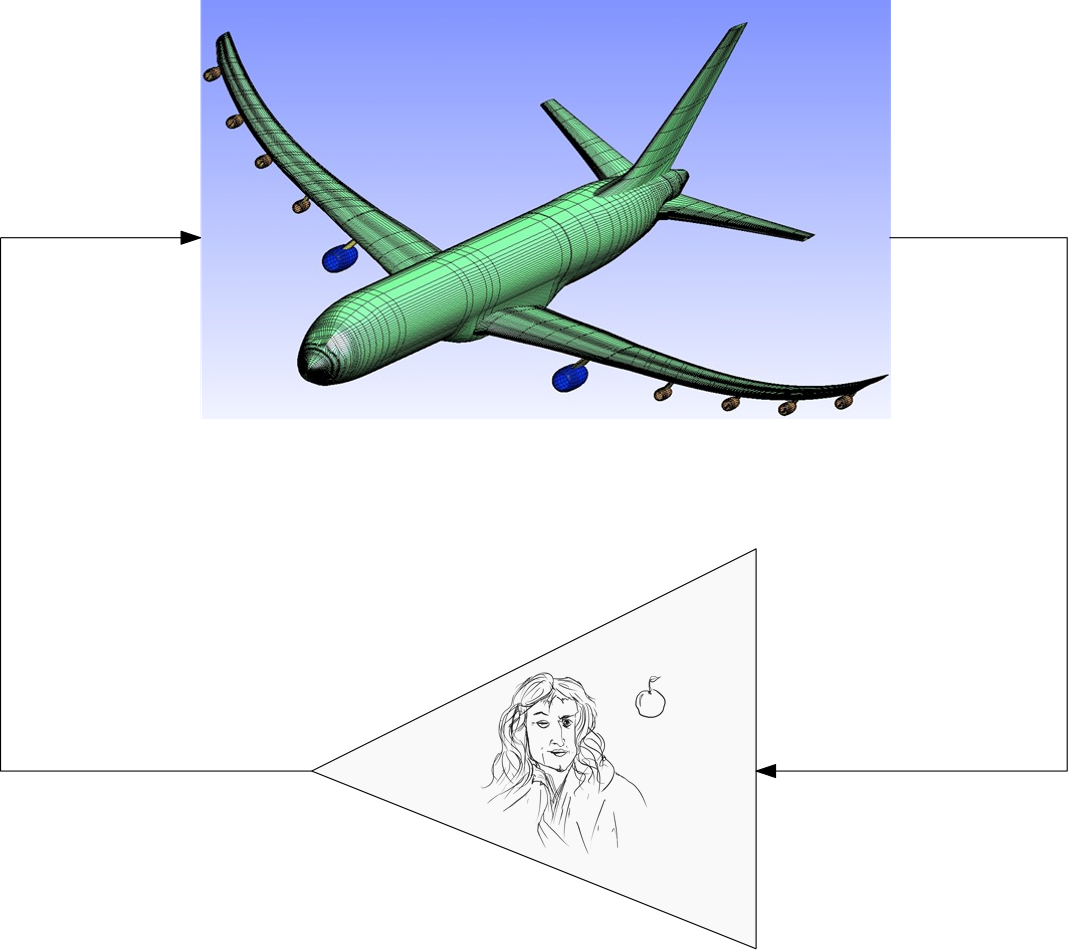 <?xml version="1.0"?>
<!DOCTYPE ipe SYSTEM "ipe.dtd">
<ipe version="70218" creator="Ipe 7.2.23">
<info created="D:20211118185607" modified="D:20211120205408"/>
<bitmap id="1" width="687" height="417" BitsPerComponent="8" ColorSpace="DeviceRGB" Filter="DCTDecode" length="63069" encoding="base64">
/9j/4AAQSkZJRgABAQAAAQABAAD/4gIoSUNDX1BST0ZJTEUAAQEAAAIYAAAAAAQwAABtbnRy
UkdCIFhZWiAAAAAAAAAAAAAAAABhY3NwAAAAAAAAAAAAAAAAAAAAAAAAAAAAAAAAAAAAAQAA
9tYAAQAAAADTLQAAAAAAAAAAAAAAAAAAAAAAAAAAAAAAAAAAAAAAAAAAAAAAAAAAAAAAAAAA
AAAAAAAAAAlkZXNjAAAA8AAAAHRyWFlaAAABZAAAABRnWFlaAAABeAAAABRiWFlaAAABjAAA
ABRyVFJDAAABoAAAAChnVFJDAAABoAAAAChiVFJDAAABoAAAACh3dHB0AAAByAAAABRjcHJ0
AAAB3AAAADxtbHVjAAAAAAAAAAEAAAAMZW5VUwAAAFgAAAAcAHMAUgBHAEIAAAAAAAAAAAAA
AAAAAAAAAAAAAAAAAAAAAAAAAAAAAAAAAAAAAAAAAAAAAAAAAAAAAAAAAAAAAAAAAAAAAAAA
AAAAAAAAAAAAAAAAAAAAAFhZWiAAAAAAAABvogAAOPUAAAOQWFlaIAAAAAAAAGKZAAC3hQAA
GNpYWVogAAAAAAAAJKAAAA+EAAC2z3BhcmEAAAAAAAQAAAACZmYAAPKnAAANWQAAE9AAAApb
AAAAAAAAAABYWVogAAAAAAAA9tYAAQAAAADTLW1sdWMAAAAAAAAAAQAAAAxlblVTAAAAIAAA
ABwARwBvAG8AZwBsAGUAIABJAG4AYwAuACAAMgAwADEANv/bAEMAAwICAgICAwICAgMDAwME
BgQEBAQECAYGBQYJCAoKCQgJCQoMDwwKCw4LCQkNEQ0ODxAQERAKDBITEhATDxAQEP/bAEMB
AwMDBAMECAQECBALCQsQEBAQEBAQEBAQEBAQEBAQEBAQEBAQEBAQEBAQEBAQEBAQEBAQEBAQ
EBAQEBAQEBAQEP/AABEIAaECrwMBIgACEQEDEQH/xAAeAAEBAAICAwEBAAAAAAAAAAAAAwYH
BQgCBAkBCv/EAE0QAAECBQMCBQIEBAMGAgcHBQECAwAEBRESBiFhBxMIIjFRcRRBIzKh8AkV
QlIzYoEWJENTcpEXcyU0NURjgrEYJlSDktHxNkWio8H/xAAcAQEAAgMBAQEAAAAAAAAAAAAA
AQQCAwUGBwj/xAA8EQABAwMBBQYGAgEEAgAHAAAAAQIRAwQSIQUxQVHwBhNhcYHRIjKRobHB
FOEjM0JS8RViBxYkgqKy0v/aAAwDAQACEQMRAD8A2RYe0LD2iluf0hbn9I/SuR48nYe0LD2i
luf0hbn9IZAnYe0LD2iluf0hbn9IZAnYe0LD2iluf0hbn9IZAnYe0LD2iluf0hbn9IZAnYe0
LD2iluf0hbn9IZAnYe0LD2iluf0hbn9IZAnYe0LD2iluf0hbn9IZAnYe0LD2iluf0hbn9IZA
nYe0LD2iluf0hbn9IZAnYe0LD2iluf0hbn9IZAnYe0LD2iluf0hbn9IZAnYe0LD2iluf0hbn
9IZAnYe0LD2iluf0hbn9IZAnYe0LD2iluf0hbn9IZAnYe0LD2iluf0hbn9IZAnYe0LD2iluf
0hbn9IZAnYe0LD2iluf0hbn9IZAnYe0LD2iluf0hbn9IZAnYe0LD2iluf0hbn9IZAnYe0LD2
iluf0hbn9IZAnYe0LD2iluf0hbn9IZAnYe0LD2iluf0hbn9IZAnYe0LD2iluf0hbn9IZAnYe
0LD2iluf0hbn9IZAnYe0LD2iluf0hbn9IZAnYe0LD2iluf0hbn9IZAnYe0LD2iluf0hbn9IZ
AnYe0LD2iluf0hbn9IZAnYe0LD2iluf0hbn9IZAnYe0LD2iluf0hbn9IZAnYe0LD2iluf0hb
n9IZAnYe0LD2iluf0hbn9IZAnYe0LD2iluf0hbn9IZAnYe0LD2iluf0hbn9IZAnYe0LD2ilu
f0hbn9IZAnYe0LD2iluf0hbn9IZAnYe0LD2iluf0hbn9IZAnYe0LD2iluf0hbn9IZAnYe0LD
2iluf0hbn9IZAnYe0LD2iluf0hbn9IZAnYe0LD2iluf0hbn9IZAnYe0LD2iluf0hbn9IZA88
fmGPzFcYYxryMiWPzDH5iuPESEzKGbXTxNMmbbQHVy/cT3UoJsFFHqATte1ohXom8mBj8x+4
j2MUxhjE5EE8R7GGI9jFMYYwkEsfmGPzFcRDGGQJY/MMfmK4wxhkCeI9jDEeximMMYSCeI9j
H5j8xXGGIhkCWPzDH5iuMMYZAlj8wx+YrjDGGQJY/MMfmK4wxhkCWPzDH5iuIhiIZAlj8wx+
YrjDGGQJY/MMfmK4wxhkCWPzH7iPYxTEQxhkCeI9jH5j8xXGGMMgSx+YY/MVxhjDIEsfmP3E
eximMMYZAniPYx+Y/MVxhiIZAlj8wx+YrjDGGQJ4j2MMR7GKYwxhIJY/MMfmK4wxEMgSx+YY
/MVxhjDIEsfmP3EeximMMYZAlj8wx+YriIYiGQJY/MMfmK4wxhkCeI9jH5j8xXGGMMgSx+YY
/MVxhjDIEsfmGPzFcYYwyBPEexhiPYxTGGMJBLH5hj8xXGGMMgSx+YY/MVxhiIZAniPYx+Y8
GK2jC+rPVOgdIdKK1LW5eYnHnnRLSFPlrd+cfIvgi/oAASpW9h7kgHTXuadrTdWqrDU1VTJr
VeuLd5l4Tc2AN44PUuuNG6NlnpvVGpJCnNsJKnA66CsAC/5E3UTb7AX9Y6kar8SnUKoFc/VD
Mycu4fp2KRI3lmS9fE5uEd9wZEA+mwuAL7c30V0vUuq2rZdepVBNNpDsvXJ2SZSEsJVilMqw
dvOVFBUpSiVlKFC9lmPDr23/AJt0yz2bRyVyxk5YTxWE1hE11g3/AMdW6v3HbVhxEww3MNBe
DqEuJySUmxFxcHcGx9DuI88fmLHzElRJJNzH5iI96i6alclj8wx+YriIYxORBLH5hj8xXGGM
MgSx+YY/MVxhjDIEsfmGPzFcYYwyBLH5hj8xXGGMMgSx+YY/MVxhjDIEsfmGPzFcYYwyBLH5
j9xHsYpiIYwyBXHmP0IJIA9TFMTHA9QHJ+X0DqZ+lKcE63Rp1cuWk5LDoYWU4j7m9rRWqVe7
Yr+SSZo2Vg6feIzxrVWV1LM6C6SzSZeRkX/p5+ttLT3phSTZxEsohSW0D0DtiokXFha+N6Xq
NY6I9etH9QKm/MroWq2GqbPzTxJ7iHQEZEqUFrKbNOFa0pJI3TuCevEtSAvS1culgzdFnmXV
kM/iFtRU2oqdJACQrABA8ylLvaybjs/rKhv9WPCnTqrIN/VVChNomUquCpfbJDlvX0bXb1O6
LE5XKvhN5t68uL1l5Udq10onBOMJ1qdiq1lsjWInwquK+qaHedSClRSTuDaPzHmNZ+GbqJ/4
n9FtO6hfmg9UJVn+WVE2sfqGAEknlSO2v/5o2jiY+5Wty27oMrs3ORF+pyH01Y5WrwJY8wx5
iuJhiY35GMEseYY8xXEwxMMhBLHmGPMVxMMTDIQSx5hjzFcTDEwyEEseYY8xXEwxMMhBLHmG
PMVxMMTDIQSx5hjzFcTDEwyEEseYY8xXEwxMMhBLHmGPMVxMMTDIQSx5hjzFcTDEwyEEseYY
8xXEwxMMhBLHmGPMVxMMTDIQSx5hjzFcTDEwyEEseYY8xXEwxMMhBLHmGPMVxMMTDIQSx5hj
zFcTDEwyEEseYY8xXEwxMMhBLHmGPMVxMMTDIQSx5hjzFcTDEwyEEseYY8xXEwxMMhBLHmGP
MVxMMTDIQSx5hjzFcTDEwyEEseYY8xXEwxMMhBLHmGPMVxMMTDIQSx5hjzFcTDEwyEEseYY8
xXEwxMMhBLHmGPMVxMMTDIQSx5hjzFcTDEwyEEseYYxXEwxMMhB6VRn5GkU+ZqtUm25WTkmV
zEw+4bJbbSCVKPwAY6Sap1xN9XdYTPUufS8xR5NS5LS8m8SO0yknObUj7KXYk+h/p3xF9ieJ
HqWjWWpT0bolQaZodLUmY1XO9zBK1pIKJMKOxANlL+xVim4IMaT1XXQpmWoOl5S/c7bTKmh2
2WmbhJCTa/pjsASRY33sfknbXb63lX/x1uvwN+Zea8vJPyXaNJWJHFfsn9/jzOIbS3qCuvVq
bQpdNpCUpQ2nzKddSQAlI9CpSglI5xta1o729ItAp0DpBqTmmQmrVJYn6sq9/wDeVJA7YP8A
a2kJQB6eUn7xoHw69KKdV9Vyz83J92S0glmbddUAQ7PknsMjb0QhIcVb1IbveO3Fj9/WOp2D
2T3dN20qiau0b5cV9V09DXcVMoa3d1/2Sx5hjzFcTDEx9HyK0EseYY8xXEwxMMhBLHmGPMVx
MMTDIQSx5hjzFcTDEwyEEseYY8xXEwxMMhBLHmGPMVxMMTDIQSx5hjzFcTDEwyEEseYY8xXE
wxMMhBLHmGPMVxMMTDIQVx+I9SsMOvUaosS6Ct12TfQ2lPqpRbUAB8kiOQx4j9Si6wLepEaH
/E1W8zJFhZPkroal1CoTOuNLK+oXNP0xyYU0lLeAcb3KlFR2V5i2PYOrV/TY9ifBVUUVzQtX
0rUFIcxuEgrCiErQUpB3NiAFKG97N2CUgZK0doNw0DrBO0zUFQfpsyqcdk5lDykYJcAWyq6T
stYWTbYgDexNrZt0anpTpz1YqOkpl+pLkJt5X06qe68hxxlZACyBYpKsUm1wD/abJt+dbhi/
Exd5175i1ab2Jv0VPQ2P4SKkek/W3VfQ6pzZTL1u85TmXEKBTMNJUoj+0XayHucE+npHc/Hg
R0N8T1Hm9Caz07110nLV1qdo82w489U2XSH1hzNu61k/mSTfhY+5jvHpbUNN1hpqmaqpCspO
qyrc01fYpyG6CDuFJVdJHqCkx9S7DbS/kWi2r1+JmqeS+y/lChWXvWNrpxTXzQ9/H4hj8RXE
fswxEe6krEsfiGPxFceIYcQkEsfiGPxFcOIY8QkEsfiGPxFcR+zDEfswkEsfiGPxFcR+zDHi
Eglj8Qx+IrjxDDiEglj8Qx+IrhxDHiEglj8Qx+IrjxDDiEglj8Qx+IrhxDDiEglj8Qx+Irjx
DHiEglj8Qx+IrjxDDiEglj8Qx+IrjxDEQkklj8Qx+IriIY8Qkglj8Qx+IrjxDHiEglj8Qx+I
rjxDHiEglj8Qx+IrjxDDiEglj8Qx+IrjxDHiEglj8Qx+IriIY8QkEsfiGPxFceIY8Qkklj8Q
x+IrhxDHiEkEsfiGPxFceIYcQkEsfiGPxFcOIYcQkEsfiGPxFceIY8QkEsfiGPxFcOIYcQkE
sfiGPxFcOIY8QkEsfiGPxFceIY8QkEsfiGPxFcR+zDEQkEsfiGPxFcOIYcQkEsfiNV+IXq49
0t0qxJ6fSh/VeonDJUZgi/bOwXMKFxZKAoWJNitSfsFW2Hq3VFE0Ppqpau1HM/T02lMF99Y3
UR6JQkfdalFKUj7qUBHTWlzeoddatn+tWt5ZDU7UcGKJJJOQkWBsgJv9wFcXUsq3BIHku1na
BNkWvd0l/wAr93gnP2/o2sRrEWq/cn3Xl7nFSWmKZoWirk55LU7UUqcfn515vJT0wv8AOCVX
UPMQCPuAtW52PD6dlZmemXtUzcsuaecWliUYVcrfdWrBprkqUUjkE+23salnzWauigyS1Oht
YdeS0fOnLYk+yNvU+42uQDuXw6dOV1jVatS1htDkhpQoEohq4YNUcbBViP6w0hQOStytwEBN
rR8j2VYVdq3bLZu9y6ryTipsyXGXrquq+X9m8+mehkdP9Hyen3HUzE+bzVTmR/7xOuAF1fxc
YpH2SkCMox+IrhxDDiP0Hb0mW1JtGkkNakInghXVVcsqSx+IY/EVw4hjxG6SCWPxDH4iuPEM
eISCWPxDH4iuPEMeISCWPxDH4iuHEMOISCWPxDH4iuHEMOISCWPxDH4iuPEMeISCWPxDH4iu
PEMeISSSx+IY/EVx4hjxCSCWPxDH4iuIhjxCQYd1a6vaI6LaYOqdaz6221r7UrKS6QuZm3LX
wbQSL2G5USAB6ncA9e6f4uOovUGpy6dJUSi6TpzyS4w9UmVVJTyMFLK3VJW0iXCQkfm2OYuo
DePX8U0y7pbr1TNWavpUxV6HNUFqn0OT7DamVTneUXEkuKKQoKKCpRSbNuGwJSDGkNY6hape
sJSj6bnHdR1N5hLc7LNZvKXPhzNSGkIQMmyMEpUEhX4aNwkG/wAh7Tdp9ppfv2fazTRNypvX
x68OZ6SwsLbum1qvxTw4IcL1tp1a0z1XY1VXZxU7OVhX10xOrWEpcdWotvLbsEhCUEpxG6Rb
8ytzGZ9R3AqnaZ6uso78xTkmnzgS+GkBS0EJWoq2I33BIuQhIvuYzLqv4d9X1fofWuqmu5Ny
V1JSG2ZiVke4FOop4xTMrmSLhTyr9wAklCUAEk+Ua86N1B3Wujahoqp1eny7U1LlouvZF36h
JJFiSlKT/hFIB3sTwPM3FneWjGOvUh7ky136qu/xIvHUXPV9v8rVj04naZiUpnWXovOUCqAz
DsxKCXczVulYAKXATv7q4V2x/dGEeCHW1R0zU9ReHTV0yr6yjOuVGjFzYuMk/jtj4NnALn8z
ntGD+GrWC9NzbmlK1qybk0NqKSqQlUrxUhZVbEtLsUpUkW+5AAMel4iJGqdMerdB6+aDqEzO
qpzrapppyVcaSkN2Ck5FCQpC0qWkkDcXVbeN2w9oO2Tftqp8vHyXf14HHpUu6qvtl3O1TzO/
2H7tDD92jjtJ6npGttMUrWFAe7tOrMo3OSyr7hCxfE/5km6SPsQRHK2PtH3dlRKjUe1ZRSur
YWFJ4fu0MOP0ilj7QsfaMpIgnhx+kMOP0ilj7QsfaEiCeHH6Qw4/SKWPtCx9oSIJ4fu0MP3a
KWPtCx9oSIJ4cfpDDj9IpY+0LH2hIgnhx+kMP3aKWPtCx9oSIJ4fu0MOP0ilj7QsfaEiCeHH
6Qw/dopY+0LH2hIgnh+7Qw/dopY+0LH2hIgnh+7Qw4/SKWPtCx9oSIJ4cfpDD92ilj7QsfaE
iCeH7tDD92ilj7QsfaEiCeH7tDD92ilj7QsfaEiCeH7tDD92ilj7QsfaEiCeH7tDDj9IpY+0
LH2hIgnh+7Qw/dopY+0LH2hIgnhx+kMOP0ilj7QsfaEiCeH7tDDj9IpY+0LH2hIgnhx+kMP3
aKWPtCx9oSIJ4fu0MOP0ilj7QsfaEiCeHH6Qw4/SKWPtCx9oSIJ4fu0MP3aKWPtCx9oSIJ4c
fpDDj9IpY+0LH2hIgnhx+kMP3aKWPtCx9oSIJ4fu0MP3aKWPtCx9oSIJ4cfpDDj9IpY+0LH2
hIgnh+7R+pbKiEpBJJsLD7x52PtGifE51bqWnZGX6VaDmwnV+pm/xHU+tPkFXSt0ney12KEf
cDJY/KL09oX9LZ1u64rLon38DNlPN0Iav61axf69dQGdG6cnUq0Ro+czqD6VkJqE4hWKikp/
MhPmQixGSis+uJjHNXTs+iUUzNT7Mok/gsM05OCWk3t+Y3NrqO4CLHMj13yGlafp+gdLS+mq
eADLJDk26gDJbnqq3vbcW2BUbf0ERhxDuoq8lSPNLMrCWkp3TiDaySfsbpIvx6mPgG0dpVdr
XTrqsu/7JyMO+Sq6U+Ru739fwfulaLNS7Lb0hIhVWqbyJWQatcuPvWCE77kJJBJPp99rx3W0
LoyQ0FpSn6Vp6y6mTbPdfI3feUcnHD/1KJPAsPtGnvDzotuqVyY1xMtBVOoeVOo+2zkyRaYf
F97BJCE/9Sv7RHYOxj6d2G2Sttbrf1U+Kpu8G/3v+hMq5JdvXpOvEnh+7Qw4/SKWPtCx9o97
JEE8OP0hh+7RSx9oWPtCRBPD92hh+7RSx9oWPtCRBPD92hhx+kUsfaFj7QkQTw4/SGHH6RSx
9oWPtCRBPDj9IYfu0UsfaFj7QkQTw/doYcfpFLH2hY+0JEE8P3aGH7tFLH2hY+0JEE8P3aGH
7tFLH2hY+0JEE8P3aGHEUsfaFj7QkQelqHS+ntW0p2hapoclVqe8QVy04yl1skeirH0IvsRu
PtHF6M6XdO+naFI0Nomj0Qrvm5KSyUuqv9i4brI39CbRlWPIhjyIqrRpuf3itTLnGpnk5Ejg
erO0+VqUlM02fZD0rOMuS77Z9FtrSUqT/qCRHy6ZoVY6G9ear0zm1Ey0rOuKklzCscwltS5V
4EXF1IKRt9+RaPqfifcR0w/iHdLz9DQetVGkyZmnPIplVWkbdu+Us4qxvsvJu/8AnSPaPL9r
7D+VZ9+1PiZ+F3+5bs3w5aa7l/JievHRQ9TUPqjSWf8Ada4pvvLSooDT4AKVEJvstOaTY7Of
9UdgvpaV1k6Sv0appDxmZJ6WfCiElKxYBQt+XyoSLg+im0j1VHXHQdakOpegUaen6wxKtzbK
HpZlqXLzjU0kFCm97kX7YULJ3KCBcqEcv0J1fPUapv6brE/qdLvdVLOsyikNlkFoHA5oASE2
SkKV6FwKJCkAj5G9kp4oabqg5zJb8zF08jLvB7r2oaD1pW/DRrNc2iZlZiYmKGXkgNhLZIW0
2drpWkZjbdSXD6rtHb7C8dHfE909rdLm6Z1d0jIarZrmnZhEy466lpZdSlxLiF5tZJAClIIR
vYKKTcpVbtd0Y6nU/q/07pWtZMtNzMw2GqhLoOzE2kDuJH+Qk5IP3QpJj6j2M2x/Kofw6i/E
3d5cvT8B6pXppXbx3+ZmmEMIpiYY8iPbyaCeEMIpjyIY8iEgnhDCKY8iGPIhIJ4QwimPIhjy
ISCeEMIpjyIY8iEgnhDCKY8iGPIhIJ4QwimPIhjyISCeEMIpjyIY8iEgnhDCKY8iGPIhIJ4Q
wimPIhjyISCeEMIpjyIY8iEgnhDCKY8iGPIhIJ4QwimPIhjyISCeEMIpjyIY8iEgnhDCKY8i
GPIhIJ4QwimPIhjyISCeEMIpjyIY8iEgnhDCKYmGPMJEE8IYRTH4hjyISCeEMIpjyIY8iEgn
hDCKY8iGPIhIJ4QwimPIhjyISCeEMIpjyIY8iEgnhDCKY8iGPIhIJ4QwimPIhjyISCeEMIpj
yI/HFNstqeedQ222krWtasUoSBckk7AAbkwV0aiDEOqXUahdKNEVDWldIcTLJDcpKhYC5yaV
s0yjlR9T/SkKUdgY6qaDpdcXN1Xq11AmkzOptRufUA4kJl0Y2SlCSPKEpISEi9gEjY9y/uaj
1QrxIdSjqJJea0RpJxbNGbWLInXb2VNlJHqu3lBGyEhJI7m/Magqzco24+BiiWVihAJIuLEA
fc4hVz7qPzb4v2w2+u07j+LQX/G37rz9vDzMLqp3afx271+b29zENYVJxANKZKw44UqWEnzJ
ULDEH3GxO+6lOHfYx5aeoE+6mTodHaQqq154ScqLeRC1AZukfZCU5E8Bf3SI4mSbZmZs1KpT
LbLSlltLjm4KrKFrDc+W2wFyAq3rYdhPDlpNdTfneptTknWUpU7S6M0/bJDaVkPvmxIutQxv
f+lw/wBZjk7D2W7at6y1T5d7l8E3+xi1m6nwTVfHwNvaX0xTNH6ekNMUdKhJ05kMtqWfM4fV
S1e6lKJUeSY5TCKYmGPIj75Ta2kxGMSETRDcsrqTwhhFMeRDHkRlJBPCGEUx5EMeRCQTwhhF
MeRDHkQkE8IYRTHkQx5EJBPCGEUx5EMeRCQTwhhFMeRDHkQkE8IYRTHkQx5EJBPCGEUx5EMe
RCQTwhhFMeRDHkQkE8IYRTHkQx5EJBS3AhbgRbDiGHEa8jMjbgRw+sdJUfXmlKtozUDIcp9Z
lHJN8W3SFDZY/wAyVWUOUiOew4hhxGD0bUarHJKKEWFlD5VdO3670X6oVfpHqULZn5SpLabc
ys0txI+4Pql1ATib+i/c7bp6iU0tVWmdW6I1ZqbJRUGk+qgVJus+4xIRt6nY+59z+It0hdbb
o/XjTzKm5iUW1TKwtv1TY3lZg/Bu2Ty2IxzpFq6ndTNPFM9SX5kTyvonhNVEtstzAAVg2hOy
iTZd8BYk2tcE/FNs2C7Nu3U+CbvFF3dcy/VXNG3CeS9fc7HdOdT0vXOj1UmrPoWRLFt8rUCl
SSlQK1XuVEfiAgXNi9a6nURobR2on/CR10eodQC0aD1Y5Z9ed2ZZwrNlp3IBbJJO+6CsBRsk
D09IUyo9ONU/7OzdFoBcRMiXQp+ULyMtyjFVkmy97Kt+YX2KY271J6NSnV3QrYlpTTEtiDNS
T9PknJVaHE3IOYWoIAsnfE2QlxIIDKjHOs7p+zbhteksKhzGqyxrar/jf0inZdJQtCXGlocQ
sBSVpN0qSRcEH7gje8LcCOrng66yVdCXfD51MZck9Q6aH09KemXUlc2wlORYUb7OISbpT6lA
Un1bMdqMeI+47O2jS2lbtr0uO9OS8jfUYtN0ErcCFuBFsOIYcReyMCNuBC3Ai2HEMOIZAjbg
QtwIthxDDiGQI24ELcCLYcQw4hkCNuBC3Ai2HEMOIZAjbgQsf7YthxDDiGQI2PsIW4EWw4hh
xDIEbcCFuBFsOIYcQyBG3AhbgRbDiGHEMgRtwIW4EWw4hhxDIEbcCFuBFsOIYcQyBG3AhbgR
bDiGHEMgRtwIW4EWw4hhxDIEbcCFuBFsOIYcQyBG3AhbgRbDiGHEMgRtwIW4EWw4hhxDIGB6
96x9P+nU/KUKvVptddqCM5KkS9lzT43AOPohJIPmUQDY2vaMbp3UbV2vqI7U9LTdNoaVpKUI
VLfVzEusXyC8iEKOJSsBKSCN7kbxp3xv+G6q1sOde+mnfa1BSWAa0wy4vuTMuhISl9oD+tCB
ZSR+ZG9rpOWtugnXNVUl5acVNMJrMqgpn5Bslr6lKVbKQPQFWYUkpFkOJV+VLhj5r2o2xta2
rrRpuwbwjinn7RBsrUXrQzoLqdxenXU5eoZk6U1jKylK1RLiwbZdylakADd2VUd7+UlTJ86B
Y+ZNlRsHHgRopbg6t0uVmKRQmm25WasJ+qO9pxlxojFxlhoF1p1KxaylI9Bja6UnJNH9Savp
+aY0r1QmWXS4AmT1GwgplphRVYMzFrpacFwA4VYOXG6VGxu9nO17buLW/WKnBeC+fJfyVKNd
KvwOSH8uvwbRKeBH5bgRYtlJIKSCNiDDDiPe5G8jbgQsf7YthxDDiGQI2PsIW4EWw4hhxDIE
bcCFuBFsOIYcQyBG3AhbgRbDiGHEMgRtwIW4EWw4hhxDIEQm/wBhHWbxSdSpjUNYY8PekHCp
6eDUzqmZbVYMSJ830lxuFOJAUs+gQUj+s22x146tyvR7RDlVl2m5vUNTUqSoNPVuZmbI/Mof
8tsHNZ9gB6kR1q6faZ1TpKkTWrtRVCmIrVYWucmajUHVuOLeVk4uYcTZCUqHlVso4hNgSEkD
w3bLb/8ACo/w6K/G7f4J/f48yXVEt6a1V38E8efoZTI0WW0fRJfS9MQErYAK7Jt+JY5bb2wA
Nx8JGQSkxrXVGoG6nMqk6Q424zKrTZxbmDTeRyuV73IPnITc5OJt7xyGpak3NsqQiZnaquY8
pzP00m21c2uALOWxClAFdsUb2vENL0IqeE7UXVOqQUlKEIxQyhKkqAaRuArIix9c3Ej0Nh8k
amPxu3nOpt7pFrVVlf2expTS1d1FU6Ppmkvrl5mvrZSZstFDrTCSVvOJZIsyAlKiVHzKwQNg
5eO7NDoVL01RZHT1DlEy1Ppku3KyrV74NoFgCT6nbc/c3Map8OWkAqnzfUqoy6fqKveVpYts
1IoIBUnhxaBY/wDLaa9zfdOHEfY+xuy1sLP+RUT46mvknBP2XmIqN+LeuqkbcCFuBFsOIYcR
7HIyI24ELcCLYcQw4hkCNuBC3Ai2HEMOIZAjbgQtwIthxDDiGQI24ELcCLYcQw4hkCNuBC3A
i2HEMOIZAjbgQtwIthxDDiGQI2PsIW4EWw4hhxDIEbcCFuBFsOIYcQyBG3AhbgRbDiGHEMgR
sfYQtwIthxDDiGQKY/MMfmK48wx5jTIglj8x1+8QfipT0sqq9B9PdJO6t1gltK5lq6hKU3NN
2+8U7rWoAqCARsN1C4Edhgnf3j5/9VqfWulfVXV9M1U6qnSGrKy9VxqZaSEtyDiir8IqNn5h
Ic7QQSe32wrAgebzParad3s2y7y0TVVhV5J11J0Nm29K4rY1lhI+p7bHU/qf1oodb0R1C1ki
UFWYwmZGWkWGJZCSkKEslKkOLUT+YOpJSohIDrZBVHXfp5WZ3o11Of0xX30NU2ZdLS31uAoS
k37T6VIUpACiEBSgVeXIXIvfPun+lupfU/Xnd6S6Nqc3QpZ5DEtOzV0yEuwwsBoqmHPKpQTs
ccleVKgComNyeJbwZScn0NZ1HpZa6rrHSwdn6vNoZsuqsLIU8Am5IDNskAknBKgbkx89t7Da
m0+8u6qucxGz8X3Rv5g61w+0bSbRRERy6afs8tUPyWttNytQpstOz9fpyCtf08i4pEy0gBRu
sDFNylKgMiq59NzGRdGOqs0kIpM3Qqu+y6ABfsJV3HBkk+dwYqNr2OwKSCAlSgdFeGjqQ7qO
nGj1es1A1Cm9lhxDc0pr6mULgCbYWJWnyjYkkJAV5RGztY6CounnpbU+n6W3MUiaCHFsLWp5
LeKvyqKySciVAqt6ki5jjvaifAp5qvRYk21T06/B7Xib6Y1+sOSnVrQOlq9TdSaecQ+iaaLA
JSn8U2IeJbNlKXkUlQSjE7odMb68OXXCnddNCM1hSBL16QQlmsSobU2kO3Ke80FblpRQq39q
gpJ9BfGOmx0NqWQEnO6eoxexUW5hyWbRmAsZm5H3O2RGx8x8ingrTnU7pzqbw7dTpbrn0naM
tJuTBNck3GlONqZdcWntqbJzA8pBSFZIU2dlLbJPb7O7cdsm4wf8i70/fmn9Gi1uGr/9HV0c
nyr+t6nd/H5hj8xjnTTqNpnqtpGU1hpZ90y7/kfl30FD8m+ACtl1B3SoXHBBBFwRGUY8x9ip
VmVmJUprKLuN6tVFhSWPzDH5iuPMMeYzkiCWPzDH5iuPMMeYSIJY/MMfmK48wx5hIglj8wx+
YrjzDHmEiCWPzDH5iuPMMeYSIJY/MMfmK48wx5hIglj8wx+YrjzDHmEiCWPzDH5iuPMMeYSI
JY/MMfmK48wx5hIglj8wx+YrjzDHmEiCWPzDH5iuPMMeYSIJY/MMfmK48wx5hIglj8wx+Yrj
zDHmEiCWPzDH5iuPMMeYSIJY/MMfmK48wx5hIgmkKSoKSSCNxHzq8YPh1n+h2r5brt0qlSzQ
X5wOTbCclCmzqybmw9GHL2G/lUSm4umPozjzHpVuh0jUtGntPV+QanqZU5dcrNyzv5Hmliyk
m3H3G49RvHL2tsyntSgtN3zJuXkvtzN1GotJ08OJ0q6E9YG9WsP6qpKW5V9YbFSpfcDgS4Ap
BXf7BSUgJBHone99+xM9V9JapoK11CYaSZltSHWLFTr4IspPbBClq3Fx/Xtvn/j9A+tfSjWX
g/6sNVagTMy/pqqqdXTJlCikOy5JylHiQR3UC3vfyrHsOy/RbXVHrFIkdZaFCpdc6kJmpeZU
FFxeJbWhxar7qUlSAF3SoGxJBIj4ptCwfaVVZUSFTQpbUsG6V6fp7KpszTutdRdN5z+XVuj1
Ob0UkENTbqXHp6mLuBh2yS89L3vbylbYB3ISUp3RKTEtPSrM/IzLczLTLaXmXmlhaHEKF0qS
obEEfeMPpc/TtXU8TUktDb4ICm3kjJDlgAhSlHJINwErJsTglw37TxxmXkNQ9L51yf0symbo
8w6t6foSUFsuLyst2WKyAy8CbLQrFClDFQQopKvV9ne2DrZUtb9ZbuR3FPPmn4KdttFKju6r
6O63+5tvH5hj8x6Om9SUXVtJbrVBnBMS6yULFrOMuDZTTifVC0nYpP6ggnk8Y+pMqtqtR7Fl
FOpCoSx+YY/MVx5hjzGUkQSx+YY/MVx5hjzCRBLH5hj8xXHmGPMJEEsPmPSrdYpGm6PO6gr9
QakKbTmFzM3MvKxQ00kXKif3ckCOTCbmwuTHUjxD69e6xa3/APBPSsy25pqgvof1FNtuBSJy
cQRjKXFwWmipJc91kCxwseZtfalPZVs6u/fwTmpm1qKsu0RN6mHyaqx4hOoM31Y1U5O0+iSy
fpqDIoWW1SsklYWkLsLlbnlcXZQIKkIy9LZRU6dRWVrmVSAme0sLJmnFTKwNyhtJWSRdV1Kx
tcJ+x9efEkxp6mM0OQYOLIwCFjd1252VzfLK/wB7i4GBjXGsNTJC1SFJC595taystqATmpIK
1rWdhldB+5KQNrg3+D3N3W2jcOr1FlVU4z7ipf1pZo1NyeBxdQnRUJ5U3NzKew0d3XFgIKPc
qOwyun22xP3MZDpjS9R19W6VoSmmap7U9Mh2fmQkofFPbQVOKF/M0SlQxJ82T6BYduOIoVDS
w2qoVwMzLjCVKKCnFkf2pxP3JGOZ8wbQ96Wjst4eNGrp2nZjXdVaWanqVXcaW6mziJEH8O/s
XTd5Q/zpH9Mdrs9sv/yt82kqfA3V3knD1LVJralSE1Rv08DZ8nISdOk5enU+WRLysq0hhhlA
slttKQlKRwAAItj8xXGGPMfcEhEhC7CksfmGPzFceYY8xMkQSx+YY/MVx5hjzCRBLH5hj8xX
HmGPMJEEsfmGPzFceYY8wkQSx+YY/MVx5hjzCRBLH5hj8xXHmGPMJEEsfmGPzFceYY8wkQSx
+YY/MVx5hjzCRBLH5hj8xXHmGPMJEEsfmGPzFceYY8wkQSx+YY/MVx5hjzCRBXHmGPMVwHtD
CNORkSx5jxdYZfQGphlt1AOQS4gKAPvY/eL4QwgqoqQoIobQ22llpKUNo/KhCQlKfgDYR+42
32PyIrjDCEpEISfMDxZ9Hqz4ZurUv1H6esCX01qF5x+SSEktScz6uyqgP6d80D+02F8DG0en
mumNa6RQ0ZyqzMjUm0yy2abJNy6Gn1XACVv7EBNgoA2F0EekdwuqXTLTfV7QlV0DqqWSuTqL
RDb2IK5V8A9t9u/opBN+RcehMfL2gTOq/Cv1dqXTnXzZbk0TITMOIT5HGiLtTTRsSUKGB2sb
CxsQRHzDtLsf+JV76knwO3eC8vYtuT+XSj/cn3N7tUXVWidRCVXI1FCVOo7Ima4tAbQV4NuO
dgG9zvgFEArAN7XjeVCpr2uaIuTRIyXbW0G3Eq1FUXSpSu2VKCVIVkDgpO3mWEJAJWgBzD5a
s0rWVCNKTKT09MNNJmpOZlJYhLgyQWld10pCiQoK9bWSALkARwNF1jWOn1ZVRZqRZlUSay02
iZqLTSFETCkttrFypIKVN29CkgG49R49yK/zORXbUuG6aPTrmYtREdRvB91CVqoyNXn+n1bS
PqaVKzzc4hu5uQ2ClPmSlSVtlITdJtZSFZDvDpLVWndc6dktV6UqjVQpdQRmy8jY3BspC0nd
C0m6VJNikggxpqr6qoXUrTr9JqstpRyTfUW3kTGo2knG9ycS1jY5XIIASpYWAlCnQnSGgOpF
V8LWuJuQqsouoaBq5S++6xOszr8nbMXKWlqUtaCACqxVgQFFQShY9b2Z7ROsnfxrn5F+39c/
qb7W4ddtwqpFRPv/AGd6seYY8x6mn65RdVUOR1JpupS9RpdSZTMSk2wvJDrZ9CD7/Yg7ggg2
IMchhH1Fr0ckt3G2IJY8wx5iuEMIyyIJY8wx5iuEMIZAljzDHmK4QwhkCWPMMeYrhDARGQJY
8wx5iuA9oYD2hkCWPMMeYrhDCJyBLHmGPMVwhgPb9YjIEseYY8xXEQwicgSx5hjzFcIYQyBL
HmGPMVwhhDIEseYY8xXAQwiMgSx5hjzFcIYROQJY8wx5iuEMIZAljzDHmK4QwhkCWPMMeYrh
DARGQML6s9LNMdZdCVHQWrWAuVnU5sPpH4kpMgHtvo3HmST6XsoEpOxj5cybuuvCD1iqOl9V
Ssy9LIBZmWmiUs1GUKrtTDQWMVi4Chf7gpNjePr1jGk/FP4bKP4hdEfTS4l5PVdISp2j1BSf
zGxJlXD/AMtZ+/8ASqyvTIHzfaDY7do0u9pp8afdOXsWaFVqItOpq1TC9C6xptZokhq/TjiZ
2SnWEOtNYG4bUQgtWVdQstRSLgkZC2aStEbopkzS63IBZdQ6Vtj8d1YuUpTYZqN7JAsAsglu
+K82FHH5e9FOrOougevZjSfUCVnmaTLuvydSpUw1cyjx8qlYHcbjcJ9Qb2O1+82m+oMiHWZn
TD0xVgtTbj62AQw22tAcbecfIKG1YOJuPMo7kg3Vf5Bc2zqboOBtXZbqbvh9F9zOKvpitadr
Lup9ITiZKsX7c6xN/hMz4Sm/amW1XUFAAELCipCSVpUtskjNdHa2pmsGHmkMrp9VkrCepcwt
Kn5Yn0N07LQf6VjY+hsQUjFl1iYmpBhWodUy9LQ21giXkGfOW0kKwUSlbzjKTv8AhJS4wTkj
Js2GP1DRk7NTLdZ0tp6o0OsSKuxL1iemQiaQFWISQQ4tTbtioN4Bt6yilKV/hK7uwO0lfY69
3U+Kly5eXsaLG+dRTu666c+X1ifJJ8DdePMMeYw3RWv36nMsaX1lKStL1KpvNDcu6VSs+ADk
uXUrzX8qiWleZIB9QCRm+N//AOY+u2l9QvqSVrd2TVO4io5MmrKEseYY8xXCGEWsiSWPMMeY
rhGP6+1xpvpppCp641bN/T0yltdxwp3W6okJQ0geqlrUUpSPc+wMYPqtptV7lhEJRFVYQ1n4
mOss30209K6T0e8lWtdWByXplt/oGALOzyxYmyL2QPVSyLXxIjS3TfQlY0FpltuT/lUtMOWU
JmYW6+8pSrnvLPlAUCsLUbkZLJ2CFiPHQVL1J1C1RVurPUVotVSsPg/SrJdbkZRq5YlEJ/sb
vkoC/cWpPopV4zOtT6ZhbjRWttotlSl5gqQ3fYZemSswMvRRWVfldUR8T7TbbdtW6VrPkbon
Xiczad5C/wAWnw+bz5GH16WQqWdmKxUpqdKirsNFPYaS2DiT2ket7FAC1K8oKT6JMYtLts5f
Ur7cvKSgz2SMG2wCCQkfYJ2t6Egj1No9vVFednJ9bEgyH5lKm0iWaOIbUdkA3vilIQE3t64C
xIitPkmqbK/zqoPthcgTMyi7WSwpSAUki9l4JSXSo7mzXpkRHDT4W6mls0qfxb14f1+znNB6
Wn+pOtKVo9qWVK0dkmdrK3Qe6uXbxStoD+lKiEy4UfMbvqAFwY7lttNtIS00hLbaEhCEJFgl
IFgAPYCNb9A9CnS+kf59UJUs1bUeM28lZJWxLb/TsG/3Sg5KP3WtUbOwj7L2W2X/AOMsUV6Q
9+q/pPT8ydSjTSkxG/UljzDHmK4Qwj02RsJY8wx5iuEMIZAljzDHmK4QwhkCWPMMeYrhDCGQ
JY8wx5iuEMIZAljzDHmK4QwhkCWPMMeYrhDCGQJY8wx5iuEMIZAljzDHmK4D2/WGA9ojIEse
YY8xXAe0MIZAljzDHmK4QwicgSx5hjzFcB7QwiMgUsPaFh7RTEfsQxH7Ea5MoJ2HtCw9opiP
2IYj9iEiCdh7QsPaKYj2hiP2ISIJ2HtHXvxi+GWW6+6KTVdPsIb1pp5pxymuWsZ1qxKpNRuA
MjuhR9FbeijG9dT6joWjdO1LVmpag3I0qkyy5qamF+iG0i5sPVSjsAkbkkAbmOkmsfGT1m1x
Vy3oGiJ0JpJbqWGqlPSRfnpnIXBzsWWh63t+WxBXcbcPbm0LG2oLSvFnLcib/NC3a0KtV80k
3ceBpnw7dSWpGdHS/qBKmVnqSv6enJnVOIUl/uqCmFtq2yBXayhaySLXAjto/pbTmq6Q2yzT
5SSnmJIy7q2mkpS41ZKVklI3vZpW26cTcf29OeuGhZmq0t7rNTavNuV7vLXXFLfLi3l5ISXg
okEkhaSQgKRiVXUCmysz6G9TEa0+lpmpP5Q/U2WlraqU2lydMw+rzKZcZUQEbAgEWF1HAkJx
HyNzmXCLVozEr5k7V2ZUouSoiwu/Tr6m8NF9QZLSNQZplYrNNZeSHg7nMNpCnmFgFSCk2StQ
GY+xtYG9o2NqOb6P9TdPPUitTtLfacacllFlA/DSLZJC0oIbCbJVtbtjFX+Cr8LFaloJnW0h
/MGqqsVMkgolWZeWRN4XAT3G0BQeSDZLoUkqAANjvHCaVnKrpmodt6s6gQ00tILjNTW0tQSR
iFtBIAcbsRmLEpUQbG5jQqI7VN55yrTZXXvGKqPTkYb0+1vO+ErX71ETWpatdMtQPZFlicbU
KfMkj8ZpFyWsgQlSCQnLG5sUKjvFQ65RtS0pit0CosT8jMi7bzKrgn7pI9UqB2KTYg7EAxp+
e0FpvqHpwyc3U6pPsOMKCUzEwl5tCAhQK+2UbhKVElKQSkJ2SpoFDWg6Ax1N8GmuGp2WW7Xe
nFXe7VUlytbriCR+E6PUJeSFIbzHkUgtX8pSsew7PdpltFS2uVlnPl/Xh9C/a3tO7/xvWKic
+P8AZ3qsPaFh7RwPT3X+keqWkpLW2iaqifpc8nyqAs4y4PzNOo9UOJOxSfkXBBORYW//AIj6
ayo2o1HsWUUsq2FhSdh7QsPaKYj2hiP2IykiCdh7QsPaKYj9iGI/YhIgnYe0LD2imI/YhiIS
IJ2HtCw9opjxDHiEiCdh7QsPaKYj2hiP2ISIJ2HtCw9opiP2IY8QkQTsPaFh7RTEe0MR+xCR
BOw9oWHtFMR+xDEfsQkQTsPaFh7RTEfsQxH7EJEE7D2hYe0UxH7EMR+xCRBOw9oWHtFMR+xD
Ee0JEE7D2hYe0UxH7EMR+xCRBOw9oWHtFMR+xDEfsQkQTsPaFh7RTEfsQx4hIgnYe0LD0tFM
R7QxH7EJEHTzx2eFVPUeivdXtAU2+qaSxeqScu2kGpyqAbu/a7zaRyVIFvVIv1P8O/X2b0yg
9OtXanqEnp2dBaZmGEJW5KlW2CVKBKEm53AJBtbEXI+ugBSQU+oNxHzT8enhW/8AD6tOdYun
9LWNM1h8qq8sykqTTZxarlfp5WXCdvslV07ApEeH7S7Ga5Fu6Saf7k/fuXKSsrs7ir6Hbegt
M6afTMUhHYd8hW8lVnXMRsouG6ir75b7k+oJB2BT61RZ2jGbn5mXlJBCHULfWlPZlQFDuAtk
4uS+Vu7Lm/bJC27JIKOgXhQ8Q85OIl+lup51P1i1NtUyoTbpWCm+JbUkkFSwkpx8wulFvtv3
Aokqmkz7VRdCqi+3ivJwjNkhOeTIAsytFjZaU/0kHJJIV80r0FYsOPI7S2c6k9W1F14Lz66S
DmNUt0vU0o5T5alTVTKSh4uNvdpplJWEpmEzL9kqbCgCiZQCdkpd8wDifZ0zrqtaXU1Qupa0
BtS+xL1buhwoV9mpzFKcF7p/EsEnJOXqla8vo9Rk5+TaRL3DKcnmxKsjKXUB535drcAWP48r
uCFZICkq83AV6rafWHaey4KgQzvJ0Vn65KmbXzaLZVeWGVy2opcYyJSooOKrmydsXOya2dDd
xRdy9cynZX1W2d3aNlOPXAz2w9o/LD2jUWnqxrDQE2ZdyiKmtF4tfTS4nkzU/IoWLpW2U/hr
l/sEhavyq7diOyNr0up0uuU5irUaoMTslNJzZmGFBSFjg/OxHqDsY+w7J21bbXpZ0V+JN6cU
65nqaNancNzprJcJubAC5jpD1Z6nyvXjqm3TaZVlDQOi5lSZVaG3FN1OqJuHJshIJU2yMg2b
AFQUQd42l4s+qtUZal+g/Typql9TamYLlXnGSM6VSjsr4dfvggexJum4VHEaI0rI9PNMSkhT
2eyW222W22hkUmySEgEC+6mybgXU4wk3C1iPJdsdvJSb/CoLrx9jG8um2FLL/e7d7nqztYRT
KailUfTtRW20jB0zLZkkJIURjdwBZUCFE2QTnkoXLAvhepV1l5pyWqtUQ0XlDuy8ldpPcOeS
FuE5FKPxPy4YnMbjBQy2r1REulyoKcbsyfwFd3yqXgPOFHYpTdNlHYksqP5lxrF6qqr8w61R
s3GlDBubUypTSr4jyJJCnCoEHY28qU3JNo+b0knWDh2jFVc4816/RSmtScopmVbYyU4SJaUS
oIdmFXF0JvbzLUd1HYFRUSMTGddMdCPdTNd0+k1ttDlDpLRqFSlm7FiYQXQptLm3m7zqQrEe
UNNJtfZUYdKmXkJaeVSQp2Zwcbcn3SXG0ZKKVpSvYqJObLeHlB7y/S8dt+iHTz/YHRDSZ4KV
WayoVCqOL9Q4oeRoD0QltFk4pAAOW28eo7MbM/8AJXyOenwM1X9J6/pTpWzO8q94vD89epnx
sTcx+WHtFMRDEfsR9jk6ME7D2hYe0UxH7EMR+xCRBOw9oWHtFMR+xDEfsQkQTsPaFh7RTEfs
QxH7EJEE7D2hYe0UxH7EMR+xCRBOw9oWHtFMR+xDEfsQkQTsPaFh7RTEfsQxHtCRBOw9oWHt
FMR+xDEfsQkQTsPaFh7RTHiGPEJEE7D2hYe0UxEMR7QkQTsPaFh7RTEfsQxH7EJEE7D2hYe0
UxH7EMR+xCRBOw9oWHtFMR+xDEfsQkQVsfaFj7RTH5hj8xqyJJ2PtCx9opj8wx+YZAnbgwtx
FMfmGPzDIGqfE705rPVXobqfROnkFyozbcu+wxnh3yy+26poH3UlCgAdsiI+e2o9Sy+oZObk
NR6Oqg1632KRSaO3JTCXJBxBBMyWinN58lIslQCEBZxSd4+r+Ij9t5u5/X/dbf8A7+sea212
cpbZrMrOerVby5b/APvmmhetb59sxaaJKKdG/Dd4X+o+pXG9Q9aaIvT1ATNS081RX3S5NT5a
JUht5JN22QpRJ7l3CAE+lzGH+MDwwOdG64rrr0lojq6A/MfUVeSlSpC6NMZXD7C07oZUo+li
lB2IKSAPoniI8H5aXmmHZWbl232H0KadadQFocQoWUlSTsUkEgg+t4z/APlyzZarb001XXLj
Pt4GL76rVejnrKbo8D5z9F+tVe1GhiQcqLjdZp7aH22ZKQbP1YGScnXXVBoCyi2XEC35Mtio
RuWqaOq+t5JybpzE6KhLBLbzE5XFIeKgSVIUhhtKR5iNwf6tiRa+jPEz4dtSeGvUH/iHoNud
nOnk1UBNJ+nt9Vp2ZUbFKTawbUDiCQULTZCxkEqjKOl3XmW1hJS6ZJmRfqkuFMKcdmlSrD6E
jayLKcVf1S3YrQQoDJOJj5vtCwq2VVWPSFTr6FC8tVT/ADW6dfY5nT07O6Zq30wrdKk6k24h
RbcnZ9tSHReyCn6lJJyN0jyqCrG6bmNtMaKpOttOPUh2pMVITPaSWn0zycWsFJISgTRKlKK1
kDGxJUW/xLtKxaszdX1vKh0upM8wlxbSpKgvO9wXGIceeWhBBScw4AAob38pKsVpOq9X0SrP
Ut3/AGilFoJCUFiTU0kX85KFBQ7ailQvne9xyOe5HO1TRTm1WPuEyYuL065GPv6Y6y+FHV0v
r/RM/LT2i5iYzq9FlSt1uZQ4QCvEjL13C7koIcsPztDt/wBGetmhuuelGdT6OnFId7aVTtLm
FATciokiziB/SSDiseVVtt7gazptQ1nqOTXLzlSbW4U/jpmZyVQkpwIWq7kkfzGwUsqKSAA6
b2djQmteiPVjpVqdfWHpK9OSdWkQBNMIclwubWHO68gobVjY2stpaNy6lQSpIDkej2F2iq7O
d3VZZZ1uLVrfJV/w3TkR/BZ3+Z9BbfMLH2jR/h18VOl+tjA01X5dvTOvpRKhP0F8qRmQojJg
r3Ve1+2SVpG+480b0x+Y+oW13Su6aVaKyil1zFYsKTsfaFj7RTH5hj8xvyMSduI/MeIrj8wx
+YZAnb5hb5imPzDH5hIJ24MLH2imPzDH5hkCdj7Qt8xTH5hj8wyBO3BhY+0Ux+YY/MMgTsfa
Fj7RTH5hj8wyBOx9oWPtFMfmGPzDIE7H2hY+0Ux+YY/MMgTsfaFuDFMfmGPzDIE7H2hY+0Ux
+YY/MMgTsfaFj7RTH5hj8wyBOx9oW+Ypj8wx+YZAnbgwsfaKY/MMfmGQJ2PtHoV6g0fVFEnt
OahprM/TKmwuVm5V5OSHWlCxSR+oP2IBG4jk8fmGPzEOhyQu4lJTcfGzxL9AdQeG3qh/LGFO
v0SccM7p+orTcOtBezayQE91s2Cx6eh9FCO0Pho6/wAx1AoaNJ1ZP1GqqUVoddWsNNKB37wc
BV6KTuE3vc2SAomO1nX3ohpvr705ntD11KGJqxmKVUCgFcjOAeRYNicD+VYHqk+4FvkrKUjW
HSfqFN6aqMqunan0rNql1tC/n/ESdiE3IIsUm4uFpPpcR8y2/sf+LUlqfAu7w8C1VpM2jRwf
8yH02plLmVqvqeoKnJRSmnkSssDKstgD8JZxKlOKQc05kmxvdsi6DtKgzdN/lTErLSwYpyrz
bTcg0lpUq4n801KoRcIWgq/Glxe1ypIUlRC+vvR3q5S+qOlF1N91tuflZbtzksbApAAss77p
vskg7bpvdO2TK6s0ehzUutis05EpPFtb8/OVBEs026hGX1DQUQt10JWClSMQr0KlJWpR8bUp
uXRTxN5Z1qjlpqmqfT/v8m5pyiPOvJQpTU09MoXMMKk2W+3PIWAXHpUKySl0ixcl1Etui6gL
nIde+r/XHSnh8SdR6crUtUqtVnu0jTcsVOoqbm6Q4EFZVLqSsBKyQHEqAQpLwIUniurfie6a
aTl1aWRNv9T9RVB16W/klKmvpaVJVNp0hM00pF0dtQHcIBcxNicc1Rh/S7pJqXX2o1dYOrDz
VR1TPAOMtBtLMtTggXaYYQLJQhCUHI7Jtck2StRsWT6ti9LlHK2N3DpCxs20fZJ/KuXK1iem
XouseaJ4TOn50h0zXBUKprnWUjWKzq/UDv8AMapNCnLDResB20FQQnBpLgTgFC98U3KkA51W
H9RVFxwLkZelyyGlKynHxMONshwZrU2zZJUpLq1bOAlbyrDdm2Z6s1HSaalFJTMbkuNy0uw2
px59xCLmzQ8+KUqUbWGxGRClqLWqNYaprDi/oGJZch3F99x6ZSHHlKKVXUlkflGSsUhwhJHc
UUgLATRqVX3dVaruPFTU+tV2jW71WxO6eHXKFMX1hNU5hwmpzb8+Q4nsy8wUryKSXEpbaQAl
Tm5VkEkkOeoBsJ0ajTdXbcerDTrMiHGMGWVqRMTCiNmlKSfKVqN8UnyJSFFRFoppbSC5mdRO
vKcenJvJ0Lml9zFAViVq9AbbjYBKlWSBilZjM6c0zUJt2nSE4JNyUQn6Zt+6XkMPAKXO4kZO
FYUQlSUqxve25TGbnf7WalipVxTuqWqpvXl7efS5H0d0GNZaybD8s05S9PBEzMpZRZp19KsG
2kpGwaSWyhI/tac/5kdpPpplW/YdN/vid46qK6MdPlyr1Zn596ZdQhruTiZgSYQy2s9lvJtW
yUXSLKUsKOxWsq7Sdcv0nRzNUa07q+hVOeqX0xQxPu1Cclluuo8y5SYbbcSgTLaVeYpSAoDY
EhUew2F2ho7Jtu5ZSVXKsqs7/twL9lXppTwYiqqb9PdUO9xSUmxBBH2Mflj7R046G+IeoUPr
rSOh9QmZhzT9clnWJFqemzMTEhNoSVoBdcJUoLxU3hcpCscQDcHuWEx9D2ZtKntOh3zEVOCo
vA6atVERV4k7H2hY+0Ux+YY/MdDIxJ2PtCx9opj8wx+YZAnY+0LH2imPzDH5hkCdj7QsfaKY
/MMfmGQJ2PtCx9opj8wx+YZAnY+0LcGKY/MMfmGQJ2PtCx9opj8wx+YZAnb5hbgxTH5hj8wy
BLHiP23BimPzDH5hkCdj7QsfaKY/MMfmGQJ2PtC3EUx+YY/MMgTx4hY+0Ux+YY/MMgVx5hjz
FceYY8xpyMyWPMMeYrjzDHmGQJY8wx5iuPMMeYZAljzDHmK48wx5hkCWPMMeYrjzDHmGQPSq
NMp9Yp81SKvIsTsjPMrl5mWmGwtp5pQspC0nYgj7R8yfE54XtS+F7VyOrnSoTczoh+YGaW3F
d+kqUf8ABcWN+2T/AIbvqDYHzAFX1Dx5j16jTKfWKfNUiryLE7IzzK5eZlphsLaeaULKQtJ2
IIPpHN2ls6ntGni7Rybl64GylVWmvgdCek/X+hakkpVxyozP83mW+4FhCFuPEG6svyISoKuS
kFKgVeUKC0GNh6g1K3rNCKQ4imUuopASkTFTQJpANkpCWmkuLGR9LpFkWVsAkI0X4jvCzNeH
bUDusNJsPTvTSrP7lSluOUCZXsEu2IJaV+VLhP8AaFXUlOeR9H+tVEmqTKoqk5JySGgBLz7S
A0l/Ygo+nFySnzAhtQ3uAFAJJ+WX1hUsqqse3VOtCld2LG/5qKT+uuWpy0vqzV2kZppMrKqZ
p/cQqUnUydQW45ZRAWMy1dJ8hyU4L+U2xIMbX031D1ZWGWpeaClLCWylDWm3nBjZWLYAmwbp
VchCSFJJuyUlWCoOapoGp2fo6pRqxNTpyMvMOSqpRsL3TdKpnthJPmJV5huolXqV60m6tUdN
Tw7MtT32XnO44hyeYmCtrylah2kOglNyMAQTtukXRHPVveaRqc5zEu/hc2H+Mfs8es3QKZ1a
5Ka201TpykahkGmqg3OytPVKuOTHdIDrmLiiUNkIGQOSCVAhtZDasm6A+Nd+TqzPSXxISs5Q
K5LtoZlK/UGFMoncUkKVNhSUlokjZzEA38+JBUea0h1pr0z9PIuUaXnC+rNwsmdLjJtiC4pu
SPaUQQAve6QQsOIGCfQ6taMluqdCVL6i0MhTymmu2+1LzzRbddBS2kLVL2SQgn8PdJ3DSv8A
hDo7M2tc7KqS1dORvtryrbqlC6bLeCzqh28TipIWlYUlQCkqSbgg7ggj1Bj9x5j529OvEP1L
8JeoP9heoCJzU2gUuqTLJWlwTcgjNYUWS4ASO6VJKVfhnDYoJ379aJ1xpLqNp9nVGiq7L1Sm
vKUjuNGymnEmym3EHzNrBBulQB/03j6hs3bFDaTJYsO5dbzqq3RHNWUXicxjzDHmK48wx5jq
ZGJLHmGPMVx5hjzDIEseYY8xXHmGPMMgSx5hjzFceYY8wyBLHmGPMVx5hjzDIEseYY8xXHmG
PMMgSx5hjzFceYY8wyBLHmGPMVx5hjzDIEseYY8xXHmGPMMgSx5hjzFceYY8wyBLHmGPMVx5
hjzDIEseYY8xXHmGPMMgSx5hjzFceY4jVOrtKaIphrOstS02iSNyA/PzKWUrUBfFGRutX+VI
J4jF1RGJk5YQIiruOSx5icw9Lycs5OTky1Ly7Iu486sIbQPdSiQB/qY0dO+I6ua3nRQuh2k2
qgt3dNWq7uDfbuQXGpNJ7qxewCnS0i539jisx0e1xr2qNu9V1v6/n2w2H6RT68tiWkXErysq
zaJVm2KSQMnidgbR5baXbCxsZZSXN3hu+pRuto21npUdrySJ/KInqpsHVHih6W0GeFHojtT1
VUV3CG6NKqclyRa95peLNtx+VSjx6x1r62dLtQ+K/XNO1TRtIytDnaU25IuzdCnpetTbrPl7
X1jaVtoZUgl2yVqCiDa5skR2homhtNUZqZYrtXrOilzX4jlOZmHRJKUPMQuYdLiJnYY4hSUl
NwGwbx1566dfJuaQKBpefkqLRpJfaarFEkzJ1OoIAsptpxpauwg2O6ASsHYIBjxV52nvtrzS
REa3y/fsULbbFxe1e7s2R4rKp7L6KvPdu1dXelPTjpJUxK1XUdTq1TaLS3qAifekqo2pKAbz
EuyCw0i9lDuTAG903T5Tqir1VdSqC9MUaR+sed2FKlEJcQhRTdSpl/FKnAsYglNk2FkptYHY
mjulms+pJErSabMUWhgnJy6vqZkG6lKUv1P92SvOQLW3uOzfTfobpPptT2hKU6WMytIKSUgv
PG2dypYKQCPOFqvlbJIxKlJpI7u0l6yp1XXLLJJrPV7+vp1qaH6LeGjVqJtOsda1VqTmQgBK
GWUJbbR5sElSkGx3JsEnKwsglOcdjH6D3EO02artWmJZaMXmFzAlWuypYWkqSwlICbhICQoq
UEpG9m7ZR2VzK0pZcS12clthtKlZFIBUWfMSpQTiVKKlYghSlHyLX6FQoVXqTBkO4xRvpnQp
dNcUpypPoV+ZTMupHmWUg4uKSE3UN0gYpqVq6vWDg3e0XXL5dHsa71PVqTQ0TkrSJRhhydX3
JmebbDTkwf7nMLBSr+gufdROwPD6f0FUqtMPP1dCaVKII7z08ksoClIyQhVhdOSCPMBZKTcb
5KRteT0DQJCWYrz7jVERNvGWZqmqG2Vlbl0/7m5JrUpMtMKV5Uu/nFtkXUArm6rLyM1JmbEl
OVCaacbYlKrrAuvdibLZWmSclrpU/mCS042lG60lK8gMtKIvErfyITFJ149aem/wkwnTsrSq
ItxOn0mtzSFd6Zel+0pCEpCiD3cghtCEoJSUOAgJGCvKt4S1bK03qHJMfzpMnKVCWmXEyM9S
XQ7NomDfFKJtQalmXFlKwClKgtaFIdacICjOpzT9bkzIz5n35RhaVSbc2y2oKIWtwywSE/Sh
wFC/IlMwpExLKGI7hTGMTk4uVlltz7rDTYZblpmbacVYNpG5QpR7jYbLaXUBRCUpl2ipj8RV
97GI1ZTeW6VBEXNujuvr9DHKdqaq0OtTkhV5x2ZnaWhLv8zeUtwOSah5H0S6gUId/DWlxJbb
/EC054bHXfWzVNNpH0dYlu9L+YTpnJmaKgmYQ+HG0lNgtblu80SMSUix9SRz3V6rN0Cf0pqK
pMuSM4XHJeaRLPoaN3A6JgJQLXQJlsuBOJAMyTYBdo05rhqtdVahpnpxpqZL1V1PUWJZljAr
URZI86iMkobJKje1gFWFgbXKNNaj24pvO/Z0Ee5tSPM314GumzvUvqnWPEbV5Npuj0FT1K09
5FBUxMqFlvHLchDaykfYFwADymO+pRzGPdMunOn+k2gqL070u3jT6LLBlKyPM84SVOPK/wAy
1lSj82+0ZNjzH1rZVmmz7ZtJN+9fMsVHZLpuJY8wx5iuPMMeY6ORgSx5hjzFceYY8wyBLHmG
PMVx5hjzDIEseYY8xXHmGPMMgSx5hjzFceYY8wyBLHmGPMVx5hjzDIEseYY8xXHmGPMMgSx5
hjzFceYY8wyBLHmGPMVx5hjzDIEseYY8xXHmGPMMgSx5hjzFceYY8wyBLHmGPMVx5hjzDIFc
D7QwPtFcOIYcRqkmCfbPsIYH2EUw4hhxCRBLDgQwPtFcOIYcQkQSx+IYfEVw4hhxCRBPtn2E
MD7CKYcQw4hIglh8QwJ2AiuHEdT/ABna61pPan090C0nWKjQJLUVMfqlZqlPQoTLjKFKSiVb
XsEhZQrLzC90hRCcr0toX9PZ1u64qbkN1vbuuKiUmb1NodVOv/RnTTc7oOqVmlanr9SaXIp0
vK2nHJlS0/4cwlAUlpqxutSyLJBO5EfNCo9M9R6N/wBp9V6MkZqtaXoX0w1FMUwYtUmcdyWl
pvJSlqaSU9tS98bC6rhJPMMaWY6MvycpVHpZqbda+olZ9pakJmpVJOWZSUlWJUFnFRbNm1Au
C4jtR4U5mva46uprdJu1p6labXL6hl+2DLrmZhLZZllDZKiPOrFLSAhLQByC7n56/adbb9/S
px/jVFRI/KryTlp9YQ7C2LbW3e5y6pGi9e5qDoxr7Tc9LSrFRkVz7TqW1s1SYm1uuJIuAHO6
VpSu+QG+17C25PYenax0/VJE0Fwqn5bIEinI+pDiwkEAqlwrFVsbWG+w3ACDqDxZeDCqaKnp
zqx0S063UtOBTs/WtMbrEiSn8V6WavZbZHmKQM2ygFPl/Lrvo/1fZm5VFL1XVpurU9pztIcR
Oql5OXxIULMt4+QXTYKBJKrHKxvR2jsypaVFa9P78UPNXuz21071n99dIbp1Ww5pN3+cMSEz
LyilpedE+/LyxRkkkJcDjmWKUhNwpJO6fVPmPuaH66ssLckEt05IR/u/ZdqTYSq6QtzDtMLS
pJB8zayUrNtrkLGQafr+jKXLMyqm6WmSUhSm0NtNoX27gqAQVl03JSTtvcHYgKT6OoNPqn3h
NaUpFddUo4kM09xpkKWpN+245gDYKRukkAKB+6CvlrDkhyHJVWVU7qu31OZq+raVr6iLkato
1NQlphCLsJTNvKKi3fypMqSoIRuO4ruIFt3m0i3XJ2R1r4cddr110Jqyf5dNzCvrqQZ1l6Wn
mkg3JOWLoAJxx/qPlKVBSY3dp/U+rqU6W/8AZidWfIlSHHGkocQVEgDz4lQUk+qSsLBCfMBG
0JPUder0q8iZ0kHwDm/3qs2EkG6S84ooKkC1rvBNt8ZhKx+IcqNepZPR9LT1MKdw/Zjv8bZY
vDL3PLw6eLbpr4g5NFMkpxij6tabBmqJMOWU4QkFS5YqsXUAk7fnTY3BHmO8sb/YR0W6teGJ
yvVgap0VpSs6a1FIvKX3ZVUugqeQkuJSUtOBwLP5kYXywCmlEDEZD0N8YOsNMPy+gfEpRZ5h
TKFIZ1SmVcKCEKxvMWTZxPmQO8jffzJIuuPoOyO09O5RKdysLz9zuUK9G8bnRXXikpJ3J7Z9
hDA+wjwkZuRqkjLVSmTjE5JzjKZiWmZdwONPNKF0rQobKSRuCIvhxHrUcipKGyCWHxH7gfYR
TDiGHETIglhwIYH2iuHEMOISIJ4H2EfmPxFcOIYcQkQSx+IY/EVw4hhxCRBLDgQwPtFcOIYc
QkQSx+IY/EVw4hhxCRBLD4j97Z9hFMOIYcQkQSwPtDDgRXDiGHEJEEsD7Qx+IpjxHA6117of
pxSFV3Xuq6XQZEAlLs9MJbLlvs2j8ziv8qATv6Ri6o1iZOWEJRqruOax4EcLrHWWkun2n5jV
WuNQyFEpMtYOTc47gjI+iU/daj9kpBJ+wjrlqrxd671c67TPD/0wmHmF2bar2oG1NB1RIF5e
SHncsLn8Qp5R9oxKjdGNd6/1CdT69VN69rTUyGkOOT6XBKNH1KWShMtKkH/h5oVYE4qNhHl9
pdrbSzRW0fjd9irc3lvZpNVyTylOkMr1j4t5zWEs5J9GiaVJIcQmYr1QkFTDxbVaxl5ZIUEk
32U7e1j+HePU0dRdLVHUSH9R1ep1zUiV5CYrKXUTOYJsUvTaEtSyQVGx2XY/hspveNsaT0Lp
3TIQrW8vO0AoJTgASyoH+6fbGIBH9KOwD9wreNrO1HRFBoTEv3qVL0uZBTLsNBCm5j3DaEg9
wn2SCTHzXau3rraToqqqpyTd/Z4zanaF1b/FSa6F5Lovqia+i+qGO0zpPS5uSYl9SSdMMk0v
vNUyQYtLhZ/rceUO8+s7EqJSFfdJ9Y5KY0vSdHSBmqBqJWmZJj0YdWlyQTc3t2nD5LkmwbUj
f39I9BrSddn3w9otiZ0VKKVkXlrvmPuU08gtJv8A3KKF33KTHI0WQk6DVWjrZhyYqqnO3J1m
ac70u6T/AEtX8sqs/wDLsL3slbltuQlN66q706/7PPq2q5VVakp/xhFX1TVPXVeaGM6pqNe1
lo+oUKs0VLFFn0GWe1A2t2XYS0oG7wYUkvADbc3b3vnbzDVFK8CVGo8+ir03UkvXgQhUqqea
DbLIIuFNtteQAHcEXUQfzA+aO2sw+xKsuTM2+2yy2CpxxxYSlI+5JOw/1jX/ANdMyswqa6T0
uYqjS1lT8qpX09JcN91NPrHkV67sJcSSLFIvkLVvUdTRW0tPwXbDaFxbscy0+BF+i+aruXyh
PBDHNIdOJOUmGaDUSml1BoqV9MUBYLKTcOSy7BDqidyVA9va7YUQs/s9TtKabm5jTmsJuamJ
qZDmE9SVLU+UuK/DS+y2CtlSVFJStd21rspSisgDnqtK0rVNFTNdSdSGWlVPdsUqnqck3WJo
f8MOtn6pbqbi3bKMgb4lJF/Tka3Mafk1aUm5Cj6XkH23FSs5UZZP1FTY2Sq0mgAKe8yQsKVk
ckq7fmxG+XP+ZSz3tassvcs8UTT1Rd6xxSF813kXZKfbZptP1PLyOj5SWS6JCupS01OJAUFd
sYktS7qxdRCi4lwpV+HtYeuzNBmVUKeqXotVk0OTQ1VVgtH17SlBIUlC7OPZntpWhQShKikt
pI7Yj0nGm5Kb/wBmqxLTT4m2lqpVRr3ednSyClKkSki15kutlSSlQDRwxJuQoxwNSrlaVT5i
tT1TmH9T6RmVofnZhxv6hZCRkk4gykiHWVfkSHHSvYJKkRKMRDeyjPWmvHjpOioswv8AtPaq
c3IpU7qJ2RnJd2ZR9LXxNJbmKwUpKR9SMwGpFDZKAFnG6FBWAUhEYzU5ornGV1CYD04t8UKr
TiZxbz0zLOizEyiYUC4tWZa/9UaSE3c/ESALclNuyRrzkpMlr+W6jlA4406sKCn0pGCyHySV
LZXcOzAW6cAW2BtfFHO8/L/TVAJXP1anTFHnnltKHdnZFSiytRdycUoArUO6XFi4IZZAChKO
gt0YjrrSF+ieBwFVqs1KyMvWXU4uKWtpFu0FImmnUsuIShtRCmlvty7qUBRbALqrPHNUa66l
6wpWkaZOViemxLSCG23W0lYy7eKXWWMAPujstYnIAg2CEeYZrqrUC5qSnJ9tTjJmnJeeBKVZ
L+op+Ti7KUVY5MpI3X5gMlKITbTIp2i+pms5Sd1m48/pXTJU2qRLgZTVJ1PkBU+pJR20ISyo
pAVmorA23jfR11Xch2rNqKmbk0Tl9k69dJNPUM9VfEBrhkaH0pPVuYl1Kqj8vKtlaGLlQQST
5G1XJJO1yT6n17U9GvDCvpnMDWfUTUrp1u6x25dyWdMl/Km7WLbffMuXFD8ncS4UY5JCfuc8
pvWbptJUxqmU+Qp6qfLhLTUuaFJ4NYjYJCpZhIAHtl9vT7+2x1+0UGk/y+ecQHFHFMo3UZOW
SR6FS1v9sFJFggt4ex/piKlxXVUSm1WonLf9TVebQ2hVRKdGkrG+Gq/Xh5R6mWM6w6uaSSlx
yqU7UEjc2TWWTLOAD1SmbbQhCyOEOGw9TtfnJHxEabl1pY1xpmt6ZWbBUyqXM7JAn/4zIyH3
3LYG3r6X1hSepNM1OEvaPl2AtbGSp2efRLICsyCClEuiZPoSMlBo2FlKOw5J7SdOrEss1nUc
zONrN1y7JXIIvaykrWyp5agVEEhcygZKAsCm0daz7T7Rs4R7sk5Lr99/3MKO0rihpcp9tftp
9TsFp/UumtWSypzS+oKZV2U2yXIzSH8L/wBwSSUng2Mcnj8R1eqPSzT0+tFVkZEsTEvZTc/S
3Ow80bmyi/LKUEAm/wCZ7c2uDdSYlJ9U+qGkwmT0/r+T1alhSUqlKpLGoub54pVNyuJbviQF
rKxcC/rdXqLPtpb1tLhit8U1T3OlQ2lb3GiLHn/R2mw4EMOBGkKL4pZBiUbd6h9OtQ0BRXgt
+RQKlLp9fMQ3Z5I23HbJG9/yrttLSvUPQWuAkaR1fSqo6UZmXZmAJhI/zMqs4n0I3SLEEfYx
6e22naXf+jURfz9DoIiO1as+RzuB9oY/EVKCDYpsYYcRdyEEsPiP3tn2EUw4hhxCRBPtn2Ef
mB9orhxDDiEiCWB9oYH2iuHEMOISIJ9s+whgfYRTDiGHEJEEsPiP3tn2EUw4hhxCRBLA+0Mf
iK4cQw4hIglh8R+9s+wimHEMOISIJ9s+wh2z7CKYcQw4hIgn2z7CPzA+0Vw4hhxCRBTAwwMV
xEMRGrIklgYYGK4iGIhkCWBhgYriIYiGQJYGGBiuIhiIZAlgYYGK4iGIhkCWJjUfXzw9U7rS
miVyn1r+Q6s0y4tdKqv0/eQELFltOoBSSn+pKkkLQrzJPqDuHEQxEaLihTu6S0ayS1d5mx7q
bkexYVDppL+ASt641OxqXrl1RYmmZVSA1S9LySpVK0JSQAuZdu6bhRBuFGxsFAWA7UaI0HpH
pvpuW0joehsUmkyhUpDDV1FS1bqcWtRKlrUdypRJMZHiIYiK9ls212e3G3ZBsrXFSus1FkmA
pJCkkgj0MdLPE34NZenTNR6vdEaTMNvPLVM6g05Ii3fR6qmZFIti6PNkyCAtK1hJSTY918RH
6BYggkEbgj7Rne2lK+p93UTyXihrY9WLofNDpP1JodDKnZdxIpUzg5M/Qpu4yCD+LilOSk7L
uCARZX5VpIjsvpmuU5cql+jTzDtMmBuZcBTZ3Nja2xGR+2QClAgglKsT8WPhcrMv9d1p6DU0
prcupU9VqFKgI+rUSC7MS4APnUkXcaFs1JS4my0kL0b0u65UuUkGaoibdckH3OwuVVu+04lJ
Upoo9SQApQtvYEgEEiPme09mVbOorX+i8yhfWHft7ynqdotTaYk5ofzWkpbYmVXK0eZTatgT
fchTagASLlSbBQJSARr9vrFJabnWpenCoVarstOTEoKa3dSsFqQUOLV+GhQWFIVdRBBudib+
dMmqzrgLnalqdS9Iz8qhTdCp92FJ8wX3JibQoLXv6NtkJ3JvuTGYVPR1GrUml2ktokloQVJC
WwgW2BKk2TtuSVFKbX3DdwF8mEbo7U4qJTo/47jVPx4L16qQpGqOoXUORakZ+fpWikuoDIla
cx/M5tDK8T2UqWQ2pAWFFKEEqQqxYUsjFPpa48O9D1klE9Mah1LM1ZxLy5OcerDr5KgLLW1g
Eh0jE5YoS8i6itlRJUeDnnatp6ZMnOSK2GWQpAaSSnLzKPmUU3K7HEmwNrDYxnWmddmYylpp
0Ppf7fdSoly+P5C4jylRTbZSVhxASMV/0xg5HM+KnoaqjK1vFW10Twj8719VU6/aY1d1+8JM
81LMuf7S6FU6p5Uj2+42UK/MW8Lqa9BZbZUL5FxvfbuL0b8QfTnrZT2nNO1JMnVyhSnqNNuI
+pRj+ZTdjZ5sH+tHsbhJBA4ydp9L1PKqaeQZpE0CtYWnvOrCQMlEJA+qxFruN4TKPRaF+kdc
OpPhjm5Sfa1l0tnl06otlU4wlh9KkuBHq4woCxUmxHdRg42Ackt7k+g2T2lr2cU6mreS/rl+
DqWe26dx/jufhdz4He/H5hgY6ZdJPGXqjSs+zojrjS6hUCgdtNTaYSJxNh6qRsJoen5B3Rtd
K73juBpzUWndX0div6WrUnVqdMj8OZlHQ4gn7pNt0qH3SbEfcR9Cstp0L5s0l15cTsq2D3cD
DAxXAQxEX8jElgYYGK4iGIhkCWBhgYriIYiGQJYGGBiuIhiIZAlgYYGK4iGIhkCWBhjFQ3kQ
lIJJ2AAjWHVLxHdJukkyaTX629Uq6BtQ6Kx9bP7+maEGzIJ2u4pPrGqrcU6Dc6joTxJRFXcb
KxjCupPWTpn0klBMa71bKSMw7tL05s96fmVf2tS6LuKPpvYDfcgbx11rvWXxFdXXJiW0qmX6
Z6eAKXlNluYqqWyRYuzTlmZVR9gNr7LUY9rpz4T6I6+qtv6cbrE7NOh+Yq9TdWruug3DnfdS
X3iCLgoSkezp3jyO0u2VvbS23TJefA5t5tazsUXvHSvJPfcehqbxNddeqiV0Xoro6X0TLTIP
Yq1cUmZqTzdxdbcshKkM7Zbq7liB+X1GM6X8O3VvVNVOravL6a1jqVcwpL9VqdUm3glgEYf7
wptTKFjfJppK07C2HrHa/Tvh/wCnFHRLfXabpVQVLEKaZNOaalWlgkgpaAJUQSSC4pxVyTe5
vHvTktKUScNL0XXaz9cyAP5TKgT7DI+wWh1QDCfYd1v2HtHg73tBdbSdDnT4cPseVuO1b7pV
pWqR5oseqzMfTXwNa6eoVN6fC3VXp1WggCztQpTJqVJWL+riGEmZx/8APQpIvuRaNt0vqD0/
mqXLK0tW5CpMLGErKUiz7ht/Qlpu5Ra2+QSBbe1o9IzGru7Ls9Qak1p2UeSkB6kq/DccJP4b
swu5YPpbEAEmwcJsI92qdI6EiYTXNFOr0tqJlJSmpySApU0CciicSq4m0FVye5dQJJSpKt45
bqban+rp5bjgV0pXCot2qoq/8Vlv3mPGFXyPfRK6xr1w7bTUodjYtzE8sf8A+TLX/wDsP/TH
ryXTOkacmVVnRoFPrDg/3mYe/FE/98X77+vopGJTfYW8scZTur8pSqz/ALE9RpZFK1OE3l25
JK5mXqY+xlikFQWd/wAFYDgAJsUjKOXq1bq65YTNYqUvo6mOnFC5hxtyoP8ACE+ZtskfYdxf
CTGbaT6aw1IT8+5DaFxRdg1Ea1foqfdXfePA9ka+o8i5/LtSZUqrJTl/Lzd9x5N7dxgNgl5F
/ukXF7KCTtHr1apVuqU2YXOUqm0KilFn5qvlLhUg/f6dKgkA7f4jiSD/AEn0jgapKSjNNM3T
229LNFwOI1HW1KXUHHgPKptpSu4u9yMXFJFiR2ykxxtIrrc6waxVJJtmqyL300xVNTOEqbmL
BV5KSSEqUhSVJUiyWiQoepBiw2g1PiRC1TsmIneMT+vL+1cqcjwkm5SlTjOMjOaspT6wmnVj
UUyWJGTdsoltIUkjtWTdtwNHfyZqITHPrr1QrhVLMapm6oUeVUrpKRCW0/5VzrqlIA29Qps8
bRwuopeVrDJl9Rl+ZVNjFqZryV99J+y5OmMAKySQCFqCFAgG5EcPTK3Ua825RdRJmZysU99U
lMyU+tT5C0AFDiKXJWQlC0KbWkPrTiFjK1o3QipJe7tKiZqmqevr7xis8NTzrFTZ0zUVan0/
JScpPS6Pp6qimLdrlWXKFYClrWUlttbZ813FqAR3B9ojqqddl6ZNVikFuVqVJX9SZ761M1Nq
cQFXafn1/gsBaStHZaDihldKRaKzjqajIzFNmXnH5BpCmpiW7rSmGEWxUCzLKbkmbA+j761D
+07RwelZyZFEpqXZhJep3cpzcwXVLUrsKLZDCkICsSlIJEoygWN1PiIV0am1IREdGqfdP2nn
6H5qaabRT2NQyaAz9KpmqupQhxDr8ooWdW6SRNuJ7TiiXJh1ho4i6SmJBxim6tbQy0wpmqU9
RZUlYVkZdWKg2plAAQUOgK+lQhH4dlTHqRxOnJSUe0RMaVQyh2QYfnaUFPkJYeSlawkIbTm2
tQbUgFVpp0EG5bsDHDf7RIdpmkKq7OtuLfUhp0OHZ4qllpJUXMiqxbFs1OBJA/wLC2CrwN2O
9qcJT0iU/Elg+mW07QMVqQ5p6tJlmlNOJsWu8uVJRgQmy0OgEotkbkvOmzcY7Xq03T6ytCJp
pP0tflJjBDYKEtuyqkqBxSCk3C1WASEk3AbWCk+jqDUDqZKstLUkqe1IwbrutZPclvXK5JsD
5iTcfmKgEqjW2s9VutT9QnZVQD7M4+8lSnEJc7jcollPqSQAt0jzAggg7XJjJjVepftrd1Z0
r4/eFj7qYt1P1/Maa6cz1aamm0TiXpRiTW0qz34jDxHmCSDs6pVibje3sNKSfiUmZGTZkJfp
5R0sMJxSgT08E8mweAuTcm33JjMtFdM9b+LPqpK9NtPzEzS9O0htMzUJx9txbclLISEJWQTZ
S1BNm03Fyom9siO2yf4WHQEICV6x10pQABV9VKC5+5t2Db4j09hsatdU82N0PXULejRp41U1
XU+e1T62dUKk4Z9UwyiUKlJlkmmMOIaRe4bStbZUoJva5JP3JJjKNMeITT1Jqgq9V6cS01Np
QGjMIeCHnEJF0pUUJQkKK9ypKU+UY4qFrd95z+Gd0BVLSrNH1FrqkuS7Sm1uS9VbUX1EAFag
pogehuE2BuYwSv8A8LaWeaA051wmQoMFspq1AafCiN0AKSsFA9zYn/6ReqbAukSMEXyUsL/G
emKpH2/B19kvEh04n0tioMT8i4SQVForSmyb3UU7kH8g2JJQCoJBVGS07rnp9TxkdN68aYmW
2gtImnFBhFgTYqUopukZEFJCU+mV7k87XP4X/V2WWtdK1FoGst4B0gqm5FwrF/w0gJKQDt5j
9z9rRqnU3gC8TdBcdDfSt6pIbISl2k1aWmUrUrcEIKg5iBsSR68RQqbHrs+amv0k1raWz+Ju
yjdRNalTc7X681qJbSwsBDHYQ2e2UqSlCFEm6TcoXcW9ADunLZTrzSKZKIFaozcnKsJCO82E
raQm1rAqBUB6kpRY7AYqteOj9W6L9bNCOldV0NrmhNpW40p56kTKGwlJBcOSAQUjEE2uDiDH
GSnUjqFIvth6vonHGChxKKglKlJUVX/4gByttkDcJNgQNo59TZ6Jo5I+xVqbFoVdyJ6afg+g
LPWDS+p0Jb00hhtx84ImKktyVZAUE4KDeK3n0kkJT5wFFBso/mH5VOm+m9XplqhVK9LPTUut
Smn6cpuT7gUq6cnElagQE/8AOSFWJsLEx0eluuWpV4/zrTMlOhaM1LbQUqU2SrIgHJCciQD5
cbDdKjYx7Ur1zmHKg0zJT01p2UDYXMvsIW888uybtoQVhKAbAZqJWEptlj+HGn+E5iyxYK3/
AIV9JZoOVv36646nfZit9VunUqJyg9UptNMRilDOoXU1OUI+wDzhLgViQkBKyfy+W5IOUae8
WGpZZYZ1r0pmpyUbSMqvpt7uNOnEKybl37KUmx9UOLA3/tJjpJQuu80mrfU0XVNMn51/yrmJ
2XUZptSVEIU2pYbCrFa1DdG6ipXaSmys5lOuclVZhid1tptVfmW1IUw6iaDyEqUc28EeVKvQ
FKiL4N5KKUWcV0bbam0rLRr1VOS6/n3JbTvKOj/i/PXr7nezR3iJ6L64fMhSdeyEpUklKV02
rXkJtClflSW3sbk8E/f2MbILagAog2VuDbYjiPnp/wCJ/RHV0qmlz0szIENISGZ9gBCgUkou
FnAjtjYXsUC5CUkrVkGnZepabYL3SXqnU6EyhKUpZk6kFyqAkJKUlh8qZvYJ9QLpv6ZJv3bf
te5ul1TjxQlLpG/6rVb57jvXj8wwMdVqP4j+uOkl4a30rQ9WySAAX5BJpk4fNYEi7jKzb2CN
0mw9cc90r4xOjtddZkdSrrWjJ11GRRXpEolwQbEfVNFbNvQ3UpOykn7x6C227Y3XyvhfHQsM
VtRJYsm7MDDAx69DrND1PTW6zpmtSFXkHRkiakJlEw0of9aCRHu4COo2ojklFJ3EsDDAxXEQ
xEZZEEsDDAxXEQxEMgSwMMDFcRDEQyBLAwwMVxEMRDIEsDDAxXEQxEMgSwMMDFcRDEQyBTEQ
xEUx5hjzGqTMniPYwxEUx5hjzCQTxHsYYiKY8wx5hIJ48GGPBimPMMeYSCePBhiPYxTHmGPM
JBPEQxEUx5hjzCQTx4MMR7GKY8wx5hIJ4iGIimPMMeYSIJgWIIJBG4IMdMvFf4Q5w1ib669D
aZ26wcn9R0CWayTUBuTNy7Q2L6TdSmx+fcpsokK7o48wAIIIJuPS0Vby0pXtNadT/oya5Wro
fLHpf1OmW7VGmuLlsnSmdpkwtRKHUn8QFCiLLBAuVYjZNhawjsjpDVshqCV/mlCm0tOkgvIW
sJyd9AFYLuQPMBZV7f6X9Pxu+H3TFPk5nxDaV1PTtJ1yWWTVZOZeLEvqFZScUNhAv9YrGwsC
HCAVbi567dP+oipt41BiZdkqrIr+nmEzCw04ggDyr7rZwB+wzBO3rY2+b7T2c6zqqx3oU72x
bXb3jOvM7hOsUuvy65acZDa0I8pyQkpSNgoFOKED7AHb7JLf5F4LXdK1TTzxUw649L3ICQso
KbEA9xKsSSDa/lTY2CkpvjHlo3XlP1I2mV+olmakyR+CmbD6iQLlYKf/AK+xHptGey9WYDCp
aszDbbSW8VvuEJxSLi60hW9vQJJBSCQhQHkXxviYsHm1721dESnL2MP09qyZlFhCnC35kqUh
aVBLih6LSBZeQucVg5hRJSU732bTK9K1hLhfebTMODuPJcbUtTqkei3kNgFxSbG0yzi83a6k
rAzOqa1Qn6z3JzQ8kFMJVbvzQS0w4ncFbF0XeCVWTdKUNgqspTZsiOIorE5JOPMarrE3PuJc
CkttKMohhST5EYJUDt981myt7D0EOptfqRVtaVy3Nqwv3M16naG6c63UNO1l6Udqc6kralm1
CbmXBfZxKWATMIvf8VtIdTY5trUVLGg6c11p6CakVX9CMVt2kOsJedmky7a0PtXOPeZccSmZ
CSLFQspJJ86FEiOy+i65S6ZT/wCVM06UkZF1feDUu2WmXnf+Ye152nb3AmGvMTutLhOQyupS
EnV5WYE42laS2mYmXnkpU4lJtZ2aba2UggbTjHqlNlggKETRuqlo9FYq6GFttKts1e7VFVvj
+uuW843oj4odM9UpaRpep5BGltSTiUpalXX85WbcN/Iw8QLOWF+yuzgBFsvWN3FFjYixHrHS
fqX4dyiYmazpFKZabda+odYKUvMPN3B7hQAG3m/ykPINgo3UlBATHsdJPFZqLp9Os6J6osTU
7TWvK05MOZT0q36AsuKNptkfYLIcABspX5B7zZXadtZEp3X19/c9Ra3lG9blTO6GIhjwY47S
2qNNa3oEpqjSNdkqxSZ5GbE3KOhxtXukkeih6FJsQdiAY5XHmPXNejklF0LUQTxHsYYiKY8w
x5iZBPEQxEeM3NSlOk3qjUZxiUlJZBcfmH3EttNIHqpS1EBI5JjrzrbxqaFl3H6P0co8z1Eq
zZUhT8qVS1JYUCb5za02X6f8JKh98hFa5vaFo3Ks6EEQkruOxCW1K9Ek23PAjSPUTxc9J9Ez
z+ndPOzmt9RtXT/LdPo7zbaxcEPTX+C0E283mUof2mNJVyjdcuuTrR6satmJGjzxJltOUFTs
nJuo/txQTMzot6qIKDv+Uem3enPhsp9BlGmZalS1Gk2gA2l6WaW6R9rS6SWkfLinT/lSbmPG
bS7aMporbVPVTiX237KyTfkv2/v0NT1zVPiO62S76dR6jktFaVfcU3/LaC8plx9BIHbenlEO
OK922Qkm+6TGddLvC1StPy7f8u08iQSs5uzk8lSVOk+qu3cPuqP9zqmuUEEg9gqVpTS+k2jU
UstB1hH4lQnXApxCB/8AEVs2j/KnFA+wEfiNSzlbGGjaUqfB2M9M5S8mjkKIyd//AC0ke6hH
hLza13tF0ucq/jrqDxd72kvdoS2gkN+iJ14r6ENP9OtPUPsurZVUJhgWadmUIxY/8plCUtNf
KUgn7kx7KtXMTzrkrpiRfrr6FFClyxAlW1fcLmFeQW+4Tkof2xdGihUyHtY1JdWPqJNALMij
/wDKBJc+XFK+B6RkbbbEqwlppttllpNkpSAlCEj7ADYCKKUkVZesr9jguRrnZVVzX6J7/SDG
U6Uq9Z8+rK4osK3NOpuTDP8A0rdv3XR8FCT90/aMhptLp1IlEU+kyEvJyyPysy7YQgH4AteO
GOsE1FSmdIUx6urSooVMNLS1JNq/zPq2Vb7hoOEfcCOGqimHZv8Al+ra9OVadKQpVAobKg2k
G1g7j+IUn3eWhtX9oiy2k5dNyddalltCrU+F3wpyRP0n5WPM5qf1ZSJlcxSKRKq1DOAFt6Uk
wlxCPsUvOKPabHuFKv7JMYVVTO6NRLf7Uahep1CmVG1Epc245NyqLbLS9bvLZFjmlsJCLghR
SCI5qbqk7LobosxOS+nkFNmaHQ2kzNTUi226RgyD9ylFk+vdHrHHlbFPfeo7cmzQ35xB70nI
oFTrc6g33eWQpDYIO6nCsetlJAvFmnTRu46FvQbSSETRfX1Th6oixxUlqikyc/p3/ZybkZbR
lOmXe9KFtImqu7Mp3Q6y03kO4L3KiXVbkED1jgtF6nn2FzVI1AwzS9XUtaJSoVKpj66qT+Sc
m3ZSVbuQhxO9gQhCgoYeU2afmpui1GqaVk3HZebk2u8Fyzjc1UVyZKhhNz7xLMv2iMSkXISW
ym59cV1g+1pCrUvqhTXUS8m/MN0OtzUlNKlmJmXmHAEKdqLwMxMqQ7gStpIATcD0jeif7TpU
qSORaLtZ1Tz++/xVUVeW42OJl+UqxQyxMM1ZSLl9/Gp1wtn+1pI7EmgjcZHD/LeMYqUyKZW2
NT05/tF5aabVZpmeQ/MJCzZlcxUnAWWCHCEFtkKIS6QNrR77jgSRR0yzJSr8UUz6Rxtpz/P9
Cg/UTF/Uuza20H1sAbxw9fCazRJhl15LiXW1S0pMlTTiWHreRLK8fpWVBQBKJZp9zaxUTvGC
ORFMKcNdrx069uCnMmZ+maSqWSWU1E4j6ZTrKZz77vkGfnzuP8JKG1D+oDeMXdflpDU7sgwm
VTJVCSUZmWS2yzLofl1DzOyqHUsJUW3bXmnlL/DHkJsmPOn1xup0lusLLrSp2Wadn1EEJK1p
BwdWpwuKuSdpmYQk/ZlX5Twmop4NVKguqmVoXJ1AsdtZCDLIcYdACblrtbgGyUywNhZSrAjX
nCwZsRUcrV8f6Mmfm1uKYSpKy82nNi4U4toAfmaBa/DRaxvLyiU2t+NbeMRplVkmKrqRCi06
t6eRMFJUHSsLYbJWoFTocGSVWUtUxa1+23a4VKsAtvtXSAtV3UuYkhX2WpKtsiTsXElX3S8T
64E1qB56o1qYMzkZidQCtTylqu2y2nfLdNiCRe6k3uFbmMElyKZ0aauRyeH7QySR1GDVNRPo
aU+4KikqKlBzy/TslIuoqSSf6QrME/k7ZtGCN14okdJSyn3lOKbVNr8/lVZggKJsAVAugDI3
9QchuMbqGrVq0xPzcvPhCqlMvqZUoXxL7vbSUgDEXBSone5vteMO1frViUcm5hmaKXWZdNMQ
4Rc5LsVKxNr2ARdV9sfQH1s06KqvXkdq3sVcsKnh9Ej9nK1bWEqZSXW+4pX1E9NVUpG6QlC1
JbBy9bgtgeu21rWjTkgjW/W/X6OmnTCg/wAyqk6S046CUsSAKyt5x1YGHbCj5lHb8NITe4Ec
3oHp71I8SusVaM6YSS5WmS4alKnX3EkS1NlQL+dY2UVgHFoeckW2FzH0y6B9AdDeHfQzOjNG
y/cfdxdqlUdQBMVGYA/Osj0SLkIQDZI9yST6nZGxXXTs36N5+x6ShQZbJku/kT6B9BdHeH7Q
rGkdMS6Xp15KHqvU1i71QmgmxWpR3CE3IQj+lPJUTsnAeximPMMeY+gUmMosRjEhEMlXJZUn
jwYYiKY8wx5jZJBPEQxTFMeYY8wkHila0ghLigDsQD6xwNf0HobVba2tUaJoFXQ6pClifpjE
xmU/lvmk3t9vaMgx5hjzGLmtd8ySE03GjdQeCjwwahWX3Ok8jTJgpUEv0iZfkVoJNyodtYTf
2uDYbRrDUH8MnopPKcc0xqvU9GyzwZmfp6iwgHdKUh1sLACtz57ncXEdwceYY8xUqbPtanzM
Q2JVem5T5y6q/hZaoaQtzSuttMVPH8iJhiZpzqwE33IU82FFW3pYCxvGn9Sfw+PEdpfNyS0V
OzyG0hJdpFSlZwKukldkZtOWt5T5NzsL3EfXrHmGMUamwrV/yynXibEuXpvPh5XumnW/RTgX
qXT9blgFpUtFYpUyylSnVhw5qcQEHMoSVXXuEgG4FoxWSqusJIJmZCWmO4EBLUxTZpXcDnmI
Vm0ondwlwj7qCfsLR978nMcO4cf7ft/2jD9SdHekusCVaq6ZaWqiylKS5MUhguWSbpGYTkAD
vYGKFTs7/wAH/VDNLhq72nxopXiK6naXxTK6knHMEpvLz7OZUm+OJXcEWbSBkkC+ayRc5Rls
h4vKnUHUp1npORmmQlJV9IkJWty6clkqvjsXD5Re5SL7Xj6I6q8Avhk1QAUaQqNGdGPnplWf
T6E/0ulxHobemwta1o03qn+FLoidU47pHqtUpEG2DNSpTT6Qb23Wypo2xt/SSVC5O5jnVez1
duuKL5L/ANGtWWtTVzdfL2OvGn+rvRGZqf8AOKBWq9oasOdsCbk1uy7iCkEJ87a8TYLtuCDb
cBIuN56c8UvV7S0q3P07qrpnW1HaWApqsoQXiki4SJhstuFdgbBQVsR+YWUdYas/hbdcKU2p
7TFa0zX/AGbZn1Sy/Ww8r6An/MfP6bC59dO6n8G3id0Sp5U70n1ItpkFSn5Bj6tsgKABCpdS
/VQBANjYA2EV2219YrNNXN+6EpbsX5H/AF1/s+hel/HZptZQx1L6Yao0urNSFTcs19dKixGJ
xsh8BVxb8Mk3A9TYbu0N1l6TdS0oGheodDq7ywFCWbmgiZsRcHsOYuWIsR5dwQR6iPiwxq/r
PoB4yUzUKzKYFd5aotqUkhKilfkeF7XUQQB6m/rHZDp94c+vHXKVpE23pbS7UjULuTmolEMI
kRfcNlvZ5y6iQGwpIKQLpUAsdK123fZJTc1Hr9FIdRxjKOuuZ9S1NKQbLSUn2ItH5iIwLoh0
gT0Y0W1pNWt9Qaney7js3VZpbiUG1u3LtKUoMND7IBJ9ydrbBx5j11N7nMRXpC8jQqIi6E8R
DERTHmGPMZyCeIhiPYxTHmGPMJBPEQxEUx5hjzCQTxHsYYiKY8wx5hIgrj8Qx+IrhDCNWQgl
j8Qx+IrhDCGQglj8Qx+IrhDCGRMEsfiGPxFcIYQyEEsfiGPxFcIYQyEEsfiGPxFcIYQyEEsf
iGPxFcIYQyEEsfiGN/QC8VwjpH43/F/qPRVef6G9Ip9ElV/p0iv1xCiHpAupBRLy6vRDuBBU
5uUhYCQFC4IrnubTppLnLCJzURpK7jsB1h8UPRHoaHJbXOsWVVVCMxR6cgzc8fYKbRs1f7Fx
SBHWXUP8RnXuqtQS+lOh3RmVfnZ11KZT+dTK3Xnkf1LLLJQltP2yU4bH39I6TUqkuKcMzNKd
C5j8ZyadWpSnFKJCnCo/mWpR9T7j1McxNSj9IfMvMpdlVgWLSGyp9YP2UfUC9/8A/to9BR7N
XFxQclWphUVPh+FYTxhVbknJZRFiElZQqPvWMcmKSideMHbXWmpJbTFVT1c8ROrGdUa5bb/9
Cacp6lJlaUTZaWpRkBVgoKQS65uoYkEXCo5I+GWh+IPpq71x6Xa6lX+pc0tD60tp7Mi260j/
ANmuNqQlaHQlQH1CxdRN9kKFuoDb7LbJWstyqfLmT5nnmibWubkqSbEHc+kdrv4b9ZqbfU7W
Wm0vuJp8zQW591lxZJXMtTQa7tifKbLWPc3sfQRwa/8A8LKOxLV+1Lu5W4rviVVMURqrENbK
xC8XRMLG8209sOun9yjMWp6z5/0an071AeZqq9MaoNbpGo6ZMpkHqettlMzLvm/4ThdQCd0q
JV6WBV6EX3XoutTM2+0z1CXLGol3Gny6Xh9O0gbAJAUhTq7WupQJFzilNhG+/E14X6P10pjO
oqC7LUfX9GZUmlVVSbImW97ykyQCS2q5xXuptRuNrg9JNJapqVHrVQ0BrLTyaHqulzH8vnJe
ccSy6hy2y0pN09sp8ye35SPQEeY/NNqbLfYv5tXcpru7VtRquYnun9HbyRqapezbzzTrJO93
yV7AgkFtRtYCwUPMBdJzR5F+NZ0rKV5nuyaMH0pSEhAwQCTawFilsEgJFhgo+VJaV+BGr9O6
8co60UGolyfeSwXWe7ONS5WkEC68ccU5WusgD0tcjbOJGRmKg2uaqszLzUo5d0yLA7Mo00Up
uhTikq75+xUU9tYsC3iEpXwXMVqyeXq276LskWP314mCKrb1Mq66VSmp6qzCCpMwmnt/htY3
SQ47shCr+UJUcwq4KRvGW6Z1VqkrZS/Py9HbYcLqZeVUp6ZYubqW28tJ7RIsFWbKV3soLGNs
4NLpOoqemTRKN9sAIQhttRSk4kJ7YUbKICSEti60gHsqcSCyMDrGnKhRgh+WX3ZVQS4hSSVt
qSVWSry+Ve97YoxBuFWVdIjJr9FQySvSuUVjmoi+Opn0lp7TVblUrn3l1QF0lZnZ5bUs4+5c
X7bau3T5o3XitpJaXdQyuogY1rvonomv06dbbocjJKaIRMuCWblnJZVypKZltBCWTkQUuJJY
Wd7NXyPANa7l9MOB+qVMSzqQloNOkqccS5cBvtlBLncsboCLED0ITGc0fqDPVUy8vSNL1FU0
0lSJRbzrcoqW3FkS6lqWt1pX/wCFcQq9vKpVglOtWvYstKb6dzbP7ym5Y84T268kNA05zqd4
dNQuVDT0zNCVzT9WXkJDLyfUImmSoB0Y3s4kpd84IViAD2w6Q+ITRnVfsUjNuj6kcaU7/LHX
gtMylP53JV2wDyB62sFgblNvMdYdSqrT6DQ01PXWsNG6bp6mluS7TDK5hU2EW7rcnm4hbTl7
hUoWijL8q0nJQ6rppGstbVV7/wALpCrUiVmZxLkvUapTm5cqUndC5aUbHcaX6YnMuBJO6r3P
odlbbr2SarLOS7vQ9Ls/aC16eVbSOOsfXd6JJ9ONR6k01o+kuV7V2oaZRKa0QFzlQmkS7KT9
hksgE8DfiOtOuPG8ifW7SugOhFaqcKSlNfrDxp9JSomyVISqzz6Sb2sEBVjiTGtKd4a9YdSd
QN1Xqzrev67q0kWm0tTjTEyJVCQApvBZ+nYytuVFLn3wUbk70054ZhRpZDzpoD6wMVSblPQh
bjYt221zjSUKQEWNg00hO9iFWBi1tDtiq/DbaeK7ytedpLK0+FjkVfGev0aFnenHWzrDPone
sNQqeqJgKaeZoTU6WZFgkXK0SLaME4qskLfUkKHmzNo3fo/pfS9KMNN6torumGG7ELbl0TiQ
NvMJlALUvvf1bC7bhw+sZZNL0F06lmWJ2izfT1SrJbXRbLl5hSbC5bZSoObW8zrQNvv6251m
e6prlBNpYl1UdQSoT3YCqp2iCe4iVQVNL/pI8wNrntE+WPH3F1cXjsnrPmv43p+Ty19tW72h
rojV5rH01c1fupzVL/2B0xSl1qmzdMl5OYIDlQ+oS4X1eyniSpxXySYsiq6jrn/9NUdMvLH/
AN/qqVtJUPdtgWcWP+otg/YmPQpHTzSTym9ZaXqDiq09kpFbXi84v7KQtuwRjtiUhKVC2xSr
eOWVriTopEnrdTNHnD5WVqXdifI//Dn8y1H17Vu4PZQ8xqfx2zPzL4nBW3YrlVkvd47/AKb1
6lEKSeh6b325+vzMxXJxBzSudP4LavsW2BZtFvscSof3GOdm5yUp8s5O1CbZlpdoZOPPLCEI
HuVHYRwDla1JVWlPUemt0eRQCpdQrTakKCR6lMuClVuXFN29iI4SSFJqE0ifo1PmdaVFpWQq
lQcDcjLqHr2lFPbT/wDkNqPpkfvG9KLnfN1+kNiW1SrrVXROCRp+m9aHODUtWrX4ekaG460r
8tRqALErb3Qn/Fd4skJP98cG8KRUptyVnpic11UWVFJkmW0opzC99lj/AAQQf+YpxwbWBMSm
ZtWog59VOTWqFIuHJanOGTorVrZB6YJ/GA/qBUv/AMsbiPWmKj9XIKbcmmqjTZNODktS3RTa
LLAbYOzajk6BfcN7et2/tG9tNG7uuvQvUrdKfypH5+ui/wD6ovNTkJyozlRmDSahUXZxxoBK
qHpe47afsmYmiU4C32uzcfZXpHoszakocolIcblEtKJdo2mMCtB+5mp5QCWlbb44K9bFccdM
TzRpTZVMybVIWSltlBNJoxJ3wQkJ+onFH/KAhXsNxHhNqWsS9NnGVLQpN5WSmJRaGsAfVijs
edaB/dMKFjv6WEbNELKU0akdfTpeSqWaqCEyD4pSmJKRbOT6aPMmXlQbjzTVVcSC4bk37IKr
+uXrHrqdaZpiUJ+lTTH1WShvuyFPmXD7WCpuoOHgYKj15ipBxxdQE33nJE2MzNPszLkmQbfn
JEjIK2tikOuW/pvHqKmj9R3WVkTk03lmh+YEzMI9+7j9bMJ29UJl2P8ANbeMVciGzROuvRd/
M4/Vkw1IGnz65TNyhTCCqTVJNn6eVeWG3FNU1CsGkpybc7s24FAti4PpHjrKXTqbT9Vpjr6n
n6vJTEq3MqfL7zpxNgmYDaiUhQBLcizikgXcFo4/U7rM1paoyKmgqUdlZlMuhgJ7K14EntNo
CmMwdypInHfQ5JIyHjKVlU5Jys/MLSoz7TS3bLy76sUqUlSlFZdtc+VSnwn7stD0xWpCIptR
0Na9N6L/AH+dfM9fR+pFai0LQqo99OtFVkZeYU0tKQ24+pCSs9vzNrdJ/v8Aq3t90I9ByC6m
BMpmVqeDqz9MHUuLUtR+7RVfJRt6tlaLAf8Aq22Max6XVdY6aUnuLBU4iaUXO5e6Pq3fU28y
fX17jX2xbvHlXdaSkjLTUy6u6ZVhRJU6NkJF8fMVWRtsCVJ9CnExg9querU5m2pbqtZzGJxX
8nNabrQl9N01CHnClhLyW/zfhWdXkluygUp9Mg12iB+ZogWGP6n1OwqoUJlp05NzTs02lCcA
kIZcGQxCQhOSxujEKJGSLm8YZK6hcptCk5CYeSO1LNpebQ5uHLZKSQdyMiTv+Xf4OG1LWIdq
j06hTyEyzZYSruApKlKBcUm9rHZKSfvYgbXB3NoK5yqdKjYq+q5/n9zYld1ilttxb+LTUqkr
WpYSgITuSbC5H38iRb72BjWc/qgU2gpYeChOVBxalDuhPbeeWVqIAuSUhRVcg7JtttGI6j1o
qaWmQliUIuHHSpWxRf8AKUX3CrevsDc2JEYdUNRLdLU3NLWlU24lmSlWk92ZfKlgAoaSf6iR
YepFve0XaVtB2rbZyMTVDJNTa8lpNbaJNZ+lo6MU5pSUqeIxSCNyrFBUT7ZD7g2yzw6+FbX/
AImZhnUWoDNaa6cNula6gpBRMVm6z3EyqTtuoKBdULJvtkq4jb3hq8ABrL0n1E6/011iTRi7
TdJuKs44MkuB6fUlRtc3vLp9hlbdMd9mJSXlJdqUlJZmXl2EBtpllAQ22gbBKUiwSAPQAWEe
u2XsPKKtwkJy4r5nVaxlFIZvMc0D080b0v0tJaL0HQJWkUiRQEtsMp8y1WsXHF/mccNt1quT
+kZFh8RXCGEeuajWIjW6IhgsrvJY/EMfiK4QwjLIQSx+IY/EVwhhDIQSx+IY/EVwhhDIiCWP
xDH4iuEMIZEwSx+IY/EVwhhDIQSx+IY/EVwhhDIiCWPxDH4iuEMIZEwSx+IY/EVwhhDIQSw+
IAEG4NiPuIrhDCGQg9Gp0qmVtkS9bpknUWgQQ3Ny6HkgghQNlgjYgH5AMezgAlKQAEoASkAW
AA9AB9hFcIYRCQiyg1JY/EMfiK4QwiciIJY/EMfiK4QwhkIJY/EMfiK4QwhkIJY/EMfiK4Qw
hkIJY/EMfiK4QwhkTBTHiGPEVx+YY/MacjIljxDHiK4/MMfmGQJY8Qx4iuPzDH5hkCWPEMeI
rj8wx+YZAljxDHiK4/MMfmGQJY8Qx4iuPzDH5hkCWPEMeIrj8wx+YZA8EJSVpCh5bi/xHxh6
rfzRXXvqRP1xrtVBvV9S+oefSAsID5w8u1vwwPa/N4+0OHBjpP40/B5qjWGqHuuHRukMVGtP
y6G67RQLPza0AIRNS3oFOhAAW2SMggEEnaL+yL6ns3aFK7qp8LftuVHJou5U4QscUNVemtak
6m3ep0h+mZwX3EJcabQpt2YmTZtLajdLiR7Dff09TeOLqdUWqZLbz6lKbOC3GW1FTtjYkqVt
6WP+v/f26kxramPrk53p3qtdRlFKbImqO+j6ZV/M2WwmygLWsd+Yzrpl4NvEt1inGZpnQ0zp
ejzR7iqtX1rlGcD6FDB/GX67BKLciPdbc7XbKcjFtXo5ycpVU3aaeGi6uSNVcqrinKstn3DV
XvkhOuuHlxXVaat2e602hSHngGsQO66tRKbAD7HY7XMfTvwNeHyq9IdDz2stbU16T1drEocf
lXlXckpFClKZaWP6XFFalrH28idikx7vht8DXTfoI/Laqq00rVmsmQooqUyz25aTKhY/TS5J
CVWuO4oldibY3tHZHG5ub3jxm0tu3G1WNpP0Y3hz5KvD6Ik71OnSt2UVVyb1JY8RpTxH+FzS
3XyQRV5abXQNbUyVcYpVcY2CkndLE0kbusZC4H5kE3H3Sd4Y/MMODHErU6dwxadRJRSwiqmq
Hyq0XNVHp1qSq9N+pmlHqbq2SmAasC13vqx6NLbAv3GSj/DKBiB9gbqjd2mdTTVK7YdcL8ju
G2UoAWgp8wJGQJ2Kt/UfY3F43x4p/DVJ+IDSjD9Dn2qLreghbtDqxTYLBBylH1jzdlZsbjdC
rKH3B6NaJ6japoWqn+k/UGiTlP1RIPlmalZt2zzKmxkHFbYup9lJN1JcSU3FyPn+1dmPsnqq
atUoXtp3rVe1JTinI7VP1yQl2pd+XcVOTM4ghphtkOPPiwIQlChilBsPMoBIJRuFYIHuKRUd
SoW1Wqo7SWXEhxyXlXl/UXKBkXZvzKytmkuS4Kykfid9AKxoX/xi0j05mvoqYp6vVZ9tPdpU
hnNTarXA7qwAhFjcWWQClSdlAKiqqz4g+rT5dkHGdB0cIKnmpEocnkg2PccnXMUsHa+QxPp5
1EAjiOpxquic1PPVbFW/G5Ua3/kun0TrzQyzqa/0z6PkqeqEvIT8+oOIpcu2HJ6cXYWV20Fw
ueQj8QlSFhWzg3QnAUaw666/mnZDpvRZPS8g+hwIm6g2ZifKcfKUMIUpDTdrfmCiAN7bk7S6
XeFekyihVpCjKnJiZ3eqc2shLv8AmU+4C87uT/hpxNz+L6EdidPdJdO0ltKagkVCxCjL9oNy
mQ9CWhcunl5Th+94rVL2nS0TVfH29yhdbdtbJuCf5H819vdTqLovwp16s1hzVVTnBrDUKi0p
6oT8++4rvJtkVzwWUbDEBDaHCLbgbGN8af6GUPSRH8/0vVENBgyod03UZpaCwq+SHiFiac8x
J8oKPSyR6Rt57U9Nl5hVGokm/VZyWshUpTkJUGPYOLJDbXwpQPsDHkmgalrYyr9Y/lksr1kK
UshZT7LmSAr57YR/1H1iq64r1tXaJ1uOLX2zfXmtVcW+aovoifbSPExCQ1EmiS6KbovUUhqF
LBwbopk+3Oti18fwEgNfLrQG9yr7nmKRVNUaqmzS6wlWipkI7n8uUtmZqDqP70ujNjD3w7hH
3KDtGQr0NQGWUfySVTSJ1q6mZ2TSEvBR/vJv3gbDJLmQVa53AIxqf1hS6nNDRlap5q9bQ4Uy
jtHWUtqeCSq4mMgJR0JSSUKWFEBWOYuIybTY/VElevQrsp0q8rTbK8VVElPGPlVOc6+JmNF0
1RqDm5T5S8w9/jTTyy7MPcrdUSpXxew+wEY3W5mT0POf/dybaU+/d06bbGSpkk7ql0IBU0sm
5Jt2yfzY3Kxw8zW67Sp+X071F1WuVE8LU+WoqC5OzvqSy642nPugC+TSG0qBNiCDHvqn06bY
ErJSlN0XLTZKrzAE3VJs/wB6GWyoqV/mWpwj7pFrRubRcnzLPXW42MtXtdNRcp+ip+Vj/wBU
WOaHHzM1W6vKTGuqFNSOh0/4c4Km4gvzDgsFNTDYUWGHR6BwlxQsLgpNilDQK9R3KxQKItxs
7zGotQzamnJR1tW5QVHuBSFDbANt3CcVFO8cNqEI0nWJfXwY+iUsCXnqhqd4vzrrN7CYlZFv
YLavvYNHtlVwQkCJ12ZRRdTSVdng64aqpDDk1XGkvPqdNkszUtTWbEegaupKSMmycsTewjET
d110h0W0UhMPT04c1jhK/wD28uQpVXVW1Tqa0p2uzdKUl1yo1m8jRAwq5ammWSAHQQCLgLAW
lQ7ibpv7tVn26jLJqVamv5pKqIDU1VFGnUYH/wCFK5F2aPsFZpV9lCMd1c48xU5XUc23Nv1W
knuTCplDU/UhJLIDqm5ZAMtJpQAHQtZvdsggm9/f+uTeZqzE9d5olExPIm25h9vexD1RdHYl
v/KlkqUP6bwWN6EuYmj27vx5ck5RCcFQ9uozLky7LsVZa5kLA+kZqkuUNED0+mpDP4ro9i+f
La99t/XefWZ/CZcmFzsikKSH+zOzkqBbdDKbSUgAP63CSBsY9QvqZsy0yZZU8CoNsfUNGbHr
mVD/ANITv23PZat6m1jHHTE+wiWDSheVl3e202ES5abev+VttGUohfrv/vT3+UGNav0ISETT
rrcqHIuVVTZNS+qQFzKu19eJ8l18/wDLE8tJUr/ypJogfZQ+/ouzCJduZlEoQhn/ABJuXKe2
i9/zPtFYWofa87MJv/yvRMehMVZ5Dr76p4dwANzK1KWHCPshbilJdSn2QtyXQfQMn0jipuqs
S6Q2tRaMsQQkBSEtKI2CU2aDSrWtimXJFrOrvGp1SdwTXcc09UXHH2T35lqYabzlyvIrYbt6
t2bTgm3oWGmkW9XyBtxM1UmQ2ppTTa25i71u2VoVY7ukWcSv/wA1QmSP+ai1xjdQ1A1ithT7
YJcLi0HJNnPvdKiklXpuqzh+zi7CMXqeqkr7gzQt1Su4VdwnzD+vzDI+myjZYt5iq0Yojnm5
lu5/AyLV2pmWKHV3XnglpdPeClLQVlacDYqupwrHsFd5s/bAxiNc1umiabdqU2X3FU6nBa7u
KClKaaBCLAlWxTsnIlJsUqA2jDtWauExLN0kqU+Z10JUnuEoLQIU6skHbygg+5V9x6681zrA
Vd5iitTjAQp1ExO9uxtLoVcIN/stYCfXcBXqAIt0rfKJO1abOyhHJ/119zP6NVWqBpelUZc0
C7LSrfdCkDJTtslkqSSAsqKrkEhRJJvGM6q1eHe3T3XGLPKzebslSksg3VYE3uTZP+pIItGG
VXVU1NJcLK0LQ2SV3AG/JNwP/wCIxpTsuyp2bqU3d903UltSh2x9m7je43vb1NzFxlBJlTsU
rJEdm7eZRXNZzayUyEu6t9ZIbQlRNt/zK3ASBsf/AN9oxmfn2KbK5zrq2ik4oQgkqcUo7XI2
Nz6+28cbRJ6v601BLaX6e0KerVZnvJKU+QlS46E3vuASB7lRIAtudo7fdEv4bk7VX5XVniSr
TiglRWjSlMmrpIt6TU0g77/0Nelvz7kR07Swq3KxTT1Oky3bTTXRPudWem3Tvqh1wqS9HdId
Ku1Gzg/mdXdWUScqVK3L7xuACARgMlWFgDH0V8OXgx0H0MdY1ZXH06s1yEb1eaYAZkSfVMm0
f8P/AMw3cO+6QcY3zp3TGntIUWV03pShSNHpUkgNy8nJMJaZbSB9kp+/uTcn1JMcjj8x62x2
TStfjfq42K/g0ljxDHiK4/MMfmOvkYEseIY8RXH5hj8wyBLHiGPEVx+YY/MMgSx4hjxFcfmG
PzDIEseIY8RXH5hj8wyBLHiGPEVx+YY/MMgSx4hjxFcfmGPzDIEseIY8RXH5hj8wyBLHiGPE
Vx+YY/MMgSx4hjxFcfmGPzDIEseIY8RXH5hj8wyBLHiGPEVx+YY/MMgSx4hjxFcfmGPzDIEs
eIY8RXH5hj8wyBLHiGPEVx+YY/MMgSx4hjxFcfmGPzDIEseIY8RXH5hj8wyBXHmGPMUsfaP2
xjVJMEseYY8xWxhYwkQSx5hjzFbH2j8sfaEiCePMMeYrYwsYSIJY8wx5itjCxhIgljzDHmK2
MLGEiCWPMMeYrYwsfaEiCWPMMeYpY+0ftjCRB+B6YAsJhwAf5jHgclEqUokn1JiljCxiNEEE
seYY8xWx9o9WqVKm0OmzFZrdSlKdT5NBcmJubeSyyykfda1EJSPkwVyJqogrjzApASpalBKU
gqUo7BIHqSfsI6w6+8e3T2Un3NN9FqX/AOIVWbX2nJ1EyJSjsKtcgzKgVPEDchpJFvVQjTVW
p3WPxFLS/wBWOpCnaPMn8PTtAW7L0xSSLlHZZu/OD0OSs72F8BeONe7etbPScl8DRcXNG0TK
s6PDj9DsJ1K8aXSbRsw9QNEKmuompUKU3/L9P2cl2Vjb8ecILTabkA4lav8ALHV/qHozqF4o
dY03qL1RpFE08xSWjJybdHaUyUoJBDb88shb6wb2bSAU3OKTciOwfTvw2SFFkWWGqTK0uUbA
x+ol0l0j3TLpUUI2/wCapwe7afSNxUzSmktHtGruIZS7LN4rqU84C42j0sHFWDaf8qMUj7CP
D7S7T1rv4G6JyQ8dtDti2mq07RNfqvt+/A6/9LfC3TKBLNopmnZeRYV5lvzcuWUqv9w0CHni
R6lws3+6VCwjfFD6baXobTbkzKNTzsv+IhUwyhLLB+5aZSA21/1AZe6jHuN6hqddT/8Ac6km
ZbI/9oT2cvKD/puO47/8qcf80ew3odioKTMavn3K06DcS6gWpJs+wYBsv5cKz8ekeeetass1
Fj89fQ8ldXV3duyuX4+G939eseRA6r/mS1saTpr9bdBKS+2e3JIUPXKYUMTb2bCzx62q3pKp
VYZaxrAmGz//AG+nhcvKkezir9x34JSk/wBkZG/MSVMk1TE0+xKSkujzLcUltttA9ybBIjgh
qWqVoY6Qobkw0r0qM+DLylv7kpP4rvGKQk/3xlTpInyJ6qaKNONaLY8V99yempzUpJ06jyKZ
WRlpeSk5dJIQ2lLbbYHqbDYcmOGOsE1NSmdG05VeWk4qmG3Q1JIPsZgghR4bCz72jgFGn1eY
KXHZ3XU4wojtNJQzSZdwfZRH4Rt/mLyxb3jwmKpN13uSr1QVWkS4Pdp9Ac+mkGUgXKZidURl
YXulJT6bt29LTaCTLteuuRcp2aTNTVfHqfVcU8T2Ki4JucVTdRVadrk8B+JQaCkoYQD9n13B
t/5riEq/s+0elVHRVZc6SmnEyaG8e3p7TKEuTbVjdJcmbBEsQQCCnt4n0WbiPVTOMOUtTMlN
yopbBOctRZpNNo7N/UPT5AU6T9w0Byn7x6r04oU5iWODNMeUUS8tLpcp9OdJt5W2UAzk8fuc
QlCvgmN7Wx111xOgyljHh1u3fvk5Tj6cv+YStU0Q/wBuTqMiUGbb08lt2dfI8zU5MT7o7bSg
pJv/AFBxCglRAtHjpfUKn5Ce+mflZSbpz65Krv0hSUZvJAOb9Vm7JKVpKVjtBSxkQDsY9PVP
dlpqnTrkqt0Usht6Qckmh2pR0gFSae2Q0y2hZQ4FzbtwEm3PpVKbap2ppLUBfzbqSTTlTC1t
vFDzYUtpaZl1syzZxDjeEo0sp8gCibRsVdC7ij26cdfVP0vDiimSB5uXlH6gwEsy74KZial1
/TtvJPqHqnOJLr9xt+AjcE29RGNUtMuaHUNHTLol2VKXIksrckkzjC03YWpxSVT04rBQSC2h
KSps77kxyLs24meQ8G3DUli4WVO/WqHuHHUOTpFvuyyykfZQBvGOrqAk9XuuMOBtFRpikzq0
vBCVuMOghLjiXy4pQS8o2mJpsEJHk/pjVnBgxYRU9fp7a6/9nLUeeFc04in1GVSkBlbdUp6G
A2y24klt4rk21oQnzJV+JOvJJO4R6CPQ05V3Jih0xb8045OySXJKXeUvuOFLC1MksrwNk/h/
+5s2G5Lw9Y4mkzjcpMVinTAQhuVqSpuXR20thlLrbbgUlHaCU+ZSiVtsi+X+Pa5jh6NWZdtN
dl2lIcaXWJt5wB1KkqUrBRWq/cCvMScll4XJIUj1jW9++DJ7VVHIicl+vSGZPTjCkOWRLuNT
KvNhipEwobkqA7oecHqc1zah/wAtG9uLeryWl96XmFLXiWQrurJwHqgKF1lIt+RKkj3YtcRj
FU1N2y4JmYdPeSEryWVFSPslWRJI9gorSf6VJtcYtVdXLu5m86UqGOTo7nlH2N7kgfYKvj9l
XtGCNc8mnbOqGY1LUqWQl1LhQmXCktpQ8QUe+GJSE+x7YSLHzNCMVqWqOyApo9vtg73Tbf7C
wsL+wslVz5RGD1PVVgpxp3b7FxIFrfe/34vv7/YRhkzqt6fcLdGlnp1xBIKgn8NF/UkkhIJ9
iQeBFmnb8zq0NnLvUzyp6qcWCUurIT5VZWCQP7bH7A/Yem9r7RhdU1l9VMKkmUuz0zue0w2F
W3+/3SB9ydvc3j1W9N1GqrC61NlxI3MtJkhCQfsXPzE/GJ+3zyU/SDTKK6xJS7cl3j2kBoBO
NzuU2NyoJyPoSCBeLDWsbodCnSpUoamqmvtR1Srol3q5WHsR/hSsi2kE4k7Eqt6qIAATe4tv
tYcLKSS6exM1GqPLcVML7rzyrJZSbABtP3ISB9uTa5vHPT4pKtQvVGrvB6WoTCWW2gVLT9S4
dkhKbkqCQBtuorBPvHZHQH8PrVfU1NP1P1p1ZNaZoT7YfRpaltdueKTukTDqrpZJH5kJCyNg
SD6dK1tat0uFJDsUW5JCaJ1oh0uRqWp6krrOmNGUmdrE68rtylPp8op191wK/pQgXt7Hm+wA
t2j6Qfw3+p+vlS9f69ajOkKUohYolOUl+pOJP9LiyVNMX9vOr3SDHffph0T6U9GKeqndMNCU
ugpdQlD8ww3lNTAA27r6yXF/BVbiM2xPtHp7XYtOn8VZZXkWsmt0YhgvSnot0x6JUFWnumWl
JWjy7pymXxdyam1f3PPrJW4eCbD7ARmuPMVsYWMdxjW00xakIYLrqpLHmGPMVsfaPyx9oyki
CePMMeYrYwsYSIJY8wx5itjCxhIgljzDHmK2MLH2hIgljzDHmKWPtH7YwkQSx5hjzFbGFjCR
BLHmGPMVsYWMJEEseYY8xWxhY+0JEEseYY8xSx9o/bGEiCWPMMeYrYwsYSIJY8wx5itj7R+W
PtCRBPHmGPMUsfaP2xhIgljzDHmK2MLGEiCWPMMeYrYwsYSIJY8wx5itjCxhkIJY8wx5itjC
xhIgljzDHmK2MLGEiCWPMMeYrYwsYZCClhCwimPAj8x4jVJJ4WELCPPHiGPEJB4WELCPPHiG
PEJB4WELCPPHiGPEJB4WELCPPHiGPEJB4WELCPPHiGPEJB4WELCPPHiGPEJJPCwhYR548Qx4
EJB4WEcdqLUWntIUSb1JqqtyVIpMiguTM7OPBpppI91H7+wG59ADGnOv/i40N0TnBpGk09zW
Gt3gAihyD6UJk7i6Vzr+6ZcEWISQVqHoAN46j1DTPWLxM6nlq/1km5GooZfUadQ2XHTJSVwf
KxLNnFxVgDk4vMg3UtKU3jj7Q21QsUVJlxouLmjaMzrLCfc3drXx9SNZemKL0E0u1VFqBaY1
HqFapSnd0mw7cvs88L2/N27+xEa0qPRnqV1qmW9SdeOqNXrsnLOuIalH2m5elMOKPlSxKtoU
l11PmACUuFX9yMd9o9P+iczRZf6Gg6O0dVkNMNsTagksSjTjQOLKjgozik3PkyQ0gk3urc7F
pulOltFnhUNSUB6hagUChNXm2kSboB9UszMsQ0hF7/hhYv8A1A+p8RfbburxYR0JyQ8lf9o6
jpbbaJ4QrvpvTz9YUwvRnhhZpiEPyD7Mgwyy2lhNUpMs9NLdSAO7i3iiXGIUAAFODMnJFsTm
g0xo/REk7M6h6cS1NSkju1ukrU86pRsAS4kpm7k2ASM/QAH0jIETOtETbkho2rMalZZSoPO1
FpKEMLCdkfUtYpcXe3kCCRfzLRcGOY0jI0OoTSqlPTExP1+SNn01FtKHpFR/pbZHlbT6gLRf
MX86/WOMqVH/ABPXTw39eZ5WrXuqsvuHy3wlF9d0ebkVOSGNUp3XdRl/rdCz6J6jKQsMvagA
7jhFwAyW7OEAixL/AJv/AKxzumKVpypzZmqk7OVGuSRCn2asR3ZRZ9FIYFmkA74uNpsoeijv
HuaoladQXVV+nVZmkVKaVbtdsuN1Jf2QphHmcc9LKbHcG25SMYxmq1Of1VLOTlacltAu0lSU
KnJl1typyynEhQLJuWghfoAruBdiFNhSSkbGUpSWpHjx/v0IZS71s00xRePH1j5vT6cDYNWr
VLocr9bWKg1KtE4pLit1q+yUj1Wo/ZIBJ+wjhZiuV+osLmKZIN0OntpK3anWU4FKP7kMXB/1
dUi39p3EYfQ6u1JLmZpFMk5SpSSEma1HqNxxBmGV7Ifl21/ilCiCO3dpIUClNxiT7M642pLd
aqRemUBYLVT1NdmUSv7GVp6bKWv1xCkpV6WWq++xtujd/XXSGTLFKawqSvj7bvqqr/6ntMfy
6dV/NqZKu6om2Lufzutq7FPlLf1NApCQBb1ZQb/1OD1j156cFblXKlUn/wDaCWQfM/MPfy2g
MG/3KiVTAvtch1J9PLePVqkwqZmWF1lD05NveeXcrUop1Rt/VJ0lq6jb+92yk/cmPXempmaq
Di3XJibn5QElc021OzkuLC5CAUyNPsB6rKlW/MPtG5ERC42kia9fr7RHFD2p+eTMyDUxUH/r
6fs2yZpH8uogNtktS6bvzn+VJC0K3sRHrT7zky7L02dRMPrCc2JObkDikb2UxSWPMU+llzSr
JPvvHomcaSf5qJhPcfJa+tam3VLfJH5Pr3Edxy//ACpJr4UBa3quTDbbUxIBDCmkfiTMtgtp
ANh+K+wXO4r7eeefbH3CPsUohtRqN669lQ9+YnHHnHp+afU+7InFyZdUxMOSZH2LqiJGQN7D
FCXXLH7mPVM2ETGLSlNzM8jI4fVCYmUcuK/32aT9/wAJLDJ3uq0cc9UQpTDjLri3GUZSoDwK
0It+ZoBspQm3qZVhKQAbzG0eg9PCYbU0yrNEyoqWgLC0TS/uSkd0PEf3K+rV79va2CvJ3dde
h7NQFOqdLfoswiT+gnA5LhloNol8lgpUENpyls9/ece+1gfTD56uzc7omT1BNOuuT9PXJuvP
hS+6XWnkoW2VqIcBNlpCO6zso4s/eOYma0hK+9MzKsloAUv6kErRceULBVmj4LrY3/BbjWU3
Xm06BclWVej62JSykhRQZ2yEmw/DBFrpBLJJ2SPti1yr9ULVu1XR5p95k2fMTbKA7K/TpSkE
lyWSylKbepUtoN2991yzl/XuW9cYrFcUNS0VTDqlFqWngytDilFJ/B2QQtQ/0aUg7/k2IPDV
XU48zQWVoSoqCSMUJN73Dadke+TZT9towGr6rSK3N1RxXfRJyHZKUgZrKldxQF91eVDdsrK8
xtfeIZTVymdC1c9VVeS/iP2ZrKalR9dXXy8pCHalcJaACQtDLScxjjdWxuoBK0kG5XuIxKS1
b3KOJh90oM6+9UClYOZLrhUm17nZOIyATcCygLRgVS1SKXRWpScmw3NTpUFrCiFhbpK3VXvs
BdQHwN72j0U1Ct1JpKKTIGVlGwEImZlSgEpFgCkeqj9/t6ev3i02giJqdZlgiJK+H20Mwq2r
UtpX3nUNJ3uokkqP322IHv8A6naMSc1DUqy4U0SUVMoUbGZeUUtbf5juQP8AKFH2Ai8lpKXW
tLlQddqLw9S+kltJ+wSgXBPzc/EZKxTkr/xnELJAACswAn0AB22+3+mwMZ/AzcWJpUdySYrL
6Wcn19+rzLs+4r0ZTdDI/wBBuoAe5sL+m+2TStIDSEM9rBtGyG0y/lueE2/0B2NvaOVTIhse
aUacB2GJtfixuD72vvyfQZmRbv2ptDdvVLijaxNhsTfc/cc/IhXq41vrOfu668jwZkmsbt/T
rtckKSbj5NyQfe/px6xiWvqzTaMRMTXbaFKllzbiAo2uoFKFHEeqUpXa/wB1A2PrGUqqEtMA
rbelJgIUUFxCiQlQO9yAcSD67+vO8Z14W+gZ646la6t6vlUOaCp02V06UeQFprMwwuyBZX/u
7a0ZK286/JchKr2LK1fdVUptQ3WVF1WpK7kMu8EvhdRJUmm9c+p9MeNXqJNTodGnEApkQ4Qp
E66nfJ4jHtAgdpFjbNXl7mEAm8UxJP2hjwI+iWtuy1ppTYd7yJ4j2hYR548Qx4ixJB4WELCP
PHiGPEJB4WELCPPHiP3HgQkE7CFhHnjxDHiEg8LCFhHnjxH7jwISCdhCwjzx4hjxCQeFhCwi
mPAj8x4hJJ4WELCPPHiGPEJIPCwhYR548Qx4hIPCwhYR548Qx4hJJ4WELCPPHiGPEJIPCwhY
R548Qx4hIPCwhYR548Qx4hIPCwhYR548Qx4hIPCwhYR548Qx4hIPCwhYR548Qx4hIPCwhYR5
48Qx4hIPCwhYR548Qx4hIPCwhYR548Qx4hIPCwhYR548Qx4hILW4j8txFcfmGPzGrIzglbiF
uIrj8wx+YZCCVuIW4iuPzDH5hkIJW4hbiK4/MMfmGQglbiFuIrj8wx+YZCCVuIW4iuPzDH5h
kRBK3ELcRXH5hjwYZEk0pJNgm5PoPeOmvis8Z1R09VpvpD0KnZX+eNXl61qZSgpmlLyAUxKb
EOzQuQVWKWyQN1Xxh41vFvUqBVXugHR2pLbrz6EtajrcorNymIc2MmxifLMqTcqc/wCECAPM
bp6zdLtKSNNzYpkk0XyUN4yTDk8+pSiAgFafw21FSkp3URmtOX5iR53a21u6RaVJdeKle5uG
2rMuJzPTrp0xOuOVeq0/U1ffms5uafLa2g+pRbLjh7i0FxxSnU/mUorLiQDZRt2k0foHp9TP
/Qtc0K5SJWUKEVOcdkUuNAhCcJNEwwVpbSPKt1xRSVE72ysnFNEylSlL1RA1gpLZl3ZVuXps
mQ9NOuH6NOJQtaWypS3/ADA7OM+pbEbv0zWpzTlIMlTtUUWu/RoXMT7U+hdNqBdUSp1xSSDc
qWVGxbR9hf28NVe+q7JV+/SHgdpXda4cqzPkqp+oSPHmhzcpRGqRSk1HQ+sW5aksNZNy80tM
5TkNJH9KrhxCQPZzEe1to9Jiv1LUi5eS1bKigUSdAQ3MNOqU3Vr3Hb7ikJMuhQFwFBK3AfKQ
AcpUvTdJ1rV3qjMy8xpipsJTMN0pLQZeXYgpmJpH+HMpyAsLKSk7FWYsjJp7VUpRpRyR6mty
EhLOjtGfc/8AZs3kbBJK79path2nCbk2QpyDaULK6r9/7OP3WKy5Mn//AJJ5f8l8df2n6nS8
xpZAXoNiXYlU2zoq1duVI/8AgWB+nVwAWz90gnIcNM1NjqHPKktMS8xT6vRXezN1J9rtvUpZ
3U0j1S+oj1SCpkgG6iQEnj6jPTNCpy59U7UKfoVSkocTMKX/ADAoN9pQf4oZIG6Dd3G5bAsI
9PU7czOoYd07R+y/TpMKldPyrwaM9IgleFQeHkl2VeYoTcnI3JXdbR3tpLMu39byzStnK7J6
68F//rXX9cVg9ug1tmTenmpNuRcrMo3nUdT1J28q4zlj3W1EhS0kggtN4toUCnL0KuOr6Jlr
saxorj7lWYyTKVirtFczUEqHmlpKTSkWQobpVimyrKssXJ4yt1galo9K1hQsahPSiROUJTMk
SyAlPnlqfKWyfUpIwU85ZCVBJBSBiLy9blZ+WOopGfPbm0J7085OoDziVgENvz4SQ2SNvppN
KlAj8wubZqmOpa7paa5ongvt5eG7hHE9SqTv165bVumUTExXZJlUzLOzCBUKs8yoDuNFtP8A
u8gkgGwWQAtAukWIPsylWlpxlWoqbNNLQ42FLqjc6HHsFgWS9Unk9ti9xdqWQpYvYWtHDyKl
06tT+liw2ZVxH85l5H6dTbTCVGzyjIFSUhPcAX3Z10D8UEp/KI47TdSmJedn6O24+DTZlIo7
4c7yzLPo7iUsOdogBKu6jGSYJsgfiJFjGKqiGxzUhY4R9F69FkyYraaBl5cBsz/nDTbkyz9W
L2vYXn5/1tkrtMkcR6szNNljtOtNGUlF4hOTHYll/wBiWb/RMKB+xM08NvLf09B+caDTrKyV
MurKXk4oKXnvZYzWHl/b8dyYWNh2Ado9F6ouJIVME5tnshwJVmk/8oKGJR/5aSx67sK9I0rU
g0qpyk1UXWX3Xn3phL5QEvuuPrDiGj6BxxxSHwk/YLck21fZB+/HTM28hKAyShMsO42j8NtL
CD/xEpwShrc7LCGvXaYVHDOVRuWwSwoOBtSghLLOJSojdKAjt4k/fthle5yQseuPTuom037a
0tdu67JCBY/5bWxHutsJv6KB9Y1SrjNtNztDJp2rst91Bf8AMV5uId3uSLhaws2K/SynAs+z
97W4KpajPmMwptJUbKWSFlfsVBdypW+wcuvcYrtYHDqrqpSQps2sjckYC3+m1vv5RsdzGIVL
VpcCkpm0OqN0kZpCfg7Hf3P23AEbG0VdvL1GxV28zOt63TT2Hp4zC1JZSt0qVMC90pJKiogX
OxGX5h6b+h16uuufQUalOd1xSbTUwg2KGlp/EN/a7qh5TYep2sMcN1TrSWmR/L3H8ioh2YSw
QEBhG5BOwAJAFiLHf2JHo0marFfmHZsuJSHzihCU3LbYPlvb+o3yP2HlHpaLjKGDZU7NGxSk
zJxl1b1yxJsOvPrd7TQue3ZaifYWtuT6Ae49N8cSl0V+vFVOcS1KpeUmbm3VKzK1LUSlACT6
eW26rWSNje0c/LaTllVdpE86FNSbQeeKnbBTqiQ2j02NkrUAdycSLHaM00Ro+mzks7VK865L
uzEy48ZYPFLrjZUUtg9u9kltKPJ/VdQK2lemxiInym5isptliddfowHS2mmqrVXnpCUerdR7
i25S+Dj4aT5XHbEpShJUlR97Yjcm0c9WKB1DpTactL/RTAUnIukzJTubkBuxKiMbD0SQblZu
iNupqk1p1pFE0wx9W+8cEyUiEpbJAAK3lNqCQAAkbqUfKAtSlWB5diUnZlC2tSoTONuJU0qW
lk4tAlICgAgoLqiQTkTtcjEgBMS7RZVJNVSu5rslbKff6bjrDLamnJWcEtW63WXFhLry2paW
aRmkHcFASVKAG1wRmdwU2UU7RompdBT1OdYqGgavMvNvGYZacqzgCluJAKWVrdDiBZQSUuh1
AGNvQkbUntKaQ1Cz9B/LUo9U2bbxXe5JAKEXN7nyhtABG5PmjAK90JlsFTlFnmwCSlCF9s5X
P5O4PJ6m1gVkffYxirqb9FSCFubavDXorV+n46g5iR0Vo6uy0wxTtI6Vlko7IlROTDz5GFrK
UlLZKABbypSwhShdS/Qpw/XfhG0/qpKZul1WSoDKFFNPfkpVTd1FCklJcLxZWQtWQS24tX5h
a5NuHnaZrXRz/wDvkq6A3uV9vItpuLXKtk7n7+4v6i2SUbq7W6XMqVPqV57trW46pXcA2sFt
kFdtgQpRT9sdwIwWnVauVNxrWhd0vjtak/f8mm9beHrrVo8OfyGqpqqsFJW4Gly00lhRGQLa
N1Ei5Ljje5WSkm8b76QfxH//AA+kqX086z9JDR5enS7UnLP0GWTLdtlAKbiVUe0oDG34biST
eyPtGW03qhQZiTaVVgxJsEKcUcmW5dIBsVlJSWUG+x/AQbn84NifU1JRukmuWFyNYbk6ml4A
hMvLOTAJKilJUpJWi2QUMlTJxPq2DZIs2u069o6Y+hto7Yr0VxuqU+KIdsul/XDpP1mkEz3T
fXFMq6yjJ2SDnbnGPcOS67OJINwdiOYzogjYjcesfJ3WvhBclau1WekzWpaVVGnyWWUJRL4E
HMPMpWtLwaySAFtp3Bv5h5jkOkPFf41PD2hmU6iUIdQdPSxwcM3+I82hKlCwm0edCim1g4HP
T5EemtNv0q0I/edqhd211/pPSeS7z6gW4hbiOr3Sv+I94beojkvStSVie0FW3SEKk9QM4MBd
7WE0i7duV9v4js9T56nViQaqlHqEtPyT4yamZR5LzTgP3StBKT/oY7VO4p1UliyWVYrd5524
hbiK4wx+Y25GMErcR+24imPzDH5hkTBK3ELcRXH5hj8wyIglbiFuIrj8wx+YZCCVuIW4iuPz
DH5hkTBK3ELcRXH5hj8wyEErcQtxFcfmGPzDIiCVuIW4iuPzDH5hkIJW4hbiK4/MMfmGRMEr
cQtxFcfmGPzDIQStxC3EVx+YY/MMhBK3ELcRXH5hj8wyEErcQtxFcfmGPzDIQStxC3EVx+YY
/MMiIJW4hbiK4/MMfmGRMErcQtxFcfmGPzDIiCVuIW4iuPzDH5hkIJW4hbiK4/MMfmGQglbi
FuIrj8wx+YZEwVx+YY/MVx5hjzGrImCWPzDH5iuPMMeYZCCWPzDH5iuPMMeYZCCWPzDH5iuP
MMeYZCCWPzDH5iuPMMeYZCCWPzDH5iuPMMYZCCWPBjrp42/Ez/8AZ46aJlNLzjY13qoOStCR
5VGTQkXenlJN7pbGybixWR9gY7Ez87J0uQmqpUZhLEpJMOTMw8v0babSVLUeAkE/6R8cNT61
rni88QNZ6oTzi6dQUvJkaMmpPlDMlS0KAQiyVJGSsi4vzAZLUb7gxztpXiW1JYXVSHObSatR
+5DEendErFSWZtLD7lQnnXJx91WTzj6l3KnVjzFajf8ANvuTbG947CUHQGqZlhlUzITj7z4C
Wm5xTaUnuplg2oLcUkBZM4ySkAAdpJN97clQKFozTdUkKQ5qpExLlUg28xJzfbbKXEpLqC3L
kKI86knIlXruSTfk2anoimoRPjTDs12GZMJcmKeshbwalswpcwANly1ypRsLG5srfwla4dUW
UT7HlrvaFSu6abVjy8fT+jLNF6NqTk2KpL6VLEtIqcquUslMwpCFhcvLJKkdxTeLTS1XCbm6
SSPznY1AmqpWBJVnVif5hRZdCpmnyc+6oKA9FzPdWVOs9v0QrM9u+TqWckqT59FNHaK1pS2J
l7SbUhIszCn2Oyy029UlSyW2m0suNLKOyylttbxcUAFuBCvVYOf6p0w3XJl56sKl5uohAmmG
WApEnUUI2S+2ygd2fmkHYEJDPok+VcWLa1fVaj3FejYXN18b2wnNeXhqv1ncccvVH+0dOSiX
cVPUmVmOy1qmcWZVVFmPQpeWiwdWPQLbIbVdCVq82R9ZVSlpuZcpuokIrc4+hRlKtV2nCxOy
y7pykKe0Atax+VWIT9lBwpUIxqoVBNMqqm6jKomJSWlQhxl9lp0okSlasmpInsSbZazcaXML
LiO3MMkGyQONn5qrpYm2W56Zm6xp90VJiYcmnVu1WlKSrdx5NpiZbLXcaKkfTSocaByV6nc+
g2loanWLaKwmnXU8PBTJ6TXZ+Wq1So9Wqk3M1ukNJccqU4qX+uMk5lgVubytNSMVNr/M6spB
KclCOMoLrVMemdENoQliTAqkhKALcQZJ1Rs8lp7Fcz21pUj6mcKWkpDRAVcRxlcn5VtdA1RI
oKhJuBuV7AT/AOqTOKVFlCW+0gBRZXeXbfcGG7wvcyrzyZWr0apNiWSXJtyRcQ3+IhSnE3Cv
+KlxwOtt+YmZcBO6mb+Wu5TQ5iRCJE/lOvSYORp00qUrNWpIK3m55CaqhQLjgeZcKu5kvFtc
w2l1Cl2SZeUT3bEq2j09OTLkrN1Ckycy6tyTmVuSS0KKnUyjyQ6ENLaSClpKlOItLBloBIym
FRx1anG2NQUapOBotzipmVWblQcKmw6Hb/iZkFgju3fKctnWjbH0XJ0jV04C/LtJmaUw9MIS
FLQotvLCHFBROahmqy3Csb7PJsLVnu0NT0lq+KT6osHIV+YZZqmnX2O2Qqcel2m20oWhQdZU
StKQC0SFNoUVtomFC11Pjcxx0zPNu6yWpIF5+j5vrKVr73bfASpe7hdFnFeZRmPUbNi1uL1j
WwEU2XbfW45M1aVINs1qKSVlShsVKxQoAqKlDIYuKFwcaq+oyrVKpiZfL6UU49xRSspcWp4Y
3N81HyKur8wuAb3EatXE06avRPJevr+DPJyuISCVpCwW7FQCiA2NrlV1eTfYedofZKN7Y9U9
QlsEBxYsjthstE4oO9gFKtY+ob3QQbgg+mFVPVKxmsO4gElaloJVn7XNt/nb332jD6rqhpvL
NsNBZNlYCx9wncnkkgH7ewiWUFcWKFir95nFY1WylKlAoaBB8y2rAp9yVbkeu5OQPobbxiNW
1UrFTt0OoSbhawkC/wDcQSR+v/cxr+sa6RLqUpDqljezrjYx+bA3t7be3EYpUKxUpoqedWGm
d1FTyQmw+5SkWv8A6+/wIuU7eDtUNnImqmaVnWzKG82JhbiU3v5kBA97H7q/1t/2tGHVjVNS
n2HJptau2AR5rNoUfsgAi6rmw29fc2tGHVfWVDpa1qQ8ZmbNwCtIUd/TyD0PtxxtHr06oTtb
fZqFXLbQKiGpckXSPQOLA9vb7+g9drbaSNSTq07VtNJgyyh0l2uzy3X2TMpT5p1azZlKkpBS
2gpBsN8rquDuDuTbdOladLNlhDcs0ykJ7hBKW1KI9CSCR97jzKIFgCI17pybpsiwzLiVm3UI
8yFKZuhSyblfmQVZX3vkdz8Rz9W1lMSVBqKKf32qlOsrlZRbyy2EuLSQlVykjY2Vf1FrxVqq
6osIcy7c+u7Bv56+0HJnVOnzWKsJmrSra259aGW1PNPJJbSlB7qUlKilICxgo4kqKrApFvNd
e09OrlFUpqXdVMrVLyjjU2lUm4tQNwy8FdxBskgpSgJskp5PWT+T9aEOrpVJnGmuyhGSqY/L
yxWPsVLRipSrbkqOQBN/WMr6UeHbxR9YqoKt09p8/WVF4yr9UencpZkehK5lw4WsLWSoqKTa
1iRF6lRmGtWfI61K0akIjkhOR2XpEkzp5g/yPUUwX1gJWtx8vFdjYBxRUohAJJCSrygkWBBM
c6z1Ar0mAmpsNT6UHzFkkq9gnEjY3H9B3t6D7aDrvTbxu9I3FHVXR7UUxLNi7k3TpQTrSk+U
ElxjuII85sDtcgWxSURi9P8AEy+w8JTUVOflnmSErZeQoAHYEH1I9SMscgEFXmultOx9vr8S
GVSwZU1XU7cy3ULS9QSGJ1kS4JsA82tASocquAPX32H2sBGRSVYK1hylVQuKUBjdSgvE/YhJ
CsT6bbH2Nxl1Pp3WXRGoMFPTjKnVgANzDaErWolNrHJW5yQCm97k3KglSk8ynVEqgNqpM9Nf
iqBKpVZLSMgVdwoUQlKbeYqBPlKVWKV3VXdbcihV2Vpp7nZioawplOlkN1hsL7yVuMtM5Lcf
ISSQ20BZZsd0oQpXm3VYgxjtd0dQtcMhloo0/LICVIDSEiYOWJUVoWVNIUQCk3WpQLYsB6DV
On9c6ooa3HKgtNZm3LJdnnEIZfUrfyFKRiEC5ASLWyUDf1VllO6v6ZmVBiqy0xITF9lKZXYE
2IupPlF/UE72GQ/IqNC0HMWWlJ1hUoLNLfzT2OOr/QCblFPOU1xM+1MTInAxNXWCtNse2FCw
AABBQAAfT7E8fL1jXOmJpLTwqDLraw3kz+Gvf+km52t999rGxFhG1KdqZky6n6fWWVy9iV3c
AQR9yoE2I2PqbAgi/pCY1O5qJX04pMyzTi2AmoTYDyyDa4aZsFj7kFSUi1iAr7Rk5dHJIStW
+Ws1HJ111pjNF60zUpLparFjLuugduZwQ26skDYL/ByJIF1JUbkb+hjMqf1e0bW59FIep86t
0rLDrpZU5LsKFrhbq1BCLGwsh5r7eXbbHqp0q0BqJn/di2HMw4TZJDbotYhBuhshQuMbkH7D
YRilU6U6xoS1GlTDkzgSU4NkOW/uCFAD0uPUf6eURqWlRf4KV3W9lXX/AIu+hkmqegGi+qgU
9NaI0/IvTDKxLvsTK3ZpLo3R+GhpIWn7kNqfI9BcHfXNJ8N/XfobMTte6BdZ6jS5tAK5mTln
FNS+VyQ24yor8ovYGYSkixuLk25OQ1lqPTt2ZtcwguWzbSoBCgCb5pviT6HcKvY+wByykeIw
OSMkpmnnUKVeWWTLPtttt2NskuOLSEDf1aUgkgncDbNq3NBZpLob2/8AkbT/AEHZN5L7r7l9
H/xEPEL0smGaL4i+jStRShKf/TNGaMnMYehUUBJZcP3sO36gR2r6S+NXw29ZexK6b6iylMqj
6AtNLrtpCZNyRZJWe2s3B2QtR+9rWMdfnaynXLDbDtTolKammkqmW3JVc2+pz7pS4rAK4UtE
17lPqDgOu/Bn0w1gt+ryLk7SpgIUlx2UdbbbQFKJCVhKcEeuP4oZJT/RHUt9vVaXw1S1S23T
RcbpuK+GqH0xw2Sr7KF0kehHuIY/MfKGhU/xieFhTf8A4VdQ6jXtPy6u83RJ5CpmXW1kRg3L
rJFiCTk2UbgWO5tv3pX/ABStAzUzL6b6/wCjKloerWWh2oyrDkxIFaVW3bsXW7ix8vdAv623
jv221qFwm+DrUqlO4blRcjkO8OPzDH5jitIa00d1ApH8+0LqqlagpwVgqYp00l5KF/dK8TdC
h90qAI9o5rHmOi2ojklFM4JY/MMfmK48wx5jLIQSx+YY/MVx5hjzDIQSx+YY/MVx5hjzDIQS
x+YY/MVx5hjzDIQSx+YY/MVx5hjzDIQSx+YY/MVx5hiIZAlj8wx+YrjzDHmGQglj8wx+Yrjz
DHmGQglj8wx+YrjzDHmGQglj8wx+YrjzDHmGQglj8wx+YrjzDHmGQglj8wx+YrjzDHmGQglj
8wx+YrjzDHmGQglj8wx+YrjzDHmGQglj8wx+YrjzDHmGQglj8wx+YrjzDHmGQgriYYmK4Qwj
TkZEsTDExXCGEMgSxMMTFcIYQyBLEwxMVwhhDIEsTDExXCGEMgSxMMTFcIYewhkDpt/FD61L
6Y+HpWh6TPdmtdQpk0wBDgC0U9sBc0qx3xVdtra2zh3joD0J1fpHTVOTLKpFfqNQcS24qeWh
7sMNCwyaaQB3SkqVsSnIKIubxlv8UHqoNa+KlzTchN9+Q0HIy1IS2Vp7Ymye9MEG1vzOJQb3
/wAPiw1joDUWv2gheleo8rQpdqXCcJSTbU01YDFKiU2WfOAr73vYG0eZ2k9a7l5GN1Szo4/t
U/CKdrNIdQegVYpM3Wq7qnU045JOl6ecraJiUcmZkoU6iXaSlZuXllaUgXJCXVqtigJ8ujlW
6f8AU3XlO0/Q6NLll9KJmYmhT2kstJKgVFIUdz6JSLWJ3/LkU6+lGus1PlkV+tU3TXWKhzWx
liRL1J7JHbBbbx7lzdRTiDik2OIyQNtUjVeiOp+lVnphRV07XEs+5OT1CqGf1MvUETEuJdCH
FErwwefByISorWoWITfkMt2ZS6Y8zz7bWix+T5Vq79ZRPBUhFT1REO48xS5ChSko1RkycjL9
1Dcs26U4Im8sWSorSbF0qwWopV5lhWPdcCU8pNd2rU5NWlG1S8y0e4XXSUjuejjDzilpyyAK
FB2YVb7NjYRprpT130V1d03/ALErqLb+q0yKRPU1xwNuqusNIDJSlKsy4brfTu2htam8Co2y
/SGsBVku1AziR9M59HOPm7RRM3sw9kFo7bcw1gQErsHgpCW1EHLrpG5DutuqaqrNyp+DFurQ
aXKyb0hIIMtOOfWSrS2wBKOBwF11CA2lCVsuWfCksOYlp5PcTcqjXFC1BISbdMqWDSESs3/K
+64nu5tPKs3dSu6XezMtlruK+oUnH87O18y6xPysq3VJd4Nql3GxWO28ktoU43tMJOQRcrZJ
/OhKiFHFZvvpOVrJWKnKrXMLmVU6Ycs7l31zEssLCvUH/EafVkVZjOyVqscqN0qK5UOBcqlZ
zlTmbFbLc3pyvabE4EoS5MyqFKSt1CmlJDjJdF1dwJDqAMu+m6QM0C0cbV9QGpaFk9UYKmXV
tU2ovPJJWR+I0pSkpUbWSCvEKKhsQhaD5R4SdZaOqKs81MFxqcYkZ0vuuWKnFJdQFBYIJ8ra
fOAlRNwq4vGHv1ptPT+mSalqCnjLMhpYVirN9Od7giyhlfYpIIv9hHOc/X1Q5mKq5Fjin3SV
M21XUW0T1HcL5deXVkrCw4tRNmHs1K3ClHDIAqIWklJCliMZq2pkN6qeWQtbbNMbuggqbQpb
yyFXFk3OJ3CTe3mH3ONav1ih2s0xl6YSlDan5w9vZSiEdtG5uU7uqtcXJSbW9Bryc1q2X5+t
zk/2hMOWaWFJBSw2mySm+25zVsP6veNbKTnJqZ0LNz2pPL9mZ6m1MuZrMjKEJAYDs24i98fK
W0XSnZJutRAvcYfa8YgvVTocn6o+87LmYfs0HclHtoTgg+vqfOoEEbKHoI17N6yfmlzE1SUr
D85iEJzU442wm+KjY7XupQvfdf3ttw05UWmgXJycEoG07hKyp0J9LKV6eu199+YuMoRop2qV
gjExXrj+TMKxrVC1dppIS8bhKig907f0gE2/7/8Aa0YxUapNvBTtTeTLtq2ClgqWfYWuAn/u
P0vHp6Lpevuq1dc0n0b0BU9TVS13DT2ypDI/udfUcGhcf1qA5vtHb/o7/CyrVbZZrviO149K
hyyv9nNOupKkpvcofnFAgkjYhtJ/69ovULN9RYYh0qdqjd+h0xp9VqOoK8xpjQOn6hqeuzas
ZeVkpZUzNOK9wE3OIvubAAR2k6Sfwzesev1ir9ctUtaDpixkKXTVNzlSdJH9SgSyyBf0upXr
cA7x9E+mnR3pf0coyaF0w0LSNOyobDa1SjAD74H/ADXzdx0/9ajGYYR2aGzGM1qLJYajWfKf
Omsfwe6E29NTOkOvVTl1LQOwmqUNqYIctuVuIcSbE3/Km45jEqt/Cv680XuL0n1U0fVEIaCw
HBNSTr7v9pGK0i21lFf+g9I+oeEMIsOsKD+BLly3ny0o38MbxHTDLszUNS6Dpr+ZSll6ozMx
mLbLKm2bepO3EZ5pr+Fhqx2dlpjXXXmQSwhlKVtUahkuIJIK0IW8sJx3VZRQTe21to+h+EMI
xTZ1unAiE5HXHQ/gF8N+jUBdQ05U9WTCl5uO6gqS30OK33LDfbZPruCgjYX33PYKQp8lS5Fi
mUqSl5KSlUBtiWlmktMsoHolCEgJSOAI9zCGEW6dKnS+REQE0laDdCyk+4NoxLW/SLpZ1LZL
PULpxpvUQP8AXUaa064PT0cIzH5R6KHpaMxwhhGbka5IVAiqh1D19/C68KmsW1LodErejpoj
Z2kVJS278tTAcB/0KftHXjWX8IrqVRVqmekvXCnTrbRLjMvVmHpF1KhZSbLa7iL5JTvZPoD9
rR9Q8BDCK77Si/hBmlRyHxa1T4WPG/0wRMOVTpVP6glJQKCZujrZqDQb835UNZLsAkHzJBCU
oTYDynXE51Z1DpufFJ1xpiq0ebTcuNTskplSFWSo5NKCVG5Udtr2Qq6VFaj97AkpIINiPQ3j
jdQaY03q2V+h1ZpulVyWBB7NSkmppAINx5XEqHrFV+zWr8qkq5rvmQ+GdL15pafmBPSdSflF
hgHsl7Fs3XcKwSfMoKSEgqxIxbsndHa2TSer+rZAp7NTbqLCbJxm1dte5GOJKbKHnQRtfzJ3
84RH0E6gfw7fCT1CC3Xul6NOzSvSY09NrkiDt/wvM0fy/wBn3J9TeOtWvf4P0zJocmujPW59
pV8hI6glMQshJAHfY2PqobtWsu3velU2dUThJrfRpVfmNf0zr7p151DNblZiQmNgHpdebW9r
EqGSbeZPrvZabDcXzen6/cmUNMaUnpSqNLKlEqWn6eWCQD5y2SbkHYBNzbcj1Gj9b+DXxz9N
g84rp8vUsm0CVTVBmET6VAElR7SVB3zedRu3v3FX/OQdJv62n9PVgSGp9N1eg1RkXUpRclpl
ByPlsvdIBBso38wJVcqWTQfaRvSCo/ZlN/y+53yS9Sati7qqX/mLqUkF4uK7CAfQ9kEWIN7L
PmHl32SY4irdKNO1ZJeoNWRKOHdKEq7jahffbc3vYWTcbD0jq5QOvuoZC4TqCRqjLSsHEVJ8
JcScsf8AGAsobpsSkggi6vKoxseh+IjTr6w3WqdNyDt8VLZHcAO4NwglQ9CPuRuPQi9ZaD2r
LSi7Z9eis0168jKqhorXWlFqfl2nX2EHzOJQgpG49Ra4va1rk4j7i5NqJ1frdCmWm5p2YZVL
nEd7fD7ehcDieQgpJyA23tkWm+pknV20zVBr9OqzIH+GCjMW9lAgjbf3texP25Sdf0XqJHZr
9OQwoXBWEDJoi/ridj6+bf0JvcgDBZXR6SaXOcvw12T5exzGn+tFEqjCfrGkBpV1OPNn8Iq9
LnylCjfbJbTpP2vtb29QaH6V9VJFaKnTKfUkOjHunHJFja2RXYb2JUpxHp/h7ARrqb6QU+cf
bqOk602h4LKg+8gzSwgj0G9jt6qsNiqx3CjidbrWsNBTDTdUkporabQ7MvtYvzbvmKEqZQ3u
lICkpISnfc7eg1dw1VmmsKVUsab35Wj1a76HtTnhS1l01r69YeHzqHXNM11kd5lhl5xGagon
zWGS27FQsUFFrXJuoxsHRH8RLxAdIS1RfEt0pXqWntko/n1ISiWmljIJClBN5d02ubJwO4uf
vGnU+KnXMyk0ykSlOo0o82lbcxUGu+8g+U5/TOYtlSkpdN1XwCc8xdF8pldTdPNb997qBXdR
V5M0EpDU/VP91BS4CgJQ1gckrARvY/mTiiwTF2hdXVrvWUOnSr31skXKZp4b/b9n0E6MeKno
L18ZQnpz1BkX6kbJVR54/R1BKrXsGHLFy24u2VjY7xtpSFJOKgQfYx8lKp4eeg2t6uhnRzqa
ZONBEzNTEnMFsNJVlgUpyxQslCv6yAASoE4iMu0xWvGp4eg0z036oNa709LNlMtp/UaFTKg2
n+ltSrOD8qkgtrSkfG8dehtxjvhqpClpm0LaouKrivJdD6eYmGJjpD06/ij6J+paoPiE6aV3
p9UxMKlHZ+XaVOU4OJte/o6j1uQkOW23+8du+n3U/pv1Yppq/TPXVE1PKoALiqbNpdW1f7ON
jztnhSRHXpXVOqktUuxpJkeJhiYph7x+4RuyIJYmGJiuEMIZAliYYmK4QwhkCWJhiYrhDCGQ
JYmGJiuEMIZAliYYmK4QwhkCWJhiYrhDCGQJYmGJiuEMIZAliYYmK4QwhkCWJhiYrhDCGQJY
mGJiuEMIZAliYYmK4QwhkCWJhiYrhDCGQJYmGJiuEMIZA88eYYxXGGJjVkTBLHmGPMVxMMTD
ImCWPMMYriYYmGREEseYY8xXH4hjDIQSx5hjzFcfiGJhkIJY8x5soyeQk7gqF48sTHmzZLyF
KOwUCf8AvBXaEwfzk9Z9Vua56z601hUVTCv5vqGfm1ZqSXQhb6ylJIFrhNh/pHZXwyaIpGqn
JSnzL6JvLLuvMqSAGC0oqcQkupXcpNiEIWoLKrJViRHWTrLpOpaE6t6y0bV02nKPXZ6TdNrZ
FDygFAX2BFiBzHYrwmdU9JdNdATi9W1QrTUqgWE05xSXETbSChQZU2Tu1kpTjl0gEN4BxBdj
y10jnJCb5NW0UqLQilvXRDtK50vkWVs6lp1IFNn1Oq/lLbXlUG02QX3AsJDVkqAUlYbWhv8A
p82Q1/1C0bMaiqshqGXriaN1JkkImJSpMsLbYnlhScJJ1KiC6m7a1XUkLW5+fGyEHlKt4qun
VLL0+3qJydqc4ptBxdzdNvKhBdWclpbUoloq3Qk4/lUq+i9a9fDqOoImJJKULmu2ltxLSUBD
t8UEtBSlXBBAOxTiEWK0mIZSbTTXVSlRsqlNEWosr1p4obYfrjXWrR9K6nUGeqFA1hoJKWZh
bDwZfC220tkLcSNkYoCCSDa6l2yVYbH0R1eoOqens7rSkTk1Isy8zNtzzvZLb6mTgl0eXzIU
EpSppQILakqN03ujp70/18ZLqVrUsvzLNOqksHJ1hCUJCnsL5hVyUKSonFO6rkg2NxHMdLOp
CZLTWrBLuOKZn6hNJQzJBbpClhQJSCQLnNNzvlYkxg5Vanw8P2Y1bVWt+HgqR4Iu9Ds9qXXM
1XqPRp99AbcW5NMON5IxUoy0wHLKBKSFKQDZAANrn3jVKNRodem3JGccUkUyYbaQ26ApKlJU
i5Ve9i65+axN17i0YvVNfT6tP02n09xYQWnZhIS5Zai6laUg7mx/GUohIN8DYkeUcDLag+mc
VUJxRUhtxtYQVJXdLe6UDEZXU6UY3Ufyqiri5ZVStTtVa1fH3U3HVNYMyatQTzDpQAlmQbQ2
lJsUIxCcCLKAcdsTtzYCMVq+q3JZyQokrMltinMJW7b1UlKO22k3tuTdZ+1kg77Rr2q6xYlk
MsOrIRLOGbeWFruZlRySNvWxUTuP7bD1EYHX9atty7qJqcSDMLK3QHCB27bND0F7AD7Hcna+
xluZ0bDWet0Gc1fXD827M/yiZfVM1KwbU20QUsoFswdgPUkKNrlSdtrRidWrEhLtFupzDP0z
CA2qWZXfIBOzZX9zaxIG3oCd4zXoz4aPEh4iZxMzobRLlFoEzgHdQVxKpWRS1YEBs4hcx6k/
hhXrv7x3s6G/wv8Aop09LVa6tTbnUyvJGyZ1sy9LZ3/plwcnDy4oj/KI6VGye/cmh1Kds2n4
Hz46V9LuuHXaZea6NdOqhU2VvhqZqqx2KawfQJcmVkJISNzYlRN9t7R3c6OfwrtKU2aldReI
TW72spxvF7+SU0Llach37hx24efHoNu2PW9xtHe2m0ynUany9Io9PlZCQlEBqXlJVlLLLKBs
EoQkBKRwBHsYx1aNhTp6u1U3JDflOC0jovSGgKI3prQulqVp6ktHJElTJREuzf7qKUAZK5Nz
zHMY8xXEwxMX0hqQgJY8wx5iuJhiYnIiCWPMMeYriYYmGRMEseYY8xXEwxMMhBLHmGPMVxMM
TDIQSx5hjzFcTDEwyEEseYY8xXH4hiYZCCWPMMeYriYYmGREEseYY8xXEwxMJEErEG4O8cBr
Lp7oPqLIqpuv9FULUkspJR26pINTOINr4qWCpPoPykeghr/qPoDpVp1zVnUjV9M05SWyUiZn
ngjuLAvg2n8zq7f0IBVxHRzqn/Fdpynpyj9CenD8+EJIar+oVFqWJFrKTKoIWQd/zrSfQlP2
jOjQfePSlSbkq+H55BVRiZKsGxep38Lnwqa2aenqHT6toOZSFOrfpM9lLJASd1tTOaQkbE4q
RsPUbmPml1m6JynTbWjmkulPV9vXktIpCkzDEi5Kk3WUqCVXUhbSCkefMJJJKARdUbR1p4uf
EN1fpM7QNb9UpxukTi0LnJOm09EjLtIAUA2lKWw46u6QohS1NWULhSrAYdog9On9U02na4XX
6Xo2bmwa7Vaf23Jxxpdz3k95N9yfOrcp3KUlVhFSrsLat25yWdq5UbMrCxpvVJiUTwlSUuqD
ISo9JU1Eih9UZGmTOtV6NrSKXKzRlnKvIyi2mZeYFldsvtpwuMh5VE2BHptHOac8Q/UKktNI
VqQvrYRj2p5kONuWN9nE2WgkbW3F0pvx989B6V0dovRVI0t09kJKT01KSjYp7MmrNlxlQCg5
nc9wrvmVkkqJuSbxr7qV4QvDX1bS8vWvR+gOTjyMDPyDH0M2n2IcYxJI/wAwPp7Rz1sFVqLK
Kpm7B+jkPkRSfFouanJFE5QZSmjvNmcmSpTpUi5CsUpAH9pJVc+tt7GNg9Oepmi0JXNULUEv
UJt0FLsxVXAueVkouFsurGZTckhOyQEGxVZRjsj1D/g69KKuXprpl1P1Bpx1ZUpuVqjDdQl0
nzEJC09twJ3SN8jYH1JjrL1D/hReKTRxemdJs0DWkqjLE0uoBmYUnf8A4MwEG5AHlSVbqtvu
YqVLFzdINL7Si9ITQ2BNK0DqELXXNIyZyIWX2vOLkg3JFlXBCFXUbnHI+YpxxasdHOnj8u9U
qBqCYk3UWAZKU3cUoYobOVh5rhH5vRbgFslrV1vreiPEd0PmXf8AajRmstNpZ8izPSL6Jfcq
OyyMDeyyCD7kH7xeh+IjUKJmWOq5GXqjUqvNtSG0oWlW9j6EbXNrWsbHexBqrbuZ8qlf+BUp
/wCm/r1N7jpZ1e0RLNpk5ucr4aJWp7IKJJVe/wAD0322/MB+W8t141tpuXFJqrb7Ew66GFtz
KVKdbTsMkhTd3Db8iTlkpNsj5CrgtL+JvSTvaYNcmqcXL/hTTSlNJI/uIuBsSPv6EfYXy5zW
ND1nKvvVSjU2rOVUiTl3mne4qXlRclaUWuVEFTn28xAysQY1Oav+9sld9N66XDEVOvQ56ldS
+n+ucKbqWj0iYpMsw03Lyzg7xW7YhTjoVuAlJSEhFr5FRJukn06n0B6VOvuav6Z6unNC1SWQ
XBPUyfWx9OR6qtkMBbYpSq+/xfhqh0k6ZV1KEafqExQZhKU4Nv8ArYGw3VsfMbEk75bXyUYx
CqaF6m6cE+3TK1I16Qpwb+oSlaFNJUfOhCu7vlYBRF/KCgncKvg1qNWablaaWUmtdNCorF5L
u9jfujvEf47Oi/0klWf5V1bo7iVOts1NKmqolgAW/FTioGxT+fubqtvG+unH8TDoZqGbRQer
FKrnS2uFQQWa1Lrek1H7lMw2m4Te+60JG3rHRqj9dNb6NmXVapkp1b82UmZl5hrIsBIPlOws
kfiK3z37hyNjlmbnXjpfrqSTR9S0Cmz0xMnsttTGK0KcVcWIUCr0BV5NrA7klIcu0r+6oaLq
hZ/kXVP/AFKaOTmmh9V9L6q0rrelormi9T0qv05wXTNUycbmWv8AVTZIB4O8crbmPj9p7pHo
1muLqHRHqXW9GVuntMpcqtMqKmEzL5SFYhpJFxiQSEnEFYSMv6tz6U8TXjm6UEN6ll9NdX6M
yALuIMnU1p3vi42lIJCRc5pWfv6XJ6NLbFJ2lTRTcy8t3riroXkuh9GsYY8x1A6d/wAT7odX
nJemdV9O6m6ZVJ4hGdVk1TEgpdyk4vtpyCQpKhdTYGx32jtHorqL0+6kyP8AMunuuqBqWW9C
ulVBqZxPspKCSk7H1A9I6TLinU+VS1joc5jzDHmKlJ9CIYxtyEEseYY8xXEwx+ISRBLHmGPM
VxMMTDImCWPMMeYriYY/EMhBLHmGPMVxhiYZCCWPMMeYriYYmGQgljzDHmK4/EMfiGREEseY
Y8xXGGMMiYJY8wx5iuJhjDIQSx5hjFcTDGGQgljzDHmK2hjDIQUx4hjxFceYY8xrkmCWBhgY
rjzDHmEiCWBhgYrjzDHmEiCWBhgYrjzDHmEiCWBhgYrjzDHmEiCWBhieYrjzDHmIkQfIL+Kd
4ZqrpHrAOt+n5Bf+zmuO39e8ls9qUqyQELQogWT3UJDib+qg4PUR0WqKF0+cVLMTbjjTVi0o
i3lUArYfaP6UdU6U03rfTtQ0jrCiSdZotVZLE7ITjebT7d72I9wQCCLEEAggi8fOzrp/CFRP
vzld6CdQGWcyVS9B1EklLSf7G5xAUogXOIcR6WBVteOZXtnI7Jm42tdzPluuYed/xHVK+TF5
SpPSZbKG21BKypYUD+Mk2u2uxBKDb05Mbb6oeDnxL9H5nta16Q15EuXO23PSDH10o6fti6xk
nf7A2PEaqYotY/mYpSaPOOT5cLCZQSylOl25GBbtfK99rXiqqRvNm85yVqcu23VKw3NuLdqR
Uw0HJgLmU3BJSs2yOQNgoApNiFAEgpzKgz8rIUinaabdflkIaE5PKKrIVl/SCD/VdWySQQke
l1W9jSvhu8TGunZeo6e6BasqDha7jLo0+tmWcZTdJ9UJQTc+oOX/AGuN26T/AIZXjI1i8k13
T9D0mytwd9+r1hpalbJJUUMF1a7+x2uD+X1jDunO0RDS5mWhpeq60enHXCxWFNMvXBS2LKQh
H5UJJ3Te5G1tyr1FzHGHV6EvMU2kMuTM044Ey8qw2V5uEWSUpHmNrkJFrkknY2I+hvTP+D5o
+mPNTnV7q7Va7hZRkKDLJkWSf7VPuZuKSPtZKCOPv3I6T+HPoh0PlUsdLumtGoryQAqeDPfn
V2AHmmXSp37DYKA4jfTsXO36GHdsQ+WXSD+H94nutSpaq1yjtdONNv5OfVV9JE05c3yRJps7
cq9CvAepvHfPod/Dw8O3Roy1YqdBVrrU7Kw+qr6hSHUId92ZUfhIAO4yC1DbzbCO0BBJuVEk
+8MeYv0rWnT8SZjRCZSbJTvZIxSPsB9gPYcR+YxXHmGPMWpIgljxDAxXHmGPMJEEsYY8RXHm
GPMTIglgYYGK48wx5hIglgYYGK48wx5hIglgYYGK48wx5hIglgYYGK48wx5hIglgYYGK48wx
5iJEEsDDAxXHmGPMTIglgYYGK48wx5iJEEsDGMdTuoOnukvTzUPUvVa3U0rTkg5PTAbSStdr
BDaQAd1rUhAPoCq52jLMeY62/wARem1CpeDrXiadLOTBlVU2cfQj7S7U8yp1R9wE7ke14hyr
EJoSianyq6tdXOpniS1w51A17U3HnVPKaptObJ+ipLKhsywknFJASLr3Us2KidrcTp+gLqaX
C0ZRuZkmFzASp7JCGxtcGwuu9wR6jb7R40xLc2lTbd5pxKkLbbaIS0Ckk43Ngdjb1P322i8x
OuU5kTErMp7jGRlWmUDthKjZTayfuL7A29BsbGP0FZ9n7TZmzkq2m9qKs70VUVOC/wC6EnRy
rKt0RYjyVe9qVq3du46eU/qfDnvPXacxdS82khSDkJl+3kO/oPt7/YW23uYpNuoebL6Uh1Sg
lzuzBxbQFHFwAe2WJHI9Yx+aqKEuuOupRkcjm+4FGxVsQkf6jaN0eGHw0a78UesJaVp8hNSu
jKXNNtag1A5ihuWRl3FsMJP+I+pNgAAcSQpWItfGr2ltdmW1T+Su7hzdqkQqb4TRYXh8SGaW
D6z2q3pOt/4PqH4JzWHfCh0xdrbzrswqiAtLcSATLd536fYbAdntgfe1r7xuzHiI0mk02hUq
SodGk25On06XalJSXbFkMstpCUIHASAI9vHmPgTnq9Vcqbz1MQSx4hjta0Vx5hjzGMiCTiO8
yuWeAcZcSUrbWMkKB2IKTsQeY0x1O8GXhk6uhbmsej9DTOLVmqfpTf8ALpom9yS5L45XJN8g
fUxuzHmGPMYua1+9AkpuPm91K/g16Rnu5N9IurtRpbhKlJktQSiZpr74pDzOKgPQXKFff4jq
fr7+Hh4xOkj66jI6Bmq7LMFRE/pebE55UgKy7aCHkjb7oG4+L/dHHmABBuDYxWfaMdu0M0ev
E/nXl+rPVDRc07SNSMPKmULu5L1aTxeSb2IOacxtkke3p9rRlumvEi212WavITEipb4dmXpR
xSm1KvlnhcFICko8ovsBbdNlfdfXHTTp51MkVU3qJoag6ll1IKMapT2phSQbflWoFSPQbpI9
BHVDrP8Aww/B9U6NUtXIman0ylacw5OTs/JVELkWG0pJK3G5nMJSNtkqTf0G5inUsVRJMVp0
n6K06ZUfrvpHWDDctUHaTVMwVBqbSlh4hNr3C7oGIsRb0xBHoSnh6no/pDrCUfqkjLmkBbiW
KemXcAYed3SrJQTiCVAp28wCE/5ctNUXoFW+pev16M6FOT+rm5ypOSdFdmJL6F6fYQAVTRQp
SktNgHIlSrJTYqIJtGQ6x6AeMPokM9T9OdaU2VYuPqGpdU5KWum4LjWbZSdhYmxGQ9CoRRSj
xYpp/hJT1pLBnLnRfqDSXjMaA19J1ZrdTaD5Hio5EAIuUpuoEKBWR5l7JUm6vXT1O64aMCqT
XqTPOt4ILzKc30BCl2CbpJ7gVceRKgqwdtjZJTqek9fNTyDiUz0hLugbLcau09jtsFb/AGSP
zA//AEtl8j4j2Zpa5KoTE4yxOOrS+uZYRMJQzcBA3yVun82xAF/K4shYxWm5fmRFNbrequlR
qOT7me6f8VOjdTvrldb6YafSSlhtp6xbShBFnMVBSQVeU4gnHC17IRfkf9m/DxqRSK9ourTm
ka1Lq7ktNUeaXKO9xRFg1vublNrG6SbKxwXfF3NX9I9ZBtFe09Qpt18eRbSgy+Sft6rufxAL
XPmJtmQVIxOrdKOlVUXOVDTeoalTUtt4tSgCXy5MKKkdtCkqIIyFrZHLFQSVYqVGtKbWrKS0
0Nt6bFlmTF8NUO2GjesnjP6fvpZ0Z1wpnUGly7bbq5PUzCZvEEJs39Sn8bdJUsWUDYN7XXjG
26D/ABI9Y6ZU0z118Ndap7Po9VNKziZ9lG1yosrsQBZf/E/oVa9jb59yvS/q3px0zmh9bSNQ
SlPdaLM6pt1Sclbn0CrFIvckEoCRkBHtO9Z/EPo9LtN1VTZt2VUkoKS0hbzbeSUXCwFWNwEJ
WRYnL81iBYp3Fwz5Hopua6vMNc1yeOi9eh9ZOn3jz8JvUctS9M6v02jzzhCPotQIXTXUrNhi
VOgNk3Ntln0P23jetGqtI1JIN1XTlWkatJOgKRMyEyiYaUCLghaCR6EH19CI+ErnX/pxqKeb
f1500kHVS0qZVKWZZIF75LX5tysr2AJ2KVKKvNiOXoNf8PyJ1FT0Jq/Vegqq2hSWVUyoOtrJ
8iRiUHzG6bAkgrJupOO4tt2lUb/qMNi1XN+dip5an3OwI2tvDAx8ltIeJ/xI6cmJenaA8WFN
1UsLycp+p22Z9JN1K7SXynvLUEm5KbA47lIFo3Bpvx8eKWkKa/2p6Q6G1jJlAKZiiz70jMPI
BPnAJcbKljYBIxSQbn0iw3adFfm0J7+l/wAo89PyfQnAwwMdKaR/FH0W22yjXPQfqBSH3822
jSjLVRp51BOaGlBTZWEgHJQBsQQRGdUf+JV4Pqr3/quodTo/YUlCv5lQJxsFRJBSChCxcEEG
9v8AWLLbuk7cptT4tx2cwMMDGqaP4t/C3XnHGqX4g9CLU0kKUHqu3L7H2LuIPwLmMzp3VLpb
V5JqpUrqfpCblHwVNPM12VUhYBsSD3N9wY2JWYvEnFTI8DDGJylQptQlm52n1OTmpZ4ZNvMP
ocbcHulSSQRyDFu6z/z2/wD9YjNHSRB448Qx4jy7rH/Pb/8A1j/949efq1HpMsqdqtZkJGWS
QlT81NNstgnYAqWQASfTeCuRBClseIYGMOrXW7oppt1pnUHWLRFOcfSVtJmdQSiCsA2JF3Iw
jUnjX8JelBMfzXr/AKTcXLFKXG5CYXOrJVa2IYSvL1F8b2+9rGMFrMTiTipujAwxjqNqH+KZ
4WKVMmU087q/VLgU+m9MovbbPaRmpQVMLbuLXOwuLbj0vpfVv8ZekSyFHRPQeYe8rS0rrFeb
QTlfIdtlBJ29Dlt9xGtbumnElGKp9IceI8ZhTcnLrm5x1EvLoF1PPKCG0j3KlWA/7x8XOof8
VzxVaxLrGmahQdFSqicU0inJcfA+340wXFX5SE/f7bR6+ivCz48PGCZTUmsKjqP+QzqwtFX1
hVHWpfA2BW0wslxYsNsG8TYbxqW8lYYkk93zPp91B8bHhV6Z91vUvWugPzLWypSkOKqTwO2x
EuFgfmHqR9/YxzXQvr2x1+kHdT6Y6Zauo2klthVOr1daYlUVM3AP07AcU6pA3/EICDjYG+0a
I8PP8LToZ0lVLV/qUs9RdRNWXjOs9qlsL/yS1yXbe7pI2HkEdz0NIaQhppCW220hCEISEpSk
egAGwA9hG2mtVyy/RCFRE3F8eYY8xXH4hj8RlkIJY8wx5iuPxDH4hIgljzDHmK4/EMfiEiCW
PMMeYrj8Qx+ISIJY8wx5iuPxDH4hIgljzDHmK4/EMfiEiCWPMMeYrj8Qx+ISIPBCltm7a1JJ
9jaJCWlw730y7Idvl3A2Mr+9/W/Mexj8Qx+IaCDwUpa/zuKV8m8eOMVx+IY/EEUQSx5hjFcf
iGPxCRBLHmGPMVx+IY/EJEEseYY8xXH4hj8QyEEseYY8xXH4hj8QkQSx5hjzFcfiGPxDIQSx
5hjzFcfiGPxCRBLHmGPMVx+IY/EJEEseYY8xXH4hj8QkQSx5hjzFcfiGPxCRBLHmGPMVx+IY
/EJEEseYY8xXH4hj8QkQSx5hjzFcfiGPxCRBLHmPWqVLp1ap03RqxIsTshPsOSs1LPoC232V
pKVoWk7FJSSCOY97H4hj8QmRB8pev/8ADi6w9Pa6/UehFMf11o19wuS1LRNoZqdLQTcMqzKf
qUC/lWk5WHmTsSdPy3gs8aurKi3RU9B6jSGJhdy7OuS0rKo+2Tiiu1wD9tz9kx9usfiPzDgR
2qfaXbFK3S0bcLhu4TG6J3x4KpWWzt1f3isST53dDf4SlApb0vXvENrJFddAQ4dP0DOXlAr1
KXpk2dcAJ9EBF/7o78aV0jpjQ2n5LSmjNPyFEo1PbDcrIyLCWmWhwB6k23UbknckmOax+IY/
EcZ731HZVFVV8SyiIiQhLGGPMVx+IY/ERIgljzDHmK4/EMfiGQgljzDHmK4/EMfiEiCWPMMe
Yrj8Qx+ISIOt/i/8WY8OdMp+mtH6YGqOoGpJWZmaTTVOYsSzLQ801M2IUUXuEoSQVlKhkAI+
bmvupfiA8QCJeo9auqszP6YmnO8vT8oDJU0FpeK0dhkjJaFIJHdxsRcqAjut48+i2u5rqHpr
r/o3R1S1fIU2iuUGu0umMB6bYYS646h9DV/xUHvOZAIWUqQ2rEi8dRaz0X8RXiL1zISPSrpZ
qSnycqwmXnKrqCmu0mTQ4HA4h1S5jzWQLIAQMsLoSkDY8C9q3VS47lqQ3mdCgy3bR7xy/FO4
7G+Adqg6T64VPT9MoVPn16g089MM1lIBekGZdxFmWsfKiXdCkkpSVWWlCStRFo+g6StFwhZT
fY2+8aH8KvhSpfh2pEzVKxWk6h1rWJOWlKjUggpZlmGh5ZWVCvOGsrKUpRyWpKSQkJCRvvH4
jo7Po1KFujKqypXun06tVXU0hDXHUDw79CeqmauoXSPStbecBBmnqchEzv8Afvt4uX/+b7D2
jrZ1A/hJeF3Vii/pKY1Rot428sjPCcY/p/4cwFL9AfRwbqJ3sBHdrH4hj8RadSY7ehoRVQ+S
2vf4MvU2mtPTPTXq3p2v47tytTlXae6oW9Mh3EXvtuQPvcekaD1Z/D/8afThTi09Ka1UJZla
yH9PzTc8hQP4ZUEsqK/MFEWKQSkm4tePvLj8QAINxsRGl1q1dymWa8T+cKtzHVvQs0G9Zabr
NJfU4t0fzKnuyjhVkErUlRCFBVk9oKBuhJKUlN4tReuOrqOt2ZE3MOvurbTYv+RLCb3bSCCp
INwBYgJGVhkoqj+jGoSsnUpVctV5aWm5WwUtubbS41ZJvchYKbC17n0tf7R8v/E34kPA1N1i
o6M6beF/R2u6mwXZR7UIYRSaWy4M1KUl5jBx0Bad3LoSQTZZHrUrUG00lyhKbammJ0xPWuhV
RCGa/QaTOoHZaKpqm5KT5TmsYqvigEpQgqUpSiFqWm1o4yoVLotU5uXcmtNvSDTEsH3hT50H
Y2DbOJSO4vfJe9wb/iECwznXHQ6W1bInWmkqJRKHT21rcmJKQlp5t4IDYIPbeefwQbXC9kWV
fNW6U9sdN/wcNNam0DprUDfXWdlKrU6OxPTgbpSJmTL7zYcT2VFba+2AoC6hkfWw9IqW607m
e5WY370M6lmtuqZSk+J8+26B0ympdntapqVPmTJqeeEwylbSVH8pUtBKgN0/hpQ4rfdQ3xo3
RqrT32laZ6nsdyaQyvB2bXJqLaPMlbhUe2lsKAwC1hZuk4JvaO7Va/gs9TmGmlae64aTnnCo
h1M5ITUqlCbbFJSHMjf7WHzGvqv/AAjfFvSmJ1ylu6NqiUEpQ1K1ztuTSAoWsHUISPQKspQt
b3iwtF6GvH/2OutPrXVqWbmn6T1RaMiysoM0a8htC1JTezaHlJdtvYWQAT6XjnJ7qD18pBab
rtNlXHph1DUjIzMhLqmGHlC+TMsnzgqAIJKCk3IO+0bCnv4XfjRkpN6bHTKSmSygr7MtX5Fx
1fCEh25PEcC1/Dy8bTDgeZ6EV9twXstM3Kgi/ruHuY1rR5p9jBaDHLKon0MD1PrbWUjIdvVX
TehMLn3AuadnKaUPPuepvZQU1cDcJx4tHGsa4o9QpCqdL9JaRMvYhLq2m1YpGV7pKEh5J2Au
XVffa1gNiVH+H54zabJv1Od6B6iLLCe44WnJd5dvcIQ4VK/0BjVz+nOqWhW25dBqVME/MBhL
UnPjJ14A2SUtLJJG/qPeHdoiGSUWokIn5Q9hEzP0xtFYmOlSpeiusghS0TxaABN3G3FuWFyp
IO5Hptc78WjXDSEBH+x9DXiAMlmaKlW+5s96/wCkbE6aeF3xUdYaVM6y6a9O9QV6RZfdpr0+
1NNpSpwNgONhTjiSsYLCTa43t9rRn1M/hgeNGpyLc6elsrJ9y/4M5XZFp5NjbzILtxGTWK4y
RicfypoaY1MwuUl6s50+kmZZbha7rU3PJZdWlPmT/jEA+ZKiAR9vsbR6LNcU3MPyhoNOmpeo
ELZZnH1ufT3uBi6FpKbX9FE+guL7x22oP8InxZVVuUXVXtGUVt9f4yJmtF1cuL2KlJZbWlW2
9kqO0bEoX8FnqO+2Vam646WkVh0AIkadMzQU3tc5K7dleu1iPTf7RmlFy8FCNamk/k+epqsw
5Qf5Y5LU0tNujBz6dsTKSbn84AWpPr6kjccR60xVZ+beXMPTH4jiUJWUJSi+AAT+UDfYb+pO
53j6v0P+Db0boLb9V6gdbNTT8jJhUy99JJy8ghEuhJU4VrUXSLAXyA2AOxjp7rygdG52pCk+
HPo3MN6aQ60yzrHVU65OTVUUHkou2yn/AHeWzXdICm1k+S4RcgY1ESikv0NtNivX4EOrbz78
y4t6YeW644orWtaioqUfUkn1J94294bfCt1V8UOr3NL9P5KWlpeSZTNVGq1BampSTYKsQpRA
KlKJuEoSCTY+gBI2NTuk3TavaMckpOUap9alEGdShMyotvrS4tIStK1qK8TdtWHcsopUC2lZ
EfWPwU9PdHaE8N+jZnSNNUwvVFNl6/VX3VBbs1OvNjNSlADyJtihIACUAAC9yddnWbdvVrdI
3ybq9B1u1HLuXcYR4Z/4dvQrw8ty9cn6ejW+sEpQpVXrEshbMs6PUykuQUtb+ilZL5HpHaYg
q3Uok+5jzw+I/cfiO0xrWJDUKSrO8ljDGK4/EMfiM8iIKYcQw4iuPEMeI1STBPEe36wxHt+s
Ux4hjxCRBPEe36wxHt+sUx4hjxCSYJ4j2/WPzDiK48Qx4hJEE8R7frDEe36xTHiGPEJEE8R7
frDEe36xTHiGPEJEE8R7frH5hxFceIY8QkmCeI9v1hiPb9YpjxDHiEkQSw4j9xHt+sUx4hjx
CRBPEe36wxHt+sUx4hjxCRBPEe36x+YcRXHiGPEJEEsOIYcRXHiGPEJBPEe36wxHt+sUx4hj
xCRBLDiGHEVx4hjxCRBLDiP3Ee36xTHiGPEJJJ4j2/WGI9v1imPEMeISRBPEe36wxHt+sUx4
hjxCRBLDiP3Ee36xTHiGPEJEE8R7frDEe36xTHiGPEJEE8R7frDEe36xTHiGPEJEE8R7frDE
e36xTHiGPEJJJ4j2/WGI9v1imPEMeISRBPEe36x+YcRXHiGPEJEE8R7frDEe36xTHiGPEJEE
8R7frH5hxFceIY8QkQSw4hhxFceIY8REiCeI9v1hiPb9YpjxDHiJkQTxHt+sfmHEVx4hjxCR
BMAggi4I9DeP1RcX+dSlW9zePPHiGPERIJYcR+4j2/WKY8Qx4iZJJ4j2/WGI9v1imPEMeISR
BPEe36ww4/WKY8Qx4hIg1f4mqBrXU/h76haf6ch06kn6DMMyKGnMHHSQO42k/ZS2w4gcqA29
Y+LL2vphiioa0VTJOk0igIS1Vn5pLLX8wWQQZVpJsVJDfmIWoqCgdgdj99sbb2jXdc8OPh/1
NqdetNRdFNF1OuuqLjs/NUdlxx1d0nNd02UryJ8xBO3ruYoXdolyqO5FmjXWiitTifKLwr9F
er/iYml0en6fm5LRy1ITP6mn2XEygZbWsWllq3dmFNqA8oJBUoqUgR9kKJRafp2i07T1JaW3
IUqUZkZRC1lSkstICEAqO5ISkb/ePdlpSWkpVmRkpZqXlpdAbZYZbCG20DYJSlIASB7AWimP
Ebbe2Zbyrd6mNWs+tCO4E8R7frDEe36xTHiGPEWpNEE8B7RwWutWUrp9onUGva2065T9N0ua
qs0hkXcU0w0pxSUj3ITYfMZDjxHDa00jSNe6OruhtQIdNM1FTZmlznaXivsvNqbWUn7KAVcc
iMXKsaEoh8bOuvXjrF4hahTdQ9SepatN6L1BNdml6YpM08mXbSs/gJUWkEOPJBKlOPEm9rJS
MY4aQqPTGpaWrlPqVDp5VTpZ9oVMS7KHFJRdCFhxAI7wT2iFJ7i7LA8oxUnaetv4a3iYpepG
dNUqiMa8o8pLvU+hVl7UrUrJ05lYUO67KOJ7jSzmFFLZWnuJJuoGOxXhZ/hjUjpZU5DW3XDV
0vrKtSam3mqLKS9qS282EhtbynEhyaUjBKgFJSjJKSUqKRHAfZ17rSoqoqLv6/Z1GXVKgssb
py66g7PeHGgzOmvD903oU9QpejzUppinpmZFhJShl4spU5srfJSlFSr75KVfeNjYD2/WKkEm
5uSfUmPzHiO+34URDlrqTx4/WGPEUx4hjxGUkQYt1M0aeoXTbVegEzqpJWpKJO0lMyDbsqfZ
U2lewJsCoE7el4+J3Ufpr1k0jNS/S/qPouqU5/S8uZWnyknSJyacrE+DZuaZfYT21shTh7dl
AAXHbKxaPu1jxHmlx1AxQ4tI9gTFS5tm3Co5d6G6lWdSRUTcu8+Tnhm8APXPqXOK1F1hYmtB
aRqJC5qVmEpFXqMucFFhDNsmEGyrLeJUgEYoKgFj6pUuk06iUyTotIkmpSQp0u3KSsu0LIZZ
bSEoQkewSAP9I97G+5BhjxGdCgyhOKaqRUqvqxku4niPb9YYj2/WKY8Qx4ixJqgniPb9YYj2
/WKY8Qx4hIg84QhGsyEIQgBCEIAQhCAEIQgBCEIAQhCAEIQgBCEIAQhCAEIQgBCEIAQhCAEI
QgBCEIAQhCAEIQgBCEIAQhCAEIQgBCEIAQhCAEIQgBCEIAQhCAEIQgBCEIAQhCAEIQgBCEIA
QhCAEIQgBCEIAe0IQgBCEIAQhCAB9B8Q94QiSBCEIgkQhCAEIQgBCEIAQhCAEIQgD//Z
</bitmap>
<bitmap id="2" width="2400" height="1800" BitsPerComponent="8" ColorSpace="DeviceGray" Filter="FlateDecode" length="195450" encoding="base64">
eNrs3QtoU+f7wPH3JG3a2tb7dDrnZW7Tzd100+7i3M1tOKdjbsPNMcc22XBDx0RRURRFkYki
iiKKKFIsUhQRaSkipZSWUkoppZQSSgkhhEAIIRwOIRBKfuc9J7dq7ib+dP1+/v+fa9NcT87l
Oc/7nOeNRAAAAAAAAAAAAAAAAAAAAAAAAAAAAAAAAAAAAAAAAAAAAAAAAAAAAAAAAAAAAAAA
AAAAAAAAAAAAAAAAAAAAAAAAAAAAAAAAAAAAAAAAAAAAAAAAAAAAAAAAAAAAAAAAAAAAAAAA
AAAAAAAAAAAAAAAAAAAAAAAAAAAAAAAAAAAAAAAAAAAAAAAAAAAAAAAAAAAAAAAAAAAAAAAA
AAAAAAAAAAAAAAAAAAAAAAAAAAAAAAAAAAAAAAAAAAAAAAAAAAAAAAAAAAAAAAAAAAAAAAAA
AAAAAAAAAAAAAAAAAAAAAAAAAAAAAAAAAAAAAAAAAAAAAAAAAAAAAAAAAAAAAAAAAAAAAAAA
AAAAAAAAAAAAAAAAAAAAAAAAAAAAAAAAAAAAAAAAAAAAAAAAAAAAAAAAAAAAAAAAAAAAAAAA
AAAAAAAAAAAAAAAAAAAAAAAAAAAAAAAAAAAAAAAAAAAAAAAAAAAAAAAAAAAAAAAAAAAAAAAA
AAAAAAAAAAAAAAAAAAAAAAAAAAAAAAAAAAAAAAAAAAAAAAAAAAAAAAAAAAAAAAAAAAAAAAAA
AAAAAAAAAAAAAAAAAAAAAAAAAAAAAAAAAAAAAAAAAAAAAAAAAAAAAAAAAAAAAAAAAAAAAAAA
AAAAAAAAAAAAAAAAAAAAAAAAAAAAAAAAAAAAAAAAAAAAAAAAAAAAAAAAAAAAAAAAAAAAAAAA
AAAAAAAAAAAAAAAAAAAAAAAAAAAAAAAAAAAAAAAAAAAAAAAAAAAAAAAAAAAAAAAAAAAAAAAA
AAAAAAAAAAAAAAAAAAAAAAAAAAAAAAAAAAAAAAAAAAAAAAAAAAAAAAAAAAAAAAAAAAAAAAAA
AAAAAAAAAAAAAAAAAAAAAAAAAAAAAAAAAAAAAAAAAAAAAAAAAAAAAAAAAAAAAAAAAAAAAAAA
AAAAAAAAAAAAAAAAAAAAAAAAAAAAAAAAAAAAAAAAAAAAAAAAAAAAAAAAAAAAAAAAAAAAAAAA
AAAAAAAAAAAAAAAAAAAAAAAAAAAAAAAAAAAAAAAAAAAAAAAAAAAAAAAAAAAAAAAAAAAAAAAA
AAAAAAAAAAAAAAAAAAAAAAAAAAAAAAAAAAAAAAAAAAAAAAAAAAAAAAAAAAAAAAAAAAAAAAAA
AAAAAAAAAAAAAAAAAAAAAAAAAAAAAAAAAAAAAAAAAAAAAAAAAAAAAAAAAAAAAAAAAAAAAAAA
AAAAAAAAAAAAAAAAAAAAAAAAAAAAAAAAAAAAAAAAAAAAAAAAAAAAAAAAAAAAAAAAAICMRoOq
GvB5RoaH7YODg0NDIx5PQFW1IEsGAAAgX0HVM3Tv8t/fLF0wrabCarVaLBarpayiZurcVz7f
sv9a+5A7oIVZTAAAALnQ/P2Xf351Ypki0rPYZi7/dn/TsEoqCwAAIJNQYOT6T7PKRa6sc35u
GFFDLDgAAIBU1OELq2seTFopisVijA8qqRNatreO9HkJsQAAAMYKue9smJgcP1lq5q7adOhi
c3tv39Cw3T5sHxzovtt4bv+WVYumVVjuHy2ct7MvMMpSBAAAiAVX3rufWBPB0pSPD13v8wa0
YIr69VBQDXiHO85tfXfm2CDL8tpZB7VYAAAAMmLyNX9RlRjrO9rmVrNfFziqqd6e/e+NHU2c
+EevyvIEAADjXaDvxwmxWvU3T/X78klBBT0j9w68bkuKsMq+aCPCAgAA45nmODbHzECVLd5+
15+9Rj0Y8A231x/4evlzUyeUlceSV2PKtla1EmEBAIDxSm373Cy6KltxxZkxKAqrnt6r379Y
O7YjVpr2WJbPuoiwAADAODTqPT3LHBV865pbSxtY+e0XVk6siieqrBMXvvfnpZYhp88fUIOa
we/3ONr2LU8aJrT95aRdAwAAGGeCQ39WGgHTrFNpM1ch16W50cBKqV70zcU+rz9TcVbQcXBm
PMKacYMUFgAAGE/U3vVGb4XKrX2xMCisqV53b9ut+tMnj12+1tzefeFFY+xQmfDuyf5AbvMM
ht2X5scHCX9yMTkhAAAYN9FV20tGWmrWOa/RETSojrQe/WXpzArL2IKqqlf23M2zo1XIczae
w5rdrLGsAQDAeKB1LDHyUivbAjLW8nYdea/WknZ6wapPbrjzCrGCjt9jhVjWvX4WNwAA+O9H
V52vytCnfItdiwS9HbsWZJ/JuXzDYF6JKK37/Vge7EsXSxwAAPy3hYaWGWVXu1wRzXn5TduY
OMpaPee1T7//c9vhQ8d2bl1Xt3BiPKulvNmTVw4rcLYm+shXBinCAgAA/2Wub2RiqfKMT3Oc
XmRNaqcw84sjLX1un6ppoYg5SXMoqPnd7Sc/rIhGWJs8+byQ1v9+9KlnddGoAQAA/Gf598mE
VMVht/vKskRqatrnZ/s9arogKOjv+K3auOP0wfxe7EA0fpvSRoAFAAD+m0J3JspaqsP2tq/L
YsFV5fuXRgLZRv5GAzefNyrd2/Ma6tNuTDJfZHInARYAAPgvctXJZNUf/edi7ROU2Ts7cp3L
WW16Rk6i05LXKwZ7F0UDrA4CLAAA8J+j/isLrz5o3zMhGl09vXsor/7qgWNlQljv5veqIyuj
vdx7KXIHAAD/MX3T9ChnwY2N0ZIo26beQL5PEe6uFaK8O78HuT4yX3Cxne8AAAD8lwT+lIVX
R941m1Ipi+p9BaWT7NOFqBzO7zHuT8wA6wMvXwMAAPjvGKrVA5yvVprRVdWOoYInrRmeLMQM
X36PMcq+dDuYKgcAAPxXaDv16Ob5aEP16ec8D/Ncw9VCvJvnyKLdnPDZepMadwAA8N/gmSWE
ZZXZ7WrOdfUhn22gTIhf8htcDHdONCd7dvJlAACA/4JLihDzzFlw5jYGHv75eqxCXMzvIVqj
2W5rk8rXAQAAnniBOiEUcybA+TcDRXnKDj1g683vIepu4x1Ymkf5RoCIFvC6JY9fFzD4PR63
0+0JBFk6APD4GywXosrs8NkQKNaT3hbClmeNu+8d4028yDWEGPfC7uNLasrLyqy6cltFTW3t
xNra2iqrxaIo1qrlV/wsIgB4nIQ8N39d9vWY7glnhVCMsnbbcV8RX+mYEAvyHOrrNUuwDnN2
jnHOf7hCZDSjKZdTobCmcr0IADyCk2L7D5Vy51yWCKS09/Xwyuh3tbnIleXbhPghv0cELxjv
ZLKDbwrjmXr96ejkVIbUEdaLDdlOX9SOzYtnbgywPAGgxHx/xnbVt+I3VUVvWdKXb9ZodDQc
Duv/G42kLpgKrhTien5PGVhtvJfdJLAwjrmNzaB8461+u314eNg+2N919+7de21t7fcaL58+
fnTH++YEC4synohonZ8am/sp6hkBoKS0pinGKOA/nYq4EL2tNxpdVV/OdSgvpAV8Lnt3y/WL
/x7e8+f2v379ffuOvcdPNdxqHxjxBtTkyEidK4Qjv/fYa6TXqoYfyQIJab6hjpam5rs9A06f
qhHU4bHgWiAzV18Mp29wErK/a2y2U/oznEytjp5MXWKJAkBJT4rXGXvbt52jozZxxbztRnQU
Ylsu7USDmnek49q+b956pqos5ZCFYp3w1JKvjvd6YrFaoFzY8hud0P4xnmnPI4h1tK7DdU+Z
H0SxVkxZsG7v9V6vSpCF/zPvS/oq+VJ35hMetXmFXHWre9JFYF1PRbfKpYwPAkApo4kmo3a8
0mgd+pRoNW7cau6Bn+nN2gpU8w1d+/2VSVUWkQPr7F/6zKODSxGv5Pc+HVPlM9Q4Sn8U++rB
z2KdWrej1UVFMP6P1I36mvhj9ssD1bZqWUl5MdWEUsG+NdEzIOseLjQEgBKR5ReeH4397Vtm
CftmIevbw2axk7Inywlu0Nt7ds1TOUVWSbmsOrd8bJsQp/N6s6HjxsNPhku8UIJr073xyZ+c
GvKTxsL/SYO+Eq7LKefUP1musGvvuywlHPA0Lo+uzGXfjXCyAAAlCSNcDds27R1qNQYLLP9G
d9s3LPpJb3iROR9Nf8bYTBtp3Px0ithKsdXOWvreF7/++fexM5fPnDlx7vD+vzZ9+/GLMybV
VJdbzHu82apG9HDJldc7dhsJrLml7oHlLcsQHNreONjp8fndN/9c+tJ3/1IejEfHW6uv/TnO
/jlsXGVo29Hn8vo9brfD3tdx4+j6edboajzvsovzBAAoBa37U2NfazECnqltsXPZQJ2+H59k
BEHbM5wph9Sh859U3Rd7WCYsWP3n6ds9w25ZEh4aTYo+RiPhoKYGAj6/1zXYeeGTalvFpB+X
ibK8dvKhE8b7ai7xovHri2T6aytemjW5qtySuppMUaxTvrGHWY3w6Izu0jexnlzv7VoW3Sit
5VbLfY0cquo1FicAlELY/nHyDveHMSkhp9G+sLYtbfgQVofPvm27L+R4av3J1mF/zkXgo4G2
nz6yip/yettOI/D7qtQHhw1iok/Ggl73yEBnw4G1z1beH2VZ6y44OEThkXLpm9zO3E9IAofS
jNtbDjALAgCUhu+AOU5ghg3lF8dcj9Qnd8vKxrT92lXH+bfHNpBWalef7PKo+adz/BbRlc/9
g8Y0hBOcJV486nylRQ147N33zu7+esm0lEks5ak/uyjFwqMT2irEtHxmUQgPrE4VYa0cZFkC
QGl21D0LjR1txVJj9zunL7nOVTP6MkxqS5OdCfrufV87ZnddvuRgu6fQXM6gKM/rEvEhozTq
ZqmWzGhQ9Tl7m+vPTFKWLqi2jg2rlPLKsYVZ5e/Uu0hi4RFxlgtxOb+HBB0Xf/709aXvrXxv
5frvVhjnVOUNKosSAEoicMYIEyy/rDCihGmO5D+q++Rtq9ypH6oNHF4wJuio/ezysPowZUjn
xDv53F1dKV/1R63IdeWjQU312juuH96wZHp5qmTVlJX7m90ev/3sqsoxIy0LDvRxuMKjEN4l
xPQC+lWFg8FQKOhtec5YYyd2ckkGAJSGZ72xo32lfo4ZI5xL/qNXtiZQDqbcjYe8d9ePiS5q
v7vtCj7s7votcTufu8sr1MXCvlONLl8RBufCQc3nsXfdPLf980VTylPP5Va24Jf64UD0xcLq
wLE3xmSxJv3erXLIQum32yohThV6/uD80xwpXGZnQQJAac6Ce+ebrQXP28wCLGtyreuInH2j
ujnVoJc2fOyl5GqOqs+vF6XCW7VZ8jkpd82QYxyThLDUvn12YNDr9vnVYPo+PqO6UCgcNv8X
kv8LBoOapgZ8jqG266d2rHtlWkW69l2WiW9tuz7ove9TBn1tm6cn3616Y6ufKwlRYpf1Na3A
unS10ZwSuuI4/doBoDS0GxOMMcHmbUayZqkQvyQFI62ysmpJqlNctXvLpOTIY/FZR7HGxRzK
onw+wHbj9c23UTF51tSJ05as++vfK7ea7zY33bzd0nK3qele862Gazdu6v9ruHrx6rnTJ06e
PHXi5Knjx4//e+TooT3bNn3z6YqFM2rLM7RFtU57Y0v9QLqSfW3k4tvJSazyVXf89GpEKQWe
E2Jb7onS0ZAWOy8IDW8wM7N1/aykAFCinfQ+Y0/7QbtRxmTZOV0oiXaFwduyAPbbB+fMCPmb
15Qnjwv+0lnMeWIO59XQqlVGRfNT9aSKNqZS7uv1ky/FNvebK33uQMbhx5C//cea5Hjsozte
Dl4onT5FWDJMbR4KqoGAx2G/d+aPZa/PrKysnPHZYXOFDDSa2daKwySvAKBEvN8YAcTO7gXm
fIOtQvwW/6N6Wg9LLMfGpqUC3v4rW1+rTg4/nv93sMgXzS0syyMX5p6pv4nFv1WJ4lPKpr21
taHHlVMPr1G1f/fTSYFc2Xu3ibBQKqEfhHhfTbke+jyDt49ueHlmYgLQsvnHnbHMq/Nn8+aX
O2kmAgAl4qwzUi0XWo1pZqZ2qTOENZ6tUuWEzlVNsZ1wyN95+uPaNCNotjnfXRsp3tmwWv5W
HndeJ0ue7I7G1eVFDK0s1Yu+Pnx7KPf2qJI2cur5pCVU9lGTjzoslISvUohbY28Kq/6RW//U
TS23Jp8j1HzZkNQjS+syZ7qy7XOzDAGgNEYH5hnDBNdvGJXt8wYjt4Soj/3VL8OWmUPGz4HO
X6JjX5bKGROSdt5Tt924emjtcxNsMm+jVK9p9RfnrfVau3M/kT8jX7tdf5f9p75779Vp1ofN
WU1atHbPjR5XQCsgNtKcF19LirBsa+4SYaEUWoSoScRNQXWk5cia2WPbsVmnrq+/76xHPWVu
vs+20qcNAEok1DZZ7mmn3Lti7JXfdUUC5WJGLF3jkamt1/RzXH/Tm5Zof/Idvb2HZiQPDJ50
xvbSqr9n/6sVilAqNxdlqo3va3IPSzrk+ztrnMBrasA71HTk87m1NkvORVeKYrGWVUx8asEb
n/52pL653+XXHmLkJOi+vCQpwqrY0OJnXUPR/SrED8bwsxbov779lQlj1nZLzUsbT3Xcf6Fr
JDS83ixKXD9MBxEAKJHgbaN11eK+s0Y08JN+LvybELFBA+dL8m/O3g/MUKHqtx5/RBs++HTS
LrzuxgMNpwID31YryoTjRbiScPranO/qktVgW5Pey2jQ7xke6G5taWqsv3zh4oULl8+fOnLs
3+P/Hj12+OC+g0dOHDevHzxx4uzVhuvNLfc6eweGXV6/qmrFKJgKuq68kRRhVf3UTcdRFJn6
lBB3wwHHrb9eGjs1Vdn0N/e0u1MmXwO3zA53ZQcI+QGgVLSrRtZq+dAJ44z2Hz0EsAtxLPrX
YbkjfsocE5x82MhSacN7kpo8WT+94099Cuy/Ol2xvOF72PenTs65nCvwhv6GPko33mEcZ0aj
/a7CoaD+f4n+VyUauws5ryxKyidM3NLFlVooqmFF2Bp+mpactVIqX/670e5Le47g3WfOwP7U
HcYGAaBkp7+njQzL5yOHjMqpw3p4pdnEs9GQaXBKdJdduSvaMjToOJwUXZV/0ZopYAgcqbA+
43jId3hibq73DP4pq8cerxyR5jy1MOnYZ/u6j2Maiqgh3vPNSCZP/vBQy0jGHinBvvdpegUA
pRbYbexrvx85LP9rOSODk41CMYMm9Zyx51Zea43FLCH32TlJwcKGtqzBzNAztucfMof1yplc
73lB5ohcj9ki1kaOz02+wvJvB4c1FG0DfjOetap+a/c9ZyBbJlY9YzYwse70svQAoFT824w9
83bXQRleWS/L3EqbEPKavcC1mWZ3nDuJ4T//9aTRLtt3bTmlinwrat55qIgiOJjrPVv1d1c+
ktNdjQp4t8s1MmK3D/T29Q8OjzgcLo/Xp6qqphV3wFAb3JPc4n7aGQ8RFopgfyB8PLoxLjtl
l31vR1Vf/96LGR7i+SE6OWYDtYAAULrw6lcjvDrsMcKrsgZZGh6wiEORwI3Z0avebicmjlXv
vp8YiSj/uiPnUiJty+Cj+TzDViEsQ9nvp/ae+fnthbOn1kyoqqqwlcm+7hZrWVl5ZfXEqbOf
X/b+mp92Hjp79fa99p4htzegaQ/df1Ht/jF5/ut59dQV4+FNt96VW6RlzT1vUPMM3Tv/61RF
KPMyjECP1Jlr4KtdDFMDQMl4jXNZ5ZDnmBFeXTfCiJfEx93GeFa1HqxUdiWCpL7vE011LCvv
Po6F2m55AWF71rv1LVBybthgm7xg2edbjl293Tns0SOtghNPvrufJPXjUurucnzDw9pqTP1U
1R/w9V38dJK5Ulvupr9/uHeeuf596qAtAwCULhr5wtgfn/CckXvmcrNB+zFhlGdUX2i1CTGh
M3bf4PDe2kR0tazR+1g2y1Rl1u1mtnvZywprNzr9pY9/3nf+Rseg019ApBXyXp2V3JjoJzuD
hHg4I2aw5Nr1TCx2t53LcN4Tuhcdpv7aw7IDgJJxrjLKXK94Txu1V43G4OB2Y+zvoD/Sq4dZ
E/pi9/U1LEgEGgsvFnU6vaDqHRno6xtyqw89DKet0N9fY7Z7ff5wbd0t5bXPLF3z696zTd3D
Hp+a++BhcPin5Mhu0nEfKyEean2XzenEj0viQfuOTDXrWmN0jHobTUIAoHQcRiVGeYP/uizh
sNZrkVCHnH1Q2SBbi/br4VXtQPSuasfqROHVjJPOIkZXQffd3R/NriyzWKwT5m2odz1ciBWS
GblL2e71jJjy6/HL9VevnD+yf9f23zasXDi5dkKVrcyi5NzpPTp6WF49e8maP8839tg9OU2i
o7WvTH6FJQwS4qE0ytXog+g6VfZ5X6YtUz1hRveWw6x1AFA6I68Z5es3fDfk0IKlPuj7ytj7
3jQKM4ZqhKiJhldBxx9V8ZCgdtdwEffOWv/2yWNClvKvBh5q4HF3bIKcTM6Io9GfRsPBoKZp
AZ/X63U7hgd6OtuaGy+dObrrt3UrF82bVmnNMeBSrJXPLtt86HqnI5AlCee7PDt5kPC74SCr
IgoWkGllRW6e1rn7+jNumc7N0fqsi4RXAFA6zteNKqumUGu53EOfuS0rw8sWK23GX+2ThKiK
hlfey88mwp/Ng8WMrrrXPjgFs2XXw4yandKf4VC2OwUnlWUZIAmFgqqq+pzDA13tTddO7/vl
y7cWzJg5Y1KF1ZI54FJsk1/761K73Zu2DVHIvTd5GpMp57mSEIUbsBlD1p8e7/VljNS1toXR
+RYuEV4BQOk45EwyoqYt2D1B7p+Xy6hhqfukcs0MvqYLUdFt/Kh2fhAfGrR80FbEnjmhoTHV
SIlM0cz+wp/0Zi7xVSRQPSGvtFE4FNRUv9/rGu5tv3Fh/x8bP3x5dk1FhlBLKZ/42pdH2+yB
VMey4OA3SQ23le8HOeChUKNHzHYLLZm3TE8sqK9oIGEKAKUzbNTFVreH+2Pz39guByL3LBuN
v/pe0PfDRmOGoGN7dTwQWNLoL95F3WHP0fgzi8lrjjW2tbc0HP7mKWOSnpsFP22b/vB92e+m
Tnz6IQLDoKoGfO6R/rYb5w7+/tnbS2bXVpalDraU8mfXXRx6IFmmNS1KutP8S54wqyQKop2P
1l6tz9COTr3zQmxLaya8AoDSGXnFmGy4PeSIFgMtcui3ui1vGH/1vyGEtVX+FGhMXDU482wx
m46rzc/FY5BXrzrVaIARVh1npum3/Vvo83bpDz6cw/2Cu4qUPghqqur3uR3Dg933rl04tnXj
B3VvvzJ3cuWYeEtZfMgxJkk16j03NWmK7E/a6KWNQrh/LRfCXNWUd+8GUp3/hAPta2L50kV9
9AQBgNJxLjVOZdtDXuPCbmWXceYbKJ9mnNuqa4SwNMkYpH9DvDyq4s+RIp74hpxbYs+srGi9
LysWOKEfL44U+MyD+lOe/L8u3FEjveX3up1DXbfP/L1qQZVidnWoXt0USl4Eu22JCKv2oJMD
H/I/TdlijNtHx/4s79zx37cahVX39VWxYXhlnZNFBgClY9Ze1XaGm2Vpu3jbbJmj1U4wkija
7+YA3ajnZPzSPuWD9mImWNSb82LP/PzNFKMazqcLDpJG9GDmdKkjKDXg7O+803D+5L4dR85e
b+4YcvnUTO1Gg6rfO9j4+6cvbUxuzRXs/UBJ7uduLuFQwG73UJCFnNbEJmMLFutjjWstb14a
NnPBsmLQ5+6v/35GfCUr/5e2VwBQyvDqLaO5ZctFM4X0utnKeXRmlbH3DR3Ub7uox0BtK+I7
5hnnfUWcTWPU+VNsuKLqsCflE2vrhSjsVNupP+vVEi68sL9t1+sT7i+2slTNeuP7Q3fs/vwC
I//NpNmyq3fJVg2e3yqEsD5/3st6iuwnKqvNdWduV3wcX5n6w/nmrq5bZ3d+/f7iqeXJzdba
Kb0CgBJyvW1cOfhxdK87127evNhmntxe1m87EAq598VbXtl+txe4Yw6HgqFgMBgKhZKiKK1t
ceyZ63rSPnGzpbygF/XoAcvdUi26kH3rxEztGSyTPjrY7grk/sbD7oZX4k+ovNzo658Y/WXa
NSqykM1QdCOtcI28nbwelpU9sJpO2M+UOABQ0vDqA6OiWg4XGO2Xor0QPioz80V3LUL8qqn3
lsWP+stb8j3ShzXVPdzZdLPh5LH9u/7ZuWv3vkOHzlxr6eh3eNWgejp22aDtaKZGV/7Jf6d9
/gxX23n1TzZUmiXn2xPNBlgqZzy3vK5u5TsLqsse7D9aPndTw1DOMVbIcXBK/KG2zdMSz/P+
MCsrMq88F4W5HSsDEd9eW4bIv+zbbsacAaCU3B9G97hzTspBuuou8+bvrYPGf0f0nfSHPte2
+L568jFXPr0DRoOeoVt71syvsaZK75RVzV3+fCwgWZDtmrk0rzs6+OsOR6b4yuIuyYIzLgWw
rbzU6w6owVBoNBTSNNXnGm6/tnv9c9WWsZ90xvf1w4HcKtbVjq+TF1bZv02n5pvTE7YwnoOM
q46ccUGRrRc65NRL71rSRFcVX7SSDQWAkvJ+Ye5xV/rbZDKmrNUcuPvHes/4r2e6EC86W+LN
mSxf9udx2hvyD57/ZLIlpwllLJudBfZ88s8SYlbKECroDcr4qqIEDdH9H+nvufKIO3XIFFZ9
w3f3rpltS05mWZ/ddjenQvVR7/WkMqxP7cGIer3WeIbjHBWRaWt+Sg78yZH+ZmM9anwpxeh1
2QsH+8hdAUCJd8hrjV3ut+5InzyCK1fNDElTWb3x30CdENO6t8eTV89czj1UCXo7/5lnyXlm
5A32QivmHfJFvksReYTWWRd5XYqYUfyo5KxFKJ9mS4tpqrvv+h8vJw/TTPiwfkTN/kG14Z2J
XqsLGgORyMg7xlL6hwAL6XXJcGrOz/o/d8wtwHV5RVJFu1JWs/Cr0z1eOn8AQImNGImp8uvB
iH2G/OmIeV7bb7tgHuZ/EcJ2ZUn8xPfX3OvaA33/zExx7qxYrOW2igkTqiZU11TbxhTdVuwt
8BI5vywBV1LUsDv0238cEmJ5sZuhB6aJioYcUwAhzd197JPqxCe1vry/L5A1xFLvvRePTcu3
O0IRr9HYSPzpY61FOkbr9pe36v/E+n4EfZ3Hvlj81JSps5b/8m9Tr8OrElwBQKn568zD941g
xG1Ml7FFjYZX0V7mx/W45dfK2GH+2cZcu+UE3VeW3p+5sk564aujl5vbegaHHU632+V2D9fP
GDvT4JQCp+o4ZVz2+GB05pFRW7sQfxR5ud2ylt/ML2TTvH2n369MRJnzDg9mW5Yhz8mn4vdf
ek+NqPuNpfQ7ARbSrTO/Gcno/fo/t5K2Rs3rdjrdfo3ICgAeBdf8aOBTH4x4V8mfPjeP+SO2
38173NMP6PNiiZeyrbn2a9fs/0weE1rZFm652Ga/v+OmeizaZFq82my/+X11UoCXJ+01+diD
Dxw+NBnjHRLiWlGX2+hnFZsKiQNVT+tfsxIzY88/Mpjlw2o9iW75tYfdo9oRCwEWMp3XGD1W
ju7R/2lhaQDA/8VALDliuaBFApvkT2+Z9UTeig3mXUbK9agqXgR0I8fklda7MbngqGzhrhZH
iuYEYeeGaORm+d0lT729V+Q7erGgUvQRmRqqGHzgcCObG3xW5PYM2ty5BTe9Dqn2U8vii9T6
xuXhzIOMvouJubQ/7tXUY8Yi20KrUaQO4Z+X68fVvfo/bSwNAPg/6JCpo2UyHWI5rUXUnXK3
PN/sdxWofNe8T2BWUpT060hugwtaz9dliYdVvnthxJ/ygcHOhbF+D1djaRz/v/obmllQBqtV
Bh4f3f/QoBz0nCNEUS8f/OvIwz1eddz6ckK8surLZm+mkcbgbRHPeM28oqoHjQBrG7OaIBX/
TLl6tMoJF7pYGgDwqAUbrUIof12Wg0/KYTWiXZVH7WlmlkerfiUaKX2eiJOevZFb1KP1bUhE
V9Zllx3pHqZeiSVm3utPym2N6OffdQV9pt3ys1y/78awrC+rELbHre5E81z/uCLeT2znQIaF
G7LUPhMPcv9yqvvkV6Uc4/J6pOCpkWtHzz793x6WBgA8WuppRWat1BZ53bayT42EbslAq6rT
jL2mzIke2PcnAqXNuVVehRx/JEYGp/7Tlz5s8P4WGxvcOXasSzukn34X8qm8z8r+m4774isZ
IlrEhsfwW9BcjatiF85blt5Kf8X8h5bejfEqrJX9nr+MR9QTYOFBDrlKWYaOkb8CgEfNL68w
KrsdivQYY1R79RioU6ZSKtvMjgELp5lHevVUPFKaWZ9b8sp3fmq8WOjFy+70IVnY7OUkA6Lr
Dzz1GVFRUOzQLSO2LWMfGv7ZCEYe01N5zXki3kV06h57mk/ttDh952bE59W+ObLBmAa7Ncy6
jPsNycHksuET+r/dLA0AeITR1df6nneizFQNP200U9LDG6OvqPW2GVYtf8r8r2d7PFT6ciin
5JXW8Vr8Ia/fylTxFGyNjXi90Z8ibfOvKKjAKSRHCC33xsZXxuXqZSOP7fcR6Pt7UixJ+NG9
1FVV1WsjWs8XsSos26F+Y97eGYOszbhfn4zXbc6T+r92lgYAPCrel/T97tNGtOF5OdYNYXi2
jEsumjHUV1OMLEpw6MN4ddC5nIrDR51/xgaxlFczRlcR9XxV9I4/pb4Obq6loPJtv8yezR/T
uyC0Q77Okjwr5oOqFHw0U/0FPTffiy25hVc9KbJSDZP0xes5PjG2eDe2zTNiUw8rNO5jtG+v
dMkuo8wFDgCPiENmjRabLRh8xgDdZj3w8BjN2Q+bg1N/1BqhiNo4O3Ywr+vNabBOa4pfa/ji
jcwBmW9rdEys8lyauCdQtrqgD9gin3V/clhk1pDNyKdfVLB59ZzaqgmTpy58e9PBq/fs7kDJ
K51U++7YwOrEfQ82bAg/JZeT2vV2bAm/cqk69u0BydqMeRCcZ/Utd4SlAQCPQo/Mf3wYDX0C
xqSDmwL6T8bsztFJ7U7WGgkl9/ZYQsW2N7ckiXd3bPiq9kzm3kyjwyuj93yuI22CqKmioNxR
UA5+WnsfiK9q82kX9dZ90/mUTV/2T+OQTy1pNivsvb40GnXaNj0wf3aTkdQKu3bG6uGnbpeL
WzlNgIUUpxgVrn362kH+CgAegVZZwv5rLLGk/il3w5/p4ZW62ZhPwxyPa66RNRvB3niiZEFT
TkdwrSc2QaF1S5YuWcHOObFRLmeGAu09heWMXPJTLklKn4UOmufzeTzHfKFYrVbL2JkTFdvs
dRf6/aXMZKk930evvbSu60o9Pqo2zY/FvUabbts95jvBGDeNKcRd+4mvAOARCDfIdle749FB
8JjRd8qnR0Z7k2bFsdc0y4N4Q2ysyvJDbi1FA6dj8+q91pYlAtGuRbtelZ8oSYdM4/ByKJFq
Ch0x6tvzad8e8gX8XrdrpL+z+cq2T2ZXJAItpXLZoV5v6WKsoOPA9OiSX9WWMrANDa+LtbV4
0Yh/GQPCGNeN+Mr9r762ulkaAFBS2gX9mKycScQFo/XyIP2mVz9en5c/LTWHz7w1h/V/fTtj
Y4NTL+U2/ORcF31AxZFs43C+fdFhxBlNpQlTgh/I/E+iHUP4qBGM9Ob04NHuv9vv+8gh1e9o
vbD5xXgvUFFVd9oeGC1VIOy9stAMoJR3W1MGoL5/o29FMbprfE8fdyRrMNZR5zniKwAoMfWA
fsAuu5k8FtclI6gX9N1vuFGGO3PMHbE2+Xc9nhiIXzf4Tk9OIVCwLdZr4b3ubCVKzvXRu741
WKqBLZdMpc2NF42Z+SulI7dFpYcuC9pTBZWqr+/c+mmxEjNlxu+t3lKVYwWal0cjrGWtqd6K
1jQn9jaSLvsEEvGVzXGS+AoASirwh8wr3R1zm12GIDPk3rdLFvxMNPvkhGfXyYN3rI+ldU9u
NeHquWjRUOWpbKmU8ODL0cDgzxJOT9wqX+GvWGgYNMY/lbs5PVQz5m5bliauDAYcjT/PisVY
lasb3CWqLg+0f2yJ5rA6UrxEcOijpMKwaXTBQpJGs9/bcX3tcbA0AKBE/D/qO9vq+5qXu2Xr
hYmy+HVYdrasjI6dvbhQv/+h2Ow2tqu5BQ/eLdF6oKVZk1ehtmhxUUVJL3sL/S0jk7ZYMPK3
Eajcye2x/UZxmGVDb9rPorpubJga/chlK+vdpRnl1Lq/NAdpLZ92p3gF73ZLIsBawwghEq6Z
9Yay/srJ0gCAkgj8mJizOcEnk0gVffIw/YLMU7WYN78/Mxxxfh2r5bZ05Tbs5FwVvf+urBkp
rSFaBD/jbmmHtAJvxNJz8lXNLvQ3c3zs8Etm5PSLPcPcPgH7sdeic1iXr2r0lGSkU+352oyh
LBsHH3wr6rlEPZhyjokIEWeMD1oHTjA+CAAlosnOBM84Hog+5ITH5XJ+nECdPDrXm+HBH5PU
YLzJghD3cnqJsP2V6CBVS9ZjfOBYNOfyxmCp580bkMHHD+Y70n43YpAbOQdnp8zIqXqvI1MU
qLqufRwNcSq/bPeX5PvrXWMusbJ/nA+EcFrL5Ph3NYURQsQ1mddzUN8OACXSqR+cJz04QhDc
KU9v5eiZulHuiU+ZUcS5Wq9Wnzhkb88tAuhYGK2Ezz7TmffX2Iw4pR+1CMnJQRQzZaVtzGd8
UD544HXznU4/7s6YmQq6b30SHU2dvHu4FCOeaucHZj5x0skH+s+H+l6Mf1sb6TKKmHtylVE6
yV8BQElo7wlR3p3iDxdjoUfwgBFImVke+wS7d7c1fsCek9MBW70xOedqdcd70ar5o75H8OkD
n8ie7UYgpxqXQyq38ni0/99o2DT/sidzqk3zXF9pdlRXVtwqRc8GtW2R+Vbm3nngKxl5N/Z1
WW6zwiOqzQjJm49TfwUAJeAtE2JvON3Z7Xn5l+tKIvPhq70c75xQbsux8bN63AxDptZnHRsc
7Y8muqobH02tkFPWqa+Xr6W+nsf1g1HBgfejHRKWXPVmqa5S3ZdfNO888YCrBHVl6i2zG4Oy
qv/+Z3d9Fp/wkYmeEdVurI03uH4QAEqgWYiylIMDwzIk2iMP1J2yzOgN89IzbfLW3uejh+rZ
HwpxMacD/z4z3/WxPWs5VahrpvnkszrDj2gJNMijjEzreBcYGZ6W/B7uOz0pujymn/Zke8+q
ffdEs1BqXW8JwkfvCfO9lO26P4ry/BALsE5Q4g5TlxFfXTnF+CAAFN0+IV5NecD1ydGmTfJP
DpngecbcAY8+XXdzYvRA/WGjEK/nkobx/G7sxy2/ZN+JB5tqzSd/89FNiKbKlvKTvZGI05jr
x9Ka5+ODgxtjw6VzLviyjvz5b79n1KIrde3Fj3TCrm3mIOSsW/cNEno3R99jjZ21HoY+Y0U8
Vs/4IAAUWahOiP2pg44vZAQlj9F+mdWpjYY7C+ceisYS1r9HaoQll8Em5xqzk9XR7M2XtHoz
OhA/PMrzaZeMGHeEIvYaY9CzN+8nUG++EMsOzb+dw6ccOWom6ZZ2FD/C0vpXG9Gs8uXQ2GSa
7/foW/yGBBYMg8b1rzvv6P8wNyUAFPNYPEOI1FfLabv1fe46GSqoX4tE+fvqqRujXa9qr6k7
hKjP4UVGzLZXT93OflhXD0T7OO33P9LlIPtYW/oj3UZwN6GAFgYh1+7yWIupV+7kUPEfuGcm
ser6il/prjY/bQa0F8eGev5foiXu91jzIdmNqshNHfo//SwNACia4Jx0da3hq3oY9aq81C8k
O2MpjebN/9Qui0YRi7uDw0Isy2F00P6G8YDnurOHV/6/ol2irj7iDEtgtf6qr6q3jZBnckHj
Z2rbS/Emnu/cy6FNumb/QWYClV9LMP2Pe795OcHb9jHRm99MJIoVftZ9yPXEGIz/YkD/p4ml
AQDFos0SlWmOtB1lQswzxv5uyHzVWfPCuMs1s6MRxDeuiPa0sGbvnxDuX2we0oeyV6t7v452
iGot9TTEw2Mv9AvffVV+ylOXjdzc3AIvsPNemh6PsN5tySGHFXJsleMzNW3Fb+oeHFgVjVTH
vA+vOR+3cjHM2g99fTDW2BUj+nnFMZYGABSJ+rSYkSYKGNbPa6c45E/9ctjrbzOdNFw5IVp6
dVh/3KVcRgfDPfONR3zqyP5+PGvNZ5/XV/Kj/9FXxvzqM+eptv1h/Of1QrtuhZ074jPRWD66
l0tfMMePMqTbVoKen2qDeSXhF2MK2dwfmBc6Olj9EYkEjH4ei1z6avsdSwMAinQAnirmpBmG
8y3Ugw1jomePPMH91Dz8e2qjk9bUysZUfkUsyJpmCnUZCS9lsyv7+3GtMJ992aOotJ11fkxk
F50g0Mw/fVD4HMja4PfWpAgrhy6iowPyMs23SjBgN+o0YjcxqTX5W3a+Zry5vUE2AERUY7j/
GfcCIeazRgBAUYRmivlpwqvAF3p00Gbsf9/Sd78vmPkc94RY6VWP3BXXCSVr0BTummWEVzty
CB9iDTC/eCQXDnZVJgdR/udFkt8epvhL6/7cEo+w3rrpzx5hBc7rD3iqBEVYEbXZuEpROZSc
HhswbisfYAtARPvcmJPSu1FfIwIsDgAohjrxUpo4IrhbVujIwCAk5x+caOaTnNG+VOJrl/xT
lxBnsoZX3TPNiwFz2HU7PzWf/ZdHVHo9c07SL6M3lKT46ujDncmrLe/Gn01Zct2XvbjKPk1f
yiWZCsi7xXgrS5OaG4XuGBc6fk2PBkRCRsuOStd1GrgDQJFsEK+nq3K6qu9yDxkxRr2MjrqM
CGSwOpqTOWgES4FyMSnbETrcY4RX1mM5VBc5V5rxyIFHdRbtsCT3pVA/SYRXyvWHLf/y33w1
EWE9d8GdNV7zrxBiQUnmXdaajGkfa1oTUZ52xHhfbWwDCBvrgrXfqa+vrBAAUASn0tZeRTot
QmwwDvb9cqTrmvwp2BEdHKy8ZD5sR/aGhKM9RtW49WQOgcOIOaNzzbVHl1WZU5b8WgOV8fiq
rPPhn9x/c3EiIzZle3+2jyX7Q2wozed0G3NFKscTgWvAuIjwDR9bAS4ZK0eH+rwQu1gaAPDQ
2pV0Vw5GXNVCvGocjP2yNn2fTOZoN6rMUGFmm5mL8QixKVt41WuEV+UXcgivBl8xnn1hzyOs
sfUoG5N+Cx6Mh0OTizIxj7fhhUSEVfFdu5q5EEtdIURnaT6o2mDEjmsSFV4DRi6ykc0At431
80ZkpxBzKcACgIflVirS7UwDi4SYYxyKNVmb8ZGMjtSz0YviXuuPDjMtFWXZwqYBo7S9/Fr2
8CrUt8h49jr7I+3KtFhJzuC45sWCoYVFKjX3Ni5JRFiW5de8GYPHwCRhK1XybkRepSCeHh6b
tZjjYUMY97qNizFOhrv1VdTB4gCAhxOwWdPFENpGIaqMkb/Ra3p0sFTeTz0YjRPWxy4Y7BHi
bpbXGHrRCK/qs8cMod5njGdf94hnmPWIl5J/bYwFQ5NdRXqBUd+NFZZEXdfco/ZMC8MpRHOp
Pqp6SH648tuxHJrvbfmGLrEljHsjRp//QyF/tRAXWBwA8HDH/ZmWtLVT5/TzWKPxlTE12dMy
xeH904w8lB2xfI9WJeZk228bKamySzmEV93GOKKyxfuol8N8kTyRs7o+Fgj9XLw8knr387JE
hFX5bYc//dWE60V1yT5qqFkOCSrxaHdQJiSnkMAa97zG5Q9/BMN/CrFEZXkAwMP4UWlN96cO
JdaU3feiEOVyzlfPV9Gy70Sd+iUhsuSaXMuNh1zIIbxqn2aMn+199NUfnaI8eUCyL17ifrWI
L6J2ritPRFiW18470w0T+oUo4TJwLZEB1onodxjeId/NRbaF8S5gpJnXa5Ehi1D6WB4A8BC6
LSfT/clpE+KAkWHRNutH44bRSMTxphkZ1DTGY6WARfya5ax4Q67hVbDFOIEuP/N/OHfWFNGQ
9KtveSwKKi/qgUbr/b02qbvWxK3daT7ri8JRwk+r7pVpyC3REM4xUfbhd7M1jHPqu0Z/NDWi
virE2ySwAOAh9qhlq9OezM6Iz4VTrx+MdwUjo/aFZlTwTE9iYOsHYc28I/Yb8/hZcxgcDN40
LkysrM95SK6YKZ6/hC0pmeRONHF/trhNToOO43OTGpha6xo8qZJYXaVtQRRqr9Ff/JPoIO9l
+U7OsjmMc8Ef5HowQ18pbtITDQAeysxZafe1Xwsxy4xfhiv1s9lAZLTPLD0XLyX1LPAKcT1z
BLdDBhOW49nPhoM3jTG56hu5hle+eRNCxVsUHiHuJX7rTbTAEuuKfCYf9DWuSirEEpP/6PI/
cLFkQDlW2q/euI5wmVl1FXhWvg0uyR/nQvuM/iFOc4WY42eJAECBfpyQNpY5LYTNrKtSlwox
xR0rPRfis+Ryq0WiNmMvJ/WkEV7l0LU9eK1CPvvUthzbXqk/KhZ7MRfGM2J6PFwLnUyeg/Bk
qMjLfVTt2pw8TGh56cTg/d9E+Z4Sf/n+7+V1jObFDU3FrjTDk6jBWBl7oj8dZoEAQGHs1Y50
f+rS97PmBXVy1gylMzqgpNuUfKHZsBBDGc+IG60PzCmcmnbNSOnM7c2x7VWfRVhdRV0aN4SI
z3Mc+Cg5vrK0F3/Za47zryf1axDl7zS6xoRYsw6V+us3Wm1MMj6zJns0TKOJ+zjXZQxcy7mi
fHr4X0lFHgAUZlraIShnWXzcT+5zD4eCd8wBM+XvMaMGteLjTC8QbjUetT37yJN20eha+laO
7dLV3/SIpMjjFz5FfBT72TE9Ob4SU8ZEcuEBZzF6n4YDnX/NSJ5KetIPzZ5Epqy/q+Tff7BB
X+g1RoDVK99IA5vE+GY2wDKuJL1IRR4AFOqrN9P9RZZf7IhGHdOE+EwNXjP7ClhPj8mxNAuR
McgZmCoftDF7XkQ9ZuRyVubYVdQzS4hZRS8PeVHEmriPNsdTS2YA9GFyhHhLKP8Up1ZJ8zSs
SmrYIJQZf/f4HuG0QJEuPf6tkONBRmnzHC4ZG9+8RnuUPTLI91ULMZ31AQAK4Jub7kge/ta4
SlsKbRKixqU1mvXYFWNrz4NW8U+mV3AsMMrDs3eujDaF35DjgESzVYi1xd/318dLkLQ/zHBH
Xs9onNKLQ0klWF3674scxXnNUW3g+KLkcUJl7o4Ob+iRrQR2/Yhqk53NhiwksMY99Q25Cn5h
bOR79Z86WCQAkL/Vafu2n0nU4rTqR/x27bI55WD13bERWYNQMkU53o/lg5ZnD680oxuT2Jxb
C3FV7vkPlmB2Qrci5pvxo8vszjD9gHF5nxH2JE1XE5QNvab0FutlQ/7O7TOTxwmVZ3b3+B9V
iOWYI0T5gB5T/yJn7OYSwnHNbNCwwNionXrA/R2LBADyVr893V96FGGNDtT5a/VQRjtjJlgm
tY8NajRF3MgUB/0kEheoZQyYdhtRxZ7cMlKeZfp9L5diiWhThWK+22YzXbfWWSc7oxpzU1cm
1fH75TBKxd3R4h3XPHd+mpxc8KXM/rPd/2gGCt1L9ADLHomMyC/5GtvFeBY+JFe+WmPjD76h
n1ARbwNAvka/TRce+GxCtER/3iLEq56zZng1o/e+R+wVFZmilWPyQdOyp3kCxmCc5Xhuba/6
J+n3zdT6MOwouDBL/7Tnjbf+l3nZYEOoR1ZHvWo0ppiTNCXi0AR5xV+jVsTvI+i6vXbCmBBr
0cEuj/YI1gTfO2YrDvk1zOKAOq7dMIoszVOJev3HThYJAOTpcLpURXCFEPujP3frO9uBa2Z4
tbD/vjuqQmQInkZvyodVZu9sEPjV2Kefyyl7FbpdJsSEjG2vbioVhU4OfVuIpTKiGXnWbFM/
HAnuMQp+jdzSJ0nvsE9WZlmLPI+P5rzz/cTkEMs6b0ujSw2XelUIfCJEtT/ilGOUN9kyxrM+
Y5zaPLty6RvwHywSAMhPeGO6v+gRxQfRkanAFCEuNhmT1ohFD4zzbROTMrxAv2yXZb2RtYzI
zF7ZGnMaDFOP6vv/qY5Md5HDGoUGCSOKKA/oQVw0ovxdD598L8mhwKZJ8vetSe+xXTZDVbYX
u2OU5mn6unZMLdb09ReHAiUeKQys1b9fNbJRZulIYI1nTmNjP2GE9NpcIWZqLBMAyMvhljR/
uCfE7Ngx9oAQdY1mn/E3H+icoFlEhsv9XPNkcHAi6+7Z/7UxX3RrTuXcAVmDvShzV9FAdby1
RP5xxkQh+vSY6hPjI9va5XioMUL4wZARYJ1JSiXdNfoqrBspenZJ87RuGVPuLmyLd7R5S3qg
074U4tNReyJ3gfHJZ1zx+4sZzx/St2AXywQA8pIu8e+0CmssbHIpovxitUjTmGq3+CpDpLJa
Pmpb1mSI17jfjJ6c3rN3lQz0svRw8FmF+LjAi++CdUYBVpsxUY94zxhmDBolv9fscjkoSYmx
8C0jyfXCvRIEPiFf75G6yWO6Nkxec22ohCOF2hohjkRe1l9pMRmLcUwzTi3eMMe9+/Ufb7FM
ACAfHWkuwFNnCnE3+vPoUiEOGtkr5Y8HK5pURUlfR67tNQqWso6euVcYlxjmNo2gXZ5bf54t
ZPOVC7Go0PG0bUKsC6k/myHNFfNZAjKqs40MTYtNzRb7jEeNJFPZsZKMqIU1d+fupRXJeSzr
3L86Slbwrr0vREe7fJlWto7xa/SokU42N/eAvin9xjIBgHzsTxOBbNJDqtjPvUK8YhR2W1J1
K98qfkofHNySccHCrGMLHqOd4euOnN5ylywNWZv12kCPTYiphYY8Z4R4Su0yJ1qcF3tbDtmE
frk6LJdFTdL8PYFoHPZDqaZp03xD1zbPLRszVPjysd7SVGNpLwrFJV9rKU27xzFjou/ovOmh
xfq5T1JAH1RVf0ANhlhKAJA+vkp9800hVsUGoULThdWYLsOyO0VQo1ot6Y/DAzJCmdCX7U24
Ze24WJ1TV9Fwizz2f5w9cPJWClFeaNXINf3TDpu928Wh+JGlU7708VGHDLBmJA2Uet8377ms
v3T155q378J3zybPoSMqlp8cCRR/qFCrFXOMiJFr8scxu9FJ+Lb5y196QB/fytVTSyZNqJ31
+tqDNwbcAYIsAEhl5ELKm52KmBiPpTqEmGKEVwdSBTUnxOn0Ic5iOW7Wmq39pnOOfPofcso1
BRtlNdLSHC7X81YLoQwWuFxa9Be5brZImD4Qv3X0hmI0BXLO1G9/LilbZZ9vRjxz2ktZtBTW
/CO39r09MakeS5n5Vb292OOSAZtokE9eF2QDGbe8Rsb6qBm+X9HXtNjq7puRWP3KJi/6846T
Qj0AeMCNlIdQtVooifTMNGGMTFkOpzqOq9aytLtX9UcZAVzMdpQeltGK+Dun0SjtrBxwXJpL
41DjAFFoCqZbXhJoHkN2J32+0GX95Z/xRZyz9T8sScq39Uw171x9pdSDaiHVM3h7+5tViYIs
perjS86ivqy/rEx+5coAG8i4pS6V69b7WuwUS8SmLXhD3Kfm0wYXQ8kAMFZ9ylu/Eknz3QTM
vajlUMo0yQlxNm0kcE4+7udsu95uo3L+SE576OARGVasyKnZlE92Umh8iPiq0vjcs8bU3Ica
rUK8okacssS+LlHsH+qYFK093+d7BF/bqBoYubfv3SnWeJRV/vYlR/EOcg7FmArol1G2kPEq
tMO4oNdcmweTTlWC19e+/MxE65gQa+rP97wMFAJAkispgy4hdiZ+u2eGV/tSHr1DZenTV72y
WGhZthbqRgN05XxOYwyacVHT8tymvfFN1+97qcDl0hlPDh0dm34bvad/qiVBM8D6KPFOQm3R
YRPlW+ej+vLCmnek5cgXs2PHOmXeMUeRxmquWYUeulV52ULGrZvGAKC5MjvGNGgIB1W/6+6u
xcnFgJbFxx2MEwJAIpRKcduwEAsSu0pjZmNh2Zu6yOeaqE/31F4ZgUzPNqlzl5xqz3orp5Nf
zehA9WqOCSKfHHY8WmAGpiV23FjiuP9PzueEmO2POOfqf12TCDpDPQuiD3l/8NGeyquBoeu/
Pxfr4PBMvacYL/+2/p2LDKV1+K8bkmG7Yk5rJWdMun3f34OB/lMvJrcNmbq9l2FCAIi6+uBN
gUphTeRlvJ8ZmZE9qcOrkK083cHcKL6yZqt/apJ1PlW5dVpSjfBqoSfHj+aR9VcHC4w1rsVa
TV1/8AlC3W/WLtIDLDmE9kViuYwOvBJ90NyW/8OZfDDgvr1xmnG8syw44H7o0vQpYg2zPI9n
XqMs8pRxgiLHB++l2Px97T/WJkVYVd+2+RkmBADp3oMdPfWAKtE802ztpGxNc5y9Iy5mjFCO
Zt7bjhqtz6fkdpGfekgGD/Nz7rjgkgOPOwvc3f8TPWJ8nWGEbESWXK1PhFKjjs+jj6q++H87
kVfdrZumW4Vimf7vw+Wx+sWf1geTFhg3gsb1Hd8a63eb/lPqrVQbubAk6XpW27oWT5hlBwCR
SPP9N1wW4mQivNprJER+SjckV12eLk8yIqeW+ThzmBG6Ip99jiOnN6qdUXIZb0wYsun3P1BY
jOFbaB4unuqTp++eZyvbUt1rQL5C8hCa94/oeInlL/f/80sd9XV8O9FqKZt1uPBi+6Bl0Tp6
jP7nhINBLSEof1PVgKrqP943lD56Sq7JzxpnVnv1VTpd3jistqxNqsQqf/uihxwWADzAIURd
fEerHTdOTdenO0oPKlfT/CUgZ7B7KnOQETwpo5G63Mb7Rm/KtzIxj44BHfIB5wo6mQ42mnGS
5Vx0ZhyLknLEr1s/rnyYfFjyH4w2WVe+HP5/n8aHvNdfq7JNWN5c4FDh7PIBRSi9bBL/GZq3
v3H/j+vWrv1szepPP13z6dovv/xy7Sd1r7+4YO5zr9dtPNrtUY2gK7rmdsiNoFwWuAcm66dB
Gca81e4fKpOGCedf87OwAeC+XXC1sMXHAoMNxpVpa9JGQNPSVV8Fd2cvvgr+K3Ka58bUKU+R
q7ty/ySjxgBlQ0FLwT7XPFBsiI4OBoRIPSzZv2Rmx9gjzaXYgWZx5+PQnVMb/Hb69DmHCjne
XbJ4PhNiJaM9/5Et29O0aaZFZKJMfWvl22+9/fW/g6rcrh0VsVko60W2Sx3U7u+TIiyl7h7X
EgLAGBuFiFdkhVuMHexbaSuenMrxNH9pl6e+JzIemrXtOXXHikU8cqIdW3seVwNqv8sdfUFz
FHs/jXZjj7VUHBAiTR1WKBS8N+ZP2u1Z0YPMtGuPydjaqOv0Z9/vybtrhN8S6FKE1cVG8eQL
ee/9PFHkrLzuUI8aCTxvlFDqpxdThajINtKsdm5ImiCz7Bc7zf8BIKFFJBWs9xozZLzoSHvv
F6xp9qFeOV3hBxnDC/XI2Kn9MnPJ5lLlbfk0W/DJdgllhcyPo/5tjg7aGmMf71uhpC7wH22Y
M+PLsQsh2BtrcF2+z/P4fLP+MyN5PmLUdlfVF/txtoon3Gigb88zisiP9ZNu369GgXswcl3/
z94cVrHbK5JeZcZpH91pASAWF+lRUfyXYWOQ7Jn+9PtT5e/Uf9A26Q+clDHxoW4zps7JsRA2
8Kbc47fktb/ulWMhlQX0+tROmKMoyt5YgKhWiKqUkeTt6okPzt84OvxZbJhkw9CTXOk7Y2uk
QohptGh4oqnD596wiAKU7z5pJHH9Af1sqTyXTrMh95EJSYOEq3sYJAQAc/84VZTHk05uo6/o
lJ70Qc1qS5pD742sI3OBrfpdattzjXg2y/Dqdn6VQCeMyW3yLzzSLtrM48On8exTrxBrU93z
zbJfUz6F66fYefyrnU/wIWbb8lH5OTrYMJ5YQceVuuQu60rN8s3bdmz/a9tfW7dt37Z9x86d
O/cc2LP78NH9/3zzXPn9EdY6+fVXOOV1hDty3Hja5ic3HD1P/38AkHYlFV8Ftsg9ZOXd9EFN
0Pp96j+4Za3UrkyZG78MmKYP5xr27ZFHhob8wiv1daNAPe/wRrtRZR4cpscvVRxdI0Rzileo
KRtK8yTeXbEpa6ZffXIbHHTNMuKr1VS4P6G0nm+qkoOr+bs73YFgKFk4HI7o/x8ZDQXV4Rs7
N3y58duliQfIkvWyu3rcVZFru5FR1w9JyTLLTyO0agCAyFBS8ZV2Sh5ay65lKFI9niZ9pX2p
P/K5TKNKgbX6PRblXDgt02HifJ7lsgNGhHM170NSU3Se5qTODm6LKH+wujdQXZ4+ORa4WBN9
moq9T+w5vPZmpEzY0jc+wmMtbP82aRJmZdofbb5swU4oqAWD58YmsSwv5jeNp3YluZD+9U7G
CAGMewGLeCv2c/CmHCywnMyQfBm1vZb6D3Je2PL+DC/k/1i/x6qcww67vCzpaJ7hVdCYS8c6
lG9IcSc23cfTifBvnxBfPTBKqk2wZhp71G7OiR3Y1g89qVdSrY88KxaK9C368fgKeS4kzVxT
/VWLN9e18NqDpVhL8knCBnvqkh76JCdwAaA4XhZl8V1hr7Fv3p1p19iupM5rOOVDL2d4oGe5
focvc66a9sqrxP/I9yzYbXRJWJRnbXbwVix7Jf6Np6+8NUJ0P3DXF7J03gx2L4k91attT+gh
Zmtks7ApYhZX2j9xvCdmJGYFXHPDlcdXKK8WFLXJJfFlw3m99qh7a1LizLbHzXWEAMY1/bQ1
vht1Lco2914kMump1HHFev2RH2YIKFyv6nfYlnPgE5CzoG3ON7wKmSfhx/IrHdJuxYc2ah3x
W88IMfuBz7NF9gXKKDz4QazKfco53xO5SpyJ3BJiRWK9aGQreTKEB5fFY6P3Glz5bT3GcPz0
5PTVmo/O5VdGFThXnTQy+Q1FWADGM79IRAx+Y2bXNxyZ7u+2pM7fNMuaowyPdDyn32Ffznt8
bb9+9x/zbhHge8k4dc5veFBtrIkfFP6Jn/D7Jwlx5f679og52U/jnb/GkgCWdfYnsUj8WsQj
xG4hdkV//4lamidC8G4sDVv+x2De31mbMaAYrR40AiT9f135PYfWsiApPnu7hwwogHFrtFos
iO8cD8ud4kx7xge8W5XyZo/sLHo9Q3g1U99fX8h9n39b37mvyju8Ct80Ukcf53Vs0S4mLraq
STTjPCbE5LHpp7ZIoEzJpXzMdzA+Z8is9ifwEHMtFCwXM2tEVafdWJLtJ9hQngDa9VinhTe7
C4iIu5RoTCWb2MXW3748nyTU/0FSr9GFTQRYAMarnYkO5aFbsnqiMvNcNFpZykvzQnLSmy/S
79RHpghhuZV7PUa/TYgX879+zfeycd7dnM9j1FO2xAFhb/x44KoV4vCYO775bmRJjl3NA1cm
x56x4sKT16ezMRT5UgjjSgHLHPkt7GZDefwFL0Wrn567XtA0y32J0itL9CINZU/eI3xhx+9J
JVyTLtKlFsD45BSiJ/bzgDxpVeozn3GeTj2zc69+0lqRvvHCkB6sVNzL/W25ZwoxI/8J8ML1
xrnzy/lUPfmPJ82eNjPe9l3bIsTEMQHeqgWRW6Iix+ON1jQnXobym/tJWyuuhSJ3hdilL8zv
jm+SCbuTTEb42NMumHGN9d8CG4M4EhvCHNlEzjJvW28hBVTegxWJLaryMK1GAYxH4Uni59jP
HjkXjdiZ5ZK36i9T3arKuvj6tA8arBaiuj/3txWo03fMQ/l/HNdsI6C5kUfNk/ev6Nm2Mnbe
nn6rEMeS71hXGwwoIucYMdiVaNf47pM2W05jKOJTxJSXhGiIfr+H2VYe9/Dqqpm9KrteaLGc
N36Rh7VetrKbW2j/M/XatKT5DP9w0qcWwPjzl5gX3yn+IfeGH2U52+wvS5nvv6w/dFnayGyg
UojJeVzqHdyhnzzfLeAQc8DYo7+Rx+iI87totYhx7v5OPPGlLtCjLUfSHTdZ3ZG1ojr3Zw4N
xS/lErPbnqwylPpQJPS8EEeEeDr6de/jUvvHWzBae1V5u+BVTX0hlsVtUeUkU5WOgt9M6/NJ
lxF+6eAyQgDjzUhS8dUVGWg8ky0KemlmqlvdtkwtPfv1Pf/cfOZbviOTYQUc0HuNOnVLSx4x
0PvRg8BE+eltiezURZnKS7rnBeVoxJ00i1AORh0fJDoRXSr8CrxwDkenoQ+ai5kkuGKGzKv0
hXLevKXpBlvLYx1eNZpFhNV3C4/kjQ4r0h2z1l3pLvyp+t9Ouoxw5SABFoBxtlOuTUyv1yev
eKvItkfVbKmuJ9I+0x+b9hKzXqsQL+RThDGsP+BQAXtk7zvG3vy7nJt6au2x0+wFxmXp2+OP
dFbo0VZS2dSwMiMSmSteyO8NeX6OX0pl2VNwGcrSidnvs1OIqUPFWzFkl1iXRZTpAaItekHl
XjaXx5h2wyx5qmp9mEjmdHRl7dS//ZoszYKznbnYv0y6jPDldi4jBDCu/CG2xGOT12Qm/3K2
3eDplANk92SxhpohvHozn4LzwEwhVhfQ+NzomCXEpJxzTGpj7CK/N42RkUWOeOD5vf5r0pWC
gXLFF+kXYiTPt+Q/kriU6ptCS8TfEfuy3+mo/gpnital6opcnMuEkPNrrzAznMfdbC+Pb3jV
aPYDsTU/VKKoLRoStetr7iv6f397iBVq1PFzUoA19w6T5QAYR4bFpFg8pcn2CmJL1p3gpIOp
4pTn9dAs3aQxPXp49WE+l4sH1wqxoIDry0ebjRIq5XyuhxjvgWi3IOXz742WjE3xITY5OjIl
6T28Kk5HwlMSjcJypl5LtNaqGy5sCK8zpyZEsgLui2JdqiXjK9nOe65cQgc0M3plg3lcBa+Z
2Svr5YdLE7miXdtaIpEB+YyVHQ8Trnn+TposZ/Jl+jQAGD975RolnpNoknmWZVmzTJ6KVBFY
o/7Y39OUS3Vb8k1GXRRiQiG5EvvTxo78kxxDs1HHpuj5teXX48aBYFv8baoz9V8bk2OX8pAM
c4YLWMhts+PHmNf6CztcTRe2HD7UJf0Vni3OGGHI6BPrmyDEZrl8zDFkKtwfV9ols/bKcu4h
E5jaW+aK2hwZPWLmwzYP+ANqoUGbf39SY7nKoz6+KQDjxG/iQuxH2f1T1A5kfcj7qTI4vhlC
zE6TOenUw6stee31BxWhDBTwabx1xm58Wo4RRqjnrdg0tIebjDmtX0tU4P8js02Jdx0Q4m4k
PF08V8hSDttXJspQWgs6AA4KsTh7iBq+qMeL5deKUUncZ7bS2CnEx8YSMtJnAxfZZB7P8Oqq
mYdVjj3sGNzo8Vh8FemPnnwoVTUTX71V4LUT/gs1SX0adjHCDGB8GFYWx35UN8g9afbu6qOV
KWYjC+3TH9uZ+gGy6+ifeZ3++icIcbOAT6NuMXfijbnFF9qdp2PzOV/vMH6s7ogfROQ8t0rS
kNz7si1Dd34XDybHn3/FC1GeaijoELhGiBzKy4Pn5OvsLkKhS6e5JtgVUWaMuU43ouddbDOP
o1CzOaqnHHr4b77fLBfUN8DwjaTBPetggc+nNkxJPItls4MUKIBxIFxljVVEhK/LA/Nv2XfP
9lRXssmuz1+lzst06s+7M6/wKvSxEDsK2ZGfNmOYfbkdY9QTsfkB57X1zr6vdKVD/v5bIk5z
CKEfX54RtYWmhgLn4/2sKwrqZu215nStfPCgfIkfilbooq0QYpVYInN7cnyyvo+t5jE0ONMM
r/YVIbDWjNnRRUN46PDva5MG964W/ISJaQz0t7jBTp8GAP99PyWO2HbZnGBJDgf+petT7EG/
E8LmSL3n18+Gj+d3ynpBiJUFjKEFG8yz7c9zil5GnT/FMkofDf2PvSsBbSL7w7+ZtOlt61Wt
53q7uofX6uqu667X4rWirqwHKmpRVFQUFxUXRVFEUURRRJEWKZUillJEKaWUIi2llFJKKaWU
EkIIgRDCMAxDIIT83zU5J2mSpn8z5X2wa5rM9ebNvPe93/H9LN+TD+UBVmIlZZ5DfBmzYarf
30+iflOE2jI7sIg/YEnB2fI8/IpizmZn8Cl+d6frGWlEp4WVWIv7AJ68K/hbk3lwU5E14Xxs
epX4K+h7SQ72vj+kgiCMSAhL+bI85EC/9XCdBg4OjrEOq7BR+yj9jg0rCRgnvON06EuvCDFq
HveZ4ohi6WMIYFwK5hfPZ7rWnp9QALravUbze5xxuHeRTwsC7MVBppYQKtFF0veWQ9YI7AM+
y+FAbbflbcnPMVhNPpEsAeolXZGuQBeslJGdjSsFwVnEemv45JhxUO/Tp+pkrNdG+nK//E3C
75QDG3Oz+5pC2ZU4+dkIzE5q7x8hx/qxjT9DHBwcYxu+cTkBM1EVHvheJ2BVaZygM6MjrrJQ
12CC18BVSc7nBSCkwA08Dfk0tj2huHiltlQLvXoly8dpjPsXbY3vJkKj3wW5jG8iTCDE7+6I
brhcE8gjnFKbPFPrQjfzTQJ2CPkwEfKypukxeQlQKLg/YGvfbcXvqeYvTqahgzyv8HsMw623
lfjntiXKanxf5pgKn6ryDlHAoGoN8ojCpryDu0OEsOY1coLFwcExpnFJDKhdWrFC06ZEVriz
zkV/Vw8gtOhtbM0CSHY+/o1IGyZNr5ppllJeQvu6bmiWpEWtinyF+j+qtEHfPZ2s2DtDJjAA
9Nd+EEaoLaV2bNCmmdybSR/Lcx6RwERSI6kFa85Qeh4TJyauvZ5nQNVLG/iLk2Fw/kLzJmKl
XlRQR19WwqsWn2sAl2P2SE6nw/Ev2XmklZG8lgMhBGtyrcK7jYODY+zCLZ7QPpLaNkWJzMdq
cbTdRZoNsFXPHGNDLOZdklf1ARJRKo9echdRG1QihW09/Vu0mJI9Fq9MFd+ZgiZmJz+Sv88H
j+SbC7kKul/wy0jvudd6QYsYFg8mXfEWE79liZBgSrCm9KbnQbmDjnXCr5zDx3zAJ8ZMA1sf
iDUxrM+1jNjkpOYxHiTCD3dHepU+y4mQeK7iKi7lzsHBMXYxsSgwIL/DXKM2EQ9A3WKd9TEa
3PWmcjeiEjVJXpRdgMXJOw+8rcV0jqlOYF+lcXpA9crpl2/Q6eeENuArh8jfE0LMSwMAT/3+
+wA9aWC1rydpk8z3rcmSlQZ0rdcT2Uk+gU8wvjMtD4odzbAz0DG342Ne4xNjhtGrNzStY1+M
julAz8wKbJ4+k6JTzroaHWHNyJP+7P9lBwlWwXMu5c7BwTFWcScrEDFlHxdnfA7Ht9HuPmki
wDmdsVsqTN56pUyE7OQz3zwt4yi9ep3AFCLd14QSZtTJfulfSq/2a2dVr4Mm/xPAehDdfjkP
ctLBLZS2NZqnZNzrJA+oHEaNbE5o1j1Jgsta0yI2dAadFbE6iaQEnOMEK5Og1FCD6AQdeSp3
S7/Hgh62WzjAsNiW8ikaCsSKNDxIrofBOlGQ89jNO4+Dg2NMwmHaqWlxK9ibNM6SEJMpjWYw
DwHyHX5d2pV01MbOhMrsRV7Up7yES4N4BnZpotQ7Bjx+6Qr9a2vAWvWa/vpnCIuwAWzz+7sB
rqXlznstF7SFvKk8yUnPUQKQl1BPSadIlFdjOsSGsLoZzs53EhmLf/jEmDlQP9C0Dr2q7N2o
2yaLILS0YQvX6xEwJMnuTcfFypXjggQr+y5/jjg4OMbgovdeoSAs+cj+wuUBE3TkdUSXh7Eh
cvNc5xTfJJ056Pd/SlrMAZ/pHV3Bm14PT6+UWk2yPfuOC62oT7OqywGaU0/5Vl6oyMMh4hhc
B5AuyQO5ekqg3nNHcj5CLCu/JCELkkwIlrk2DQTLux9gA56/nUvwMTc7+BuUKfTqI407hMPR
zwR2z+ei18LiXoRz9jKh8p/yfnKQYGXd4QSLg4NjrGFIhLJgtWB5IRrsdiTm9fnhSeQ3vn8B
JkYPlB40E79J9rpw8FXyZOUxjZs1vx/eOei8rBX8+OYz4jWOQ5H06jPLK3wesl6XTFAo+50C
LNSxAKRmFFA7ftF8hBMqkvK3KT/hUPyEImkkEuSe/T4NufB9Iggk9sxOCNbcPv4OZQQ8rZMj
n+AgKd4JcOdnEFwenJ8gfsmIC1Y+zeIWLA4OjrELKQs25QftRM9xNESCYkm/RPkJ7GiV/D56
wz0AT5KeLUrBlPSIK99mFqdPwxpq1O6ftbzBvwdRQ4ZY0eV1WuN9nxH9wodbHRp8W4UIjd9f
qWOO87jb6/tS8px4bZc0H6FYbkuGpFnMscQwom8N0fXKqhp5yp+6FzFwchjbMnzMkiZe4yQD
4O2bR5+hxTqauh8BSh9Aabu/D8cblmdI3qfSsjhIsMxPeJA7BwfHmMJFENbMC/xlxVX4niZI
ZnZEfXUNYG60BeYMwL2kr+t5Cgl67nIWKt4y7Iwvvyxg43rhK3zFA2yk36yt/dUaZt0yh8aA
KWUANr8yGcRIwSr3q1kC5FWmFpoi1wWKsv3YmoyJqRLHKifmqZQIwTI9G3lE+gAidTRF1LaK
mB4qeZT714eF1SCY0Rn9DGLpuXphkuKXd2KpDlumXLPaviJIsHIr+GPEwcExhiCJsKEwMK6p
2Ef2bYLD3PWnesN4tOLka4BTSV/XIMDpZPex/kYH6rL24ViOZ2iP5pJb1o4W8562MvrXLi2a
SHM0AjwK5Tu9APNVXJBwQ8QBe9dSJfYUnRyevr+18xW+TGKaUf7EUt2J7UBdhOL9Ec9iKmrr
n9QE4iBWP+FfF3+TvjKcf9HHZ2JLND+3jwc4kl0kUU0P4UPmXLXa81uQYBW943pqHBwcYwdX
AUqDcoE9aJIXuxLcNWpa950DWB41RH4EOJb0ZSk5UJak18nbPZ+psA8Me/Q6rSBO1r+YUKl1
zJh1UKNHjqOEi+DigGGM6RApRPggUlVebZrIjF0pa7pLbyZo/sq/+hM3YdmwUv2jxKxmVAdL
uDFigtWKjtJGP7r+Ide8cYi/Sl8V8iW6YMitj+Yog+gZmTs9D3W7HT/3azPJTOQZ2BIkWBM/
81I5HBwcYwXubMhaGuQdq9EgdzpBXuNZH7VMzgJojfyyH2Bz8tf1J0CSTEWtY8lTf1iG2dJn
O6oZr8rq8FwjP6S2I+EqiwDxDqwm5CvSO+h3ZYNo9ysTIkLDlOpcdsA5qc9dStdm7bImvU98
If8Z7SQmFoLFLFjC9ZEGusjjAFaxlrrLyVVPa+C2h68I5Sn1Zme9jO6GzhzEXM7mok6X92Jv
bldGXblnYEewVs4sXuyZg4NjrKAKoCA4pLWAvnqVLrqjag/+C7Askl+4BFiZ/GU1Ja31Lj+g
E4xwZjhXlfK+UDMUHbZiLuk8wPSnnrK5SakvIbYoPO7fDxvw36MWEvfglrAjvg5oUd8YSWe4
HhdpYe6HhxIN5FLPYAFsS2IbS0SCQigfqTtvFSKkn7U7f1+kEpE8PPnrkZQGKvomXIzm971m
tI7oxop2yk2iuZ9hFMZr3RMkWD8MenlvcnBwjAVIM0JDz2Uc452wjsJ/kS4hezYIkWtjSYRp
yasWuAVYmyQ1uUDHaNOz4cwo/T9qo3lxBWYE3r4lrEiHVmbW/R+haoWY7HwfRhrU74kIfYR7
MECvFgG0j8wK0bUxYMKqSdQSJs3F81KC5MZFdLDg0AhLU+87BDBLO6XyjljvhP02H3+jvg6G
mNDBxujFkXMSwHTrD1XoSa8h/u6MC5XzWkII1nYb700ODo6xgBaAYGEcbJ2BxQk7uA5EzqZo
dbw+Ym3smwGTUvAbLQZTUsYQz9B+Ojrn1w5zNudGrSqHsJtEOSn1zGb0TRf1i3r7/yB/T9+E
TVjhfHFIBJPNr0wKcw8q1axI884+gJFOXq4XJdr17UvUhNWD/ZhnErzNzpO0AtDILvQaVgN/
Fbj9jTT6bH4b9xF+Fajn6TMzuz/qJ3kDwDjrHryI6sXi7pMyMFDON/hngF8J53mqBAcHxxiA
sgXg76AhZFLCYkp4Uv0n4gsHohltEd/tgEkpeCM+J1kXR2lZxKKfOuPHjslHpmtZepPfESLp
vsu+2MVkr+T3lOD8+hKvqR+EH+8OwGoVV8gJCT1TqlgFw8MuvyiOfKocPKSpnpa8TZDrvsVb
Vyd4AucRGsk/IgvWW+sJNG0HTA3e3m+pCfA19xF+DQzQNUJRtBCZ9z6Aqef9Yfx6L8cLhvZM
vH7vwPqgkPtTTtI5ODiMj0EhGEZDYrFge8KDW/+ViC8eEfIRhmeQk4JegVuAs0lt/4QFn/wZ
XxfVd7okYLzaNYinIp8mKipq1TmsxwnfEi914my+FeF0QZoJUOn3vwgVodDq8cABtO4uKUkH
6W1YFDCx9SXUHbjQc+Jhy26igwXHRiKX3WGx5SNGGbw66256xYe4e+crLJPu0IdYxzfeht7w
V/IhvB56gvvnbWZKwXp6fwgQrIJ6HuPOwcFheJxFg3JgQsTmKzHxWie3IhwNUiEt+xuCppTo
lX82FCQR5OoZYjWaJwxjPHk2aYJmvJpIBTHlumL6dx4T3pEbZlN90vf2v/FiP0LgtE/A7kHf
IhACzVI/sszBI9itMW9eWrrFcV+LwC+6ZktkQiQhWJMSLYjoOk1u2NER2JrcrYg7gxCidSbd
osWEFrZz88P/G9Y55Navj/asOcsANivXMWGx4GfqUKbaF9X2eQGCNaObx7hzcHAYHNI4gJmB
6bACDW0nEl/eHo7Y9BPAivCp1SmaUnFCPUuqdLJSx0J7f+6JO7E3lIwr1pLzDhLjld95kfGt
+cytaL1AXXPr+zzVmII8Dl9I+y4SeS+3AIu1CcDzZRw9xF7S0t270zTbDJWz0ocw9Zkjgajx
Iczy1qHJ06smsPiXbpGGH099slU/+N3fAJSF0Ge5npapznvK68j9f+GpoTbX2uhfzgEU2DzY
a6+cxRkd1oxthNpUGiBYv1l4p3JwcBgbrThbO2DVKAIwJRH8ejiC53wTqbkpm4VUxkl7UrUK
Xbepe850Pq5jqndqUaDS2ax6YrzyDK5jX+xxMIJAzQBZt9z+QRzQsjIi/EkaD/CcaEdUal/1
sbI2a+nZW6n6VxrS6JTOzRrDmlfpGH4934in2Jse55FZv30cPmpLfkaI5OmUxbq8NX5/M6Kg
F0M4rWdgE7GLCdt5jv3/Fa7NNPgwelXSJwbKgZIkiOcZ3DHqu4IAwRppeisHBwfH14UPS28H
Aslf4Qk3cWagnAz/uw0Rl3ADUpmQkpBhIZQlPib3/El9gxOr41EFx1zzcrMWPnvBSiYZuWEu
/SKbFuTzWE9Ta9b0RsUvb8dK2H3RdFQY8PvRb5oZYOh7eoyloRV1vfb66qZ+pzTCKBK56xi7
ZmH+S/twdkXPfbzhhw1k+T88S1YqCHu7lDLBQgxT2Y3OqBXzdr1vdvvdz/Jpb9TwQnL/R3TS
u34tyn6rbgNYTbtC2YEZWEZbFuWX2jsK4iPuZObg4DD0ujcHoEjzEcmliGok4ZdrfhT+9+8A
deFfCO9SuagnSWgcyG/GUwLya18cMiOvMc+Yoo3ci1rIyO21XmVZf3NoOWW5mm4iHrV4/V7s
KoWnEZzGswlgiuSXc6GYjf4OVtpjXigT8w0ux5xPzCve3DYyQ5bScUibcSbfGxxmxiH+n2zq
3yxpGpbbKR+IZteVVOext+g/O5rXTbQWkXsGQM5DSe2mNYaFv4e4FNb/CyqNbs9ui/qlXwSB
hRC24rqDdZndEPdNLT4SCls8vGM5ODiMi884TV+bBz9i/1ISOz8IZ0FWAYrCjBbPhJSkzF0A
jYnOK0MH6XicezOO5Lx6MKvoN02+cNxj5gpsXMoWyuXkC+/QP3ST2R9wI/pxmuGGSBuMIwtg
n88/FCg87T5EDzKtM9TtomkREVfkCLV85M6DjAaCeW9H/HAp6XdMbJhNrmJYA5L6hVg9bqVo
acL8yv8UHWAuOUATpVWnJOfD3OS0JThGTEt+Jnf8x+hn7TLAn5RpYxUsWJXp4hmuQ4E3Z7WF
dywHB4dh4dmFxrEmzZ6xACDLkcTeN8INFGcBXoT+3SVuSOmiSmB5otzjHYt9Wt4Seyr3vsox
b8vX5A72D5FVsc92jbGWpZ/JrlIl1bwynSGOPwmLNuRHFYmuByJm8VxT+ZJvMN9ke9haW13O
qu3kY5Z2doTrcLn/0njt8mffssQzNzlooD/Z3PTvsKZIXwcRBb2eGg+qJBe3Cgub4hn8izYv
/m3r+Y1+2tTP0+z/L+in4leXop4NCT3VnfQjDsQSOzK+KbbNAZnRG9xDyMHBYVg4cgHMWiBp
L04eTGbvcOuUlB2uuO42paZU8AiExOZ7zyAzXmVfjVOVpSdfXDUtIq7dL9czYpZD7V5Kx8/M
zUfZlvcl/uNNZCiwZxuiLY6gOoPynF5AYXM4hVL/0oJI1j8tACgZqR1HsVYu1fwmwoIn/bHn
nQFCJIU9tHFnh5V/HyD34WpKE1kVnQ+xsQp/dGPvasHDWQIIK/vfFIfeXo5RXia9JzRf/Bj1
GnQATKAvpe8aYJ2GjG+Lty8gg1XQwpMkODg4jIoPOO+NjbmecjRCJ1U54074dAtQHsoJCien
ZLdxAjQntKFUPZkOwws/xeYv1hnChF8112DBXWrR8VRrHrdFn0nj7Zdo9cActoG/B2+wM8qX
4kSbLVP8bhHm4JlMbaCOsJxINURfS1ZgEb7m+RSYNvKgYnfHqRKtHULpf13OGJahVhJ+tYZV
2BF2WoY5rmU+3u5hKnYmVqXyM7osEacxkPzFaYNqzwqTOKVpPyWEU3ic++hDPk3rVQ5G/XIb
4DJ7XbD2QbMBGuNpD0RK/s7ZOQcHh0Gh/MlsD4RkmAHOJROSrITxK2UaQOhkvjgvtYl1ZmLe
QaVvF53AzVftMVe50hoh6x9WeBlMBwcJi/C+0chP9kWSRyhX0dJ5wnpNPkvCIdrF0VzzE6Yi
iH0B3MYsqovK9Ygvo6wCnneFgTAScesOISsNFdVUV+vpyQGKlffdnS92vTtcizcRAsVyxfvD
dIPjJ7z9i+S5sI/lLnhvYhqF2qf8SyyAaJJX2pYWTn69gDlgW7ibZ5ThoOXJN0YtCNRFAU7V
gx6JyYaQJVOqtFdWfMX9yxwcHAYdl3H2l0aKngBkJaU92BsmZtiHZtKQ0fBQbmqMog7MifAy
5xNWkvm75pizt/pAFDYu1AjJilZ63BYtFIvZvZTONSxEvVY7sUqEDmqjuKZnK1VnuACAU7Is
VJlB+Ffngj1Dj+YEOE7WkfIJ5rzVfSPuL0+LCUIgFH5//uOQO/z03tcQjmm98Q/qxsFSwtOk
ZzLHJ20+3IYO8Bea22VSN3oWiVrzfap0V1P+KfzczRnWqKKD2mPvRPWh2wyiPfB6wyljZOS5
AzHuswZ553JwcBgSOGFwFpue5XkA+5KaZCvCBr99AJ+CfzXn9qd0RZIQZgSLtcJtXcWK2tyM
rWzeY4aJv2tRS1Mq6dLdpdX1A/MlK55trMcoZcm7HdQz7MCSCHujWZM7l4hZeKZBFmITrl0s
nFvfKOBzvv8xwLCKn1obfto24v5Sv2HHy80RQmhWzviFG09V1H9u+VRxd+eK5UxFtYwY7fDv
t4bJOtyLt3yd7MUEb7wL98ZlxKGkA2RSDPSg8zYls8LmHm6IGD14npGnwdQUvQQCmMDEr3DK
RYtBGtQ/Q3u2L3FmzsHBYchx+SCObWbzZJ8AQmdSu98LnTNdJsgLTuPOog+pXdLKsBgufXiH
LlIHgrClK6atyzkHTFtztcCrR3bSSuVewL+2ohnv6nxEBaPFI4PBpb3rOxzLoqMFjzPkdngx
B1yO+OhVeqSVMWNEfO761QEatKIjDTOFW4ApH4/hS855+vHuvtmFYpilShBNBYv+c0rHaPIe
qaOYj4v3LIkfVkfsTmJj6nJVTsxaH2OCdZAUjwvkXXrtV6l8l7C8mcdhjRbkHeQez4x+ZKsA
fqcPtgO9MoVGqVqkvtIe7Pw2HuLOwcFhQLjGB0NePccBvk9uCrzpCx/JLweJW+mZ1K6oB/KH
dWFINVNZheZXMe0yyi0BZhRpBZLPMfI0NFNjIkW3sd1LqqVHEjZ0yKH74q8+6hz1AvoB8cZu
xCX86htq9yqKm/EuffxOY1jma04dAqMMDiahSOQSYD9iM1i4S7jp8nsVyW0Z6Pj89snD/x5W
NFucCm2nvI3YzBpIWNm4vegKTDVx2Z18CUejjSB331qKrqgS8W3pBCmzHXSFeuzXWc2THxsl
/sqNCoZo/OCB6Nd3H40URMAJsX8ZRrDTuUV7U/fxSpYcHBwGRB+aeXOY+QULcVcnt/u1UJ4w
OzS6feHm1C7Iky8MlzGkdO9gogzHB2L6nDqywaQlIRXdGKLbeWs1qiNu61RwEPY8+ueShrCJ
qR2Hv5/U4SMyYmMmu99/H6DP00xZQ/b7YRxfzqo52lSxODpUzHUgO3tNX9QSXbF1fxnQKa6D
+NUxdB20nvTKgdh86Vu8QV0Ducayt5ho/h03HE69j25qXk/qj1IvOof4DjVEukRuenfwJ5/j
xXR6A2a+dnBrRPrheUdrPr6Lok/ydK0gqBuHwjUapkneDm1xZG7gKu4cHBzGQyUavxYwblEN
MC7JpeKVUAMGwKIAH7iVqD6oP2LFfWPYss7269TnJ6xsi2mRkRC70ILYC073ajmBpzSeU1bl
xk7GrZRuTXkfblYhEVpT9aQ5LWiHRYrfNxdE9wBlTcK1YU1+XvsDLZcw+78IkqMSMjItgih5
u1YitiOMO9IV2US3AHvQfLqXHe51zJPbccBzdmc18aMu+LIbOzzjsifPB8Qq87pTf5bazIh8
1vtQl/6H72tBWKUW+csf1Npn3t3G3YTphnyExvhF50+4srXwdhzdPtVA9kPlhva27uAGLA4O
DuOtezHjuEAtCsrPSVV2JggtpXMvZHXc+keiB2oKj9Jyi8OUdZZqmIdv/HNnzI2+CMEaMQd7
tej9L5o9y3wWK7g7WSXncY8jKc8VbOBq0jtwFfrlLroIE8y0b6QH253I4K8O7NYsZ78PhBlw
bNQItgEfxauqKv2xSdOPMEVmJiJ+tQH949jLjvdLzJqLH4kVaeAxaeWS7rdYu7sqnqnN9xFx
seL+1J+mZrR/Vr1XC3IzfwprqWr/sI42a/wNK7dIpBVDVD53UzR9GhCghHzrxOagaiM1yqIl
omQ1cJsnBweH4da9OI67ns30JqI8kBRC5K/kApJSR6naX4lGcvdEVH+eL8alK3IXKyJoPjcU
c4r2BMprgGm7ZixRh86xgFlhA66kI1XkUd/hkyiaRvQ5y/Va4PkD/dKNbhX6/RI92nxLYg2V
3mrsbmpT6KGb2UU9Vf3OylNHLj+u7Ze9ypRgxPr+cIIlC/AHucWf2OyTfzeGP1UlikgL+q+S
O/aDZRAHu5+Oa8Boy0EEy5r649SK7qmpGnE45SW+2aZIz6lsezGf9t+k29xPmMZl0nsRYihs
1AIsI9++CbFUG6RV1ZoUyTYetsfBwWE0OArQLMgmVDQAz0ty/PWE8Ks+wIHXFP8katCXK8P/
7tY3GzF4bWdY1uCGztgEzp4XENb87bONsieP/e4EzTVYib6Smyk7mfgyeuR2YgPZLF3SIuXT
DCw0aV2hY39+S6KWGO/QPs2k9jjkNj9k5ZhLB11/0N+zf6zuRZ/GXyyfRb443h3aK5IJVrHr
vMMauuSjfre1kV/n9p4ih/nZKh3GIeZxKxJ25qIrsaX+PHUWorv+Al2Oip2NIDyPmvAV6wtW
56fgUB93FKZpmXSGSnboJP/eBCCJJspCQ0Vf0Sd8h+ZVb+N9zMHBYTC0o6l3Cp3lcEHi50nu
rt4Lfj5FFTcxbrcmys8qIr4o+CnO1q5ntKIdzHkfez2r1gSkCpZ9dEsnCf1xv9MizIuuWlW/
p5OWGpyudxzlVEzvoL8L/bQVUYajAJSuiU+ToAjySxaxKxwN2Mw8R3F7SAHAt0GRBSwmdd/v
czdTt8933UESJ2fBHGb5UXq3UUYm7mrXo5sK3Xtmx3by7y6HUoW2L45ro+xBnG2WM/UHqqcE
q62i2+r7gtmfcE/nwrzupu1UDVOYXN7KPYVpICJ0tbAselHg285kzaxioAyhYeBt1IpYHeca
WBwcHAYbwLCA09/UxmAzgWhJdlwPxqLLZshnXOPli0T3r4iYXN8Uxh5H5Q/z6Vg77qE9ZnCX
at2lcZSlH1y+/jnYkCZ/+Y25Bk1/43hxGtYubmvX5UYN+Mfz+tdxi9YSUku16K79SUXeqt3L
2NWtHWAtV7Av8yIO2B93IFxzndzEQeoozHqthNznSYE/pHdMhTHreK/OFdfSHyc0USnW0y5/
UzaAOa4xoC8fYMkI5mFyxXvwbekmbPiiPgFVbO/XsBIoJScqXfxVHNkyiSqMXYh+BuS5AMSq
9Qz9ftZnsHZJ+9jLMJ6LuHNwcBgLbmzhYDV636H1b7L+GtfzUNPOBfqp+3aiu1dFsBNvaUzb
itqzhVIaU/lgTIuH1/aYLXiFuTWSz9+U24StPMfM7MuVdaiBLuIuMx3v16dQViwIVqbvRFOX
0vLXbi1W/YehJG+YvZwxvdntlNUqK9EfL0leIy61k1ek1V2Ds+T3DpYreUPrGrkQCuWQFl9j
TsLcK4NRDXJnoe/Rb5MbfiQHuSj5exDpEWvjEqQCgNUjIFh2bEv5Ac+Hg0Rqfl/MY6mulgPF
5FaKOcvuO/nrmCrUZ/TV+BQd0ubOAwGvmtTVaAPDedl8X9irC4+4+D8HB4eh0ItzymhtOu+m
ANNKiV/9A0DJkXQj0b3rI92IL2IJt3uGjtHMM3FLnMAr58tpbDSe99aJppp34jW/MnBek9GZ
9crl80tY5QlyLltiRFfLuO6Z0BCjuYj8TJeJuihdVXckHaMtv2GC8kUfSUNw0ibUdmGShPUk
dlsG3m+gFGwJ+d1TzzIJDzAuqkwIphGQv7u3MMpWcK47kh//iv2Z+NDvfiAE67rkt81B/8ZV
1h9CHPXnEURGubEJsagZ3RoHoXUr4lqnvG5r0/2t00oKl/LXMWUzD5XinGLRYbsimPGTgyMH
c4wnc0BlcjFh5yZODg4OQy0PH2H3DB25XDnJuwf9fTWBgVBzD/puJBpQM1AV+c2lWMTpATNL
LWuObVhxVTP/IcyoIBUJLwi/qZbrJVqO93Wrx++pwwca9zr2RFOP7SlHY7CLT5jn+Ii6KLEX
VKWwqFbaGAnMriSlpX9CH9/Lmh9kDyJV7ppZJPGPEkn1HTOWraJpCOo0iEixlD8vZZtkbfzk
CnMBYffvxIeIf5lfk4qEIiJYjuWIYNXEJVhmgL0jsBfImMOK91FXSX8TUVUHf9VGFUOTSPdv
13k5BtALjp+zfvSIrDSeDcj7UfPsf+HdzMHBYSCoe9DItZ7O490AZUkHkar12qcugNPkw61E
0/t9FdGjqf7q/ANTvJpaFZtdSXWLGMmYW2knx9kN06z3AzoH2V1ocunGZGtyeLadt+v1p+Da
2IbLjJTGSLHz4qJ+H9G5yqjP7npKRh5vPytMbXqAFeR/IapETSwT/S88BXrtr0rA9JoxJfU5
a8K4etw/3tkgRLrSnO+0xgsz7g6EXNV1/N3jumx0sqdz6Dklv3vtcBaswSyAMyOIO/c0Y3vc
H4iuyxeJ5ZBHz4zqMukzeXqExzr8qQNgHn5ssHDbbQO2zcEKLMAp7iDk4OAwEGQcKvMfnUhv
oU/JHyDAr44DEO3oZ3WJ7luZ2ASufFlKB9jiJ7EjdOSmFYxgzHrtoGWcp0HhwxlarDsIXWio
xuFAs3siTvueqCywdigHY9UdJBwO8SrR7lcr6FG3pOqycB5maX+3ZL+KU9Cf+12L6TG3Uorr
sda3Bsiu+khrxkksOr88tAqRNsO6PizTYsJM3z8bkGgjifMR8u0tBWjncsIKTU9lQrDE5nhX
2IMm7NsjSewbWoBPXKv4lSf4uoo7+cs2isukx6Tjc/SKRzYCrEbMxPcP2qDBiG27oxml7byj
OTg4DLQ4LAxIOisLiHBmsoYKjYooBZCD7SYNDxPdtaUpIXbVw/REC/6LnTQot25k5GL6a2q7
8rsKQCjTTFdzAd76FWx8mhFlSPFNBrH4sFb+7wM+zuFYZjybCDBN9g+MpzFeqQudy1TyE4Rb
sgdf1tUAh9qondsX0lr1D2AiWTPaFe93QR2MULgaNwZC44XibU8+dg/13UTEchrAdX8/tuP9
RbxIWa8QwfoRV86Jd4WdAkvrTxVSOZbQP4TYaG12tJQ7RzqhlJNen6anW4aWDzvwE4eWGqLV
iI3rY/kbYgvvaA4ODuMA+4EEGt7uzgJz8kljPs3NZAVcFc/vSDi23ZNILL06tJOptV+3x7Sm
KB1bWYwG3NECfazmgMxB1s5KgJ99nWiWn6bjphoMrRliGR/HO0jlDsp9LFYqr2UEjEF+bNLS
ArHkw2GPv4+Gva/X5XYuHJAlYo4k/lOPWFKv/kF7rkwXQwQeBHzvttcTAVkSab6KFIU2V8l+
5zyAwr54V9gsjNDeoTZhZ+yEj4q/A1cAEqu5ztVoQd5JKyXp2VOrAP7x08yMSYYUQZf/YI/z
Je4g5ODgMA7a0CSaQ1e1vamFv1ayfx8BtCLSdD1hgZ2q4adbr/UUZSFZp4diXpqnb69JoxON
jPGoDQGaYdrw0V4CZutSgKW6suSrQAxMOzR38FPM68FmgnpvPS1F8nhEiodKhZlZsHDZklWK
X15P50j9kC73aQHm2HZrlDFWvLjq7ry9KDtURGueHRcL2qH63dgPOY1Umc59p/itxTFFKIJk
EjtVRwD7P5jg/WXx98+MpTTKkQ44v6O5EXrPzmOA4/T1hvWGJCieamabns+zJDg4OIyDShzu
TVe9zwBepnAEZoXyzgXB7fdfTzgiqad+uC18zv8oUzAdGow5M3usl5ilqnSzwOLlVdvJQH2c
nz65cWDZXpO4Szd460A+QKBEtUK8g7tiBq3LZehibHaqBP/XCHPdlQ9M2ApXNpku+b1Uwmh5
rLM72iW/XEv16w/GmSi9sr3p9q/TzKgpYu6SZ+hwVsQ/O9DV30Vf5ZFi0vm1qr87eziVq2p0
hIERtVH9hLMFzI/ddkIATvNqOKODoYnUwKP3mjyh5XGqDRrejltXwjMIOTg4DLc0xOn7K+ms
tw4glXiiV8y+IsBSn/92c7L7xYbjDuUfpiOxbVde67UCVlPwpc20mPIW60Ot0KC4os7t87sA
iie/CKhzvpltDspz4lnHxEiGzSxiQ1hR7FQ3G/p9qvMupXNDI735ah0NLDEh2lOIeCl1EM6P
z0GcL+bljL8yrJ/HI7tt/X02F71zTwmB83veZ6F7QuhoUaPqr0PnPRz3bHcQExshi3SexpR1
2hc7zhuATVzDaFTwiZprn+q9KLcBzvtp4YFPxmydotU1uMYdhBwcHIYZufaiUesQGbXkCWBK
Zfb7QF1ybTiCvPVZwrs1DKMk7XpIiZPp4GDsQdV5m7Gr0iqnr52IbqrW+5rEqLi8hmhBbQQx
0DBpjyhOqlj6TjsAnvy1gPx6utvJ1q6eGPwFb3GyN59s9nrk0URqU1EgRsyKOuNPIi4xnI1H
cUvJxn1JM9Dciz+04/gr4k0taVQ9/6J/78absrwXAeaM0OakdiwhYfs9t4lkKnfxjMZrfJRa
Qmv0nPPXcfaE37MR/W5QkQzve+YgXMrpOQcHh1Eg42p418l07RJgWirLQwddFJ8BcMgVie+m
s6nyIeCMcrE6yFmHY5fC8bsrqFcEJj3Drr+zs9AhBm9M1djVmlonaZiDFfLDc/0VUdiAuNNm
jT/hqT83QCC0HESAoh7dM2JPXvVByvvSkSyuNhdqkeg4YJ3EdS0YDR9aF/Zr4g/2VSwPEYqb
VGkd+lwdd2Y7DfDLSKOmpErMSMXjT3HzJtv4W5d2uOhDL+iuWW4Tv6BSCqmkr2QGhlhV95w+
3tccHBxGGZhxwn4l+TgIcDilYxBHn1oCRUoS6fwNkQTGWv3mgzaRS9V0PM0+OxSbXUk1TNtq
/DMnWbb/dE7pPz9OY1crazQd8/OQzQ7cnwNLibvrD3YMUv04kCPnXBiMCl+m4my8oCAE+SB/
g+aw97RazbS0qA2on5gsPXzGx8fU7eZoyBh4zwL8TtizdF4jWBO+qLjSYvysdxlRsIsjPr3z
Or5pWadydQUyOEaKHprgYda9tf8RWTucPjjXqOFv8g62CvnANT44ODgMAiua3gVaA/BdqExB
UoM7dra5BThYkYT5Kzz6ylJZ2RxgUu5qKrluvmGLPZrKtawUTulrJyNBO98eKwzYrmqc2r6e
LOoa8/tPCiYq1uU6Qr8YwDxjvnZIhegYXnu8dcU6ERdQtswBMwtIU+te4aW/A01jE39nMlXp
6QD1PYvOv0J4yI2fb46OC0RCxJMkFLwoe2PSaid+8TShO5Abl/BIi0Yog0Vh34/vdQ6mv+O7
+XuXZlTTDp3ijs2v8LO+x2fQ9nm0Aga3eAAWBweHQdCHRt0sOr+WA6RoWaht8PtbAK4nMW9a
QpIHB95WhgiNul5MJiNp4aM4RENuZqam4jdaUqDU+l1A8er7eleQmVkBiFtE/gZmsfnnUSP5
x0Z2CJymAycrfu/y+1RpIphlCZfloKYbz3UiUIWVsGE9E364mKYeUCop3RlPwuU9ymhNIM0s
VL0IevqZWxUmdkhYcOK7uGYNdzFA18jP7+3bI7DYL3MTf/HSCvUM7c9Nup7cGwA3/P6PIYGG
xkMnWxPs5gofHBwcBgEuDVNIKcrPIKRqOmmo8p/S3IyJIbCt+q4iVMPSfouYoISVtXFCReS2
NTRQqvABY1deqXFjVkCS4bEcuk5/ANMJTciFf7WvjhAS45qGHWV3tC+lNXj6J7Y8ZRLkSNeC
LKoHcaoZaJ9L2HHIhNRfpasLlLu0MYdG13njPYpOge5LLjz3OzXBxgktDpwMcCMuqXNmRZaT
Tg2+wYMsvi37E1caTSeUH5i4rq699zLAZaKCBY2GbaF1PFs5cYEPDg4OgwCPut+SMcszNSTQ
O1n0viiBnGSWljS63dfy6n3ITKv2HSJ6V9mHeuJcidL7O52mc6+zSjgeV/VqUyByKi9iFikl
00qvKUQ19CihV0sAiqFYm5K87/BRT5JGyAVQ2EcuhYjT48oisMfrVxYhZkVOhEhJ+mww8ika
W/J8dH0f7iKAZmy/OoXu4SPGdIob2hF3FDvi7jkowMT02A3sF2k/iRXcz5NGuEqCMXzR+Jc4
nw+hJ6zfsC10s2iAMp5AyMHBYZCF72Esp0nmTiUbZqUenuEWYG8SmztwHJTr9o3QKi9K0yoy
6ZfctcWZfJW+v6iDLkerl6NYnywQgoHpkUX1PKIJta9VEILncpej/0krAQoECGQBWkuxPYcq
2bsEmPEP9mUJJNmtikXB2xHlIlYyYU9qUmGxpsettEWjXF6tFSBf8q+EhfiPblbTLa/m1vA5
i42ppj7oPChP6YnvcYKVPgxRGV5Rv2jSdYB//cpS9LtxtTGUtfRxHcdLPHNwcBgD0lLsHfIw
hvRn6gfqTi44vlb1d12/Fzqp2x/SlMFFVfFyyNWBQ6xeznGm2yD3XSkJrQYzLnKOseDg3o9h
c0/NB7TfL4iK7YPywABOQlje0oO+AThLiNQUfIkyTn7Pd5IQJiDkbtFugHTKDPTS+XHeKEsX
HAXYj2ZbgThVHcuZ8NZt7HoZxhr3BKAzXVchd5IzF37mPsJ0oYcuOfL0qzc/BDjnlyej5YRk
2BYqf0G8JnJwcHBkGhxYZeo9/chS2FLDaQBLEptfe3/1ZYixTOn8lVigzGd74/mhPPZzNIRd
3NtPzB8+6cuBAk1AihCisqgQ/aOC7K8VTKFXt9XpV/ahPWqhKBCw0o4pzhoaZqTOA+EYwCSq
e42VUwFOeKgCNpUW/YnUAkobvKys4KHRjd6VEIVt/gTwmN70J9TqJ/yMa/0MQ3b+gew0Gpy6
STSNWM6dPelBG+3J8boFoPwvML+S8gBmGjc4nBjaYypQcHBwcGQc+k0Br8IACzZKbeZeDllJ
BG/Vz3sTQi5sN0hdGOHH+rjzrdfO6uUIG7rJRKHaa9ZqYVfiLGIC+jbaApTznb9OCCuH7J2o
qhfRYT6PDyZMyr/i4HYWhuQSYDpia4sAiMduHz5yGzrfKnayMuusQE2d9OAda0Xt6Mr79AmQ
9QU1jFGlPsZN0ew8YbjeW5ZSbcpYcC6jZ869yilWGtBE7+Ycfc7/FKDc70IP9HLj+mSVE0xg
tJ/3NgcHhyGAk7YLKCfpAmhP+TivJwdlpIZfbR94u6JOGzctl6hmVdkTe3xu4bybz9hVF+EC
8tDjeVrYlXn9BvJxR3SASb8w1CnkhH3fON53Hh3n1Vs4HviOFOAoZ+v7PoCpALPNYMIGATdW
AF2A6JQrn53urrsEzGlNZBpkPLHMMrr9/QRNwgKYNVLj/kWzyJmdw+yplmal05/n3oQj7ah/
klfMGSk+0U6MIR/6DOCA3y4CbDCuR1Y9y/gVt19xcHAYAj5cqXiepK2Be1M9TpXFRF1piaxE
j13y+KvzWiRFGrpVRmiRMO2hbZiltfsF02z6oZlMIlLrEU2pHfKPP19ACwfq2JQW5nUI2eHr
+m+2IpohHHML+QF/iWsOVoMaDGGdINYALMZX1YL/wsFlPYzOFQ7KOSPItdSD9A1ry5XRdeHg
KGfU9kAZIk8Fa1PRsO5OOa82rS3GUvX7m+aRW/1jldvH38YR86tF+s/kW4AtPpuR5UXRg3uJ
GTwtvLc5ODgMMWrtREPWPjqlf0gugioUA3UugE+JbXvnIMkAWicKbGY3720adnJ1vymlG8+q
xxTK43r/i+YYFKbdaL9OaswIV3WmF0m8JpojuEPeA7TxEc8UIdjeirCCzVgUDJ42AlzHf2H3
YImbzlMExxQpG0rSyq9wHWW6Pu8Z3R53Ejdqa0jfUTXXfcO7jjq3pPVKZJxQ8I+sWh9OxE9C
9uIa/j6mig/MP6hPzpsBlio2EeCgcVuoXmZrKV69koODwxBwY7PNE/q5JkTJPElU+G0JkjP3
tF3ap7trv/tpy+NeaXifhVTHCg2WkdxCZeD2bM0xKP74dqhrM/kru0KP8ZwTsyLplYJmGtOT
Fy/gQuArFy7I81NguyEBhFvKbcoZZZzXiCPCPX+zc7b6pSyYlN5YljatRQdHOQa5CwIZDYzn
nMSR0YnQuo40k3vMKU/g5iqDb36dWNrK38dUUR/XP9iD1iUy9g+WG5hfXWW2Y54/yMHBYQhY
zEFR56qUU+Leu7E8QyLkrDH3fNJHl+q0QoMvEbvyuBv3axmDkLu90W1/SeUZij7pER5vlmiK
iiyaD9+4rjnFb4LfvMDB7cHoM2/33U6PfzfVuOrGog+Y18ll9KxL3X5JhLnp7QlpMWuTqX10
u9y3ESKV9ruLEDv9/P9/+uSb6FJO8YInIwezX83Uz7mwiVAkORC/Om1gfnWa8SsL720ODg4j
AFtNsofo56ep8isfmq2/gJBAPt018WrSc3DjUhYgdA/xJNnyLCAlKky+1iOr3avpX9906trB
PFl5OoHbqv9ZS35W8ILdWODqagQ/8/0Igh0d4ZBm4rOxAjyvvZhfLUpzLItWwBZ2ji7hUDej
c6wOb6t0BBvO/v/iSKSg9r9caHTE+EwfnWn6L7CUC1kOXJr8jHFbqJSzYYDri3JwcBgCz7DT
jQ3KD0BMLaTog5vwq+FpwRUh2QFebtHy+O84fKqzcV/AdJX1S7Vd9bseUsUG+GMoxhE8ukmJ
nutrhZBi1JU4uD0yi02dSqru4aB2kSyaWRJ8ATqVJMBPae4Kixaun903uhMV4auRPLchG4ft
//+tElhR7DUPbR8paumjM1WfXymTQBh0GNs/qBxgFcl5sikHB4cRoO5CI9ZmReNaYmoWDEw+
2kEY1gzxHKYkOaa2rmSFBi/ZPVL/rUDUFRSf7UDXqvT8zkxZ5UmOunerhXshLA4Hz7+NOnsR
ZEt+9yJsFyC36C492V/oD1mEP9LcF55rWuNujKpBR1lDTlIZ8bUb2wFv/t+L5+K0MOEdfxNH
iIq49ivPTwBfDO4fVPawJnK9NA4ODiOAqALcZeaDGhASnl49kttuc7iC2w8BDLezDSApFiS3
raN8ynzB7ra/32LW+If4wwsbJjzOB0yPSrydJC9wXBJXhvxZr5vaLudDnuS5j0+wN4SYAFbu
krJgTbo7w8IEKKB0VJfo3gtUUDRSbMFThybgkv979DAOche7+as4Mm7OqP/CGAukUwAVmF+d
N24TlY0shJ/zKw4ODiNgEHEWQas89yHB+Cuvo25TMa13JpjyvntJdnIPG9/umwKLkrg0tYtW
zIHs0/32lpMTA/UFiw5+kbDPT2n9jZmz9BMH4+FgXlGIjUiehVoSHVUu50Ku3EtkIEg9GXcR
NZ1h9iNnw6q0T5JvNfPcx1Ht9E7cd1kAUQHtrpWYbf+/w81xYbkcHlQzIqiseMwvMToPF8gx
eP6gzKpl/ijz7ubg4DAAcFisFt6OVXIS8A8qbSsCAebZ02YWZYti3m2vXxVgGCPEUDLypUo3
1WMH05HOtjuzAn5BcfnzQXKRHtvtPPbd1MZkVanbyrJCW9qlL/8k50HeAE0ZJMoBA0KwRKCn
CNalvTckVoQQDo+qg1DegE6xLJsa4iIYHpqDp/+/uY60GmCOxF/GkXDUFax8ZYwHpwVgtcXY
/EqaQ5v4G0835eDgMAC81yFkausHGN5+NbSWMKuJB+psEvUrOnqOFRZel74bbvC+lnj4vNL6
M+UyWTs/3F9sCpiuJpQ3dz268REdRq5fpH25djDp8OilYRoI6j5EMnX8YnIBmKcgSgdM2ovl
wFOzz7S0x7cjDE6np5g3unMIboj4MQegIuonBw5+v/d/TuhzTQXYxZMIRwD3BPrgPIlRYWpI
gPGDxo6/srP0j5P8QeHg4DAAZFyv+Kg2YDmGl7BS3mH17/FvbJrFSG45PC9PxGSoCLKHITVQ
muBKtYVZyLJ2XFiaFSBX5o01DvslXI76krv3WLZm0LrgTLrZN8QwKmhB53ios5k6hVDJrehC
CAWlCuv5lIl9D9+MQoe00/TIeaPrA7FhR+dxewnAlShq6m1Bd3jSUBJ2BUvLp4/NA+6RTHu2
bJ30Ao7EMZAd37HsyoOsXsSvThm4iTm0ifc8vLs5ODgyH7Z8VliPLoIBhqk9odxDxMdcGfDl
uB6VQAjWxDN/eSfDeG8inO/Tt0xnc8X8ILkS5z3sl/32mZR3XZmqfT+uOnlTjypOCvv7JkCZ
rnvqCaZTHxAHLcUnUakO1zZ6wt0wfhQ6xPOZGCJuj+4couDKf3kD0hKADdG3z/0H+vVyYrdV
aVhEqbCQv67CmjrFakI9zHW5U0c3DYcUY4nwK7MAmoztH2ynTYRa3tscHBwGQDOaHLMCokcy
lSuPDV812n5eYHv3YyZGZZ699dSV/Wj8ExbGZljeeWAaPvVHqpnJ2FWBGCBXwqQzbS40eVu1
rwLhWN+1pzCn7wv3U0rjAD7oE7G3u545lTKAn7GZR6KtZXaWW5DjHYUe8XRvLSg67vw/9Dvc
UNVjAMU6fdKWDVCQiAhXhRhKr8XV7Sn7Ne/ErO3CkQAaWaJtTLvjXoBnqLNOGLeJzDsvdvLe
5uDgyHyouMDurAAl8ojDJK7ZcgEWaXO/2jWPcp3Vn52E5AyCsKIoZ0tM1nEE4MUwF+R+Ngki
IYw/1uggJ7CJET+JJ6ypcBxPOAv4jO5BrOhqxKskMwtbsZA5zNSv7SWMTpCUMmQZ9QgTJ5bl
mOSkdax1ynKTyss7hmPDHiz9WlZ+/83D40uZ82ZdqgqlOED7IX8jR0g+imIS8+eIWxlan0FT
oCjgZk4ODg4DwD0Ll38LzuaF8CjODDj4AJMfU9lJC7bmyHeJ80440BegGTPg3K/tu3bGIlHd
aOfmOFfjddwuiiJXkw5+drITqDniorAfJ7xyp+EmeL7VSaQLAZYNIreFSmTPYOe0JpRsmanE
GqumQxUip3Z0yzfrGI6spcPLfv4M2ZVsV8XVsInSz9sp3hV7FghcmTtF+N7QN2J8TErcCvC9
oe1XxKeNQxN5oikHB4cBgLWdAupXfhyzvTPW6Ga9mhskPea9ioWq/S3oCDHi9ECJ4vD7YsaA
rETT7z2nbrKfT3G27syKNE+VlX92BOf+BVN+CqNeGzrTYuexAcyON2b3ayFq58lpj7AGSwAG
Xkl34Xv9B7633jOoVwZ02O4rxJemxpNqUMWLoWFias8fhGEtTLG6Tx3Abv5KpgbvYyZMG5Nf
2UXIR91zxbBNlJb+X4pzcnBwcKRl1YulyQtCQtrPwCzdDeWGxVrEU6XN7bY/mjB+PCFA/4UT
k2LoiHe+IZxhbd75ySorrCigV1VlyT7YXn9nc2EEucpe8l+rM5RAea6EWa9yrzvSU7XuJkBT
vN870MkaMD1cFBp+5ffnQL1xu17CYo351JlnKwA4qGPCknaibU7H5rBSXoRzVu2YRbIP3qXE
e3ENlyH+UqbGr5jzbGJM/6A0EQT0Dt8ybBMtrFTDXZ4+yMHBkfmQV7BiehpadCUWpI9E2S/r
2BSAPKrt2UHU1HM/K5FUpCjuCXvHU7tUyaI/j/x74961K6f+3rBwSqFJiDRcTdlT0S+Fz9Ku
qjDn4dJPaYqGVsfBuLhL4i9MXtRFyvOYAhKpe2GbcbtevY0b85LNVXVZYKrQmbcGUX+Z2tDW
kt7NViZGEVzpPgmRK0/Jh2MXYCl/KVOCFpw0PqaH1fsnyQp5YNgm1rM81Tre2xwcHJmPPuwk
eh/yhVMnpkj+uJDoILyQcPbeGkx61AZCdSa1R82vkyF+do9tKwyHrLIdL7tdkYxH7dwZRsK2
96crBtwSfguigSXucasGaIG3QMhXN2QZuO/bcd//ovW2+joLzDU6uQINJoDV/dlgOh0d6uaZ
wzo1xALq7SR69z+nFEn13NAu10zgV0Wx9VWoB/GJUVuoHKItzBvkvc3BwZH5g/KtoFom41JR
Alhy0xJiqXqCptcGoPo5aiPx5c3u0TNBFMY33ysflwqxqdXEdRfr+p1y1Dyv9F/IC9vwWvoi
oS9AVnxry0d0Qlz5p5qc+kKA+XlEcBu3813Y22kOsmGlIl/IPqlDoiqzqBpGYVvUb7vI/z8B
LAvZz0GKYM9JxdMn58BK/lqOhF/FSa5rNza/GmRSMD/x8CsODo7Mh3sBDhcN8/zkkUij4LDd
RYJKxdMkzPkF+vgc0atmUqhiRlAqS3V1v7t94WRFq0s5C/eHW4gOvdo0LsojCIU7nrUgaqVn
lVL6ro4P2/bbL2kcZHPhdvwNEH8ATCVPEfdETfCHl3DTuJ2vXMLN+Tf0ftvXZJuK9w2wrwI8
WX0vQGE2egqqI3nvPfL/3agvC0PmdekIPvKUgRQuqgaMTFm/Jr9i8e25sfmVg1SZemnUBr5g
7/5zHn7FwcGR+SAik+Ex2nthR8hf1uOEBn3fQ6Zc3wUc3u73tBKF8VKtmLPX8XxhgC0JpaIw
vOXCIzv6mmse3zm91sz0Sfe1OmKNm0r/1Qlh7Mp8I02B7QQugGHEPJn9Sl1JTh4iwKrmiwZm
A804Uqo0Ij/Qdf/HydPWrf/7yKnrj4I3+YopX8xFnVup20f/brwIkBdiUJQvkwckhTRCNdvA
AUJfE96XzLAb+6Yrs/EGrwzaQHk1W4bxDAgODg4DDFk78CwY7mhrAHPw93fEJyc+YO4zz1H0
1ztvJylBXPiFGjN81kuUI5lKlsyfMikbVyKc+cLucjutfd1tla/jnP7jD4yWTX9tj0WuvHJn
eXG4oWtle1o9BFVQPMwW9ZRfySTmbFYoGXOZigjBUh81Gq/7HSRQqkaX5qieMAbrzPF+KcHq
/O/0tTV8R0OKhOOp/GaqFqznkMNfzFTA9EWFOJmwxGBpVAnXIaZfe4S7Bzk4ODIf/bgk7NVw
h5wbgA1gvgESRwMrBrQ51YMF/l72k1xCcy3dz32DsKtJT95fPb3/jzXzSouyWJqPKa/00PvB
WKOhYn08h624/2yNmQiouuq25oSzK3MM/ayUMReGS0hi9qsh0rADYS1yluR8+/js8fO9RqTX
e3B7NieUhYk1VdsR285qi3Gs+QAnQjiyfDvFGCx5+ArjHHrQivM9iV3PoA3/blCPtq9meP7I
wcHBkSFQLmKRqch6gyag+TnSQxKukfs2OP96T6AvziwnNq3lazYfRCN5RylRVP7k2hEuXbXx
6lCcmHGv++M6JiVa9sweKw/Qpww+WxJZEGduW7rXr2ZhOC0BFn/1mYzv1RE/Ss+fdRo0IuQt
6WBbIpu+xGE7Q+MBimJQJjt6Wr6E8iRiLFmafBbCKqjir2YKsLDw7+2x3w8SgGXQ+jha9mCx
k3c1BwdHxoMk5OyINF/sgLOY2/STrEFhV2i4rBfrl09mxZfHzTngVV9h+mN6KBEJTrJD3g//
frasF9bHqQoo9Vxi0eo5+7tjm66cH/cXRiUY7rOk+y6oQtlwmzD7FfF5mQfGzgMwREyPHxOb
3/D/utAEPTUGZXoFUBIajCYdwwffkrQxaghW81czBcirmIB7bAIiT0O/7zFm81ysLOkm7h7k
4ODI/BUhruBrao/8ugMHwMjPiHlpXEO4bemBRnOmdGMfnXSSrCixCFYdMYWsvttN59PP+UW1
Mcb4oftl1IGYf6g15uSrujuvzhGj2JV4Of2+I0m4NtwmH4j+lUrcpfPHkPeKhgxfS9z6RkQA
YhhI5DkAN0K/cK/FRz+RrAisL9vM380U4LnPVjgNsW/tH9hgLBuyec0sVPOVl3c1BwdHpqPX
rBWgC6c2AihD68hYtiUy17ue8ZxS4kJ0b8GfVxN7xmA2E//b9sFG5t+GeVuiKzkr1ifzKWvK
3lDjjDWvq66O/xaZdNSxzI9GYW5wC13DbVJF7FcyEaU4O5bWz9dxi3YlodMqzUA7xEhZaEW9
GuY8HMLmEuFVsjKwOwSZv5wpoJO9MuWxn1AcECAaUsBVPcuGgH7e0RwcHJkOaRs2X+mIra+F
B6TQV05V1Dz3iYWuv8eLSCcJxDpGg5fU2wGFhuK/qgewipVy735Y7r9ieTGPkivTqmp7jElA
lS115bNNuuKjBZWjMfEqWcNKLFSS+CurQJo+lp6BShLRlkwpmy4hkkUFb+TPAAfDrAttuCC4
uTXJi2oT7PztTGWhMJe+JpNix7zV4t8/G7Fxrpm0cSu4e5CDgyPjQbjSAUXXDoGxLmoWld8z
sarzeC/nz/jjLe0A7ju5IYam5dcahmTVV/tW+1m2PvyGMjDTT69jkCtVtjU//LUglrb75Fp1
NO6DN39Yj18FOnufv2Xsqe+0CWH1FBOA5xraY40c62himHnB+xYff3qSBhNZ+MLfzhSgXmMO
wtqY+bVOnIt70YiNaxa5uCgHB4dBYMcLwgIda7v9JxLp9CLKquHcp+lP4QhaaROJ3QkyJbVt
Q6gku5C3+Fhl68DrCtXjlztPsMrM2b9W6JErnyo7emourRwnxq5K+GO7Ojp34of64bZ4ik4/
QMu3bRpTvisncXneCTU6yRfz8xa/jm3SknCc8Vvdn5Q1APvD5j8aoLcruVrPPtNz/nqmgnZm
9t0Y28ZzGP38qwEpinqKhR9wcVEODo5Mh4yl2OFBFGXxthGp9PFfIsNIvT3TtCDzFrz/YVKK
L5RtdLtrl0fwI9O4xb//uv07+q1QcqzRSU6oPFhOxnifR1Vkl6Wn8eXJ5UVi3JrPwv7B0ZoW
5P3DETcsjT3g/Y1UFxlT62eVJL2vDZmP7dREKV6N5JG2HyqoWQSrVBTo56i1oR4PL75r+xb3
3fPkmPG4s/z9TAXu+WwR0xFzk160BMqXjNc0B0s4/ou7Bzk4ODIdHzGd+TZqmlSqSN5gUVQE
jPw8O5DE14Ym5htEajN0Eh46j7Zq+zsvBj8qXnfyZmVtQ3NbT2+72Xy3ubnhw6u7l49tXDo1
1yTAcDBfH8WYnIGjt59XxnNivUFXMOjEJri8MRZeWxfZ25ef2touY1mM0ghLwR8Aj+mT8Av6
9bIuzVS+DRcZRejEXuOi5ArlTN7I389UQKq1x49wV7CmrwEVOutZ4Ge9j3czBwdHZmNgIl7n
RsW5yNdJDHdOlOKm4/cQsvPQ632Pt1sRFri0+SSxiAw+XmKKaYQSxCxzbp4AOQlQqlBMqh7d
NbfijOv2e4LtV31C7Mgjw6LfFCGJTeYvuQaRaXO4FeQZ2o4WnOxE1DzLonu4D2i3cLlS5SHu
v9+SEoWc9w9/QVNCt1bMM7YBC0e47zJcw5SdXFyUg4PDGHARaaL7kW4bGmGV+74J3kQM3FhU
NODA+00mVonp4Salx+K0+x1Wu6Xv8821BcnRJz2DVWhVnJ86vq5bANd66Xo8FsNr3bNwq85E
tco2A8AUpq9hzQOYSliuugtXgdN1+UnjAW6EmxicRDXsXjIewrk7+BuaGg3Zyl6YzTGXI44s
tFox3CLBzsI3T3H3IAcHR4aPwyT4amvkIEwj2yf3+z3m/LDNidNQJPwKE6eC9tmYAUVWonuc
KwgC2UAQsnIKzGKq3Mo0ZdfJ/BBR0TPWr6wpeBnrX2FtRvNYC69Vz5HyRtEKFc7FqLVh4h3t
ZVptYBzEExFnpeEeQGQ6ZhdmyoXJeAgX3OWvaErw1bF3LnbEm2cbwCrVaA17z9yDzbyPOTg4
MntSfYWHq2mWiK8ti/EYtshGpsmQHx1HiVVrBhni8ApZICaJJxGjtG/IJ7us/YODFqek+L2K
ve35vvn5yRqysmfse97Zez7ExVj4yv21bxjOgmvBuhE/jTnlywaipK+jmOSYBTApzNf3ET0E
ZENlM0TFWTEMoY6LKB+okFC97UncubJ6/o6mBvc69tKMi6mZa/t9jeEqPKms9uAU7h7k4ODI
bHzBoermyOCrQZIfuJHOoKZ52tfe3m9IGeZyMsItatKYT5T1q0OMJGyq4hpoeHRk5ZRcMQGa
JWSX/XrlXa9bUfq3hGy+qPHrr7Zx27FGA4vwHkvoEWKVeLbkA6wM7WRpCsBVwqqwyGi+bsKB
8gvA0ggqZcM+SKEucRvkRK4vmiJ8raxqOuyMuSjxGs/F7WKpy+Uq72IODo5MxgBWYBCrIobZ
7omkfDKbUMsF5uWRX5C8wRWfSOisqcE5iw514yPJlP8D6OpUemS3te/z29snNi0tHWfOEgUh
mlgVzfv91N2mfrfi8aEpunleyG/7BjNgOjiNcyXx1XSNuYeB8Kt8XbtAA/rpXujdfwyQTZiY
vBATTt3jNaC71BPx3XvstZqXuO2hjJeYSxVKueZUrxxDXKTbNFxlRQ4ODo4MgA1PjnAzPFLU
115IhNk104Nb/I38a6WJO/9YfqELSFmhpnqhJuq4e+FA7JN6PYrstA51NX+qqbgI8PfeNet/
27Rn/+mrT6o+tQ/aJUXVJnL5dVGQXuXeyQiPAG4zLj5S7BpzT0OXEFPOyoM6ytQd+uQgnnSG
fKpBO83SjaF2o+docwQllkny6b1EY5PlWfwlTRmDZVoF9jGkJFJDm1TE7ZocHByZDOeveKg6
GuHDacP0SrgTnAIvi2gLpYZwHdNDZwWxOk2y+L2vyVC3Jzqc5gQUJSJO4/P0AVxSCFQ1yjjl
up4VpFczazMjXwgbBbIMmdieGL8ap89i3dPCWZQyGzFeQjGxFph+FRvf3wBi5DzYiY2fJZYE
L6npHH9LU4b6VrMPbx8zwUrqcS1vmfcvBwdH5kLag0eqNRGGmA6crifcDRm/lKz1fvteyqpa
VQtxHgqVHla2UGyPPvJjEBMTqXIIsCbGT17r/hD34aaeDPFxsOIc8HrsPQ+d+H6Xxui4VvTj
9RBnHdYBI7HnHnxH/tYlv190wtTk8iixf2aY0ONc/1j5azqC9dNazbV+Z6zQEWkJbdED7jfm
4ODI4KHqCB6oFkbEM3cV4/H4dth8+dhUXUJNVXa/cp58+tmNpsq/yNhdF33od7hGX0LXYIaC
GAWeO5YH2VXWBVuGiDV7taCWzrH3QBD71bcxZmLlT0SlQ6KpBtDGa1WNluXo8iB5PMCsyO4d
wHUOC3qiNh4q1QnDPsBf05E8rA1aoYXsyjGiFmWhWnhCC+9dDg6OzKVXB0loRgQP6sMle4WI
+Bg79dMVVstMwgiyseDVJ6qwc0DRM1zUJnQR6kwQ9JPP6kqD9KqoImPKpHkYvzKNwfTwHtyf
W2NNxFizPkSTAmcQmonpU8JpDlW6+1xFz1KkOJZyBd+/E9GneT4lykQ5cIG/pyOBfCCgbPJp
bKjhNlGbdp6Ndy4HB0emwk2i1WdGRL72TyEB72E2DOVTMVVhsPg1mxWcQFvYvqFD98RoqtEP
cD6xy/gHoFXv6p7nBunVt82Zk//ku8QaPQbVo3txatb+WA1TsahqY/BGYDXSj+QjVrP/WXe3
XvwwRX45iB+nHJ30y2PzIr+5xaNsRoYBLcQdpnWPBY+a5z/amgX8weDg4MhUOLcTehVhvRog
wqHXwgYv52GyZMx7Q75tJOnR49B+yn9acEd0hTMrwKrEhvMnAA90ru5CUPBd2DmUSenlVfSq
1ozB+I9ebKb8JyZxxFLti4K/YjXS7aRncOFCk64/WJ6IJvbIqZCKjOrVHf52ZwSl+4+/qCOD
WhNIEfl1LGTcySxo4DRXv+Lg4MhQ2Enk68KIEi8OEjx6KnRC9LRTkSvxHfnTvRq0EnL9eVod
wjtRrgeHkKiBpw3gp8jdvdZtwcj27OuOjLpzViJeAXfG4ENB+VVMy4BnPfo5WAgJO43zid9W
XoZ+eKa7z2kdB6F/oDhGlRzP1I9hf1fy6PYRE5JLgXXKObfxmzPEzNq1vGc5ODgyE9bv8CC1
JGLmc28kmXqhw7B0gzCovMpjRYT5fCDEZ6oNDdykUs4y4r+Lio5yZYM5sdHcJkJRxO5q13dB
3+DEqgzzBHhrp+Ex/tMYfCr6Mb/aF/t+40D2tQHarCwKmC6fo/2+k2PQ52jxUYXM+ed0CLit
NPRLXxV/U0e+ktoUWKm8M77R5wNtSs4g71gODo6MxAAWyITlETGi0mnCmELNRf0ryXC2dsDv
Lz2FedO35O9naKD+gh2Fk0mlGFOUfKGUC2JitgcpD4TwLZW6SUF6tbQt4+YErxtLE/SOwcdi
KCd+cUB5AWJUQT/g9YAZr0+M5SB05iH6HUWkerHpc4LeHHklNASrRuGv6ojhG1ikvUxTDf/Q
qkwd5QeJdywHB0cmomsqHqPWR8RjKPchotKzUp1P1r1P8WjmLJD83nfEfDUFETOJ6HBPaybh
WG+iZuKJiTIQ5dvQoGn8xaOcYOjVXksmZj2dQGzCMQafCxsW4Vgdx+74PqyWM1a3WkIokIxr
wr3U28PzJ7pXUble8j8xRdzn3Ap8dLznr2o6OEljofY+bTb6U+teTBtyjYdfcXBwZOJ424YF
iGBbRNaftxZ7AotDWJHjKGFTc7toKPfROX7nHDK6PUGjWx3+TXC5yTdROf0K+ro5scs5G55h
5rgUjGw3Xc7IGjTe5QATx2L+kvQ91heNk/nuLtKqDhI6lg2QQ54i70WsqK1rbXqHfokWSGvB
tLxM70xyaeDOVvJ3NT0v/HPtlRIeGpyXaOpXjbxXOTg4Mg9KFanOfCTSTNGBh67soGyf2kUC
24WzAY4z89FLmumN5lQXyeMR/eoJ/G9xZGqSuhQgQetDFcC6wKjvs+4I+gYLX2emf0iZODbT
B/0K7kzTl9gb+BAZhlcBKoS9zJRFt+LC0LrGEQvi4X9F3SwJh8oLL/WMk+cmsQ8fhvjLmh64
D2uv1Pg+Y7ekkea95PO8Bw4OjsyDfJ8sZi9EBjBYp+MZ711gxpPukcTuoo9BjuOaSQWvnqt+
bzUZ6Ex+fy0hYZG2KnWTTlizPtrQqK9djKdnVZBezfmSoeE3LhPAxbH4bPiqcK/eiGPj6EK/
z9cMTF4cr3eFcCdnYayQf3kywCSdYjj4TKv0zJPeXFrZ0cKD29OGgW+1l+qCoe2unjssKpOH
X3FwcGQcnCTyRXwQOcxKv+HvrwYYzeBvVDPHEjrznQ6Yr5wLMauCbK9/gFjDrkbMyd7tCVMQ
mxgIhVdbZgTp1fqhTBWctkLCxjmjzcM43m5pnAAseWao3gKWAptHniQFi9We1Osw3yG0R7Ql
yop1L01teueoEYmR5Q1/WdPHSz5qMY2Fhg5xV7Zx9SsODo7MhLeH5BJlV0fFS+EAGvhLY13q
5/HEPHUvXGiUroIfqn7PK2x+mAVm1S8txd8tjlxQ7gM4lNg1SQWa5UOpKAhGtp/N3FBcHNfd
NyafD3kDapo53hR8D8ela3/gtEGzLUC1pulaFep02ahygcyTutaUPDP6+o2Hv67pg3ROe7Fu
Gzkn0z2ZNqKC9ygHB0eGLf9q8kgQRkuUoCdx983TKI30H/EhTvwStkz0fSQ+wWKL3+9YgI1g
ayBH9auk3LM5ItfetxtgQ2IzpIwo37/4g+tWQGoazPcy2APwGmLUTDS+nYPIbTyME1s2hJ6M
WRorcmGd0HryEUu4iz16e1jQHn9Hf92OKw+X6IZYtcFWfzUPvkor+rVqnt8buW7mEB0hxG7e
oRwcHBkFZzkhSMuihYq6sfsgX5seB2gQ1KaIIFJ5Pfn6X8WvvsYHWrsS8lUWgBVZ3tf3K5qG
o4z4viaLzmXtAViANrUdDWq2T3iXyavscoDcMVr+rAd7ezfEaVyYBJaCNTrOERrtLosl4S6P
B5gSfUTpJyLsoUvlJsCNOv66pndp9VATGW02cCuYumghL+7MwcGRUbaJbuIbFMqjg4qJ40/8
7KMj8Wcil5P1JNKC1EmkroR+v9+BjyS8n0L41SAJwNobToh8iItNiuJInQA6BOsMGvQlb9+6
YOjV9x2ZHF/hWQ7wzRgNAHHjuLqSeNlZjyCkYCT2Fi4m3Ek9gD5u1GPF3q26amHUVLZJl8p1
ALj5C5te9I1jL9dV4zoI1bOs9ifXneXg4MggSA+yieOtMnpGU47jX67TQUu6QnyD079EMgiS
vI+m0ya/lyR/LbXmwTiVWjQAyiImxO0ARVFn6gdYG+00rEJcra9jTjD06i9LRosfyGim2jZW
zRw4LEr4GGeLQdT3S7X5rRn9kUuNCVjnqljX94SL53TqHAjT+Hxd0XeLGZbxNzbNPbuHvV7f
GNe1LbFB4gYPb+fg4MgY+AZ/ISPTt13R/IYGX/1KzVVDP5PtdkVb4IeKyC+NPr8DFx0Uqhwm
mIWIkHKGhMJHhERsAxgXxa+ULBB69awV8G9JUFT0vwyPEHFlITI6Vh+UWvwsXIhjH8AZhKI2
Rdty0YNA9bIGTOhju94euH+f6BxoH+7tpzpBevbXvbqMjGMEoIsibKeuM6x0W5cJdNVgODg4
OL4aZBrYLl7Vc7uQ4KsSYkhQW2je4JNoI5fKpGdsfs97PFIvctoFWI1/qaEpPb4wPrdLz37l
PwdwOGpCtaHDmQL0Ku91phv/Ea+EMasfbcFupO+iH5PrgW7DmaY1oQaFW2S+lmbo0yh6vzZ7
YlC5NdF5DNYKv38emLnEUXoxNIW9Yf8Y9c6q12kDxvHwKw4OjkyB8wBZu05r06Mu7u8w82og
NOwRyc+Z0aozGzqm08FN9rtJ+PtTtQNgN/6lj+y0O4xNeTcBFEfzq0GA7KhQHHduMPIKpjVm
fGzFoACiZcwycRwGZ47Kz6qcFfjYjsOmmIPGcwxHXQUDsDbrOW7kqQCTdeKsbBPRHrlRQhcD
bzEZADjL39u0gkYBYHpiVAksF1PH28DDrzg4ODIDHlbo5riuopRyDf/4Hx6yqPaonm/QzwS3
ERHz+ZuwsanU4q9EuxF+hFPHoDTs6Lg+zoTodbI8J7oWtK8nL0ivfujKfNmjVoCcMRt+TcPO
b0fypJKjgY9SIUCB1rVvcLInTZjAuV0T9O6L728Ak07Qj3KU1LKM6PAvVNvoD4Ae/uqmE946
VoVQeGrQ8KXPzMP5xst7k4ODIyPWrY+Jfam4QX/V14hH3bVovvR2zyW+wdu67gN5DVv8+mVS
IfCS6j8J8I6cgATSiGGxN8oCvfgrv/82wBI5gv0tCka277T4Mv+GVgBMlcfs40IUGuZHhsBl
3w522Fa0gWbg6kBTHpVb9w9iBax+vUO+Rjt06HxPSoT/HP64fWTCDA4BSmX+8qYTNi2FZI3L
kNevsNKkhRbelxwcHJkAJ63tuilGzIINR2UUoGlRrc8n2qNN+ovbNhIhZYKFNFwrr9evzAMg
nMpbQc7wONQQgX/UIyE9OFcw9Au1YVKAXok3DKF9eBlg2dj1UBAiLX6OmNrEf4N/YKn2u+yz
oyCgzi7PCgnMCn920A+VsZ693LAMwreB0OXjMeS0OFLmJ1fYe5bTZkzmn00v/2/uHuTg4MgE
WFYQMav7MWJa5b9JKqDPLz8m3oMVA/rbqbT0oAnWK0SvfYfsd2eDSElbB9n1z1A6hav6ztDh
V2gnOBI65r8KOgcL3hhi4PT+BbDfN2YfGA+p8RweTeeXhashtAh19xLWVTJ+vI4TSu7B8T1n
9Vw3WPP9qN7DdwR3+6vgLp43QeUthwgmHsecVrSZ2Zt2zYgMRWUlfoTPvCc5ODi+PnydpCxG
aWesiAsizfCP7HcScSvhdCzPgRVXQoFcAQ5YsZKCqdnv7wMopKzNjgOVYVJoiI2cDzBTZxRX
fwgJ3kF062YwcXBGszFGfWU5wO0x/Mw4sBspNzwG2g2nQ/p2GiLsLNrOgye9BbRDK3FWqZ5P
T8oFmKPXuZ/w07c9sEvHm1Dainj8Ll6DMK09u4K9arONKIFFao8jTHHxnuTg4Pj6tog67MuD
X2IOpwM4G7/U5h8k4ulZlbEiXrxvyNC2E+DyE2BBM88A1lDaRqoChwdgSdkA3+qROqz4HZi7
nceCJXHW9BlkMlXmazX3xuhDcy9awtEGW0L+wiramh+vGpMxC/nYg8VG9XIolOmgL7cwhB+/
Ys1mVRV+V505XAQrvVAfaxJzjcaLEKd2c4SbnHRzcHB8dcjPiePueEy9G3k75kWNvg4SA1XY
GDOvSF5OGNRLgEdYzUGo9vo9axDZYjMyDex4HTJoO9CZ1+sdDotN3qcffUPrg4mDxYap54td
n2M6ta0f2yqnhRElJ5SF/PUJ/X6SmZp6xIDCqDMPfdSLY/dsQT8M6t3KLfhhohHtbRVh5N55
es9fAHO4CFY60ak5468ZL4Own117Xj/vRw4Ojq8N6Rq2DplexEzD8r7FA9YF1yciQDUnjixO
KyFqix6i1SP+VGZFE6AZgM6MPoUcB36pbR9yynR1OYROvUVvoenKBviB+Iq8Pd+G6F4VGmYm
lQu0uLOxSsuPkuqSob46N4ghf+EALC24zoFV/e+SbbHjFF7pHRFbxPQUWakYxGX8OFQ2hP5w
/8yN74nnuJq/xmmEcxV725YbzsdGY/UQjvHodg4Ojq9Orw6SkKna2OZ0K54bvxl8QWayn+LE
ZKjlZGh7sgdgjVYithbNwYhmqY6av6YFg6hMxb8+bXd6cCVnKNc7lLIIIAuP7mrDhKAuQzCg
xwD31TyG5a8ImjGH/j2UlksAIfxXnhIskUPSDXdRwoz9hvv0HrdG9MMjvTP1Ymb/A76boWxO
mbHfz+oumXmwTRqh3mAvXL7hDLCtLHkwh6uicXBwfG24d+LhqKQrdqabvJNk4v9HYqD2xpNG
sJOqOUW9C9D4hhP90BjnWQeQJ8kNv5ggCtlrP+NY53u6x8JyES1o9nwXVG2fuxhRLMOY/SUT
jB/ba2j3YtyJYebMLAiJrvNgHdpa9hnL006jLKgOfZynZy3tQz8c1L2Xq7HHJzJn9c8/6L9Y
XGsff5PTB99n9rZiB7+h4PyFjRUnufmKg4PjK8O1CYhxKs4mpIzgiV1kvL0Qzz3nrSRD21Fb
DhA/4UE0hzqyAH6pnAkxgIMlKnQP9g6Lk/qVl0FetqF/G/r/FwPxq3ljW0DaQ7IZwqSs5sKJ
kL+wVPsRdg9w9cksysV60QNl1uPpuCL2Ur2QH1LUUqiKfN60Dx1Gei6MgKFS9s6dNRZNUZ8K
PPqKg4MjQ0wQf+LRaFm8PGwbDmqfTmKgxGdxpbKJyBGILQMC4VdEfBJPq5qDr3jL7+Tf0w0v
y3/IC6QEXtflbOggsNT+JCvgGyx3+s7EZGMZCNkE343xp2cQWyn/DfX0HYE5IX/ZcQAW691O
MaAw6ixA3dmld8tKdKtRInwR44XU+A4DZHMV9/RBk0A3WgBWbzG77jPcfMXBwfGV6dVmInkQ
z+cnY8VQkShX5dXHH7W6ia1pvouKNJDiKerqgKXqfLfkJZVOYCeaClX3QOX2KZQ95dzQCapy
5aMfrmVru+e+QOfGVoxb/7eb4/N4VARF9aakEqpkw+qx/vhgM8fJUIPTY8gJoVsyouYm1re2
QhyiTn6UsV/xnZ75YQnaXndGt+MzzYs52bvNgWxTjjRAva0tiQYM9TxuZ5c9YYD3IQcHx1eF
hPPeYWPckHGSEkiI09Su+O4uzy0ytj2Sd9NB7j808XYzK9XEx4TDkaJ1MIvxOZ/cz4reiIej
roFMwqJGr+Z8wbM49j+e+L/43LyqZO1urnn5+P79RxWfB6QUTurNhz/H+PPjmIHTE0L5VQUI
IdZIEoDVxPpzGWbyhKB7DhPfrw7w9n26LH9zVKhXGJ4DCHb+Qqft8f/E3jxTs4GuWnksaJWp
ufYVBwfHV4W8h1iT4ia5Scs0irPcOtzqcT5JORp0UwUaU7ff7/yRBrLfZZYHZxmxRQWivRy5
AHlr8KgoHIswTniPh4RpbbUQgtOAPm4ZdUkejyLZ2ypPri7LzxIFBDFv0aWuFM46D9aO8Qeo
H/sHb4Ryz/cAoTQHlyC8xkwiWPl/PGXWTwNUKwIPYwg0+L1EzPRt7Me0JFaeBEdKPTuOvXnP
jcNUPI1aKswvPJuUg4Pjq0LC+kWwL66glO+tRnF2DVtTmYpfHVC66Q6L3L6+JeTTbwPaFCxv
Cq8M1o+o1UKX42kRiZ0PI3rq1QC7ynnIfmkXNFGsUVu4q+7BtjeX103KCgvDF76vSz685ygs
GuP8HFMm4VPoVy0ArSF/4iC671iH4ereJmqB+oLLJP2PvSsBjeJs/+/slTvGK561jUettV+t
rfWordpWKz1UPIq1oqUqioqKoqgoiqKIooiiiCKKSESCIiKKSAhBEkIIIYQQQghhWZZlYVmW
YRiGgWHY/zzPOzM7szuzhybR+n9/fF/dncy8c70zz2+f4/c4zTsg0Dcc94V9w/92v/ePNRbP
REYHDPEv9Jm/4b+TyNQ5zsglaGE3kIGB4V1CPIK0KTtviFTpBGN/Tn4h0taE9cmLdJMLwgv8
Eey5mLJ70iEqkGX8KH4GRyBpVK8F8rS4U6mdiPVjDW7z7WvDedTNuRT2DwhUWQg1X1s/vcJB
SoJMfV3wD/k6Uvlhz6CXQKin23h3r+mvQiTKNHasOxPaPWaxYUhjr8VO4bwONzm0ZGQ0UnZ3
rjeckEfsoR6wl8MGfd5P+c9EXYOzjGf1JEtuZ2BgeJeQr8OraEn23/zSVj0N43JuVoMqpGRS
TJpHY4Id96kP6IEltKbepwoOxgsQKN4h3YBu0MiT557OYoRandgR366QyWz6NRM9YlC8FIok
RDsfH1xQ5XFTkvi9YC32IOE+aBPcBHWhfrsuQoQjX1jiheJ8YjYJCkGC+zG8l/wo7VY7VdCD
4vsPjkRWgNLT4ixpyw8JGcfs6oC9Ha4YvuPW/8gRR5cbT+qCKLt/DAwM7xKYwTo7h8A4DfmR
yqe504+UW7SrqgQ+Cw1LT9Jt50mZA87RdytCw+cnprNjv8aw/M348WxAf1lW3bQcYsSXcocM
ICQ+0ll35MdxAY64I3CvUOstEaJ+uPMnfgHT7I7Yr0oiYJdS36etclVnSBAsno+rC99ZOj9b
wRcTMt6RyssnUi0Ine2rdvPa2WM9UGjRH0Duxn+jBWHEKB0klWwWMDAwvFN0Q2rypBzO/25a
3vdZRx7lc8L3+HO3N9lJX3OrKVlJ0zmiTq4R+n4TwwnxWOrFhDPaRmNiydhOw400rt5qbSN+
Qryhgb0QUqLv4YFF1f5s3IoSxYI7S48iH25GUD91F8xOy8qTphHSbPn+FCT/qUNKgnS/0bi+
DJofl50mUTWo/TvusB5u0NEsxv4jQqZJ7MEeKL5So0/75f+JORw2vVeeW2wSMDAwvNPXJ+SC
lgezriO/RtUrsi6vFIw+LN75SUheou4eQ3Q9zb+BGe9GoX2nZjPLbf4o4ay2aN3yVFTO9naP
lWjvz/4BvAyK0P/wr48DObkVxkiPxQoc/QD5QPs7i6EnU6hsRm/mOZPjlq9QwDBJp8g3Idrb
a37c7eDck+enOhamIQjMfEEWY7/XTduB4U1usZGANfy/oIQeWWY+pjuZziwDA8O7BDqbfNm1
bYRrKO7JncjrhSVfxrfb3aT0ra3wLq3NqrjGWkAIIcUZacNLN6yle9+m/ionk/GKAW1AKMWa
D88IkHxRfrXA0GSE1H6Ilrf/3nydkS7N5LrPCJlsuaN8RaoVTpO2EUfVF16aocI0gCiHc68m
YSbIXWah+i/ggNijPVC/PGoNLana91+hIfx7Ssklxu4dAwPDO4SESqAPsmYHRTbTF+y1/NKO
eCzoLgsm42Y/Zth+VdrWtgJC+U9wY6TFHqWGkYYIM/zffF3+5DmeTIx0aazyZk6YR2uG5fJc
cR7LGhXngoXlYPnnfHjs6ulXhqZ+4KID3+zniNfitQOVWOOOBSEkfQEnHXQgnODE28/Srt5O
c3YX+BDb3I+sB24XS20eKHRX6Ld51XvvEIquNh/Rb4LszjEwMLxLvIL0psPZ8hTkts8K079p
RVEDjU41mYkQYA/THRx6ASFtD8ZDkPJZmv2+YfCzn+AXtM8cYDzxxIXx2vK2Afl5LvRcm5Pd
deUtmzRv9c7jh6tTi/zL7/XyBfyc3xr40GYOv9/km6NeOk0NvpwQSx9maW2qFU4c7t5a3AgK
FYqdPA0P3FVEH3FmA0NnKwsHdYA93AMEwQi5jXzfA4TxdeYDOqNXZXeOgYHhHQJFreZl+1kq
3Kca7KQsz2wn6pfiniXVLQa9Ap50IoOMYKNesgh33uWxEihE4qie2e7xltT6tRENqUBpOuH6
kV81DQS7ajlc48nitfL6Xf4a+N/RpmjeCbSCP/RhzZzE3wb5HLej35FoipPtJaOnUgocIvRN
moIZVIkqB+4NaINJ47zvTvCbHXK/9gmOeJnG6IBBvmUECB+83wHCxFbz6ZzcxfriMDAwvNNf
pj9BrCub5Y/tNrwU5/N8YSUmYbVfLMmP0N/K06A+MdPa9Vg6EN4A3U7bKiEjs330k8SRYo9F
vUEcRbheYYpr+KgQSC3/jnQPDPpGj0sTb7d/q/77cThfhvXVzA9q5sR/paR70e2euNsl+NVe
AfhIW/9X6uhSz0D7JJx34nTtQjo5Ivu1i73W2QcRrc7+q0Dwkk8Jecqe7wFCV7k+4/98rwOE
/BHz+ZzQzugVAwPDu4R6lXqa3FfomWu8saryzWehulZ7RMxcRjUD8EE5WNAQarqXQQ6zuEj7
tNeSfqV2zTRig93amzICQlrnFfwtDQ3mdH718m1OXon3tnWdr3Z1XJXNXD7ZeF9zFX9caQon
Es/HpK1V8fuTSH4MS6p+/QHNHBEDMUX3o9lixie0C2fxTDWTVML7M3NOSMtdGg1GPOmKaSn+
9AMEq9wnpBgg2qizWYBooIjLIiMQ3PU+z8lTJr2qbmL0ioGB4Z2iDzxIe91NpPiSql6BE+eK
kt+Y0g4kJI1J/ju9GTS89c45vO/ik4mRp4z8yRLtk5p13uO/gInTwgIj/yuxE/J6uL635Vex
ZzO8rtTKP3zm2pPHphrhzSlnenhqq/nrZRmlhH++iOb1Mk989+GUEKq1KN/YnJ3BPLIzJ2hp
VKHnwffAxb+DNHd3SnfUbtSLCfnIeW5KB/Sm4S6QK8nSEYQLsyd8YCBdNp6MM++vLr543Xyg
qxoYvWJgYHinEOblaOR2E+vDvKDgUJ1vsXN8jB71a6N5SxOhVGyJU1xBWGQKNDRAuCi1B+Gp
3hJnfD19n0sbDP2sjuVJfhjwK2A/bxwBit0Z7catiievPF3X+GTPcH3BxNNdloOPnczMhB+2
4VlePix519YTrz6MmRMH+jsiV/lmi7bS6dRXaDVoSMLGhml/+xevGrRfOeI0PbRbVO6SQ1VH
sie4jyLfnyHkGnvEBwgtJYZjqOt9dQpKz81q5YqXTFeUgYHh3eIuOGc6Xf8c3Y7+9hG3igxf
Qz54hRsdkvgfafYzMKUxjqEckWZI31SSEmTC/2G+FBNndBKzqk9/mytHIT8LeM6ueUmhinD9
PIhKv6FDSKof7hYTXHD8ZXd/44kaPdLgXdpgt/Bq5EhR5nZlq+ryy8NSlQ9j5jyEa5Mz+w1k
EpalrkuiPCVZJoCGx9dIXMHLtcnB3yDOJMTvIjPWAa6KY+6XfCT5pp8jk5mZHSg+vcCY6ivf
U6eg0mZouZDSZ6z5JAMDw7tFrFR7GZ1y9aSHaFX2tx3bwB+Vr56mtJPQ1JoXer9CqLRzztqQ
DuMampmMVVjJUkjvp1N61XStqSCGVA6v9nErMf+qT5ieqvYv9LwPexzT1f3TN11/8fza2lHG
4sCmzow3tRI+60TOipbcC/7/eauLc62duV0BGVRTUmsJ41IlCZi/NQJpd0OmtD+90iu0GxTM
WMzzvCBFgbUvF7Lwq7nCcBYgHDCYFYSE2/V+qnb2zTDreu8zesXAwPCOjeQmCMC5Rgd7UPWK
2xjFJK2H+Y4aBSNKZvLhSSaD8dS7/OSkbaC3iai3XaxHjqSWaXTLpZ0W6ncbXpz92kF71oMQ
uMavYPxHb3LaDZPMNoIHUwTLM6wi4OE4C+MaddIx6qfE6xb4nGoNZ13tEf+fZFRD9pQvdwOa
qDZzKlP+P3FWihIrUEDoQ97drl3z6Q5USd2YoXAm1s3z0WoDyL6r4bPwq9nJg+SD1Mx/N+j/
yHxQdoXfPyes2D7T1Kq7yugVAwPDO0YL9ChxU5CS2zDB3HuWl6GZW00i31EbkKFciG1OBd3u
ur2PUSaS/C6KK1IuDOFOKc2huGnbJdabaRa9j2xNJoBf8eOzZ+C4gT9iOK+m3o13jDfKAyvT
RBqK/3iacCNLUs+1eU56pNyk/Y3x/xeJtee0s/0utxkDB6k/1cYGKwXPGDeUM/Ln+rUbMsqJ
Kh1Py7BLLCz2+iz3qcRVV0QdQeYlOwiZq7DHfGAgXTAvPPdr+3um0qBEL1eaR3ea0SsGBoZ3
DB4c6utcXkZywzAkOU/EZGHuK2kv+nLar6bs4GVXytGIVGeO0FeC7QrRJO+i9Gdhu5hJBluT
yd3kL6wf7BdqLIpY+SPyBw0Fln39SDPp0gNIc/fMnGJjV1z5ukehbG9pRey9u7TUKYGr+Psb
fR9+0o8wOb/cN5AOtfSIlKFI4R99NnT7jOB0RJtgZU7h51tpaX+JLkFJqnz09Xoqx8S5ui+V
MvJbkveTQJw95wOE0HepWT7uauR9muTCy9mp53cLU5VlYGB416g1FR4dWNLLUkNFBpOkJuZt
p2ITsDdFXSoJ/Lz7qxhluMnkOIiLFoNQktI9m6ZQHE/fYQfQrhfJ5CdkfzIeIJ4IDzt6XOhJ
93+Dhvnf/gQelcI3n9q085CuueCvqvn48283X2uP57YeUvjJqkrHFPnqA23CBz51er3aLQrm
Yfgg5dii+nVE+7pa51ex4UYKV6LS5uVK4Ym2xnHngYMoPlvy0sU/pRST3UlpJiEd7DkfIMiN
I1OT3LPoOf++hMKl3o3+1JEtYV0nGRgY3jXi8Lq84vw3sQ7p1XRwPYTAV3A/72GpuOiuEeYL
71wWR1A/7mZcH5CqFdp64kPKdKY3ZjCUTigYu51Ui8iJZMhD/FEeZCCeF3jSEaRX/rsi9MXp
rTu5/e/N/66hkqHe5Y/DCV4QxXwDfFLk2dYxjq1z/L+9iH3QYUJoHDnvxY2cFhbvkYUDg4rS
Qn0+CJCM9SXcZ360ZrDdGuRsdxm6A1PguFpngiX6ySmMYp5iD/pAQbxtjYmXbG97P+JwidoJ
lsOa2sNuFAMDw7sG5BdXO/vSpUeodjMXPBTKBVDKztt9JR/Dn7cTTW/O+WyuoDCqXA17qje/
4feim9+716Hsqw9+o15WBQ+5CG2jh/HYfKe+wJ+629E0HLtx6871rWNtMcGf3iCnRIo3nZjp
d+wHPa82/KGGCRW+FZLLvZ/lbq6NNQi1dl42Rb/OIiToDQdvA0R6OacK0x7tDi1zIaoRKpDm
cWbYvAc6Q2v87H8sGWfgmMwJmyBv9bGud1/OIXatsP7EmdbJdEUZGBjeNSKlrllV8gsU6puL
LAd1IK/k/R5NYO1finMczcoyaK1h8T9A4WLJ3i9xkykvnWxiGI7ptJLgyCUQpJwnoaRDgfwq
UukiKlp0/c2yNuREz51VI5z6F3Ljdjd/eJkgQvTlWpr7lEU2zUJzPrb7SCHgV62XLcinjQJC
8X8uDQhB3mGOywTiv9QT3hwdFgnUjY95SSDBHvUBQ/yI7ccEN/54p/BOGZYcOWd7ohd1M3rF
wMDwriEf0l5H/3N22TRXoOwVjdiABGll/jkN3Xblghw9C3lkYz54Rx5I1CGr8+x13iQKKx2S
44ScU9YTsi0ZKdHe8AV29OsLOLKrwIaeN34vq1Kk+dz8cieK5fnuUfTDcWIpQrjuX1MZjEzM
x90XHwvyZqkQHihdVRjySc+hYgHcT+Jil07dMc2cT3JxQAmrdR5f4+RbjRKi8S5hDCHd7Fkf
QIJ1xq6ty4052PHuGJYSf/y59WhKjkdZw0kGBoZ3jnDAVZuhF4N7sym94qFS7HD+7OOqnWLs
ys4veEyHAge/t2E7dV41u9jTGKSL7ZT6Cbko1oBTJAhnUGD6Mj/Xloi+4+q9u+cPnHn8lsKg
shhuvvL7OIduhtyoA70fQoBK4fsfLB+hB2I+ewBpVBvzmRNR0Pg4kpoDUARabAR/MaPuhvZB
WumSSSeUagzdhcfJp4AYQ3fMbQ5zLEQI0Lg/36KDEoPTA3R/XNoUH7WnjZffzZys/9EaGuQW
NbNYMAMDw7uHvMfsTpJBZObA22pWn+5kIPlViulAV4TlnZcjfif+YKz5LcoX+k66hnOw4d1m
UeNXV/hKEBbt08yzp8BsVqXntzGjP57x/a9/7T18R0+4GpCfvIoY73l2YFFFZro7N6/pfa4m
lEU+Hg32d3c2Pbtx8fSevZlhOkUIPd9RzRkOiwsRFWUW8lIeQ5X1Ayn/VZd2fXxGJnsEAo27
NXIkb3EZTxhBSJlbkBXKX7lbXmeVhnbCwVV/QMhl9rAPJKT239N/R1SsfxIZcmaj8I2/2Vzl
1ddi7O4wMDC8B4gUuaS8JBOoCzrO6BIHojd/5x/kCpfZX705AovCr2aIDv7zdZYwXQKUQP8S
Owk5k9AOvhVttbevwPNWxURcEERpMGQnZTHR8/zE7zXF6SSr6FC2JKA3+fGvvgkpFPlo1ExI
ViRRiPa3PTi+fGqZzxCt5yr2pR2NGHt9fIqZdDPqSDewFvEzl3z0TK4O0+Fgavr0WjkxNpBc
CgPuNtXP0qbHBO0Wu02hJjjoh+dhlmVqO1whfthrmJCt7GEfWGITu/FJejDcP+dCe3woKZbC
v15hTwVb0cVaTTIwMLwPUE9q76QFTm9E8Qq8PMuMvCZQnfJ05T9wnf3FuzTHS1f80/qWvpHN
0ZOAqOWfYj0hZ2NewvUmW7mCPGtDdGFlMd7f9vTu6S3zJ5YFvKYh+sb91N4gATvkz68vUIqF
KULw7saairJZz2RFEmK99XcO/D6lImCLr1SeiKfxsa4bK4aZp+Bb/Ep3JQnV2re8OvthvtuJ
FGfrB3dTu8GeFoH2mXb6KshiXXRylsx0bEBIAfFhcioGJG19hm1dSarxFHzke/a0DzDEzh1l
GV7ayp+vtMeGqJxQTWdXZMQNVsbAwMDwfgD8Clyzo1cAksw9D3WDJf0LfWvyj2/119hfu7dy
vaq3p97QP/VnXRW9HSvFp5oljngI15dsBB74nooJajRLiEf6Oxvrbp088s/31RM/3u5mepTC
o4diSV66X5FDRqmAFHqwrEQXjrh8c9+yj0vSXWzDVj+3kSs50f3kwIyUEfPMuBs1aRJfSkhp
XgatE0I4p1Pspx9y5lqM09gBdxB4GvTuPu/Er+ZmSbGLgT7Hv2K7h+r62zGRLMN/Z5Np7Gkf
eH7z6o/MQhGu/LtTTVFp0CmWwjeutrMrz8/tLPOKgYHhPcE14qIMFJoKb8pjhs0PFhWkgdDz
RVrcoD8XU9hprPpxY45XJP+pttYf4j1CToQ84NWoM+ST/tuQCo9rtOV1T/oqCJkL2U2JjkPV
qYhOZqEjN+KvJpsYtxRrOjbdktzimXqp18oCw15CxudFC+thb+dTwdgw1Hw2GIYS0uT9vUkq
xXbU6dpAjWCz24SA9k4LBRHEPWalHY3kI9fww3FSwZ72gYccfbTUSfeteO7Z5tigBurkxKvf
07jdpNoEKxtkYGB4T8CPcyvYgkwY8ouRKaqCBazJV8VJ7ZiY9rqdketnpbRLN/EXcu4EpRyW
C3cIORjiCBdKXoKk1v9+ezml8FQwjY7klvZMgHvHExL6rswLEFdwJQuutCUUG7lq2DfeQsK4
kZtep92cdpBjzSttrA4GumZhZhBYMmOb0LIba1hvuPArdQvtieTMzZeBXDePqYQgdmU7eUOX
oZEUscd9UH4WRB8vc2xxXjrvXHNEGCSOJQavz0lLrx92LMQyrxgYGN4b1GvvpfFOjAaF1KvN
pHEeCNP1fEdtH2/12cN/zuT6XSkdoi/lZ3lwQtAMXyHcImRvkCOesHwU5Jr/+wqeUuH57SsI
ac9piWg33tOLSt3JFQksfdgvWMlVou/xpjGZHi7fZJsTyS2cl+lsAA5M7qRmQdTWawlbSoK6
O7hT9znNFegV/sDtwkFseVg0qZzT/v3cPhFChNAFYcavBm3ixp6vKXacVsUztt7rjIkDXkMi
tu0ZnTY5y3d2stAgAwPDe/RmXGj3KpgIQo6T95lp8V9zeoJMPuiqtv2OJZZMG/cjOYArf5kH
TUpAq5V14kVCdvdxxBuRIC703X+/kbJcsBmSviEk55XVOFARyYqyn+/2mZdPEmLBVxdWOLVT
5HxfXOq3ebiAuuWj3p4UtxKrv0rjV8Os/KrfyH6/A9KxTgOcwZ6TzlCA5gX6tUHLMhxYtcRH
J7HAfcGe90F7jyRe/lXuPLk8FbN213ZHEgOWjqWK0ZerStKn8DaWeMXAwPBeoU+zoqUOmUsC
ZpvvNI2uCLqP/+TpfU+ltnuMBjkjc+ZARygHOJzHWzgBMc0N4jHNEiO/EpZAvvt/PzQgF+y/
Esa7B80MdGi3odo9KuiftOFBH5omReSDTZf/ml7qzXBb+UfPWn2hMZRxE4VRGnfLK71dhL7d
1mPFpoF3zW8VKGlG44MHnOYAqNWedRv9Acw1cORBy8sFNqa93EhrV7yr2fM+iJOXb94znnOb
ZeWfrbvwGEjWW3qyVCnR/3xPTbruVunWVsauGBgY3iuokGS13eGd1wBvsOqg+R0V0pvzGzQ8
1+a6QpXn9bnYT1zP4Libxw6QX/0NNWc7Kb/6Mrc8/H/ibhTMr6I+Qu5kX4WvsvaAtDkWSj5Z
tv9BR1RUkpIQbb+6eUqJk330zbrQ6ZZFA11rxublOIxDDpi18w2K8F+13dJ5Am377JR/hTUM
x91Gb4D+OuC36tcOyGPrg1NKTuufAsfZAz+YUMTea0tLOVcq76mYuu7s896Y+KYa72Ki99GB
rzP7T5VuYeyKgYHhfUOsXLNLDsLn8a+BHNWmXoSX8s9uj620v1UxbPAwx0Zd/gBlZY/z2QOY
5u1QLbYN+RXqjV74AFwASqEhlG7txLdmdQnI/zraOt/E5WdfaLRJVGQh2nJ9/ccBZ7vo/fxc
b5auctB1+bu8zGXQn9YIOjrC2u9ZgHLTKdoEuwddCp0GgO4BO9yOpNOjZ2dJq7QPWyxHxKfa
Dlb2sAd+kCHFmk/MK+OyhKK9w2dtvd0aFgrlWJIQrj8yx2nokk2MXTEwMLx/eOYszqDcghfX
vBSfEqbnnd0u7LC//mbCK9Hbm32j+hFbw+jg4PJRc8LUnf3iL5olRX6F3VUe/OdvhqoUrMX+
UjvxL7JKsZ5yUmOoOqFZONBrEPqfHP7a1R5yNUc64lkNYQdE9fI6Umg3SAIhy02ssvErqACs
jiaTD0Ep1GmAJmh06HZ9ULz0gqLvp9Qi4t5DOGN+z2TFZYMPRYq2XFlSlY1iEa645p/b7dG8
/ViyGHp9/pdqj9NYFSwyyMDA8D4Ce/45uJbC4BDyW1o+Q3mX1ThmGfJs2qsVZdknZY8hqadF
DAzlya9AOomcEmYQsr6XI75It4fkTkP6D5gmuVCBBhXq5YqD7jejYZp5HxaY5sl7MgKWTYy9
PvlllsT34f82xHMxkjt5CMdSPEReZ9HQiFZYSw9FcLOVR2grwWNu/OpXt+OJQF77AfgrP1Uv
RNRxjAw3Pq5hD/zQQIp3Xl1SnpViEa7ksy332qIJURAFPsEnEok4/k8QNUiS9j+EKMRCry/9
Ntrr8gPgeA9jVwwMDO8jQtprqyQzu11Gp8f2FCeSoTh+RT5vMumh1+4tGYktorfmdB3EJ9PN
XuexE/RWXBarNIPbq9GFCGbftPzn74YiywX6r6R1JJvnLrwz9ZN/6xPj02wI0onRV9urs1jA
4p9r82jUq6zQVu3I69wOkrQIM1Ki0+YMA3WOot4s/itQ2vrZbRphxHgDHjAkyM9MTd0qM5tL
3MUe+CGkWK0Xc1EswpVOXfLP9r/X/v7Lj0sWf/f13G/mLlyy/Jd1G/7dvmPf/sP79x/as3fn
ujmjvC6b+398FGYuSQYGhvcTV0DnINNL3zccnAmWkF58eJ4OIqVed4j4h+kvwS1l+WVV3dOz
tZry2EsXvHFvCGXUf+WN3jfEv//j/EoptIBQ+hGu2Vpn56Bwt8KS9tLfTbnWmEdCUoy93GRV
D+LSIi/c/y70CPm40qD7YJ7lg4th4MUWyoZBXZNJqRfhIDvoPDjpyK+0A/7cjfIJn2mb/YDX
IazNQI/J+USOGFlXd56xB35oKVb7rfU1RTk41puCG7O7JaGwq8zAwPB+QoSsqky/j3QcXmAn
LT8NX4EjKpbHiB26Sfff1H90+m7D+9Xfl2vDuC7p4MtHTAlzeR4l/DS/3R8B9aOyyH+fX6lq
gQZD+hVTUBwDt+HF5u980FgXxdWaUfr8bmvT/ZPfV1iMnic9rYX7qzmRJ8+La0NPya98cCwM
vdsyLgZ5L5tfgSN7WmjE8arTCJ3aMX/qti8BZNxm41+ljdCL0NhRkHDGPN7MfB1DDVkIvb72
15TigeZY3Mh1dUyqnYGB4T1GSHvvjcwsCoRudWSUxWiLG6B2K4/3We84nSW9eK6/Ceedw+Y4
uSoP1VtGMVBfHsfdCPHA+qhGDI6GPcTbvxk06D+E9jhKgf4r+TBetLMObp32sTaD9DzRd3dd
TVWashXnybR81b35Z7T0a5t/l5edQ/1QctM6+YBf3TC/PtS1+8GPdclphC5tXx+5zSMRApWT
6F/btBVLDLa9m3xqcNHD7IF/B1AlMdJ2d/f3YwIDRLK44unbn4VE5rpiYGB4nwHcZ0fGi0oC
jUZyyWI2Y2Xaa601DyP6mR6MalBP6G/DGygPcCQXb4gZApiV+bihHsNrtq1Pe2Gfing1fvW1
rp00JPZi0PrHqrJcsMDoCzRaVRkpUEpzpb2G/aOS/Mwbd6uQ3bdB3nxe/Aq7O5vtnE3Gddf8
+hxWuJdMXnDTQOvX6PQ4t5uM6vC6hi3/ERQm6rcpQJ7oq9xtZw/8u4Isxfsbb+/+aVKZ5+3I
VWDK1se9cYn1cGZgYHi/IUwFmpKxOAjJVtXWVjhPtQUTc6fZROfoEafnSUnXwBrRNRP4Vq4W
xMoV4wU6Pp8oJDi7vN2gDXAN+FUnuGq2DUm4QJUVueAs9DwB7qtCf5WHR+NV+84eIVTCp5xz
gn2eLG4BIDhLEgXtHvhVXv4r5Spax6BlUa+PEiodUKMACguHrF1zbNNSO/bRbv4raa9efgg4
r30eS08kTohxRofYA/+uSVYi1FF3/JdJbxgu9I5Zc7U1wRxXDAwM/wGAA2hUhkdABg8COWfx
pIi/Q9+anO+12G+6pX6oUbdP6edt7ZDvPjV77E6KNVYYFYcz8tAwVU5CrVkItLseAb9qKRoi
eVFVVhXE4NgfueD4YFI6Sq/zXxZaqkQuDXcwTyU/7v7ElVyN+AyuYXFToTPIY0l1ygaM35Fx
VvbWCxTwqfm1A74elbCNs2MlRVjjYyPd/FfKaZgSOn3rB+ZWjx/rSJXxG+Exe+DfAyhioq/p
zpZPSwrjWJ7hi0+/LlyUlIGBgeHdADrm7s7wxURA+2qk1SECTXO5nNGVxN+6rQbvQ7iMvhZf
P4D36Cb32J0cbzww2eJsKbqfO86H7ZwrY+Dzaoz6ifcR7OP54F8vRVE1aCwI/h0M9iYXztyC
NLDK7TcpbPx6VaZ5Gr/1+YNvXEyar2btD8CuuN2JQvcu/qFtNjyPkgT+Y9jTEuu97fLYWjH3
QBb+fknZZHKj9HmpsaZK1yO8a6miEBZoX5ajW22k6SE7xZ739waSGGm5vWVqfn4sT6B68fFn
/QJLZ2dgYPjPQJioGccM26iCpSInrG8zEAkfm8uvxBuy7ZjD3ElfnVMj4I4gt93YCN+wvtza
ChqcWJ6FuXYl/gy9VASoE+uMB4gH4kHeriGgVxAbVOg/2gd5YN1YKoxb8JDSDf26HaVXTWj9
3nRKmeZrzMvTS0Y5x1xGLz19Yz6uOLPrDTij1Pn88u08vAq9mN5+1Lom6C1wKYcZaprtkGQI
LDty+YhGwKpc+RWoe3kNJQbQKC2BXwgiIfpkCnaxB/69gixG2u4dWTFn+pRpX32zePGPP/26
cuXKP//evG3btn+3GPpX+49fqX3RHRZYwhUDA8N/ClA9OC6Dy8Rnp1fxiZvTKusdydpB3WKf
QYrwiH45HYeULL+zg0MJ7ShLUauSG2jld3X95PEsyl7BxkNO18LYPM0+h/lywm0BjYLBlmcA
WqVSZmWyLFVVBu7Fr/Er9Q0oW2Ktfg1PCtoY4cPFDu1w1hY75Vt98uuhmy1ddV/iiiW3+MG8
eqjeTh5ZF2ERaIpJ9QHR/kuU5jmRfuRXGgGrcOVX9dbuhtCMHHfWRcax5/w95lgSH49GovF4
IpHgeUFA7XZRsui3yzJLt2JgYPjv4bpjeLAByM42K8GJj8itji4c1835QXR8yZRteTv7wWrW
OKVfqaF/aViwZOM12OVJKjB6SUkKZwNFj7LtLAa+mM2xMRpzi/PawUH54FeDWz4IzArZj56A
ZSNaAxMsxPSrNxip/ws9zFcrC88+cnJSZfTA4cq+Ofq8LyYI4QdT6ZJvQoN6+aQ9JMPH+Mje
7zkMUc2VgqjRe85RoyOmkcRS1+qHRqs3TNBIGlmjzeF5pIU95wwMDAwMQwoRaElGQrMIHVd8
tnq/RqgDzJ6aI5zW6dU/NK4oLcRv03jUD1jr4I6KnfDjKp/WxuJfQvwxdCrl4pC2FGXrxRsC
d8wpiBcNF4Qa7eBAUHJQ0zOgM6Cs+6oUO81SZPyP/NYpWcobVibKHbSzEBn25B9b1WCZ17nv
2zf7ngQhm0UK3ZhEl5Xe4wd3rgngFCWjbOzogV13NgJ3cZkgaIfkCTuNES1x7OWkAyRnTfkH
5Qz1aPIcJ7AHnYGBgYFhSBHT+ElpBm3qBe4y32qV5N3g0MoaHhQv6nX/v+gsJzGGhgcTKKV1
LWNjoY6mXVU/FJLKbVTI2jjC2n5QnDncXWgU2+PcAm3LBZI0X6ODoHc0iFcKw4JGaZ+a+oCs
C11Y+F85VViovgHbUoCzvQlHk1s/1sWBcmlbVXy5+tSrfgHprtB9RM+D9+6MDvZci6Cs/2Ib
2bkExC7FpKLglFzC8yO183D0UkW10wu4Hik0ICcvjW9tHpxKT8mP7DlnYGBgYBhaNEA8Jt3r
I53NaBjMA1dqzOqduKDTq+8NR1UQnVO+Vv4HsN/pMRqlbz6uXoFuk2CFJVnI02M6JDa77g+0
KrlGyGjemVQ3UupQP3gXSoE8K4P5pGW1IydCRxblYDKWGOJ/koVxJTrKGx2g3P5ZWsmVW2GW
r3Q6Hr4Ufbi0RCddP7WJgz7XGvGAzltPT4UmTMNTTCoC/Go2D1HAMkdnaVSbU35XftUDnNts
MBgFsn5SriEx9pwzMDAwMAwp1H+chIZiIJE00pYrDn2BK7PZKfGaTq9mmlGmZrSnU3h0SoxK
Sz0XajEhyLMP07JQedvMxx6RjyvlKkaWwD5fSyZP0hSj/sFjV9a6Pjk9RQrZlSzT/xqfgI2p
b7IfxcK2KF0T84l7qt1TLV6q6be6D/ttmeyjyyq+Wn/iXi+PTErmm3cZ3bfJJ3VvHUG7l5sA
opq/19YBAEU2LKK1GB+cyUPUd4zjIUV9Gj90nR6oVvrQnGLfoegqN4Y95wwMDAwMQwtIDM90
BzQCVdphc2hc1pYszeLiEM7r9GpMKokHQ35kn9TuTVc90uwk9TjVtFFvBubTE27RMyRdM/Kw
9hIoQVSHfqK9qe/T0RKDcpFU2aBNshEJNP5P6Q9+ptnuKn5X0Nf1RvwK89vB+yUrqjGuIuXn
XGrQc624T870iULDFAu9+ra2NxozL6ssdF+aaaq4j7jy9mWXsak5VxHAjUnG2socBBDZ+DJ1
u5GKT+Uh6jvNcRIA8/K7Hm4fMEpTQhQTsIbvIPXsOWdgYGBgGFr0aoZsdrrxRqeC3c8gfKst
qs1iO09x1PtUlqJX0hZc9JJ2bT5udcHIbZgsxJ3QCVE/6jJNbZGb0eivzINOCKDw9HVY44ee
IC3MJ2TtIKS3m/zJ4DsQ/TPoFCVTutdKVUympaiFUyu6N9iWcjl9xzIdOj+2vAgvw+5+jZr0
LaVBwsW0PNNStKeKvbcWpbQaSg4GB+CyXa/IuUoIs+1W2+4tprz/kloUHYeVpp0gveF4VKAv
6nPlV+i/upv6ncCBMKWfaVIyMDAwMAwxbhhSoDZDCHGj2Tb3QTigmbWgO9k5ydHUar/FgyTM
gmXlIRE8TZxVWV24j0nYlS91w9oFYvFknUbNqDzD4TwykBITIeEeEm5Gadt143YDn94OnInS
HENVVKdRVPuK/h8F11WQbqAeLEqv3kSwwUjiotwNvWCwv7wJQjtGBJ9oV/gIurK4pZ0zKeUy
hpCE/gfrqlKZWdyqzgFJvPrBl3OVV7jXu2rGXdwu2fnV+NgrUMFy5JTQH8cXdttFH7g/U72p
+9EbeoE95gwMDAwMQwsJdIZ60pfWgVW6Y7ODrzCRytVvcpTDlB/CWTO04lguNlcQ5kIWuyU1
it+FlnaerrYk3UYuMC+eTMpHSEZmvZs3pBQk4V9o/1mgEYQwjOgZKJkj1Wh9o9JIn4xcSdcV
dXUlqbIp1wChwQLLANUkDQrK6MCS9Yx5nXDlO4iI3YmeSO1IWMmsFjGEDsEivMeKFOm4va7a
2t15+nPe8UwKpobFJFdMF5svE59dQR1LCk+l9haboH2fEAOafdBxlOzxwVCR7fdCYjpMyyh7
zhkYGBgYhhZxzVpVphtG4VeQTbKlisuQfr7Pzczzu9ATsjpNErIfadMhJTQca8JSJnIVmvYd
eiJOjH4t7oVdr8lMgXYBlOJzLfuhQixJWwyTsgGQx1SNTCs9SKcYrErXuspKPFSakK7q7Kiw
HSO90reUdUdZwWqjEIrl7q1B/vpxk3Znr9D8dUFKJLruLJ9QZKsprLnn2HI7urPqeIGC2RIh
uXLfeBToqrHzORTZuJv6HgP/1bgYlCvccRwle357yO6/EjdAAhYTv2JgYGBgGGKAOsOGdFPa
X5KRAiV8lEWdIb4JE32OcF573OYl2vC6ZAvY0L3meH0oI+C5SM2e2qLrL12EmCA/HfOt86mn
hwaJpV3TdL0j6PJDvn4rS6qqZlKVYmgt0P+ZJYF5MB1KilT0RhVO7RQzg17RFbUKHOQpXFp0
UJXUwhUH4VVCir75q2rEOF+aTMNHt2I0DqvyvJDgBV4QJVkU+J4RbuKe7kiQnCIIHV5boFKf
gCCy8cxCn6BR9ZjIv66turP7rzAgeDv1HWpMKyPsOWdgYGBgGFpAA5un6QuhLy5XZ1vUq9nG
Ehc7FVuOPqerJVyv/Q+XqJSVct0a8pObUXQ0UEf5Fn9Oj1bNRb9GCFsRfp2HjrgMvVY+7QZr
C1SgDbbb/8ZdyoxKvVR5oKrqGVYqVQkthC0pdKNCqBElZEaA0UiZLzyBq1XnTpXnqI+njzZt
rspUGa25EtbYlSJE2+8N56Z/PH7UyBHja6Z+MrxqJNyRogKDaiFCcjAy+SLu9pV9KXQk9Fjc
lZFK4NfBBW7tB5P9GksMuOdfBahch4H9kODewZ5zBgYGBoYhhfixg6dC/FGzUVWhDDP4tXMe
dGg2bXs3Ld0gSpuxXUtEBPeWTzdy0stKXFpPPSf93+nmPkA3RmEIsjOPfG4saNxSi7Ev7etj
YhWWLJBbKanEKeq3UvVyQT2/XNGlQgsZUimUYWHSl97JUFbetGN0FPVCK84acb+mtB7POvzz
asNSUo417P2s2FGFtPpQe0HOwEZC+nLcsK8dlM0UCAQGLHOtD5xspX3jNcLuHOwNajOkyNVV
hv6r+6nvhzirXgMDAwMDA8OQIKwZq0nptAnDg+ttSyUQqzrv7DFATcuSp7s8r9N5GhKvWQke
4oFjqF0Vb2NF19hWpA/is1LDnl9D1xN1dblk3tgRgxrHm+shj0vbVDkEpKFgdVGVZkvJivmv
oqqGzJWeZK4arIfKLuTJe3SXV2GsLKm8affBFGG54iNFJ1L8I1Ts0CBn5LaGhJwUu/YMz9ZH
Z9qjAtoR3ickx9XvCWSqMySlv9IaEoKMLQn0lmlTKvEG/CoYoOWTBrDB+CmFPekMDAwMDEMJ
qAo8kb4Qw4NP7L6Ham2RY9J5OwpXVTa9DmSEGeMYlNqk9Jeb6qLCFczBmUIrFuNbseoQLOpq
6iwRNxeU3u6pr9J7QaNz5KMC069Us2UgrdlTZFNHVJdhoCxLpe2bU4IMal55WKiAVZgLixYr
vtGtNBSylHC3lZjID0alu64WXO3WLpTQuCSj8bMn/fvc7nx3f4mQ7MUFylUcMk3lnZ8DFNxy
37pgSgRAkHas890EAhbInt9uCUGOh+GWi+xJZ2BgYGAYSkDf5ea0ZSJUD1YEbcv6NaNW4eA0
kF6gA2pSB1+WKT0V8lFJKoz5HYSQn3AWLfhMGknqGIehLKBIE3TbnECxpuH55FaDYPuwp5we
XULpynWF6EiqRt46sCU9Qiibye3IuFRD+Uqxdm9WaWlfTuL0Bt1xgFypbxYZlLbNc2alwkob
ZSpZ/SqmXSax6StLWNCz4+Fd60qpkKGnfH1+F3VXrvwrYR6KodnnVTIGd3+dhf90wK6LQC32
e+cdwwolrvwK9K8sTSiDHEiDTOPZk87AwMDAMIQQZ2i2NL1CHxstr7D/5Icmyj9legHEG0ih
vg0qk/Znjt6KVvqFcgGcVJDezp/DJXOQXolU9OoHMLteI7QYLE2luufgE1BhthAE4ufDcbUC
cbuYv5/IEAbFWJxet2dIh6ZihKm8LNRMkA2FUdmQcDC4kCQmIn09rS/rHr5o6o7xoqw7owrM
wKJErhBC1tWgs5BmQnzNzsQrxZvKf7jdi16h/t9MBqV9KILC0N5x5mpbeu99YnwOjJl8NJ8j
0Vhc9jK9Tpwqy9KcUr2gh3rOcsotcGAVd8Dx6ezHa9dWKHOND4J+O5e6DiNG72UFhAwMDAwM
Qw1Qv/ou3U3wnLO2yKV2H2z09YzN+X1opdfEk3+fcBj9ITpAOoW1kN7enkwKxy30KoqiV9yx
0/DPWeMYGnCNvXm4THhI+zoK3o/LcIA4zKO8aYyuvKCqeq2gLsZA5atkrOPTW93oHZYVa4tB
o9QQvwpCqOXO7gXjin0e2iHIWzlz9enn/QmxcIUGmltfwAYxD9mgGvyKBBzlVW9QolSqMY8H
IjIZ6X6J2Upb+3/xC+1682dMwnVKTMrhI2Zr6LGr9uVxJAsJF8/Kh086CsemyzOgYAgZdsip
q4BOJLPyq26NtHvajW/3fY8uaKt7u9ijzsDAwMAwhIDisnNg/CyERgQuVWKvBRMma1Yww0jF
1qE53s0nTx1xGh0takkwMQPK0aJJ/gTyj69haLUdRRpKX7wAJ9YvhlNDPo5G+H4ehw6NfDkQ
gEDjyS92Lx+UInErZVEtWqFKKkioRwDNj2Y40JSjSpEqRZdZVyS+9/m+/zkV4HH+SZue9heY
96Mi3ytki5i2axoWDKJ/yqmE7xFcJI3DVhgCZiLVyPd7NGoFhxqoXHFvl3Y5h9F8rB8wzie2
zDFOy/NjW+7EtpnEk9XrGMd+kxXpMUToGu61Jnk9xSJDaPrs0pT5NQSQXXfVCVl5xkwVA5sa
b2knxb1mjzoDAwMDwxACqqs6+CMByLP59iY1WnGIE82zG1TQdCzJiCN+hbnol4Xknb2OvAbp
17h4COKNCwX+NOZezYYqM/G+j37uh7+NM8M3wo8o9dCZx6FDxLICUou+gkOlslkvHNdsa+3s
k2JUkEpJZVcZXihV78asUxxTAsv4VzUJmCH4SXXWZSHacvrLQLYCPP/C+2GhkEbPUKlYkMtL
0i6YH29MwgOuqEkOjp2X6KXiWkv0VDv5GJIm7Q54ZtoUGQw+tYYOEr87wvhT0YlIDtqnjCG+
rCTsNY6+Mc0zKUL9Z5X1oKG4gozXDixdTM0ANEQa7borCC96jS2XVaqvaivzrEdlYGBgYGAY
IEizCCnuRMEED8dxnnLItOkB6nNJzfAZzLc7Y+RmtL7D66Xks82Oo4soxT5HaAJedShyiqa2
A71K7EZju41HtXZfKqoVxTE/iuc+dGUfsEA49KvItnBAZ4+HKHT3i7ykKJJkSaAyQoTWPHVd
eh3JVBYGBFuJkYY9kziSE0W/1Sfy5ldUbaugW9ipHcMEPMvhxO8lZKXguIpGYjo8OmXp9dCw
IHdsks3jlvq4kt4AqW+jWWE4pzl7zFYcRoqz8StxC86y9DvEf6ot/Z91w5uw3uQK9xpBEDob
6+q/goLYIt2L1+sPJ7tbpkBxBRNoYGBgYGAYOvABQmb7CTkcl5KykOg+Bbk8kFrsT4sFHs6Q
cRDuo+dmlmaxe5zpVTKOQqIbRKxMq72GpnoaWPh+FJr0PxCFTdgsL2X8kIqlSW85A9u+gPsq
AMYU5bkIaXBmLYoc4cU4LwiSUSJoKDCo9tVS2ew5eBDffTSDXHEef2llWWllVWX1mFKf5a9j
LkXy40y6e62gWyjvN/w1vxJy0a5dTlfg+1AmY8FKQ1FKrxSc31pNA4cWlF39Df/9W1d4EB6b
Se+Vd7O6p4QAKct224LDsM40nTmHIRFsm4W6qSjy/j93eQbM6pvseizg1izVg5BVm7RfBi8W
ZIpuMTAwMDAwDCbaISqUJm+N6gyf2f0DIhAiW/V/fA/NbI9qJM1NbJ3KMxwTwdPkP4t07KMO
zYJ2jMS4YVdSOkNXSHGBi1RqNA8BKGgd7QHj/yNsHkHrTV5l9wzJkmvfGVX/A5VkyE6HxFDt
fDst8Y376UBtQ3dffyQUioTD0XCw89Wt7TNNZc+S/cG8WJMRnCwkRpiYSMgMuF21hNRvSNcO
i97/wu/BDoTfgCw+XthnGNat69ToL/ej7TzGH7rWtAK54nH9psh9fxuaWJ592fo3815SnYXE
yNgqiZxInyqNXJokloKdwkFU4TuX4YAefubKr25jxwD8uHq89p/rl6HOdC7jVwwMDAwMQ4dz
aPR+tC2LgrfjiJ3hxEvSwjW0qw13XLPr0iE3NtSGFOwOKkgOQ92FUS1qUnqMtGOhNtxjWOEv
C5UTf0HT35bHoYP6FRwph6qmz7ks/iuLlYesdDWTe9EqQr1gMDu5kROvN5fbcqym737aE+Ul
xdqTGf6REqHn+ybp7CSwL792fnAooB6R/z1UG720Z3IvIVcSGpUqN/OWpOBBmh5WSQ9iCs1z
EteX+ieF27Wz8CzNUBj1Lsdmkp464yrwtdXG337NIiAa58jELEcdR72HonS1UgUIdarcL6nr
uSO/Ou4y1A33Tk3a1TiDKX/wsbdCSKrJPbtPaUsmMgEsBgYGBoYhg4JFd5xdHAgShLkm+4qg
qT0l5TKQ2yaitXygLVIOu+blPEKj/DIGOVVY7F/+QkqKVzD7Z5dm8Jph4RdWp0gY27VMjOU+
dMydB2HyicBbxLU00tVa8CVQLYWENJU9K7sSe45NsET+uGF/1fULkmrEHKkiqaqYzQulRN8l
PcJWfik/Gw8y7IXECGOQXwQVcxrD+TPZp1GpikYqld+1HdmVRmfX0gbaxo2uK1qY7NQIr2ei
U/qVZxp8LOkxL3XPfONPM3tdDyPMkW+znNRDHP6XdFokLEvvSCjgziAt73mWHwU/uvErBSLZ
s+H85bFPn3w8Sl62DOLdw6PsaWdgYGBgGCrw6NfYYffPHHOoooearm2mzRfvowfq4zbwVxx1
z0U/hda6pctneHoeiEl+Ly68plnAvjJb6SCgmQYd8wjmxIfrlOAiHBY2TNQIQ1th569adNmx
t3J2cQQ18XiB1d9TvvF5xDxUUyErpVSKzQdVlW9cTLnL+Ia8olQFKrhjtA/kYHkP+TqZbIOU
f//MDQ/W0daCs563EAI8uvicwe/ulNxWG7Qr5vG75OQPg+OdkqKDj/yGC2uma4vBECGLssy0
uXjbGzPI4SgsLbWu+RGsOVK7uS6dedQD2t9/d7uS8g5oxQR/nbXEDx2dvv32WVoDaQYGBgYG
hsFFP9hRr91bxEM68FJ7eouygViStPiDSBeWoUvguHtPX2k9pib1vuQM2UohGcNeLcXPNGYW
mwD51Da9JuksrngrD3YBXja/0W4FO9t5KwvxXwGZMpxOFv2FbHuO3/vU4roK/Pw4IkZenqvw
VdX89NfZe3fv3XygKmYLQ0zxQvV27X9i9580TLgkmM+xFSbhjuWexNsH/Gq69r2zwsKUquqF
pMavxhJyKGGc2/HyHvk5qJynzoYbYSdY1XC4m0wOs3ts72adJH/V43IYvYSsdT/IRirNkeHB
6/Cmd1+OoNBGQJskLl5MGeTZ1ro5TaXfIeSs/fXyp9ppabNryhQIU3t72NPOwMDAwDBUQCnH
U2l+CLBvl+zLxKmarTKoQXQZWuSjaCtPZPEYCSiuVBE0dMH/TSQj36P17tBMfQKysgL2hi4C
xiv9eYhtozoDYD8Y2sQ0EBAYkYVfibqSuiGBZbZxxoQsqrkgZ60aTNR9YmnX98XV3oScOAMM
5ecQL1Brb+7BCDqqiuGJkno3IMPw38nHhZXjUNJWRuEDskpMaPxK20zdmaJNqyL0Lmt0pcO4
EkuGRaQ7tj7O3KRJ6Z6s3yFIbKiJCVXhpPDyf/QvNR3OHLSRkO3uUwHnDKnNOCvIRreLf/Z5
9WDlFJcUdvFP7e//uF1GEdL4jynJ9nEatYezHzEC+kFzLexpZ2BgYGAYKuwBX1JaUVg9l2mN
YkWEjNB9Dx2omVT8EA3cnedZRsfOvWRcRG8vPDOa7J+BFhpcXgIkyPvS6v0iGK+cmkeeEq8n
NVX0GsdM7o8kpN3NvsdlQZQkSU21ajbEGGj7wVyaDELD7JS3p3x7c0ySZRFCncVnedUcB4hf
OjWifCupSt0/4MYL8mldLcsFJLg3U5L0hPeQafC9u4gmqn9xug9HuYDCC/Q2R1YVjRel83Yy
9WVmhNB7RTvd4XrstnE9uu+ofhkZ+drRd1RHyCH3Q0TS9HGGR0oAb1O5LUTcovfsIZtdLoG4
FAoh3fxX/BRsrBOr0QZBldqKCnTwPWNPOwMDAwPDEEGarnfHsVp28DZVpbXD7YQkGbRo0gsM
30xsQxIReZVt+DA6RWb2URFLX1OyBz1As5BerQEvULrRw2J9si+P5oNdOttBbQfhJxCZ6h1G
iIvnC5oEJmRFlGTVbCFIs9GRAcm5NBmkrtWmw4ebcS0oYKaV+DO6sibteN4XE2HUJM3CclB/
oMSgEVsCFTe6EzmjX2FBTXJiASQkE0MeMgUXBE+uW3n0edTgJ1iTuRS/3fSNeSpH/04X7nJI
wTr9UKNE6yT98tHjby6jGlnPnW7Q7YypZKFRqPlArmQwphjkdc21OaqwKALo2F23waAf+Am3
6xODrLOnCqxzEhcEAv0wD2+xx52BgYGBYYgAzZ3Tsq+SwkIIeaVFX0Bx6Dya2JvoiPg+mM/w
HWi3l7yi5vuS1I0+pyXA3QQowuceptlbCfu2cC/yGPuInoiN6VudcFDHohWE9LmdqUZ7hJTT
SrZQIFUPE2ZxJoWPF5liDKsa4pLRCfp5iph4/NN+3nb2wt17d+81x2U3hpU4DzTNeyuLUKeq
UEZTAL+SwKGjDXzcQ2Y77FYoBwKFHR1byCeH1/xUaaFR02tcUty/Euq4VL8h/WhCVGUs4ESw
TmXhMI04ayZGMv6Ad+609VwVlAyB7LAON34FYecrbrsKAdlsWqMNUEELLzyeYKmD6ioDAwMD
A8NgoRWy1NPtE2RHn7FbdwXE0aH0SziEwZsd8byGf47GeO1CmtAjtGEO9TqIUwmbYZg7spPl
JOV5BNB4XVjgPBh6cQe2RElUYD6zC0cSRVGmTZlVq2i7niiVJa9did00OUjF3m7e4uiSG/6Y
Ps7o7cx5vF6vP+APVC7qRi+W42g9U2HdPUIWfqUivypEYZT2vwEWtdjhr9j32QcXVfkqjUR9
/Di63q2EUFCua0xKDx536Y5KrEnQFr/IPLsDhDx1Y0RLcKuLmRtBXYLHljQnYTRZY4tFbooK
/Pg0RVIbINnKu3oWSLgldX4VA0J5hj3uDAwMDAxDhNMOeSkNkH6VVkYvagTDE9Gs6xq0fVeE
/Ia/Q/ONaPO7YCv6PrZCbpW4HdjAzQxz240BxR/yGF5nFJ+jDe4D/8QmAfhVb2EXQJdLz8Zl
hEczDC9V+Yk+Pm1dVRT4SE9ba3dvVJAUyUjEUqnWqON4d8HaL3FKMauD+GBS1flVAaeBPZLx
2jmxCJTE3wXjqXtsUcFptdpRXMukVhgKDUST8j5C/sGzFO4YxDUxgxKs5oxL9hel4E54iSOO
z6wHFMDzNta2nJ+qH4VbensyBhOpzu1a1MOlOAgkK2jwK+xpeYw1IGRgYGBgGBrIkzRbmuYs
wjYmFWmBHEhvH84nw+iJKnsq5Te8st9is883Yu7OLqRXUGDP3cpgEColZJfysIS7aUoXNguW
QWbL25osmF9RMYWsoUGx7Scj8cq/o1fI1ThHF4BXFSo46jxyGOrfplsIliohw4g+0r/CoYG4
Q/5ngpoG5cTRfydCVNZD/xBbbkY0i9fUI4Hpcki+AnUzrlcWI3MJeXh97Qj/9JTDkqfuyFHp
LkxlPiFNLg6nebjJjUzK2F+K/Smti0Jl+kHsdLst0fJsQv3YHgfy8b7Vh/X7Y9CO6ZDMHngG
BgYGhiFBn2Zaq9O8BCKYpjlpC3sg5UoKfo5JNO35OgKkX1MWu+g+ZjAdhoGFQ2C+72cOI2Jr
YW9H7qETNA9oLx4n5kj/JhbKr2g3HDkrY+JPGR0EyzZ38PZu0E70iko+YJIXTZl3HF18pl2M
iV3d9fcPzK35eET1pxtQWgyzl1DboTD9dsADLBwY53BR8S6TeTrZiA/Tz2dWWOcb/AgXB9Zf
x38ZT9POAk9sPicqtZCeyw4SHs7qGAqVbq9xkLOqIySt+WWy1eB7j93ONQgZVm5CHDJMrv+B
bP11fUkggBqmjF8xMDAwMAwRIDT0W9qyOJS4HZIyrffxHkx5+qI/7+HFz1MWuwZ5ykmkVyAO
wD1wckygnsPEPJK7ULeLTKaa3LeAEbxOFsKvQAKLj4b6Otq7+sKxhCBl8BI5For0d+7WE5tG
b699+fr168bG+lev6utfvXj2/OnTZ0+ePH7y9KW24CUse9XQ2PC6qUlbq6m1rb2zo7urq70Z
vje1tPbEBV4QRV7gY5FQe/31nfMC5pWpvKSfb+NrnV4BKVMKZAMC9AwcH3VicxgerDVOaw1l
i/Xm+PImkh3ey+lVCBtwcZqsB1/tVr0Zm47j3M08JRGqHCrsyuo3DI4XdDvXXg9tB+RM6oGj
zwZ3oyEoWlqKBPwI41cMDAwMDEMC8TOHPOE+0ApKz1MGAcsbkFVMfiqgjRs/JmWkUfz7INIr
6A/nd3ROUJ33rbkFOHnM0/bTGFF8su5xy5rfbmNXsqLEX2yYVFHs8/kCpZVjZm85X9cZt+xX
jewY5istK0p5dHw+r/Y/rycLvNoauJoOj8cMvY385ovZS5Yu+KJmZJnPGo/zrzUJoUz9Laj5
Ds6vAm8mNgiqdbrLcBcqTTIkND65sOue9S6+ysquismczDE3QCr9yrR7Uko4R4106SJVP0tk
/ik8OqNVgLhR3/EoVxE0iGj63G60ALMB+NQMY/uysjhESA+z/CsGBgYGhiFBGMJAnekcB+JB
aT4qcTohHDagW50oYPxoid1U7wRDyh+ETCFH74O4Jz91BjX5BMc7SwkRtEbkIEs/ru2v230z
RZYwNQr/H/vbkx4Tq/jlRr/ht9NjYIOMyb0WSnckrp9cEltEF8oG1BPgJXRICU94kUVLgoVe
2t1LnPsRlh2LL+EciM6D4q89PjV9Njk3DOzHkKTnqYNvDZU7btoPd7K+659cs/ygR2WRW41p
vFJn83uM7Ssr4xAfPMj4FQMDAwPDkAAiMb60YJxyHCq3IvamN3yFLkH5L1/I+B12w70N6RVw
qJHOveB4lEEYlt1Dpr5csLwWLfYyms+DrXFmwYHFi1JNYBwcG7ysSIpEtauEo450wjP/IaUh
3YHBZVZcYOax7n0+iybTSUvlH7RGVAu9m9FSQ7A87byrCFksxKYGbkmgUpFZVBB053/XIkpS
Cuxx3J/0wH6IXcQ5Pij+S+mSA/UT/4HMPHtIt9to1OOuV/UwQ/LdgqBPn6uPjCUTymOQYnaQ
xQcZGBgYGIYCIoipT0/zEmADwHVj7AHCkMfCkPIGP9dmrDcBBUqs0z59GnThYxhEXJF9JyYb
GK872R4Z7ivkV53upytJiiJKVF89Ps6NU/iwBq63ZBCp1bg1NztjcN1bJ5iEpMMmQ1Z4eFCj
ThBY+9Mhttqx6jiPHr8DfP/vExc/h+urCEIiEgp2N7+qvb7N9VDX4ORortbW1/sO3Xfff4ML
v2rAuxpwykePQHhwnv1+1xmXyZ0pX9b+PMItSa+Jo+LvZvpVclpZFHxa+xm/YmBgYGAYCkSA
NaX7JrDUauQ2+8IWavK2FOS9Snxus9WrkV79CN1QYi4Egebp3MnuuTHTn3WtJX66KXYQ0+xq
c5ZNFRp4gyLAWGUa6fF6PZwGordeFPdzg8Otfr7THBZMTisZglHiWP6t72cb51J7CYGxdtj9
XPT7/dDde/CnL8aPqCgJ+DxZT1NvWbhGSN7Tc9APuu8etDUc/JLx2TjUbifW/Az2fsPuFfvH
0BpzjUQrIMcxxe163dPLH8eabtA/yiKgAnGC8SsGBgYGhqEA1uA9TFvYr3EU7kjawqto8dYV
RAHSPETzgFSFgAv96mY4BbTEgRwVgHPIcBzwuGYuW27JyaecGQuKaB+ztZu2CErJYMZLa+Yu
WzWdMgzfH629wb5gd+urh0AS1MS9Pz79eNyw0sphNF5VXF5WWlZWUvzWFKvN8dTL12UeY6EQ
QZhqvov3T7K0HKzIEfzkvBN0DarXdFvl8kV9mDXuuwfWk3nvJMqHxwSdDhiqB4vtuX7xSfpB
LHBNv5L2ZLQstJB0wxs3w1zhWHEY6hQusPwrBgYGBoahAFrcdI/DCwitpOUOi9i15pdYIYNT
qQUTw6HcqwfCQftcw3+9aPbn5ohB+ml2jbdbs6VecpmHRijTKGULc1lkvdPAHyvZFEzwohi9
M0o/xm9sxE+R4rFwsK+vewv+cUNbV2dXd0fr5YqC/FXUJWZFqygIPM/Ho5FoLM7TcB5fSgzu
qr45v0q2e7O4/4Q/8j3o4ie9kXoqikV9Sy/W3tYHOfuZO3eFNKtM7Y4+vLrcLSe21A9OxJ/t
97vDqx/FVdc94ZksdSkyFb7Wt//eHLe7rNefkUbPwMDAwMAwOBDHAk1JT28HL8RUu8lTa1Od
aPJFX5HdZh/WlrWUaIb2mqtbgu6GXMgexhGMsr9tYlIZTry3uJQsQVD7/CDvQzR4iBK6OKXI
D2bdYzXatMONmlRuUpWqduikI3SfqeEK4FYen7+orKq8CFQbisvKy6smzVk8a/qEYWUBr5fz
+P3+4v3aYUjziO/t3VfaOEBxhrkV1vE7qOyB0anQPExv2hnt1q6C3AmcmqvXLvjVspEG+RN8
h913/oOTerxI2em3jj5LaBqepg+iXDQOy70QVAA1+L9d5pGpn/qvuYI4HJtI17JHnoGBgYFh
CIDpV2PT3ADYiHel3XZ1QPaKp7uQscGg2az2o6T8UFvmf+LOnsRVGKfLLt4uPTN5wWtM+QE3
2WSdJPaB++YNroQsxOOJRG/LldWpaCn2EVSAZrXTmOCfESV8e+LAZ2Rp11pjcFsG5JZia5mD
bgxWsLQr8h55+erBjStXb9x/9KL1su2IxlInVPTqFxNOJ7oWc9xSI7CmfkbcpV+FrzJ7LSVV
2njQ3+rKkyrt4qKCURNR4S4Ewn+q/f2oS7Sv2+DfFnn5+dhS8xl75BkYGBgYhgBNYIWWp9uu
CRkZxzGMDn5dSHYwOCY04jMspXvQLp7UbFxVe5aNYphX9UXWJC/lVSkdsISQj/kkT71khgsE
GsHcf+vroug9nxVZTUIDndgimqB1au1AazZwvtLp9ShHzkUH5JbKV+DShFwZ7CmL2+poykkp
fGOtn3xM77TMhxs2aWSl0vRJKZtIufu++fEaa0vfdWwKjnnUMZjX6cvoPZjsMa7xCvf5hmpW
V1z++MRwzlkSC+vABck1skeegYGBgWEIcA5bKactxPT21zajvA/t3cECCMoGQvyrNEOfSlUq
64RU5unBbJtR8fYz2Xic2jpc72YIVWLH9XOoMZwqvaSQ+KDb0dOugbQ1s6LKilRrUyItXnCm
saPtyZ1rJ/7+ZkyJ501olbd45PRFO2/X98V5KZmMasTkUOoU3yZASIsK3C+BcMxCsA6kCFZo
grl49INYItrX+nD3wmosprxqHg+/kZAs0q9x7W770hP3TtLeSI6MTz4G47+yX/zrxnHcc99T
qNQ92octxfEkrXQKawo72CPPwMDAwDD4kH9JFYhZSA5Jbz3y2pO92W6mI6OakG/Aop1IGfNJ
4ANbnTVBXtqbOzzYYaSinxCmY4M6UJokRvI18qt7b8+vAFTeE7s1J+PzDS/cxK13uhNm+E3m
E5HO+qs7F04aHvDkysrylo0cP2Pe2h2nbr1oD8YEwaSRvHYfKixht7fiV0g417qmuCXFC5bj
/CcVgotthyDozxvX7N23bMq4Kr++lv9KioP1fU1IZZbORWGfdvfSiFQLSl95XzieUwy44DT7
nBC+Ndhfj/ue+gLu3iiMOXJp8WzlrENPAgYGBgYGhsGAALlEXLpHCUjXSKvNi39C7V1fvuNG
NT52t6+EkOVbdF8TGGpthFPZ2wrGxrs1qTPRjbX72vj+aBLysNbFoA0h127lVzcGgF8piirL
mOEuyxo1kG/pRv/HfjVjTSUpiZFgT/PzWxdO7Nq0Ysn8z6fV1EyaNHH8+HHjJ0z8fM6SFZu2
n7pS19gViiZicV6S05TZo3MLIq+50KJxixFZrqF41eJxWx7WTlASRVHgI63anR810melhBXX
UuxKqi/XlmRLYYLEp4BdVB1vDyG7nCtC64AGnbO7K83w4IQsYeJOaO/soiNrprcXWaieBJoN
FTH2zDMwMDAwDD4iUFPlSzNjoj9NUFs6Qf0Bvniewz7nSCCa+Eyz8l26s4laPP/jHI6ZVjT8
57KEB3s/Myrf9mv0cIL28RL6WdaJA8mvKHVSZBXpFRzOVtPnsyGRtpKMOusKQtJoCp+Ix2Kx
aDgcCvcHQ+FwNJ4QRMkklhB1tPOrEIiw/iIO2F2NBnSBVFeCddvCocau3rhh/crl302fUJFe
REgqr1hOVrwBE+ObbNIZrdoAxTb/lXgWB/rEuaCRh7S2ErtglnzB2PuuLLOlUduT34Xvd+nq
7aTaMmGxaGNCnD3zDAwMDAyDD2gXR6rSLCZkiJOdlvhSbxHtljs6v8444jrobyNshMSaV1zK
f0VG5io/xGwc4nVvb5MMzaY6n7orAoS6aGUfZ2i291iDhW/JrxTKnpSkOsm3/mW1bvaPW5kQ
TYIH+x0Wg7A+3QT9X8bmtE2zYtlGQZ+YjiA4EYuCA3dXRbhIf2fja/LTPFr/+BbWWZm3cBE4
i7ct254fw/2wpek3ozKr55Xz+u2+zHY+VLwK5k19lj3dh4Q+lyT+B0CtYJD/WSYsSvzP5Nkz
z8DAwMAw+ED19hlp7qKNYNtuWcw1pKWP0ozrr3mJXzcFyLC/1nfuBMGr+AYjlQasXc7gjICV
Zp+6G8HQd+gGO2hoMNANMFz4tZTiVwPiv1IhQIjRP1Xd+EtcThhpS5wlIQm4kgr8SfiGKypt
7g/HEqKiEzPcGAeg3io1Rdxkg3RpVKd9DBlo4QDoUhPozMbALuYqg+TGnOi20WnhKvq8DkrZ
dgxB1AprfDA8mWTZStyu62tZ0enXJ0xxlnpK9Tw0n3SOgUprII0MBtlo2W0UxFKXC+yZZ2Bg
YGAYfFwCK/RT2sIqja1wDanvGLQ7pxm8s3mM2DGC+DZV0vjMx/F4ucVit+bcuBujOpddw0LR
H9G/BQpUequ+Bpo5/3MqAwu8b8cLvAwKH3r6z6IdN23WVzHIkUaEgDPJUSPv2ns75XFR0UuV
TLbpVYH+4mEVw8dNX3XqzvOuYJTnJeBYtmigqvu0aJGg+KgIK/SkgbytESjaXOpEU2U+Eowm
hEdZM/G5ss92vIjaj4i/hPRqflaOrBwGlX4LLRJ3UWVRl636YXp8ZmdJ0hnjMBZl8cDJQN9n
O7MlHjRzz2Bil+UHAWZ17ZbYM8/AwMDAMOhQ/sQSsjSnAtApfyonRgBXwGe1OTKbde4wg3h+
PO/XnUpttLTP6NWb032lXiH2Xach9hsOexXyt3VlIwyFcY86oKUhdcOBfvtf+V4AKdzx8NSy
4TTdm/vUlp0DMTzaDJpGClW1ydCj999NmX6ZMrBuLkO53VtcOebbVZuPXbxx587dJvMkae68
xsmAYPFHcN+nxAG9rxKwD7Ink37wO0qgyJHzuGlGjPpy1cn5ntWCjYck6pORA7hJTfYKB/Gf
tMqI10jKylziwjJSqVt2Oh2fafg7s1WBCr/CHXe+aj0aS/fegxGsOmiQsEWuq+yhZ2BgYGAY
dEhfgC1La+TcBpZ0ZNT2nXt9SvtPb84Ba/1rGiG+g9k9p9X4Fxbr/WnO2IwwB3sPunGNGAYb
uYvRH1KJNJhV4+mF5ogeavuhv/PyPLv4xhYbRMMz/PcnKX+Pil4mvTWOrGK4D1rYXDJIVOCW
aOVXGrOTD2F2Ulnl2DnrD1y+0xqMxniahoVJWWZwEMKJ2lgyiGopSvAnPKUz4gDf2D5QtOeu
p18G+YCLx2rK1sMXa+tbe8NxUVKSnWU1QupKJBO3pXZ6I0e15LiBwHrGpfhV5H94eg9c6hXi
EN0dm5ZE1ejRA77ecJY9JUC+fZOzNwrSryY+Bxr50rL0TqbQFgMDAwMDw6BAGIPN/uwLt4L7
6SuTDImg1vB9Yr1m8PIqbu/XTDsm3cwRki+sTp0VOUlEX4BkSU5PbEZjfZJ/zaXUT19QJSz1
EfhrkMPEfRr7yo+viLOoBMHeNmsoTdVIlYpRPaBXqp6ujmPz/xgn478spvgVFhjK4Y72vnA8
IaJ/ivIqDA1CfpasK4ZiZjvSMRg8UTea5nPBWANKsZQX/nSNDTx+Ws05av2/RaRi+c/zzCR3
f8RGxZS9Cw/Q47mtSg/uxa/QFYc35NDvF8CbWGPG+4Q9eHon3E7tGUyPk3aShClZiOnZrkis
0rU9jgRO2e2vOUvNA4wLOXuBbvbMMzAwMDAMPnisvUuT+q4C07XeNG5dKOYuTtfMaz7JweBQ
KvPTnnKxz20dg3M217mHriGXEBSPqTzcQQG8XEv0w+OpuFJRBBK9SpBO8Nqn6vzSmEPALLb2
2gw8Bu4UjA1S2kR5ku5+is4xpULP6vtAykQ/UHcVUie99JAWD6r69kY5oU7L+rd5UsHGe0sG
9M5KN4FfNKVfQ8jxBhI77lID7LTP8C+WXa59ZqczfXfu3rx/+9qLqZVn67/WpbDqc2UvYVPA
Tw1+pTwBlx63061cIQEyoOVptzs8Aq8uEK+sVBxCtdcd/4TqVy9BKcLTZaF+oA87islfMTAw
MDAMAaKYT/7Stkz2gn06aZAhaTd6s4C1TM8jOVjcphnHGgjwNCXl67YY1PWcnGAx6nc6uy2E
Q+gL256A5nIeQ9j7sZ6qc1g5pP33Jh6Btvei/Mrw44S7ELFl5KhUVkGnSUnqyErRK82u15jd
FA8mdH6lMyYqRWo4rvTkeFiAOfDGmrJMV5YTD2g/mpEvQcV0k2eAlcUjIFBwLI3Sir+ad6Pq
+OuIKLWM1EVGhSRfd7fWrpufeDVVY38P1nn1mOiznPc/Bqf0pUFuQygWu8GV07wAennAfrvV
+3RfVsVYJ4C8KHnu+Kd2DjROgV95LdwtCtdjNpNnYGBgYGAYAgSRs9i9HFGuxOrTilLJ7rBm
zzbkMSJEBLHnzjkl2T/Cxq/qc1KCMuLaOE+gXYk3xjHGtUO39AnQcv+jWGMBwX7tAKvBfCqL
NO4TzpOEpNl+YD9GeR/yK5nqLFikq9pHmdngG8IqZVV6KaAZFFQtNEum/iuF1iPqsUSNS/Zs
pqlf30JSW2wYWT3At1b6A/w16QJRrcWWbPaKOUeeXNKFRn/HK9py7wElR6oQfPAVXPFZ/xhb
FD3OTa/R+fSDTmKETdkLDnmg02Vp7iueJqRpux6dlQuBcj/nLMV1GisLQWM0ELQQMjjRjSJ7
5hkYGBgYBh+daDntXd7OezxW0wXJwqPiyQ6HNtBOhGU4IV97aGmXuMdGrzw5c18awKCXO2pG
ireQjazVjPVtQkoM+nQXXB1doBC+LQ7BJhSV+CfjlPIF1Aiafif8ohf7WdaRG1INq+e2SVRu
gTqwVNpUB74ZY+hbG4RNoVKkSTV2iTqOuN1QR9DsJb4Bt/xP4WqeSuNE0vPKNA1RQ0Bja280
mkjw8TvXgsHXN9Z8hNd71IZSY8XhL/LwXgZLLFV9kAFFprm75erBL7Y77bw7sUSz1Mymc8N1
10iyAAL/55N9HruAFqS3k4sKe+YZGBgYGAYfLxy6Ck7wWU2X+B0WAqK/IHfxlbhJ2xQs5LR4
Mtlll7AsjuTa+CAGAJ2IhngfY1RrI9TJdU1fnIAA1C4RXGzeXjjCRcABoL1K4xvyK9lMt4Kc
dEWvDbRBfprS9Kp+JlCZd9l0f+nhQkUnarKexEWDjir1hAkv9Yymqvu8khSOOrSAfHvEwbdX
3JTGUpS+zUUuau3DqifVzJia6utMxv07OkUlu+U89tkJt2kVvYPCl8CW3UVOsV9NesK5fJpK
eTg0HbefxvF0IVMTfT5sTAj+zOKU3gbErYmnmT3yDAwMDAxDgFq0Zl3WRapvvLXyrE+zmL6e
ZPKitjB38RV0wwHfQ4VGF8Q/7Pa7OlfuSwxSm3xOCgByHUaxVoI74hAh442RboKrQ9sVyGb9
ApqaXqAp999YwF3XXMdon66+rmR6PMTnKQ9W4GRUVcwAolFriMlWRoI7ngCGHFX6TehYTYNy
3MJOUVGCX7pGut4Kyl3gSeMz/Edi1yySBzyz/0qxK/+x/Pr2vcJcLsqvwPHJ1bk7jOrBQ7Y5
jU3HMb0NJLoqsvX4phLt0xyrGO7RuRbx2cZIgKpWVZg98gwMDAwMQwDaSdfGm+LcN5YmvuoF
vdXzX5rVi+YaLlqKwkXEB6nJV9IM9v9y1fQ1g/Pjfw5mVXkRMOlVvzclYhQdrveChrI4rmWv
XnMGPX/Ovtn1UGhAEDWqjPSpzLXEZ6kgG/dduyBbMtx1TYakLtNONzfaEcI3oX9/Gd209GxM
SYr1GlnzNAzGzU2g+NS6TFobmpmTXZUs+MLifZxen2f08jYWKGAgka92iP5Z3VcLMbZrX6ii
YgMZB6K3Wf1lKASx3Gl0CTRot8jJiN/Gr/rgos9j6e0MDAwMDEOBw5n86hWZm4rxJIXptNOf
rC2syEWQxDW66+OlZimPppvsP3Pk70jY2/lS5lrqa1Rf+g1cauKiVH6PCrGkYTHDV1LTpNnm
MZoFbdS+7Htzt4+lAtAhOkgP9YUlc3/krRh2IFR1p5WqxwTxm6qTNkhrB7IlBc/pFXueZe28
qvBQFRloGpSbq74CiuR5lpnH1FWTtTuON+C16paVHonIee7xBKz/C94f8CKOysLIHzu5r8Sl
NGyaKzyYjEOVwVanGRUtoXl48SJtcqT4FBK3I6w7DgMDAwPDUIB2X7ZV5S9GcdBDutumx0Or
sMSxhHyay4nxTLfPmkXn5xFLY2fa4jdHa5LYNPCbOCSmt2A4bg0SqZeE+IL68kip2YZamAHJ
y+OpZYVOgOvevA8KrfLT6wZl2VnCsnGSJZK2vCVhJMHLevGh7s0CVVJdaxSDg9G7H+kbTXwQ
l2WpD1xMVV2DdHelK3DxN2aSI6V9vHHsXC5Plv/35rxT76W9mCUH6/MQXHyYhSBBkLI0PeLc
gU6zopzhQZpIf0F1mYRlEW0H2hql5iC0kfRL9sQzMDAwMAwBpIVoQm1CQ8XeKuqyQtwABQFB
M5eatVqVg7MEdTXwq0oyVJJiH8aH2zkOpgXCgz9n+si60OHzB7pCEtWEnNOXy0egr4vuoQC1
o6JTQKwkbPC89m36zBm+K1WXVHAYS27/1sJBqs4EBTlpZl0ZUUXVooMFEF7O1+lM6bE+UVHj
ZyEPa1b/oN3fCPip5jmkTsltJsEaV5SVXa1sKCCmJv1NDKfUU9f8KHqJb3OZ2ldJkbbvqckZ
Hkx2e1zomwj6Diu1cflKa357ZKKeFcjAwMDAwDDowObIdn7Fc9X+VKkghOMwVxzkr45kH0xe
QU3yHjH5yMKrvIapzhEEEyGgyN3NcBf1jYWNf6aRpouETDTsPdSJmW1yJCgPW6ztq6hfBFGv
RfLbXRnab9DIS3daIbjG4vrhPnsUkfRUK8UoGtRFGlBTS/s30b5Wvxa+1a28xrYawMXDHYgP
nmaAtAwoklPRnNwzw6w7WPtVwIVdDdvWJBS0P5gu5G/t5MXPsxdxhiHFali6vkIYWR83Kmd4
EAspHIsCIiX67BW0q+s3tbdewXT8TmCPPAMDAwPDEED4CHmQlV+1ke+0JR49ZBgrg+bJSSqU
9TD7YDE/2uSvePFnQgLgRgDvjNdsoJyjOTT2+h2eoWhE9dKXU0MZ8qZUvSWgc9+ZDpAoZERB
hHFS5S3tQGa+ZaaNrDe0oUFC+kVVbFQrethnLbeb+xizlFQ5lRYvmz1ykgrfvVv36XHTn8W0
ZX1IR4trxeTg8SvlKuzjXyeuqfYvNw/9jye3VxVnZGGVL7nRXyAhETCjfo+2vybt3y/ctxZR
huFs2k1SHiBlrc4dHsTiCUf5qzrwDmKmnnYsHkPAgTrGTmLgkpEsBgYGBobB5lcjkQS1Whbt
JmcgAyZIv0HK+HgwSC+1hTnEg/rROI4OhUsJWdTi19OUywx+FchRfdgMK25IT/UJAWUiv1J6
Jc6zkIUOzi5Z+hIihNQ9pJHCsW9pRfUMKiWZ6tSspDuyhAejbIIG39bFZDO4CJxKMTZWEz0n
humrjT4f1Dhb9CSSs3FAOhV10G5wCIr4hjmLrcZOm5xq+KVQ00T6aczoEVVVNUVfn3kJIc8C
weMge+Wk/Et2ubRuqOabmD4jBJq0933u8KC8A47VQRkeuD35G2aRvNSi7Ibk3duWFPYXc9wG
9uAzMDAwMAwqeM3MFduJ0zgCSlcjdNN13DB1tzVjlSNPiB8Dlfzh69qaj0XQUA9AXvoUI4o2
Mnsejwj9A7kX6fwAvVdrdWfGM0JKolZbvM3iAKECkpTCaGf1dpX4Km14k5RpPaGp1YBkyaRD
UsdCW3o49/ntoJik3XFk2dAUVVS+77BRb1iyrUeQldhVKvCwMWbhcoMBzEYia50vhlj/pXnk
i1ubMfOe298XjoRbueY3iq/Ggc6RUwqKe07O4r5aBbt6kM4rmzB+Wjwmd3hQgMDnV7FMYhr0
Gyr+OHeNmDRKxU+Pv+AIt2m2hzXJYWBgYGAYVMR8hFTaHA0Kx+3XTNFkapHFudh7UMMe7ed/
LMdovy3+9lr4Y0LGx6na0Apw0Sw2GMi07B6lGLg+qtM8GiGs0vtbpwe8xtfqjD89gTiQbfVY
tcEWZubfgNAFRgGgqjdtpn2ajdx1jPppFExVoufs7Wa4kf++CvFm90HkWYmuIyONXLSVzXE5
0X++iiY+1UtJGngctBusoOaF554zg1PCR00XVtWd18hluQPxZMJLIm82n7DS84KahN3Wua9H
s6HSQ4BIyglZlkd4kP8EbvM/B++F0mYVKM5W0YkKLldd6J92ajr2r8ZvtbMrldmTz8DAwMAw
mIhoP+s1QvTYYiFJ4C+9ZDBJ9UK96Lb6hZBhOUJuO+4r8jMP4bTRZMhV91wFavWvYcD/yO41
wPDgXvs6QUx3/seQOt1NyHzDYZUYl7Ke5hAGlQP60vd2vMRCeUAWVDY735jxQvqFb/nVk6Z7
Pmn701BCxMR2RREj/8fetYA2kX3vM0mTtrbVqvVVXV3fb3fdVauurq/dFR+r+EJd0cUHioqK
oqgoyooiiiKKIoooIoqIIiKKiBQRi5RSSimllFJCKCUQQgjDEAIhzP+ee+eVNGkmbRr1/zvf
YneSzNx53Nucr+fxnfeb9HY6joo3/kDri6Uiiuk44NdP1IP23sNJU2kquqRUztEfmrTzPY/F
wq+vfgfoWni1jaeYXYvJRXHaUx1oGObWuzuEm5u47qpjY/rwoOrVeaHUb8Fdj3mx8hTTq+lh
E1MhNnmY1MXW8PgQRpnpF59AIBAIPQovM64zsRmugdswchGzRZuEXWpgnw9AV0JkMsDozlPG
zx5TfYNBOoDGzoeJSbOuc3eIzjv2dRoFC+9H90513Hst3CF1WLfT1QB57eZ1YgAq3vETPWCR
hOieZGfctcZ0fqU7sCJ6u2aMBPofDe/QWqbvX9c/tPiCsr/+6lSdfkmTb3/5eGOhpt0O0+vD
PBc+lni27CJWg7WBUnXKz33XdOcajL0/Q9/8pYvriVPHa9x1dDnlXhHsx91Bm0ENnxbOx4Hp
w4Pql/i4bNFRbZHUO8ybVdi8uLiHM3KNuwsZdcQl/KKefvEJBAKB0KNoYmZnsRO2mu/MhbOo
2H5U+A9QZ2EJ2iSlD9vodKiWP/y/SNJGHteJ3edSCxhodJ7WjeCdTg/3o6tqcpzXpAYzwqWz
+nuhvpYKxrYCbIgTeBg/SEhrrDe28+iUHVqSwAiiWsOciOj6bDqy2D+59Uy/JCLohT/OWzTW
ED6Qyn7/tb/bcHWNfCnHhA8sydmyiiB2kpa+dMJsW3fpCljOdWu1K3zVxfXEE6huxfYwKpy6
nKEenU8/dnCpeUW7w+Ppc/X0vpnsxvK0Cx4taPFRM7Ytmj9dxQ2fRiG5tEfkHv3eEwgEAqFn
gUrnu4fCFPMdF1SV6WZJVc+iWihnLnkABzsdak+hq/CSxoVCqL1Z7sH+zoVndErxptPDP6BD
4rrVkVOFVli6aXg5mN2dob8Ib8G0rLsdBCPqhMDU1k7dJ11BNKpnYcX0JKxI1EizCtYfLYUM
MPxJSGtJGO3xKVbwUeU1dbpL9UadYRX/Ow4nYkEXM8DrONu5jZUOJ1KSxhDWBzo7FBeGr4ja
hHXYPSAN44z8Jy53UFXA72/ztjQExQH+UnPtqrwDoRvz8O5r9BEDspErUfq9JxAIBELP4gP6
C3aC2zA5EYAGTBd6LF79pRdj+aQO2U6JHh+f6XOoRppzzo+ek2GndFJR16mJx9BegUUhK1aJ
Jt/5xIhJVkvgMlweqM2Qf7VjjlD0MD8VemH2ZfdJac2atfBgjENPw4rFVKXxWJlNciVNeeTT
VUhzYOojSHBddZ3vJDeeGaRF3AZcPHvoTVcL7Go5v7rRIvEONSmoKmc7ezqcwisU5fcVgalx
lnK5rNSe5YX4Yd7ivZplrsjC5vrU0HjTKaccoxbPBAKBQOhpvMAk8WoAw+b4AZpchiy6/COA
w4NbGEi03bxN2YGOq+YAVgTOPqK1IJQ6daH4UaR9qUmYIo/QUud/NPwYWDtouDxC44zGgwng
bX9hHruFTdl+VkioNMcVRgsTPSxK682fnOnZVdGqtz7u+4oiP8vFHPOmkKfSpdCH254s1C5/
1Lsua4eJCoNbjOacT7mPB8O+ozpED8NXReMgTJUake4CQhO0x1lSaU0KlDF1cJFJuWSuN/vw
nth3UUwNHjxMHZ4JBAKB0OPADPT7QQBDpvMzFNSZ8u3+fEYIeAu3KrZjk91RPRilWSv7Ubpg
0xEt39zp6eyQN9ju5KVpGE+joS4zvS6xtQBrhKJ68P5O1JD8ObkNfspVO3sB/JH9pCZTAyui
azTEMYTAp33ljs7IlWPszZaQMUgslpM5bkfK+YsNj1Toy24t+X7QFU/XaMhnzq/uXQFHSi+R
vALjlR2rD3wj+Kk3IUW6kvaeSvRHOqHB8hQbkSFaJdTaRlj8hsP69Bp4h37nCQQCgdDzuMij
JsVwXH9jJ8z4xGxknojUeRlbGMl5zDtmn2wrSmHysfRBbcLk7iPHNH6V35l8u4KaEIOMkFJw
DRrEaZYQ01tG9ILh1rPjy8etvFnHBnakKALjCpdO9qOiJ0QPYlpeeySiSYiyHwZNikWjsvft
zkHJKZaUP/lMTTAS01LjE8lZzyH6kbGOkbb4Utj/rEI4sRyzX/i6cH0fBL/aA3+lvJqHyRrj
sFPfFiL/r9jcOr3pzlNnPuMFJm+PYii0LE6lzb/D9Cnmr2ml33gCgUAg5AKHeBeTY9BPf2MI
nH6FwT1htKrZ5m/cFL5k/MZu4gqP0ozwq9VoBK8f0/oQ9vGl80cc0Y1u24RE0XF/HkiH+juc
pYeDjIzNxVZyKehT7IBWij+5ZwJBMUMKK6JvWhroRCJKyFd7Z8OYkjxTQEDKKxqx4PiLZmw3
w6XdRS5XLFeTjKHV/gGbO4fbXiwUfSTdq95mnKr0nt/13TuQksk0o0LW3I4Dt43iJ91wCwW4
0sYnX/HHKh7vWoNQBTHI/F/8wgi3/tdLJLc30687gUAgEHID3iL5i9psykk64eM9sz0OyjPs
5ls3AUbbzcppRr/VybBwZjzFRnHuFM3iDGAemENPam7GanrpkuV08nj2hlR0TpjlJ1iOn9L0
8wBhEcCPPdYEJRaLxkx1hqgpO6o5taLhUKi9/vPzm8f2bNuy57/bzz42tAXE3WjeKzwud7Mc
+VMX4be5Ktof/izYoeuPd4GMaOArftjN5yk70ASxI09pR+3X8FV+RvdbpNaP0l4hJq67Num6
qD4LuytIZHaRO2K3U/TrTiAQCIRc8StMZKpXwxJo+kghgFZs7zxc0BdMzxLao4cAFtkNuGGk
J69eczK83anxqyGdOENkvI5JgoKEn6MuQ0GlhYDIc9lAe/SOKdiDxdGQcqx6zXHUR+7BBxcz
WJVGl0TOuxY31BRIw7KshNi/MH5uHKYdmMtprmWP5O+Mzqh4bk0QITjH+Lte+55ATm7h6vOC
VOOiPpXjQ8cPvKK79HL0eRb40l4e/l0wqPpnLatttzhA/j2hIyVHq+ir7fDTrzuBQCAQcgRl
OiMujKqMgwWamQNoP2pyHYztcQnP6GrdkZUeIexZOCUkVIccVdsw84X9G9oJ3/EWclVKfvRx
5EfTLRk4wfXM5uYb5jGMCfOnU48V0LQkXYEefnhCn4EzqljE8EtFNJ5l9tLhGyI135CAj+V0
muUfGGPONFyqtD9fokXgSo612uTWLwW/+tw7xefvcHLPd7wURah4uD/jiluf9lJDY7AyNfBZ
k3WV1vHlwgszahJH3iX2WUK/7QQCgUDIGb+ayoxTK2aPO4RNewVSABvVLOTxnRj22+XOBuVX
gLM2B21Bb9XFqBrDSntXw2ZM50rDr+4iB/PglqcCU2WuWnxdpxySBA6jwFH9xKzor534wgxp
JG9PPTUkTDyp3QgPRqKm64pXBhpKWTHRSycmjtPztXJLr9TYTIAhXQiXxkK1p4YLd6C0qMoO
QRP86mJ7efKPPSittirJQmgQ9YDbPH3Zz49pT+PBBbU3HH6ky6LOZIs4jJHoisTBP2r57Z/o
t51AIBAIOeNXmr5VEECwke3QJ4xpLZu4NeaJO9whIA8HsNlWJHqD0yq2cQ7jfC2rdf9Vak4k
I6lazU6pPMHY4PAvpikPlEqTBwOYyg0ocNWnvbMLuK3Z3KqeYitCBQs5FidP/D2uNhox9EYN
7YUYZ1T6YTFBxHI9zdFZAOO7mO4fDdX8N4PRGck56L/0ez/hT/5kYF7yeZ5o7V5j/WCb0L6q
RX3QQemz6r84hARu6KLmYYNxjTFOuhKbBLSP07yZpCpKIBAIhJxBHgbgRLJSCkf5G4NgjvIH
qmtzaxxeyOwqz0XG3n8vbY45HeOLzJxFMNbTu3Wtxq/6p06AaXYK9VIv8jlpu2XHw47CRnY9
h0xGyCyxlLrTTuzjibP3tASs+z3Gr0QuO8YBY51pWMW0aGDMOEpwr5xPc2wZwOJu+cwURVbs
XLfIvzoU3pvsQ+5gKk5SWRirFBWLR/2ojWWDxiGF5pHAwGG9THNY9Vm9waB1MR7WPp5BTXEI
BAKBkDt+VQaQh3TmGrj5awdcUmaj+gE3R+FfGZnxcH5VBNBgb0weHjwWYUfvxUJEz3JNn6Ek
pdMphsrdA0PyI3RA9H9rBrL8vfNORS8BzDR8L7EHzJ4eTO2KabYITu3qqadmiDJoUcCoyG0X
ZCumxgxnlkWGIWpmxH+Fed4PUKHk4kQvOd3ZH25J9iHKojmTNZr2/cYnbGBrW54tHQVlp7Ge
/P/o090f89hvJ8zUS56kX5iuuTiBQCAQCFnlV/0B3Fh8FQBA9VA/QK38k2GnwrMAHMKMucBh
M5/pEfqgsGdheJfR5Bn5VX5KSSQZs5WPNv7Ca+0tzqvr+eOD6BGxBIya8xlTCKY++UNmZ7dP
1oQneyzLKcYTsETKFc9WNxRHDcolmj8bviojKeur0CsM27l9uTiRzq+SfdaIfZeeJfkgfIMf
JV1XriTLoOqIELpIp4j9PFMtlDpRY62pNx/4uFjdBAKBQCDkBqFSZng5oymEMypv9+wPjdSL
Bnl5oeBXXge47BW4K+t0OxfGLoTD2zai1wL/pWyvU491X1vR0zCsyvSyKMPdz9lnAAVmIWBw
PEDvznjePWxLeEFLyenJTnNGo5yo7pnSBd2FCJZwaln21hLhY19lnttdesfuHsYz0aI52ZP3
YS/A88noZbMoA/zJx5fe8/Rn8WGa/DZxkljDEJNfHY1PbfNNE6WDVSBR10ECgUAg5A7yIEZf
uDvoBvRiPw+AIySjvRK5VuGfdX7VKtmVb/ehPMJypEnhLWxrbPs6vb9zbSqqoncodF+xnMKb
jyf0OMBpuh7k1WzHys7OfhfLHD8JYzuyZ21qTAgxcPdVVGdZhiZDnKPK0CKNfKV5Di8F2JET
fsU9UXuSxCJDf2FhYbIpkf8V+uqvItgdusQGja/B1XJLf7g1ZQa/OhTn+5K3CHWJ5iAU0+86
gUAgEHLIrwYyfsVJjQ+AEamJMDgWGmTU3ikzdX5ViwlStoasRdt3lxt19FxN8C3VjV8qYhTs
KwQgN1tjOPed2N+m3cnLGzVE0DF1s9MA2w2AvarXzQcc2vMZR4YOg64byrvmIOmKxRExsU/k
6+VY3wJYlAsXzivOr/Z2fPJctexEshmJvBI1gBvk8Cr2vwM2OCgPQRsdoiNfBhmdiHZZAoTK
OfHeo6jar5x+1wkEAoGQQ35VpvMrtZgRE9kBa3ipoFRn8CshI/UaYIw9PfS7RqcbZQMP+izT
jd+T5AeEjnIr+EeLlX2clpaxn215IJnCV+oTZrx3d06aLqOfJjBcpEvLOXqKsZiR7s7dWfE1
hTEjOBj7ehP9GGBGLviV6O+8rcOpYijasSfphHjH8tnq26y2uzsV5jeJEyb29TLZeLTWIFiw
sFVfRuFHQvkKyV5dXyofJBAIBEIO+dVgg1/dh7xoG0ZdQn0Y2xG5UpF5Or96BDDLljsojKSq
H/d5KVhsP8W3Tjd955LxC/8VVLyC8po4k3xb2oOWl9GrevPNzw5mPtM40a4AbFWja/j5ypVv
4RFjGFFEB7/mVbD5m5MLfvVO8Csl2fubk9Ir+YDwMl1R0PloJ7tdDWGPwsmWHaM1wwyCNaVO
OMDCb4QXczaPN76h5s4EAoFAyCG/GgDgFuV4QYDmtwB1arA3gNMj+BVKYXGqdRlgtS33SxB9
R4u47ePxwSntq3XLt71D5CfStEQ0uZPiu5rUSotVnlMvWcxitQtgTLrkHHada2LqRT7ooG+B
X2lp753qZOUA9wAW54Jfvef8anPik29g07wuKXOKvBXSV7/61VC5zTbUvJvSLus5uKathvKP
YT5uIX81pIV+ywkEAoGQc37F/u4v1OQOBsLiQwABNVgE4NLSWDDzmAfojgPsszWiB70GlzmZ
CGOjnWlm/tXvCVY3+HwgaLWFk+I+iuT3YiaySYqjV41s4B/bbfCIOWH1rYgPfgP8KqqHDr8u
vcKo7YZcONA+cb68PuHJ+9jc/Znc89gqooMFn2NYvGovye+TlKgeyz1aOno/UdRIZRHfLvpC
v+QEAoFA+Cr8qpdm0t6ANB6csurvBZCvEZnjelr6AYDztkbEBBzpg+AWx3l80OBXP1gdGOGm
jdwUl91bwH4+iBvjFkYFGUdyWehUVR7A8LT0CvvflYfUeu5FGfLV+VVM70f41bN/rgPszMV5
BL9K6DAoDwVYmTzuJ+8Wa+OEoirzsXrBxjkiKEfrqLO+9UKrUdV64VwLfOzDt/JeR+iXnEAg
EAg5hzKccSmNX4UkKICBETVQaEpOXdLT0tcBPLLFKC6jkqiIycTOY/1gu5F/1dsI7kX9p3k/
X8eGRqWdEaf8eFnIUjcP8fUxdURjLySUekh//lrue/Pwtr99Al+dXomGzl85Noi4kiN9hirO
rxbHk6nNjF4l57qRNyI6ONarqk3s0AI7Iqio0gFl1kgxD0qvW2gQLMcqQa8cd0j2ikAgEAhf
AfJ49je+TkMwM72CGateAMUa58J2ctdVkej+yhZhw+bQ5cL2xf5DJ1L7TsPqaQKj/qtcT1Ka
/hLPcgdL8+O8DBFpYvQvgAWmSZbREzbLTujI5wT4pIZ44NHl+cr0StQURiLfQO0ao73/5uI8
tbxmb6GcwHkXpXAlesbzleF+HRFqabvsuJuC5YmneIBjNJuVFLpawyWFfsUJBAKB8BWgjNX6
D3K7JXr2BfIBSjQu8xmE30OZjLTFDmGrsNi+m+hn8O4y7N0bVY36rvbnpm/Uo6BxBRCf3R6W
phTHhSPb0ArvsKW2ECrDBHe5nJ/v7delV6JhTjT2LUw0m4otuThPE/dHxVPhvrAghRtJqx2E
gwovFgWHrWT0BtTLOmNhYkFUxN2nqMHdUhy9Oi3TbziBQCAQvgbCkwCcRkxmARcGRX41QLNM
Lcxg/cGMI2q619sZ0I+eo52aOcV+vqVte4WxY/+u1GzngTtp9LOgzjrwDMPi7WAszxDg4tbz
NNvF8cReIk10OUB+ICgUvbd9TfdFTG8A/U1M9CuAilzEylr5BE+08qs2aUWKnSOvRHRwHEqA
nGQby2xN2H1cQu8tb6ALtMjDl4rTQq9OkveKQCAQCF8HitEAB3ELgJmtUL5ZxoXhth+YmZJL
NZ2GdODS6Rc18vQSm5N4D4tMYyNKOOuz1fpe6JDUHDtpzWwPnMIjJ3vs3hFmOr/1irMN/IpN
fVHZPYIc65twXyGNzc9FOpoXOwPCcGsH7t2rU+48RqSjv2LcGasqElQ6Uq3ZbeyYQsuC8KH+
/0XOv+XbboNfuW8QvyIQCATCV+JXM5hVM1jIboBqxq8KAMo0jxJquWMbwFCJpjOaDthBzhBq
/8xeFHhOWEI2fY63JpSWDUnMbg8MAEkC56GWYDDQfHMijpf/2L6l9DFqteidRuXefD16FdWa
PH8jEx3qD/AhF/yqFB/8AJ+txXdITNM+XBIoYPWzvRDwKNzV5OhRTPMr1YLcyr18s4zwXJB+
wwkEAoHwNRCuYPzK8BX9CTCT2a9CgHLN0oUnCP8W41x5tmzmC2tnOFSVdK4oNj0KHdNrGtjb
G62hv8cOGBH0OCycrO/dTMwkz9hfrx16+GuVj0X1Rs/fzExvBzieg9P4eeZbqY1KTzXyVvia
RnuQNGHJwztbp+ApXsdNxt1eqDe8ZGhbYVk5jh3t9CtOIBAIhK/Br+YwOtSqvYiNB+knhfuv
dOmoCHbc/cLMnwvc6cr3AldOHz2MzQYdq9es/3vRiAEl+RZbNwPjP7UdDtpr9JIWYwwHJzqd
lEdaz+eBR1szi/LwGrIC7aSzvlaC87cie2XhrQDLc3A5wZH43Ht5bOzqnWyRqHoCJqlPA6xp
lUzPZHgrez1KLM5o06z4CsI/W6nvIIFAIBByD2yAI+leJWUQOOpfqaFeFinQG0L80+eEXumt
X1RuQ8n2gvdeX5vs87dVu9noL89wS7fx52TqkagFMdgYOHxAkrbodCrk97YHMuZHQQksvq++
3q/zWLkswzdSOajhA8DsHHjzQtO5o9JGtz/lpJijvTjH8qTU/b8Tj/sHI8YmgUMnqSQoerhq
WIJCA0ypJ4FRAoFAIOSeXy218Cu5iPciDBUBDNdZzkdmo7ZEVa8EJXa4TgTFGPoagg9Yxvf2
Cjd0h46yH//oFl7PlccM+Iv6wW9c0jBfN2+oCuAXMMS8nV+nO0qMq4p+U/QKH8zoHOR7y7/z
556+1jT2WTgZJ3IKXM3mq7+9MHBwRFymljwHdPVS5WlvLctvtkmwfnhHEqMEAoFAyDVQzkDS
yU7QBYUhZrGYlSrXTXG7A+BHWfVI9rr5KWtQUlSPJIamsFcP73A79x8mu/+omcWo5qqILALI
03xMNX2ksqZu39ATAM7nROE/3P0qHAdrB2PfWGCqLjf9gpRVPKz7Oe2O/l9EDvoH9C+FkZVd
s3eGeqwNPW6QJixlcPElJJ/XxBlG1np3mkJYfZ5TGSGBQCAQcg0MtjTodMgJvVGLYTDAUCNK
1wfA7cfy/pF2/FfKPJQz0vfkHeX+e8TN3H1focmlfJWakWUWcTmnQB9KHWWNWbifqwDYAk/S
PBlbv4ptjX4zsqImGgAG5SAbTdnKvYev0+53QTCgI/yaWtmLYpvyEajVLhmZ8Fyp/xRyNL/O
qea2xtTgKVMIq+guyYwSCAQCIcfYZOFXPonrMmBPQiM+GJ7L5dXrGWuyE2eRMf1mqm7PeLTw
34dCu135xawQizwV/38NXDVAOVfkrvBn5X52AFRjVFKkx8NPX8W0xr6pzHaBOoCROSCb4X38
uadNpaopNpVF1RgedMYmgcMChkJDUgTl0wYjM2udr9GpjXwhyTfcFp2GAP2iEwgEAiGnYHwE
dKn0dgmGMRMcHmuJD2KfZbii1gBMt5MoLP/Edp9vkJrr7NWS19zIfea9ovdovOMh9+4ofwGM
DrydVNT/fraSZP4B+Ii9fTX/Vf+vozAajUa+MfcVdjqamAt+dVZ4K9Pwy8AiU1lUVf35AG6b
MxVAh9Wv+gprzRMMPVI3WpNkOKMFp5XHpi6I45CPftMJBAKBkEugxKPeWLBNgvGM50R+Buhn
mOJatsPSSB3AcjvDyROxKN7gV5i+PkaIfdar9ZJZgh+5h6IQbcw6jhw48mgWnUwbAK5Z8q9c
DV/nsca+OQcW41fjc8CvIlf5c7/cORkPXxOxvD1i5vGYYzZPUI3loRc0Oq4sxNWpqMrzEjHf
hQ+MtaS8Hmi2ytnaRr/qBAKBQMghUDxBb+XWCjCCGa7orwB9DTPlZ0yld6gGYJUtfoWdmJcb
B9cyM9rnDdpSycNTZRwe/aMPD4/tnskIUFN2icg2gCXWFr8vaIoFKgF+yYFUQewef+6nOz9V
fT+RiC5WA2qLOm0qaYTPoT+qWr8ptrTcrWrwPy3bqvyjxQ+qfDLVGqTVLSSERSAQCITc4RYz
Po91qwcwmtmn2N9gEWNQJjDr1Mys8w47w4WQXy01DsY+gM7XnF+1q1HMxnpo2VmZAnAwy2bv
X4Biq/7RGarOF/gMMD8XMcvH/LEf6PSxh9aJsN1TwcLesO3NNrmfjKKkA7RcvRCKxV9X2zdo
me0VzXGjRKrHWJRGm4lgEQgEAiFnQDHsC9p2DcAvaBcZD7KIiaIM5NN3APts8atxbO8FRhxK
7osuJIzoOALcxMNCi+FtlsDRlOX72cmlr0yJ0dVUOybwCWBZLs7zgnOdA52FIiPPhLtpo5gb
ZRqbM7u1o40Y+N0sRo/i0pwTbJyi+ah2JWZZReommgRrei0pjRIIBAIhh2YXtkUNfjUVbdAR
ALdJS76wPdY+AzhkZzjeHmWO6fzCdiW3kO24NOHSAouI5GmASdmmP0eFajfoGqMTqcWvMdF/
5OI8bzm/2t4Zv2obz6dnsMat69gRC+2mhmH4UXoltnl7y7pX/bRUu+sd11Kk3tIvZ1wV+TIJ
BAKBkCNg0vl0zbhVa/zqAlibDQbdAL0fAJy2xa9GoafAMHSxY+zlCayUL2ADxnazjY/GvqH+
AE+zfT88vbrgmlBvR3VJL80xxweAebmID77n/OqfTviS8p9gv3cF3Yn8LVpc2oKM/S2LxJzK
U1H66qpWydDvVbJTRpvnW6TcK4lgEQgEAiE3aGMkZKDGh2q1+OBzgELT7ROeyWzhZZv6RKE4
/SuRjfNXIWgBR6xF3GqkwXxmp8m6MNELNKS/N3Ejj7X7eQ00xxyf2GPJBb+q5I9+fSf8qqaI
s53FGoVvZ9M03q4b04t1gr+bVYfDd2ipV5Makkf/oi0LTII16G0CwVLa2/wyhQ0JBAKBkHUE
MWbnN/jVr2iAquPDeHeRFQFctcWvUI50jHkw9pWbgPa0PxpceRAjWrqOaGwtwI6sW/wGtKO3
uao3uKmA0MJ7cpR/9Znnvq1Lza9CiznXKa7RXqNCqO1J4tldN/mqaWK8zDFDY05rUropY60r
TIJV9tJ6XbGPQ52OXjPPNVCOHoFAIBCyDHmU2YCQ8auf8Y/5JgmcFjV1bF4yIr7yLyWUP7D/
oMmvvE5mSVFPXQjCn7eobfnyQarP+v34MCjYGENZeshHY3yVysY4PuWofvAL51fLU/KryGPh
cbqo7SEXM/Jtl+Ao2M7J1cyP+9lU6c8701mWXesqsxlh6WPLhbVoZRAFO+qoRSGBQCAQsorI
elMA6wvABPRfeR3gtJRihcp4KpM9foXEpr9Jzrjm1VD23njhc2CWbpP20XOw19IwQ77oZgY4
pPKe0vkYINxHOTccucq/4vqfsCzlzHqGck4zUV9gz9AhZZs9Yy77z3xsbA2g8aPeLzqnR95/
TIJVfM/MLLxuvFt4sJmihAQCgUDIJjA8c15sVgGMRUvld4HDGm/Zz23QIzujhXHfQo/5GsU+
UbPhZ/FyCmM9IucqMhvgfvZvx8c4Vd8gSnmxM/WOE5P/38YngKW5OI+ID/6RivEoJ0TpwVuN
68nTjBVhA1xK7RJ6JFvM/s3j6tNxo/bNJsEqvGH4ul6DtLpI513nqUchgUAgELII7F6zRhgo
vUVdsAikZssuddwC2fJfRbD9XF59PH2bxP7NFC9RbusN32qTwOXP/u20S7xWEdP2IR/FIkb6
aY41fpUTfYbqzuODtYV8MW0xGgiyiTpsd2xls766QqMMwrTGRoVo+w6TYOVf1glWCCDkvaTJ
O8DUWvJ0EggEAiFrwJDdKDmOX2EaujUzKjTAtv9KvYE55ZXm60r2GtuUzBAvg30A/uR27BrA
xh64nfd4qTWqvxQtKdbmF7XSHCO+jfigvEqkQRlyoocBCm0z4HbkQlNw6MtG6+aTIVtH7jYJ
ltsgWOekoBppOVygEa/bIVomBAKBQMgSAoXMsggLVwUwBvmV8hPAB+s+qFsFD2wN9yxhV8w3
72XyKyxGzEOHgzIUoK4Hbucwnv+sKmNM0oUNeZzVNMeIXOkzdM6v3ouw3lXdveUvAthruwKB
d7K8EFHVxjzdGfXUZma6b4+p6e+6phOsGXiZStVPmgD8KhJLIxAIBEKWYOlO8lnzZEX/AHgW
ZzPB0qWwc/D0m3NmQkxoqEhDnqG95S8AuMz+3wwwpAcyo8ITeKgnoqAOlwODk9JLmmNEbvUZ
FiWnPaHZQl7f8Fg9ZATYY3do+W8tPNj+gy5o9cl2TM9v8WC5bsYvPZ+eAD+2jtLcCQQCgZAV
RDCn5Tnf/MIMFjc8ewCuxZlFVHW0l4zejKJT/5rWNbpGWK6J2lvRYwD9Q6rK/ne7B+6GXynk
B2XeF+UWms0rJNCgkef5ufNfLU/KnaNPhe7re31KQlMBVtrWRvBi5+5ZIdW3SONJszKJ/VoJ
lvta/Enl+1qMsPg5KTUQCAQCISu4z8zKQW55awX1UdVLACfj9tkHNvXb1fb+bNe5Fuv6VBiu
Ufpb7fkAr1H1yNHeAzfjE91SamUuPHkFX+0ii4n4ALAgd/zq76T8yj+Gz85O48N6CSTbUeLY
I86ZY4GVGkv6x5fZ2thnhgjzb8SvikjtOE1K6wbVmxIIBAIhG6hhVuUnblTqAfqGNE60KW6f
Bvan/0xbfiB5MjZ6sxg+j/Aa9NPNVnQvwFiZUbklPWLdRVecO1x9EjYh2fuNDCbiE8DCXJyn
k/yryD2R3N6kvxHeCDDb9vTIv6G8QovvLy2z/Uym6ei+wybBKniYcN42jbVJB0mogUAgEAhZ
ALp8SnjCbwtAb77xGWBOHJtSBoNNNQV5LTYb9FjeKONmq8hQHfIwAvRpExb59QBuAgx2M/Me
5O6IIagMUe6jORb86mvnX/nLRXK7kTPV7kJfpl00oTfyj/qZmgfqceZ+ycDJPJNg3Us4PnhE
ix+upwVDIBAIhO4j9AOAgxOiZgmKOQ1qlWBEfOLwXmZ3ntoZLXwOXQsfzTdiG0Xcpc3wYmwB
mOWEop5wK0XWMBYxBqC0bRB3cSxFQ0oCDYiPX12fIXKFr4QJJk+/DjAwaHtusbmSdGGEIEH9
P3ZFrSp42WUKjd5PIFjyLY19zffQciEQCARCdxFeDZoXwSuBm5u7gAOK44MvTzCIaMthwDvw
XrOUYb0Rgt0my/FwM3axJ+5FLge4spOZ4WqRr4zt6hzvaY5zzq+S5V95uSfT8Tpmna1rtgcO
oKRo72JBgSY3d+1egjfclhBhwoIOv+glPpnQROuFQCAQCN0FSoKe1PiVg7uZQkXgivcroMq7
1GJntLq8BPdFO5c8srRyjmEPHalHpIbwXDUowXVf6Czxzr73YjTHuYsPfknlvwqf5VOyUrZe
Ur79WFylZHYc3NDWZQZ+Ld/0YD1IJFif+otPRtTTmiEQCARCdy0iMyjT0dK0OzTao5SDFF/d
V4VW55id0XgL3oGWo5VfuMmqsjgyXHq/5x4gEXn+VmaItwlDPBFp1jHqe6Lmrj9OyvwrbymX
njLlXiN/Z6ItqmwxeJHjbDeE1pVbBSbBSszhilQPE58MryVVDwKBQCB0D5jgXhTQNhr4W3Pi
G+SoahMXB7KTKyNj/rHTwqZUkXZjFSxdBTCyR1QTrgGUy6FCgB9FrnIptu/dRAIN6tfvjxM+
L7QZzMlozwOpwfa4nmJDvOphtyZUeVJkEKyi5wncO1qn5XcNqyGCRSAQCIRuIVQOIH1hG0FG
TIR7YRfAi3jrxo2OnVqv8Bnc85IlAauRc53Lln2GstfveuBOYjsAlkeUsYzgaZ4OFPquIIEG
lfuvFnxNfVFPX07RLX3DrwLMss2UotcNp9OHbvojled9TIL1LHGwBq1zdHkVSbkTCAQCoTuI
oKQCiqmH+gG84m/dScw/9/LUl5/tmMMPUoJ9FQoN+0zj7sM9+vVAM93wLICrqrrdMJ+AMlg/
BmmOc9cfR/CrpYkrJXKOz8dZk87IQwDe2v8jYLw2o8VV3XYsKW/KjAXS+0UiwWoaq/Xe+UwE
i0AgEAjdwUMkRMwghpjFu6kb4/Vxu7QBoIFrtDGaFxOw+lsTkLehuVpiWtxLAOMAbmX/RkJ9
AD6r6nOTX2Ebwn5+mmLuv8pJfFDkXy1J5FdtPHO8n6WqoQ6gzLZnMay7r3pnoym48n6gSbDe
pvJgDf5CBItAIBAI3UC9xAhRkJmdkQBr+DvNAFPijEsA4F+21zobvgN5MQbmrOG/27yi3rCl
sb5Q3iBBXvZpT5sD8tpVtcVsNPcjxoC8NMW57o+TmH8Vu8Gn47plUW3VybwdQvRQk6YqrsvK
RYY/DDGWSL+PCTQqVvejtnhqiWARCAQCoesIlAJIjczqjNZpld9hNrThCEnwz88AThs9AyPX
0DbttTgweAvCEiMe2Ib9pA8zspb1G6kVYUdMcOeaEACY9ONupinOnf8qef5VgPOZoRZKHcgD
p12GLV/X8unc2RL9D38aZRCsQZ8SaFS0VmNf42nlEAgEAqHrUJagYhT7w30e4yecF8l9wBlK
4Fd/v2d7nbMxXCNKOA62MDEer3MZSkcHQQqpod4AX7J9I/cBKsLsfn4S5tEpmhHmNdAUc33R
HOZfLU+ID4ou3/cs7s9nAJvt8v/DmkPSUZm1ywxXjzcI1g91CW7ZSFU/8ckM0v4nEAgEQteB
AbwljJjsAHBzWhWrAIiLqslO+EMeDNDXRq54aCqaprums+QxdybpuVtKAfyuctWtPtlOcd8N
cBD/f0JYxz7chQWOLzTD3H81Pxf+q6pk+VchroE2zOKvCo8CaLE3YvtyjQdJz7N4ndG6CQbB
GteU8GTCn7QSw/lttHIIBAKB0FXUMRrSq51XzEvCBu5M8C4pLpihvrTXhFDh9GaiSZ7uclP1
QXvVqolsMTJ3PLu3oUwHeIQbbzUNI80sv6IZzp3+VVL99nqePvXA8o4XYIw9nYXWX3UalN2K
iEjjTwbBmpZI9ZSXWox5JTV7JhAIBEJXERzMLMkn0QVHtF57DPDQukesL0xWQz8DjLThc+IK
DU5ToPQBt1SntFebwM0Na6gIpOyGX+QSAJ7/7BPpOj+JHCy4Rc1OuP9qaS7Okyz/KnwI3xtt
Tbc6DGCrL2SsYaROgo5lOds82jzLIFjzEhMLw/e1jPq9pO5BIBAIhK7+Kb+bGZLtEbWR/e+N
sJIA/8TtMgZGq+pHyZbGaGA0GqbzhnvilhBsFK8VJxwVb9cBDM1q6xp/Hji4ncTGwQyzRA4W
7KMGObzD0ZJcnEf4r/6M41dtAzBM+9RCc+V8LRKdBuEPpToFWpn9WWxZaBCstYm59vJF0WJJ
Oh2ixUMgEAiELjs3oH9AbZP0DPZ2CabGJf3+DP1iqlIBMDm9uYk9QK/RSMMlIBrkSKIYi3E4
/YPTAJeyai4lrUoxtoGfEa1nCQm4C9QATMsFz0ySfxW5iethtnXhfDH9mZ1BeeI2lNZbsn+t
Me8fBsHak6jYJR8RWfXOm7R8CAQCgdA1cIWGL2qoAGA59zKE3FAYZ1b+gF4RVa13oLZCWvix
+F16qMdzLgsLxlPP1aXQ17CeY2znONvCW8b+hJW8z0/4N9Yxsn9922mGkXwOykUjxloem/3b
ungCk3E5PLPy9cUg2Uhski85DP5zuUf6Abb9rY8vHU98Ov714pNeL8n/SSAQCIQuIYwS63vD
yo+MkHDLGBmmZ7pr2Al5qHywFmB0egdW5BLapan6AGdEmK43ZrLIDktil89hkcXqPm4AbBdb
n7hh/AeTfjAy9ZlmGIOn7kDO+NU6K1l5gyxpsnU5hRww38Yl7zeFYvv3kAi/TqIYwbqZSKO8
FeKTIXWUwEcgEAiELuEDunn86ibGhIRfYV1CM5wb4EDi1Zpnq4SwFRNupCeaA+u0CNPxCsJ6
gFDcaVdm7ya2A9zQjDy3i6g4PwhN9I0ozbA8SK9dyAW/WmPtP4kURrplzU5/rNWQdoq2v8w+
Rz03hf4t+incrxMJVuNwTQaLOgAQCAQCoUsIoN7PO56JLur+7mhSBzqeoiioqkYPAAxIX1Gl
nOEtcbQQ0GEAXgQ2nxndhTDJuuOuTHr8pkF4qjFYMzeLhxkZLCpgG39RBo0aWwzwMgfnEfnt
f1j8Vy1FWN1gpSixgVCaNubWPN1Q4QcY2HM9JIO7dYI1vCGBxEU/FItPNlIRIYFAIBC6gshR
XlRfjyLb/A22tcu6Qx0AtzHthQDX04/Xgo1ppDvCiO4BWMAtZYMqSxCnwS0PAilb2VFyP5C0
dK4WUdDfD8AxPrHb9P8qLrEHkoPTiPz2RSa/Ct/k6hxWPtWeQN6TLciqwYYIP6rV9uAVh/bq
Ycg/PYl/J9wWKg2OKwotIAKBQCB0AXXMLDqbAy6A1TzZJCDB2Dhvgl72dwegID1dUU7yBrli
x8MAwkewOlwt3GAW74ET+mfJdgXzIU/zmDUI6SLMn8Hwj/SWJlj9DDA1B/2K33GyYinZDKBO
ekFcOPAoONI4hJTnhVZ6Ndjfk5csH9JTsDYnnid0SnCvXh8ox51AIBAIXbEx6Oc5GRojOiSr
argP5FuZkB9AiIGGhnOprHRoHcSLvrhV2gdwXhjLxumwPGHH+qzpXnol6K1dcg0/3dJdWhIW
rCH3A4quFuRAyukVJyTTzDN9diTquYfzYH2a1XhN8CopX8QH7/fsNQeP6Q0OzyRGkn1ageGP
LbSCCAQCgdAF3GBGpCzI/pLXYmwL4gN3ISPf/bNk9hLsxAFxCU1Wf655tQ3gXh43lBuTCDI8
AXiclTuoAxivWPlVGfZVnI8Cle5GmmBlGEg5iJM+51RlilGqqBzo0KKoLqG5ZQcEtIidw80m
kf1/RE8XPoauaTpb7oeJfqqWEeKT1X5aQgQCgUDIHC2YafIC6wiFwNUFs2Mg9yhIeu54ZC3A
jPT+IN8MtEpb0I/BWNWjQTzU4wRHxzqwdbprrJt4ZRYjivpBxzNmpofMwc3jEZrhA7wHUk/j
KadGk434nx/zqIbGiV1VQL9Oh2hfpglPFQL8it6vns/Ll+8WiHOWfkxYKZHKIuFKu0o+UAKB
QCB0wb2xhBmROc2MZf3JKVA1wFnLx1EXXNGZEzN7z9IP+BFdAnlvmLnawPbHBPciQ2Q0DrHR
adNxbOGGecWifhDO5wO4D+LWSKogVF8A3Oz5szzj/GqC4XF6i6+PWLlJSOp8+TRNEbM3sARg
0QpsFZ6DyZPv5ouzjm9O/MW4IUROiz+RygeBQCAQMsd7ZggdX8YxGsRzZ9olmG79uDfs1Tcx
xT19tETeg1ZpbKuqrgT4gIqjGyDeJ2YYXCcMzILt2m9Kc2n8asZwLGLk3aabaYLbADb2/Fk0
/5XOr8I7kGXXxu0BUieuoEi1Vjg4uRfA/K042rpcyHvKN7QQ4dJEYfngJvHBNA+tIQKBQCBk
jCCKKe66yH584famEAqsfoOpsNj4i36arRT3Fm4oD8qx3wE+VbLNzSUAy5OZVr8EK7p/A4sA
6uL5lRsVKq/3ArDV1ef/O0IOGNrjTCX2JD4+2I75Uz/F5dWXwpbUx4dfaIWDM9g4/3p+y516
mXxey6k/nni+1lHikvaRE5RAIBAImVtG1Cnq9R5L7rgVnms2Ykb8AyOMbQ+zRDVpBwzfw8CK
601kCUBVG9ses4BZr/pkuzZmgQBFJoCkexhatIL7f9m/bVMpAYsjOiShp2SPQPivxuv+qw/4
8rz14QcAUrcelDXBKcnFflxQK9GnWperPzC0KsK8Jwk57pEXwrXlfksiDQQCgUDIGG2Y4nux
H2g9Ac9DnBToTSgwX9wAGJDeVAdXolUa7d0IUBti4xag0ZyV9LhP3W/eIpeAQ7fqLVq9PXZm
mckboPxJplHdmSg+1hMQ+VeTNP9V5ARS7Ljqzb0wMOXBof9ErpMTB3mshpAab8xZXnlACwSW
Jf4NIB8RH0wlnVoCgUAgZIzwTmZCfsAfvB9yLcBRy6fvwWF6IVAt62T6ERv7oVXaNQ+gHp1Y
EvSWQHqd3O3R7Rz3kAt66dytVeNXI5i5Lj7OHSoU21Ffahr8OeBXU7UTyRMxPGh99hEHvE9J
yHeJeStEIv6KS3eAq7Pa0lg4ooQjsWxFPdu1jofzE7MLvT8Lr9ppqiEkEAgEQsZocGAfXpTj
RCYVjFdw9wBYzGSbM6H/c1IoPELoGI37or4W3P4ToDy5jb8ERd2jQO0SDNXNn1fjV87e7PTX
cKsfyRdhW5qed8C8FvlXmqOsJT8xNlsLUipXYkBrtdxvDluHjOP7scnS2eSVD7Lvy4PTu1fM
qahYsHbXiftvG32yfpamrqtltU4VPOpSAo+KvBdZYb2/0CoiEAgEQqaQf2EmZPZggHy0UJH+
kG9hPIF458cdgIHpg03yNp7QAtCAeg8gBZsYLzuf3N1wAoZ16+pbAObqI+v+K95X+hLPnWml
+Q1JUKXxBU9NjbdnfDFv+KOfrq2c58ivP1o//wHWpDjSv1yTSr8MvFIhhqL/A5OQpbDvw4HR
ToiDo2TSgceNAaRuc/LzV3fRTxetLeOjFSTyKPmEWFF/U6NnAoFAIGSMV+jyOaj3I9ke5+5Q
pDgVUGUOwOH0I3rHCfPXrPrdAC45coSxtxRUZ3335ANqAfbr2x6dX2HXnzP8xQeaXrUQbguu
fKhIcuTP/9gTDOslf9q/Cn6l7EkUFw0BpHAvBdeKKfsN6ywusjfa3CJKmMgS387Og+TIG72/
0qcwMuR2LO/avYVfuvhI0xPdnZ5JwiH6hPL4CAQCgZApAtg08B9mIIehefwQX9TniqcoyJds
VHZ94uoIUKOGmYHKC6q+vqkL7mfCf924+OcANwxah0Ye/w3BBGke2zlDBYTsAXMGGz2r0ZGT
PeCN4Xqi8IuY4iCyks1WqnMTSpIfF9ohLmrFFZw6RuzD25GnJdKk0K0i02flcDocUjzFksp3
VwbC4TOSq2stkZT/xIAXEnhU+JkgdZMoxZ1AIBAIGQPVr3oPZT+q2QufZPSbQQyCc3H7VgIU
p48QKre4vTqhqGeAp2w9wzY8yfeNTJC6ITB+GeCNvt2AJ8XcL3SBzJpssfj/07gAw/mcTNfZ
yNrsswXBr34WT7sFn/89NTVLN/nLGXFF644iMc5nxK/O0VGbIfaGq6w7J++//6XR0+4PtLW3
1Ly5vvWXEoclVDjhQovSViid69L1B1fxQYoS6Vlok9YmhxxYBAKBQMgUzRgd2YV5JlFmhoug
l8V9sAyWxu+8G2BFetn10Aae0PIh8kHEHeUKgLIUyeaRcdK7Ll/7NgCjrr6R8yt2MxLb6MOF
5HuR40Gtg3zOZWYbXGS+J9vneMf51WzBrz4l6lf5AJIG7qKvBUHa+Q+P6RYHVQW75OyOdzrK
6NKSFn/wJ/giw4q/6fE/Q0yO1Xt7dfsw2NSlG2gpF9QzkY/X9+Xvl1MnAAKBQCBkCgUVq6bl
A7hQWvSvOCXI6/BD/M7yUNB7PncGL28nN7SxHoM/MVVtdQMcSOEEiAxzdNl8LbK0ieb8ylku
cuvz7nDHQ813Oiexlvps6Q8EQcKhoo9NZ8+SbNdVfuT8ap5gJ7fZZn9r+tUWWJ30KJ8gNSuW
APzzkk2dD8UkoCReiFSZzNjauVTVgUqg6sQEg2K5/3o+Df7syoOLvuGRQEdiU2nllBj5JGk0
EAgEAiFTfEaHAxb9XVZ5RpOFPzWBK2Hndgc4bZjnGl7qNQ+9SH2Y2Y3ewD6HKfaNDHF21eCP
B8lIJ+Lxwbw/RYBQesov4PF3Sq8qRbQ2G4gA8Iiu8q9JsHZkOW76nlOc3zgJCWNM7XfrCVzJ
s9sjl0VW+S8Ap1Rkf02B/tChi/hMgIpOtRfCwepD/fWELGn4dPi9K3cg847gMC5RZd4zQqhH
NNDXBIFAIBAytS0/MAuy3QVQFOQNgbfFOT8SU8TfAYxK/9d8eKzwKOQzm9eC55gBMDhVZrXS
L6+9S1ceLrXISTTgCV3ocMCA551SfHkq+j3OR/U6xhceZms4l9byKLTdAa5SQUMeZfe5fOT8
SpAqGWU5T1hWTV0KDQ5Pb75CyngEGatY32A61p/x1I/xrsNpixTCbY9nG9INRbC2K7fgn8iP
vpkYhbwhqNtJyuQjEAgEQqbA6q2+60VWstwLSs1AnpxE/fsAwKH0Y84Q1u5X9u8Jvm5hpGdX
ODXB6lJVm5wPAw2uV89zvrAVHlr7UxPw5cbvLzHZd4vn/DizlvIzHJ6KjUjAF/HO4tMyzJfV
a67k/GoR5yBYLBrnhPopedvKyCXBwEXngI9s8zTjSK6W+IUh2dPviAbfLXcZ7rktXSFDlZyh
DfAmvN0uNBr6N9HXBIFAIBAyBM9wv8tsZFlIVReCZHEmOaCDcJUyylK0lxIztZQYZrVW8Dfu
AEiVKYlSiasrXfJCDovcPPdfFdcUaCX/C/FnxXeWNxNuOsDbCkurm7OVf6Ueh12WV60/8sdz
P5bNyxb+qwWc1rSwGZcsoWBZciQluVr2FcqkqejkEroaN+J3qoF8uxIbctVaw4f1W2vmvFrm
FRFwMdGBdV+kd52iDCwCgUAgZGpa5mNgZq3IV3qutSIUGJSESvnywOFJN+YckDjDYTavRMSN
lrOtlGFApX+BhWAdGDN5j52IoZ9dtvGC+69KWzRx0zHYUxF+CHxXExFYxaNRP5yrD8qykiXx
rg8wwvryE/fzjMyqCtYHzkHm8nmuYrfgsniBXsGBZIfEHmrdjETqndacO7Fj5KxMmvuEXk/S
CVbh+cwz+lqLuaMq8YTton3OUC99TxAIBAIhQzzFyBo6IUqDWE2/z/zkEOzsuHs1wJB0IZjf
QWrQYoSaC6ytLzPBKb0AyiCTYG25uImZ2zPpPQZtFvl27gKBgd6NQmW06DS+7Ov7nqZBRoor
TXhwY91v00ePmn62LStOpmC8uqdygjvIqrJ54ZUW/xVmUpVaaO0wKSmVC/4qmtJo68jP6/ec
iQJU7gGZ8dOHZTrDmvQx0yBh+CI/8HqiA+sep37SHdLAIhAIBEKG8KKC410sIbythothgGli
3sLAJPszS7Q2je1fAFKwVivruiveqmFW+HTKw8Jlbo1gbVvMLGUpwPy0FrLZKmTJ/VflwRtC
ZdTxHxfA+p68DpELKEL2cm+BzhF+yYqOQkRyxGWze8uSaZV3C9b8dnz+42QLuxue9BDh8srX
vZTBIstCMRDNe5bZhUTbTxdqD895wJshPfWjyC4MSXzo3tF8vJnULJxAIBAIGUJZwgzIskYX
IyQB9R8A05S0gyOZGfud/Z3f+ZB/gRR6nSeq21do792DzjK3wgOFB8vP/xcaoTtEOsFn63g1
eKrRIZS3RF53hKd/fU/CkK/YZe+qGm5p/PIgK+MWQ1xuW4RLgy3OZkGc8F8J/Sv0Gy41XY9H
rNFmE/JS7hQypEAUXCkzEq9Jzss4Ky/ctFYXaxj2OrOcqeh9flhi4aZyTfC19zH6oiAQCARC
ZkD5oQIv1sefVquspCUiScnMSmgAQG2nIy4GKTh5WD33lRRqXqQIs73O+tSmcUQvDCXdXyw8
GsUAW9M4WV5ZZaI4v5ost2h1ZJu5YGTj9zMHTfkA4z/2szbW+zUrSdXzIZ5ltg3PduT0o1k/
GMG8t52mA7QoL+kcNvB44K9G6DCI2e6PEvfyF3SB08ivBusurCOZ6feLlPtpiSyvSYhabCKJ
BgKBQCBkCC/GpJ76GaVxtgUla1OcBOeHYQ/z2J6djYj+q+LXseo+1oJ5ZSlAXieU55ciS+KO
1wlwsXP7ehXADADW8oJBOTREGNepvN1z7XczBQHGevpW8ViUc9Kmg6ePFQIUZYVf3YU78TwW
45COuixeexXnV0twlsMo8HrMmDYf7E1KpXn1ATw29kOvI9xK3K29tCtXE/Pu1ysJx3/O5AlG
r3JOnqiDqymzlrbS9wSBQCAQMoOCFYRrFMxzXyX/AHnmn+pLILnyT32aTs+rwNGG2p/VJbzV
szYghoVcncTsZuVbygbfM5v7utPLPmQNZVbhif5S+K2gUgO3+ZXfzQwcZJa9ch9e84gPQSUS
jdWWwcqsyIC2QkX8GxgI7ugs6ga+8GfNpUGV39nWNeOTtVLSCs5W3rJ5uDF5QU6KNyS6uuQR
Xbue8OexGsEquJqJ18nHJU+3JV6GKLmU7kToi4JAIBAImQFTo0r8MoobfLpgaeqnPoH/kh/x
BGBaJ86B5SC9wrq12EdunC7oBGttpyFCdUm+5cPrnXu7VHWzpT0OJmMBbFZix0WCu8QjUM++
lwmoZ5d8qgqf1UidfwbfZiciJUsJbiAZez2fz+LFfxL+K1wOyi+ipbdANC9pdnv4N05+rhmE
hdc0wvDE+w2v7OoV+Q5pLixpdbN9kho+Yg1nGwjM4UMtDNH3BIFAIBAyQ7OT1+zXSQA/1AHc
ND5oh9kpDtkHccKVCVgB0kyRSHWLm7lzGhdT9rIXH1Ift6PAJFjhFQD9OyvbmgsO0yRX4nn2
h9VnQnULuIvkxnfy/JV5AKO8a7C5z6esD17oTPC84JT8m8V07c+cX63GuZBHW31jLcl1INZw
vtLbYPFNEp+uvA7Vnl0vcpTf/6C5sAZkkOZen5esa2X4Pk+ZL6AmhAQCgUDI1ByhWTwbjWxB
t0IxTDQNv1SS6o/9uZCQ2GPFenD0FUwpICrmz2hMKPJQEp2kU+B+sZldHxzQuUrDeCgwLfBr
fpYI54ho73vh66PfSUynnl30+0a07ruyLxT+Z6IEFap5rsxiC8KPkvAd4kLCQsDnBst2JTmL
omn7H9LvNDQK4B/s//c6m3fdOlcjWHlnbfsB5QV4wN+JU9Aqqg7OkwQWgUAgEDJD9CgvvlN9
+QDujeAwQyH9HKmsijwSIKWzZRs4tD6GkdXCzJ3QrVa9G2BpapP3uei0sd3oZFYtJUWKDYHe
5ofPQGT+tOULgQbeaGbD99HWJPIvwPTAOXSS9ECju3eJKuihUoC5WeRXlSa/Cg3DSgn9A/em
JPRqKPTnrbgNd9AFgCEBDOtuzyoblqdrBEvaYLuO8DkXqU2srZQ3inLOAH1REAgEAiFzE+ny
iNDRImte+FpIWckfLASpJcVn+8BZrm2+Ev4kOKBzquDozlrlqJ6Sf43tu8w6vktJCothsPnq
AYjIFLfwmggWVHwfRfXtBQAvQxjR2tYDhDAo3U8gpqsYl8kmgePPeh33Xw23ZL21Ojtqt4f6
SiedRrkhwusAqVH9kKD7ngUo/XWhi2kNNpkbl2hwdpDsesVv0FVH3xMEAoFAyAw+7L72UrOP
TlhjfPAeUvIb1e/U+8d1wEGQNmibGCCczBWEdK9Y+BijPx9TDhvou84wkdi1MJUIe9gN081X
PM/rOTsEYzy6Bvrw4Hfx9O+zKw42OdLl83cV7j8T3rgDcDbr/Go7+it5oFmXDf2zo/h/qMBR
eYg7lfRgoMJo5RXRQ6CTNdElhJx52jooe2uPtypnce+TiS5br5DUukgBQgKBQCBk+Lc+dmNG
PU8swysEl2GOAlInno5WCdzJGcw5gPfaZnQjwK5laJ9mGU6rJic7W8oIlTJ8hr7ZVgJQkYIk
yS7YGHdGfs7IQfZ/Xaaz7LsI6cg/AfwZvpss9ScrGN8/4Y1P2dKGFxDunT0Gv9IZecnbDjTe
lef1cr3OkQFz3maxu1YwXWpLlglMrTRcqyMsuGHPk1mDJZzTEysFFaHXtYAkRgkEAoGQIa5g
RxFmV8LLLT2ZEXn9OjmKsbGSpEbnBphxxfcAfdoO8pYlHsO1MBugd+rawNnj9YDOM2a7Dyc3
u7ITDhsvOK2SUM4dA4W9NX5V1P49PHuPA+Bt5C92vR96ZPzH7oQ32qzC990Hz1qCgzhLylTT
fxXok7hjo7NvCJU9GC5FDIqez/kzdqcpyXY/7gPS8T5iJThO2yJHAVTOKu4gJfqaM8hikhgl
EAgEQob4wixIHiZXt3HBqmPGB2McnTkVngEMT+ZzuQ1g2DNs3lsXvodJWMVmCgv25HmRctwN
AzUfgrxSBC6T8SsJLhgvuCS4A9PBsJrNpTWhc30XFnE/QEFAGc7oYM+EM0P5CVMUBGjL4vjP
+dPez/Wv5pn5V0s3JMzXVal47aatg6ydIbHTkqB6vHryTrab/I1zfhyvZbnvsuPLVPbjrh3W
Wxu/aOkFfU8QCAQCITO0F+m9ba/wP9WNDy5Dp06FGwAVSQjWHQu/UvcCOpo+oVBD/nuDrQXL
RGQoOW7+6hEbLYyXFSVlAyHJ0lJFQR7mwkttZYZacmu1+d9Dg+dgAcDiSIhNwLIekpPok1CV
GAbIpljmS0nTHmMj/822bou3F1iJeWhjQR6U3veEal2G2LvKJfg1pVOeNzc+2wRTdg/wLtGc
mcu9Ng54g/dyvIOS/BYwQqAEAoFAIGRgiFCV6F+0HyFedmX8se/roLcYj2sASzvSgkcgmfyq
CqAPs+eeMehiuilbuZk7JQEKzRMySjH0KKxPFtwJaIRQmGfM3ynEq/b3ZVujtajQ99DguZoX
PsrFAPd66AxzLya84XJlc3iRf7UXF09km6ENH7Qk7kV2O5zDnciGY7zJn+4harCwcxTYkN5n
+9ZbHPsDezVvZkVrevdYS5HeqtqK2DM+xHg/fVEQCAQCISNEsEfJKO7VeMNrpQzT4pzX+ZFn
AFZ1sFvvQTI9JKF+ANg1N3QGY4RrzThNcCLA2VQ+m/BfewTB65Wi0U3AqkgZwt4+yOJUeQbb
mqMFhb6HBs+X2XW2qXJflCnoGXxcmvBG//Ls86udyK9iWBy4h1cuvPYYO/gLpbnTC3jau1Cl
GiR8oiE3FBjLxIe8fmHWU8gvO9vlq1od4cT6tKpfoUlsvyG+pLQL3PX0RUEgEAiEzPAO7QeP
oPBITS/jg3J3miN3AqxMJFiVVv+VegpgB6dMn9CGlteYe39wQy9PqoF3/MN3fIiXkyRRvd2q
08VbBJfhOSO7sARM41dV38GT3wpQGFLlAciyegbR5Wo0jsaOWZHN4d9yfiWku65jp5yEMFqb
U3rev0TQ6gZOdbYLp9VMAFNADVU7wJH99kDjChX5US9Nr6MmXQRW2Y1R7A5e1WAFX06PYvRF
QSAQCISM0OoyOgO2opvJMDFXpHS5OozQrEswPB/i+FWrhAyCcyJMhnFcMEcMH5GkzamysN5v
wnwceRQ7ZllHx0ZcFVw7lgz+wHe6g13ntASs99/+g48tBSiW1fAokHqs2nGvstpp7cW49W02
R//A+dU/fBZfsq2f4ucqmCdVlo7U5vgm5yni9A/ie/01YcvIP7PeRVnJr1CV18ViPQypTpdC
ha3OOwpxhUUL6u0KfVEQCAQCISOEhjL78Z+InxzBbGCDuaR3Au0AiyIpx6u4DGplklEDGHqA
zGe6pa4vOBpcT1MMLG/CDKsa5HtPkvErM6DWgsOO5cbzExYQDhP29PG3/+AjC4CriC0D6DF+
db9BAmudQms0m6N/4Pr8azmrqpGEzoeFP/aBE8Wb9ZXAuwKW8hv1glW/jC2NdSb1yiY87ho1
/LavTrDSeLDeS9YOPwZ43jtMDNIXBYFAIBAy+zN/neklCpSA6UyJuf5Oe/BagPVxbxyJr1B7
BDBf93C1Ym6U457Fx9FQIvVJVaR4eG9EVXagpFWH6i9mn833qtHGj+f8yoOeuKXCnF77DvjV
QvY42nm2v7fHToI1iqd6qvqtlvOrCj7hnjw2VXFKCFfB2c+guR4eqFuLbqBwPgyMv6IqFAOd
nv0c8rOFshr+NFCTnE1DsOryeKvzxLdFAlZBM31REAgEAiEzYORmoGYZq9hf65v0WMjPhekP
PpSQg7U8nl8F3ZxCCMgP0dc00mqqXrod41MEhj5valbbGd+DVYk7eKyEhMeopnGzGECxou3C
mh6PfPPPPbpMkNlmqztOMK+wHAoG/P6QrCjdvI/of+idDPXMHbSi8gYM5sQo0BvA6bF8GHZA
qen1eQlam0hVXQCOBG9Q6Hf88HL2VdKHTWAPs/oHsSTKqzt13vFA8/YOVDQ4BXrGu0YgEAiE
/+f4zBiKU0s3juzWxNAR7xw27PIFgArLywqAOOPJxrtpsWEb0VYdsAwbe57vnJX8NOEdR7nm
t/QkIcerxRryeormbzI3iwo24/mL+1Rg9befMBNbye6NMRLZYZGbiMmt7079MaW8d5/efQaN
qVi2+fTrlqDSjexqeQXqDrT0yB0Eh3MtV84OsdcP1Fg+fAVgeqSih3kZHl7GW2uTAA1vcdLc
lVlPIlf6PGbnrhunJbnXdXaC4Ej043ZYNso+fuzlCH1REAgEAiEjeAssrXl9hQCTNL4Tcryz
cfhdRm9M4zM3QcGScaEyi82KVGG0puCF5a3o6xLnjOSxoScbGxah5mkCO2iyWO7oZd5/h48X
xVaEP/IudzD9O2gZt4Hxq1bOSZfolLJ6dYmm2WTCWfbH5c/eUFeDfEEUOCt43RMxQmUN9+1w
DY3YnvisN7kQplheIfuCX9jSCDqStOgJzeQRvOyzwOpitjKiDZqU++jOdDD4NczquGwe8UM3
UYI7gUAgEDL0cKAm5zn9T3sso7qkvSiabuf4DwADdbMkz03wXyljAeJExOVHSOcG11pjNfUj
3QMqkxrwM/tdRga1lV8Z5wijCimUCE73Fkvs53F7OPg7SEheKvxXag1oqp/K9g7kSoOUP2bH
gzpfl6KFwfU46rq6aNZvIHydX9wFflWoprHXcBA9mOOAu+aeXMsMLkTVcJkIEsYjJkjM7Ozn
+a+YhMM3TBSPcXonbZMUdPRN7OhK5XlZMCVEXxQEAoFAyMwLgZ2dFyim3wHcmhnaZU/tu1WC
Qdrh9SstCvA651mZ4CjgaqPT4pwVocWFRVuTuZwaKzr2hWu0nENezeXahYBUCya47+aWtLjt
m3/uWLgpktN6a5oWR3U25XS7HB2plqPP3Atf2jN3pITfY56UM/sKU6LmThMvaGHb07SLi21a
1hKXVVYnaaJkyyytuS3wj+B3uDGQ9Uscfhmvp17T9Z+XmsEp2Arnh460vI07REs89EVBIBAI
hIwQu4DJv4Zle2SqaYec9v5qD7qhn9jzxqVEfhUqAEdi9C9wChnW9LiqudinccUDz3ekWL4+
puy3hi8W/5XM9R9B6BaFUJzhMLf5rm/fHnrZQyjnhKRZus/fcYLkGrb9eY0nGPQ+37J7/7w+
HR1Z/dbdbZAzTVRqw6z/VdlPIRK+nd/4rAVLAPLFTIfmn0fZWsu0c/9Ucbt6V1qQfA2KVoaw
K+tuxyAPT8dqysXzW5qySjF8AEOUHT/mbQHAWUtfFAQCgUDIDK8wudjgIwpaugdi233F3gjy
eCjmlnFbo5TAr9SzRt9fq9U7hSX5Y+Or3sP3fizutzXRwvEOcOcjKfiV5vi4IwbAXs9LeCjK
8e13NHlkdOxTK0Rb7dut7QHBMGPPUcurtuHgjIGuDo6svMWfMs0uC28E+CH7KUSc/GoFhOEF
oDX6ebysFatSLfK0ER7FrZDrpGGpVtDfgj7uy7oH6x53n0a/DBAPb3MqBhc5wz7t35FfKdv4
hT2n7wkCgUAgZIZ6xnUkM/8Jo1RFwrf0Wx+bQ8SOCN/FLqUDvwo4oCQJHZDvoGp3yZt4p4ry
ZmLv3tPfW9+UsWtPnrU+vtrCr7wl3GruE6+uodSEKKiv+dafenQDu8w67bZL9iUYe97nZ/9P
gnQUFCRwLNdWT2bOqMh8S5Jc9hD6mV+NuAvM3LvJeNbu4/jqEOSZ51N+w/2O+fJ6p7yG5iEa
wcq6B2sDL2CNVIqVIh1JdQlXLDol1kd3kR93MUxfFAQCgUDICFz556rxMojmZAm3QnV5tn0e
byRHq6quVx0dqu//Bfic1KdSWYaOppOJMUj/rtEDy//8aJyZq0/Ov2GmZ3+28KtG0Q9nrYiY
oXxX3g5uRj99609dHg7g1OOewRHx1xvBLH1pqFuPCh6/sKCf08qwyhsyOpnCmFq/7POr8B5+
Mbf43LSyhz9D+bBZpF2tgQLzfCEuQfW0V0HqeHP0jbhZaX+2CVb4d76Uwi9dIovtZgqmhO2V
BiY5OXegwmYqICQQCARChpZ+Kma+mFYHG+bAC27mXU9sj+LNl96qG1Q3JEpdtwBMTpEw1LYO
bdf4jrno/qMTBgwad5zTD2Uz5r9YOsNZ/VefhdzVYuHOacPYoMgSf/OtP/U2xpf6G3xD2R5X
QBl7YVYOFrFnVORX/A1P9k/KNxxZIzJK4FcYmSvpAckKwT1WcO4hs3XjOnpI48GzwG0yEl8/
dHP17TSdT7kg7k3a7svyRTbtFMv8ulgrBW+T+/5QZ3dQEn5VzYntXJm+KAgEAoGQ2R/4W+OV
f5rRnhR6cHPiUNskbfvMIdL+nWrvRDFyNTIZwJPy3G/648nOJ7FrypM/ps9bvP5+oB4VHRaZ
12fNv3ol2EaFYIcyOxVsMKXCv2W8QVJrsfSvHlgdf8rBuJCgxNlURPZUXlo7lXdsgZWZKAbI
Axmv6AHJihae7NZPRJPPss37+ie/gsucMS9essvR2ulYoR3aza72ZPkqj4mrUo6I8Qckz827
geppSR6qUKkfGaAvCgKBQCBkhBhmmJRaMnvzoB/AYjSPH/Ns5vnEznEaMCQ6BDooWdUxztOZ
7X9RJoFU9jSpg0DxHFlRgWWBDrP1bo3Jr6JXhMmcKvhVBMW2J3B/w/Vv/anvZvfUFO8osfbT
Vh6VWxhWH+PhRJVg0xX0MEoPMhC08pcAuLPf4E9LS3eIKW9im3/rFzXLmn9Vj3WG0pc0g/lW
aXe7qCXLpY5HxHiBddpqSer7QzGvSUmigO1lZmtqAoFAIBDs4x16Fyx6VPegyAG8aUusoNom
v9qnaTQNgZeJn4WHgtT5X/9ydYVTkvrfTuFhaUb3R791J86cOYXtoRtNjXguL8p4yCwtuond
cgqL8UIOfeMNTYK9Af7rjCFF/O9PLv2xFydZJfGzEPFi+nuR/QhhBGsVC3vAfxW7x2f9On/Y
qCWbr59kOVi6K33Eu/g7bYZ42yKNYE35kt1s8vazGoObJcbflMz3hzIlFUn4VZCrv+dTh2cC
gUAgZIgGR7x3IeyAkwBujPqMn2ZzDK4g2XtfkQSbOnz2HuByuuOjvuN9nc6i+Z+TWNbwUd6G
EO255ifR7aOM2qgOk181YykkNpKDhd94PnJl8mSfeFqkhNqrrh85/rQDO63D4stjtklIM9bO
zeyJCjihgPWvGBol3PWWSjut+gy8SeTj9KN5ftMI1uDn2Z2+m1qFRcNQEW690HH42EnUCEty
Wnk+F8Cqp+8JAoFAIGQGT1FCwtI5WPmr+GO+Id9mFCpymmdtvZoN/3b4TBkE+XayhSLeXX1d
+SVzXyXu7MEKx0k6y2iw8CtUMHABTNS4g68vez0Hr2Sg/9t+5rNNKpLuqSSZgSgmYztO2cy5
DmDrF6myJ24jgOlzevJeoABgnXa1pyxCs1EMvTm+2FmJszWC1etSdvOdtJz5yMdCIXDxqqN7
8wR7f2eSZ62s5I7Zz/Q9QSAQCITMEERx67MWiyNLUjOzlegxKrRrV+R/+Z/5W6D3oQ6fvbef
bx4JPJhcnF9SvvaNxcAqh6wSj5b4oA/bRfcCGKnxKxl1DYZxC9r6TT9yn9lTqGu8hjvpltlh
rUrNYtz3nx4pgBPq5n01+nIDoEDjtY8tRQ1h7APttjUhrfP0rtbbmnsiwhu+JYoIh3TQt4ju
ZG8fT/b8hMDoa/qeIBAIBEKGRhLzXjZZzf06eFDJbFy7qv4+xO4ooW3CMu7ctjnRMip9oDAT
NhHx35pXVjpwyLR1VSHOnLjMVYXGECz+qxaMkw0H0HUrIydAJGR96wJYp7urIFHN1Zz2pI35
RVu28BBeqadH7kMoYElaZj7qXAkpfYx/Gg6zx8hp+tpLEPeu1NP6p1f2BCOUD4jRFyT6x1Di
3ix/7HCL8IS+JwgEAoGQoZFEmzPdas2CUq/oEYA5YdXntk2M5F2i1q2mam+iLWXW9lXGlxUJ
Vm7asGze4uVbDp2aYZapWf1XNVgruFTvk6wKvQbhoXj6TTPafCgMdWuEaB1qUUjp2uKFXxWL
gNjraM/cyXM+/AmN530G6CXuqwXgrrbLF9cY9CravF/vHp1g9b3REzFe/0Ix+umEdR1GL9/7
ZI/wJN//boy+KAgEAoGQGVDloCxO1nEbVMpjuY+l5KZ91jCHU5uSp6HEGkKlFHp1Ob06qshN
Z3Dk5YICNpv86gPaYtRd+qC90YKp+txAX/uWH/iXZE0ZM0QAdVd3dm715XOCrJS97an2Lh4U
J4MxWqp+dDfAPb7VDrBX49auI9ji6Fe7fNJ/Mk+PEW5t6oHLbhSdeNxv4hmnMi1FVyWtQQ7x
KwKBQCBkipdYgO6xvhOUStU2B5bbHxxif5zjj3jUynm+gy19C/CxO1coY2W9u15zjRilaSgP
IL1gnOo/nXQUi4R39s63bA+nQl6o24MESgHyOhM7V179yKlB8am2aE/diTyXz3id/nKgpssQ
dMAvgl4VXJRRTmKh7Whf6Hqhrvs1+mn2XViRN6JRzo+e+BvBfkXeJPvHbvDdbxO/IhAIBEKG
qJWYbYnP+P0dPEiKlqtKke0AYeQ/LRwlbUs0i5FBUNStkvun6IjZz4cw/VdcuMFdy865XbeS
o7EbNF7D7m9YAMtnEsLu4C6kdoM17JuidSzsdaq1B3sTR+/yk1zWCZxPghl8akqgGGfrjfuS
kNXfaP8i5GeDjE7W25qyLrShnBFjb45jfCHGVnslK1qM3SZ+RSAQCIQuoSWvQ0J4QBqrqtsB
atVhp2wbrqtq5JMISC1IlGNkpOhtdy7Rj1GdMp5m1QqgWUZ5NQqPtk5hzEvncX/oCViLv2F+
ddwqvtl1BBklcKaw+zEl0PJiGvfUFFX2JDVozgdL7QFX60dnVmwiF5V9VMRmXUaFzuMZzEf4
yy+GdP2w+/5sX37gd6GFe89K+QJugEHJfGyxO3zvO8SvCAQCgZAhvBiQeRD/3lLJi3/TF4Xf
ldodxnOTWaMBgmCN+JzgdxiXWQlhB5N70tCobDf5FQaeJgRWAezW9zug1Q9C+TfckDcPLmRl
HO472qe0BZP6huQ1GkX5M3l0MJYVxiD/wbOZTD79DvJxovcCNKlXi1GVIYRiEpczOVukdbtT
J1jONTXZdmE19OMj97O6bL1s1SyIpHzKSUsLCQQCgUDoDO0lHROWgtIkxpgAzqvFdhuxeLBM
f5YkupwUP44nOG165nNXbSJKNMzBMQMGv/KX887P/wJs0C/+hm6W877dhrxB6JOdfCjloANG
BtyQv6O2IzMIFeiP4mLSs4Uf3ckGBY095ue4aZ7jozST/XzB2PCBEk67gqiafiuzYf23+hsu
rH5nWrPLsMIPRI3p3xYvInZPPJj0Bq9/Hw3DCQQCgfDtGXwMvh1OMNHrpaCqXgQILvvV5jCN
6KzYI7Vs4Q4k17l4870CnN0JiskoQu6q5/REz7/yYrbXP8phgKW6B+elYZW/3YYmW/JCWRop
6m0LR5CI5J1ObLYTKoS8rZd2zJ29/kXyzKcnAOuykZjFJyFO3uOJdJULNIzuJ7LvQ4M6ukfT
c8eq38wG1wNOebOaoS8LrTbprvkAXrPXz5PtG7nE931OXxMEAoFAyNTcTGAGZFuCsQ06fmIG
vA9MCRXZNMMf0Zw+AH/wOA/uOPbEFbcFpO5pJrxEc3tGYVfLOJ94i3e/OxU5CrBEv8QGwyY/
+GYf94i6bI4WWc5v94/qgHWawkWFPPoVDqeavBOMXzRl4fwKP7/TqsS11VEXqXOCtGbDxgNn
bz17hwzwcabRyEjbccMDBzDkQVbbU3tG8FH7mxHCk+xxJJWYDx8n/XYCgUAgdI1fYQvbDYkx
mC2Sj5e6tQ6zyYteoSn3YN7WLZ70DEtarF6HCyB1x0a2l6FWOxsharS2ey9xIdFDjF3oLMJv
5O2s+FafdjC7pjp6VdyvY/TJ+vZAMCTLSkRVf16czuHzjh1zJBsX8ISf/ph1+Yx1bTOdTwLz
zj+p8YUycpgFX0w3R5FmVWYxSBh5LdbJen1FRmYAFCd1Kyq7+emp/yCBQCAQMnZBLEX1zkTb
JztGs5+3oLR+qL1heCAqJL1nA77sK/SLvlgGVVywthsXyVXmHZji5dBb2z1Cw/dR3cfIlB7c
VEp1g1wa/h+ZvfbJRs5ZvyEjR/4wZtY5f+WHtIf52QG9sxGobOVyVUPjJDkGQRI4SqbvfVQX
UGyH+sKtx4rMw53r6rPHsOTd4pKeaAsnxG5iWdILU1bzk9fQ1wSBQCAQMuVXm7BZcIds5+OS
h5vKl4Ps+Z2eo62SpXM4YtVwkZr8TI7zmPi6cZVfMCl5LzOxvaFa+BxQyMjVqG4GWGOY5F8N
h0fwf2T2Ym1rEpnMZjtiCH3YjtlwpSl/grX9NoeHO54kR0eSlTfin3t1fsVmtFD5uNAyRv6O
7KlhecQCHaZR9RZ2wc+SM7HZvECyhb4mCAQCgZAhwv9iAKeD6Qrn9Uf3iOTeP8cev+J//+ct
5cfWjRcOgl0Wv8YwGN6NqwyiduggNtx0rRJR2YLqTm3qBoANxl4HvoME92xDPpUXT2KG2aEh
2DtnchZKCGPPhAqE5Zze+W/yKiTotayu8taxP35IjBW6hq26Xi/bEsSKtF/vZTkyf09zltyS
keciQnhYXPZTNnZy8h/kqVolbfQ1QSAQCIRM+RV2Zv69o6m9z0VHz8K5MltGTaQwlwoOFW2e
L0ziDFMayQ/wpRt+ElRrl15hZvZOQSsqMPHZH9tg0WdAQ6nh8v/QBNYd+XOS26Qhf9vhLgqK
eFZn4excJkPUdgpc2aKo9e4icCC3jik+JMbTSuKdWY7Rx+uCti7z8yzrcUWnPdlRjpU3ij6E
VZxtLQHYknzcdh7q/iFAXxMEAoFAyNQ8Y7l6RUefR6ywV5QZuALHdFuJ0EIiqKJIN0w7hN9i
YLVhuA6Dsxt19p/RQm9T1AZYJDwLGOKZFoqtt/KrRj1bB376X5rCiBxsuLV37Yat23dus9s8
+k2WZO7Dp/kTP66R8OBJrp763MH7gyOT+Rk7cLfX3Nk83BVHsUaeqQnZWA+BO/2sh/W9kAWG
9YytFKGwNQ9JoI+R06rke7bwWo1ZMn1NEAgEAiFTA7lL1+5MwCfpIftZD2vL7QzzlNvKo06d
64T2C4NY+Fx3f0WccKwbfpJRGCBsVwNQxl97S3jaWHQVwL8GvwpqJnwquJX/sWmMhhX2Xzhc
a9MpJY8EcGWjgXIjd52VCxdP9KY22ysANvENBTOYUL9BCdTfWNbPGi10TLrZkn6aIt4j+VaG
VXa5vbsM6zG7mpsiSexhhNdADkvBoHjaH6whfkUgEAiELvGr2cksSLkT3x3tmNdoYxie365+
dBgGM3BC2FKHITXaAFLXS9bCh9AcvlHDkkuYdaRS/yoY29ljkoYfhQ0+YKg4EFKhKmVSd2aQ
F3Ki8imBDktQwuc9jC10tPq7aMj79uCPVopVsLYyfZww3LjOaWVYAy+0dS8PC3MFAxV8rB/b
VXlS6u4CQrH2UJiWC4FA+D/2rgU0amwNn8y009a+1Na6dl3d2vW1uu7VVauru7o+WV1d1BVf
rOIDRUUXRVFRFEURRRFFEUUUEUWkIkUUkVJKaSmllFJKKaUMwzAMA8MwhBBCYBhyc85JZpJM
MpOZTt1t+3/3rraZ5CQ5Oeb/5n98PwCQCb8y819JAWaPhHvlLLWjJlVHzGTYGS/c454o3qS/
1Nzh/Whe5tfZwNAKQhdDrrWeIfKi4gqEjsT2ieygZ7w/oFyvEfLcZcL6XTaIA5XAOqikiisj
8tUIEcVOcac+0YsPftpVrCFLzJRb3pROLL5+ri5/q+KmfyBX3oy/MDTQ1XlJ6GNQgYUjL3KT
th+E9s4AAAAASBekEK/G1MTVEJmDTcxiG/GR98REiTkaqSDhk2JI/6dkufN5KHPRcD9OpJ4Y
lCYicqaXDGn5rOdXRBRLxvO8gYQiRwjC5QhlQ8OdNLBEFeSp8MxRZetDhKrJD8flDxv1Ky74
catG2gqVHO1KucDCLyfrGNb4O8HMo4TiVUz/99BWmd37ZJJlxUFJkNvRAosFAAAAAGn7MbCd
+c2UX7GOb7EhyvlxV+pheqmpLril2RbtqlZayDVQd4ObGZWx34HfhxPX26RdJJtHuo99Hw2S
uEzHr/pp8OnNKlQBTzYV2jXSYQMh6BuJH+od/tmD1AIHN4OcRPr/Ks5vTzjG+7pGIyuRu74h
VeQ44n/0lY5hTbiTuQ/rHP6ju5SMs9WJnFZ5aDT2WeiBtQIAAACAtPnVFtmErDUP0dxhcGTn
rGNRakvG0XKx6mW6rb61igG9Tz0UZ9C5jC+U9CC8JX5G9/FVE3nRbkn8BaGjGjcH7Vr34iNi
Bj0nOVx79dXQljE9EmuWPSDUElK7Ay+h3phLjCtDzDd++YfH8mdvEw+K8j3nKjS57jV1qS5F
9N0arWNY4+5lyrCufMZL6IpSa2rt6wwQKfoqFt4SAAAAAEjb/YBb9G4xN1TRgjxRkiKueZdS
DhN9Rv46NlG/mb1AlY+YbUSjUSxmMlZx9xRhRxsXQn9KSlSz1C+Jv+r4FU+FTZ+HB6YWbwfu
KlwdOaRDR1wuepyFYQLlRDkBT3iYQWuUrecRuo4FIOpIHNeU2ftf1MQT15l5H1IyLM/lYn2U
8Ko3I4bF/0Wuu0oh/5YsuZfkaG3g4S0BAAAAgLSNLC6k2mJhQroY7G+6k7sh9ThUAOtzvnH4
54r05bQerOAQYEozTRZmcaV/sVdwjMXDLsW6j2ESH9TwK2k/OdcjKQ+9HmRaupqygiFdp+hG
xdmYir1kKuowy56MGCXY1o3QjPa9ktSC6w0sjoxwbTvj4gvMrym7OAvu0wU6hjX6gjsThrUF
9wYSX9Bo8nHLFVlHdrgkwlsCAAAAAGnzK1yaddzKhMx2yARCyFufulfdM0qCRhlHEpuVMFBx
LbaeD5mzGV6ocA3b4E9SEdbYYqfhrHyO5Ldr+dUTcqqL0ma0cHCnrQ17XnIY4kwburjnyIab
ryEeIHyK0B1lXRUjxlt/V+qVP7ychJx1HS6KRwnXt6diWHzvkXwdwyq55EmfYXFV+BhFo2GJ
ld9MPIeoKAgAAAAAAOmCxcKdF6y+wocduOPNucJtKcf5RJu0FSYGW9yLFOt5An82i8lU1bLR
QbSIapA8TKCMet2M/OozOdNeqRM5BnXWhCO4vUqb/8LYoe3cqF6ShUEC40g7b/xc/QwqUzLf
ZHLyWBIlr0P/hBIZk/t0SYwtufb3pWRYPQd0gqOo9Kwn7Qjesonyio9+JMFrZ4PVmVYSjS7o
7gwAAACA9BHCTOWu5cd3mEaZTeTvtptoNM7EWAUPKZqSa324405Jhm1ygtiMV4duo26Zs2ET
e0wgveM09YNSGznPTzyP0KDmnntLFFWLIS6NJGzMwiD83zGJUXFaTO2qB6EZMvlkXQjtTHER
notlMbZUfMWbirIKPfv0Pqwx59ONEgpFpQFJ8lCZiF8taiFCpGLxO0hvBwAAAED68GEb89Ty
42hprswiNldvtzncfDMtB/6hIjU6rTci+RzrM7tS7nfs4OjpwxEo0rjkuiiJv+u9I52EyRUF
paKsdC+2QoTEIZ8MA93JrJRZ0jylK5gXvYyxKb4cMX75rzEILU3JmPzX4gzr68cpqTHfdUDP
sIrPpBklZF1MvirC5aw336ebSEjsgfR2AAAAAKQPN84/T5Ji4mE2yfas8IRNKcrXP5jaz09K
l97yZlF67GzM6ErFW3iExyFmgSR9xBa9ViY6fyJ0RrNPD4n4OLqkO+jiYLKS2Tjzxw2rR1lD
hOz8jhlOwBmrx7tJek0L0xGqSk1RBM/FWB4Ws6QxJe3jew7k6jPdL6VXS8jtltlTxWJy7HLT
00Wf0WJUeL4AAAAASB+YkRi7x+mwjvFI0qwjF2z6BSaabo52TVf6Pb8RpN9zMwu5NOOc8m1c
brEkPVcDUlv16tu9tOD/qRRCEwdx0lowjTsMbenUh050ZKvxU42uQkgphvAzaKJMrNbJTNSO
l4zvj+dVuQ57Uua18V3b9Axr7M1AWslwEV6Q6sl6MSf8PFaGQznd8HwBAAAAkAFpYWSm0pHs
i35uYVQKTrhpL803WmERNPOuU4Ixd/lI+diMLtWH5R6nBL93COJ11fLtRzrJUi81udsFqdAx
eJnnwm7MFHth8ahMZBXJMyeFC80IzafEU/gBoX4ihOWyx6f59vWOWJDwVWpOxrdtydExrMon
6XbN4X4hB242O1kYd2RCEyH9CgAAAAAZ4DVmKkmpQhNzWpImeWw6sCztEXuSZrkz51iu8NdM
LpVbg8u5+m6joHAI9y3xSkSD/LiWX41Ciivl4CAqjIawkPiJ/4r7KuLv+5c5gHCQeHp6yEMq
RtjhifEOoZOS9CmZgqfxCX+YGdNq2NiVeoL5th16H9Z3z8PpVU/UE0aXZ5as10V8WwfASwkA
AACADHAbcxZP0l3mMUHpza6bXlvjzbeUyuLuK2rd+0OBvEz6LxOvFVPrRm853HfnK6zteVhf
PxiiYlsut+RVhZgGAf2yUR71n8m++pSDyj+3tjbWf/7UHvxX5CKi92MKo5J0WeYkdHPYifJY
3InQ4bM9UuBGaUx34a4N8VauY5OOYTEz3oTTKTtgqQbW/sQMsegDMl4tvCIAAAAAkIHzA2so
jk4uScU7x0jSEsFeL5UXx6zHeauIb28IthZ2ZXCxDdjZcDrA/Mr+KP8wm6X86rDWXCodpesk
MWfSoE1aFw4p/Wf8Gps19CJne0vwX7iwVuKaPE/Ind+BHAoVl1lwixSU+U+P/aH47r8cMUH3
Nhu1e3znFj3D+vFTGhV/kVe04jTRg0sV+ou88I4AAAAAQPoQttnIMWlg7klHO1ps+QXYtdaf
iY1jqA1cHXhR5Ev/Yr24/dwCtqA0NFH+4RecNHNcHx/kfqUnOB2RapyD5stxyzb5zX/lCUb/
0kXIkHPZZ+5LX4OfSB2sJrwmugOh/TRI14FQjcTKz+pjOoNx76eq91J4205kkW/fqMvDcqxp
t8+wgjPIMRcSWKmfONKWgjoDAAAAADIAaT84J5VBXuIM83tsmvtlyT7s+oaawBr35Yr0WQA3
B5eJBdY4+jHR2ssn8iuSeY59W5zUpqYBDcKkjUbO4H/mEf6DEKOnWN+9/MJOLHYWPu1U+kT7
GOSgxRBsMXKExFUIPUhrtEjgvNplkFndYedOuLZNLu0E5OzrtjsBIo1tTkjI1iMSIOheBN4R
AAAAAMiAKlRh/Z+UPUlcldJhm5bml6SD9f1ILeDM/rOVaXMAAXcSdra3MA04InQO+6eOIaQN
SIqXFBkIjyQ4zg/arF1Fi77gM4r2dbQ1dXR2d3f1BVlehs4xFxqD0MNekn/1/oqq0un69dOX
zHnnf4t1yJGf0jKEDlJf5xXca1t+JPvTHa91pUoZS5/YuhG+a6+ua07+P3Yl3T1Emo15alje
woF4zj4AAAAAAGkiiK3LwZSmqMdxt7nO3oh7kgsGeWuUAvy+G4vSJliP8JH3WeYcTtF5hG24
wX8lPVb8Ho2S9E3x4PGJMt9gP5iIIIQDbLinvaP3pnw/BA6Hq6SsorJSR57OI1QYc77wnTeU
DDRUfq3vi8W2eJIDNkrJVWpFKJfOj49BFfwnhGan/aRD90ar0b5d/baYPd+xzWmQw7J33Cmy
+2IDjSMhaDQT1BkAAAAAkAm8WHr7Wur9VjnCNuvx2u4l/9y3ltq/CX2169I1ux1OEhcsmIVF
u97iLSeJBkAc7xXreiYi1TkHL0g22J1xuE8bZk79tnrWwumjS/QKBBRz3oUEQRTly+jJM7Q3
4hrmK74fpvq+78uEt/i/FKchvYJvkVK8KfyIUFc/gwrTpyl85++qC6uq3h5R5FrW6BhW1Ttb
p+0kjq+cVv1W0oGJ9vwBAAAAACBdkIYyNnK1hfzRNk01/3eKHYJbqfmb3Nu9LU0PSwB72+Zx
v+BkGwdpOX1W339QqWRD6EdWEnIah+hD4eqmoFSoXDD7p6WrNqyXyUG5gUbw/dcmKtPg3Nnx
JTwwVOpc5VfSM4TG09N+QGgjOwoxmbj7wg9L1GjnRZvZbnzzSoe2lHBdp40Fxm0kO/+j21X8
h0xfF7whAAAAAJAJ6pVgWkp4HXttDrk71Q7sMWr9J/WyZ9JLE2cXyIeN8b5lSKdnvOUKQlu0
e3QpHox8ryRV1AzJR8J/mJ1Ip3JduTIKyr6bWzO32vCZCT3m2v5SGiAzE28FBr0PNbdBx6+w
JANtucQWIKdPfmitmYwqdK5SXViLu2z6IrmGZdpkf9dpd2oPFM1kL/frvgSQ8ODsMLwhAAAA
AJAJ7tlO4j3j6LM35J6UPgPuLLWBE3uj6al08li3PacrgJ0UJcQePkJoqdb09qrRtA+SVFc4
FJ+If76Sol9SXl4+76fJpfmunMLN3V63/L8Ax4tRMfimREuv1pjOtxh8v06pqcs7MdjZYkRZ
H6u6KsRoFUIbKa85jdCTywjdzmzc4BU1ab38jV1XZ/jtHC3DKn+akiMFiR4E81zroG0gY1yH
8CAAAAAAMkEEE5ZSvx1qs7oiV6+oEOwzV8p+kTqowp2nJnByX3qXG8Xp68x7DjupJhJ17/cI
VWsvy6sa5OOCxOcNQfdDgDhOUMXzvubG7g5fwNfb73aHDHY+fG4Uw+S4CgtKSysvWQYAxVDr
2Vm0/8sZ96DmuvMriI8tJtL5QT4lzbn3MWjCZ4RWZDrw52mq5MIl2w8z+PJrbZBwfXeKexcu
kx1/1kwkT3Q+ciA8CAAAAIDM7NfPshmZYSNFJzirg8udo6NmhbIRPdabqGLF3rJx3ns0T2Za
ml1m2vBhN0JY/mouueoehIq0htdXqJjVyfLHE08NuQfCkjbY+Ve9PneP3zquJ4b7vEGW5ThO
SB784zzXScsg58IHnsGTHaUNnnNjftDQKITu01XyA0L1TjQ603NHPHvVjKp1fXaT9UX/9TIN
w5r4PJh8kroIKc/VNCGk4qKLQFwUAAAAAJmZc1wFvyy1GekvlElTr1PXIsdLhIOKzicIDZ2z
Y5GfUbM5K73+I4Q+bfWU47AYMdn+HJSrzeEKlasy5t2S9LRyyPHdY9jjcsTHcf6sCZiy7yqp
I6fyfN8gVVRyK0l8sD9GcP6QnyxdVc0ILZ+EmMzvhn2oUuYpLbYvX/BcKNTIjW5KnufOLSe7
nYoP/5FseBaFNwQAAAAAMgEpHzyfMsvEm7sH/3UyV99xt3cxsdsL6vQOsIt2zBL/hBKsmkBa
xhbndk/vxraTpnlxYxDTr+VXk1WjeisqCeOGmPp2GNMrtCsQiYjZNO3sm1k0HsvMrhuUckJK
UOLxQekTQkq6HleMmL24D2HGEBrUhP7iV/YdSnzvDo1YQ+WDYJKlEHlK9RxiJJDfCL0HAQAA
ADAAvMF25G1KeuWcTn+YW2qgYp51xHCP0XlGmmylUwuPKcFak45rg/8DZ7YT+XbKCvlZaqma
Yul/VU3qStkWV3/8D821mIozid7D+MJL+kQx244Tzv1gAe05k7OtK4Fi8YR7RFgu09NySw3p
SuE8hLbS0W4itBOhiwOZOPfvqiPqYhoZdXzLwniiu2NdSxJu5iYFA46G2LIehX/fLcALAgAA
AAAZAX9Pd6YqH2RzRinpM5HyBMkD3wHSW5f5tSXdFBteIVi70rCZ4hVsZZ86YsGb6HqEXmhZ
26FYb2CZ5bX89d+Z6mg0ktSbxvfuJ5IKs3ojgxKWEkJNx2lWkqPy0JvecJw8hJ04oht5Nbm6
MUN/H/czYT+d8ZP9gtS4bciBXA40fUCexOBFpSyU2ZOOuzP8tEKj537Xb3kNHO2RfVShYJHb
ZJpa4f0AAAAAgIzgxz6NshQmSxjDxPuvFJ9N4A3efTQQM+NdmrEn/jb1L5xPg5m9xkb2ApZv
/0A3HFG1whXT+CBmUOUdxGX/NqkK11299KwzJBvuiAwr4iRwofY/KIUo7R/EpB+u/1qF6tNh
XD+ef+Nh+xo6Chn84AIlCE3KMHrILTQ266uTf39Nf9yB0ATkGFhcknuptstZ7kmDqYm+u1/H
fFiO1R2WLqxaslelss7DJCA5l4MXBAAAAAAyAgkPbkyR1PI30iSsB8oSxUiF/t+oBat+GUyL
HPA3iFnLqbUfiCEFhFgtnFEyes4jdFq7Q33Mnh6QR93zLys0BMnMMGPX3nj+WkYtwdu37943
dfV5vB6fPxBiWd/zDVMnKVVyc/sG+Yoi4caTU110khyl+z/Vn0ToEP6gS97m9GRIf34iJQUd
8S1hF0IL6GPtZ5BMjgYodSC2zVQe64/d6YhSCe4zcbGw8c+tloN3PJkPJZxMRWpr4f0AAAAA
gIwgEKHwFH0F21CuloAFJpt4IvjGKqWp4LMQdi/YdTHwp8lRY1ps+yRIZsxcbAuVZOqrMpHS
7VAQU5YMyZby3L86wdG3Vu1tGKcrP69gVFHRuElTiuJKAs++DB8UwkFfIMzKs94xCSEa/e1g
Yjnp6fOruYRfaQJq0T/l0WjhgUiY0dGB8sL+lcokTWpKKy+Ka9oYS3TPPWgh587/TT4/RlY6
f5F8WQjBCwIAAAAAGcGN3RhM8jQTzoke6jb0/WLm7+KejaEmrOKuP/JpwmO77Uz+IZ6U6n67
lxz6Bp8D8yslif4+Qru0O4S/jVEY7OE6+e/yq5fIPphvnn9pb5v4WqYeTspUO7AHLUMvE40P
Oto1m5pQLKm9UT4HmjBgKXT/dsU1Wf4hLV2qaPDZ5Hhj7EbzY+vI2N+SlDEi8cq8BHEGAAAA
AGSGAyjWZ8Zgd8Mhf78/jE3iI8QYuFLXdlNTGb6sdLyb+LAKoVM2823Y08SwLbGbtsxjS45d
VC7lsmUGs1m3w58xW3pKvs4r/2oNWNQ91S67ckx/Hxoki855P57atNRkIoQXTLx8lPCrjgzP
8Au5BW3omC1FaBzNYOIwH2YGzh2Dx5UgavHr9IQ/hd59LnWei++a1qv6SH6XE5eiRl/hWZkV
hPcDAAAAADKzVySjem1CGm/7RCdiGGfe6PWyaXLp05swus2dQhHPASUQg4VHa2zap/AecsgR
m3yMx7tjM1uqFNO/Rmi9jhreilGWb+UxQ+//1SmOeq+umFXmTMGtnHOufuoJ22FXosALMnhe
sMvF2M+KelRi6I8n9GqXQryIFFp9hvyKqGIwn7TbDsbdYa+ylM7E3VbKCAuepJl7Hq6L9cx2
7DDLkOd3kg/PyMQtvAjfy5MIvCAAAAAAkBEuILP0q55y2br80RiiFqwDoUT/ls8iZUtor4kr
DlXbVGf0k951zof2XBLRO9j4Yf62l274hNAvOtfMh3jBGNYLePIvT3JE4ELdd36v/nriNxMn
Tvx6YoWTYUxig2P2vm9qbW5q/NzuNacO0ajEhT5f2rV9594D+3fuOlvbFwhzPKZbHMsGw2GZ
cmlUswTW19P8/sPL0xPJyRyooJcXDIxBIDIXU1S/khdzl+2Z3SS7jNyEjkK1yVv+UXgR1oOd
nYXJ5F8oquyuR2m2rhE9J/LVyZ5hJoVFnFZopjwbjZgOVwXg/QAAAACAjODPi5EQDXXCkZ4t
8VjOYlRk8kXe0nnCva+OcYYKm8nSnllErqrZnsPggzL6zi309xaZIujMZU9u7AquyEO+Ev8D
Ux3hOS4cDsn/Z8M+d39/z9zNr5a4LBLfq89/au31BFk+Gvb1+3paXz57fP/+g5u37v5TpWFm
TF5l1czvF/78+58rf/imbPzEGTV/nHjZHQz5uhvqnp37c2qeQzds1dzl++42u0NcjIsKz7Fw
2aiY5npIpi7Owxk6loj+FaMTqsWtl8YqXkksmsFkQzle+Kik+eXeS7c3IPdOrUBEY54nclg3
qTJwdUgc0W6/C9qiAAAAAMjM5tPavW+1cTwBdwXMadYYSQfakSZrux4rhytptxfE6iLF8bNs
qb5LnQpvOH+U+sf6GTRKl9rjK42RiumyGQ2//4/MtyiKEaKBFaE/8f6epncPjv6QY86yCmfu
f/ri8v7N8ypHuxgzl5dpoHH8pGKH9b6OwvGzf999bMPKVX6Jf415qOND3Df0DUL5yThQEv5L
9RkY3VRHtshbFIrN4nO1ZWMWhYavFA/W43QJltB/SKXeuZcSssG4JeSTu2In3qnSDy8IAAAA
AGSEXpoVdEjzRT36EPMcrenpQKguzXH53q1qvpHrvS2CJX4moZsDtnJqvEqY50n4CjXd+TEr
ThH8GikpWsjRLf37AcIY3xAxt4pQkiVGRN/Ymiuv7146dWhJkpJCBg0KfpLpFXGfXYyTFPFX
hAqt+RVb6nhg+SEV5GT03Yjea4LPl7CqRlamUWiqVBbX03QJlsS+nqAyzV1GNi9cIh8sDRwk
QXNwXwEAAAAgI/DzqaV5o2VTMis5oWM5l8zyolOasY/TVH5w21bVGH8L0yHnSzuhvGA5Unwl
V6ldlGmBzvCHSbiRUrzrMr978x8xlZhVSZhgiZRgfUb/FnJfSfxLQq/WazWeTiBUZE1x5yGH
9bP0T0ioH5Q3yg91oTL5Yeyly44eutg6id5G/pu0BxS6V6mMdYnb4I9rI0umlHD9CZB9BQAA
AIDMoCgzjfLEN3EyM/lV78FYiJgMTE3Ed1pNLtpgS9mK3Y33HWeHynE0i8bRJCkFd68QqtYa
Wn4x4V8kFDRNvhvxzX9huhViJRJgfiV6HP8Ou8o5GpK4uyQquUBXgvARofGWjIVndG20Degl
qXyubv2TKpOXFxsn6ml7Qq1IUus3SofJ2rQ9WFLworoyf+jS0/kAoW3MBvznPRFeEAAAAADI
BP1KmK2G01Eup54OCeUoN6O0ZK7he1WS/KMd/5GX6ERtt+GQ4FZTlhCz5cF8xGhTe/i9tEiM
eLFw9vZ/IUAYoZwqQnOv8H9Rdt+/4rva0S9I7BXC7abrH7aXQaMtHwCLkPVCEJ+SsQ1JSzjg
yKj0PexEaEKWJlNsm6hoWdWl75vk6pSD0YR63dHcVhp2xJ/44AUBAAAAgEzA4iAadvHciEdJ
WNnw/K03WKwr7oFIk1D4diuRmJyzNpSwog2Y7zFvUtcQCvupApI7tuUgQnu01vca2WEFOT3O
0Xr/H8hVVnmVyq7kP6KBmi/MrZiCuWdwi+PQQTI33/UY1kQxyrN82DxyWN+dQmm3GdxJuM1M
LOX9pPxLtuTphaYKRcm9KX1Hk9CrJryVNmgvmMqKEjwA9xUAAAAAMgF/GJsXgzrDa9kC6yM8
UsiByjJNX+JeKlpFqKYntb3ir2LrNiV1MDJyhYo/xElbp2xntZb7NbGT349XKwgjz/8DM44z
2klyu5rxL3Os/pXM4PKpvOqVm3fv3rZh5ao1yzcdvFTbz8oPM9q/iuqT9RivsSaZyLpzVJKH
t5rKXxnY8Qt54yP1F78TofPZmk2hQZFpmNKTwdH+A0potvStdnH3qAJZP4B0OwAAAAAyQfQR
pla/65vYcjIhqTLEh/wMKuczPYvYu0AxWOPqUgf+WOLNuZyazb2g7CA+YrgI6XKDOkhuUemR
WEu8p/+JOSf57Zpf5P+Cj2c5s8amCqatWLti3dqNf6xZt2H9+g3b9l2r62M5HkuQ8hgCPbvQ
TFtx/68/obbzKULWPY0nFqV6drkGck6kys7EfruMkrnA0iVYdYoKyHxPBkezt5UkrAJt8UNI
kXh3vIU3BAAAAAAyQSP+/n4JO3hOxO1LM94mJfCrMQOo+godUmOE11JHGduwzSt1p9yP6rMv
1FyWzKTWaFwnHtpK7mUBUloMt3b9B+Y8ip1Xys8xkQY+8Hlnfno+KcbBMAl6WEzFodYQ7puD
qZRCpwTTWCv3uoQcsdJEXT+IkLXm/pniJM+Z+ApLfYl8TVVwx6SmEKHWrE0n/1zRDduSibOJ
e1WslHdoMrj4A0plIQdvCAAAAABkgG5s0v9qkEkWE5cSFX+XfzUW+/mdmeZfKXbsthKJYban
TBnmjyI94bO6ejLknxoj2M+gfI3jJfwDFcj6C6mV9oPlwEqnH3MUJ1+pVEtNwpL/z3VcXzUh
1zRQyEzSbWfypvxx7UPD86M1Rbrdc6bf6LX7kELnCC1hNpuykgJkXWsZKLEetYE8kkUGXhLG
TXPux39/htBYPmtzz12jS4u5kAkdEuoVmdLCT/EFRxOwmM/whgAAAACAzW/7rNftCSiGyIO9
DdNDOI+pLG5m/bLhnWI0VSEXyh1QMor4RpXMntOVKnfdi69rVEqNBjfRAvhHw8O40QhppC35
zeSEpxtyVWv5bFB69Yr/rAylwa8i0Wgk/qMoKiWFYoQP+9pfXt2/ZqIxVrjhfe2j83vXb9i8
afe+w2eu3Hx8+3hNqU7VwVn2x9Mu1n6GnHsjoRDOs+Z87BJK0h9nteUkRi6Ti3ms3UG4UOhU
FV4VsBUIfcre9LNHKcvMfZEJaRPbpyu9cuIp8j0kapjbBe8LAAAAANj5ru65Mj2PYRhH6RnM
lXxY56fcSyS3N8dN013519sJToJCxLgHdPLIW5Vgjf+Ywg6K9/FuZ1OxhSAJcN3UGPPIHoS+
1wiR3yHnW+1di/9ahnvk1A7GvHbJLDUNfhWN57arElgR+ifmWGw42Pvu0oGfC7TtbPaePnF/
7551v9V8//XofKfex5VbtfVZZ4BLx4UmtFPtsKJnFi6fMFNjfXSf5alYkt4+RuuhFKdQBf0l
2mfeKBN6Nnvz71utZKk3Z0KfI71zlXUZ41PugsQuPwAAAAAAmCNwLN7hrjokhefQNrbdTp3i
I1cp23OP8Vi+CiWTlbQD/rnqlsm9myKSE/hW3mu0N8WAIVKb/0y7qZtBDo0IQxM543j/e8xI
nDgE+mgwJvYNSkfcPoodVvGfsUAD+Y+4sKL454jAc6GWXzUcqmzf9l1VBXlGIVKmaP71zmDa
YTHubRntONlgSXSTJbFbw01SyP7QjCreplc6Vjc//P8QyqYYmUdp2Dwjs68AnkVKl0r18LdK
Z0vojQMAAACAlF/TVS1Gin/YldhAf5KiWCWqyKulKGh6gt0V5L0fDvAKuBuq44U5kVwAKfIc
7/kwhUuGI/0F3+koV55GCECSvONIWlILRzwU62Ui0hkdhKnF8k7/S4NfiWLczxKNajxYuJRQ
afwciXi0qlhjFsyZ4nJo+BWTW7X9tZvNhAGEL1FP4m+91moZHQWZTMQzMu6L2N0JvpP0aicZ
Qm0e+akEs7m2x9Lz/JWZV8yrTPVyGuYNV0F+OwAAAABsmiDaOhmNWXX+2uVTTsSsJ5kyosRh
N9aGOKE6Jf9qkgZ+BqGdA+Um7KEYPdiW3LoGvzX2lzYbDifOMPU6x4i8qVCjNLGMnOyaQHoA
MZ8GaW73ymM7bEtmYn6ln8loVCFWhGjRjCx5J/c0DcEa9XXl2FFOh8ORUzB+zuZz73qDXIa5
ZN4/Cc11HE/6CL7NgLnxW5C2ZZ/guUCL85jNCcKufyO0I4tUV6ilOguO25nlzffTSgh0CDOq
yANlzks88N4AAAAAQHK0j8IWY1YLS3wWSgDknGyNOp1acW2JLUfIaWJXahGaNOCUGf+yGF/4
LantitzCxrIl+WghLD3PtOu23ZM3xZsLizfJuZZyfqJwOjc8KFMb3YoV0afZ3j2efpXwASVW
JOFd4PlO7H5TfX7zmrp7+/r63L4gxw9AVVzonEN7It9P/jTvZOC78ZeoSvmEXR0rVEXPEklP
WGb42Uwf5y/TeSpuzox19lVTfvZMvlRvkZr21grvDQAAAAAkN32kCv24SjAE0rz2kGxMxPP6
8GAbjnWZOAF6GeTwDvgyestjBGtWUi13D7bNx5P7UNgfUYLQvFs2s0fiv7aSjLOS/ghpKaf3
dWUPuCnM+1zbsxOJJucAUSkqCEIkHPR+rtAQrG9eZyFcxb2lkbTKz3zWpyH6hEwyYcWi94oi
LIUOmErxP0VoYjbDbyFaK4p+ynCRdo2jGf9tVP2KRmKhuzMAAAAAkpvV5djyXVcNWvQFo+Qj
SWHcT/mPmKWLYK7wwmSEcAFCA5ezFmvjKUSVbUmsF79H3/rGlF/hS2c69TdailBe3KAHpxCT
/yLymZzy10FJqInulIdu21hpd3eNfHuy3QQ23NlQrSFYzosDvvzwFZp6Nbd7EJgDR9r5zQhj
39W5wliiWL/5Ax6F0K1snt09hZ7vWGbEMdJAr/jHYBteotTRug8SsAAAAACQzFYToYLzMWtB
3DozSYCow6GrHmTLkK4CL24P5+q10TMEfzaeUlTekMTItzA60VNTe47z2w1Rpshhbas7iac9
oDfxVMvB0T4o04vPWR8Zb7OEMCpG7GUeRYMdn9pnacsFLw/Q6RTYT4UzN3kHYxp6cmg9p9Bz
QJGiz93kQC6LoGwnyoZDNA6hPo+KrL7KjDoKL2h56zGc1beQKnsMUkAZAAAAAMMEfdjy7YrR
Kw8O3XxLvDyRS7h43q+1eug7Uyt+VDZdoYFfSlgjO1DSYB0ADGLydDYpoQvjmCfTkWC20eb4
YUSZAY3xitvJGXcOSsX9aXnk59L772zzK9u82PPuzmytDtaTgThUhLbJlPWcCw3GLNB+2/m9
7n1KTz/n9s42hAqsOIr89OZlM0ippmBV9WV4/Hk6x5ij9bQQsjXaA+8OAAAAAFiCw06QqbFg
G6m7K6ZaP2Es2nAgzjrOxxOUDXgnf9KQhYtxj4/zhcIPlnxH+AczvaQ52AHcXpAx5CAHZPu4
NO7B8JGzMXXSJ5rV7R6M+cXOjpuS9JvN/P9IGg4WwfdsjtaD9U/GcT324wRF6uHl4ES9gt8Q
qfnrSna4c0sHjxs751vNik+mQ6+zeQEBRWUh06heeJU6zecFN21d2QIvDwAAAAAkdSzkxPLA
+YPYcii0pJVRM5IpE5OpF9NrOopfJi7bs1BSH23IjfOFgjeWHgwcIHQmdUX4C0z4VdCJ0Pdx
A8tRv9Ve3k+jR7cGo0EOzuveL0q1++ztLqZ1DVz9Ci3BypDi8h+/VusK2vlBWWUiyW5Hirst
Z3snPs2tZE7PmfIDDmTxCqItNKU+ty5DEtqnVF9MCklhGpcdnH5KAAAAABgW6MKxjrsxS0Fy
218p7hGcnzQx7mEIyLuWmX/956cgVJiNfBT+hoYv5L22svbBUotM+xh6SVtBg6o8VhjNj8c7
o7RV76QAN5+cb/JgZNTU44RoXhKX2GQiaRKXnj80E3YlI+7j2aomya/xRAdnldEKVVq+kPNn
J11EZ5JRKC4n2xHCm/Quf8wwr0utvngqD7WLtq4EBXcAAAAAWICEA1fHOFQnzo65pNiNIA6D
XIt/Sa+Tf91iYf+xllRTNi4orHXI5L2xMGHCFuoVsgZJzWcaDYdhqXZNl0E38WnkdEi09TDp
8pxttMlmfZJMKNZ7bO2erk8kyl1SvVfI0ZPJhL9SZTEc/4QGaZUJ1+I+trWdKkU/Lp/S2kW1
3KlT2x84fLTsj7mSIWvjiYwHbvAj0i8Bq8iNiJ3NkOgOAAAAAANwv+bC2Df6EM7CWaPav9ck
mTdu+XcZG85o0CeziA1ZKev3aFKwUEGdBcF6gShrsUQj8VZ8NGzFCqN/xIfkaD79DaEdIWNz
vGyhTyZ6+UGZydpjTuk7kPhnqkTDwttpe1S4TzWq86r81aAJDvjHxFr5aHS6dsv8ymfNyQpk
wpjNjLhoCxVZKM2wTlT4m7LQZkn6SOZsMqaj4hUHmuCBFwkAAAAAtOjP0Tp0OMygJqmp7jyW
xfo1zjjYCtmEWwVXsBxCXnaaxjXkaAhW4UdzytArs5ZcX5JRasnhRlGuHtkwFscPi9yncvFc
kAjYI1d/9qc44EKI6RnMhyh8ylNma/w1f1ocKfx5JZ1sZ96kS95B08uMPlYfZ02/prniZnli
kjCT4+MQqswm5ePO0Yv4MzN/U7tCRBewUhcpghyFVwvJ85vLwqsEAAAAABqL85NsHFbEKNRz
Xap7N87MehnfGbuoKiztHQ6ZvMkOXbiO4sk6qKTelGCFcewyiQJW9KmaLKM/DGueH4hzRmoo
R3v5BUoCU/ZTajjsj/swqI9RbKtQo2/fnPrYG+LtOcH4+oVU1QnN7Aixg6hGzs5Vrm6XVjwt
8qe8JYmDKlrxDUInsnkdnuk0xf19Jonp7CR1jj9IfjLfDhxO7ibr9DK8SwAAAAAQB46yuWIm
zu3SMhIR58wUa/JjcFvCrZZW2CPbmbnZ8TYoKVgFSoO6VrNzCivljx5ajxG5SA427kFuyhFP
FAvNViymkiA0IZj1OeYXDr79FRsq4glOeVU7n3xo6uj3p6BMweMKhWX+dA/u5dXTEzku69w8
UdyGqTvJYfeqZPqXza5F4ivKJxdm8JSjWPu2ktzIIp40X0LoUUTJ80vKEwEAAAAw0kAaG8f6
kLAzsZh5jCKFxuvFryK4mvCxNY2YndDuL2P0jaZkR2mV02XmjsGZVPusCYRwhBx717g9hF0Y
38XsKxHSQugM36xQjbrscx/csW7VIJeaia3VSAvG4cwb+/PV1oClK4ttUqWzSu8Ncn429zON
QT7WZ7dFcD5T0lyo327I9N+fxSsJb6BE73n6zrouB27p/BeZ3FZ+IxnnCK/q0qMJUEsIAAAA
AJUSYcZUpRIqEX9BL49/s//EYIOi2Xt6Qr8ZHXAq08HsKAKJb6hTgIZz0AyzrKgWLKdk7S/j
d5BDbyZ80IyHPhezhu8YmlITVJK+lmc/xxtLP3092Ak6Ec++XJQAR9m6V34TLsG5ny1WnFf5
f3cNNjV4Tfvu3DdMLWmrndQ9FfrlT4R+zGbNQRtNcf/elzZHxGvxYqSXZLptDJ0kw6yV78iL
eyvJ/52H9wkAAAAAKHBoIy5JiTvXasVE12K5SY1JDObTOjgreHOzluEu8dT7VKy4WJaaVPF7
nAgVWesJsDTGeCXBfcPvpIoMCqhCQ5GHr1KkL7uyPs0NuiDsoIH7tNKJTDDhtpfTUqwI53v1
W7766fxWfrAvzEsLQvcYvWQi7tKdXKN9z9vRCJ3JoiYXRxcWcz9NThm9IB81h1VaVrp6aXbf
TPmWwqTJ9nKEAvBCAQAAAACxNViFeovKoMJYwvtM3Oz05BrCgbj0riqJd0fEQpcPsnRtvqnE
gP1E/0KbEiNY4TEyGbKWilRSqi8m2mY3dmHUqP4kGrti3koHFcJxJOveHNzfMUUz6qwgwjZs
LTRjWMW/XGljRVGMiILA9j5YMzYeRtw7+KyA300LQRNKKCOHkqfQ4TX1V7/M+j9l8Wq6qVJE
lSe9w3B0MAe3LugkHPYezSgr98m39ztp/DMFjYU3CgAAAAAwcHJ7nmpnxFP4+3g8iiXiXoOF
2jAKFjzYmyz+1yrvUJGtOFgDKexjTkykROBYwrj8/xLbN2vpF/VHXUrkVxEiFqBI1EsC7dt7
kq9VKEeRN9vzHByrU8gfVC7T+/jg/CImkWLlLDx28dKl04d3Lc3XEq/n3KBfkviCXs65BN4a
wb6ka8mP/nBVXqU5WXT+8VSjgbmbFo0mtYOk8oNfhw//pYMUXxRgxkUkPvK6x2VXDBUAAAAA
QxXhMm1+UrNsBXM1LoYALkjbrTVCx1EKPW22Ut7jfbbsIK3/G/WIproz141hrOghE3krDamh
QaljJslH7Pc4aV4NLVKpyPmcR2Ul97ItVMDNk0f9i/8yTzXCs+7aC7vW/PbrTDOepYVrn1sc
/AvqoG3/yhNpaxSvqCMpgn8XgvsQGp1FXfleWmk5Pa0MLFxMsYo+wWbswCpsI7w/B2fn95LM
vXPBQgfIuAMAAABAIooEE1STEPrKIBaF3TmONs0GYUmqai/pkbzH/7LlEQnSEvifn+crmkVG
LvBQ3nrB+vASGu0zYxBNOLhzVeGOHhJSK/ZwMpEjPrPKbDeJEXAB4ZQvqUAp8hzHhj0NN/+e
aMWxmMoL/V+i5C1EawfRTZOTYQr9dwqKx9/hpiK0NHvslL9C7z+dEsJ+V1yphFuPj378c6yf
NreUZvCxOV/BSwUAAAAARHdaFQQlaga/aagRt8jIlbivkqi3UwRGySanLVsX2ETYDjr/hGZt
j+00fo5zpi29H24qaX7CjENwuLo+VxmPJmoxH4TlCNEawlfZnuqH2kDsl4TIBz//7jJzXW34
FBS/xBUoWrFoskYzX8fw16UieVEpUCSvguzluPdTz2aN/VIM9n/y0ohVfpDUq/W0Vw7Jzn9L
16ngzz0FrxUAAAAY6YjgPJSYHihu1qdjAEQ1UUc0cJuXkuROmAh21PyaLQeWcJW2eK4/z5hG
dPrlzYssrXM35UrHTNOe+jDnmE99d8JxxTzKp2NwyBRNzXacB88uU/8vPWiu58pPeopV8Nv9
Pu4Lnb2beh+ZZzE298ua2Ie3sVanjSvBOe7ZI738BarG9dFuRlwE9+i8E7uBIFZqGEP1aO/j
MQKEsI3qjTQU9EXhzQIAAAAjGz6XpqgtWKHvhCMJuHR+tO4bPi4f/CFFmAY3BXRkTeAgREsA
53n2mraNC8gMaoqldW6l8k5HTI2oeBN/do2Ss1pC35ZyWFBrn1JMmF0QOnf1XzO9Itd37eeK
4qLC4rETJlYvvdrHRr7Uqdnl9NHF+/PdcsZXFW7HNNMO02vOagFmTyldTnYjtt0uTc9zmZ9h
3s9cI6vmvBhbTWj5+e3TC576eHi3AAAAwAgGyQmarxgN8bD8y0qtYfAX4eQmnXPojbxlRwrD
zGPNrD+yZmGaqWLmDe86aqVP60bmipM51Jqo0+uw+RUTFfc8GiHsJ6VgY7wB+WxnSNbW7Cxn
YAVxctsG7l983CIfDAbk/4VZjhe/3Gkjz+lTyImJrIUdNfGPX+G8d1vOwqcIObNWRMgfoKUT
nTY54iyEyuK+U774NXaN7idrcz/5J+IrizsHy+9Aq2cAAAAYwehzatQNMBcp8Gg/xpLjLr1q
+hl50/VUw3Yyhqz4AYGjobuiLu/3NKRTq2V8OCEsxzKJ5hM1d3st2EQTTupaRHhUeAYZu0VY
iNDuS4ORgcVjrdNvRqDd9SvqGvtj3PIQ8uufUZEtAa7IKYTyfdm6rFaam3fWVn6/cForwitJ
XlSIRdl+Ik6wdfjGooGd2sKB4+DBAgAAgBELYbtsCZYpVo9EB1/ovrJPlrfs1JkfYbW86V1K
RvQbNjpZMzC+ScRkrWE7qUpDiVbvSpgvGzNLm/s6Ob/iSd/Bm/hKFf3Lh+J1hGp6iJrApOx2
eSYaWy7PyFtlStPscbFbjzgcGodiO2M77x/LTpVly63IrSGX9Y0tj1idfJGnNCu6DyGsDDKK
LE2cbMjXz9cVaTo+wvsFAAAARiq6nfFKP/Efkn6k/fgjNhN6LQZumnxEe8qBG7LqwIq8pX0I
n7J1NFQ4R+PtEFfJG3otjow+oMbOsiFiENtHFy4Kizwhe+7gWxCqCF5WyFZWp/sDTnBvGnGr
rG8U9ei8is1mAOVrPu+Rn67TZroeK7Ppr7JUeBB5SRsivrTxlH0l8qrTnteL0HK8KueRvDJe
8p82FmhuAAcWAAAAjFCQ5sc/K5SqhTHGXrga3PJYny8UKraVAsMtSCBrA/I0bCcWa7ybv0F9
BMc0Qx9PIsgVoSpHVvlXklJm/z12VLWTUsNvgn4HcgV9pH/KWF9W57sfn+HOSKstE07QZ7Ax
/szeo1GGaWEabY7GViNUmSWC5a4kF7YydciWXY1QXp92C14lOJ+uhjg6fW0/aZhV0dm5+h7p
AAAAABhRIIatlf4cnmBQFqXN1oxN39xOezLaWAee+Zw9FwgNDB7i2E00Bett3OeARbWtqspE
xbZfsqZuOKkfnZJtv38CycHuYMsR6hHvKXIN2ZzvEM5D2iOMsFXWQ9OcijRdAZ6iAs0OgeKU
DZ41wAu1OjsEiz9KWyJ2pNpRxBISz/SMqwAhzKJIZ8wxd0p1rqtNOJqY44E3DAAAAIxICNi8
LKFRDPGMxpWlfHxM3lRt+G7fhhWobPil2EX6PoYDvdQ7VL29IeqdQWVG4xFBXH5Wm+wWce2h
9dC+bzBfex+V+K1k19viBpzZHiA52Xld2ZxwfpNWbGykrDJanYAua8Jlj1GuxqEYwsJRt2wP
GK5A6OvsEKxGpTI1FeXtzNG538iznIQQrjgllaauHFVTbCUNOZ7LR8jhhlcMAAAAjEj48uMl
UTjH2JB67dUqu6uos6O1jfGZMWhpDQxBKoK1JCR10o43q2IW9rP822Mr475dMe6G7VEhrk/w
GbvpxrmlCM3VWs49Q+iMJL0mlnJVVtnQ3QQ5seGPfvq8KjUFg1ItYjTUG4f80nHr4Z6Y2ele
FKCr6ucUgwVlrl3hN2zEyu1OmUVpk9oXtfhX0y8CxfI/rT54xQAAAMBIRBTnJk1j4yZOHx2M
Yv3EhEwX3CvuhJ3RSfJWRSBrF/sxh6a4C+Jr0iiHuan6Q1qSKEbwimTWTcP20JEpO1Tzx59V
+Fo3yVAu6O1FaLE8JbS13Kdspku14bT/3pG1zG7TJ/BEy59aEdJEC7mFWIQtjWzw0ASEyrOx
tASqw1GQvGCD2yE/tRbjVtwOB7u/cmLsKveczNN6x9LqQZl8+eAdAwAAACMRpPVxHfkxcjUx
cBXCGd4PjAZpm7zxua3hiXL6naxJhCvyCeO9EneM/JSvWrzOJJSPW2zKryI3cC9n1aoGF9L4
VXge3TeQi4o4Nd99kj+LUx7ALsH3I2qV0Tgr+lZHh3wIndYsKvxoJ6cTSw5XyqTImw3CS3PD
7iR1nmF9+asJNYa9tDMADRASSdE3mCIK7xwq3QrAOwYAAABGIl7E/VM9Tvl7eLf+YyxXUGwk
F1ieAdkr9eI249RhT9Yut3cM7dTMS/45tBGhYr/65Z+PWl3ETGrr7us3i7uIj0GVSujBMvWO
N+wtsu+UwCzEhGL63oeyWGbP4Ss/O6IKCJ9RbYaXOgbD5qCK+LRGLpotteQEa6rMX9oHfnWh
+eTyliVL58ItLJcksj9WEU3NU+jU1DZ6i7xSUpGqSycAAAAAhifYb/EXd2r2f0h0VbE47fu8
0f0UkpkIYzPnm7RWPpA1dsLfisVy2mi34FPU4YYbPO+0uskqaute6DdHaLo8UiQgI7U45JjX
0E2EmphHF6iglpf0O2FqsyeCJR7KZufroQCFFf+sJzDRH3UBQkzlnZ3prd618pOhzleR59hw
KBQO+QOhIMuy6XT+4S8rrQGSULBqhMaYhPrEY7qSwZ961dMGFtEtpRAfBAAAgJGIJqw+TV1A
j/DXb8O37Q/44wSfglcmIrk2PQ38EWw2O7J2wf7JVLaRk4QHJKk4lzrS3PIvf1r4hAhLlPHB
sL2/kG5XEvB5IpNV/HkD2TihDqEn2II+peX7WawhrMVxpBHk1wjW0MaDRpenvOIOxH/DarQJ
lRR2VtfR1zeP//LDxJICV05ubo4zJ9c1qrh43Kz1p162ejhbCfNNpIKQuWPJybAb1mGqCVvv
0NCrmv74Cuwaj7T8HwAAAAAjCRxuhvcP8U+5XbIJMfAgboaZ+4rIM5TYrY33YV2jJVkzMsJj
wqqcn2XatJ4YsGmE6XnlzdusnA8V1NQ1GK3zSRq2Yv5Sbncv8Tjco8nKfznQDrw1TD0RU7Pn
iMBJO87+EbPIhINKeyKjF9PHIFe8jtKNSc6lNNxOYU/dyXmFKBmYgmn7n3cHU7lPA9NoNaoV
5xWxb+2SKVULVsbP9qNWi0H8VEBz3G+DgjsAAACMOBBLT0roSI3dJQOVqseqPokZxLhoqtou
Y4pgvxjzLmuXHKLtnVfI5+8vp615sQELyaRol5X/pNScX0nuMiqj5fiW2s7QH/jXsl+pYaxA
44g7ope0IUSbs8YRsXYpahwxi6yJ8tVpCQRVmKfV1Ajih/GXvUnm/e93jHfoqZTDmUv8V07G
yLJyqk589iVjORxlgGOsOG+XefIVuZId8fPU6vyn/FN6gc7HQLAAAABghEHcF+vAjDlTuUEB
iMOldP8kfm3HOVCLbRuNMHaCTcya3pP4llEb50beEAuWi3Xbw7IJ3GARH/TR1neoNWGs59QW
bywqp8wyuISECAuVnGWGWHvxFTWU17NlJ0l77GsjZZEFaNMYR0PiR59kThNbGNxcEyVbM0YT
fDDVGeufXDJrhfy0cl54fIFAiORf+b29Tc9Pr5lZkqMlWs5v/2kOWgULxVdMsiQ7/3iZg1vF
w9/EGZ6h1Sb3o1JC+AwIFgAAAIws+PPV1jh+LIVo6IJDNKUMcqPEGuFmMtvtK0ESkdFrWcsP
Dy+l1V6yJeZ20bSXMOVXmy2OcNOmu0xiFhhHhSCZK68UahYgqUIxNSMa8FHiiM632Wpq8xBz
uhHSIUeZPLTYJKDMVmj01oj2Rn6KsCnbuFjhVrlT/3nTHWQFmuWOzhodXwIf9tRfWVXhjHMs
18/PLNxY/aOTVImyy6ySr/Bpah1W/IqfqJ73FRAsAAAAGFHAqo8zsWES9ss/7TdYfB5zjROJ
vEj8E9uzNCws3t+VPUHNDw7VgSW5xxED9kgk/GqHxQG91MYyJpfQRYWLXC9VC+hfoo0sKXcf
/IWKbTVkScgL6+RXjowE98hnhazeNJu7ZwiVqg6sCNa1T9qtkntTTf1MlWe6QhrKQtpEVpk6
mKJcoP3uwniSlnPBY68J2WFpSHi2mZdVwMqztyy+HkQ6quL+KwMH88aYV/5LIFgAAAAwgkDE
e0hLXdxdpsiohNiEu+WYZHVzC0y00JOhF/uP1mQvfYkaw99kghKhgZ1SrxRwWvOrHmroHCZa
lMJj+llZm2pAld4mipOkjl61h3R9RqNbs3MHwVEI5fhHxBoLTFfIh2nz7XCZRnWfFBBes3Tr
eVaQZ1122ZvITDvz5MdbZ3WkwHY9XBzzSTrmvA4auZ5wnsp+mMlDfJBPu8lq8XpXaFaLgRu+
xvJsijzWUyBYAAAAMHKA09dL8Fd2HB1Ebw2f8jj76qyJ14GbIn/wLI3zkAYkTPYUyz9SBxbO
EOc2Evt1nPfL2/Zb7N9NE3FkRvPhuNE2h/+iFnB+rPYruFuTt+P8q42LSlK0mRaDjW3Pyg3w
WNCyZSQsMeGm2vPYXGj9hSYC7cFpcqstmEwn7jjDzPtsUbYaxn2MNiWpaRVDn3cWx/xJ29oM
66CBtlt6mbjce/IR+t6qNWH4iDbHSx9fF3FYsfl/SojwIRAsAAAAGCngsE26KLMHfpX8w3qj
AWiWTUeBmZMljOUO0ioIDGLRqslZS3FXHFi/Y1PcQ3LXczswvzpmsT8Ox2FfXICrcTAnDUnw
fUqB/a54ovXzYq0Lq+aJV5DEWur/qOzOSh7ZpTQ9gEMWbqV0E1WZh0NZefZ3KC4rdhausTB1
64XxE5lQn8QFSnQ78pNy1gjbfnyMGsubdM+n9ZR5KiwSsIKTEBpt1YRHeJGrjSbr9dWC8mf/
E/pmK8voLuhgAQAAwAhBt0xJcnE+8QOzziQ8tnaXzCrygtjY1ad1qk/4a/6FrGV0UweWC+er
C1TQfRn2UV222L0BEX5VEJYkP4PG6y29ypwcsVbRkujenaO1m6M2vwuGH9FA4uSWbNxFI45v
joAEd/60OocrLOjF53jokD+ILBLJ38kf7AylOFf/V3ivFFltbMu2AtWjdrgvzqbYlVRDwhgj
Z9fJ/0barAhb2zidDoT+3wTuPPVEknqnKSIRN4FgAQAAwIiAsAfroMtGvtNplleMpdtLTW2a
D1cdphfd4rEmem53ti49TEv+j2H7GKwm/ognjLXkwTvKr0qwgeuQqaQ+jMQdpQaw6GPcNcW3
bnTqTGfFqc47dEvJyyzYyYDM30aPAHvbk69O4BELNomdqBOVZUaS6UxkPC/Is26DjLIXcOiv
KUVjRzFYt0R5ts6N7eoz4M+YqvSLp5Npt/moHxUVjzbxX3ETaY5dtPs75WyXgGABAADASIDH
RcUZgvh7/1lj2Iv7NrFhn+ooyLXfflBFHza0K7NVMhd5TdPaSc4U8Y2h6iQ5YbWUX1HH1WeE
xuojlV7K1tD32vpCrmOrnmEV3Xg+ltrJ8wO/Ddz20TH8O9Nx1CvEWJUPYvTKVPMMZU/92LX0
U8LsvmNGoU22zteFn9DalJ0FePdZJQLsWNpMfViROuKeZF7p/x3gFPXbVtSOP0+Tr5z3af9C
jVaqjI84IQzftNijJLk7zoXgrQMAAADDHhFsFL5nJR53mZmZYNRe4oQXcyKBy/EcafqixDsk
fThbFx+kVfH3sDXkVlvUb8Xwgn78HfUfXCS3rb22RqV+f6vOMnPNNXol8IVvN9ANmwMDnnys
9fR+2C+xZ2S+RuM/n1qujH9itQ8sTgZ3GUsIhMJDU9F4e+nh7GX5XM4XKXeOBF5RqQfErG4j
y6KHMq6jOh8TrqA9YUWvhHpl2RwI9dOx5mqWFTtJHpt2r470zlSSvvYF4b0DAAAAwx3BCurx
wapD+W7jp+GxJv2QFbTK1sTRk+bpwvhLfFm2XDZKWdps4hBoV5OlrNQT7ivdd6nZZScYW+Fx
FxRbe10fwWFflutbsKw8S03q7AGLeWHV78PRYb7EvMThxxwi0uhki2k6X5lMqghdp0G6KwZC
c3SCtNF+taXna+zMdKfekWtapvSv2dwn0/QgLfRbrHUxYdfaPsugnkfJXJ/vkcJUwBZdjS2r
yFVNhl20b4GygDb64MUDAAAAwxw4KanQL7XJRob5mPDpvSSl8riwMKcv3fM1Ymt2JFtV6n3F
MY1Rid+n8B8rzneDfrxWif1gWYp7elP5s5KD/FYfHor2MHoXluPHWTRP58UAc2k88rhTh3nJ
Pn+IzNV6TDXwEuMfjB690YRhYVdpuYc8GbxG5hrie3Of4QBvhV2fIf8Mr+j7NvK1+I6N9Om6
LgQknvT2RuVxZsY9lVnTBsvnzJ9VMvNaIxJXpiyPe+oj/ezQfgeJuhcrC2hpXwRePQAAADCc
Qbq9HRf8uGD9QsI7P5Avkw2rViVEd9Sd7gn5ndgAZUv0SWmr+zcxf3151Dvgsdj5nKLAoN76
JIScOi4WqVfyccYbb6sqt5qOXTJWSccqoSeb5x7Q9bOjEcoNDO8l1kD8Q2O6bhKxMvGWk1nE
9kQtlmIFXm0BLHibY6ggbBckdixC33ntnpeo7U+1szvfsogyrLK6EI1l5sQ0rISVY5PoikqR
ZurKzMXBSH66yr+v0hBhB84kO6Yh6141iD27XYSXDwAAAAxjdMrGz9nLr8Fxs4Q0qyjuMHjB
6lDs/8lLn174MIeZFs7S9X8ixns0oVTCYcqBLBTRIwepaTujbsD5WDN0N80pzgj0t8Gn1Ml0
H6NhpILd93ZR9ST6+7iWgYT3RKz73T6sVxjNkWNec7gLk+ORE+VZEXYvpiqFTaLEH8GH/JlI
at7L5Kewwe6ERztk9srcteMe5OppXJBZ85rG+O6r9GdCubUHV0aIdsFEx/CCjs6PeTiXd7Ji
+AWmV6U6+uzfrAqBNQnw9gEAAIBhCxFbsuUsFo8qTPym78lFqMKSCeHcoZz+tE8ZJWnmV7MU
H1Ey3B8Tc+guIjbSgvOJSvww1oiF/SpBjctdoTgg6vTXJ+be5N+OV6KHP119taUgHis8MRCu
iFs83xrOK4ynshd/cpEHtISwyrrssglTVudTjgaRnYldavgTeMLv2w6okoy67209H/Y1TbIr
puR5Jxfn7+esmRCRM8XJV/Qfz5Z4CDlv62HizXIYFOKCe5VQ84R6kHIHAACAYYsA7mtc1+4w
7ajL/y1vthYQrc2MX0kc/srv6srODQinNbKVwkXyy1sLfrWTGrYX+jvQZcOLTxTzWGlwgq0q
k6L9f6pZWKV7Pr9a7YqZ0qeslKkTqwsnUw9nTwbtwo3zmV7S4swkMxV5i3dmjoSChOscSCQg
VP9zsX2vaV+Z7bXm36NJspullPitQo5krab7v6F5eI2Ujv+jejXj7Pup8eEGjyunGV0HBAsA
AACGK97jCFcfdtpcScwHwcLuJ6xtf4b+K3lczEx+zpIIFq0aLKTX4SX5U0vMwznCBmrX4noI
7FRcZKZTIwr9rAph6o2fL0+eH/ZJrJAwf3ej527MHjt2r8qwlDCYh1BRePguMNpwhggv4AbJ
6Leke0c+kkYzP3QSp1eBSfEEt5w87le26wrYffLp6+wR/4ZJMV5UrJxb7E1GfrmTNKqoFgxe
lsk2QhVxepXzMvHw8DklhW/UCyBYAAAAMDzB4Y6DR7Hy1aJEusPWxCW1zfA6U34lElWFl9mR
JQjN1nTkFU4RtmMu0EDaK8rQeDPqsck/p7Ny7XmKzHaD/ujROONZ8Jwsi7V8rt6xTCvakBnB
wu2HmN5hu8D4bWRy9vDqZB9N7quLNJB08aK7xA10xmRn7hiZ7a0e28vnpXze1/Z2DRxR3U/O
D3b2bxtF1RxUPasHMmlCTMNGdZTpzWa3y91U2hW67oCUOwAAAAxP74IL1zphV4FJxOVlijq/
jP1XUhgLLY72ZuUWlJjgZmqpOsgvW0yNuDAXGdOzOFxilqujY8INtcJLLwJ5fjb9uP/Fyjxk
ALOIWMsdmfihrmCqOVzXV5S0ukGTcYo3vx2hpKni9Igu2ueIeJJGmal/8A8Jexn7xrbzp8Np
rTlrHPzjWOWZ3rVR36ewx7zGaPwrR7FMl/mWvd+VF41f88ri2wn/rFDtlcPCSwgAAACGIZ7j
+Bjuj2Pybd1XaN0tjgDnqTv7Mjpvs9OkRi9DtJBoSxnNl3LTjs+mrI+j8tm6fjRt+OAFOiYV
mqdY2Mu6mxe+UzLeo2zXkcIEhoWcTGGus2B1R7qX36r2TxmO6Ccd+ZxEaYH2L/ompRhFYGt8
Wg+ZLRGxoYRM+R6/3cvodtjvQtRHWbhBetbi2dEUvJMxzlgnL0TEyP8mBDboC/GWLjb+nRJo
dhwPw1sIAAAAhh24H+VXPPYUHEz8sh7Zh9C4pH08sP/KmVmvZiI5yXzKyk3QCkIlC9lNU6Iu
mjkfOJpdk6t1GRCnCvNAMLGaaJQ+Lfpg/HK5rr8TGBbO2flUu6R8wpb0on1sHkIThmmYKLyC
zMspPL1h2vw4L7XDk7uXE4vBmvtPfVQUoarFbmFAPULf2d23h6ZPjUv9GKlHDlXFHbEt8nEI
2ci+F5qqFGK+B3rlAAAAwLCDRzZk2IFTaRLH6GAQ0yCl4leOjszO7B9ny5dhi6vtIYaKFtG3
KPqgZkaLm0xZkC4k04nJ1DiPbsDzinVfrdtTOKgdq+PEmESCNVZmZKL7/K10MsuEOfIseofl
8hLOa0rxbil8wkYsVGxUg3Rotrl7hz1FeLTrht3w2inrrt8J60mRSfsl5ersItlXzIs4mW9H
aCJi7LjKxA6lrQ7aFoAXEQAAAAwzKIpEjInAJXb2HEj+lR/XHjJtGZ6aNPu9mA1hgugbYmsX
Ex/QU8VovTMzypRffaVzFnGkH8pZ3TbfFIUL6Gvrr+qcYrz30RyHkWD94E//+k8O2xbPH8n8
5DYTQi1zkRwL0YVEuNeqM3rFfInwtcSByKzrt8dl2UKUb9NJKDxVykK3hFLseIoq+Gt2k/lV
NWJseaQi/UuUW9wEBAsAAACGFziqWY0umtiohwiNSWFfcEIN05whKXLhRiE5Hdm4jX7iRqDp
8ocQIoZ3lYkV56g+aI0+dtiBHVhFulBg9J1CnEbrIj3CG+OAPaeMYcID6Uf6mnCyz3BcXkFK
U28ShoRLRo/iwoBvbFFQ9pYSI3Ra6K9FOmg23bhP9jj6G4TsLtUWpboPHU7+MAMkkOjURrl7
EJqOmJC983iVela01g/vIgAAABhOcFNDMsEkyBKQzVsq11QDY9oS2h61c7zC1GRuNsqnwnNj
Otk42LbFKsOdpVGn3QZPCFEd3aozpbyilIX26Wjas4SsLuGOgV8569JuKxeSn8Kk4SiERH2J
28jMhkoQym2fgcxLKUwgtk9TOG6nxR6+bUqM0BalZZ3oV5vX7VX1q5jrSR/La7LTIm0E04vQ
DMTYTVkP7FQ8Zb944WUEAAAAwwgv6Nu9ycQ7IH+1PpXq8Dbs5Xmd2amD6NF90uYtC5VzAu3A
ckskYSD0gXg+7iQOHKI9bc4ZbwM7sBx6q9+dbyaCFXmeMGa7MUQ4qSddgsVVy+cZhiEi0qQZ
VdJkpEe4r3aIZMpt15EWtqvFgh8FDlD2Mcaqjwx7LYdKYdly/6xCOTZJbKgmxpZfJXmY/K+E
1uuKNHzyVwbE2P7SEDqkEKyfgWABAADA8IFAW83uMAmwNBvTlMyAW0OjJ5md24susLgZbmE2
pDWfU0eJbD79DuTyETGqWWErfvXIaKZ/J0qQuv0FNcV9li7W8z6hnM1PAoQrc+MEq+KKO80Y
IU7j+Tz8VhfVJaPp7FylzIM6KaEfHU9Pijx2OYurd140ZxccFbpCOScs2Cf/ltYk/thuI0Yo
n9tm3I47HHuYhUlab/eRh75A97ADMlVCDvvPP3xW4eeLPPA+AgAAgOGCILFOBSbVTmwBEfFJ
gR5sYG6IGZ27Ca2QOrD7YVUWpAm6clSG1IlQFf8MmRc2BqkuaIIqBO2Lp0+u8isp7ui+znQ/
NXrFSC9FtOm9pnMdcq34FExnVhrlY04Mt8UVrSOyZJPCsVucxkk9eBvTGGMXBagoWa1d9IXC
Pqo+m68SsZO0UEbltaldU90I2eTy4nPyNAlznmnpWIqSgkjmjS53MYTQOuRMY0lzN5ReOUvA
gwUAAADDBe3EjDw096hcTX28G/uD/smMX71AkyXhEnEnDTxC6CM9a4rdknQfp4p7Sb77mYQL
C1IvU0I+D9GKQN8H9fRAMe0lKfSarhOflTtHrzb69Zm2kO3aSL9sYr8bbglY/US+gnlN6Af/
B/Ubct/hjceVmWFdyJX8tnlVS9+xvd98mXh+p5T2dsqYnAehVpvX3kKepusn/OdBK7LEzyFC
IHrXmg+hbbbjkHSYu8rS+Q0IFgAAAAwTEONlJm3pY9B0GzYigJsp786MGNxElfIAk2wQGBtg
iSV0tkmSbG1fSAKRfZzGmvEYZKJOJFyOtSDW2L2NpinuCWjCJJVpykGMQdC9Ysd7r725wcEz
5zArIWNXU+kBOgM+l3yHWBvsAt74NX0yQlVqJQNF2wxXeN423zd0jBBhx+FUGWxBhOptXryH
iKszD/BfTK0F/6fFIacFI7/ajXLTUh3hHigE6w8QGgUAAIBhAZ6k8ZooL/Gy4bNj7gNY72Bt
ZvG9E2is/CcJq20YcISQ/1tRruQmICTTtc94WEenOb8ySSXvI4Ltv+ivo0eRXnB8TKqwFCgl
OfO5qDgnQW40/+dXtijWIfMig6G8tghlRdWKT4aUMtyWiUobEw/d3rRTHBFeHpvN6R9MFwp3
h4Z9F/cld4QGELLbayBM+Dq69hovmAkWauwkquzsTCBx+9LkVxJ/X1k5e6BVDgAAAAwH+DGr
qDax/3cRemzLDOFoz0+ZsaNdqBCblq2EF0UHeCci1Qa/JgadqICVrVy5as/1N0w8HcWJF8yT
IJNTn8ssXE0uIa4eu4Y4y3JQ2RHGpGVOyf7W1BPUgJsdDqelJdDMdJcSkOO/x7/9JUpSiEgf
XMKh2wCDKm0QEf/8uEtwWbvZXPJ1VEm/qjUpl/UgZLcFIX+ACnkEjpEIoemwAumS+D8ugcTt
RqPSXM/8I0qwmMNAsAAAAGAY4CN+p9eZfNFnTFmXiecA605NDmV08lU09caDvT9j3AO9Farg
vofvQGiBbLtF0uFkvtEY096EVSb39oExURb3Kx3i0K1kNCD6iHCzHFTetyKW4K5lWszcN4EU
KWY+J0I1w6jFs/jWqZu4FjIfV+Q75Ik42Q/4ycictsHOYJ6Z8bnM3dtv8iyEZvqkxrxKtmwb
EbJLX8QHZLz5rOcbXL5oqkvKfW+WvEjigyXpzhd/h84Xc5aD1xIAAAAMeezGzpzEnA9xlr3o
oGxisOumNLPEoYUoF9uS6AtsencN1KwQJS60kr+H0E38e72pxKiXmPkVJt6FIJFqKtZnGEff
KjSpJGkpZS+NOqIxXMd4VTbp0q4yLcX69r4/aRUAP8PYFXFoo7OY3PZydXERUpVDQmlEkzOn
V5L65Vu2l57mrtFM5aiL3sSpFHvn0VDuoSQM6grKsb3MmsgzrfBGyPL8xew4Ly6+LXQn8quD
aEzaE8YrVYSOmzy8lwAAAGCII1SEYx+J298hdMOmVcDJx3mZCVjNUarYOZxG7ng3wHvpJQlU
1aGflBp8H8mdMmb39BIbdtrMYUHlru7qfUi8mvuzM5nVY4kjg0FlvPDKpRyw2BdovjhTIz1a
cduXjGHJvDBn+MSGvFQ0IZa4RHTS0BryvPvJFN2XpD3kT1vw/a6NuI65ZUJWPTSdHm3wJ1lx
lbbvwEMIory0QwsSKx8omvFNbTIyLy9Cx9G49KeMv0kJVu5LAd5MAAAAMLRBfDyJEZqwE1XY
bYR7ITFrySYi05GDOmz6sCmb4BvYvQRIBs542Xi72Dgz2mSwVX3IIiKqErSZBo7TrvAlV7LC
/ojSIqeYk9gjqpzAC1GKcJ0nxsZpQfndJFFCby5i+ofLwmKpbG1+TObqLzIlVEGVm0XkyvmA
Czlsa9aHD+pS28pvehIIr/9vustsq1gz70Bn7H/3IFeJO/k0OBI0RONPnXmWQMwQ+htNz2DS
uOuUjRfVi/BqAgAAgKEMYSX+upwYHvwNIbvpUFHcYC6zBoTiRLULbuQpNox7BhYhDJEEnKJm
hH6iJIa0vhtruDvqv+ox5QQ/Ew5g4FHcIcWiJy1x7FFcD/L9eBYoB1QRwigEahc74z6sR0Gr
xGehxrSQc0iCu0RziV6o7Jamvf1EuatIKGi++3lCn+2kY97QF2cWHWpnDXMZOqD0J+owp7Fu
iydvTsZ2k7HuiBK3npSQJu6B/a4FCYFjmcIfQHMzmrZzlCBO6IjCywkAAACGMNz4+/KcBN7Q
htA122OQtPDHmZydn4QcSmI8i9u4MQOLENIYnetG7Gq6iVB4l36vdsKhTCNIkYfEuB0z+EV6
aUcdlNOQxOhxs+lO3TJ7aCxVGMAVhV1wHbvz4nlYz62KAV7aaPc4NCC+pI6YuC7nn0jbaJJU
VaCn0y0ciVbrpWGCoY92zYN+/cMKKwSrtN40xHZFdZjauon7VDCBVxxYPyf8Owljff/ZCSN2
Ima37T7ShhH30uuf6YGXEwAAAAxhHMfv8iMJ7V5GoTH2U2zbMIs5l0nGCF8RT6LvxclS4wdk
VTiSAu1ciJAyTHh8vPddDK0kjGee5+Qmmu/lhjglf0Ix5yuSZEdFb9N9MC/lr6uy7zFnCd9/
qjBGC757bS4i6WfQrOGxrlrJRKJ5seAfdV+51NoBL5mMPxwoN63CiKh3u1H+Iv/317o4IXeR
7uF6YrKCI2PQ92mcrok8xrkyrWJxA6SchCB4P2bNxxKWfhNy7EI7M5u54Cp6X2tBZxQAAACG
LkLEDL41YV32oyhSf748xuZMQnuchl+JxHe0fSARQo5kQDsKlPQrSRKI02S33v61EZVK8/Pw
60hQq9bgp+pTHFjORvKByLqb3te+q+/U9RfsppxqEh45+Idi/bfHfRuC+3ycYc16Z0bVhPEo
b1jU5gdI5hIqi0t57iQb/lIfBfcLoZ8ILU6Tl3NvyxLUxUp3fdY8Cf4BfRDMzcSpDCBUm8bJ
3EWkEzVeorWYtR02XmwrY5rK9w7l/o32Zjh3HkXq6xSoNAAAAMCQxXNkEkDD6SN/p/ONG+dv
z8qUX/l07Ih5PoDEXn4breFDf6pb7hIupXdkEP/VOvP0nOgrYtqM3aaF44ol/xMPFXy9uoR2
Y6m84IuPw3+L4rPZUamkuGurFwXP2VExPaz5zSb+ldv21Zn+y+DPUBfSx9js+KlTKdaaJnJX
mYd76Y4d9R51JjAspvJEW4xi8S9pQQJzJWFNnkdMOgIY4dkxdfYA1u6oMPqUnioyEwa8RIUb
0giwG9BF147jIag0AAAAwBCFMIlEWAwVXHxRel6UEE5CKctEAIsdixhPnNZhb0Fxb+a3w+9T
+FXMjJO2gIX6+2sibZ+tnAckcyrf6L3rVLKn8roksWujxr5P747xwahCws6SS3mm7FShU9Pi
+4/F8rCcB7wJ6VxBRVliiKONEBzmUdzdc5HcckF8kbQrTqYM6iX51qUmGvmOqqtdLOVzwifq
KGROG8gU60I1aZ1pT6wlJamSNeYHkjT9sYkFkNfQhD3oVaazF2mk7tK8j1BECAAAAEMTtJRu
ksEKXUKoLS2WtAT7KjLhBVyx1sCKD7HZXJu5wia/X/FmxHxAHlxw5tA3nGvEu7ywGoL2c35k
cG/xarzvdLD+G51ZH98WIxHv6JbR5OyskqeMzuhjSkLvHleslPB1Ao0tRLeG/rIKkuAf2hq/
O54W/s2Lbwl9RUN7GT1t7sMMsy5Ezlk3ugnFEhpprxx0Ql9J8AGh1nTOE31MU+rwmN05qv9S
sywW4+Y4ibdwEs3ehTozX8cvKDn/qhteUQAAADAkQTnAWj0D8CG0Iz1zgPsqM58zOH+4BDGa
4naWtJa5k3FYRDhGrWpl7Ht/qEwXlSIg/isrAhl9RjXHjcTnk5Kw/tXBXGNrwU/q9XYqW2g+
Tv8URTXLaCT5nm2qzACzqcdwsxczkk36b0GgZXfjNAIf9fR+NYUUPE3IWpRhP6Bw3QIzhoVy
frjRERakSNtXiiaslmCJE5ErvTB2C3nsRD+UnZ3YpoCtlrftS/Qy7UCb9yJ/5jPInaU3txQ6
EQIAAMBQRCgXJZYPil/F0sNtQryhrbxPB2yxPkBEIoT57Znej3DImNPD4d7T6Jlur/eY2Fga
v36SIZVvlDQKz1ApUYJJz1ML1QLKhqnkd7E210o1i2/foIq6F55369htCI0e8suqv4RM1PP4
ghB+onerTUZ7SbasyzgExn5e7jRjWMg59WxjiOv7nv62RhO96027f7YPt7+hzTXFm/im9Lns
QUzf7yYetghd2T2gRLrwFsX5CSlYAAAAMARBTZzBQNxCaUc2SIe+gxmYgnCxzn8lic/wSLMy
rUxX+VXcccIRpc+rESO/yrNkkNyvZIgHBrYoXEKWcFykDCqsbqA6lNwphZGZSK9yDT/EWunt
79YSsAnOoS4syVFusFLjOfIoM9Gi5dK46tREei2NE/WcqjB/Isz47e9alH6FK+JUermqZmv/
FERwNs+DfyYyJEd0bNiL78GkIHE8er5ZDVJHeJ5PX7vEO4dyxVpIwQIAAIAhB346dcfo7L8P
oY3pDtSJLc8PGVjKcIFBCILdTrJmMjS6/C6aRR1nevxKUumuM1I4TWq8JRmM3KIxU+MldOVp
GdXPe1bNrY6JiTOnyd6s6tuaSNmbd56iJW7WASZ0JzZg7paW+Nk+Ooa4yyLyhkxDoSYsKir6
YU4tl+aITyuvbyDnEoNvl+VYUKzSFYrTbIFKsNwobU0q8RwZi/T4CeKQ41QdQcNNvZmmxMMK
UccaRn6OnO/9yYWVpWO+W3WzNc1Es3baVGkMpGABAADAkINHNoR5xlykCemmqEhKt16XN/0r
COYSvXPtULgM3vkus6wcnnYAXq/ZgvuaoH90/OotVuJOQhZJWK/Y2B2IX6GGAx05058FBV4I
NcS8J8wVTIq4WCfn29Q4NyiyWQ/MziO0z4mHtP6IMazIKN+/shiy5idxU32qe6L+MRNXnfbW
xCtUwj0ysNPxfbeqHRaORaWQ4H/KylybJCxshY+ELN7BPkV+B+bCOi2TLvnMThOluBzkW+Lk
uveO1kSTi86607lV4R2dtBqQGQUAAIChhqvUBDm0GVAPEErfoxAoMgZ/bMLnSBAy/Yh9YeXu
jG6IW0ZM0hsjvzqVwK9OWg9Cmxhqs4coHXiq2MmfGtsDdDyxa2KMIL0R5NM7kZNmaDk99HrO
Kynw5rcTulUS94j9+iFIo0hr3335lRDhDzBl2eF13CaqIKZx14j31FpLnfOH1Bmg1QN214nh
zluzclASzCCPoycDz6zkIRR5O7nI5wmFp+3ys3Z5Eo9iUPh/OaqYLON0UJrlPBhI48z8Nca0
WRMAAAAA/uPgxyM0TiY42g4lHGPubElhU3EZFXqS/oHYg2YomOdPkqSZzMr2qfJ1h2a03/CG
czqu9CJ5t0SeNrDbajRrboUM5ceFKCK9aiNnVNgSkfhchGUBsEXeQI/2Ky6qQ+Y2UnCfKY0H
tCZf6MAUK3jny9OrK+WY4nVlY6hXhBWUajl7SFW0qNZ5Rrsp9/Rk4awi1/fo1yJrgjVd/s4g
zIi1TUpnSc0lHSNJLlVnjjHN8BP2SyWSpojMLylrnnKpsdcfDnqbj5PGiYWf00iuYzfTMWoF
eFcBAADAUEIPNvyyNSzRFDr9jjZnMJJAsqb2pW8H3PJhDYZtwcVEciiTb+2haaREX+Mt4heS
Lss6q4Y1jZqTjELaVaPxxnAnv0Ex1k80bC24QzXhlb0SX4iw8jazMiZEGanPpxlWHVYz57nz
tabybdLe937hy+e3e2WW7fLlMlnwYHXT2kFdgPeDen/6/shUs4GpzdJN8N6PR6udVgTLjdt6
/5LB0iYJWC5CFwO4m+UPrOHORicG8PoVl+R7TdcetmkhXleX0ljXniqagtUJ7yoAAAAYSjgh
G7fX8vv767jF6GUWZzTUrQxLwboTxKkw7yvGJOlDBglBfpL6U6z1xxHG9VS3F/ZfJVMN95QT
62i8rsgzJZlmldZEsodUEz7TIxQhkvN+fYEqMhqLEG6y9MeJgafVmiwdpuxo5xcPCHVgFXIp
wBQM+MzuRdRfp10KXMzJt143/nW6cVf2blcMdT9YN9Y0G2tW/YRM3FeS9Jk8nPfkRrCObql2
kAbcuMCowxDeiQ9x/GjczrViRbSF9j2z0SaaQLY0BC8rAAAAGDrgShGqrsXZKXFjWDItM+cJ
kUQvDqR9XKuJ/0qKvMEWsjwDPXg3SZap0pijMHY5GCro3yGU1FPD0Uz2E0a77yunpnqMzrMV
2qKa8EWeIvT1dPmHjX3FsQwv/3Tqy0iivhoJPp+iVdVy7WgLftmQEH4MlZh4nhvYONH+pZTM
6Fw6NEW8IJbGpO5MlfLROH9W74UPtD9YWZqoUiavqTVcBpzdS/TQTuIjBVwG6Wgx8Kuxeh4V
voRXr6tt9DGTlfXIKS9s+wnrwk16H+chBQsAAACGDrDa+C2csrsi9vY+OT/DsTy5iW1o7PKy
xPJ2jrQRXJZ+4VQHCQ/VaJwnQewLQ426veR7diZzIihSV3ON/gciU58Y0fItUk34shJUdoak
cTcyiKFsM/KWulNqkp0xEqyt0Ua2HBPWP2j2hbgvxbLcshkvFSUhhxmQIY/2knbIaKwukYsj
EhkI52Bt1N4QP1mZzvps387/2bsW0CayLnwmr7b2Yeujvl3rY91d10dX1/pYXdd1FV8ru6v4
WFR8oKyioqysoiiKIooiiiKKKCKKiCJFFBEpIpZSSimllFJKCaGEQAhhGIYhEML8c8+dJDOT
yWTSJLU/3I//X9tk5s6dO9M535zHd2JC3+cLSytTOJZn9snPATHLNwia01eL99RjTHDXDNCu
HGOI9j7l75G/hDGwTy5/bjZaYAaA22v74Dwl7+73Ufa8YmBgYPh/AQkP+i4Sr0Lirb6+v2OF
Uakg+4a2DeapUH3o9DmcdbzxNZrU3zUkoZdEWDh94vY1gGLLoRuQEpUYHWixF6rFPqjnPd0T
k3oAlR+UbRyd8gOIJ7JRBS7gnlnbdb712Dhd8hBXXD13653m4EC4LkIuAFdIluuy6ztpRPcM
nPm4Jt2pNuFpVU0x+q/Ccf2v44WgkVEx0HT1p3IuRRVrxb0OPpsDRi8mlSWayI1xVLN3Hym/
Tdbb8q9IzWDxiyZ4Jlea14xKd5Qt7Ffa+miFao2PPa8YGBgY/k8gKJRokkgkxg/nPpi4rH8J
7q/TGJtmEpRxPMkynBO9l9JTpJNYRJfeYXBMsfaW/KpvJJrix0angU+tIJys92zFWocn7Pfw
vjJsAxNZAqB6rNqKTGJmZpY32Hq51mPkAyPXPe4tOMUSJlA/4h74L4dRApRJ/tihu2wCrYL7
j/QX2qK9QXo4DNoBTC9UelFU9H84NrfMyLFcU/79mAVtbSGT5DCK3UOCnCs0945AMtBP0w+E
ruPka8cpXn4M7fLIdLcYCWKftX0K76jwxE6BPbEYGBgY/j9AYkIXoyTkdToPlgxbwXyXtRF4
nqbTsnSfGMXS1uxGkw6n1PdhYlipPjFMMfhjLc2rKqO1VzT/HDwGya5oU0JloTK4hHb85d1w
VJ3VMcqUHmRmixGh69yYlMyhktVP+4TCFhWSXst/R+QbsCYHeoXNwrk/DSqarSiTWdo2w+BZ
RPkrbMLsLmR9XETo+3T6h2IjbR2x5VmfaC/oFkL35CmysZ9k803UEOUo6bzJLbnf8PbWpioc
+B/y7REIymPTXm5BuUV+tXs9RVog4XjJ+uQwMDAw/H/ghvLU7pJW67oh9x9Ygl+SdRSDJLSY
WlfhEHo2shMMoKE4XSo5IXBQrfc3TQaoseRXErVp3xkTsGgfa6KeZdQebamKKyy0kXWdyhP1
iyL1Wy91b021lU8W8d+anloAV/bboy4hIkelSGHMLEnDqwrKp+GXfvOY9rokv9BeEypgcSAw
3+D6kW9BXCXqZoG5QyRexamnrcvudNlJeJcOkq1/QIF+0jSyXHtT+nUNEB27KZNfxolyncWQ
bzmYZLeMMDSHSrN62SOLgYGB4f8B0rcAwwRUT3yZh+F6XP1ScL8Pxv44CW8IVqJty8ojRpXX
i3sMLBJm6diUVKJQJ+vw0DuagJXiPmtRM6S2GHePNA+L57iTen43McGn472EY3foV3fshU8j
4bYbG4alCDl5ak8/v7Bn36nn3Xz+85U+0au3F9b3cwDxFXXhrTfG+jowOlrUjo2StQ7OGHHr
nceF/rnQwa8+BzjGmvXPmX+1MzPF+kR8qRXk3UFYSdxtury8lmEJn9iYW3E/6Qi3HNloNSQ/
F0rslm800yZLO1kNIQMDA8P/A4KKAd8rCxPNBKj6gRCar6w9YdcUs5RGh6EbpTqvZmNVerGU
fpzGcEXQDaZL+5HDirmstaYoPUgWuJT8r4BqpMenZAxFmmtUK7unKl4TWbE7vtv36ds8myIm
BlofX9g+b6iZlFPJj+ebQnmmWF1YTxBdAQf7tz9/laYJLTI6HEUsBYVtokjUGMZoPILSGuWD
epTPKO0t7L0uzgS43TbJVHjUPedKO29Nsfjpca+oSMTOHPqC1+B/41zO0ikbn/Qkb1V3pXLn
Wc/ppcNhM/otXccEMucH9tBiYGBg+D/Ae5QtCA9XGEE+0l/Edan6kTbwn3L4dMa1ibAlZ0MW
o31EOrJGMwlpKWrB650ZROTR2qKGfkhVycSz3KZmSKf63CItX6sGm8TJzuJ0xsa/pHWNcCsr
VhSVhEDT5QVuE1LgrDn4Ia8SWUEkpuHR+u56tumgdxOeoGNzSjy3C50vnjaahVamVX6dplz7
JlxQ7nlh7/WHAFOFSFtNGm1357dnmsMWqyldjVezYrqVsUw2JoYCvC4/LuZcJQs3MkwqPMph
s942vIjqhbBGzwwMDAz/B1AMmysoBxXz5+jKx3jYwrcqWxPwj3L4dDlWkaeELlX22CckNA53
VsOdBCxv1wdASSzsJ2tyIuyjmlVGN1XskWqSH6WmJ0uf1FQcwigWIsdbE0/TCmFuEkzK3kJG
+M7bcz0mpIAb+28bn7ekdwHpUacH+tOCMNo8hcpePUmJ84kH8JuNghy7ZeClvELtHb0P8y3h
bgKfAzifspRNydIBzzB9UaFzxvnm9IHCnrJ4Wjte/yuZ8uJ57pocy5zZ9Y/LZuVuK61AvcH6
EDIwMDAMeogjAL6V5IBiup19+RiwiRgs7nOWe+1UDp+2Ol9Ev8Fc26RE2ohmSCvi5Sdkx+Cg
u5aZX0UeoPlN5XYdqjdpv8n+4tNklRqtWEwmXH3m7GhgpaEvQteNpaVm2UNrXvrzRUxwfpc5
CPRjXzUFaWZnKu/owXm7SAtv7DOjuTZ+5dbz+NtwQccX0jVDWiShMynyqSqxdkVnDkzSp7i5
F1zvTqM9KhDnLPdW+ekZBjsz8ZwAZ09pt2PIOnt/rDQ9f1gfe24xMDAwDHb4FWt3Rpa9TmLk
8jIgWtJL2elMx5Yrli59IZWwl4y51W72Mz8hRTyhnbjAivRljQszxwflz+gycqY0tQmpUqK1
ZpMWLiScIhzm1nxOpBsFad+YuXz/FjcieF9uHm7S82XyyZagmA8vFiaWKSuTfaa51Io+Qm6T
SfGoiOlvsIaM2u3WS4l2K5emLBTGoJ2zpYC3+k3lTYLS0Mi7Mpwq0qmbvvZrc/XB1+KVT/tM
udMbchttVgZ5gRc/E6n9xIVtUr+xq2xtF5iK8zvNUtwZGBgYBjteKo9rhQN0KramIi/yjiKp
RITF2VkAaRZAqYVJD68ng563OWgXVavU2rZ68skY3RGiRCR0SQZO4qOhpFtGGiZSsUyoMHUl
hJM6o/fQziZ3/0gTlBpzWODgm/UmgUL3lL0veoWc26ecwLMCR/b06lUlBkXvmV3GbiTdTkwI
D47Q89JWZUWG8Wr++9XCKTR0cUkPrfi8RG1FCOC6K0SErpt1+jUdvvtjOHUuIZLhXtIty2/R
25aJhF5z2D2d6OLjtjajnQOG9rAHFwMDA8Mgx9+KgQlTI1fN52PA6BkwJDDb4Qw1GaQ+g7Ow
3589Dw1Njjqi8UBg0g+s1PkkBGJdV2UYkadKortSdBiuq44j8z4y3yTs9FIDaQ0h/YTdOXkg
xPYjw8xSsarWvfLnmJvznPKOoVlf9s9IodwvzDiHeDjpvpKFFfqeQ6TAYqxAGXABFRr4KiKn
n5jRA6xzxMig54mEwddbtS6dT/Cby90plx1lPi5G5EbCc6oyvZAsLLE/v73n7WwlLKYOLJaB
xcDAwDC4IVZj+hXKm4/Pj21rwASspqyN3wxLm+EnTYDdttK6aK0gpskk7CJKp1/SkSkf+WhH
pvU5mqZk670apDMv/ZoM0+JW+mJA78N4Q/1eOSoRSH03ZjpNKJZj2pWenKjbazrOKlnIbpjg
TKRXt00vYhdyLwe9epHbqOCR8LSRVKZpgtyDmhrlheqvF90FsEJb8HDNQRtFkp6C73DWUb7l
zHTdopb++TGov3o+oiMxISi3YVuBTNliVVOymOF1W7FR2hJzVIA9uhgYGBgGNUj61QnV6s/M
T1aHD0MvV1IcQ+KJ9L4ivlixftaxrW4iRVVpx/wG0UZWeLWv/StSk3veY8FaJrP8BHnUsORg
KoHoUZsS/2tKKMbB1d/iTqXa5zqGFaSNeu/kGgiLCM1HRnEmFKv6aHsORPmDKoHaw3HTsxhG
uk2mUvzE9BZSs6/ivql2Qmp+TDhLCd2aLcj8vIIqNLxSaJQuGUr4DxcPL+OIuAKVFG48MUGr
NeaYccOrPafIFawaxaQx8GTKM3ftzvt58FQd/0mMPbsYGBgYBjMaUP1Klp8QFYL88CsBNaMW
G43z7dq3FjRPoUSZbFEbqcqbaiNH7C0NzGknECRp28P05Ow4cV7szTRYI2Y+uxL5UvvUIsSw
qjC6zHTRhsPHnuUJGz39lk/Dwmjv6QV5cBaKgfpFZsKjpX9/CvWXvlH3GrRdBUc2IV7vOGL1
75vfQV7qvvqo/hqepdUzi12it57ai2h/YVK3fU7gDP4hfj8yFfRg1SaZkhR8v0tXQVB1sFVz
rfzTUFbWS0KJTm8G0ulszP+ZvOJS7m4GBgYGhkGHE4qF8atOhF/zY9qi5zDP2fBu/8oyu4vI
hmfSYZQ/Er/UrxmTxKK/p/ayaycsaaHeJo2HGQD7Mo3WQ7v1Po4718pUSiYuo9Z3sul8xkAw
2rMmWUVYc9efmA5KRUBRflKUhdcLzRiWe+GdbqFfFOsVHSD8KSs5fxGT7uaYR60k/BLWxpdf
QnHO39VfYyeJTIYQ70VUEyrEbU7kz84ZPwwgA3agt3OH9t4Qfc9XFWn1L/78lPwaJWKv+wgt
c3RbHzXs5PN/KiGUn3d3smcXAwMDwyBGpFZ5Pye246LyzF6ep6RZWiJXrzc1FZa5Km/tdD+M
vSIWeEcmFoh56+DWKQ+heuVR3flFnXAE4J+M5myWPqF4CrjwR+kktb3lppxiGCiW1X8omczD
zXiesLVUs/RZvqjDpz1VZmHC8uW3OvnsKdZ9Ot2IwEGlfR+JdwSqepkfjra1dicrAXpIpaFL
1byIEO2N5cqh+nAz1+dC3OcHMMXLiF7MGXOR+8VxT3dzxIT2s5M1q+pa2RDfXdhM3h6aCf/K
pG712V2AKF7kXKELLRkYGBgYcoZYrtg2Yk/+VR7Zq/PEr/owHLRfZwBGLLLc5ayyQ3PmkbE6
/VwGy0IztGdoXQfiTsxZ0W3GAyisa39G+kKFGBLaW5dpPFWWn6qC36Y2tsKFpPJxhUYZ/Of3
qsx6C60gzFsJmNj3/uBYM4pVsvCON1uf5AVKzrCw9KLtGezBJTen0Kr7SqNeJu7CFoV0c2mr
8vMvyjRF1OCAcwUIEH5Q6J0ZD24bm0jBKjc2AZSCb9eUaC7f6kZ1Yj7CA38rSYibpceuskL8
zXbhfOewACEDAwPDIEZAeXe/QH4g3pjf82TxhaXG7sryR+tISWytYqxsBMyi9wmNeGG9Da3c
u6hlYSHyWbE+mtMG0EBz+62pA5UW+DF+NiEOfsIfmmhcjjONonmGUxv9Ttd7Zdm7MGFYVB1r
Rj4NpBRq2F5i1lKvamdDdi2gT+Num/DW4OzGMBsdGEM1J7695Rhj03KRFkx6+o86AonY/u8i
ubh46Dn5DxD2uQBMM6Ei78sSBOvn1OMKXRcmJHmra1M7ZVjon0X/VYZXgqlzC/JOtAFn086e
XgwMDAyDF63KkxoDMsTH8Fee+FXkVopjp6rSmpHVALhDdod2WWo/9FEu05byyj8rZCASpS0A
hzIe8S5a2ImJ3PgJ4PxMkrF6PGk7EMpRR51KHEvh30lJE+1Y9lZhVRFMrB6dZx4hdB6rNnNi
ueZcy0axYT89KeWnqwBj7OUPCZiLNso8H17NW9+qnYOwHa8ROgLF1UQOgnzbWZRCxPKzMtMB
TqXhKo9Q8or8h7tncvtLgacLk0HeosNeQiFp/pgNEZKh9wryR0sz3G+wCkIGBgaGwYsHanp7
jOhDrc9XxKoLTdL1pAEIc1csd+AVy1ptiwRIxL9SbpVXTMvzanXeoefEIh3XH2AK7Om2kX+l
pl0nD0kY3haFbQVVjfZLJl4bwfEwPhu30PesLpmC7lz5gY81YGJ83gM8UvDVlpFmFKtiT5vt
g23DPRpVWrLTlhH/hOd3Ok32FXVf6cOo7UilxnkJxSEdg34i1yb0Ix77TL61M08AfJvu/IWL
iQUbZeqti/Iff08qu1c/JgPRdk3xV5O0iHm8Bfmj9Y/EnuMsQMjAwMAweKEYimJ8TpP44IZ8
GTZ+ukGB4DpYKwX1KkbuN3sJu9I1Zdtx6YeTylPlpcQDxHekD+RFHPDRC7Ar4wFpLCuZdi3+
QTwXO0PhKdTG7jNZtbBDzfaJnlmrHCr4cnaS9jiX1PeOJvGoQkhwi8FPB0aaZWJtbxTsUKVI
92jaDwjtuHLmj+34h1DjvsRcMVU8bSaAL1KGsiKk/FgXlwaRaO7Xt3nu8fwRwJ1eaoLfmehE
uC8NwxdatieqCbk/O6WEoBc0WB44XFQYlXURCySKfezxxcDAwDBYQcoHJ6ERIFbwz3yZg8hZ
jKYk396ncdYv2yQl/ZJd63JdMYZT09rgHkiVAQ8SKjRCb2PDALzPhj6D7MVONJrWPJFXhHGN
aVf1rTabWOVeD5VziD2luWKRwKMZSYbFTSeZ3OsKdE2lwKNZJpINnrUvAxk9hMI9yk6hBn9t
4lJEo8zQyKXjmeR6YIp/sTFbyEv7Oh7kZWFRgou3epJhw7yBJF9ZKU346hLhv7TpVELbngTD
GvZMmavwL/5srWDRVlagS0x7B7xjzy8GBgaGwQpBMX6rkQgcyye/kpvRACQEF2JOp/X2hzLG
WrQE6yanyTc3YpUJ6Wkj+TVr9blELeAmHXL+zXi44GTap1njEAseVGZQ9ge1t2aqFs1fpVDO
4ONafehueMHiO1Hh45/FJt0Jxx5rDAgW1zjiXRvfVO1L/BjAndFNQuv+PF3mX9L+QntSqN0b
5IDcGUFYovw7DxcjTHsz7s1nBSE/DsC6dXLn+PgKbUh/SYSOHfHmhNxWZUm8mBhvXWnx76wC
XeAgUv5/mUIDAwMDw2BFyBmvoDudz/igHCRySEm+xmdoFywqFMbRZ3t06YrCVBaZp17zSGI4
XeCG9jS5qTdHe2CR7LfDr8IoRw8ndYvzqQhgOjW3Zl2FBJNYWST4ZKaOYX0qYI9eoevSFBMn
lmviqtOvukM8zwuhYEj5X1iQEl2JwveGxtPw56jxXNKruyRTuK4dicd2c1LUXWbqvkroh3Gn
/MsTxZQSjSWOymPkK/JHxkrNyPs4GXVZya2LjUvjl296SySAGiTFljfttHMFurrSptQUQwYG
BgaGQQRfQufylFoknx9QgaPyuPVpA+vywbAHYEw2ze6uKaOvMSVYL2gKj+47bNlmUGeQK+GV
HAD4LzNVWY1DHtEvznuFeFBjO962Rnc0+HiOhvQMexQq4KWVwp/3mdYTcqXT6n6cN3vKtKlT
p0z+ZsHuF328qCDcujax9eEuOKOO8jdAVdj6Wu9NyAVEUuJl4n9p3FfKRafryh0hrSGn0UVs
dtNYbDRvy/BUmVqmPj/izfhV2Wp5EwrPJ6jblT3rVjnZG4vtq7yFuriovTbEzx5gDAwMDIMU
bWqpmBw9ovy0Mn8OFdoCMN5w8ArMs9y6k5jgbMrNRUKwtpgY7ciw1N44VJ1hsZ4GRQBCctCk
aUrqsbaYpVn5HKBa2FHhLLwp4ber3Umms+BjQV0QYrB+u2k9oZ5vjaxbt2bN2nmaiGJQ9gyL
j/EHwHDLM+zFzKR1gty5ZkOKXkEPuq9KTGOHvu9Ugqr8/yt6iPAc/OTXvC0LacOcOU+J/yde
BmAtyB7tO6wGCZ0nMFVsNMDktIsTG1awAF43KdDlPrMHGAMDA8MgBZG/xKr02OnU/ny5wI95
0ltVwrYMjlluTdjS+6zGj9xQdtmZyge7TLLbo3dTCgqVCQInyyE78UEsPlTIp35xOgBGUOpS
mV25m9C0qzyZdH6gVyroBZYCH8+t+q4sI8lKsq0RANWyfMIRp5PSCWU9LU5RxDif4+22IVWp
ak/ScRz0H/OT7BqXOOxI6sqjymlQ3JKn0w8rdPtfG8TdN1edx9kMl0N8/7W6TihB8o5/MmXK
5XSsbXzBLmtoFKYEsgcYAwMDwyDFPVX+So6d1Qsq5Ow6+Qt1l1SeU27dbC8yH8AZyO4A0Zuk
+izFGlJ1zGM6XxMmUA8xiBvdhNmYrJVRX1SWaL+3hXo/RTPAdw6LBoRWDKv73OgEsRhzO1Rg
nciIKPg/7hphj165/64B2KPM0fVEe5O40ucZNaPfq8hR8lR/VDwrL2YplaeTge9IzKpCXUSa
rgX/5SdSLa23UL7SobOazmNKRrLs36khq5YepIdzCnZNBaxd3cMS3BkYGBgGKS4oxAbjZjGi
316bx7qtl2h/XlNby0Gn1bZBN8CMbI8de6TYuWMGbhJ2mWhZ9pAA1mqDmR1Dar8UfnU6Mz+h
PpWZen7VAPATFfbuhw6R5DtemXAYzXo9AHnKYt+tibZ9WEMve6XaUcmd27h4z8WUtfHXU5XV
otf6L3q/ORShvi8Fp9Jd21h73IPlVuX2hd/x16/68nLWD5R7wV6SUuQF1RDlMgcThTtJMSzL
/jjLbhbsckpYlbmIJbgzMDAwDFL8q1hGmpdEnDRz8/i89qMjYhM6mIIAlhk8RM78dvaHeKKY
/Sv6TGia3b5Wb8/vYcq0ft8oByEis26jhXHkEVWE0ns2PgH8SDOpilK4gPAyY+K62PlrUnD0
9+YBMJRS4ObYhPqCw+Fyuy0Ylmvtu1JcxPAIcuVIw8S/TcbsO6KmdxnIpxxZinl9PRgJLe9N
P6uub9Uj1jbj8SJPcUDH83xkuHc6MimAai7ICXomf2eO10rvhsUX0rKVzwq+cFcT78kJjF8x
MDAwDFJsAyjDh3TsfJ75FQ0QlqFv5yVwllZrB9jvJKzFW8UkXtMRGxStdOir7PkFRFzUQIKC
JP1KFlw26gdj1ORPCRg5YR11eWhkVFVy4eFctzIOGyoem6glLPqneyAYVt9/ais9z9F3be1v
kWCV1Va5OAUOd2Xd7CpnMvblmRlUOI7IcS/DUTl2CmCkIQ4a4d+Pis+/zXAovhRgf1yCwTKn
qWd5fIyTfhLu8tESvdV5WI/AUICjtoOvQUp4x9rJpuucYsd/9XMBr+UHvHasgJCBgYFhkGIl
QAV19lwEu6kqNvEaLRDmXa2GSVZbCpUA4/sVmnyt0AFtdvEnPOZSQya6yyTD+hF8R0igO4P0
ZOIoAF/pDW8TwCJacZeigRSAGT0bMw8b5etnJthM6ZYPIangl1t4UaoKXJ3gZXEx9cu9bHr/
8uX7zx0BSRLCHU5IUCzP1pYgPxnA9ftLL+8bpu9xI7Yerolv6XpinHrASfod9aIPM4NKQfBo
nGaOvReKyCINKZa2587wFcL0dRYupC7sK8S9sbNtL9VEgxMW10xcUcArSVxz4OxhTzAGBgaG
QYloncKvKBsh6eLT88evYug9AFihmGTRCZbunFZluxv9O0yzQxtZpIyBM/QZJJ45lzGQU4ey
FJJbVVe1wa8mBo2TXllsnn/lBbd875Od5Q9eT6adc2MONfPRAl9wqfkr9XBb/PJn6s0acjWY
zJN+B/CwVNNUp7yC6rWW1f65hAP3I0kSJeX//iealtXl9Sksw698WxemPWQuZ8jCFo4lRqp5
HIq2FFvnbNnGbTva89q1eeLILIEVh4+Ky3oa0vvHmg8W8EL2kRwwrok9whgYGBgGJSIzAarF
uDXKG7+KPahy1AZ2Y9SnV3nZB7AssVM25Pqr2N3p0pSpd6LNq9P7LEITUz+TZSeQc40V26gf
lN9R/5X+HJoBltFat5QoTR+AN+Tz9bQ2tXT3hXirRZV6DhQl2Yyj9nGwwAwr2vuX6nWa38kf
V4875UVieUbD7Gj74vRyDtyEmokTv55Wkvykck9nKoHqJi0iu6j7KmOq+mvN4b5+1P0zzXDP
VcOdNEV8mdUewiaLNtVGPFPLP71pt7jUXsDrSDvkvGGPMAYGBoZBCWkBwAghwa8m5ychl68g
MaYKSkvuyPJhcFs5I/gRADP6HRsjxYF36I/iNrMATwOZxnPDXmG1YU+lHX711sx/1Qawitb0
VxvJo6RrTMO5xm5/2JPWMyU0rdVszn39JFzga85fdcf7FPeujx+27nUYSZIApNKTfzHfZbPU
sOJhn9ml61SWrJp2HrySUUSgUbdeNVupx+xRbuIDgQqAf7Ikq22YUHfB1oFfq9Ndn5Y+by9k
vJdHP+Qj9ghjYGBgGJSILUvEB0mR3fi8+K+Cbvc7sQvgIdbezxQEN1hGStqzdjToDWkZAC2E
70DDPFdPEkXilBhhdDE9hMMqv9pjw5Sa5V8p/GrFVLSwM1KKBTtS2Ylj9MHGsLm5F94v1WzP
zW8scB6WWF+hzulwx4bEYade7OSlGA9QWjayesy4YeVFLqQ9Tre7uGLMGI8puyr6s8P8nBqJ
ygO6r6ozKy3gctUknViUbi3PiWgKSwHGZTtCGPnmGFvaEE/jC/cwHR3bVdCLiJ2wr7FHGAMD
A8Pg5FfrFHtKSdUTkmCcD/+VUIxl45Nh0ik0li0tAN0W20cOAFTlcmAiHnCFmJyteDyDDryP
ZBOdMVKWKUCjQDXwh11+NVlPozoA1tP+Lj+nmnExHPD29fn6ejubn+6bUaxSB2740XbTE+Wb
d5RrJD4vFtiFFWmKq07VNZxIqjS4p+2+/m4JcA538ajabU/auhpJldxRX4gXxCjf9ezQkgnD
hlVVlTnjshIrXvnS+SXfk7wu3OpqZm8QXqJ1DycbuFtOyUXXlPl1Zb3XEzzyNcneASjSpe9H
ThfyGoq/kGOfibFnGAMDA8OgxF+KHQsn3seH56PfcHUN/nMBXI1oiQ/9AB4rv1h4qJ0mgFbg
awBOyXIb+j2WG451nWQhG/ldxKEKRkyF7ZnHf4H8aLref9UFsJm2SlmbiRxK4c67y+KFez++
Mdtc7Hv0a5JirfIW9qpHuxfHyxaPPZmhC2Y6XEVDyspLS4qLhlSVkvPenuRHkiiGO3+PB/MW
N1lcVSLPhKs2wkYaVYDEWX8MBu+N1RGsLYH+nyFJvnqQ/W4dyDYn2jhw9FRinnvN6Vj3i4Ly
q83k0PuYgDsDAwPD4MQe5TWf8oZ68ioeyMOIalPbV8DRpm6jOEJ+0uOVwn9yzGUWFwIcpO4r
p6FzHU9ieH8ZmUAvTKQ/LIBVGUePUa/GbL1XqRtgwzT8YqetSjcp8HoVzQrnvqk3c1CJvkdL
4q6hmrYCOyaCh+M0adT1y9VWCVaXtAHA8MsJcWJ2w4pVRk7Gd79hgwEIRGN0UkiOBG/qGNaM
uz39DJX2VSgXvR/7ItMD7nHmvK3IERSmwP+0mW5xM1jICxjZRw69QWSPMAYGBoZBidMADpqb
RDTUy3LnV8II1Qf2FiCIxISzrh4U5ilmItfX8OgWgN+xEG+bweJ84szK2I/AQ/rDb/BLZlN2
l8bS9CStE2Ar1To4ZDtrTfTf/47Kk//RZWbChcbVKu0Z01FggiU8jpcAOg81nqpKS6+qk64/
KfhiaZyV1bZLmb0rZHc7CpjCb/GW3FLgzrfaZPei9W8C/aBJ4qp+vivwM8wutekhtpMNx+Fk
V5lu/ryg1y+GtZ/LGb9iYGBgGJy4l1BO/6wY/mJvzgNOP6b+8Bqgr4822Rtt5Q7o4oDLQyH7
QWqQS/SdB2WJOLVqU+xfWbxfz16ozTi0dAWHXqEfpR1gE5UvP5cVAwjVz6fhRtOTFhpUydHv
uwp85aWPI+MsZvj2u6e/cZqxK+fitjj1lXw3voqnoDv3ZaBNwnx1y7t2KvjEXUnHY5T/+Hep
dgoj9jeGs6XfN5S7+lN/FkVcQzPRMqd+iVgZ8MMqM5+pyoAKe/0uocYG41cMDAwMgxNvlYc0
ld5sVYynK2d+FU7QlfsKv5KowORdqz2OAMzOR9niBfSVXTFwnV7i1KpPcVOAR/3pOMzMzERo
qs1G/SybAA5S+ngjWw9L+MV4lJnX1amd2UspX/AkdeDUegt86SNdaxIle5ynauLXU4a6NEJU
nHPE0tONvMoSJP+t0YmvRr3NdMGCY+iWX9mKkUXO6hpECr1XR+hywmrOtwvZsJUWZQVP9Msl
Kh2mhzySkbeIdei5ohKt678AzbmBEVTWgJCBgYFhcKJZeUhTufMuxSg5u3Mdb02i9d8ZgJDc
jubnrIWtCygE6FUeTkTAfJQfjQn6pOvPVymZQq9gc4KVTczsqsCh4R/RMAYcwxAb9yR7SdBI
9xIStzyanFmz0+WgzezENzRat4Mv9MXnn3+r15AYMrFuy5Ej/567fOfZm6auoBAnjkLX1YnJ
zZZ0ZeQu3WpV4kN7S/MQCw2T20YaSw1+tDl3e21TiaDCXmf3b/GiV1QGmTG4KHxPttsV/AP9
Xd0D/5d7C/kr41cMDAwMgxM9xAhST49LMbAdOQ4nJbOZ/gAuLAs/AU1dTotLeVKFaMauKkaZ
0tDwxPlpMTMhGHEfxmambmhDjRoPin077zYThLCJvm0Kw/K8ipOKTd+HXRydVbQLo2vO5wUv
DosE9xqV2rkhE7+rra37adutjpAgipIo8n31f2nozpBLNtQjaEdsmGCzHvUjcdkd0Kyv8HdK
qLJ4xfOALTcRETxz9ze6+khdhWcZuSkm+h+OtDgyvUEUCHcwvS3MHmEMDAwMgxIBxTwcwZ98
RYpZ+ZjjcMcaEj/WgFtQu4hw79KbqeH5EaEWMB2m3NjhB4siU2JUEY6L2/IGqMw8Nk0muqW3
oQcArqNt9bT0c869RD5rrmoh//xT7gCnyjS9KB5Z4yv89edvVqbLbHd/tXDNhl17Nv9UpeFg
Q/e324iGintU95XNqF4nIaq/ai/dR6pnOrxEO6PyHR9DmYkMERp53N/1iLfqWZUxAor9aS7E
BFS6GBMa8L/ceyjBH2KPMAYGBoZBCaFMMWxoBQNEfulZjsNtThruIhgXVUblTFLDNXico7Zo
HG8J1RnaugEqtaPxJFn8UsrGPfBt/Mc2KM04tr8GSeJT/ac/A1zFk6vs7e+ko68VTuug7Xz+
/VeWt0BdnHAMx8T5AUjrkbpPfeWw2QsHJl7vtTWlEE38H29XocBPIqI1Wl8Mv5bGBW88XKUN
FXLjL/dkYD5dyppu7nfY7I3Kr0ozRfz6cFq3lT1wXu8H/C8X/VcV7SxAyMDAwDAoIU6Nd8UJ
jsiUiZ4ZjeeT9gfgdznecdnVmc59Uq3pzpwDwqi0dVmQb3GlGjPdpFjLktRUmsOQcKj1JjLd
06MbhT8d+oK06ARwXKLNkf39n7dwmjhuyIxv3lRWgwPV/yc+IpxnmHcgboFI6OPpX6ePcGdk
V2Nu+G1m8jdQlvLAbmIaT5KZSrU8NfqBzmeeT+yrX6f1YpXvbwpbTIMoLIzsv8zI27iv7noG
R1kPOtgeK383WIa5VRrov9xbath0exOrIWRgYGAYfIj+AVCELh8igg7ncysqP5u0Mm9oc7QV
1Ar8k8b8vFDsZR40TalC1XRCdDqd7sSAEqm2P5l6SpVcwskVBFfG0ZvcJmFAoVix9Hhui3LK
gelRyFuRwiwuETfbdXCoZp3H9ieXBshqSyLv73h8oK4yvSeLm3bTa3c2kX9o9pVtgU1hTYoP
KLyOHvaSwh5E7+OfNf0PnbNueNO5bUjFav+kGTT8ypnaxTIFtFnAK+WIKERV2TfQf7mrkuWc
T1gWFgMDA8OgwwXFHqHjAAui/snNoJ9I/rgdoEMZFOBHDLeYpxIJEwHu5OEkekk4zfka3SV8
pTOup92rGEp3qncpzE1Nujts8KsXZmHAEAezNmYh356eW+xRrkC9fOOG8nPMkegU9JFIg08P
DOCdEJOEvg/H5lZXlJaUDPHo897LN70J2k/hDg+j7ivbZJ3ma+kkFaKfqNOqohGvqtj7oFZD
/ir+bjDPxCJ9cY7ncEEwPkjaLrozlHp8JBtyxN3YivN6M9B/uHjUEYtQQb7iPgsTMjAwMAwy
fFAezxgtE4nD4K+cuELXw6TFHAUO5a36CrhoxOWKqTV8qliIPGRficfIIf5UR4osc96nPxHP
wqHUAz/TpJkJ4M7ojUGlIZis98Z4ATYjdYTzuTqZPig08MTjJ3RqceFT4VcSk/ww0LeDJAR9
Pq/P1/Ph3NKaqtLiIk9R+ZStj3uzui/eUbeK/f4w0bOomq47iHBIbUEd57VCx5mvkqzPMeeB
SXNpv0K0p+dyR70iR9hCDnDTmk/W4ySIRmxoEvlx8wAHCEVciklC+Bk2EZjwjkUJGRgYGAYV
epTnNGZNRYiI9qKcntJPkyapj4NqSY464UH4O5RwNzO24ZE5VHpp0EKCR0OTGcmPPL+Rf0Jl
AE5v6uaTuGQ8ReKcGS0Zlb8y9I1WeOnV8f2VvzIgpKxDLfIruQi2aT0p276cXyIihoO+3u5u
rz8sZneG0kpcsCtZxJpfQWqhZw/tPgS7EzVykXDTf98n8sS4MWe7DctDsuJdOTUDwI5Op0lN
5VzrpUfJLheRgaCapANdySeh/+pbZZLiByR4i3rYw4yBgYFhEEEYAvALsZ8R4gT6Lidv0sPk
j89R9uETcBI1WfDEZPtnAOPz4L7ilxNre1PjQOgbOj1KFa53p3ohBG5k8peYw5GOBtR/Nx3T
8vmFeAL79Pb2KsAzjGC5mvNwEeoAxiDpa044sAKEXpT/PxrNLhSVHeLNYpdOwhYc+ioI6amL
eqpOaFY+wjceGpvwYpUfaNZdFaJedS4XKarofTLsHSL24e603PA8niPGb9FdxzUN7CKL2G1z
Hr4PCS9IW2rXDZ49zhgYGBgGDaSZAEOJkYqdIPkcwRyGiiU5VHQxQCNp83dTIQpYrD8j9eHP
lwJYCW5FT9qzic+IvV2s8x9EFo8NCyMAnCbaCQ2YeB9HeRr/VRQVLglj9NFmLZf1AaAVCr9C
F0JlPigQyQgfhStUCsvUC4Ndee7H/u/uqNh52vU6G6dXcCik9jHi96mhwPO6e0f0PVucyHZ3
r/0QTiyRV3lXmJYTyYhgSegLDP7dtjqByOGkx82LVOdidEBXWcQORCtVf3PoX3IvftMRYw80
BgYGhsEChVY50NVATMuQXCQt2xK9cWS/E1wh2QfOSLzniInG6E2AuVbxyGiFLbbXSyxNSavh
01t150g+mYkzoxa0VGycwzRxRtoAcLTX7VDm14zGnHuus12RMeC8jRZ+en4CQzdVHfsPEJ8e
li2u+v9LXPZXIylqzYotoM7/UQNF8c5TCdZhfZ5/lG85PjGe7e5c8CxE9+Prsj1s6mU/hreq
jyhyLLZaetreeSL6GsUfsNXzwF4pfhr254nfvLFOIknrvMxcWAwMDAyDBe/ixU9EELrIm8NI
z5Lm8QnAgog8H16imUT9qAXGR3/YBZy1iuM3tXZMM6okXEwhakHlqA6TNimiQ6coOpUzo3ji
WoCfSVqQT449x3CURx//CTuhGrPqYUue7KqyZOPIUENgvWpBZ/5/BghRst+anaRS6VNmFCXS
PF5NtVrTaWDBkv/Vb3EnlmPuS8JzpAO5N6oRViA1FIi6abHV0gt1yfbKUXR6DRlYhQaqH382
+ScnXCPh1O862RONgYGBYXCgzwGwlfxA+oq4e3MYKSlOKtSShKsgV44+H6JJZNJ7Zx/AXusB
PzltGOkGku0zJ9XT9V75+HcT31QrnNH+usGMXwm/KMZe+TzIvZelE7RTi35lvACrfob0lZH9
I1hTJRQOo0w0ciabFjODBiFaVVmf3V5vyT4lRu+p9G6kyqHGPk1xEwqfd5XFGdaCBgEVE3Kt
RkWxUGc7aStgXXohfK0Jz31CrYbGAV1mGpR8qPkk1kVcWu6HzIXFwMDAMCggjlXIA+ExJOkk
pwbP9xM/9TrA5ZdXgxqs6SoyaZLTx0FRhtCa5DyQ2ZzPJkYl1baJ0xWTd9okvasOdMGm/Vyq
PRIWAMwkHwuOeln4DU34Ar2G4wuA69UZeitmvX4Avyi0yg3HKRGcR5jjX/9vAcLPGLgbmWXU
1Iu57ClyFNL7OMFyrPiYshJi18lh6teutQ3DzQbIEqTJObh6ZB/pFr7FInhNOwDtplvg1nB1
QJlwK6e/+QL3Xonho2TtF/nYQ42BgYFhMOCA8pz2yrRGnmvp/zjRZHr7aYDlkUBCxpPKRzo+
67b+0Ua3wxkZHViRq2ToM6l+qibC6KT3D43fSI4S3e93U/kVPw9gCk83fi37JqABP6A3thsA
XqNSQEkeA3gXAQ6TxnIcnvVyPK7nekfo/0naSPgLp306S6+eQDQ94WTKXtKnmngqu2fVS79x
JUTftYlqNSFhRhtzFaH6TAYrDyLDhnEWHDGArrMzdL7CNG2u+cDgKf5JtSXWbzwJr0ofSZ1A
+TOmhcXAwMAwCPCRlKnJNBGL+9z/cfhEfxO+XGEf8jQuYZ+6MFXmN1HPf2oymoHWjM0JO4hr
bHaqIRTrlJNpV/jXw1f6L9qIboQGjZxx5/APcbEEhV/Vy59pevtdnekXisHzCA37lHz2JlG4
yVvShfAiMtCPFSqzKK278tkXFv4vIoUdyDqLurPcTcIsulmpdFrqXJaQY+BG730XEPUcTOq7
MTb+fUlvrrMnAg9QI8jRqzr2kopuPE2194C4I0s91dwR+Q+XuTd5WxONU1nuw7ywnwPsscbA
wMDwxRFSTEWtRJvy5sKv2to179YVfAuXlFcQd2OllyZFXBwJkNkGR13F1lXvAtGmcplkvpDw
yVK0xN77OsHJlZzeDPZyhrzk4ESAcpVziY5XkQdo3t369PYugGXYdw4259NXIM0B8Mo7wa3m
9WjbAToqatafedfHD26WRXULYH3Wq/JSzxc08J8p1rRBrFh88mVbX1CUIkmGdbVaXaIt3bkl
w0X2kmFWK38MbSQ2eyP9WtOmOC/U3+4lxEYHCsJ6zEpLvBu8wQX4W3m3OUFmNrQpyh5sDAwM
DF8Y0WUK9fHTjmrcx/6P8y4eaBNqAE5Hh1RoHvGd+LqvERu4BrDbxph7rPOkqRzkhVSjKq2i
7itE/QONW8RVaWCXGBtNom8cQFm8Z6HkeC3uos1e9Jb/IEB9HW2yl1dDJpaDhw8A0A7FfuKZ
GX3nt0pOwy/WvwkMYor1GVPtuOzzoHrxDnlruigN8/XdEB0l1bP+OnHz5ccObyDEC0Kw/aCq
6j62PhiNEEiRSDQaI5CV/8k2V0z4BmtRyW1Bln5VepbYwGm9vc3cQLcgDI3TF2mS5MlyLGiU
XhFqyJ1lHQkZGBgYvjRI4tUjWgXFfer/MPXxJ3oD0fU84NDG3WgEJZmBFXLCEDsGIAhuK/7S
U6qMOt+kYIrkKf+aTMZ5+jh+MC9cMZhUfRTIW63Qq0SCsOj47J+OhvsnXRhQGAbOVozeuTvy
ey2CHMyQv4GJ6E3pIg2knc2yFO55vunbIXGSUbTx82CtEWugmglTsp+fgOt8wNT/FA3enaJn
WHGiVVY9dsrc5X9s2RD/2vnr4ZNnju07ePTwnr179+7YsO6PVcvWbNq4btWKxfNnzplXO2fW
D0uWLz3//HNHSEg9Vh96ykjTZnEr6XmTXnIBmxI44wy+r9QgllBw0DDsgcQt3kYW4NefuFKF
EnagO6/Wy55sDAwMDF8WAYWMTBNpfDCHAqwX6sOexOwWdTnP6r7sKtb18FsJYK+tTDFhfmlt
MlErGmISlpEOKsxHm3geff6YmvyfjensokPrIeuu0ukeia6eFmyCA6d0rgwfwLwPaNK/ynfS
zWeAa20AfoVenXQWk2NcpTwgJgQ6H2xUXVkTHoQGoxOryUlZzt3sw3Q0oShduyTJf/8HJ+QT
HOcsrvp++z3j4is3DtLrB5Y9b2JXdeFM2mPztwFMK8eGjfH8LwX8t8hr68fXEJKOwcOSVxJ7
tjEwMDB8SUR+AqL0SeKDucQ4XquP80ZOoWklk1MZT5K+KQRivb1BH4AzrZWIPkAJIBOvgdcD
cERv42MvHzQRxYcRxm1d15M/t5TqleB5Z/AuEhrHKx2deQrwANWpYFvebaqyUO0eogzmV2gv
eiW0jj6++/JXOKPyE32DLsWGCskCVPZHIaCRs0wpj4Q/Ha1x5UKoHO6K0XMWbj945uLrTz2+
UIgPCyKvc0vSpoKTcb07yLFuppuNdJRsmegvIG5DcjhwCe7SEbwrNdW+TRiYLbp3jEiaiLdJ
EhZ3mMUIGRgYGL4oyMvwgRgmkbzu/yhvabSEKFtPm15s5B29GEKZg098sQyKbJbdiRzcSvdd
L/GJbTCxIdHDAJ5UG//pwYuPqZoQpccTFKypBKBY22Clz+nfhMa5Sp+L/ydAG5XRvJ93khMZ
BiX/gUuUgyqbKDOcCd++DYNDnr29g8tBIajtbODf/swrjIpSl61IRaj1yeG64R5HNqzKOWTY
/H3Xnn7u8ZsFBA0nMIPs8g/OnpQ5pGfP4p/oRYx722KX8YL0DthSh3GmiTxBsjhIqaC0DWcf
a0ZhsBk97OHGwMDA8AURVrhPcajFkb3sthb+h/gPiZstKEkpEJfQBDnQgXU2Cz/ZPnCkeQsX
lhBZdbMUGb9CvP4zIz6Rqdx94w4jV8ZZ2XsPQJFOAOyhp5cW/y/R0UFpIjibMG7o6cj/1fAD
7ABoksXfVIrQkMIf/eeRrbq2DyaGFTmncprifvVokbB27/sMLhdJCHtb39w9vn31z7O/qZk6
fdKIqqGVKArqcbvcbho9dQydULtk/f6Ljz939oYEwXawsscdT79SGNROK/ENcRGmOInaN5Sc
im+zRDfefTO10VTxGX42+V0Y7wn/r3h/PmRSWAwMDAxfECTacb+J8KtXOdjX08jVhgOUF5kE
iPxEXxvWKSahD2Cp7VGDoO9nk8QtYkkbTL6IHgOoMFUAEh3VkbdP7j+tb/N2vXtIXVk1Narl
fqaY6SJ9VtiSGW9p1s8pHY8JOKD6IZryr9Uk/qgk5c+R9R6gBmYo/6pJ2xdTh44FrqGDwrnL
GxksN1Fz3K/0t9jf07bdQCAWkURRFPhwKOD3k2Y2E1q7uro6OxtW4prNaBFEMfsLgl1xhqh3
DpHCKkrn/+Gx0PD3xIminAPcHbCcuBecPr0d//4+YI6jY+K+9z5ejAjn8Xr8zdrlMDAwMHw5
eJVH8ah35Jn9PIdRkAddS1dUF31Mxne9k6VqcGYhyrkEHKY62p3Ea/Gfmf+mzwNwzXSsDhr/
jAkdLV1xu7OKZmSJt5XpFRs8EKV3/6MOkdc6Y71V4XzbkqrufPPptYsWrT3fkq90l++giDQh
7FN7wyw1HTf8GLOdPCcHiZYk/3W8hK+fjfiCQ1FsI2taRKTLuXhUN3wUmccSfz8mIP5Edl0r
Je8v7m2aTUP4srAvcfcF8VocHShvIlVjNca6pVtcXMTjmw1XPvveosb8+LYYe8AxMDAwfCFI
JJhwgTydn+YwSr1CzgIKt+HMfRA8VjXVBS6R4Jd99JrnwvOknn+G2ct59KBCFs3f2heb9Ns5
NASNNLFYpYZ58UU9tWiwRuj8GH4OijrGIO+qV/Z8PjGe6/PVg/wwLJ4DDu6qfbFTE7DiF40D
VEMovRoeBLdQ9HI85WlpPxdBQqWx6dnuHTup7LU3wcr440gyDvZjEsjYE28YQZIPdi4N2+sb
Qja9lPiWtvdZPlD55MEaU20Q/oimxtJZvfYcal4477EYIQMDA8OXQotilMbkyq/kk0GJ6Fxd
T/N1G0kQ4c4B7Mxq1LkAqQk9kVPEd2MavulVjMxjcweFY0Hqh0+LiGVaa0Kv5HMVn6g6w0od
g1GYxJ13GHwZ3it8mKFNp67LT0IxiU2VRuUOevR0eT0jAc5ilHDMyy9fKNZdFGeZ/S5BJQJs
4M5WBb1HudxFGh8evx1JxbOs46ZRrAgdEiezwlLlt2VpFradxgMTvwsrk5WHA/HnikywJqVe
UXr/vU4nzE07LG1hMUIGBgaGLwTM1+Wozmj/Ie2ss9AwkkXsneIAT3aP+zaASSlv4JgsZsqi
pM0A082P8N5hEktrc0blAHFTuVIUuap3n6J26pY28BMZB1wvdqyGFW9mx4v/VbtWmZ+E90pl
qD5ZWEMHvWYe4dmkmFjvVZLpzm3o+8I3ECUYBN/125iH55D9b2ZHjMRlOqKjwE+IEYzLWiMi
9BU2x4lzpChJ1x8dtKCCGrV5qtdQ6h+Yxaa1IrAzlc5FQ+8OjU+tr5zUwR5xDAwMDF8GTSo/
eJKblR2vDPEyvasBs1agNUtrMivVrRYcEU9+SnUtKOYljUrqhEqTD3mP6CPhFue7FNNd1DmO
9g3WMS8/BxN8GBPkxtBFq3nY4+tt3oc5OMO8GbwkPRfX133/68l3IatEoz5lpEOy/Ae9KnXm
AZ7W8eRM/TvJRhWvvmwQ6H3Cb/Ko/4n+T8kgc7KLdpKs+Il6otEzmszjULYLgvmHmruXnFI6
yQXslshpbov7Oj33AoNfiCv91JR2i8FPZ37/tkhPsFz3w+wZx8DAwPAlEBcDeJjTKNeVERak
t2viNWLCSrKNALUDDNE7RcR1yjjfmjpKxKUA883jNKLDzOElFrWSfiLFqXryj0tfU9YwUef2
ugxw6qUm0eX7BjqRqH8/2fxnyyBRb7JXcdUDC0/PLgC3JMcbF6ep6mwFGCfI0oexKCb5JYNA
oZr4WY3OQWTTR/iqM6sWTcLE1Php5Cm5OqVZkh1hOUZ8k5eadERM18/gJkbfNMFg2o/w7cCs
dhfGjYvS9kePCHz34y0TdWqsq73sIcfAwMDwJdBDowr3cxpDsWsuK5HFwFxyjM3Zpqn8AXBM
9wHJTyo2T3Vq5NLW+N9zm1G/WBHxOxWbCIeP/mM7tU1/avcLlwE4klkuX79Nno1wzaSqSwfJ
41m47cCRvXNRv8pxIq1XQVSO0Cu/WKMeyJwriNMA3hN2c5hcvPlfrpAwel0NLwOcz6GGTjyW
9e1BJPx/MV5WWkmxLzsHVhdS5iPJ6YcJbTWvQ41g5UG5hkoaE7IKiQj2LYAfrV1SYvDdyQUV
yRt12GuW5s7AwMDwBRD5m2Ya5TAEUW6H05abLMFgxessQ0gBJ3A9Bh7HmSvN8wrl2Jsmg2fo
arNPG7DTiRmBGdJcSU3TfW0g5qlWHXzGBx0ZEEh6/3CLLJzD4+NDhV+T2KPzRjoycUchGnKs
b7p6JHPu9EGNjUkNxNE15oupdfsrEhnVXbmMg01eSrvt7xAsUdYw9bTbSHlfeXc2h5YOGKcv
rFY+2GpKSsS/dfLtZAWwoPDfAREj45fhUl/IwGRpi0JHedyNxf3VzRoSMjAwMAw8fJ5c+RWR
Zxxu+VLdpqZAZ+tpuQ7wfdLQ8ZOUMY6b24oXAEVp+E3QLK8++oo4HkaYmeLeihcqZ9AacNrG
hRqsvR1a6ysJQriD+ML2pzdjs7VT6F1MxBfShMNiDnCIcuQ+OiBK0tQEiBMBXlAKSsYa2v5l
bh3pBKGKuCarciqhEzBKfdY2DYiRrpYHUtm6gOUHV7KhEz0Yc1uvmT7WE04yX/efUT5ds3EI
E/K2DAiB6abi/S0ZNmuDIhfePUO+VTPeyy/5GcNiYGBgGHAQI5lWW8GOhfJkKs7nOdhA6Al3
OctQhTA2ziOI3SO9bWebZxuFhgLcTjPI+lkmzOAZMT2jvWbbb6xVy/cWa2YbOZj0Xv2h5RLi
+y0Th3o8RdZpzgahiR7inlpuTkmfY1SwD/vzDOfg53QbjaMrwRMBr6KGL3LndHoS4cH6nAaK
vSMsbaLt0j/iyCw1S/hqJE6bOVlkpElnUpUwSOp8mWk6GY9yV2s0159mb80dCIGGyF1c6ckZ
E92mr1duy8CTmQpTj2f9fXWyORxljzoGBgaGAQUGytb1++nLE6mCLZbEaTqUC3eIHa7KtkNd
K0BJ3Fp+VoxqWRo9gtOKCUlj46KVqTxGvEFmU2w+2PhXJZDSw7kTP8HqLF2E0rdAEzZcbJs+
xkhPE+d7U4sPMF/5LypEcDcBsLxRMpwcX5morRQukmhQ0xe4ccSNxElCo1HB3IbiSQCZu24z
zBbdqmx9z3QckuhXnEWssheLP3/kjezNPJcviIHjQxpnUOQfLIQYiBoDnt5q+zPeZFHVGS22
TnNwcdEGZ+09H0vEYmBgYBhIoKYP19LPvaOXSBqTpQDQS+B4OYR9Zzdla4j2ABylP/lHpI+N
9DmBS1d+dr825SMBVYuqx5i7CUZeUtsVezWfYoRzEfpqxmvcLF2jtbVaXBYsRyAdeH7jzU85
TOUmAHatAI7Qw2ncr3rucRdgrLozyot5vkAOFjYGp+HBOTnGn2IvyFg1NuPHXVw6pf4IKkTZ
F8ulUvmGnD7SShNM0/y8SLAvaNLyYhdQ/Sw4AMvdTtsMZlWrKFwuSdRkcKOv+FiYkIGBgWHg
gCXmuqTdbNDmyBQdCnBAjH8L8XQ4nmeZCRwuAg4rE/k1ioVIo1cgrQDYkW7g31Le2vl95IQX
3htqztUmqA31dDtK+0vG3K7Dz48lPw9iu19HxZRVC5EOrcnGQxCYoNAikwSwPiwWEH9BjqfQ
LBLe3Dcd9DQxWJpU+8KE7OHBgb5vUAW1lJrup7kOFiSOJ+6+rbtDXJVeba2R8L1/bF+GHpz/
DL2HUyRzuWNKcZwptbbYG9rjLfxyS8jkoDpbRdnOmUnd0fEPmBwWAwMDwwDzK9jbr3fbMMnv
XWmVfhIZRpPnxbOQVY6NipcA8xSrK10hzCbNcRoAitLRi4cXU+gV9rtbEOooNt3h0h71hf+h
TsYxwoufsSLLnfShYX43bOnlRTnWTnKRXFl5kWIkoeZy6oJ5wBGhWUAAF19hhPAR7zTkl50E
mB+nEeHvidDRQEd/0H1FQ6nOnGXko0/Iqk+zJYROmjrVpHkd6CMRvDq76VAiFg9yhteDyF7z
7HlVjVevjYXRdccAFBgEaEnp39lf5sBeT8LDOu+DwJ54DAwMDAODj5RPcP3JkZYOER+G5dv7
JvhLdVGggTiU5fNdnIL53h8VY74iza78UAvx+JSs9/AGbEbMy2GPKaP8bXOa7srUGMOS5Cw6
iN3arVr6W9jkJbuT81UBzE45qxPoEAyiSPwI/zRwkSO8AdBRChISTeQI+ZVx4MHA3jYiEZuq
ovSqOJbzcMFZ5B68Z8OBJS7Wtagx3AukLeR4u748TNCHH4xcjfDe5WY8ph7PVpdE2IneoXcF
X25aAgCOfnV5FN+UJhTdd3SwNCwGBgaGAcEH1V8ztB9OiFdcpujgSxit2szYW+L/cX3I8hBd
AFMixC0xNp1z4wzAT7adbwEM8q1TTKpUZMrX6srocmw2miEvVcV6mHBsSH8qv46K2/KgO31H
m/RumyMAJcaYjV+5Fso/2LUR7ii/7SeflsV5qupkWQOwJcFGiC/J6R3Q2wY7QVLRinljch8u
ghWdE204sJqVe25munUWSJpfqU0nqbAKXyxSyNFn5dMpZjfHvZS8PDUlq/DcFiXWAMb1s9Wh
eDGhOFp20svSsBgYGBgGANhCjviWlmYdOvCVZ6odDHKuBH2gfZ6/yVYEayXA53kWVWE+Dty2
k4+Q48FGPFPTGnxhoRpJMRb3Ra7R/Jek7e506XpNk07HlVnnt7RwwBlWJKqYbMWMNlKDGrhI
Wj5jKaXOz9IE4E4aW9K4Zf5AOiYE0hl8BF2qc/PyMGCIuKXgXMZzQPdV2l466FVz22trHMGY
pEljI59TuZJmomnnURBdd9v4kI5fKLj4QTdd6339vsad1Yk0rFG3AkysgYGBgaHgqFesDPeA
ZJ9fyDL5nF+aQbZcFodoBdhpCsnpLE1EkINKC4Ut6fv00aIU3Kc5LNSiDm02I2CqGZoaMk7j
a0N2e5RIKIxIbvaE+Dayzx8ODwOHV//RIYAVstxHpQ+eiG6YQj4thsM6glOjlfwSZoJGKmwA
0Ei4Ce0+WHP1dD5GbCAOwPKM1IhkX30vWPIrl71O4j70vrk+p1K9UgCPyW0t7SQ7TNMxr/B4
bK9TaAF36TZyQdfH/g8R3pcsdP3mWSjGnnwMDAwMhcUz8sD9+IZLbZib6Zl/BtJ3wqX4Hp5r
f/1APD7uD1k+2lFN4Xw6C6bQmt/svo1TYfa4KkLNQ5NNtqvVVlcMx4s952hBX5LSkEY3Z5Pn
0kN8G/1xLxwDh755ox/AGaFlbKS47Q0A6ZL4CDgdrbinNslRj67Mu2LgqsME0qtlNC4J9/BM
Vz6G5DeR0f7K4EQVl4AVnxY32OZX4iFc3x2pl0xQOJPDJMZI5dsX6lsj1UJG/bc8IDSf3gy5
9JqUXic7P3ML37FEdwYGBoaCIvYQ9Skloo5emVUK1ntCRU5Y5XJcgB16w4Up4t9lmUPSbNV/
JeyEIeEsBtJ04126zcQGzaTblBgrAdFXB/B7ch4kD8ihYRZE8/O/fnkF2hx6ghUrBke3LNN8
eu6NVA5DFbYncJpgJGFhHuA0dWtEyenqgN01WDw4Ayc4PXghP+yinYTaHK+tN+pQVv0r3pr3
uWyV8yHZh1KTvuTiPGXZTaRwhWlkj191d7y4lny2osD8KkYnC6dzy5zyT00oloFjXRNjWAwM
DAwFROQceea2ysIPJFM5i0eubyjJprKSzWrlphsf8BhROpOVNSIt3lxp39uVWdsVhe9QU3zj
tYaHpqRuEyin2+w2GrIPaJacSc9JlIgzfKtZr1jz8iPG1eD3z59Q4faUVE1cfuJ5sz/d6oaG
OHVJPQrX/Ys4rKi7TWimWlf7oVx34TYq00zyucAQhRWGBuimEdcpExuLrj7uTuR6fmJNqMEB
0yxdNNIa6zhoeAK5Snb8acFvcXUvm/hFI8QJZqIVGyLCo7BTd2tESH8iqC0wVRF2UdbfnOs4
x0gKoeqiLT7gZWlYDAwMDAUDOq6I/DfypXO2n7hYfFVslS4TclSkvG5/JBXx7vfZmPLNig3f
n+7b1wDnbQ7UjflMQ5LJ0Q2jUraJ1lPb4zQaMuEP/HxRksAIJJnsP91yRVN4xnTgdALvnrkn
28y8bcIIXSNnL0AlzTTChr6x8VCqUNIAgM6r9hGgVDPY7RzbdGcDdF/9QrOv/HK+qucC32Mu
kxVX6VUOPMKC0/d5bPIr8STOfqIZm8P20Sb5fn68g07qrnns/EA0yOmkQhg/5S4i2+hWFnCW
eldOfMZcWAwMDAwFc0Xsije4aSF911pt7oZ9cbgnFnRMKneadP7Dvno1WaiM3reS5gpyMMGm
M6wLC7C2c6oevAJfZcpG/AZqeNYZB23xUJ3y5Pl2KavFNWYir7fOHuoL9nx+emrVFE+cag35
syXFHEdGlmi7SbuhKCr71HSZvVIX7dcyDBbqJjtcJ7wULleuIz8g94xA3FfVVMjioiR/zte4
7zE/z0KIDZnPPYsRWi0aS+oG+ujGINkrU9cb6bLz3IShu7ThZRV3UmsK8/83eoXS89t5EFYI
1SqvUxcnqkHC1V1Mq4GBgYGhQM9ukrEyDv0yzxTjVG0zOaqZxMu2WnGbOcayOMqIMGt7l+33
ZiKZfTvtt9PAaTP5qhOLxQ5fVWxK3GUhlqaww3Zas1di7HMo7sHPp2jM6HNCS7Myq0K48/oy
VUq7+ophncXyYRpLtw04v8yPpduW9siTgdCvx7QZYQLHANZqdiICEk8G5J5pwYsfn1we70Vs
B/hdenoULFYujtWiYwXDmMz3RGAKzn6T+X34AExvulYHpHbmeYarUFh+5aO1q1V5qSOQzpEX
hSvD6M017B5zYTEwMDAUBKh4PRP9HlFSBF5nywUSIOriY6242G6HeWVh6xAbWczJ45QAHEzL
4m4D2PSdtKH36lRQeXkvTZxgmXFg4Qw1OnuMNqe9lPoPksk6EtF7/CX7l/9IuPsUlYAouaSL
TQklPyZ/8QL8I4s/qQ6v01I7Jh3xHDzS7tLBgUczRkjhbhMGwlpisLTsW63WRZ6ACdhwMO2Y
xFn0n9XqYq3pLxldmsJunHxFGsLyQfnuRurHtJOUIbj9vvANCKWnNGq9O09rTdoo3u3eR6k+
t7Yrwp6CDAwMDPkH9mFZSy2SSPjFERsBN3E7CeS0WWzR4EiTFyXdJFZqnD2DxH9jRfiCAIds
WpSRKF4p+BRDVZsgRUONXgcvFXQqbzJEjcS9Ke4rnjCBa/3ltO3rMNQ0vkFD0EJFx5MHdMFk
OXZU5Vcj/NIwzMBapc9wJzoCWocVEThqGYBbppW4r/Yj2XB8yOvINGznfJsm7MyPNhdOSK4I
ljQezkQYpGc0NT9dO55W08aQ6LJMiQl/wny93kKud2glTcR7ny/NKlIFsE/4vJBGrMvv8ewx
yMDAwJB3+IpJN1uVU/Hb7TX7QE3SxxaP+z7nlrTk4nfUObLzTI9uARieviauFEbaS8fvRo/R
cUG+TiSrEh+PMOQwS7eowdlhnFsLbWN8V2OOvZ6s9cL0lM23jbAUx5lkLKvJkyRH68CdKCAE
uB9twFSrLgAdu7gEsFjDhnuV6S8vvDOCVBxAxU6a3Z7nwJiA6eKjus2//Uj6WFv5DH14oTLq
rLZV6YTQUtCjLOTFVPKHqVacobAQq1IdnQVc7+gH6mmaHcjbkJE9yl0u8/craBbW8rfsOcjA
wMCQbzSTV/mrcavM/6I8bjOKRHuJGdtjYegEz6T0X/YSyWvumg032QPlpT29Z+ACcPZevHtQ
Y/uwIAsk6yaZwb/ggn47fy0N3H0yuq+24edfBQ1uixJ/Tisvdi4ltnlV4iROViTWpB0gjH3w
EN+GpRIYG5WjHths4AFOTf4TkbJ3+gt+x7QT39sxmql2Lt/p0aHfDHWaWv67QvnKsqTgHfp5
MjmTaA9KKEkrk+VXrsv1VH6FHZIcBg9hN/n74QrpNgzT2lW4mE+RrUYO/pKlzrX0jWLqqQ/s
ScjAwMCQXzwm5uFV4tegQkGKuq134YmGdo0VtxlTZWF3Y9gJpTizSWriUrwFWivJgS0dScrn
gGhTEf9HVXLexzfpX+pf0DSXjcb06CZaPKh1X8k3EupXEan/KkLCi3Jl4D/iU9q5PvEFBy/k
LmU+GEd0vCcy9R3KjMGhXXZhqt7b+JT4ugp9w2Cuf8kNKqHUlffhvVNUX6PJV07ltrPKQcKk
OPg6Q5qSQDtnc1fT3qNht1l+e/QymLiqevAKNRRuvWPv6G1Z0ZZf1jYG1ip/yrcpTy493coe
hQwMDAz5ROSEQfDaO5wk/Fg+8C+QjF6riMjsCstXbRGDQN9lCncE3aBXLNdbu+EWdYVa+Gri
lWIC0WA/mGRDb/UCo+GfVPeVgS8J61Wdcq0lJzGyHYqBljo3Tj6Vi2MhsEhhkWdUSnAq4beZ
AdPkQDGAW5WN510wDyWwdJb8rkLyRP2KzS50wX03cV7upq6+lQVIp2+qQDJrchqXMogzyP5K
dFRar0A8W3xZ+sCzoPwNPEz9U8Hb1mmQfOvDkOS7wq03v4i6rzbnO0tqGzdf+VtsnkNjhHu9
7GHIwMDAkEcIpOtbhbYivqc0Xk+YBkRcUuPxSsW+TG2OQ8tR18naOPMTAI6kT/G6AOttnWDf
ZHS0EBbSRCaueU8PjdPRxnraOWSbcVqfkONwT7TuK/E75aNHpOLQkVqyn+0lOOMCl1GI6Q1w
Al+t2D2sXCxqU84XFII3CibrPDoOXe/CyDIAR4HtpETa9rhf0LjSswJ0CY68cmKXytR1UpbD
bUnKMTwIGdRr25GEwXALaVxxBsDTVEZ/FomIwY0UwBym14Vb8E+UDurvv7zghYuUrAaPUZ21
r5uZFBYDAwNDHvkVqbj6RkcpOjwAi9NznxBJFj9q4bJ5MaQ701F7RhOL8djKYsTWAixKf5Q+
bpgtc+DHirJSYv8E0ltluubEpGodn/uVhryMCT4oVA/wgy6TO1SKVI3fgt/tz/EiiPfdUK4P
tYUBGrFlEfa3g3+lMAfHZPkVycvSzG22vung61T9y3yjh/hr9u6n4kl9BbklL2A4LCV+TFQT
/rCKxYooyVVmLV4bpI0kHQ8s7mBpgVkP6QiNDzaZ/DnkyLAtV2OtWkTqy//YoWGLyLK9H0dj
hPeZFBYDAwND3oAhlfX6B2ubE2CbZGXEZlo8iX2lqmXsnZzWGMZQqXuIVUbJNYBR6b1okXKH
rV57/m9Qzwr7IKJ8kS7gOEJL8BpoKG6n8dTeoP/A+UZ3MiSr2ePHTJ6htlUiLCBdc3ALdUce
AasiZKlPoVdttF/+DZwCkcDS9cC5DzBDQxSIBNacgrohIifRuUQLKv8uTFtj2ga82sDSMbv9
k9V+Pmwe+bvlpITjNqJt0TVm/XGiqKLOGRxrAmb3PS7Ygjeq/ZiPFOKyRn/ajZz5Tyq2sa+P
PRAZGBgY8gSU4j5jcCSRmsKzaXYgIkClXgsnQuVpdeRii86A4kXyQJ+RPs/rI0CZBYM6kLE1
DXVWYJrQvt3EGcGTqrHhOi/UGI2R5amfoMzI+cI/4ud/6WnXGyKvKjxWzNLSGbYULTJC3MM5
H2p+vwwOgbTe/hePzz2LdWMUqg7KtUTP5wSHpoIQA4S+Qt4vfsJhtj2kPqBCZXVTt+AU/YkE
FUpeZpmDRGdlGaqLvKYs+ivrGsNtpsOgPgMYIuPCJID83AHmfFAtHnS1FWb8OzfxJr9RhEeZ
28E6PjMwMDDkBbGHJiZDYTecWYIv2tcyxdhbCThMOED/7fDsszShay0dIH6nLrHICK9jk52z
C8xH71VoK3lVf0Le0a/o7Md0jYvkAzW8hwwzijzEV/sSQ3kVCRWt7lCM0mwSL2vPy7UIVXPj
kyzOC9BLaju33MN5LeSjw2FERG7TS2CJtXolzOfmnfPy5/AgdYPOxulUbzVUqMMEMSb7rc6d
QhZju5X5D6Oi/DDLDK1uGgrzvLNOZtprmrH+koqRGQgQ9q65V7D3H3pbwqpCxe7oioqNX9Gs
tLcsCYuBgYEhHxCJTKQztTb7g8Iqnplt/zdR6LSwcjOX0H87PWesj+wl3fW4O+aP83ClpdBR
bMgIO4nVoYXEZGzhXxJb6SMpX8P1AZC6JDUJL6d9AY3t9ALonjDmm0lEKv2fBQDlvmaAonzx
jLduZ8JQR4pgNxHA+rF7OJmAu5mY9x5ZcMMe7S7PADSkTO5zFFZiNEj6DK36zKl9ewp2nBAS
rKkaKinOVD5ottrnHZdRvD34O80VP58hsHnc9PajBzihP2sBXaRXYwX6+9xE6RX3rtBPgl56
pKIHLAmLgYGBIQ8QyDt/lUnaBSFYJm6ql8rHGyyewAdn0X/9xXszHbqJCMd7TPWtonXWOk6/
ue0YgTAmrG8WZBKwFP4jv9zUM8OTqxKMTS0evGwwvKQZroIJ+kCm7zBpKrRXMXsv5IMAP+WN
Z4gLuRp1BpE/wUO0wccG/8Ep7BMFJ1EX/Qec2jkG3MBpJUZnARSHC3a7xG6TsGDjLuoEaivg
jRlC/+akpA/TqzDHEVaXncpoOKwomHiVEsOfMxHiM6b8CqV4YZP+FhEWoPZngfhVC63tg1nh
gj8KQuep1to5RrAYGBgYcoeXlP8vNstq+WQm7ulTNp9o0RLl5S/qs7pkVcZDR54SYzfRLKVW
4SwHLfZsd9ux7DQCuY6Xu0ir3k/EeEwyTL37pwQXoyJDk425S52YyM091fGyAHYzhCpSGBCu
An3T5RzRVqSqu0auAzR7AEpDTWj3Kn3yDiJY79cq0CuEqk7fyoXkYBeO9wSJ07GupxjP/5eC
GuLgRjzrRBXh7QytneU2jKT9aOWZai6nQbCM8dxHpo3DsXQSavWnTbtwF4hfiStVBf/HscI/
C8T6YXiz7wvJDAwMDAw54j3hOCdN/S9E5sqgEcT/DFBkISzasYSOJJTNs3Fs4V/yOF+bSu6e
KZTPwiUUqThoh15hjvQKxVacjCjWeiYmiRtnsEz9IfoKHRvcI8NhRZr0vk5vUq/RkA2Ay0tE
A4oC+bwi0iwXRlYjz1xwdKhyjD6B6p7ei/QC3JKj5bBAu/0ThaNqptdBSg4LdruQXDCu4Sk9
/+eFtfk8VhF6XtN4n/iNcsQOK3awD8wusY6yqdIMDzOWPdbrSWychKNS7Rg9/ZDQS3q5MGvw
SS0enDwglCfS9h0ebZOfPRgZGBgYcjTmpFqdS9PdtcehU+OUaYHWQwvCpCoMRIdNsnX0MKm4
h5RcGC9AtZVrZPFkO+SNdHGBxYpdEq7EFeMXGKlcTE0Wk0Pz0LD8ZDRjbzEiVK636zSjmfCr
AxFRYZwb8pyG9NSzlBi7FzugdKpymK7YMyR/M3hpKFSJ8g1920USINRIZ/FEHbZQeVGhCaQ3
YBA72MCoQlth4Sq29ruG94JP+Xm0VfVgBzrVJllw3Xj77k2ZhdDfAphouImYvVXk1Y+KBX6X
CkMxl6vuq1uRgXkeeCkD/ZXpNDAwMDDk+ACfTSQJ0hXq+Vz6WFOX21LyKLJMdW19X27THPRN
JO4Eg9JQyAFFVtkmL0fZGF3Yi8EiYm0v82oHQXdqSs1PNO4n0SJBtzHhzI8OC7iu5yu9qlMB
3D65z2UaScoNwYpvYnLkeScAkZRokf3jVDWE2wBdRHlUu2LSLwAnkr9G1wK4AgW6XbBXZX0H
VzhBJj11eYWNH7eFVWp/1GJbkSqeXre4N3qG01y6nsxHfg9g8kdBBUY5/fWW0E96oSAL8J5K
t8OYwEA9EPwb6YuGT2ZgYGBgyAGdRPZmUdr3+WAxMe8JzvJDSnBEh71qS5FtxbY7pbWSjJZS
XTqMMBQ4q9dnaaGNVF+azT6deFhil2Q58GOansHL6UcBWrW/w8AdxbNUFMiQtfVMpVewN0Ik
kUbyeb8skSmL5MgLwQEkd/qjLJ5WG/eEOPhLlieCrq/PC4BRgu5XaxXO/iM8TRl7nnAU1ILG
wqMdxdFrOmRpfoa8snZ0X1Va3DkibevsfG6DF77DZkQpoHWTN3RxUWlrwfhVqE690S4OnGhC
6B88x7m97OHIwMDA0H9Eb5Jn6bn07/z8UE0iyiVTJYcEDl6n/9Z7umxPgOq4T9PaslkZ5KR2
vMg8rIhVf9PxJfyVXxaI5jiMM7G9GzEKJGFDFqg0Zpa1o/vEbcjyl3arVs/Rg43qThbiyqy6
ILyQlwDJx34iy21IHko75cXg4ElykJblBj3AaYJZvYp9PFaQuyWG7qtXAeoG+mlAysxC6E9x
XupVLkWlBZEVaKOicxZEpEPVnLcz7yb9EscRwNaFW3Q0XPobGVABzj3yiDoKYdhAepPCp/Co
s7tlBgYGBob+gv+FKEO3WG0xLeHB6nICXEu/5a3Dqg0qupKNDUFN7NVJy3kggwD3veOZB5Uu
ExNRQ/nUJTn2gXjpHPUm6dgXn5D/9mCLXrhpcF/xqE4KFwwfC9NUfrVSlPucwHUW5NLsb3wt
f6LTUvjiXyp7aAF4YeyRE/lN+UYzvWqAiQXpWxMieVff8W/o2T8ZGKVv8R6WBZJA7S6LfPpG
rLEc5rUYiNLiET12jtqmb/OYWNvVmHimc21FMDB5owCnrkanAc4MqOancB4JVk1bRGZgYGBg
6B+6iDrD19a1SauAQ4JF+oAsSv/u375L5TZli7OznwfJw/xUnBA0ZHAFBG3UxtH3/tE0wuF9
JftQbXyjmffjPWm/JmIqPHxjSHKJ3KLRQaOh7fOoko8d2CZneIGUieo/ECIFNLnqHSbijPUL
xTBFln+CoVqqUa+PUSpczFmQfB2Miz6JUNZZRXwqA0KxumerNMOiG4/ag/usBSXoRm0G7pYt
rtIBYHarR2+j31IXp4ycKVD/Qemiet4jBjhWR+sKYPhbUWZgYGBg6A+o8+hEBovzFDhi2W4A
DEnvHghuV0eZUZWl0UWZqnitfy/AOsutA5k1AWKvSf55ZSJIyaODYZSpm4knR2tCD4nznWHo
riFYLZYSESVtognxmSLKkc0AfxeIZAQ+yjI6MP5Rfgkjx+DuR48D+OVmfXaQ361S4CQN+lCA
CYVJq+yJwS6ac31QlMPXt7YMgCyTLNzEC8S9T3+j0kTwkRZxNGzsAzAjaOuQ7cCZvkr0uFLE
2iPY9flZ/k+7Y6jKr64MdMsa4S4uuPsKUxplYGBg6Bd4kj7tytgouaeIe4Py2W/Sv2tvVB/F
54uzfiYHvklkS4c54p7JEe+JcShP5HBJjwjdcjwyfRmXfklIi+41TFyg8aRrKcbtCtVmIGKX
4bIM0cwc0KsQwuso4RVR2AFtQlgb9gOclgUHnNaexAqAPUnPTY8yuX0FmNBrctJ3o+dplnij
7JsG4BkYF0ffBiRYq7vTcNkw9aldsXBfiYuz0exqA4fphmJdisIoLSp8mX+Ss0OlV2MHXixB
fEpldf9kZYQMDAwM/UEzYSIzMksX8tXcpTkAO9Kbr62qQpSvqDH7afRWqqkzggcqcjbYKMUw
JBnCaasipmJ9mtzoLWrfZxhlyMuJvkZXxS8p+0nrVLt3FcvMigul/BhVuISfHGcOYXj+MRiZ
ehsbB2WivB5KtNfiGUBVMkoplANMzj/v4eeQ9owBVHAHqAsHSCdCxwCFkC6oIdnfu8x8OZEH
nEkTIwNFK8OkIptXqwOc5l9gO3SntgAjch6z/vN++d+pjZ3hxhfIg5LeVtEO3p9YjJCBgYEh
+7fUQ6iMaCP6IK13WCYanX6ujliyuj8TaSWmZGZYXgDOnLUO2okdLU6yvD50bYxOVw21I+rF
cjjuocGK+VBEszo1qihMibcskaU1AJuytn6RtnvPfDZDPoQrYtM9CbN8YLXwiJRXtpJOz0n4
PdpekdJyhQEE8363kLAoXI18pETnCU8ynrhxA2TuSQ/lWjIB7oeWVAepdwQV37e6FO0YQTxv
82p1gsf8C38pljxoLp901kKit/8IL1BvsylfROsz2v4t7TF5hZcZGBgYGLKDj7TRK7VVhx10
WKkm3Iw34Btf3r98nDfE+K09DM6cc8W7SdKKO6kAGd6Jfp+n6fjMriB2YYElBscG1Sctepdq
j/0lquF7hkKjRnHRmByNEKRdCGkTCcrusEeASOZ9CVo4LEUAV1OYg/UkQLhbO+QKgK3J0BnJ
NGrM981CWiNBZV/0N1W7nThyKu8UD0xqUKhYuVED7evRTTXshiF7X6TtpudZMgGUruLsLksL
lKS5ethse6bmbsEO4I58K45J91RtBmvWWEB4N9AJLGmVZAYGBgaGbB7hmN2+3k4AILJQ4RrT
0lGGt/Hma/td/eRH0QdUUCrnjitIGTWZ6uIRKhya1vSef+xSpaX0a/OcJG1xF0wWp101fPAy
dlyhGPEzjopC0NvZ9Pb543vXbl67cOPh07fNXd6gIIqGnKGbdO9RtnQCuiHuixJpOs4eYRlx
8q0Ej9bqvQQYmlz69kK0IGxyoK/Th8sFxzpcpBGhXD8wtrdVOeRCSY74jmPNAfftW80Fjb1B
PX2XdU7/S+TLdvOJGmB4mm+Q52q1PiKkzM/RlG92M169y378Ys2W+cs0Qjn0HnNhMTAwMGSD
4AzM6LGz6QeA0aH5P5i/SbfFc607nE/6zfVQofxcrqV4/q/IKT1PDCNeRzI0NX2B+3Nqx24a
Tq1jGPn0DzPbVh9Xb3/uL1KIBjG0ESHY/vjfXyaWe5xx8qWQAM7pqZgw948zD5t8vJgYn1cM
1t9ELnRoh40TEkmtImVimCwHQ9pbAN6TCkKt3zFYpHWkhZXfZuY5bwaVn8q8Ms1uL/pM7p2/
B8yxcY2mu5Hl+/AjBvq47+8G1FMM0naQO6wLKx5jnxm7/P8tpOtxSbX0FyUHipAPnHnmV+p7
gUlV6wBCfEtz7bh1HSwLi4GBgcE2YvUOu/XqQjEqhL/aaGbC+uKuEtEzP4dnOYnxOHKUFQh8
rw+oSE/RFns+puVt0hWqRW6wu+Fl5NPJprTsSpxA1V9VzF+vHOG7H2+f5EkSqxQ4y+dsvd0U
oI6sLpgQlrsJfSux02CGJB5R2y2soZ6joBvqZN6hKxEUV2gTwURlGYryrMrVSHxER6VgNU0D
I9JgQwYsMSiyXNMcJxZ6SSkWOKdf7xbizYPKtU0Dovzj6zETfrX0f+xdC2gUVxc+s488zDva
qPEZtVVrW7X+1T7UarUtVmtpVXxhpVUUFRWLRUVRlIooiiiKKKKIKCKGEEQRkRCCIYQQQggh
hBCWJYTAsizLMAwLyzL/PffObHY3m+zsZnezieeD1uzuPO69c2fON+ec+x2zPOEJLB7UszSJ
r0MMTinf0VgavQncm/U5+tz5bSSZTcDxu5jWxTc89MAkEAgEsx4J1G6X7pjxQRzWRT/lMwMj
Bepxw65PzR+G+0nhYj/2YZkp91fhFX7VKhHgODO4jerME06hiMacRbOSUxPNX+fbbtCmm9kA
W93OO9/nDcGtgrCUrL3S0CdrtXk4hs6J6AUy0VsMnOplHYXGU1HnLpA82hrICm3dc4D8fqZ8
mm3XltzJguQut1OrF325nyd05dM1VRmrywm18N72f6fopY+lYlFt+6RLlmVvb8fr/Wvmf7/+
aGvkXHzJK1CazWW6Db8OSsm5T7Q8GGlUUSDXnlwRf5eR3J7fHBjZh8TNPDHKP7aSC4tAIBDM
oQ4zaaaayXhySDBp0ODLLeO5m3DyFcfHcAFtSn5X4ofwruUS3kE7oFQJofUVg7dLZLHD1XCS
6X+FQyNdjWpRhI4SYgYuyz88wQy5MkKGxWvvrL3JLb8TI5njmmN2qguC1QS9QqfrbCsuXWwB
CM3ydo0D6I/0NiDNTOpk4eVndivqr7wJi3ZgOcf0ZeU4GZdaEPkiIPc83VgUGo61WKzW7HFl
X93ojsbzef7YQ7NnPAyHBic/nMb/Y9wRKi6QyEpqtT7lqtGv8yPNapQGIS0GRZf66JlJIBAI
ZtjID3y9uonnd+BzIwUoGvcyzF6NdTgSQH9Ie7W+T7nAUsKv2r9jh47006tngl59MngYK1DL
N/kmgoB18uX+W6PzB3k66PqiyDFyIV5YPj7b6mGD1ou5LbkxCZZsBfhe+DD8lfysZR0FMM2v
WOBCyGa+3wA2BhlIH9tpdTKXnXH3lb1F6+K+Iuk8/lOdxlcBdrrjg5CdE2JUD91+0tDqkgf3
oHYgQ7xv9oy/D1FQMPAeZ43V6D9XOclJagmb9lJ9sszrHfkHheu0uI+kxbXkwiIQCITYeIf2
5iOHiS1fA5yNuZHHunAYjTkrbdJ0yrE0QbeIcEXtDu4t3xQBpLLBZSW0vi95nbWOCIPC/USL
BzFtHm77xCq6CNeVlFX2xaptew8ePbpny8Yfl82dXGC3RPNu2T871eBWu1BVtSDWBQgsZF3Q
7ZpbFOK7cgp9VyvDaxC+DVU6VSoA8pJZ26QJA63bZe2SYJXfsP/NT+OiMlQXfRN9eOqyeZMO
xzT9fcXBHHkTWGwEZaP6dPgwTNCnjYoTrzCZREjeYiTuVWdCiWX57QLRnOxj3STVQCAQCDHg
Xmk2/OC1Q3FMW62OGzeMl9s30iL+rxOlPnclRAyUE+Eq7d6zgtnk1w/u0pBPc7bzOtyIycc5
6Rosf6kHXVZ22wDONOOPK69bnV5ZVgRk2ePqbqt5duHPFbPzrZE0y/rxvw21OWYExc8YAlhG
3WqY3ARwGWOAoW43T0EoBTnMyF4SM4Lk7SI3TuZSrLAfmeur9M1V388wmAe1Zx5vUUVs3QUF
w8+HzGYzfQVDLT5wc1fplyLhTdmGCeBJDJ75numpZfBXZtT/8/ecECwWpt9xaQQCgUAY6hn+
BJ/hE8xkO+0LlwIY5H3fMgyZni7LZ8ZfhZiOnoBVUa+Fr5rv2SkMQkHdEB6AOr5I62clinWz
VQ62nwNjY99KkF0W5ExS4S+3W3vl6Hv4VNntbH55ffvcAkt4oHDeAfxiawQvjTRgjEdJhvHu
mykKpoyHYp9Xgkehp2EUaF3Qu1DH5eWThtYsLh2vVYkxRWo+M42mX5kGEL2spbxPsNWXsVdW
+LFM4HSzTrcFMCRhcmKtIPiRTzdlI3pJk8g7usv1GVLWnSmPC7nmU71N8ylISCAQCEOh92Me
aTLxrOwBOBJzo4uWt4m3xWubEqQm3ZMGTSwfki5yz84XhpHztS0W1qDw/RCGt49v9F1EIvN7
JF3S7UGb0I5nusiMn1W3OHmbnnfLMe27T/G6Wh4f+CJsraFdyMCH4cnm8KF0sfMY4uCq0Cad
dQHAqX0C5aHbvWWHCwapepOagCUjWbXWacoSfvqN2PNHaZysnnEAn0W7IOpDQVmPmiF77aiI
anaaToGhF2t08SJJa3EjBZXBpidPBVT526DtdzMnGufvOZalvxbsdwY0AoFAIAzyDL8imYuq
aNrUQVwHYf4N6e9hWO/siSFMwDGZGZYHcQo9BF6gnZ1uuByU53p+cMlQ9ErmEcXS5vCcnM7J
MQx2A/cgBXOvsva0yebtjU/ua3r0z5IwkpUXkX/vO7UrNDYpzwM4HyS7E/kulwBOoeBAmGRB
McCL4E5su3FJS5Bqw+jQGlmr583OxsKDJemME/Wwq7s/2g9NRSI6aEqIS92MHluTAu75EGP0
BMFayaacshwXUSTNnadWGsR9rTuTHhnyW/2dBUoekBgWgUAgDPYuj4ZJemDi/fhtv7Dj4P4F
66zEm+IrKgprhqMcFdjje0V+G5ar7z6pW6jy5iHoVeAN7mR5qFaGnkv4tNYNYUDQhWQ5ZZCj
ijfxsxjV2/l45wxrkGD9FGmblQM7Q+jLv8x6B3cV4qazp8E4xQMQKsfq2w/wveHkCWwEE9fN
LBlHgSdLrVHmbzk6Mk6nM/Eaq+PcifK9EEqA7Hfm6HgvBp8rzCWiZ0mxfKg9PIGxvF2Tl7F/
P0sav+oyCuMUtmTWM8Pfd9AoifhdE+W5EwgEQjR4N/FsJRM+CNUGP8V8s83JH4Z1mRqZPI8e
LEtci/8b0eIX6Eliavv3uoFaNGTaWNe0KEVV5M285NsQuTc+XFxoWaGfYmlnQjyj99ikafvP
LLXrR7k1kNLs3iuHMFypP6/sI27g9gF0aaWwIoyFSGALOnKesK2uJWm28Ip733u1Lp7kbPkz
+XKaMfACBpbRxoslKnOb0hjhaMABn2lGqSpgkWJyNu/fXIT2DS8a8HWy+JW8zYgO3sw4DqM8
KzMC2ydIDItAIBCikKbHFl5DzsSmZ8ASy3L4pliHEYn6umCAdeQerDiWp3UWoJ3TlaTk+0W6
Dfh9yFAQXxIH88O9GWLp4NSh0oq9mJ5l0Z1PPzoTG390CEmXXe1X53GPgFQTpVO7DK1xzKUK
ymSpQiFhgQRHtPNgDR07FI54aHzoZgdelBwDzUvhWV5rvrP81P/D7Ot1aU1yvsyGaOA1UfTk
q5Xmw2jvce1nzqPYjVclm4mBqUTCKf2FkcL1SRoQ9YEROl6TgUG4QM/fhtt16itZIxAIBEKE
Q4LnGB0z8YD0SlAba5ullmForm8qitIKZwUz6KYT5p34Um0TKeB+5y7dPllPDWl21Tu4XV74
Inz1Ln45vnWoHVtCdK9+S1D0yMFrjsxwBDRv6wE0WFK0uou12y4LM/4pwKb+fblEgoRZcT0A
YazjIMBXhpmXiwHsycnf6RiHvk5Zc/GkNukEVpx+ndb5uo9dzgG+Vv97Ubll6MsVOfK87sxS
R2x+NcHM4bq/k/TZsDVJ/KrVeDsobsnIR4dSaywklLZ1+TQCgUAghDo6eJGT2WYWfx+LHR08
Kj0fhuUsjWqXeueZ92B5Pkf3ShVPopKrp+tP/4JnQ7PHBvRkSLfCPDz+auQ6eQ1D7nixPzF9
b6L8pVbsv+xmh6wHreBUtHDU9a18aM8yehHMEVNE6tc0gDbFDrtDN2+WwGowhwCGmeqSYlH3
40hVav67Qg0fs41mplcF6Zdoaqldc0SkKj4JTvk1avNL52J4XGVpgbnDNehJ3/uSwzU8azNw
7WA4+nQ5d3aPXac8dwKBQAg1mHztoO2FCYsgW3JjvZc/kE4m3pQzEwc5vOe7QZw6A5u4lJt/
7IzatcNQmPo8RgKucy5utSPcytag4ciqHTK13vdDkF4dS9i63AkKZ02+6taquTdserSjqVtW
d2haN/u531PWKdxIEvypHQF76Ph5J4akgVdiNeNkTJd2DIjOc2tuob11BlcFXPCnc8KqCwDG
R/Ir9wYxgmfjDVN5rmKHsl4MvRH8bJawveH56JYTyaCc/XUHN3kz9/nR/L3Rys/fkxgWgUAg
GAjU5XMNbjN2aasUy8n1xrIp8aY8mD/o4xnToyQTHiz5J+zMA6RXcuVkg7bsiWHs5D1RPHhN
6NKyvRyadiqG9iPsStgCqltCZUYX9gmXmKVTjcJaXHPmy3IuyjEEW3BaqDpAttwdXuNZOwXw
qXFZe6wAM5Jg/dQjeLb7/sAzIeB9AMlJR3oNegW7VhF8WYhrAGxIwIfoeTA+VmWiHhOabwY6
ckRTJt/uGWZKUqDeKGdZ1pXJjxDv/WK9nbZjvRqBQCAQOLo+4QnSDjOGzbo1lnPDsiTxljxd
PYSTSb1qphyvwpeQXWTH8XXtMpxXBY9i2Dn1Pm6aE57f34q001oZw6vn1Y0p5DsS7ndPQX/F
Quu4osK1e8SHA88dUQjRPyU//gxg7/+iu0RPAWtXrOFViDsksHSHkBKLc/jTpROzryr6NK8I
hF1EAa7V6XWuKOycy8KninJXXOxPErsKPscOCaSywXdu718pEPuGwgBvvric5Xvf9AymNeu5
HmvYegyFKeuLzE5t8ndvM1xYM9+SC4tAIBAQIq6SV2dGYGpFYYyt+qzTE48U1ewa2og02WIq
x3MSBkfZE15+EnQs/a81VupKA3IGy52wzdqR9FifxtrVZayf2pBwfoz/gbDFkv3zu040TrVn
5+psa/zpKDnDypRxYQFC5YzehJ3aepgYRv5mhFQwRjfXk2FPF5X7iW77tZfcoE58LCXlsHEB
c/XXhc0z9Z2oh5dXlzAPCbjvfVyyfjD37PtByklHZaA4Jao8z78w+L11/Le7/3tc29Hd43Q6
exzdjs6Wu3+Ulf4YS9NC3m1M4SMZz1nkV8b9ZjlKUg0EAoGAJY35iqfrZh7gSqyitXJOWeJZ
uDXbYlE873yA2UM11PdEEhJWatM6w7hlnYyZCOPg0tuH5AH0yhJbcLXPOM+LxC8BrzKT9aiu
K9iCZiNlGOa/jNLhh5hAHWLQC4QDK0uph3CZcUY3K4yDNqFo1bDdIN24SG9KnyZ/x5v33x8o
eZ/mGr/eEoDNYdyoVcjYWx8OMwlcHWwKVoN5ga82NiUkXGWr9D1dMS6ykLfOnPMPxfT5iSWt
fOHDaGAszgPGq8ZsysIiEAgE5QmmJ8NWUwGef2/GOFheSeL2rfqsCR/DIwnyh0iwecXrI8ua
60xuMJupJuaz3rt+oLhqC/doPY7dHYduA4sTD721c7v0u95OP9r4lmD7Ied8FOO6gFnofgeO
8q++bas3QqS9SwLJkM/0MmaUm3ggT+XJ8SpfrXjDpzXyRk/gmgiH07y0TSkC+C2sm58J0nIq
ZXb9JphfvNDEpoQlKBIhuzuf/PPjzEK7xSJxWHO+OtdloqH+9+MMaYam0fEsqfnEyMI64dII
BALhg4bvDdcM+sIcOWiI8XwtyU/cvtU8MLWZfMlmOzrYj3U2XhZPqTHSViDrVOwHvXKBJxCH
pWjXIb+xPDPh7ekyhNsTZi7+azyqoid/tf+54bUqHwtxdVh2dA/wqrzGWFh/UcJOPYFruzYB
wjLk5C8ADN7qwzKBDQkbz9JjnE5iSZnJPboaK5xHjQZLXZpnrVIM8GPIZ9fP+hq71MkDHJDM
H7uO8Sv7AFH4gD+gKKqqmvYgOj42JsDj0VJ8xnXWqECwrIO0sAgEwgdNr+r52v6ylkASDqaW
jkt8uVTlM9N0pGHxoejN5WVblroc+4yHPCyI7bzSfFXoicl6G5rPU49J67bXZkxEl+6/2pkw
tZQX8RI8YuyaGHXIbesuDQsmrRhQdMeLgtn2BcZ4K8fFhtnqFbCHGeM7AJMM5leFrqZEG1mQ
xRUvzuFprvu0Vh7AHN+GxYHmpLvssFoO8E3/HJD3id5/1ZO6U26QzF/fataWccNeSSDvNC7/
ntETbVMb5uuNLnpBcu4EAuHDhb+Fl9zLfZWM92N1Uk7iwadnb4ffAC7bPqP78ZRgZO1Mnwne
yAWypdDcdv8bO9e9MnXWHp1fnU/4fb2bR2hFingHr+f26KQQXAhicUvk0dGN1JGTZSRdd+mh
pK5egDDL7rSCZEQMUaFhfGJWT8mDp9yngsRvolNUeAa42GAbVtcTfS1YDrAyyIeVC+ISTEml
wPmnFvOdxOUKRcOVKVBvGslXX44qxQPXSZvudTtMSg0EAuGDpVdtPK/bej8Z78e+SdmJ06vH
STCNbkz+KKreYAk6r2rN9MvJx+BACO1QH6JlKzQZSVNEhdus5oQbXsk9T5wVdQnJzusY7rM9
6c/BgvlNEeb9KkhQ6/vJulz0UdEDigf9WXAmrHn/AzDcfSjLKSWkVOVfAlYkoKLY4UVV6+Tk
r7jrPHa9Pe0zdz/AcoMQK3fEFc+rSSXNm51retMADlL5MEOVvjpD96OoOTCqnirK+wrjBmyl
GCGBQPggEWjn6aiWc8lw5KvlCdArVeTt+u8nIW/G+w0KXR0JKknlne8zoxTh/RE3Xh2SpSXz
EFiFWT3HwCt8X7f/l7AL0HeAe6jwIjgXiDf/NTyZSK7uL2wI0yMinS72yxJNa8nOE+6qbtHx
LHUP5Idt+IjRIGN4b7MtLifSRsYYqvFf7r4qc2iqiEeeciAf/Cb9gaCbALP1s6pVQpnBltok
pYnjzd9XKJexZJiD0jnVSL56NOpISs/f+qwtqKR1hAQC4UOkV21cZEn6NxnakP7JWQkcZg33
fLgfJsGC8Hxr26zg8vfVjaYe7aJ430xH/zeejTyVx/yCeH9PQ+3zlsSNu8xJ1b+MDDq/0Vdf
oUMmr0VTNoRECctfh3dIAsmCMl+zbbd5R/QMrPZ2CF/p5soCMHRTu5ndm5OAyWti/A7JqnoZ
T3FO1Ry86HBe5zs0pDfS7195DTBezDf1XaGgIZdSa8oL55snzBg7XTO85rjWGDP5+CikKMoj
3fVqvUwFCQkEwgcHtYmTEelQMp6AgYq8BOjVka/w/6+eJqM3h7n2uWGUSu+Z65V6HwlCXn3/
N71f4P5/xel9GE71PRf3PL1i9MqoZMjf/s8yu9qdzYiDUeNn8pswS7sA5kIV/vGP5WP8oVOY
tG2yBGG5bCqz1Nv09snl7HiO+Fs4Tld96MEyMoXdmk8U8Nnr2p3+2jgcTgmyeFK9r6FEpyEp
dqLlma/6pCJD3zYsb5py1JjJa0alVqfarKe5S7tIa5RAIHxo9KqWKzJKB5Kx9ss/uSgB8+Yt
w50evU5GA26HLrez7uwwZ938rzGR3Vbdv3U7BsCki+n0GXQhK7R2ac6VfK2BkXDFk4NR/WCB
kc4yqSa0V+/hC5gk/rIUMHKr7Be+L8+X8G3Y8SvZQY3wJ2qv34l7cHcA/IQ+KuU897SpWi+f
O9ltveP7Fz6mFSjlxQO4rVNTrswgkHvePDn6GksIDIdyK/eNJMLJnaP0+dK7VY8RLndoBAKB
8AFBecnDKtLhZOgA+qaUJUJIZp9jhvJeUirXvQgVya6oMnvMFr508Faw8WoNRuOyXqY146UZ
217g6lnF6dVpPUQo5CK8GMK9OccgWO9DCJYsWfMk0VF3tr03WFX4XQ2ESwmg98nQlm/H5Wjx
XqtmRv+48kHPBBQe6NR8D4XYllyFTb8zAunX6lLu8dO6vtArIDlTfcb8GvPk71O8aMN5W6jL
1q94do1/tD5hvJd0lZQ5LaO2DwQCgRA35Dv8CW45nQx245s+L5EnaE2Fpj1PTuG6V5Z+dpV9
3Gm2NWLp4L9BviHfwONM6UrvteD86uO2tTw9/UW9WN3+j96o9+zHitq5RpJ7fQjzK4JHRjFn
ucLeoil/820W9QGERex82wCMutnyeMaV4ozYyJNBnMfHFw8eUDT3p5wCNiqbUARjRPwT1wBO
MsL3tRiXGakPURaaHzUPeveGE/RuNyr5SXdHcX64WlkselHyTtUIBAJh9MAzjLCM6xAnJPZr
yQjtyDO2JLTfCq98vzUpQ6FzEm6RltWZNkme1bjHxuAY9G3nHr10Z+S2YXzw6y/5BXmiKvvZ
pbHuNqK2CuY5v2z6VO/ex439BOsM3LYGRQOWWx9rrdyBJbUWw6GwE7xnvM1Q3jwQfzFmxqom
cBrei2Y/t13TuNsK/pAdBVwufyRmfwvAAtWQbS+tT73DMQ7dsF50gr5M/FS9C43ZfGBUS3T6
W/X3grwqWkZIIBBGEZ4kblO6hF3Kf5qMx55rRWVC+505XPU4Oe/J74Jy7VBy1WU6WiXv5pWB
gn6JDsxzGled9nftDi5myj1CD9gF8VafvfC23662MS4z19OySO/goragc84Bi/dDUMLxiPW+
IgS/t12BrLATeEsBHul/N2LCVFyXvdsqQnGaep1n/iua/C33fdZrT/HfxyMy+73ZYOsWJXog
93Uartki81HQLnZBpcTl0ORtQdn+0b74zrFKdMT+lLTcCQTC6MGDRHdUakTC9NSkFLl/91eC
guBfPUhO6q7nRtB7Zd3cZt7SKme56oGhjSk/RoqzzJH+C+nMN5p/j1+QgC+UOft+Y7/Uqc1L
9I2+Do6a32r3SD8ENzxt/a+Zs7SsugiFBu2ILq+FvKSEWbt4cu4UZiJX8nZx91VOq6bVcOfn
MllBmp7vHJnp/wfAVt14P0qHd2R9HIQZPZAJT27lvJFLWN456h9SfX+JztjukQeLQCCMGiSa
4OG5mCUKsHYlI+3Un6D7Qv3f6aSMgtKwIui8mhVPxTP1Nj75i4wAZQ+mP1n+847AhZT/p6e0
343afKxvuET1Nxl13X4NFtn7GjyTLf37PLZfEp6PgzkR2T9tEli6xZ+BvWyDeByOtYwr8H3V
m3jsXYqmrOdhyCqtG+Ngv46QZ6IhSKpvpsV0HzO/KZZ3zkqUdqrPDJGRnJoxkBfuOS0IluUq
ebAIBMIoQW91gt4SsW7acmBEdWneXVmTlOO4LhvOH8g96YwjYhp4iWYsWxfeVF7iQsKJDSOi
lO17yh1wRc+i8wTfz4zMdGpq0wI9w2y34X56Cc+6pBf9W76xH+WR0rxdMCvsEN6pAFf0v9+j
D8y8l887CeCqGGr0emYzPtrCmzvPjcrwID0fKc+IHhS2XE6PZ6TW/KYou1+c4LpcX+04Q7f9
4ZjICpevCb5o+Y8IFoFAGB14nZBZUd6KAnd5T0b4abc6GbJbSv1Xwbz25Q1x9agRc8EtlcJD
4Ea/j7RvpLJdlDvl9sId7YOZU8zA2qlpasMM3fAaiz490iItryhky5osIVfwN0jhB7sKUKHv
5C0GsJnn1leM6jp+lOKCnbKm7AVRjlpGOdSiEQoPKg/EklHpn8wz21jeuSIxT6i/cbwxo/8d
IxE1+bFd92BRiJBAIIwKJCRs0HdCvEx+3jTC78ZPNg//GH7XGaMELky4HR9f68SizJKILPne
oBRY2euRGxJfX0fP4GdXPxeMSK0VlaQh64luqQps2hMptOM1dn59CyUIL7nssPTXdUZ6VGW2
Zb1Zxkq4PnRf2RuNQoeT+ri4PGwbGaOpPBFBbtiTeSngfpQw+yIx2tc525jRG71j5UmlPBe3
qXSFPFgEAmE04GECD7o6sV7aerBnhBsfWD58s6y8Dtoi299d8ZEjB1fsPMcb4d6Cz/69rsy9
1G9YAy9hjysLdTZZK7r7L7hUW1ji9XXh1ZkM4ZIZMqNo/+h/4wrCb00Ol/obwHd8Wx8GA2Gr
rPmv8jNc8wXu4bi9GJERUd/pVRl/ycDLpv6FDUuIrfd8Y0zpRb1j51GlVoqrJZ0lgkUgEDIf
gQtx7+I6ZtMLBY/4Y+74seEewd9zKFhs8Is3cXaol8tJ/StzzpI3cplXJuEtACjljX2g63ov
EM6oPjiv7bKFWXIh0TAe7OGHuMuOYAQICw059th4J4FFqK3y7CtbI/uDa19mOzUZFxaUjAhT
970vEuMwMxOL28koSnAgkQnl/sOY0hPbx9LDSn2VRx4sAoEwWqBcjvepXyfSdyy7ukZ8WZL6
3XDpjFw5zTBF+VdccRZocX/HV8Lhs75r8YgtG4wD6DLi+dXyVZ1U/sGJhd9WqMnWsIUOXkP6
O7xLvXYAPZcf1RrgoTlixw52kA9u4BmuitjMhuwZP/phVevECN3ukQiq+psmGjngmSgQJaNf
9XICO3oPGXN6XK1vTD2t1Oo8fTECESwCgZDp6IxTF6Fvr1gnPeNlBjzhdl4dpv+iY0uwIM7X
rfGGGuWNRn6L9ywe5mtHpl/sXtbMZdziuk+Jyyid45dxt0XRFhaHbfuGb2CNkP1UVrMe6zYb
lQ2WmRq0GwB5wkPkQX1TWwMbMq4tLnVqvmv4b/VIDEfbdL2wnQRnM/BquUoTK48jXzCEr2zP
xloquK9aLIu03KEkdwKBkOG4VRfXm/FTEVDJOpUJ+SreicOrCOy9XRzUvNoRd4TI+yfut8qt
Kc/xpTqvOvNfqX0bGJURLNC1Q6+yyHXmPZZarc8adk1lXTJ7YvghqgFy9e0w3GhqBWFPFoCu
Yssr4mxSDPrG6JmMjKt0JMKDnbpQxdSW8yBloAOrJ4ddrdq4d1NuGO8M0qWxR0LUKpHkbntK
tQgJBEJm42wc+a/K+3niuf1zW0aEHeZeHNaTuvUHKUivdsZNjuSj3OvVp7VghNF6YVSUIGlm
TT0l/uxeppd65uLe4xdrWtn3Ydu+1c10+Mi484OVbAL7zAUIfYzKzRJH8XyOprGZTaXv+bEZ
uW/DZL4tI0AEupaK/k1u9Ml2+CPzLlanFcDSFje9ehYsQ3BwLAbR1OdCpiG7kggWgUDIaBzr
Mu386Fgl+Mi8d5nx3O6aPJy93Reyg+wK1sadOKXg4nlY3NfDc7B+6RkdV1suA8gTTNDXqGdY
/Y7CDDW5mtaaHWaxvPoatPAMaf9fAEvlfrb2ZWxm1CiBVC/+rMQZ9AfbpZXnf41TNN8VJOyv
0j8UvatF9wpwDWULQOYtIGxgg2WPVxZMrQxO6/WuMfnEUh4LAplf79MIBAIhc7HP5Auyv2u7
8GeUPs4UT82Mp4nvqzQsDCqKAvwvbpFS9TIyhdnNm/Gfj1tHTQGSe/2iVaqRynIbaVWxc8/+
/Cth274SdPpw+BEYFbHqRt87ge0dkwDIcxmlEszNu0zPvlK48w+14L3o0SpNv4iA61ddrf8V
b9pSmJxx1+oVKpDFyZHUd8E6BMt6xugjS7kjnkRlzQGNQCAQMhYn75rZyte9QzzT8q9nzEtx
zZTE9+05pVdFgWxr1NX5ytBpab6HyD3KeYmg6e9HUaACq8Es1tsrXxLXtKCJfbj+LcDJ0rBt
PYKCjgs/Aq4FvK7//S/7+UasUz7qL6LHGduvXk1z8DQ+iTGAFrwQO9IeHnRv1yVWn4nBULLg
dSZy4RnxOVZ99R8Z9Gp6x5h9ZskXBfOf2akRCARCxqLqBxMvxd1/i+X8RVcyKMtoSkvCL8Cv
phu+q6Xsdb+ke+Am/iEXlPke4wM+ixd2fjW6cogZrwgqsHv/1j0djDMHigE2FIQ5MwMvhBmL
8INcAJimBwix4s6sGP135gVFBmRMurI2sNHlJZ7hO00PD6Z99aDnoF7T+b7Reqdkz7RspQsY
uI5rdvlaJhv0qrDeP3YfWvK/YmYu7tEIBAIhU+EsirWFt2GLYFcf3c0keae7sxLcMeDcaSyw
mnRvFqNJUXnamaHM2FPjAOMrR1sKcbsoQqhffD3F6qyi+ccBlO2dHbatW8j0R0gwdVtAatXt
XAUjR0Mn8Km7ACbq8+YNDttq9sEjRMca2eTCUxSlW91TPiHss+Va/+W7AYsz60r5kP3+HU+O
kb99jkGvxnj2t1fUroSf3RqBQCBkKnKHTMBSe66INGhp9ouMEs8MlCUYqJRflOg2yH60fRWz
se+iblY5eMq1/7lOr8pqR9/6d+VjxiiDQ6f7O7Jq/GoegNU9IaxDfqEBWhTOIZUlAMd058hZ
9vO9Ic/XxJiM7p7iQu2WGk1Pc4csRgGabSMQHjQEoiz/hZ74c7idWVfqe72ckWl0zQsWeno4
xuWhPBtFRw+QziiBQMhYLCobnFz1Pv9euK5K/unIsAfZ0c8Tcwo4DunkSFre4mZvwdKD6HGU
wI7BkmcDT8QRvmwelS6CF6GiCmqlWIu1oFfJRa32Vb+HbesWVLQ+/AiPGOXSuTYGCD8eypR7
KwCW6VPnHY7b9+yD/CU/7CF2OS7hlXiZZuJyQ0xq6VjYnPbapa5MulBexoQhHvVfxyKDXllu
jHn1TddKcQ3/I51RAoGQqeiz/BfdCjme/CCSwK3fVmZc3Rf1o4T4nvzCqOVc/FjmuT+XBiNJ
dX9GP0LjfL7/tp5RunjJmwMwPTh48ikxHCc9qJHqkcvCeqXXYP4j3Ib1ZQG80XcvZyaue4iz
XWPTR89Clteh5X/L/npvMfK6eHiwJL1LJpRH+tqGAxHJhJ1SdibNc3eREAgzC+fXwRWxFz4A
0tEtYqHWJ0SwCARCpuJ76doA9tLXcGKB/pI/5ZIzA33wPySiB6k69urai9b9Tp+GpfAODf50
PrNxAPVSWn4XB8hpGL3XG4vT9ceE+4QfIOstWnOntuB8uM0WcyA8hKxuAlinj81F9vMQKq+O
bID9+qZNOKFWsbmkbAoKw7fgd3+m1UIqz7PEHNjuHkgGp2TQdXLaBoz8kJuvDqq5HfJ+CM+t
lglCYKOGZLAIBEKGQi2DjzuDQTLF01V7cr7+hi+VX+jMyAQHz0cJPFQ9T3RFTWkxSirUM9v+
w1C9u1h2JsTy+1zPPjf03ovak9kZn5xWV1gX68Xv/WdsF2Zq3gSwQZ3mXhTeNBFyWhPOgN4D
2PWVW90WgLJBB1H+EaBA17aSNyOvRX9Ml1DAfIwqYng13qZ1tleJCsHwSxSv2c/wV+bM8VZ2
nbJML5Bzrg3Sq62eD+K55XsjKuV81KYRCARCZgIFIC0LTz969fzm4R/Ks4PFYede6srUF+H5
x+L3W7St1zOv5j5FA+RgdvaToReueabnTz3W4XG5Oqr+1he+F+PolCZVWqhjjmVCOvU1VcaZ
7P3kQn0uHJXjwY4J3j+G5yA1CEIa7q7zFAPc0UeVzR1jNeFAVLJ9bxp0ATn7b4yK+S6IY7KL
4MVY6/h0rh5UawvFhVweTRfVNxmqM2aO1+DYmKVKzu+D9Opn1wfy3FIfiZm7uFcjEAiEDMW9
/kJ8evxs5pG3vZmb2NAyKe5d+q4U6L6n80501rmmM+sVU3vcs700xyKJ0ZEKdjVWYXiwOKn0
CnkeSL+lcfSq2QmfhRDPfSInGiyWnzSt56dw7i0GLSfcRXUcYIH+zQP269FBTtSbC1ChU3R5
K06r9zjy44XolqbXHtyexnnmbxTeOljiiP6qkTdkNllacYc1c45J77Hzu+Ctu/zD0YRSrog7
cwupNBAIhMx9FaxbM457dyRL7szf7jb1ZXTSaKAk3hVncq1ezNeysZ13Tf4KINcUTwp4+1o7
2h19jCcE3iAfKE3qKjN5AWvI1SvpVKL2ZAEsDYmv9i3Qw6aTkbauCvdZit8sX4d92SEFZa96
rAAl0d2cPixBU6t/aMOsp58ZXQjcF2dr00ag9mBbhTj5gsHG222xZor7B1ce/GJuiapzVZBe
fdn9AT22vHtEp4+TSgOBQMhkyJ6+3r4+j5z5qgMHy+LkY70n9Jzmuc8FFVD2Ms7QGO95XyMF
LXcmtS832CHTrLsU+I11PjSm8l4fnT029uHl9rCN3+t6lWEsCCPKR0UKl/KlEAqNgnpM69It
n7LDyL7yiBWcNvaDF7O7StMYHuxeLHozu23QjLduKSczguIozAqHTImwh+ReLej+oJ5Zrh/0
RYSqRiAQCIThQsmPz4h4q3SvRf7ZXmGvAhfilBbiO71CelWRXHrlzGVUI935I0h87ocO6H9i
fJ5ZkVp8H2ar9ADh+Lwwj+Y9gGI9NegxZlRHW20gTw9J3OLuqzVItl7q4gjsz1bMn9mSPldp
j77ErqxxCNpSLxVkhDcEZVzhqpl56VwRpFfzuj+wksfdH4tFhO/9GoFAIBCGiUVxFTJR2n8X
ee2WH1sMU14tAZyPdwViJR7ms+R6W5Rt7Jgb0r3A3FvILHEorXGL6OnqLIzmVV4P23iqsNxz
ykO/7GV0SV/258oGyI42KijdsEHnaugvBAseXRZ6ENBniIumr6yya4O+RqF2yAF/KpVlQnTc
izWEKmNv5+8O6l5BRfsHRq+0QLNIq5zUrhEIBAJheGgpiMf8uW4W6bUGnwTjPm1WgK1x2tAA
p1ffJXnpex07qNSU9iHcw8hOWBp0cy5noOPX4odwabEm4Ku0Kkr+CfnStxHgZ8GdfJi4/nTg
ORw2ALvh7GtH99X3eAGaBNmdgFQLo3WlaXPeefSadUW1MYJJF2BOBtCUvjw2Nepjbubr+F+Q
XpU3fnheHJ9egWAhlXomEAiEYaL4P/PbKu9162M/4gw6LfoY41oZZ5KN/wkuVfoxyfTKg8lL
n6U/HFUfvoJQ09TrgoOW4Icrz8OGUF8+eTMvlAnV9Ic1G3E53gC2qvwUojyq7ge90KO6W1yP
J0hzUbFha7p8RfIp0Y/8tzFzdY7AvJEnWB2M1lpjrsDwty3op1cNH6LSpnJRXNetlONOIBAI
w8Je88ntAcdhIZQqffe+/+mLoksVcRKlwAt8iP+e5Ee4ypfSPU3/GHpyAVaHGWO3KAmYg1/6
toVtPBN4+vui/eNDSId3QlDZCv+0DMhKq2UDNtEgsV3oHluNn3qLxQVhf/sxtR9epMsMXxGO
s+yXJlKh98G3Iz7PG9kA5sZcy9gRQq/ef5hC5rII+0pXqVAOgUAgDAPePNPr571VM4XlmXAv
xFslr2d2K85ggq8KY2S7kv2G3IXlkyePgB5A4EcAezjFbORM1MLTWI6HuU2eAc8hlqqmrQ35
9hzADH08/omSiO2dGsIc1dN46JogT5UAM+hkTPoqSlN4UNG1KO2PTFnho9KKkZ7ozyGEoA4G
vboR9z3Wf6h1YhwzRImnN5TjTiAQCImj/EezFrVzm/BY2Pd3h1ge3wkAa2t851QfY5rU0WTT
K3kbj7uNhFV4MUBUQRWFnneid0c5E0aVwM65yRc9+S3933ZagrrtbYwzTQ4fnAAmty82vutC
CVUekfXofADzirqR0W1JT1TH91bUUrHeMOnkOCbNHeEQ4U3W3K9ijI5n+wceHBSTrV6UPCrr
0AgEAoGQIG4VmaQj7hsir11aUhdmpB7Hr2iporx98iV21GfI/6Y4R2IYe9mpj4R/5eQMZJID
/74Y5tsqgB/5SNZWTuznHOh92itMuvwJ+zU8Sb/TGqLNwN1XVp6qXYfJyNlgYZfEfzONwdGW
UrGE9JLpGNJFadqIair5jxpsd3B4j/bTq/oPuMqx8li8Sa0kHXcCgUBI9Ela0Gxuu8b/iazX
0hvhz9z37OsbcZ7zKtsnuybpbqbOSdx9NSJWXJ0NMDGCa2zmA3YBv1XPhf5wGo5zB9Y6+dtV
/d8+BSjQQ5uP2I+7Q909CgpNrTd61l1oLB7kRXLADjvxbyzpUpgedtk1TXDtM3F4yx6NrEyD
+gtr8LmhJ+Zti0Gvptd90AKb8j9iGP6hHHcCgUBIDAtMSV8FnMdEXrv9QGf4az3GpPbFZzYV
9L6UJl9DwbORZ40n/ZXbb4oInmBsIyL16REfshJeOeZkqLnuhYo1PLjW6Cvrp7eu3KD3qdcG
kBPakSpMh3HoH3wYK7SgdLvWnsvpFSCrcmSzv39Ni0Hs1Ysj7Y3rbC3WkhE01wq2eUhHq1qd
b9Crj5s+cP1ytygQZK0kHXcCgUBIBG9MSV/JTz8SZmfp+4jNXWUAX8enzCBjDGZG8quOKOe4
QXib7OM2V6wykzDfMlDAvksM2jEcM9ej0F/yLG/4T38qPd8G3VT+fWwsBQFRN4VLYfaxYYbz
xicn1nNehqOucDfDNMhmFDBw15BpSDlcwjMHf8S5ksCdm9s3YlNdnsEYcMtQPLphokGvVrT7
PvQng3AGQ2kbPSQJBAIhAU6Sb0LPWm1ZLUKDJTcjfUOYMxRnuTsvZhAvSr6Z9b/gsZ2tya51
p1QMSKyKbr5zAZaHW2Vvrig1wrOEH4T+cgCaFnFtg07tzOHgt60SWPQizw3sx/lBLus7i5E/
Y8x8WHxHeoN/OiagJ8sKF7ABWNQlz5EOpiIy92F93EsVldlZb0ZqrqPGvn2Ieedvma6zK8t+
Fz0a/G9FDc1llIJFIBAI8WPxAhPOijPiQWs90BX5Uq/8CZDVFZ/r4+cUqIoiOrgOVG7Sq3rI
NoDFZiKEGwYoNPh0KdY9SJR6QplsN2x/zX86qmi/BWNmXkblTuhnZcRJCq7e4rUG7xmfnLjO
gDsNhYjpAl4bhxdehHVpCMCpepbSskSUIK6O+22E5rrLDlA0BPtun6PTq+L7pPuEN/cV8Vb1
L40GgUAgxIu3+TGzK+QXk4XViVg1yHHDVMGRMCOH6o1/eZPfFee8FBkDrxXgYzPRIlRoeB9B
JgAwEz2LE6WHoczLmiPzDPfcbs2zK/j1HYASfWwusx8PGtdgHZYrNAbNdznovnLjaEpzYTJ+
eILHe5D6SeOrFql4szoT46tzpo6MRwRXeC4enH52zxfzXPq1jVKOxMxfL96rntN4EAgEQpyO
iMJY0UG1Y414iR1/P4pRfC0NSDmKgR4MwVxKwQuxZ5sox5v8uKOHmeUKMy3uY4RpR/hXzQB5
FsOB1VQb8ssy4I48gHOqdqMqSAGyAfT4mYMdbZw+5i/ZOEvvghsFs6+0N8jRpkn8IsiYMZ/d
lfpZ01oovDxNicpZNf9wbCSUsDAbbtOgjsjeZXrZp1O99GDQocuMlrbQUBAIBEJcmDc/xgau
8yI0aD/cG8UiYj2303HlAbeXAljupyB1WC+ZZqtL/qH7GEGaZibq5lvI2FS4Z85bCBIKK9i5
buj9kF/q4FYbj7IVOTXthDG4vi0AP4vhUVcGKxq6ULn9u+CRb6GT5TX+JaPigLQPAH9z4tq3
lakPD/YIP0/uu2HIa9Seqkn/bK9jrb41KIvepZeqfk6CBEH4a8Tt/zWlYBEIBEI8eF44tFtG
fj1VRExWN0bbEAvfrYrLGrVmA2TVpsB3od6z9ktNpYBfTTd13Ee6jHoIGF86ls3XCSKrCAmo
ydJEv51zwks+TQ0OSYsUTMGuZb99jsMr0tmDzNFVgSlXnG01ovn7aBrwJLqnEJqjlTJ4t4qg
0dPhBY1GwIH1kjW7djB6tV/QqwVNFAsLfW25LLzXpygFi0AgEOJ4eBYM6e3xtf8mHq7Tq6KS
KO8XAGVxvdi+ZSSosDUFPVHfZqduqROm7UwxRSN72Ja7wr96DVCBEgpZXI4i1IFVKslTuAT6
+NDKjcpcAF3IQZ6oywl0jWNb/Ra0cI955UK+8W7c/xAAXkdlg1iOmOpJ85+g3BdHn8W9xZo9
iCqIrqYp7XUF6LkQdpP/zgfG9poKERIIBIJpzFw21K+u04Kz5FyJvlZd/ZuZc0c8HouHjK7N
TUVyi7++WOSIpaRamoOxpnJTCfnqYoDc8C377GBpxOV+x9EvUhmirX4D6u9O4M2+GRovrWRj
pFMXXBv4l0+TkUXZgiqkHiwN/QU/SxceOP8sr42j9RQFs7JSiXc23ua/vaNvvh8GsEafy/Jx
3qnJTyk2OGD2C0mwaT00FAQCgWASj0qGyIOSX4pVg5bfOgbZ6j573Y9Hgp2velufAl0GLdA2
RbxkV6bkJbub0cIyc4YXV/CFyzv5vgO49xBpKjdQIeE7t7TTk88bXh5q9L0FADpr7bEzuubR
3mPoc1fQXYSrFKWXnM5d5AqlBbAZP1Whs/FuqlUxuwUl/Ho06kP9AVAU1eumnOSd2tTto6fC
gNv2lVgs+hdRTwKBQDAHpWxwG+nr/F6EBr+uGywM1Mg2qIrndH9jMbOUBJU6vhDBnUupCVl1
sZ5OMOeucTEq9FM4yXsK8EXPbEyzwk8vQzxsudla6Q3e8mehO9wEOK1fBXRcPXJjVZfsoKqX
Fys/f8qb45zCSSUAHlRB1das9hRPGu863uAp3aNwwvvXs4sTjUH5rvIlHJc99FCI9qZ1Vrxo
PaXENAKBQDCFeYNrkruOiGzxsqpBX1pRSOBkHLkq3tWMAN1LiX+p60uRmrw1RW/YbYxfFZrj
V/4fBoSgeqwgdWEtnPH8ECHh0f2S55uj3Es4N/TobgvkKf3MbuYDyaiww/EcpRpe8JM9wV+W
7wc7Wr4+DA8uTHHUTr0lVpPWjcYJry4HuBjtovFxnFxPKdzR4V5KdXIIBALBPK5MHfSF9VGB
SLz6b3AHl2dGfErhuL0tNVa5+ztBr75KlWxROzO/BSZ9Gy8H1CBUFgLckNHDFunt64ZHr+bd
4Z636tDv/wbQ1wAoPyDJxco4QVUreTH7OI+3xouCTZbqbOD1dd4gSbic4gBXlyh/fG1UUhH5
E4DqgV8HHuPIbeqjR8JgaM7jV30N1QwiEAgEE4Tno0HYkdr+qYgH/Nk7uLGW1wLMjMNXgna5
0JGSjjh/FPRqekeqhqotDn7lzQb4LDyQ8hDrCL6DgdLhimWiMh3LY7OfQg/vADAqyNTqBVvO
Bw/Js6ye8j/rMNN8UTMAZnYp+1AzoTnFDOVX3ppfvaNyynuLAaIsr8TlmMWV5LwaHMoNniwg
XaEIIYFAIMTE9HPRv+/dzUUvpVXtQzxM/ScBsuNwF7VZAb5MjURh7xq9ZFx9yhaQt2B80Oy7
+1Y2ds5wAmgBqUtZwr6PTI76xKKu9lzhw/029PtvwKozGGW2KKsdTHdCTQyYw4dSxoQr6fFm
yMNPrnIsWJPiDKJX3M6WdI3OKe/JButAL9VzrNlIi+OGZqZr+TTMa6ChIBAIhBjY8kn0B+nd
HP4knVs3ZOyvihn2OGSsKiVdXzP56BH51pDzJnXv1k3ovzLLDhtRbyH87X8xwGWthn2/P2Lb
Z9Bx6GUfFruBpaHj3SEErRBcMxSuBD2JL5DhCH2sTozalHdaxOneW1KvAunmbE96NkqlkNxW
yBswre+yDj0g51UM6BWRlpKMO4FAIMSgJR9FMynqO7H4ftKLoTOrmE2Po+pg4CIzYU9SI9vY
85OgV7ZUmsgGxmnyzPqv5KIBxXSesG8UeT5AcURczS1t6dzmEw6s0HIxgfFCkJ2hDvlUmSN4
dHRfzeRWTkW5CzhdB4BOK/UohnRT61/wP+Bj/cdoXajfy94bIln4a4CJDnoexIL6QCwnPk9M
lEAgEIakPJNeR/myl6uBQ/7DGOk1rnyAI6YTqZXfAbJTVB/WuUrQK+u1VNp87r8yndu7d0CA
sNcOUgfXs4jkP/nj/Ju0Xu4bWBPagzeioKCmeTfhbz8FWQGnW0/EUbF0UW7bN8DXKbhnYm3r
1IYH3ViaGwo6Ruus7x5QfVtrlqTLpHllAp71/EbLrqehIBAIhCGwPopwu+c6Dw3az8daSCUv
AFhmms945wBMTVFYwfmDoFeW/1LqUmmIi1+1sQZdD3/5XwFwSlOWAWyJiKwdlLzbfeoF3ofG
UE5qBVFJp4aLpecYl0T+NphkFXiGVOuPHkkkuzdgePBgar0Lz8XawVGb5NwEcCXiWmXNJs0r
c2jnpZzgf7SGkEAgEAaHo2KAjZTfVHBH0N6YWeu+PQBFpp+yziyAnSky+90rBb2STqQ2YtUY
T367JjNDNCu8x1UAE73aW/b6H3GUXqnmeIfm4MvfD4Tuc0skrXv07DKDr9Ujp6oUvPUrJGU1
rwCw8+q5yBhj8iFzGaTxo1fHgF2A8BGS15E7xizU+xZaQ0ggEAhDI7Ay0p/kb/8WLbf9mCN2
mtR9ZtZNLyCrZYe9n5pe+DuX6PTqQIp9EO9ZJ4rNu+AOsyaFr0dzM5LZrHnLAV5GcFXrV123
NJVXZyl1hPzgFVlVr1HmFc8ueih/j0FAETnkRXO+9MyFufyXeaiQaZoDdh1NQIqsnWvOXhy9
4bSnwcJDhPjh3SiyB1poKAgEAmEQ7D0T8UXvPnw3te5ymFgYhs6cV2bPdJkdNUUVW3zti3Vt
qL2pXtSE4usl5k/SOEBi1LeJtVLT7gD8EDHCC22+c4zu8OrUF0I9A3uRlnpQQBR+CB6v2RLU
vpL/4uIMfXq5w1aMI+426yd8BJGeHDN8lufhZ3WN3nl/DSSqoZc42vlCV/iJIqoEAoEwiPPi
l4gX09vj0FZv6DDjmejNAThnci2g+nXqUq59LQt0erU95Rkhr1Bey/xZPLkAK8N51HteYMdl
BWvEcFRKrpNsoLh+44zQ0KwsTdZ8z5BPldfbAcYjMVC24tpO4b7qRon9CtcTQRn814I1n02g
TQJpaW68CzqVb3C0V47iBWT/QA4Ft4Zxy4k1hNIDGkQCgUCI6ofYHPZ89NXjOjRY3mrqqemt
AFhl8vnqYRRgZ4o6oTbO1unVH6nPB3odH78KrAfICt/cy4biraZt7te1MsZIunyBEaTeuWi4
HoaSslWS7OYeuivqERB1XZoxQPdAXLU74qdJsJqzMUyNKjEp+OqdB3BCzY7Xr9jHS+M8GMUz
/xeooNt/GPCKfMeyLhoKAoFAiIIDYSbeuUbIiZpzSyib2OPVpEcKvSSNqaJX9RU6vfo9Dcrb
cfqvMJ0dIhKnGUVa79NaAX6O2DZn0vv3jC49RNfAQncY83rCVwhOcGi9jFdNlzVlA34U7XDP
Qjntbg/Ae/zoyGIft5gMflUD2Hq0P97EOQpt6EyzjOYav1/Cr3T7DwdNog7hXxRlJRAIhCjG
/1roG+lpNJpl1WYfmNcB7E5zm74AKEpVpoZSM1mnV+vTUdgE+VVhHPyqlw3q8fCv2iWw9Wry
eMiKGOpNFs8F9o/rE16qOfSXyRO/NBQd/+arBtvxWt0TP77Bv/9UHoAFjxe4C0FZrNheiEkA
vyYQ4qnjSfijeXn+hAhhfUK8991FIeb7MkBjQSAQCBGQT4c8Lqsw8arwqenXUVwN+M7UloE/
Bmo5Jg3qm4lp9F4JfhUPsVCmAcwIZzDydE6NrgB0h2/rlFx4RYQDa0WosGuT3WKsKuxhf81w
78XsK9EMGV1Z1nqtSHhkZEyBzzNPfCERIQe8+LB6NOt350AzPQCGBdfn/Lb7nMrkEAgEQiQ6
+//swIrA9rte0/v2ZGEhPTPwTISs7tTRqwm6MMOm9JTlrWTn+igek3IcwBLBx64CzJE1d6T0
qOaznT2D3gDXXMGY+uHlcgj/cPJ7AJcQZrP/3RKeg3aMBy6R2eG4mLpzXKQA/BAEez5AViI5
a1w6/oZ/FM99G5A45jBRa+d33mUqk0MgEAiR8NcKz4oXbbZ0LI4Qnnc6wA+mHqztNvg9ZTka
SlWxTq92p4decTmDsnhine8HuoicFpDaNG0mTI/YdnLJHXQ8+R8jffktZNReW/qL0fQxs4bF
aaYLlqeexf4/9j8GC1/z+YRnnpsL2rSx8/yciIYVqthLb0fz1M+VaOXbcG++g/zWK+qgoSAQ
CIQwuH4omI7G1f8SvSFb4/Fj+HcDlJtydh2U7K0p64H8JF+nV3+nS0n8HvKrePxXLivA0Yhm
fwawP6BVgyS/D/Ps3bJ0PsJ/3XPQm9gv3ujllav36oTrsuizLqvlmoaRw15tPPzJjd5vKExl
zuSpW/TFiHED89ulUR1gG5dFD4DhonuSEEUhBxaBQCCE2NY3421TuHHvRWP+pSOuvR8DZJtx
GHnHS2tSt8BIuZut06uDaUsCQS2EyfGcTZ0OMCfCR/SI1zD0AFRKuaFuFI/UeZbTV75asF8i
FFWvIMfgqR4eEp2oN+INbnpQ9YIIePWVsI9fmRvzXnbYnITCZN1sT8uoFu/OL6NnwHDh435W
sL6hoSAQCAQd8nGbNJXnQMtYj6WkJb5FQCi30GRiu0pbXgr1cbwX7XpJ55Ppy7FF59FUbzx7
HACwRQQU+3K41Hox5MCqsMWF9j85v9JcWOImqEol78Je7gySposh4lMKViqxt2pvwNZPt66Y
i/ndZ5v+klCJG08p8BBnWufswpdJPNqEb+kpMGyImgKwmFLZCAQCgcO9TtLZFfeM2KridPC7
8gDuxt5MWZh9MJW9OGkR9Mp2MX1VOgJYO3lqXOerZntEaH/5tgOsVbXb7BdXmOrqvPyznO8E
XiBNOqVflw6UGpL6892xDVkO8XdnDq7kk7VpwAsdqSjfYDXnWZIxjT4xzqIsZLummV+VT69O
4tHKjtBzYPio42840l3KZSMQCARN6/1cgknCreTBujJn4g3geT8G2Bl77dij8fO9KeyG64gk
6FXOg3RKHF5iZ5wTV786WTsvRXzXLoG9FwOEknY/dCTvWB4I3uT+DNUyxN/KEQgND2oujA9K
4iMvBChVaqqoAa15UGt1gbn2tTB+mpNg3tpRdpratE5br3QnmYdb+ZieBMOHfIDfgpO6aSgI
BMIHj55ygHw9M/kGezR+G3doLcCeqVNiWnB1y4qURg16tuv0Ku+p7uXxpEPo0H+anfKzuAid
Nxvg64gonDKLS2DlQW7Etpa3N8Rfldi9i3y37lKMgR4IJslzAVF99aYbtUjLXVonlAjOhEIO
503F/HxI235KMDcZZcAepXXivgFnMg939y09C5KALiGPcpxU3AkEwgeOvnnMUj8VHhP3dIDS
BGzWGwB7zNz254fqU9oR5++6qmjJS8EQ1OVSexoG0Hcc803isibqZwAFkXs8BKiQoyg0ZG04
L/7g9QbL0LukXsV+/s/5vb6J+yORdMYdWO8wRnpa1XbAa968//AXcwv7XKVcCT7BiWQDSG+E
bb2UVG+o309PgyRAvc4n47gGGgoCgfAhQ97OHoW7dFN/S4Lc9wkcpNMyoKBeFDhS2hF/9yqd
XpXrCl5ycXrMvXogbn6FCqNSJI/tzQapLVAKH0d8/3n+Kf2v1+jAuoVUBkN+0mP/D3qSy2PU
HJoD8DMjlspuzD9r0bR8XhtH86Km9mxzLsl3YHIRaFSe+R3AGl86J28ZCSpk5BubUHFfRw4s
AoHw4cJ3l1ns6Xq+jfsjGFeTSEDNWwJwZaR70rJYp1cz3+sCqXbpYXre1/dh6Zr4gmqvo+Qq
BTYDHJStMC3i+yrLGd2x4lksNETFIviKXu2WSEX3ot7VjRqJl1fuLmAfvvZqHmmxIL+o5X7M
VLaxigsP1yYsXfQSoDSdNtVvnUy3cAYiUMlXmViqyR9IIBA+VLTmAdgMM7/Hlv0ioXQlZSXA
yhHWE1TrZuj0akGroBIuS1qCg9j/LWK5XjzABPcBxYSbJch3sv8i6av1gqENWoW86pm+Bv6S
qiliMSYW6Cl2K+zbn9XAA/ztfkB7rlfTQ/F2yVzeeQ8uPEyclHryATrTeNFlaR/dw5kIWbiS
PyONBgKB8GHC8yN7Bh41eIH6Q2OCyeBXAcZ7R7YrSmWpTq++d4iX5i7Jki75duWX+IMhnmyA
jZHjLc8GeASQHbnxuIOG8oV3KTvVIrnOalR2Psy/xYT265rWJIHUzG1bUY+mfWnlnFfZzD7P
MGfpHuKaxGGkjP8DcD6NV90BVXQXZyRqeG1M6TZpNBAIhA8RVRbGi5JQoa8BwNI1sl2Rb4/T
Rdt39opvWsCeNo+a8jVw6aq49pkJUD6Akj0BWAyQH3moL0uDrAUzsKTXXFv0CO5+AXuJWVOF
jEGp6wGWt6APaq+i+a1f8T16kXkeNtU6GTuyfBjj5pRgUhpN6gMgDYDMhPwbvx2n9NJQEAiE
Dw59n+L7ZRISJNxZAC9Gti+uszZdtP20nsZ9B4rTl2gtf8NOvSVOWvIHgM0VZSwZ6Z0eaZXe
2k4Yf3pRnewr1BbN5tG/7mfs/EvYx//wU4cFJFzMaG3Aujrt/Yzslak2ddqHq7CwHMCRvuv+
NXjoRs5MNIoqVZfIgUUgED6098trzOrOSUYFGWUOwAhnwfT+pcteZV2VDfJSmsYHu4zZUEfi
5HOo0z4wV4mrhg6QsfDarvVzLaRLuNUq0df7PCwI+fxa+vcCYHb7Yq+mXbfzFqmH2ecJpkKl
/ms4hsNyCXUBHEzfwBdYA3QrZyaU/UIpxUFDQSAQPih0T2dG+lpSPDzHAeaN6DrsQPc6PfWq
8IloiDpbyktnk7yLUG8qztFsYPsMzB7qRurUfDny6+ztQe+Y91vdVVcd0PmVsgJVR8WvPcKR
d9OvaZM/5994MO//L8V0P74b3sh9A5a0peIpUjndypmK9gI+Ey8oNBQEAuHDgXydWfFZyUmN
aAbIcY9kZ9TmzwzZq3fiWd5Vlp2V1nR772zUR48z1NprATg5sDdfMOLrrov8eu6EfmXxd8JZ
96keXHyptLAv8oxrcJ6XzenUNH+2KAXYhkvlzYUHm5Gc3RmeS8gBcC1d494HO+lmzlQoZ/k0
He+goSAQCB8MuqYm773Skw2W9pHsjFI9UadX83RdhqNlyyzOtLbBU85OfyVOXiLnAawbyMne
MX410IP0OOth/45LeHev6wFQ5emv7NO5oNsA2deP7Ah9eeILjPnlm1rF4DuD4cHh6iusA0u6
fIcvoYbu5oyFo4zP04uUgUUgED6U90p0Xo3vSM7B1AUjnNsu38nV6dWaLk5W1Lmz6qSb6W1E
33h2/tvxXoc5AFMHklyvBWDgYkyvNeTwWCESCoJ+gYtWgJxgpnwd8qv77I8zi8QA4ZLAdabI
tAs14f83XHLk4UUU04KN4Kb7OWOh8nkKE2kJIYFA+DDQM4s983YkK3x2EeDYSPbG9Y9Vz0b6
W7isnGWb1awpaW5FXzFrweN499oAkDVw+VtgXIgzqv9b++F+SrkJO7zMoEz+7zE4aTjPFCzV
A0/ZX8saxfXO0flWbNQiNbsy7BWl16I54FKCLIkKsGQwOF8HuOqjoSAQCB/AO+VjC4D1XbIO
1wkwdyTzV52/6QsHs68JxrhvYqN2w5LuRfs9eVxUPU6cB5AGxu18uQD5A2lD+SfBce7gUl/5
husGM9pzg8sDXbzOcxk7wC/ii2ocHVPhUmUPli1sG/Zo+OxCKyLl8EIu3dEZDN8jfndOJhF3
AoEw9tGHQk0Lk/a889rBPoICRGrTUj02WPKCsw91ToWiBXL+SHdDHKj18zLevbCmTfOAb2U8
1sAS28eyG4xeXxJ9viM+Bk5CqGb6S0E4X2uK0Mzg4u3LTLl5XJgvszAJns1ukNKyvKAVltMt
ncnwiDLPtygDi0AgjHH4q+2oypA8h9MigI6R645SNUGnV7NEQed3E4+w/zuz0u5Rc+C4NsRP
D6Kt6/NiwHPugJBKh+2hQYNmi05PFhzGnQuQFUxxUVDY/SMJCuVqER50l0CUOodR8Qqp2flk
BHPOwt50DPu/Iy1rS4jxwBFlnqf20VAQCISx/TaJeTsTHMk74L30ZTJHgXw5W6dX33ZyUrBx
Eo+2/bEw7U3pYJxIao53LyfjM5cH8isJ8gEG5AQrdl3gSqtGGtTvMLuPJSSDSxcdKDr053aA
a7pNq2dbW0zF/ORtGB5sScZ4BMrT4sAaT+ntGQ55Jb9BH1AGFoFAGMtoKELTm0S75wRYNXLd
6dujp15Ju3m801u+TIQhpjWnvS2t7DXdEjcz6WOs7K+BLFiCldEE8Uu26SYLa3IDCtbPxaif
l11Ve38WVxUOSI3HBlYRtw2cQ6UsU+HBHlwE+Uly5ofHWpH6UVckC6m3ZzhqudztLMrAIhAI
Yxfe08wi21/7k3dEJRtyR2z5ltq2THde2S9wJnFpwl39py/8aW9NAxtba9wqYPI4gGUDUlPc
ABuLYGCK/vJJwgnQjusB81u+ZP/HKjpP2L/7gzRD+V0siH/AvhTnmIM14Ew1pxL56okkpcrU
Wd6nntVCPt3XGQ5lI79JHxMRJhAIYxWdqMrwaU8yD/lTlChW2h7b1ZN0ejXhGWZbqfOmG0lX
6tr0N6cGuWtX3J0oY2/2A3LF+gB+eRxFUeFtThPfCR1SsE2uZ/9foWryRMbs+lcH9mB4cL+i
yZNA4gFChw1AMhUeVNajykUMVqS+utBujr5uyEl5UvMh2EI3dqajkeunLPDSSBAIhDEJ+Q4m
CJ1LqrepCkZOPNt73Ui9+rQJzfizsl39PGEESqa8wpI0jnj3Qm3WkgGGpwdgqTcLJkbSE0/2
Q/zHhQ4py0tNxjo67dpL9ml3v3MAc7OkWvZHG8Aa/OIRUlBTxq0Lqdn0oVeD+o+bz9CalHKe
mwP1dGtn/KPnVx7Df00jQSAQxiJ6VmPt4+SmJXkA9oxYf3ZY9NSrjQ4/Oq8KQ/SdvIfS36CH
qKcetzPPt4qxsgHcxwkwUbsK0Br5Q95VzqAsej5LDft3g2c2I1vd/dzyr6Dc0HaANjY0aN0O
mMku9nOton+GXnrJa+/8Ys4xpZT1pHbQFQBSF818vOcZWP8jBxaBQBh7UN6g+uXy5K6R9hdA
+Qj1x9eyWHde2U7g+rG6wiWhFl85n/4m3cQ6tvHn8O4AsA64LA5G1TSPBb6K/GHqZnQHrMOO
/8c6rCxEPxb7sLU/YOdCwYojfDS8Nijzaa4CRkJNZUJ5f0K/WO3QG63ghXlMspq+n1I76B1g
o5s78yGv5+UVyNVIIBDGHFy72ePNejfJmlDX0yQhGeV5/XS8ISr6lFl69euCyvANTqe9SYHL
KPIT/3icZOTHEfmlE2Ccpu0BiGRev36pGdntXHQMHVjTwo+ABW4MS/YcoFJrwlKTphRgO7GM
44yhSbjXAnY2l8z6pd5eTumo/wUb6O4eBWjgzuYNCo0EgUAYW2iejuVSWpJ8VCdI3SNEF8/Y
dXr1eb3KSEbh7MgH9+20t8l/ljVnXvzBqjuMHXVG4Vd2v+aWYFfEDx3TGJu8gD3fyk+liBWU
a/ujf+o+9rlc14TyzQaL6wT7YruZeJ7vOh7r0NBGsIcdPVqTB0Nq1amyoY1u71EAhWdg2Vpp
JAgEwliCfAVfHnckW35GzYdHI9Oh7o2G6tWmbr+mLsk6N2CTF2mv2OM7whq0OH5+dQ9gIEfo
ZvyK0ZzfQIrohzKBscuPMdaiJwu34lBIIXaLF7g5ZvAtRtF+nhVVIj4KvEtMZCG3A0xlWzVm
xNT2UvrVKEErX0K4j4rkEAiEMYTOhbiw7UXSXfObRyi3XW2YH1S9cmtay7jiKMwxkHbqp+5A
Efn4rf0zttuAqjqtImO9F+BMxC/zAtobpMuz9U4ry9mHzSFmC7XaQ7KtrgIwy5ZjKpzXmoUL
DWNs2gKWiWyzuoyY22+gkG7w0fGSxzOw8hw0EgQCYaxAeYZGc0lX0g/cBmX+keiQ/LBAp1cf
PVc0/7qsXVE3e5HuJzlfpfdb/Cz2BUTRuKgHsKHLaSnYIhjbWkXeaWS3cxxiH0Iq8PkwGjih
n3H6y3nxIDPtEjWj/46xaTdkY+5bbUbM7vnwH93iowMiA+s2aYwSCIQxAs+fmO38b/LT0GWb
bURy211HrDq9Wtqsai35BYPxqOfpJrK49u5A/PGPx2y3p5Ff1gLYD2s82akq/Jed7s589Eca
IUV3IaZf9XMi9wwUFw1phhPCCdgQcwVVtaSXsS4AVOTDCMqehcIHVHxwtEBGfRhYRBINBAJh
TMDXNJU900rrUlBZdaE0ErmqvrblOruy7O0J+H6yfufPlLGWl7JWnYy/OZVY+jYKv8pZgn8s
gAgJ9Cstt7D7qwy31hM+GP3Z5k0WrD0YyoeywsTdh8BbTOUqjhVJ9Eprss3qPaQaTrDQTT5a
0IAvRtZ3NBAEAmEMwHseffK/9qXg0C+lcyPBYao+0ulV/h1Zc+TZ32TQ+/nnWOQv/vAHKiw8
jPyynhGdUvyjCyDcIj1owBWD0lOdyHnnAJQAHDB+9uPawsK+cKoGkpm1DcouMJNBpkibsZB1
cyaM+VrYRnf5aIGMGjGwhdYjEAiE0Y8uLP9rv5eKB5psnTsCHXKfNGQZPqtXtH3Wikx6Vnsr
ojmizPGrW5FfMlJUkcX/+gKKwnxiz57iGEw0HFJ1jOo8YFfZ8Dp557Jf14emUP3DSxWaaIir
CLe8GYshBqx7MOTcngFD7hvB4peEuNHcL9tGIBAIoxjKU3ycTUnN42xiVvqVAn0dPwZlGXoC
nlLbw4wab/f4aIlUscEYElyOwq+WWziv6o5IJb95GEfggM4sUf5qg+szAEOvvh2DMKFaqzKq
jwKYWN9QjQe2xuZNWXtRyagrA4a8m8KDownyVpxhZ0migUAgjG649+E6/T9Tk/57zpZ+v4Hy
arLuvMq64tX+s4zPsEzZviKzMlPhaGW7XYj8sh5gi66N/zFMDv3lHrrJrAblapVAatDeARTo
OllXcRF8aLaV0wIw+TrE5sPK71yvNbZLsPBPtl2uMwOGfB3spht9FKEeC7JPIpcjgUAYzVCb
ULF93IvUBNBcWXfT3iPPFSM2OP2N4p1o2eXLsCHvzQHkOnGjDasFRn5ZC3AUBIXpAgj1QVZi
St0cPZ9K3QqwTNbkCiOFS0aF0DWhXAqrTh/xb4SfY15ULFAJ12InkM3ahIUWM2Ddns8CHrrV
RxHkjeh8fuyjkSAQCKMW3v/QCi92pOjwpf9Luynt+tWIDa7r9L2zZg2jKkqKIptd9nAddbPo
lkLS0w28B/gP9BTy2VAWYqJQJR7O6X3otgLgQr5qxjo5lXZkR2TLq0u5FmhgcqTOwwBU8QIm
JtKqVmNl7bkZ4D3sgGV0q48qvMXH0qckqUEgEEYter7DNftnUvVy//dH6RYJVN7O1p1XtrNu
dak0L3GO1Pvb/tS0vtMSppNgGg7GrwbUKK4FuGnkVHWHZk/1olyoXa8kGTgK8DHyKnkKQBN+
g2Lw9tBGuBnhymEGzTsuxhpCUSDuSxMDW43y7T9lQKXeL6GH7vXR9d73Lb4hvaWBIBAIoxO+
d5gJNK46VRawpzjdL6Cey9k6vSqrVtqzLA8SPpLyyYRUSTpgIUB7AlnfPYyXLVQH8qs78IP+
YSFMD/7Aa+Ms1pmzKxdAGKtKgG9UPYdqkRx+INiAARmXNWfICeEcZ2r1IBJJe+wi0OmALM2l
m32U4RVO340KDQSBQBiV74g8NrgoZeu7AuXP0tshf9cGPTYIK9vUY1JO4vSuJ2d6ylYvNbBG
5iSQu+tmdKUi0uLUM34lzdA/uAAcBj88iMNwUe/EbYCJIk4nF4Dk1LReLB10IVTPAcOJ1fwv
h2VIOvLM5OpBTavCq3Fj5HVdT0rkvhpt8KBI3HCC+wQCgTBi4NWcpSOpS/w98ld6O6S8M2KD
1qMub7n0deJvv17r1NS1szpS2NNso8YBjI9ch1ALcM+WbXz6MujA6sVlC1l6lpe3pD/X6i7A
Lk2rQWWqlpDjyJMBbHqjWqxbhhjl1SZXD2q+czjBqkd8ovvsC+huH23wP8JpdoIkGggEwqiD
+sjGnl8F1anzwPf+mt4eea/l6PSq9JncbLW8GMaxCu0pFCR9ik1MgNbKxQDjIrPF6wHuF1iN
YJ0HQOdIdShvtUDf+hlAmbGjNxssbvUA+7U81L2HyV1zjclQa784aCucfJQvmfBKyeswDW7k
XRDHrVTKbvShjxfsIokGAoEw2iCj9CPM607hKXalNXnC1/mbERv8rkU9KOUNJ/XruZTK4mco
hDArAZOvTGN0JZKX1QI8mC8F2eDvME1sewJH4pR4/ffOBLgZ3OM6wC38BnZHqjPcCH6qyb4z
WCt4eNBmRozWhQWkS0Y8NOexX6P7fRS+AF6GaPWgCAQCIbPh5JG0b1wpPMWlpnR2SHk504gN
HsbY4OrhSOeo9oIUNjVw2WR8bUAfvwCw9AzkV/c3Q/BCGg4sz2c4FI3iywaA7H5HgMcKeY1W
LsYQQk9/YccOYdvN+VcHacQqHOSFZprfjuntn454ZSLvzUxhDD3NXRTvMo1uTBFcQa5HAoEw
mhCowxiPdC6Vpi+Q1tx294UsnV6Nfy63Wy1VwzraK3iewrb6T6LdSMC5p37DLlqkx7Ee4MFN
aPf1eUTE7jysxH868QpPF7FC9QeAkyG7sPPvY7/mhLJrbx5AWJHG3rLt0a0eDw+aSlp/gFv+
TkvADF57Khss3/bRQJid7lgP09pAA0EgEEYP5AsYSct56x8rHVI7jXqDsKzFd0HKHWbWxkeW
VJICFUOzGxI4g28d41eRulkYH6yHyqO2/Gf8eqpW7sB6ggPytyBMXRJYQ91ebglQxeKPUF9K
A/viWNiBlZVbokkwPDIdHlT/wE2P+umGE3fdfjCrG0bgaEcqv5fGi0AgjBr0rcXn/HznmOmQ
/LLc0BQ92ifPlRYPMwjjSq3at7qDtXRPIm1EzapIXYQmgMdOwENaxKv+HVjFyBFyOEmvIc1+
/Dtsn418sMLy/4+Drjsagie76weO9Ve46xdmPJ/eKbjpI7rhxFV/oL8CkGam6ft6G5bIdNBA
EAiE0fJWiKLasHPs5DW4zhqxweIXcl+udH64Bzxv1JtJDZQf0K2TSH7YbrZj5HK8ZoBKN8zg
oVGe++7Pk1yady77nC18XS5rZFSxF029NZRgy9OiLE3UtIFr/zpw1SlcNuOU6sJNpRa648Rt
V4gUuAxgMTn0zKLRYlLIlkAgEEYe/tcYGpKujRmvu6/zZyM2uLBZqbbYh78ksjSl4UFN+Ya1
9VYCOwbwfT6Sr7QwfiVL+XwATvNvGmCF1ozcpkIsobwDsCrcW6ZOQh9UaCd72BiakdPwXzYt
LopK8QAFLrrnOIHdiaNxrDMPSCzCNHiRnLk0XgQCYVQ85q8iGckdO6lXyttpOruy/NUT+FP6
aPhPY680NbXXYH6i686j+a9aMNBnxeWAFrAIMjNRct/AEVnDo3ioLRrBhzzsKzgT+g1Kcr00
03ZU1YbZZsS7uMRWOIv7gFGPPtbSbu1caIlIQiyKzp5WUi2NA4FAyHx4eOZNxdh5wruvGvUG
C+95vWXStiQEExrhbmr51eTI5Cez2BGFXzUBVGpIr6SbAOv5Vw7p259wSA7yGOQ7gM8jkr2a
kGS/DuVCawFsZhYFtPPw4HkzwU15DiQaBx2D7zWYOgcnVa0X4DENh+lXnYoEl4IQCARCetG3
GJ/yv7jHSn983VuM2OBn9WqHXUqKrMJ2SK1otLeUtfd9AjsGdkSJDzYDPNOKcQiaToKug7VA
+gi/4Ont6gKACLFU/wX8NbT0tScXYLEJM+a/yMODptLTHKh+Zcop9gHgLWYS5Xawa5gPf9Jw
mJ7xt7DIUzcNBIFAyHA4+DK74/JY6Y9aW2HEBvc4/VclmyMph82VUjtCnjwAqTWR/qK0Z+SO
3H+F2exQ7y+DhYJHS0g7JU6DugAmRMRM5Xm4+YSQb1ogVOB9CGrI95xrqrbPK07FOum2wxFf
gYOxAufVSSim8TCN3jxcTUEZ7gQCIcPp1QRkIg/GjIK0/KBAp1d5973KsgE0ItHDgj3FNiOb
8Y5E3smVRYw0RSpP8fyrn4HLsXtAEmPANdaFZPvOgblenVY+aiHrB8+xA5shpx18z0tmYn7q
Qdy0zE33HV4ka1CqohcsNB6m4fsX8xkow51AIGQ0upFe5b4bM5nt7hNWnV7Ne696CmFdknrW
ozuBUsdzbQBZiYQg5VmMH0fSoHaAau0siISqGj34dAc/f4Tcps8C2ZHmCZPZQYK1/VxoNmNC
Jpx2/kvcJ9VhqrE8/Wod5c7g+HJp0RyR9lgg0ZiYB+qBSKThTiAQMhldSK9mjJlwjb9znc6u
pG3d/narlDQdy5dwPMVXwsJsbSJ+HbkMwoXYOW1G/9ULHAgsSLTEgmTKfwo/L0I7fi1ioSCD
wkduKkjBMB8jYXDYRAM8n+CeC0yFT7t5+tV1uvGQUXNH63rBqy5KHhoR01DWR1YaIBAIhMxC
exF7Tv05djLbG+bq9Cr7gku7LNmSlwO7N6zucSouhQRQlkjIw1sQhZg5kVi14Ug8wU2sm9Eo
8co0m1W+ixTpKnNxa79fgovGN29NJtw3YZY2XDHlKHzOuW8j3XmM7t7iM1Wviem1kkBDHGhg
d0u2k8aBQCBkKlrHAVhuj5nAhPyiWKdXk18o6jKYkESXwP9SvHxQa2YWY04iKfQuO0Bh5I49
uOC/B4eCq0pcsbOLrPB1oqcYD6oD+F2LSA+u5WsuH+4Fq+EWOM1MmAkdUPUkX0tgKjVfhMSK
e+nW0zTPpzgWJYbncdwNGpI4bvVPTa69IBAIhJFASzazoK/GjBSR96JREee7dtVbBL8ks2fT
pRSn075n7V6ZCNV1WgBmRvIrJ/KrPl60Bj8GCv5kBr2M+5kYy5kH4NC2he3g5ywJ6l1gOOpQ
8PRPE04pz0zT4qKauyK4Yu6DRwN3++0xLvnXX9CQxIFnbOym0DwiEAiZiTYbe30eO4Xgerbr
qlfWQ71am1W6k9Sj51hTvBy8irX890QyShrZjl8xK31bjuRXHu6vEuwtT9X6eLmce5rmAPjC
f2t9uEOAR1ZtvdoSmCS+6bUC1JghhhbT4qK6EOl/VGtPr7UNUnCEG8tpTOKAZzwbPYozEwiE
jEQTs3XTe8ZKb3xtSwzJ9ieydlVKtsSSNT/FHXjMmn4gEeKBxGwH2/FIKL/i8UEfEs494pjl
ZzQnd+8x9rQHoEEb3xR2lC6+7HKWjJnxvYaHwFR48DjntKZ4euAu5xTv6ebTNDf3Jk4NjrA6
k8YkHqAa7hbKcCcQCBmIFgvAt2NmzZLytkynV/PrVfV7KElyNE+WZqW4B9dY288msuNZ3Um1
Uw3nV0+0AHqLdgjHknsaV4AAsPR6LTBeqR8XfhSuzgA7GRkrhHWcsG40F6/0TOWjbmq8FV4P
poiKOzO84t7W4/0X7QB59eJBL+qZ0EwiEAiZB/RXbBk7me139dQraWeP31MKq5L9YuuBNSnu
wnmjdE2c8O3Sd9wVwa8eagEclI36Rd5Wz0vTSONn3sPfSjaEM5/1YGhdNgHgLt5iHkuMCREe
NCUuqrk4CV5KaTPGYk5rE41EglCRq9+hcSAQCJn49ndyzGS2u49ZBL3KvS0z5ijdTvoZPIn5
lswjsDeiuLJpQz1fl1H4yRfJr7RCTCbX+ZWyy5nNE36ySsDqfWcJd132FfHxwzLRfhtfc9gl
DVTVimbmTvC8LXOFfURK91kq7qxp3bk4FDNI9CphYDnyWUTVCQRChqHPrtflGBNw/KzHBmfX
K9o1KRXV7dzwOLV98P2eYL6uuxjA6mB/rNDC+dV9TasI1f38pzaflx+cy5i115odwXx4tMrS
h3/f5qWA7gB8YsJ6uSZzcVFTPMF3Njyl+wOG7zafsP8S1UwYygI2l9poHAgEQkbh/+ydC2gU
VxfHz+wr7xgfjc9qrbVqbb/WarUvq7UPae2D2pbalipVUWqxYlGqKIpiEUURRSmKGEQUEUVE
FBERCQYJIiGEEEIIyxJCYFmWZRiGhWXZ7947MdlN9jGzu7M7u/P/8X0a53nnztzef8459xye
Mule2UxVT57Xc/7aF5UX5Kvg4AhzA7WY+xTq4iRVmvXAHb01PL3olEQ9SIdisc/YNSc+lz7R
wAtc3bR8Q5L/Nfo14SLRnaIDG4SgUiTqiakfjE7xnoxmIcyO6NIJ8jv82No+DMCYLHKROZ+h
J7KHlwr/A0WeAQBWIughqWz+y65crdHUlftQKNZXQwtMCSpro07zfxt3ZKM8eHqGeUwXqeNH
6Kt/Y7GtPJp8YOgWb3F9dddBFTcSyjjHnmdnoC+02WoDzYj5K0nSIffU7cI9qM+M4KvmB78D
n87z0s7zUaI4B0L17DcLOFgBAFb671I1SWVTjCN0cDD0avxNOXZXov3m3OYxmWx14VUEPdkU
KrrA82aFmXpqjN/qF/rqFK8fPKSvVC63pJ1sk4MmjlA+oiygluudB5tRqIWoXsfcNTCRn/eG
Pp2gLZk7BJ9YTN0v+vs4uiIX+JKQO+gGAIBliDSOLj5XsvR9PegbXNIejv1NDrMyDt42u/xu
aAz7ZTwLc0Z44+AyqsCYEfrqIC9KTeTyDm0U9Z6r6YUKGllM8Y7Wic9Xs62kUzuIvtfhe3kg
JNNRXTpB/QPZrwYJCpd2RTd6Ihe87Fert5ECCwBgGT4hT7kY1SOd8wfTMmzyx0Izqc60B3sg
mezVClUSTcziHqIQG1dL/Un01RMesz7s2Oyu0Cx9RK8lzkrqei3xvX/obPcsots6JNMW4R7s
0veIr4oYL+QsisUeCln6ITyluQ3/z9nIR5FnAIBV2ETTy+U/68rdcYNpGc7LsS4PfWZePq87
DpNdOQNOoleyaL+/jukbPse01IzWV11ceg6bquRlg8Y+5+QRyucFsXnS0IfxEjl4rZyMBMTq
wYX62t0hnJCfQlTElE2iv0+jJ3LjKYo8AwCsw0np1XIJ+ggddWpyYfoTNXZQkk6aeK9HbpMX
Kvkkos+yeDPt7Lzx3K94qSFB+BDtEVka4pNqRe9osWrS7fGJRqQObfsPQxt62b9m61BNj4Ud
5pS+zOOXxU3OIE15bEDkWa3sRE/khjyL6A3odQCAJbjjWFUuj+L/bbCe8+e+WGg+OUxNhfOw
xuSn6ealbLI4j5ct/IAroTMT4jcHJdomVFZCjmtlN+8y6ZR6cnbCRU5pHXl5WIm5Sc9KAfVv
fppH32IJ5SeRYgspCXg0H++KZVAGOXckkbMX3QAAsADtrs1l8iTRrjcGfV0HgrxycdWAuR03
1uTn4a6OA8ZPC//MkwBxu9emhBYG2VZeNZFfNc7yFqwi9zet7PBJ8d2lLNbMWsNhVKEa0pOQ
IjhFhBHpcw/6hRNyChbUx5QfRH9fgCUvV0KN+rK0AQCAyQTrNpXJk4TbXtTk1bi7SuymREtM
tgV4J5v8QM2kr9zfCORX2HnX+U+rJozWVwp3oMbXJewjeij+eWFG3MH9FUxcEVUOS58OtkGH
ENLcgzoz22vFcX5SMAx7ed0iqoPhJXdOEjUiiRgAoOioc86VyZMo9xs1efVudyTyPdFJs28Y
XGzyDXhw0jXjp/FCR1qRkMUJ+a+CEv3JXjhPvbo0TnpuJPeg2loYJ5/uc78d0XwlftqizP5W
kVCLKvTphPDhET5I2xK9KHriR7gHc6fPPZxVBAAAisaGcqn8Jp+p0jxa2/yxgQZymp9HSF5j
8g1Os8fJIjSJZ2CoE8Hqs2eN0Fd7YrHILLb7leHf72UHr5ojaPli+OC/Na36x7BwWsAE19zM
onOiAfegvFSIsR4MQ/lT8e3eRE/kTvg3orXoBgBAkblVLnObf5u2cLDmisLtPtML4CBQdpt8
g/1sxvUaP+0ET60qDCFTEuoPMiV1jP3FZ/IJ/ng1NmS2+mxoszJYv/HW0HEDLnKsljJ2a6tw
D17RaWmoR0UYjY5K3hONA+iJPNAmURVC+gAAIC/4vtT0wEftYWUJjahUbBLRZpNvsIbIaXzG
Vb5g/bBXBLCPSbBfqQ6xbpBnTK8aruwzm94c+rn7qyHlw9Qq+59j2M/XTPRqn5Qp3D68Q4hc
nQketZSafyPd9qCj9E8EouUDHoB4F90AAAC5o7a+pq0b3O2PBTxEF8pj0v2AyGPcthPkCVYf
iB/r5yT0klOEnXOvo3NoIWAoIahq3XMD1k2eY2Ewi5bGn0S7YnM9GW4emGIgYF3dJZxi9/EB
B0Uae8dD9EReuEr0Lso4AgBA7r+vXmvQ1g1elWPXmHjoK4/HUucwgWM84LlTInJrBqSaeQl7
Kug8+/Me1zRDNRmbyBU3EwXXDd76exLLB78dShcgTyBqjfmk9vQ3fyIZUEzy62LNXB++4Edi
HeU0lAnKD6FKcsDVCgAAOf/X9KBLyKtF7aq6jGhB2ZT6mawvYfoImlhXzND6wLMkYU+NWKnH
s2rRvefbquif+EM2avF4oXFi9SBdHNrhlag6EIuNnZVeEopyzWN1lgrv9giXLtbMKZu1xQRw
D+aJnURn0QsAAJAbvq/F5ORY3xfzusupgFuojuhjw/km+eop2qzZpNyJ+moMccNSt8hjObgp
EBfdzpHXi7+4DayWHTYcfnWFtYVd9KErrQbQ8oVu1BlQdV28uBNIqekXXlXHAwzmPNEn0Utw
EAIAQC6E27XQq5rzodgxNkf5yufReHnndYbPkqcOr99zvZmwq5Eesz/7eXftGpx9ttL4xNMP
CknFlyDWENUPh199M5iKq/KPdDcXAeuSTp2g/C5URSs+Yq02zksB9ES+/quwgKgf3QAAANmj
3Boj5NW8J0poNtGcclrqz34Jp+OGz+rhy/4Gq9q4307YtZS4+hQFcjYOmqGcIzMxhnlpEXWp
ll105ZANIFRDkpiwjqUruqhu4O9ivM4wIi0WfhxUhfKN+Ib3YR1l3mglOoxeAACArAkeFaFX
0pp+nvSGTpTVw3Vmlb6dF3eePCgzXa8n7NpEXMuobnbEci3oqY+kkW6UU8+YmqolcidUuekm
miYkmVqRJuNpQLgH/9SpEzpExrLvEHTUw12x5EbO8TxK1ipqgFwFAIBs6ftZOFY8J0LhX9lf
ZbYQjedhf2L0JPUndtb6QdHkTMjPEDsgYq3UCcMJ3NfSNyMvED0nfvuncUy2DodfHSPaov30
5cupb/5IuAdb9LU0claraBy1+1ccPic6YjHSrOaRI0RYlwoAANkRbZ8jJqbpD5T+ysSaemXB
bfZshtPrByfEWb1G6KtLDm4riixkR9RqcWoeGu2du9POJyeqYhJrqEfDb5OI3eKWgZqUBifN
PfiyztTZsliX4Oqw/XcsfyA+49MIyM4jQYkOoBcAACAblBsi9Er6xhv7j/3VXHYPeIayyOLT
Npz9KhZ1zEjYd98ppvA13OQnyjMGqT7JJc4r81h/suv8NrQp4CTXc9k0d0Oqe/u5tqODOg1S
/nFG1FgZ0y7SVFR3Y0jnkyVUDcEKAABZEDoocjJ6jodCLxJNKcNp+i+mlAz7jHihldeeW5gc
rybs69Cyr5/kwesiiuo8nUxyidabbqKK+CRZsYdEi5/PVoHJqe59X6wHbNfZ0ifi/W22fZSM
elCYr1YiDVhe6YKDEAAAsmHgWzErTWtWbrC/TpXjI35GVGd00pUX8OKDg/+IOKYn7OyrFX/d
HkowWi8lvT4vWzOGyDW8wn1r/NqBGY9SCIWNYiWnziYPlty7afsv2f+i6IjLUQzqfBKpot3o
BQAAMPofz2fTxaS0qic4n6i6LGthRN4mmm3UusMzrA4Vv4k4GhPF14viLx69Tmdi3D34v6QX
4TrJRTR/KNBKnREf6978bfJ7h14WYUQ6dYIWdVTptf23fFfY8RrQEXnmFHnQCQAAYAz5cqVY
0X40dFYi2l2eCcDV14l+MnrSedYtE4Z8pc7E8Cr1F/FXB++7PazTztHdZNdQ5orag3EJhPol
mhBnllqaXPU95bkyqnp1trRfJCVYYHuvmLJW/KawDu7BPBMkQj1HAAAw9l/OP0VahsmPuscS
VZdrlIU8jeg/o+fwZPZbnsufqKMqYW9U8/GFntewmSglDe/ye1ivMonVObTlAdHmuAMuHkuq
B/fw667VqxMeiHe41fbhV16xKMBxC8M630yjI+gEAAAwQO//xG/833bvLOsJOlhHdNvgOXz1
oDScp9JTkewghTukPlZiIWl60otw/2EF0dhh8fUrUULM1Q/JTgvwbBmORzpbqu4kA6V0ypfw
NaEzpw5gXOebLpqKTgAAAN2o94RjqeLcY6YB6nvL90EDbqJ2g32zjqcOHbYgeZxJ9RUTbjRf
jt2mi0mv8reQr7R5KJBKridHgqvlQLJU4y3cPThTr0tGXiSqRvrs/jnLn4rO/gtZ7PNPjYRe
BQAAvYQOiHDgOc1LeCx1pIyf1CuRw2vsFB/PpBTnU/QknWDCr/P07P7Y65S09J8yXQu/ao5v
yasJZkJ1fxJtt4+/l3/0zmi+Kn74EttHHXWJSEJXC0Z2/ml6nhMXAABAxml5iXAr/f4v+3Nu
eaem7CRyG3zCUzwze1w8WjUl1S+/8jh0n+qoTnqRAZdYPVgVjJun6GDiMWdHLxKUuWpzt+pt
6h3hFjtk9xSQ6iFhvnoNRa5NQHYsRCcAAIAewo+4a4tqj3psUA73EdEkY+lFg9N4dHucZGmg
YCoZ5uzqpT+SXqWFhP3q7eHrLCXKXMVGrB7UbY9StwmdbHv7gv9Noa8OoxaxGXzijKATAAAg
M6EDwuix6CX2x76y9yxdJHrLWPzIfdY9zviQrZnJPYB3ubR5so26kl5FSydOW4emppBbRx75
iDDEnNM7n4XEGoUG2y+gf+IUtXG6MLhNUa8OVF8CAIDMeN/jc5HzbZ42yQb/3dxF9JOhnN7K
R6xn3o/Xne+QN9mB7bwfrzQ6khpN1AXCfOXyDgW/dxOtyHhzmb+WBt2r4Hp4/R1abvfwK2W7
0LKfI/mVOdT/hT4AAIAMqHfFusEGNvfXddjgeaPfE+0ydEYHt4UkZHT4njqTHejjHbnPMSvp
VYJC+dAS9dZzbXaK6EbGm3e6eVIt3fa26+ImJ+zuvumbItykV+DGMoeT49EHAACQntAf3Dco
sVnccdkWs5HyJtElQwJ0C+ugKQmOvF1xJZrjCPBQqd/pfNLLtGnuwaahDZFFJPVnnsl48ivd
q+DUDWTo+HLlpnB4j0MhYrMG0VhkaAAAgLR0zhS+Qfb/9TbxpchT41Mk6MDLV/ofTfAoXkme
AF5uYEfOSFE95D8hr5zDialCTso8S8kfcq+t7nB8mecipbF2D7+Sv9Fq40AEmMVHregDAABI
82voVadmVaFZtslzHaohqdvA8WGef6oq0RLSmlDWZrg7F/NUCsnXVkU+Fv38phJ3EVqf8e4+
7h68oLuxWvarlXbXFT1iOazjAUa4WXj/QB8AAEBK/OskTV15ntrooZ3kNpIVqX8sTwOeGLLe
S0uSSrGNvDMbk8s6EeVGJ4e3/EM60jReG5F5KwP3xQs9ZfOwI/W09jsDkl+ZxzZ0AQAApELz
DTKO2ylLUKdEjQbSX0WPc/05wuAVoClJDz7Ce3NN0l19Qvk4eoY2KFPIkVEAqB+NyLyV4fB/
RNLydpt/2P4F4rPeC/egedzH0gEAAEiOfMKtqavFIVs990Oi1wzoST83X60bcYJMVUkP5gmw
UnjztIV9bw5fyC/R9IxzlL+SabJO/e+UOyhput2TEzXzdQblnygXAACABfF+OOga7LbZg58l
WmUg/dU5bhAapXBclUkP7kxcIRjPJtHbcYWf7xPtyXj3B+ycMfrNMP3CCfmbze02yp+irxfB
PQgAAKDQU9DNGk1e/WW7AiI79OiaIQK8NM4PowRLtSOp6cnHa2T/m0y9qe8I9+Dw6sHYZqKe
jLf/np00X39rH0oJAk+9Y8vyML4Xxad9FLVxAAAAFJb+7zV1VeOz37N/R3RT/9GXuCpqG7V5
jpQ0m0WAr1v7OZn5KCgsS/OGd6ljyZMxI4Y8hp30UHdjIyL+a9jatpyW2/Djjl53iNo4nRjn
AAAACkn4ToMmr/ZG7ffw6nyiZ7qPll9l3bRqtGBaSUmD1uRZ7PA3ksmmbmFZisua1S/RFxlv
P8CUgkN3dHtM+YTfZPJzv5hSR3U2dBXK2i8Pq1AbBwAAQCEJbNSyMtQN2PHpQ7UkeXUffUdK
ng19V/IChOrXPF4qWdyPCG+Xeoc3PCC6mvH2PPzKwEL4gXH8Lj8894uFKqgiZL83rCW/kq5h
gRsAAIAC0jFBM14dtufj+11UqXt9nbyEVwxMolFu05Nkx4f38xUDyaTXX7zL58dFBH1LlDmt
1S4iF7dARfwBPWrhmSMhhj7oJrf9lhKGT4rPe4oPQx0AAEDBkA9pxquaAZt2QI9EU3R7jtp4
Z91PsqMzRQnDe9xykiRrqDJvROYGpYpqM/vuPtXUUqSpesyNzAIrekJU4OmIk5Iu+1XKCYgc
FfQHkl8BAAAoGL2zNOPVtqhde6CFaKHeiCZRLfnlZC42P/2V9IxUCRoCvIahI85g1Uf0Y+YG
HKJx4uxqosmZRaEiqu5NHZJUPkfCgkWb8ESkdXM9xGAHAABQIJTTwoFELhv7Ti4biGjq46ro
bLI9QVqU9Awfz2y5c7R+6+Dd/kace/BicrvYCCJt6vOznZnfmV+EX301ZLjxSSTZ7k0rf2uJ
XP0Y7gAAAApDP48mkoh+Cdu4E3YSXdF5qCiNU9efdBZ3TEt6isxTL60YnXjp7IjVg7FFJOlP
f9nC9VXmZFkdolj3maF/95CeFFtlxsAMLboQya8AAAAUhrsuoa4c3bbuhQ+JWnUeGuArAf5M
LkZd1Uk3q9+yU14d5cqLcs9d/LJFxUNT9a9vu8P1VeZ0TpdF+NVwsi5u9uqw2/u9ieRXAAAA
CkhoNY8AIvrE3nG/yjSS+vVO1QnR4onUOpJGsAmTV/2oG8gvsM2z4nq+j2iH/kaf5z7drkxH
qb9wZTFx2DHWxv7ZZrf3+5MwX32O5FcAAAAKQUetMF5Jdq95G6okt86cUMpHbKL+NIUcXZC8
QE6smavY9pFb+7hR5XTchstGkpyq23i14oz6KvgSVxarhx1jraTfVlcu9DYg+RUAAICC/Va/
RzNezbf9r/X9EjXq7IR21mFSqmVovyUvkBPz8gD3W8lUlyc+3dUCkvRn/lRW6dJX3SL86vzw
hkfsn832er3hM8J81YjkVwAAAMzH/5owXtFddEU30XJ9uSkGuKp5MVV+zqMpwtP9jeysAyOt
J4fYxpVxlrCQk+bqb3Ngqq74Ky38Ku4wXjvxjr1eb2iR0Fcb4B4EAABgOvecRB6il4Loith9
ov26Dnwk8rAeS6XF7iUvkBNT3uPRPyOdinzhZvyqxS6i4/rb3FfBrY+Z9FV4M2/wpDjZd8x+
+uqxSH7lRPIrAAAApv9K/5WWleE8uoJxWKfkCLqEIWRZqmX+PSnipyK72FmzR/j+QjVErviE
+UcNJU7gjkpy9mY4Sl7IG/xlnLTjNXnspTSUP8Rbm4PkVwAAAEyGV7v1ENUE0BWcz4l05adY
KSbqCa6ZqfSXlCKLFl90WD0i/IdndV8Yb9OaR04DHqwbvCkVmUKK+mv5YWeHDW7qJ7aLb/dO
Eq9tN2rjAAAAMJUoL3ZbQymqudgPdRpJeowbrWKedrSrj1IcIEtHk+/o4lHxI2xbV0akgQ+5
6H39bY4c5G0Zk6lgZIs0wouoLGItsVWys/A14dR1t+JDBwAAYCahFWzKlWiMF10x2CEVVKPD
ciTyVRF9nPrQsGND8h3+MezEa4nbfk5MLhrzEd3W32blO96WyRmi5yKHhcEtTjzKE8lm9Qfl
z7XaOLDVAgAAMJPeGqJKot+RDGhI/Ug0T8fywdtasrB0wUvuVSnm+MXcQZXQ49EJTB7Fh2Sd
JBrQ3+bQfC4a/pdBFipCW3wdv0ixjr19W61p6KgR+uoYauMAAAAwj+gFkfQqc+IkG9FNtDnz
UcocMU/PTZeiakzyAs8xlS/jS0yS72Na7e/4Da9TnQEJ4B8rbGkZYooCorjzybgtAy6iMXZK
VKAeEa+trhvfOQAAANOQPxFGmK8Q6xvHDaKrmY8akES6sLR1oF+cnmIHT0M1OUHW8Dyf8RFZ
IQf9aKDN7WIp44YMikwsMpTiI4+8bMtcO719/+tCX63GFw8AAMA0+kWhEE8HeiKev4h0VP69
RCNjmUazYkKKHa1MmrkTsi9sIqqK99P1GEubIJYP0sEM+uoiP6g+3u34lG340E6usmYhRKWb
UXznAAAATOKSWEm1Dr/KJ7JQ1/LBFULRHEo7T/9Zm0rYVrM5viVugzKeaFV8QNYZIgMJmtQ9
ojXX0qsG9Wd+0NL4932Nbdhko3eriASrNL0fnzkAAABzkJfzmWY+EraPnILrqSpzRJJcJxJO
pc8Aeq4m1dk8eOti3IYeaYSr8Q2qNmBWkoXac2QoJChP50cdjhdhfEHhCRu9XF+j0Fd/I7od
AACAOXRw49UrfeiIkYQcNCfzUf3C9rc+ve3vaVWKHeoadvIf4eENl4ik+DQJISf9YqDNfqGc
KjPke/fywjBSvAiLbExWabp8iVwVr831GJ85AAAAU4hWE70AdZVMOenKtPpEyy2a/qDeVPoq
dp6dvWRYnEW/I2qM12peSlFbJzk9Vbw50zJ4FB/wg6riXzqvhCi12+fdKquE+WohauMAAAAw
iUere9AJyXisK7Hn0Qy5RQXymDQ3oXHDrlmehmpnov6SQgbafE+YZVakb07kH+EQjj9Inkzk
tFF60S4t+dWpMD5zAAAAoKAc1lVX+UPuanuQ4SC1LlXW1j43kXs4yLqXXa0tfv/bNN5Ak8NH
9UQVye/yg7bFa4uBSqKakG1erfpvIZNfqU2PsUoRAAAAeK6cpMwx/0FuCHkxkzKJTkilr+Sp
CRUIzxA54tMmyI5Ec1YGlB+FbriU/ihRlSfBNhfezjbMss/6Uf9rop++KkxC1Xd1FIQEAAAA
7EG4geozry7rFG6mjIc1ptIu6tfs/PtD/1pCNDN+t4/ISEb9wCwRtZ0hkKrTyesax3sDu/lp
P9jHWaYlv3LcLEgtqADRrc9/wYACAAAAYsJ0tCLzUft5cobMywMWp7QNcU/Vv8//4a8gOhi/
95QeG1qcThLh7Y0Zkjrd50FaC0bUOIxrRdmjbBTmq2mFWdZxkiQZwwkAAAAQ+IiOZBZh03RU
o2F8lnKG5YnTv3tuOWoZURwnNp+mGGhy9LoIb1+a3l0ZFpX3Dsdbq5byLQ9s82q9WvKrbYVx
iM6nGRhNAAAAgMYdPZkRHksj6vil4LeU+mrASTTz+US/hRJTxisu+sdAk9UtesLblS/ZMc6E
pPG83LNkm9LekctChrqfFORusot+x2gCAAAANDYRZXTNqVyqvKLD+7Ml5THyBKLawb2hiZS4
XNBP1GugyaFFoqbe9fSr1fzsLtQQH37Vz8s9V9gmF1ToIyFD3ylMxYL+jOsNAAAAAPswh9wZ
/Ue9FWyePqrjYicCqfZEviNyDEobL9M5a+N3XjIWuuMbJ2r1ZChK/YwHd78f70PkSbjoBdsE
CT2tFPrqbGHi+R8QtWA0AQAAAAK5gt7IeNBxvX61q22ppRe7xuCCP57M/V78viX0kpE2P3aK
msXpDVGRC/ygXcqIJtBiu6RnUPYKeVVfmORXfAFDB4YTAAAAIAhKmcPbQzy6vU6Pm6kv9VK1
h+wad8VP6ieUuFxQcdE+A01Wjwnh8G16Q5RYPCfdiN/Ec0TQ2ohN3mz/PNFN3xRIT64ekTEW
AAAAsDGdOsLb7/F5ekGObiaf9NzFGKhlai3+agbDr+QfhHA4kj68PfQ2Lz4Yn5lemcxP+88u
b/ausPI5LhVGT0Y+i8tvBgAAANic/zKHt8sf8Il6a443kpmq0rJPtrKrfRm/67qx4oP+l4Rw
eJT+KG8dO+jN+OsGPPy8xzZ5sfI6oUInewtzu8hyG0lXAAAAIAOrqCpTWiuRB52u5DoBryRa
LqxWO9nVmuJ3LaZpRq7U5hZxRRmEw2O+WPDP+Gfr5ekKJK9NXqxPS361vUDuQf56v0H5QQAA
AIATraOPM82cu0Q2hM5cb3WBaBoPmZJ5cZt4f2DYTQcMXCd8RgiHJelNXhEezC5djt/0UJi9
bFIhL3JFJL/ytBbqQ1pBNFXBgAIAAAAYIYkuZDhkoE4U+8tZl7QR1XBXZJ+TyBkfmx4k8hm4
jvyjnuyi8vc8tWaCKPyPn1Zpk/QM4vmJloUKdcONrLuDGFAAAABATFTH8WY45JyYqGtznjv9
bpK42eoqjSjufN9Y9iv/dGFPuxLNfNS0hBQOW/l542xiY+mpF710oWCrJY+wu/VgQAEAAABC
7GQKLQ9O0/RVzoYQeYbIQBn+iV3tr/gd39KLRq7zTIRfeTIkW+rmwezfxOu28EJ+3kzVFu91
0Ik63luwO16zVWlHAAAAIB1LaWKGI65z5yBRTc5+tehaUUEl2DByEV8F7TeiHC4K5TAjQ5mb
qzz86Gh8FgheoYfoPXukvwotEb20uXDeUF7A+yAGFAAAAMA0T0WiKSnJRD2bzZuziOpzn6kv
EP0Zi3Vx4RMvjoJERkouK1regd/S+/nUHTyWvTl+U1CkZ/jNHi+23VPA0s6CHvZeV2EBIQAA
ACC0TQY/2xXui1uaD/tVrJ1ocVjU2nHHO+majYVfBbS05OfT26Fk1mQakxA27xML6vbY4r2G
9xeytLP2XtyD60MBAAAAu9NFlD6uys9znm9cTlSd+0K0oJMaZGUxn/fjN/9C44xcxVsjwq8y
pIvo4yWg30uY7p8KyXHdFu81MFc87Olw4W4pj2W62Y8hBQAAAMSOUGXa/eEjXMt0f56P+PZY
eAY5ggPccXU2fnMdbTdylVvCDDUnw0zeynOi/pMQy35FSI4uW7zXZp5clcZ4C3hLdTEWEAIA
AACCOfRD2v3dFWya3ivnxz8Y+4WoRyT5jM8uKhN1GxFpB4RM2pQhzcIFnpzgZsIm4TJz9Nnh
taobRCf9WlB33WZCBUIAAACAEXFQ2vze8mo2Z04YUN8iGpOHRJV3iO6IJFTx1+o1Fn6lfE6j
pdPoo7jA8CTYqqIfifSiATu81wGxVNJRWLVzkJ4X8AYAAABsTTBDcec73Bd3KabMzo++6iNa
9yK7YkV8bPoBajByDf8kLh1qetMfFXqNp3BI0FKKOHGyLSKwb2s+1MKmU7/LbvlTBIMKAACA
7XlMnrRahge3L5Fjykv58Q/KHnqFBwZ9Gb9xGq03co12F42KXB9NbxU76OsEH2Kwkp/4th3S
tytabZzD4YLetYOJulexgBAAAAD4glal2av+zZ1sz9h8PSUv6wdjsSXkIZIovuqyItEzI5e4
LKTDvxmkw0NuwDmVcNCACPleY4fX6hUVI2sLHGze72YqHAsIAQAAAE/a8KsOXohmj8o00GSi
qnzoK1FhmSg+xrw/U4aIEZrvdxFZ1JL+qChPsiUlZBcd1Ff/2uCtRptEL39fYFNdaCzr8y4M
KgAAAHZHJkrjz5E/YZP0iwP8pylEFfnQV72avoq/6ZUMGSJGNmoOv8CkDFHqyg/soLr+hG3h
Xxweeyxwk5eJJQCFflSFl+R5iFEFAADA7nRQRZq99yU2Sd8RM+cMInc+Ft7J7JIeqorftDQx
GisTfZU6iuPEgi+zgxaPUISqdx5Rpx1eq6iNM73QrrrwWnbX/RhVAAAA7M4W2pB6Z4hbij4W
piaF/ejKy3Q9hmgcLY/f4iZDNfKaJT1J2EXarj/Vkequjpw2SM8wWBtnT7jQNz7J7vqZimEF
AADA5kwlb+qdN3idwHZNmMwmcvbn444z2TXpRryKy5AhYgSRw6I4TobsDML0RldGKUYXjbfB
8sHgKyLRV+EtdQ94/osQhhUAAAB7o0qO1DaOEJNCtF6TI9w/6MyH/SpUMzK8vYOcRi4gyjbT
2xmyAIiqPq5Rhav9Ei22wWt9IgL5vym8kuxmN/b0Y1wBAACwNwP0Zuqdd0ThwdiwvsrHxNk7
Krx9ozHJMyAyDxzPkMVS5HhvHCUI+2wRHqRsEtHtdwt/Zz9Tz9IzjCsAAAD25hw9SrlPXsAm
6Q2DNhD55TyV7r3Ep/6EmPq6jLFUCTzljj9HR4ajAlPZUctGGbnabLG8TauNM7UIiajkycm8
sgAAAIC9mCGlDpbhCTqHPGzyq0xfdefhjqIE4JK4DSqRISFwUdS4yRSk3skTd/0zKtL6NpGv
/N/qLbECYFcR4syVj3kxcIwrAAAAtibqHJtyn4hz+up5CA+vPyi1535HuYLnbz8Xt8VPkpGK
dep2rh02ZdIOovze6ArQx8hR/tHX6mqxAqAYeSjCm0cVJQIAAADshp8Opdz3zEHkeDqki/Kk
r3xEXyTakK7RNEMCbSF3Dz7KcFTkSFzsWBxrqLb8yw/7RITasqLUAbzAHZOoQAgAAMDW/Jva
Naf+mDBH87WE+QhcZvPvrUSH4Pt01LB4eDGTR1FZyY56aXTahyV2WD54TSwhuFqUez+RiCp8
GFkAAADszERPyl1eHsA0XF9Fnsb+2Zr7Hd8jqSUx35XDWETUQ556YGMmD5Sfx1l/P9qJOJ7+
KfuXqizn8qquryg373EyHf4UIwsAAICNURyrUu2KHGRz9MuhRH2V+7wpu2laE8XnNA0RGYnD
DvPsotKtTId1c3V4cvR2D90p+7faLWrjbCxOENRAA7v3NQwtAAAANsabekVgYAqbJy/EyaDG
vNiv+okOrExYwd9BHkOSkBcubshom7nDCyc2j94uUW+5v9ToOZH8qrk4d5ff4nV5IhhbAAAA
7MtWVzTVLh5HUxOXT5QnNpJy11c3ibw15PhteMthWmPkAr56Nn+vyhRALaxvFd7R2kMyVIqn
JJEXc301p0jPqX7PS1ZiASEAAAAbUzUnpUDhGcA3xznuQtye1ZLzHVeSOyjRhLnDWxZRl5EL
8KRcdCaa4Shh5Xo5lERfSWVvWul0cn11Mlqk2/MKzzNRgRAAAIB9kZ0pnUihqURSW/yxPGD8
Sa53VCpoeYjcv9UPb3KTkck4fCB53oURiPD2n0dbUVSpotxfani/SH7lLdb977G7V/dhcAEA
ALAtt10pazv3OojGhEbqq5z9gwNED/podlvl0JYgGVI8wvm1JGN+pV4e3n5m9PaIY2a5v9TQ
S1xfrSqah649IW0aAAAAYDtmT0m56wZPwx2/rk/Et+dsv7pFFLxNu+XaIe9VJ71r5AK+StaM
oxl9fI95eHsSb2bYsbzcXyp/9KKUdh7EW83ufxGDCwAAgG2pepBqT/RPNkmejd8iT8qH/Wox
TY6doGexsUPmle1028gFePiVM3MaeR4EVJPESRVx7Crzd6pu4+arKf6iNSA0g5c+DGN0AQAA
sCn9npSJp5Q3RlbDCU3Ig/1KddG+2McUjL07tLptDgUMXCD8D0/envEMdS077H/J4rpcV8r8
pQZnc321v3j6RvkMFQgBAADYmbWpY5ECtUQVCTYQeUoe8ov6iXpjdQ419sfA800el5GFbvIc
1oqtGfORygtSJdj0dJX5S2138ej2juI1IMzrb08NYHgBAACwKRNSZ0HvkoheSogiD03OQ36G
m+RQYs5xsdj5e88vK71u5AJ9nuRxVSPor0tMjjrMmDKf+JW93Hz1SzELLF9hDajyYngBAACw
J0p9aifSVT5JJ+zOS/6rZbSQKapfYrG25+Kni/YaucADnrw9s0R66mAy7HGyPa+o5f1S/a+y
HnI8LGYTWpk2d7RifAEAALAnJ+amll6rKKGGTSw/9Z0jTroT66MmptaelwbcZyi7aPQv1oj1
mWOLLrHDKr3J9mwu85fawpOLvuIvZhNE+cP/ML4AAADYk1mprVH+eiJHT8Km0Its1nyU2x2D
RMHYfepnAu7Q4KY3JCPZRYXIy2ycCfM1dK8k9ZGVefZ2hQc/0eGiGun841gTNmEBIQAAAFsS
bkw9BT7mNU4S9YnM16U9yO2WD8kVi+10KLGYum9wk6fSyAX6nER1md2Dygesrd/YcQlb/3Se
Pb27qG0QiwuWyhhhAAAA7MiJeSl3RbfyFEYjZk2+cu9ObrdcSV/FYnPc/A77B68qfWLkAtdZ
G37NbBkJjNeVhLQMuevgyRGKq23UX1kbJgUxwgAAANiROTdS7uJuuITigwyFF6a5ntst3cQu
WjOd/TRwRNviM3TJyDesDfczH+d1s/Y/tOE7ldfx3O3Xi9yKE6wRFb0YYQAAAGyI+kJqO5DP
QVQ7wgCh8pD3czndUiGSYzHXX1wpDRaWPkNGQrHlsWzi1mEY4UneK7w2fKl9PPRpYn+RW3GL
dCXRAAAAAMqPI/PTT5CrRsiv8M9s48Gcbumj8UwjOZrjNi2QjERJ8axc3+gInD7NmjrZjhku
b/Lag38XO/Cs05kq+xgAAABQ5nzkS7kruj7ZAntemWZLNJdbHuYVDQOOeANUZZ2RC1zQF2Kv
cC/ZChsGWCvfsQd3Ft1yJLK7blUxxgAAANiO8Aep98mzRhYf5PzHJs1PcjKNvMlLDTa74uLO
FeldA+erHxB5dPgTQ/NtWmG4t549+BtFjywPse+H3sUCQgAAAPbjwdrU+/pdRFWj3Gs32aQ5
J5dJM+riKwf31MZtCki3DFwgWEn0pQ7ZNFDLmnrNfu802sSTX50surCUV9nVPwsAAMDufJ5m
+nvEpsdFoyxVPCdWXS6JwUO0lP0556W4TXckIxfskfRl4Op0EDk67PdO5Y942vqeorcjvJO1
w92NQQYAAMBuKB+m2clLBB8atbXbSeTMZdJsJR7Z3rgvbtM6hxFjyxmiBj3Z3nl4fm2//V5q
VwV78E8tkFb1OhYQAgAAsCW7zqTRXq8nreQ8UMUmzVwKEP4kSuFUP4vbNLbKwPnqh0Rb9CQN
PcXaPztku3ca4csmpasWaEmbAxUIAQAA2JGP06zu6vcQVQyM2hyaOqrmszGqPOyPcEW88HEt
M3B+kAm8ZzqOC69lDf3JftVx5IXsuRv9FmhJPw+A+0PBMAMAAGAvQj+m2dnKJscFoydHZTnb
vjP7BA2Kg980FJ+QISQZyZL0lGi8HquUwislHrXfS+1ws+febIW0CKGXWUveD2GcAQAAsBe7
29Ps3M911OjN0W1s+7LsjRI+UXGnrSFuU580YKTRRJv0HBcYwxpqv+o4EV6WJiF5a9GQP2VN
ecGPcQYAAMBe/JRmnyg0mCw4+Qp3P2VvlDgo8eQOB16P2/SfkfB2ZSbRYz0H9jqZzuiy3TuV
32Tv501LlFUO/8UXEHZgnAEAALAVT3en2cnDnCqT2R7aJCJX9qv/p4tY9hX74zZ9WGvg/ICD
qnWpu+ZcE0mUJu28Ks2JiCXacplH2j/AQAMAAGAr1ikZ5MmSZFE8/rqc0nZqsewzn8Rtqn3D
wPkPiNbqOvA8a+Zbtguujhzkya8sknSqhS8gPB7BSAMAAGAjlF/S7IxuYVPj2WR75KV8XV62
8dMhLSHSgrgM8BHncQMX+J5IV3aI8CbWzI22q44Teo3XL7JIURpfNWvMWiwgBAAAYCdOpbNy
BBuIJG/SXSfZpFk/kOVNHzuEc29p/K0kn/7z5Vry6HIPKjyL+QXbvdQ27h68bpHG+F/iJQCw
gBAAAICd2JFu5wNeZjC55aHTxfZdzPKmK3j2q5j6adymDqcBc4uPaI2uA0OT7Lh8MLKHPfWY
Pou0Rv6MtWYCFhACAACwEa3pUnwrH7CZ8XKKWZNbhmZmOWtWzRfi56+4TUcrDZzfpNM9GPNX
EDl67PZSg9PYu/ldtUhr1K18AWE7xhoAAAD7sCddjlC+SLA2lWPnFttJp7MKbYq47vC/7sdH
di2cbuACn5NTn7+py0E0JmC3l/pUslTJP77GQLqBsQYAAMA2BI6k2Rn+lk2MB1OeOovtHevL
5q79mjo6Fh++VfuH/vNlFy3Xd+Sj5Onny5swNxhNsU7A00O+gPBAGKMNAACAXUhrf/I6iTyp
Q9ivcwPWD9nksDxbIf7aF3fzsMuAvaVPX+3BmGY62WS31ADyZK6LrfPUPR7WntUyRhsAAACb
EE67tI5HSf+VepoO8Qgs+qrf+G1feUn8tTf+Ym4D8+8Jcug7OryZtfCUKV0XjVhWtj1hwtdh
oXinAV4MfD4WEAIAALALl9PFQAfrMsSGd9RwgTXplmHLRKUmee7HbeqsMHD+bFqk70DlXbOW
D0Zuf7qzz5ovVRSkedNCckZexhrU4MNwAwAAYA8il9LtvcBmxY/SCbDIXe74IWm119ht1YrR
EecHx+s/X5Hons6Z/UXWvDYzuo6HkL/Wb8m3GhhvmtEuOxSepdaJBYQAAABswpW05qsxlKmG
cvg+P4ao8Z6hXAC9ntGutRmf6D+/h0indSZQQ1QxYEbX8bzwtMWSMUXcPej2WqhBkf+4Cr+C
8QYAAMAWKOnqB4Z3pM4tOkS06xMhsDzXjAisHY2jt9UZWL+/m8bqVXIOoqmmeMrW8cd2t1jw
rYrVg59aas2kWEC4GwsIAQAA2IIL6SK0O9icKDVnvIZ8TgRhua4YEFhTvhst1CoNZCqtoaM6
j2xhTVtpSp7Ni0JXfmFBA1aokTXstqWa1FNp0b4CAAAA8k7L3XSz9AI2Jf6mQ5qEO9/iSqPy
YVT3jet6R9+uzoCAIPIaUEE7TOm8Pp6cgpzN1nutz3hS2AFLNck/nfXVq0EMOQAAAOVP9Fwq
/fJx/c3YGTYjjtc3S/d/J2KwdMcvK3WjZdvdcfob/oAkvd4vnmHitCm9F54lDFjfWi7rQGQ7
a9aPqqXaJC9nbarzYswBAAAofy6kmIN5VlHHdReRpDexwQBff09Tn+kMsOloGL3tuw/1N/wz
eluv1viG9BYqNMxlLfDMcrWjQ+PYm3tsrTapf3NbXyvGHAAAgLLnUgp7U6ieJO8hHjCzUXeM
dM+LXGuMva3vhN/eGL1tylX9LXfRdZ1HyvOY1jCpurNfOAjpM6tFFfHEEROtZlVr4l11FYMO
AABAWTMQizalygp1gKjpnJsnhDQgTFrHi+V0p3WF2Mw4NnrbRP3r3UJEeiN55LFEVSaF/UTf
FfpKum+xd8tNRdujFmtUM19A+I+KkQcAAKCcuXP+UiqzS8BJ9ddIkw4N9/ReMNIyjp/h+KFT
h49w8uh7K40G5mqq1HtogOnEiWYZmFq1XnrfWgYsvnpQ6rDaB+erZj31ORYQAgAAsCu7iP4T
3r5NXU0rd+s+LdL+hlAbdTcyGinUJFrq6Rz9LfyAVus9tFci+tAsq4ksElOQw1o5sNrYI8+w
XNB9kK8GmIkFhAAAAGzKgJNcPdyZM8voHO37WsiNygeZfFPdL47e9tsG/Tdykm7zDE9/9Zdp
fXVYM2B9Z6lUntw9eMhyn5X8GWtWdS/GFwAAAHuyh2jrM+4bNG6V8W/juowmdmU4bvO3o7d9
HtB9myCRbj8TX+N31rS+6tci3D2dFnp/oQnmRfTnQJgnjXA8wvgCAABgS4JVJPX9ybNZBYyf
LN/gmcNpgTf9YR8mWaf/sf6A7Ov6w69iR1hzzJvUo4s0A9ZOCxV+aWeab44F45xEuvvzUYww
AAAAdoRNg+/6KvjiwWzm6GirKPf8UfpSN8tGyxHlY/03WUC/6T72Z3ONOYMR7o0WSpZ+gLXn
nAU/rFYnX9aIBYQAAADsiDyT6Nb3ovBLVrEy4RsufvLX6WK3wh+M3tb1p/57OKhN76HKa+xB
TBQ/6guawLpkGbuMPI3I4bPgl+Wts2KuMAAAAKAQdElU2aJFFWWXDFI5Kc7+J81EGhxd3Dm2
q0v3HQJEuuPJ5QlE9Waupbs1mKLBMuv1uln3z7WiignO5gsI/RhiAAAAbMgBolUnNc3we3a+
HPkvkbPgXOqzj+0dve0X/Tdrphrdx4YqiGabubpPcYu+sk7llxPcmmbFL0v+ki8g9GGIAQAA
sB/yq0RXtzN5xObCaVnaGoLCvVj1JOUB25JEzm/Wf/3VpP/gAfYg35nquzugidFNFknRoMwm
cg1Y8dNSd3PZ3YwxBgAAwH74HOTo/ZjIw+fCp1leZECsqnulL6VAiozWdYf1X95D7bqP5elF
j5jaY0HNmTrOIoYZnrlsiTWDyK/xnmrCAkIAAAD2o4lobI+b6CUusLZnm3WgU2Rp+DpVFNDP
ozdd1m/XkA1kvxLpRa+Z22W/agasixFLvMDT5j9wtjwVCwgVDDIAAAB2I/wh0azrbBo8zmvd
zAhkeZnIbR6VJB1LPpcqv4/edla/lPNRhf6W8PSiT83ts4Cmr5ZZIqZcWUTk7rfmx9VbZ6mF
AAAAAEChkF8g+uBfJo06ebZt6X7W0/wh7gvy3E1q02k9nUSR6b/2IyPFX/aypzDbc6flGK2w
RA53n5Po07A1Py6xgHAKFhACAACwHcEKonXbecqoZh7h/nPWzpzQV1xzTEiap+p4IKc27iAD
4du/ELkCJndar2bAOmiFqKcrrCG3LPpxKd/x4pQ9GGUAAADsRj9TVX9vInIH/TPYZFif/WTY
O5NrjreTuar25hbi/Jpb/7GR97LMQ2+E8Fyhr+ZbwDITXsbe3YBFP67wPiwgBAAAYEt8EtHe
9UQVsiqyWJ3M2iYTfVLNL7AuSbjN7tzaOGGp/mOVaURzTI+o1orkOB8W//0F3ERfRKz6dV1D
BUIAAAC2hCf/3vkhUXUo9oA7COdk71tTzvILSOdGqZvIodza2Nim/9gQE3mfmz6hy+OEwFpf
/Aj3e6wZdyz7dT3jCwj/QgVCAAAAdqOHTYB/VBDNVWMDL3ObzKPsrxX6nYuO6uaR8iZ4Mbc2
bjEwQQ+wGf0v03stclwr8lz0FFjRby3sHozFfA2sl5ajAiEAAAC78YRNgD+x/5+IxdQ9XDNs
zMG51v+WSDPqHbH5fgFX6PdJRGcKIEu5YYakS8X2zIUmEn0WtuzXJc/jVQEGMMwAAADYDJ4u
6kUiB9dEXTXsH2NyWe7VOobLju+DiVsvFvB5Otj9H5l/G3mpMGCtKrZppovJySfW/bpkvoCw
uhfDDAAAgM04xn2CRIu5C075hWuGf3MIl1Evc7uOdDTRBtZUwOd5wO5fgIQA4f+EvqrrLvLr
O0w01sL5O1WxgPARhhkAAAB7EV6rpXI6J/71yMV+nJ1L1gFZLEKsuJXgsjpfwAdqYvKurwD3
6RKLJaVzxfXNKa8SrU/ho5R9FlhWeIn30ukIBhoAAABboSwW8krSXDjye9zccDeXC/a9LgK/
2+Ji3MPXC/hAe3kqrwLcJ/Sh6LiVxTUe9TFB/DjpnvdXV1uhKuFjvqR0LSoQAgAAsBc8PppE
dgZO5AovcvNVLkFF0cf1/IJzvcOb2p8W8IFWE9UVIihKPSk6bkxxa+RcJhqXVOEprzJhs7f4
31c3rxq+EBUIAQAA2At/pZAJswdjrvyz2D9crblcUWkSS+s+HHbS3SigDy2ygGhmQcwlbaLn
pP+K6SBUPybanjTZ1+nL1siL5ef6fTwqEAIAALAXvUIM0U/PJ+xT/F8bchIo8i5uBKPvhgrl
XCjg8yiNRO8UJNzH/47ouWXFtM0EmMZLYRz0sba1Ff/7CvFecndjoAEAALAVbUILUdPQtMzt
DXW5Laj3/yquueZ52qOmAj6PzBTHxoLcSd2vrSDsKOLbe0TUkCLYLMjaZoG8UwpPOSvdx0AD
AABgK1qFvpJ6ElXD3twqmvStENLjx0EX4eUCPk+w8vlaSNNp9oiuO1k8B2H0F6INKfaFWNss
EPYUFmFqp8MYaQAAAOzEI6GExg/PxN469u8JOWY46BV53OlLUT5GuVvA5wky0dNSmFv1zxUP
+X6waC8vVJc6uWiAyGmFZXu3uYDfjAWEAAAAbMU1oRGWDEcsqX/zDadyDGHqFlka6DMusJoL
mb6730lSV2FupWwRz1hVvCinp0S1qWxUXqL6qAU+sC5u5fsAFQgBAADYiqtCI3wRL41q2YYp
uabo7JojLvwxE1hXCjnNd0nk6C/MrSJ3tLUBJ4rm/NpHtC5V57YRzbXCB9Y/gXXR1ABGGgAA
APvpq2/jZmlluwh4z9GAFe14RVz5o96CLh/kJp2KQjnsvNPEIy4vloNQmUH0MNXOU0SrrPCB
yXwBYbUXIw0AAICduCAkwlfxm7p4YqeZuaYsCndqAmtJz7lCPs81ooZChXXLP2spRtuL9O56
JKpMqe0+IdplhQ9M+Y0XuHyGkQYAAMBOnNdMMPFeJmUrXxaXc02bcPtsce3FRwv5PKeIphcq
2Cd8UVt8eUYtzrtrIvo0pW+yNi7pRjGJnM7L1wQAAACUENGjmgZKiOLp4aWLX88553a0U4vB
muMt4ANtJ3q3YIvVusaKB1xRnOii8CKi26l2qlKqwoSF5j4XoUeRoAEAAICd9NW/QiHMT5j+
lN3c5HAj94t3zhdXX1S4BYTR34hWRwp1t8Cn4vlqWovy7gIucqfMIBpg7bJG1vRON2vKr0jQ
AAAAwE766qCmrxI9XD08B9bcPBSN63lTM4/5CvU84eVEWwvWe+pJLfv9iaKohwdEC1NKyaes
WV5LfGID41hTFiBBAwAAADtxIJm+Uvfmx4AVi3X9TxNYhbJgKW8RnS9c77XWiMd7rygrCNcT
XUq5k5sgrVFVOfQGz/eBBA0AAABsRGSPEAgLR4TH9DbwuKl8zIk9WqLRVwtUpU+eniYmKf/4
F4unc7cU4dXJdSSlzlLGu121xCembOBJWHsx1gAAANiH8B9CILw1Ql+Fedi7dCUfd+iaLu4w
qTBJDORxRE8LqB32ioejP4sgZTqZAk4dNe5m7y9iiU8syisQOlow1gAAANgHdb2WBXTkVDww
mW19OR8OptDZN8QtphSkak2wkqRChnXf0QKwJg4U/tUdITqbutdZozwW+cZEH13DWAMAAGAj
fbVW6IN9I7dHRF6s83mobHPf3zVR3GNaZwGex+8qWHkcQW+leDapueBvLjKLKPWygT7WqMbi
fFL9N674EuxqbbyM0JEIBhsAAAD76Kt1Qh6Mlj7+l3nZuDyYZS5FIo8qhAiZVQDDUp+D3IUM
6w69rTkIdxQ8v5Nfoimply0+YW16pxgfVPgqe9nS1nh/qY8XtNyEBA0AAABspK9+FNHno1fP
Ry9zr86J3K0OZ9mce8MtRMjLPaY/TydRbSEX84WPaPpqVsFXEN4h2pt6L495WluMD+q2Q/TH
4XgNOpOvoECCBgAAAPZB+UaEZyfZE3qX7RiXu6+NV3dWr7sKlMn9MdHEUCE7sE3TE86C1yD8
lChNRNtbrE2ni/A9DdQTjd/pIinuw1FW8fUNSNAAAADAPgRf5eogafTQI64c9uW8ME6kaFKv
ObU8W2YLrFtE8wpqKQlM0wxYxwvsIAxVUnWaB+VhYQ8L/zmpPzCp2RHrluIrhod5jrUKLwYb
AAAA29DJvYANSSOW5C946Zdc8xYpWmVf9aImsOaaPM1eJlpaUKUT3qjpq8UF9n91E61LvTfC
X6uv8J9TC7vtGtb/e4jiHKZXeIKGNgw2AAAAdiH8PdcGnyTXBm3cqbc1RwNW22AKTKVJE1hv
mjvrnyb6rbBd+EDL0FBbYDWzjyhN1UOenoFCBf+c5FmDayVCDjoyvPkJ6yLpHkYbAAAAu9Au
xMHu5BYfhZtm3DkGFl1+rs+U/xwFcBHuItpZ2C70TxKP5bhf0LtGJpMrjX7y8xYVPufpdXbb
5eJj2knu4aURPR6+VAKjDQAAgF24IrTBphR7vXxh/arcFtY3Dcu1C5rAmmtmqRQmCY8UtgvV
nZqD8GBB5UxQohVpdndw127Bvya5cSjVRyA++t4/lhtCwxhuAAAAbEKLkAafpdgbPsFzYz3K
6Q5xFYjVJk1gvWJeHqzoF0RNBe7D9irxVCsKmqHhDtGdNLtvswbNK/jXdJnd9ddBmfk6LRnW
XQv4R4YEWAAAAOyCn9dxlh6n3D2V7V6QUxzP+bifn7sIZ5hW7Fl9m6jQgT7+peKhxheyLE/s
fZLS6TkujLcV+mMKjiNyeQf/0UU0JKjUNTw3BxJgAQAAsI2+quP6KnXt3ZtcOVzO4Qbh67Ek
AqvxadSc51HmEhW6krB6TAvAulZAB5jippnpunADa9CtQn9Mp9hNNw9FXTmHDWzRg3yR6gCG
GwAAAJvQxyvXSE9T7pff52ooh4IzgSeJumAwTUP9Y3PK0SmTSeoqdCe2ag7CjQU00PQRXUi3
fyVrj7fA3RBsIHIOx9YdoClDP9/i1aZ7MNwAAADYBK8rvb6KPeYGp/3ZW2buj3Auqte0Ujk1
90yx9oTGkFTwedz/jlYip69wtzxJlNYctKII6Rm4T/Kn4bcaJBoSnJ2O9F8ZAAAAUFZ0O9P7
B2PKT9z0kH1o0aWRXiz1mlbsueK6GfHOoSpy9Be6E5Xd4olcBcyXPoPGpNWn18hR6PQMoQb2
JcV/KBXDnlpfNeufaxhuAAAAbAI3LKSJb+cKjMuhVVm7vv4btSV8r1Kr2HfeBIEVcJGr8IXu
HmuScVfBFE1Iol1pD4h413sK3AlnWQ8sie+Bq7R06LU0sp0noxhvAAAA7MEzkV/0dpojwoe4
AmvO9gZJgqHCzXVaQPiJ/AcsDTipqvBpy/1viAd6p2DKrp0oUxKxJdWF7YPQlJF1LBXJ8dzG
Ji/m6xmRAAsAAIBNeCL01dW04oFPnLPymdwp2jZR6BHpn7wLrD6JxhU+D4C6Q4spay/UDTeT
K9NTvvFiYfuAZ9yaJsfibVRz6bm7UF3L9n6BBFgAAABswlMpcwIGXvSEzuR1vV/HbC3n+dp8
W3x6JJpShDxLD11CL14pkIUmXEGfZDpm8tsF7QHlddYB/8Va78Zte0DvP//xKNfoSIAFAADA
JrSKfFSn0x4T+oiXL87v4rieeZrA+saf3+dpJ5pZ+LJ7sb754ml+LJCCCKSt7awxcXtBe4AX
sqwcaE5Q6rLkitfo4wMYbwAAAOzBM6GvMuRfeMatM3/nV7b4lmkC6+P8rvZrJVpQhDAf5W/x
MFMKlKHhMkkZldzYC4XsgMg69vh/PLieuPX9oSQSrUx+efow3gAAANiDTuHYWpM+Mkb9ix3j
znNNG/93ZEK15xailcXox4cibaqjQKV53qdJGY8Z86SQzx+oZE9/6syIrW10cPCnXjfb34Hx
BgAAwB54a7gumJ/BGtI/mR20Ms/Or8AWTWDNyue0e5/ot2L0Y/908SzbC+KbVJx0OONBhfXG
8crO00YpW8VR9/xlj6XCF4YEAAAAioQo4Ew13gyH3ZaIpNt5vre8RxosRpi/a94h+rsY/ahs
FI/ymr8QN/NlSN4uKGiYv8rD6epHi8t5z4tQy6+yAy5ivAEAALAH8pdi4Vsmy4LMo6Wm5Vs8
KMe1as9j8lft+TbR8aJ05B3xKJ62QtzrAFVmPmhZpIBP3831d3+y13Fp8FV/zHpnNxKMAgAA
sAfhk0LhbMmUmqidx2ntzbf3SzmnVXue1JmvmfcqPZ/RC4yvUTzJiUIE1zfSt5kP+qWQT7+H
fx1JtoekmdoP0e3siN8jGHAAAADswVOhcKZn8jep//CSgXnPn6le9whZMq8zT1PvJaJbRelH
+VdtOWQBvHIy0bPMR+0u5MNPIXIkTZs/43kVxPOscz5CglEAAAA2ISgCsx0PMh3n5ynXP827
elBv12gCqys/AusC0eOi9GP0qggmG9Nr/q3aiHS8h0KGX7WyJ7+edM9F6tF+uMtVfAjjDQAA
gD1Qtgl9sz6jaeEmD7G5mvf7h1u0WjmvtufFs3aCqLM4HekdKyLZbpkfY/QLzbTYR3SFaE1y
33FQWqP9wPOP1gcx3gAAANiExyIwe3zGNJ/yV+ywCQN5v3+0e4kQWDPb82HBOk1UpCyWipbP
6zfzfWAeOm+xb0hdvz/VY9dUaH/3uYnc/RhuAAAAbELgFWF3uZZR3XRW6AmEzwLfci0PVlce
rnWYqEiT+KCD8EXTbx8islyhmdRGu02kGa2CY4kcvRhuAAAAbIK6TysEmFE4hZl2IWeLCU3w
faYlj+rO/VJ7iic+vGP4QzhND/+6Te4S+rz6SEvqzhNgSa0YbgAAAOxCiyiRU5fZtuCfyY77
nxkxyr5VQmC93pPzlf4hqVhBPvIX4iEOmp3CfQmtK6GvK+LSgsVU3jv3MdoAAADYhcAcoQsu
ZY4vf8A9YMfMSGLk+1q0YZE31wsd0FH52CTCl4WDcIHZ+s5BXaX0ea1wCsEZ+ZP1zSmMNgAA
AHZB2Su0zWeZdYmylh1X1WNGI/w/iUZ8kmv00j/kKpa+ivWIVBP5TxI2Qg7rys5gHVokbcHB
f6xv9mG0AQAAsA1P3aIGoY7gY28DO3CVKdP7oMD6MscaPLvIoxarH0URIaL/zM1SfpkaS+rr
kqVt4m+eAGstErgDAACwDcHXNAdh5skvepEvNbxhSisGVotWrMnNvbaTKsPF6sfwWfEEX5ib
oWEiNZXW5zWmQfzVzrPbI4E7AAAA26Du0VYQ6kkKvpQd2GhOCoIBLQZrU04B9Juprngd2VUl
Vgr4zLxHVLJedob07HIIxctLQM+CvgIAAGAfnogVhNV6Aqs6uC/xd3OmyYHPRSauf3LxP26j
huL1o1CfZtn3BglSdYl9XQHJy//ye4gmoEAOAAAA+xB8Q1iOjumIXAof4tUKH5rTjr73hT45
lIPA2lHM6KTwSc0CZ6aV5jqtL7XPyy1aLNczCY8COQAAAOyDul/L76nH8RSYxwv1+s1pSO9C
kaLzdPYCZTO9WsSO7PDw9k/xm3iLedRdap/XrBr+p/ISkcuPwQYAAMA+PBW6wPlIz7EtTnbo
LpNMNF3zeUPcV7O+/B+0qIj9GFrEm+8wMYV71CGVXAzTVQc3SKrvEUl9GGsAAADsQ0grsbxW
j2NO+YtLMZMqnUS75/KGVN3NdhHgVlpSxH4MHxX9uNu8FBH9JZadgSM7eEqw6Bqmr7ox1gAA
ANiH8AWRenysrvq7/RO5L9GsSJquF3lL6p9mefpO+rCYHflMpBJ707wEoJfoeOl9XrW/8T+5
E/opxhoAAAAb4ZsiDC+ndBle7nMxdtysNFNPx/GWTMvS0nGMlhezH4NvCv+meQVsPqQSDGH6
egz/s4n1zA0MNQAAADZC2S301Zu6rFLKBnaoxywNEW6u5U15x5vV2Sfo62L2Y/i46MfTZonP
iMtTgl/XE1GC8D4KEAIAALAb7ZWkP/HCQCM7drFZTjD1VgVvy0dZZTG9SJuK248ildiHZvWN
n74sRfXubGN/drKO+RcjDQAAgJ2QB6vT6BMGjxzs2JNmGWnUS0Kk/JBNiFdzkWsIy1p8vtek
yzdRcyl+XXVr2B99EtE2jDQAAAC24r5DCIMOXQeLNYSeTrPaopwUjfkzC4H1hM4WtRvDB4RO
vWbS5edJJZkBfcNE9offSfR9FCMNAACAnQi+JYTBXn1GqQG+hnChacvk5EM8hF46YjzVUzdd
KW4/ag7CteZkaIg6a0vy4+r1sM8qVEv0QRgjDQAAgJ0IXxL6Sm9m9ofcwnTMtNlS3iASnl42
LLC89KC4/RgSGVLHDpgjgqUdpflxeXzsnU4mmoMCzwAAAOxFn0jRIN3Sd7SyhechaDetNf7v
hLvyccToU0gtRZYSR0Q33jXl4tfIW5ofV+Mu1jOvE02CvgIAAGAvFK0I4Xc6nX5+LsfmmxcN
1Pcub80EowouID0rcj+28/pBtNUUB+E8qUT1yZrGWCy6gqhOxkADAABgL7rruTCo6NF5uFhD
eCRiWnN8IiBsZq+xswJSZ5G7MfQGb/dUU9KAOieU6Lfl4yWefyFyBzHOAAAA2AtlszBgHdcp
mZQdPELKRDXTM5M3Z7GxksCyo6fI3ag5CB1muCmDtLdUPy5uuNpD5ApgnAEAALAZHVVcGczR
6/ML8kjuN0zMF/BMVMr52pAlSHEU2z846CDcZYKD8KbUX6rfVuMlnvuVpAEMMwAAADZD2SZC
s3VnsOz2sMPPmNeeyINqkQbLSMyO6uoqdjcGXhaOTRMsNUucJZve4Nd5sdhd1i1eDDMAAAB2
o0sUydmoO4aap3Rwd5vXnvA1nkxK2m8gqFt1dhS7F8NioYAZdjTPzJL9tHobYrFW1i3dGGUA
AADshvo3VwZTdDvkRJaqN01cEqac5HlGnecMCCzXk6J3Y6vIPn8w77amkHSudD+tWjnmk0jq
xSgDAABgO7wTuL3osu4iJsHp7HgzE6bL/3Cp4rmtW6tEPcXXV/5ZvNFz8x6Zdlcq4ejwCa0x
v5uoA4MMAACA7VDPcHvRIv3KoJtNmWPMDLoOrOdapf6p7hNqHhW/F/fxNuc/EOwDZ6R0P63P
VsZC1USPMcgAAADYjwG+JtBpQKLcdRCtNzPp5cCnXKxM0511oeZB8XuxzWEk0YVuquaW8Jf1
cGwsNJHoHsYYAAAA+xE+zw1YX+kPqVIP6a+pkx2+N7lYWajXSDbmQvF7Mfgqb/KCPAemKY6r
JfxlyfVhZQ7RTYwxAAAANiQwj68JNLD2LbSCqMprZpO6ZxpJgzX9ogVU6r+8xe48x3J3SSWd
/Lzep75PdBlDDAAAgA2JXJMMpWiIxfobiZaaWlaubSyXKxv0RYXN/NcCvdguHIRno3m96O/u
kv6yXtse+ZboJIYYAAAAOxKYw5RBlZE0RW1OoktmNin6kOflkvbqEnELt1qgE4MzuL5akt+4
tPpZJf1h7ZoS+5PoAEYYAAAAOxIVBqw9Rqq7NBE5+8xs02Ce0TN69MrK3yzQiWFem5Eqvfm8
ZsTZVNIfVk9F9ADRTowwAAAAtiS0mCdE8Bk4Q/2daJapHkJF5I1wXdeh+ravtkInaisI8xps
5HeVdPhVTK0InCT6BQMMAACAPbnLtcwxI9nHQ9PMdvzI+3ijqh5njmg6vcIKfSjzPBe0Ip8O
wiPuEv+u6s9fJvoyigEGAADAloTeYtJgnCGHX7+TJHPrKofWcsEyIXP672sLrdCHkaO8uVW+
PF5y9isl/l0tmPeAaCn0FQAAAJtyj9uKDhvKjvmEqCFkaqMCK7lieSVjnlH/Kkv0YZeTN/da
Hq/oOVrin9X1uhaiJWGMLwAAAPYkuIRJgxcGDJ1zgmidua3qe5srljcz5RkNfWqJPpT/x1u7
Mn8OQtnpL/HPKuB5SvSygvEFAADApjzkBqxTxsq7fEHUbG6rfDxzBC3PUOM4/I0lujByPM8O
wpaKUv+qopUPiaZAXwEAALAroY+ZNpgUMHZOIzlMXuDWOYlrll8y+CHXWqMPNQfh9bxd76fp
Jf9ZNex00EQZwwsAAIBdEQYsg4X8gg562eRmPROJ3Lekn6J/sEYXag7Cr/Jmrhm7q+S/qi/n
OKkO+goAAIBtkXkOrJcMBqx3mF/95HENzzN6IO0c/bc1ujCqOQj783S5iMdX8l/V3SoPVUFf
AQAAsC9iCeFVgyedIQqY26zIHTcXWKfSWYX2WaQLu9z5XEE44Cn9hXehihryhDC4AAAA2BaZ
LyGcaTSeagM1mtwuVauUczFNIveTEWt0ofIB11df5slec3p8GXxVFQ3kDGJwAQAAsC+PuQHr
jtGzltERswXWBV55xtGUWmBds8oKtdP5XEH49toy+KjGN5i+BgIAAACwMvJ7TBzMN2p8UcdL
ZocJKWe5wHLeTOkue2KVPFE9+XQQNjwrg4/qEzdJfowtAAAANua+RCQ9NHpWyFNttntOPsVN
axXNqQqtBJst0oPKUq6v1uTFnBauU8vgm7rthL4CAABgb+R3mTj4wHA0csBlev505Zio9dyS
QmCpl6zShZe4vpo2kI9L9TSUwzcVcBD1Y2gBAACwM61sMpRaDJ/W4jbdk6Uc4QKr5kmK3U1W
6cG+yTxUrCUfl/r79XL4pMLsk+rDyAIAAGBnlM+YOlhmfPnbyXrTA8zlo1xg1T5Nvvdi1CI9
KO/gBqyd+eiO1y+VxTflIfJiZAEAALA1LVJWBqzYd++br/2EBWtMZ3J9ddsqqaKe8Bo5s/IR
cdRYHmk5xxN1Y2ABAACwNfJypg6+yGJi/9l8Y4t8iAusSb3J9t06bxUDVoBXpHY+zP1C6sTy
+KQ+I+rBwAIAAGBvnjAN42jP4sSt5ltblANcYE3zJtv1p1U6UN3PHYR/5u4g7J5RHl/USaJn
GFcAAADsjfw5Uwers1AHkQI46OQDXLvMSbY6zzpTeBtPgTU99xWEm74qjy/qKtFTjCsAAAA2
5xk3YHVatHHKLi6w3rJ0PvDQAr6C8FHO1/lhoDw+qPtEDzCsAAAA2Bz5IyYPvrdqZkv5Hy6w
Vli5YHD4MG/ijpx78D21PD6oVqKHGFYAAADszlOJyNVlWfm3WyRIt/LSuq66fKQYDS8rk++p
i+guRhUAAAC7o/Ak7r9b1niibM1T/Lh5EvBr7iDM1WbT93mZfE+9eavHCAAAAJQwjyUit8+y
zZOFwPrXwt6zK3yZ46YcFeC5w2XyOfURXcagAgAAYHuUZTx+KGzZ9snbucA6FbFsA31jeZ6u
HIvubSqT8PbYAHtXGFQAAAAAX0JYYeGaccpfTL9I1nU6yat5+67ndpFfI2XyNQUk2o8xBQAA
AMhLmD7YbeH5XdnCI5zuW7Z917mD8LvcHIRryuVrCkn0FcYUAAAAIKoQVljZP6WsYwKmyrJl
7fons+aNy8kCqGwpG33loOkYUgAAAEBM5iky90Ut3MLQj6yFDV6ryr/N3EF4M5dL3DleNh+T
g2owpAAAAABtCWFtwNKzNpcws/qt2n8OnqQ1Fwfh6UC5fEuKi9wYUQAAAACbE99i+uC0pZso
72BNXOi3ZuMCc1jjanLxX+6Jlsu3pLrJGcGQAgAAAGKxZqYPxocs3USRpmGpNduoiho5TTnI
in1l8ylFK8gRwIgCAAAAYjGFR2BdsHYb5Z2sjV9YU2A9c7O2Lcu+beHy0VexOisv9QQAAAAK
yQOmDybI1m6j8o9lSxGKFBcV2Vdx9J8vn0+pgVw7MKAAAAAArl1mM4FwxeKNlHexRm6xosAK
n+IOwhNZF/F52Fs+n9JMqlyMAQUAAABw7jJ9MM3iBqyYvI1nQrVireeuatayBVk7CK9Ey+dL
mknjGzCeAAAAACFdZjCB8MjqrVR4kPtJC9ZKFDVynM+yPf1CGX1Jc2lWJcYTAAAAILjNBMJb
VjdgaQKryYINu8tr5OzN1kF4row+pA/oLXcY4wkAAADgyDwC64nlm8mD3KUb1muXn9fImZpl
YoLolTL6kD6hJc4QxhMAAAAguMMEwnuq5Zup7GIC67b1mrWV16B+nKW2vVVG39FPNM/Zj+EE
AAAACEIzmXDptH471b2sndbLsNTCa+RsyC72vrmMlg/GfqXX3Y8wnAAAAACNm0wg/FgKkTMn
mMCynCcz9ArrvrHZFfC5XE4FZf6k+VWHMZoAAACAQYUwk8jRVwotPccEVqvF2hQ+yvSVdC2r
cy+W02d0nCY3rMJoAgAAAAa5xRTCnpJo6W2JpBaLtamrgnXfN1k5CMtMX0363xwMJgAAAGAQ
+UWi8cGSaGqLRNRssd77hOmrqp5sTi2n9FexMzR+JRKMAgAAAEM8ZqqlRJaydbuIblqrSTd4
jZxsMlmpN8rpI7pLYw5XYCwBAAAAz1FWEC2QS6OtgUoia/nVfOOYvlqcReqn3qfl9BE9oDH3
3VEMJgAAAOA5bRJJ7SXS1uA0ooOWUqcbsqyRc0stp2/oCdX0uBSMJQAAAOA58jKiVaVS3ET5
gGitlRr0mKfA2mG8+66U1TfUQZ4gErgDAAAAcbRJ5OgumdZuJXrHQqmjgvOYvnrZeAqss+Wm
r2RnEEMJAAAAGEJ5n+j30gmeaSJ6wTrOtcgxXiPHeO7y82X1CfWTW3V1YCgBAAAAwzyVyDVQ
Os31SjTWOr4obw0TWJsNxx5dLqsvyE/OqPsBRhIAAAAwjLKUqJSqm4QmUIVlnFHy90xf1XsN
nhUuq/QMXF/FKpowkgAAAIA4nhHVyCXU3sin5LZMxNhdiQkso+aortay+oBC5I5V/YGBBAAA
AMShLiG6WlItvi5ZptrzwBSmrz4w6CC8XV6L7UJUFRv/PQYSAAAAEE8n0cTSSl/U7ZaOWkSc
7mH6yt1p7KQrkbL6fhSqjE1bjHEEAAAAxBN+m6jEPFahibTKGoseuzxMYB0ylgLrYnl9P4rk
jM16CeMIAAAASKCD6J0Sq28S/lqaaQkvm/wx01fTjQXcl1d6hljUUR2bjwLPAAAAwAixsoio
t9QafUWqssQywlsSkdRs6JSmMvt+3JWxxdUYRgAAAEAiz4i+KblG+zzuLgs0Y6CRiNYYil+7
VGafj8cT+7YKowgAAABIJPw6SaVX4ESe7GiyQN/tZvqq2mvgDOVGmX0+HndsiwejCAAAABhB
B9HBEmz2pw4LlHtuczKBdcHACb7WMvt6Gtyx1Y4oRhEAAACQSGQOueUSbPc958tFz3UgL2H6
arGB3rvvL7Ovp9Ed2+JQMYoAAACAEXQQlaTXqr9mbNFTd11m+srZpv/4q+Ey+3jmuGJbJQWD
CAAAABhB9CWqLclpPzy/sqfITfA3MIG1Q3/vXSi3j+d/rthuScYgAgAAAEbyjKizNFu+tvJK
kSXeNqavxul3+l0st2/nS2d0fwmujwAAAADMZxKVagru9trVRW6Ag4y4V5vK7dNZ7Yj+TdBX
AAAAQBKRQNRfok2Xx80tapS7vIDpq/d1ByCVnX9wm0PdA/sVAAAAkIx6+rRUmx55b3pRw6sv
MX3l0h0GVm7pRWMHJWUjBTCCAAAAgNG0EYVKtvG7G4sZ5d5fzwTWYZ0ZoNTr5fbl/CsFN8I/
CAAAACSllo6UbuP7PrhcvJuHdzB9NU2nOg3dL7cP5z8KbIC+AgAAAJLyhEo5Cbf66fbi3bzD
qb/Ic2tXuX04t8i3Hv5BAAAAIDn19KSUm//XxqLJQ/kdIvpGXwzYvbLLFHWXWuAfBAAAAFLQ
TjNKuv23fi1alPs1pq88Xl2HXo+U23fTTOfWkx/jBwAAAEjKpBKfJYPbvUW680AdE1jHdNnP
mspQl3+H9YMAAABAKjroxxJ/gr1FqqIY/ofpqzm6ItzLT1910riPSjZ5GgAAAGA6kxylHhx0
vqU49+1yEUmteo4su/SisT5yzIb9CgAAAEhFt3QCnZAVyidE9LNqS30VJJoFfQUAAACkZIIH
fZAdD5m+qu7TceD5snt0lWgi9BUAAACQkl6pA52QFcFJTGD9p+PAi+X37DVUW8K5/wEAAADT
aZyGPsiK6EGmr17VEb52qfyefRN7dOS/AgAAAFLS6YIhIju8HiKpPeNh6o3ye/R+pq/C+AIA
AACAlDR+jD7ICuV7pjL+yCgz5Ltl+OxHpXX4AAAAAIDUdFXDEpEdTySimoxpoLxPyvHZI3j9
AAAAQDqmIkVDdsgvE1HG7AvtPegpAAAAwHZ4p6APsuMsz+GeKcK9GYHgAAAAgA15rw99kBX9
VUTSswwHXVfQUQAAAID9aF+NPsiK8FoiWp8hFOm6io4CAAAAbMhaSIDs6JKIqv3pj7mG5QMA
AACALWXCcfRBVijvZ45wv4RuAgAAAGwJNECW3GX6alb6BK0X0UsAAAAAAPoJjWUC6yn0FQAA
AABA3jjA9NXPaSOsYBsEAAAAADCC10nkSZvD/UoUvQQAAAAAoB+VFyE8l+6I61g/CAAAAABg
hKcS0bR0OdyRXxQAAAAAwBCiCGFLmgNQHwcAAAAAwBhNTF99mSaHe/8z9BEAAAAAgBEClUTu
NDncVSwgBAAAAAAwRHRHhhzuXvQRAAAAAIAheh1Er8joBwAAAACAfKF+TkQIsgIAAAAAyB9P
mL76Ad0AAAAAAJA35JeIqpCF4f/t3SFKwwEYxuH3z2CIqBiWZIY1k+AdRIPJA3gBPYHRaDB6
AINLA6ssW2VBTAuGsWIYY4wxEMELiCB88XmO8DvA+wIA1BkkGcoAAFBm3ktOVzoAAJTpJxuf
MgAAlJl1/p7AAgDgn+6SfRNYAAB1pu007zIAAJT5vkyuZAAAqPPRpG0CCwCgzvokeZYBAKDO
KDn8kgEAoMzqIM1EBgCAOsPkRgUAgDqLzWwtZQAAqPOYvKkAAFBn0cqZCgAAha7TzFUAAKgz
S/oqAAAUOs62CAAAhSbJVAUAgEJ7uRABAKDQOC0RAAAqdeMjBwCg0jjnIgAAVOq01iIAABR6
bUYiAABU2ulpAABQ6aW9FAEAoNLugwYAAJWeuhoAAJQ6WmkAAFBpcKsBAECpewkAAAAAAAAA
AAAAAAAAAAAAAAAAAAAAAAAAAAAAAAAAAAAAAAAAAAAAAAAAAAAAAAAAAAAAAAAAAAAAAAAA
AAAAAAAAAAAAAAAAAAAAAAAAAAAAAAAAAAAAAAAAAAAAAAAAAAAAAAAAAAAAAAAAAAAAAAAA
AAAAAAAAAAAAAAAAAAAAAAAAAAAAAAAAAAAAAAAAAAAAAAAAAAAAAAAAAAAAAAAAAAAAAAAA
AAAAAAAAAAAAAAAAAAAAAAAAAAAAAAAAAAAAAAAAAAAAAAAAAAAAAAAAAAAAAAAAAAAAAAAA
AAAAAAAAAAAAAAAAAAAAAAD41Q+oLntI
</bitmap>
<ipestyle name="basic">
<symbol name="arrow/arc(spx)">
<path stroke="sym-stroke" fill="sym-stroke" pen="sym-pen">
0 0 m
-1 0.333 l
-1 -0.333 l
h
</path>
</symbol>
<symbol name="arrow/farc(spx)">
<path stroke="sym-stroke" fill="white" pen="sym-pen">
0 0 m
-1 0.333 l
-1 -0.333 l
h
</path>
</symbol>
<symbol name="arrow/ptarc(spx)">
<path stroke="sym-stroke" fill="sym-stroke" pen="sym-pen">
0 0 m
-1 0.333 l
-0.8 0 l
-1 -0.333 l
h
</path>
</symbol>
<symbol name="arrow/fptarc(spx)">
<path stroke="sym-stroke" fill="white" pen="sym-pen">
0 0 m
-1 0.333 l
-0.8 0 l
-1 -0.333 l
h
</path>
</symbol>
<symbol name="mark/circle(sx)" transformations="translations">
<path fill="sym-stroke">
0.6 0 0 0.6 0 0 e
0.4 0 0 0.4 0 0 e
</path>
</symbol>
<symbol name="mark/disk(sx)" transformations="translations">
<path fill="sym-stroke">
0.6 0 0 0.6 0 0 e
</path>
</symbol>
<symbol name="mark/fdisk(sfx)" transformations="translations">
<group>
<path fill="sym-fill">
0.5 0 0 0.5 0 0 e
</path>
<path fill="sym-stroke" fillrule="eofill">
0.6 0 0 0.6 0 0 e
0.4 0 0 0.4 0 0 e
</path>
</group>
</symbol>
<symbol name="mark/box(sx)" transformations="translations">
<path fill="sym-stroke" fillrule="eofill">
-0.6 -0.6 m
0.6 -0.6 l
0.6 0.6 l
-0.6 0.6 l
h
-0.4 -0.4 m
0.4 -0.4 l
0.4 0.4 l
-0.4 0.4 l
h
</path>
</symbol>
<symbol name="mark/square(sx)" transformations="translations">
<path fill="sym-stroke">
-0.6 -0.6 m
0.6 -0.6 l
0.6 0.6 l
-0.6 0.6 l
h
</path>
</symbol>
<symbol name="mark/fsquare(sfx)" transformations="translations">
<group>
<path fill="sym-fill">
-0.5 -0.5 m
0.5 -0.5 l
0.5 0.5 l
-0.5 0.5 l
h
</path>
<path fill="sym-stroke" fillrule="eofill">
-0.6 -0.6 m
0.6 -0.6 l
0.6 0.6 l
-0.6 0.6 l
h
-0.4 -0.4 m
0.4 -0.4 l
0.4 0.4 l
-0.4 0.4 l
h
</path>
</group>
</symbol>
<symbol name="mark/cross(sx)" transformations="translations">
<group>
<path fill="sym-stroke">
-0.43 -0.57 m
0.57 0.43 l
0.43 0.57 l
-0.57 -0.43 l
h
</path>
<path fill="sym-stroke">
-0.43 0.57 m
0.57 -0.43 l
0.43 -0.57 l
-0.57 0.43 l
h
</path>
</group>
</symbol>
<symbol name="arrow/fnormal(spx)">
<path stroke="sym-stroke" fill="white" pen="sym-pen">
0 0 m
-1 0.333 l
-1 -0.333 l
h
</path>
</symbol>
<symbol name="arrow/pointed(spx)">
<path stroke="sym-stroke" fill="sym-stroke" pen="sym-pen">
0 0 m
-1 0.333 l
-0.8 0 l
-1 -0.333 l
h
</path>
</symbol>
<symbol name="arrow/fpointed(spx)">
<path stroke="sym-stroke" fill="white" pen="sym-pen">
0 0 m
-1 0.333 l
-0.8 0 l
-1 -0.333 l
h
</path>
</symbol>
<symbol name="arrow/linear(spx)">
<path stroke="sym-stroke" pen="sym-pen">
-1 0.333 m
0 0 l
-1 -0.333 l
</path>
</symbol>
<symbol name="arrow/fdouble(spx)">
<path stroke="sym-stroke" fill="white" pen="sym-pen">
0 0 m
-1 0.333 l
-1 -0.333 l
h
-1 0 m
-2 0.333 l
-2 -0.333 l
h
</path>
</symbol>
<symbol name="arrow/double(spx)">
<path stroke="sym-stroke" fill="sym-stroke" pen="sym-pen">
0 0 m
-1 0.333 l
-1 -0.333 l
h
-1 0 m
-2 0.333 l
-2 -0.333 l
h
</path>
</symbol>
<anglesize name="22.5 deg" value="22.5"/>
<anglesize name="30 deg" value="30"/>
<anglesize name="45 deg" value="45"/>
<anglesize name="60 deg" value="60"/>
<anglesize name="90 deg" value="90"/>
<arrowsize name="large" value="10"/>
<arrowsize name="small" value="5"/>
<arrowsize name="tiny" value="3"/>
<color name="blue" value="0 0 1"/>
<color name="brown" value="0.647 0.165 0.165"/>
<color name="darkblue" value="0 0 0.545"/>
<color name="darkcyan" value="0 0.545 0.545"/>
<color name="darkgray" value="0.663"/>
<color name="darkgreen" value="0 0.392 0"/>
<color name="darkmagenta" value="0.545 0 0.545"/>
<color name="darkorange" value="1 0.549 0"/>
<color name="darkred" value="0.545 0 0"/>
<color name="gold" value="1 0.843 0"/>
<color name="gray" value="0.745"/>
<color name="green" value="0 1 0"/>
<color name="lightblue" value="0.678 0.847 0.902"/>
<color name="lightcyan" value="0.878 1 1"/>
<color name="lightgray" value="0.827"/>
<color name="lightgreen" value="0.565 0.933 0.565"/>
<color name="lightyellow" value="1 1 0.878"/>
<color name="navy" value="0 0 0.502"/>
<color name="orange" value="1 0.647 0"/>
<color name="pink" value="1 0.753 0.796"/>
<color name="purple" value="0.627 0.125 0.941"/>
<color name="red" value="1 0 0"/>
<color name="seagreen" value="0.18 0.545 0.341"/>
<color name="turquoise" value="0.251 0.878 0.816"/>
<color name="violet" value="0.933 0.51 0.933"/>
<color name="yellow" value="1 1 0"/>
<dashstyle name="dash dot dotted" value="[4 2 1 2 1 2] 0"/>
<dashstyle name="dash dotted" value="[4 2 1 2] 0"/>
<dashstyle name="dashed" value="[4] 0"/>
<dashstyle name="dotted" value="[1 3] 0"/>
<gridsize name="10 pts (~3.5 mm)" value="10"/>
<gridsize name="14 pts (~5 mm)" value="14"/>
<gridsize name="16 pts (~6 mm)" value="16"/>
<gridsize name="20 pts (~7 mm)" value="20"/>
<gridsize name="28 pts (~10 mm)" value="28"/>
<gridsize name="32 pts (~12 mm)" value="32"/>
<gridsize name="4 pts" value="4"/>
<gridsize name="56 pts (~20 mm)" value="56"/>
<gridsize name="8 pts (~3 mm)" value="8"/>
<opacity name="10%" value="0.1"/>
<opacity name="30%" value="0.3"/>
<opacity name="50%" value="0.5"/>
<opacity name="75%" value="0.75"/>
<pen name="fat" value="1.2"/>
<pen name="heavier" value="0.8"/>
<pen name="ultrafat" value="2"/>
<symbolsize name="large" value="5"/>
<symbolsize name="small" value="2"/>
<symbolsize name="tiny" value="1.1"/>
<textsize name="Huge" value="\Huge"/>
<textsize name="LARGE" value="\LARGE"/>
<textsize name="Large" value="\Large"/>
<textsize name="footnote" value="\footnotesize"/>
<textsize name="huge" value="\huge"/>
<textsize name="large" value="\large"/>
<textsize name="small" value="\small"/>
<textsize name="tiny" value="\tiny"/>
<textstyle name="center" begin="\begin{center}" end="\end{center}"/>
<textstyle name="item" begin="\begin{itemize}\item{}" end="\end{itemize}"/>
<textstyle name="itemize" begin="\begin{itemize}" end="\end{itemize}"/>
<tiling name="falling" angle="-60" step="4" width="1"/>
<tiling name="rising" angle="30" step="4" width="1"/>
</ipestyle>
<page>
<layer name="alpha"/>
<view layers="alpha" active="alpha"/>
<image layer="alpha" matrix="0.417656 0 0 0.417656 168 442.326" rect="0 240.421 595 601.579" bitmap="1"/>
<path matrix="0.692308 0 0 0.692308 51.6923 187.077" stroke="black" arrow="normal/normal">
64 608 m
168 608 l
</path>
<path stroke="black" arrow="normal/normal">
416 608 m
480 608 l
480 416 l
368 416 l
</path>
<path stroke="black">
96 608 m
96 416 l
208 416 l
</path>
<image matrix="0.185698 0 0 0.185698 244 344.513" rect="0 197.875 595 644.125" bitmap="2"/>
<path matrix="1 0 0 1 32 0" stroke="black" fill="gray" opacity="10%" stroke-opacity="opaque">
336 352 m
336 496 l
176 416 l
336 352 l
</path>
</page>
</ipe>
